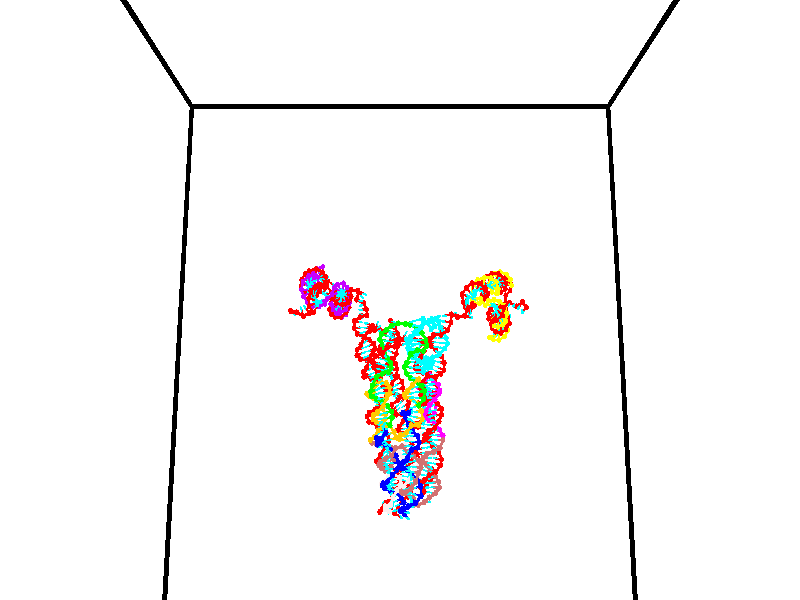 // switches for output
#declare DRAW_BASES = 1; // possible values are 0, 1; only relevant for DNA ribbons
#declare DRAW_BASES_TYPE = 3; // possible values are 1, 2, 3; only relevant for DNA ribbons
#declare DRAW_FOG = 0; // set to 1 to enable fog

#include "colors.inc"

#include "transforms.inc"
background { rgb <1, 1, 1>}

#default {
   normal{
       ripples 0.25
       frequency 0.20
       turbulence 0.2
       lambda 5
   }
	finish {
		phong 0.1
		phong_size 40.
	}
}

// original window dimensions: 1024x640


// camera settings

camera {
	sky <0, 0.179814, -0.983701>
	up <0, 0.179814, -0.983701>
	right 1.6 * <1, 0, 0>
	location <35, 94.9851, 44.8844>
	look_at <35, 29.7336, 32.9568>
	direction <0, -65.2515, -11.9276>
	angle 67.0682
}


# declare cpy_camera_pos = <35, 94.9851, 44.8844>;
# if (DRAW_FOG = 1)
fog {
	fog_type 2
	up vnormalize(cpy_camera_pos)
	color rgbt<1,1,1,0.3>
	distance 1e-5
	fog_alt 3e-3
	fog_offset 56
}
# end


// LIGHTS

# declare lum = 6;
global_settings {
	ambient_light rgb lum * <0.05, 0.05, 0.05>
	max_trace_level 15
}# declare cpy_direct_light_amount = 0.25;
light_source
{	1000 * <-1, -1.16352, -0.803886>,
	rgb lum * cpy_direct_light_amount
	parallel
}

light_source
{	1000 * <1, 1.16352, 0.803886>,
	rgb lum * cpy_direct_light_amount
	parallel
}

// strand 0

// nucleotide -1

// particle -1
sphere {
	<24.073462, 35.485214, 34.928196> 0.250000
	pigment { color rgbt <1,0,0,0> }
	no_shadow
}
cylinder {
	<24.239159, 35.132835, 35.019699>,  <24.338577, 34.921406, 35.074600>, 0.100000
	pigment { color rgbt <1,0,0,0> }
	no_shadow
}
cylinder {
	<24.239159, 35.132835, 35.019699>,  <24.073462, 35.485214, 34.928196>, 0.100000
	pigment { color rgbt <1,0,0,0> }
	no_shadow
}

// particle -1
sphere {
	<24.239159, 35.132835, 35.019699> 0.100000
	pigment { color rgbt <1,0,0,0> }
	no_shadow
}
sphere {
	0, 1
	scale<0.080000,0.200000,0.300000>
	matrix <0.860350, 0.296987, -0.414243,
		0.296987, 0.368412, 0.880949,
		0.414243, -0.880949, 0.228762,
		24.363432, 34.868549, 35.088329>
	pigment { color rgbt <0,1,1,0> }
	no_shadow
}
cylinder {
	<24.751345, 35.748383, 35.105515>,  <24.073462, 35.485214, 34.928196>, 0.130000
	pigment { color rgbt <1,0,0,0> }
	no_shadow
}

// nucleotide -1

// particle -1
sphere {
	<24.751345, 35.748383, 35.105515> 0.250000
	pigment { color rgbt <1,0,0,0> }
	no_shadow
}
cylinder {
	<24.754158, 35.361416, 35.004272>,  <24.755846, 35.129238, 34.943527>, 0.100000
	pigment { color rgbt <1,0,0,0> }
	no_shadow
}
cylinder {
	<24.754158, 35.361416, 35.004272>,  <24.751345, 35.748383, 35.105515>, 0.100000
	pigment { color rgbt <1,0,0,0> }
	no_shadow
}

// particle -1
sphere {
	<24.754158, 35.361416, 35.004272> 0.100000
	pigment { color rgbt <1,0,0,0> }
	no_shadow
}
sphere {
	0, 1
	scale<0.080000,0.200000,0.300000>
	matrix <0.813504, 0.152728, -0.561146,
		0.581517, -0.201956, 0.788068,
		0.007033, -0.967413, -0.253106,
		24.756268, 35.071194, 34.928341>
	pigment { color rgbt <0,1,1,0> }
	no_shadow
}
cylinder {
	<25.329130, 35.308701, 35.365780>,  <24.751345, 35.748383, 35.105515>, 0.130000
	pigment { color rgbt <1,0,0,0> }
	no_shadow
}

// nucleotide -1

// particle -1
sphere {
	<25.329130, 35.308701, 35.365780> 0.250000
	pigment { color rgbt <1,0,0,0> }
	no_shadow
}
cylinder {
	<25.189899, 35.188950, 35.010429>,  <25.106361, 35.117100, 34.797218>, 0.100000
	pigment { color rgbt <1,0,0,0> }
	no_shadow
}
cylinder {
	<25.189899, 35.188950, 35.010429>,  <25.329130, 35.308701, 35.365780>, 0.100000
	pigment { color rgbt <1,0,0,0> }
	no_shadow
}

// particle -1
sphere {
	<25.189899, 35.188950, 35.010429> 0.100000
	pigment { color rgbt <1,0,0,0> }
	no_shadow
}
sphere {
	0, 1
	scale<0.080000,0.200000,0.300000>
	matrix <0.808024, 0.384680, -0.446227,
		0.475333, -0.873151, 0.108009,
		-0.348075, -0.299380, -0.888378,
		25.085478, 35.099136, 34.743916>
	pigment { color rgbt <0,1,1,0> }
	no_shadow
}
cylinder {
	<25.802250, 34.733471, 34.998981>,  <25.329130, 35.308701, 35.365780>, 0.130000
	pigment { color rgbt <1,0,0,0> }
	no_shadow
}

// nucleotide -1

// particle -1
sphere {
	<25.802250, 34.733471, 34.998981> 0.250000
	pigment { color rgbt <1,0,0,0> }
	no_shadow
}
cylinder {
	<25.603781, 34.995506, 34.771061>,  <25.484699, 35.152729, 34.634308>, 0.100000
	pigment { color rgbt <1,0,0,0> }
	no_shadow
}
cylinder {
	<25.603781, 34.995506, 34.771061>,  <25.802250, 34.733471, 34.998981>, 0.100000
	pigment { color rgbt <1,0,0,0> }
	no_shadow
}

// particle -1
sphere {
	<25.603781, 34.995506, 34.771061> 0.100000
	pigment { color rgbt <1,0,0,0> }
	no_shadow
}
sphere {
	0, 1
	scale<0.080000,0.200000,0.300000>
	matrix <0.868166, 0.381896, -0.316927,
		0.009987, -0.651930, -0.758213,
		-0.496173, 0.655090, -0.569798,
		25.454929, 35.192032, 34.600121>
	pigment { color rgbt <0,1,1,0> }
	no_shadow
}
cylinder {
	<26.131594, 34.082546, 34.834576>,  <25.802250, 34.733471, 34.998981>, 0.130000
	pigment { color rgbt <1,0,0,0> }
	no_shadow
}

// nucleotide -1

// particle -1
sphere {
	<26.131594, 34.082546, 34.834576> 0.250000
	pigment { color rgbt <1,0,0,0> }
	no_shadow
}
cylinder {
	<26.366140, 34.115334, 34.512222>,  <26.506868, 34.135006, 34.318810>, 0.100000
	pigment { color rgbt <1,0,0,0> }
	no_shadow
}
cylinder {
	<26.366140, 34.115334, 34.512222>,  <26.131594, 34.082546, 34.834576>, 0.100000
	pigment { color rgbt <1,0,0,0> }
	no_shadow
}

// particle -1
sphere {
	<26.366140, 34.115334, 34.512222> 0.100000
	pigment { color rgbt <1,0,0,0> }
	no_shadow
}
sphere {
	0, 1
	scale<0.080000,0.200000,0.300000>
	matrix <-0.626206, -0.585218, -0.515157,
		-0.513847, 0.806722, -0.291822,
		0.586368, 0.081971, -0.805887,
		26.542051, 34.139923, 34.270454>
	pigment { color rgbt <0,1,1,0> }
	no_shadow
}
cylinder {
	<25.676514, 34.065536, 34.292770>,  <26.131594, 34.082546, 34.834576>, 0.130000
	pigment { color rgbt <1,0,0,0> }
	no_shadow
}

// nucleotide -1

// particle -1
sphere {
	<25.676514, 34.065536, 34.292770> 0.250000
	pigment { color rgbt <1,0,0,0> }
	no_shadow
}
cylinder {
	<26.026737, 33.975548, 34.121754>,  <26.236872, 33.921555, 34.019146>, 0.100000
	pigment { color rgbt <1,0,0,0> }
	no_shadow
}
cylinder {
	<26.026737, 33.975548, 34.121754>,  <25.676514, 34.065536, 34.292770>, 0.100000
	pigment { color rgbt <1,0,0,0> }
	no_shadow
}

// particle -1
sphere {
	<26.026737, 33.975548, 34.121754> 0.100000
	pigment { color rgbt <1,0,0,0> }
	no_shadow
}
sphere {
	0, 1
	scale<0.080000,0.200000,0.300000>
	matrix <-0.436327, -0.748162, -0.499872,
		-0.207411, 0.624213, -0.753219,
		0.875557, -0.224971, -0.427538,
		26.289404, 33.908058, 33.993492>
	pigment { color rgbt <0,1,1,0> }
	no_shadow
}
cylinder {
	<25.648365, 34.084316, 33.592926>,  <25.676514, 34.065536, 34.292770>, 0.130000
	pigment { color rgbt <1,0,0,0> }
	no_shadow
}

// nucleotide -1

// particle -1
sphere {
	<25.648365, 34.084316, 33.592926> 0.250000
	pigment { color rgbt <1,0,0,0> }
	no_shadow
}
cylinder {
	<25.958038, 33.835148, 33.637836>,  <26.143843, 33.685646, 33.664783>, 0.100000
	pigment { color rgbt <1,0,0,0> }
	no_shadow
}
cylinder {
	<25.958038, 33.835148, 33.637836>,  <25.648365, 34.084316, 33.592926>, 0.100000
	pigment { color rgbt <1,0,0,0> }
	no_shadow
}

// particle -1
sphere {
	<25.958038, 33.835148, 33.637836> 0.100000
	pigment { color rgbt <1,0,0,0> }
	no_shadow
}
sphere {
	0, 1
	scale<0.080000,0.200000,0.300000>
	matrix <-0.453219, -0.669375, -0.588667,
		0.441848, 0.404852, -0.800540,
		0.774186, -0.622921, 0.112275,
		26.190294, 33.648270, 33.671520>
	pigment { color rgbt <0,1,1,0> }
	no_shadow
}
cylinder {
	<25.803509, 33.941753, 32.938129>,  <25.648365, 34.084316, 33.592926>, 0.130000
	pigment { color rgbt <1,0,0,0> }
	no_shadow
}

// nucleotide -1

// particle -1
sphere {
	<25.803509, 33.941753, 32.938129> 0.250000
	pigment { color rgbt <1,0,0,0> }
	no_shadow
}
cylinder {
	<25.932213, 33.645229, 33.173729>,  <26.009436, 33.467316, 33.315090>, 0.100000
	pigment { color rgbt <1,0,0,0> }
	no_shadow
}
cylinder {
	<25.932213, 33.645229, 33.173729>,  <25.803509, 33.941753, 32.938129>, 0.100000
	pigment { color rgbt <1,0,0,0> }
	no_shadow
}

// particle -1
sphere {
	<25.932213, 33.645229, 33.173729> 0.100000
	pigment { color rgbt <1,0,0,0> }
	no_shadow
}
sphere {
	0, 1
	scale<0.080000,0.200000,0.300000>
	matrix <-0.190116, -0.660001, -0.726812,
		0.927537, 0.121882, -0.353299,
		0.321763, -0.741313, 0.589003,
		26.028742, 33.422836, 33.350430>
	pigment { color rgbt <0,1,1,0> }
	no_shadow
}
cylinder {
	<26.200897, 33.601891, 32.502678>,  <25.803509, 33.941753, 32.938129>, 0.130000
	pigment { color rgbt <1,0,0,0> }
	no_shadow
}

// nucleotide -1

// particle -1
sphere {
	<26.200897, 33.601891, 32.502678> 0.250000
	pigment { color rgbt <1,0,0,0> }
	no_shadow
}
cylinder {
	<26.106525, 33.344860, 32.794277>,  <26.049902, 33.190643, 32.969238>, 0.100000
	pigment { color rgbt <1,0,0,0> }
	no_shadow
}
cylinder {
	<26.106525, 33.344860, 32.794277>,  <26.200897, 33.601891, 32.502678>, 0.100000
	pigment { color rgbt <1,0,0,0> }
	no_shadow
}

// particle -1
sphere {
	<26.106525, 33.344860, 32.794277> 0.100000
	pigment { color rgbt <1,0,0,0> }
	no_shadow
}
sphere {
	0, 1
	scale<0.080000,0.200000,0.300000>
	matrix <-0.193299, -0.704153, -0.683230,
		0.952352, -0.302108, 0.041921,
		-0.235928, -0.642572, 0.728999,
		26.035748, 33.152088, 33.012978>
	pigment { color rgbt <0,1,1,0> }
	no_shadow
}
cylinder {
	<26.464403, 33.052795, 32.218403>,  <26.200897, 33.601891, 32.502678>, 0.130000
	pigment { color rgbt <1,0,0,0> }
	no_shadow
}

// nucleotide -1

// particle -1
sphere {
	<26.464403, 33.052795, 32.218403> 0.250000
	pigment { color rgbt <1,0,0,0> }
	no_shadow
}
cylinder {
	<26.239737, 32.896549, 32.510143>,  <26.104937, 32.802803, 32.685188>, 0.100000
	pigment { color rgbt <1,0,0,0> }
	no_shadow
}
cylinder {
	<26.239737, 32.896549, 32.510143>,  <26.464403, 33.052795, 32.218403>, 0.100000
	pigment { color rgbt <1,0,0,0> }
	no_shadow
}

// particle -1
sphere {
	<26.239737, 32.896549, 32.510143> 0.100000
	pigment { color rgbt <1,0,0,0> }
	no_shadow
}
sphere {
	0, 1
	scale<0.080000,0.200000,0.300000>
	matrix <-0.118948, -0.834254, -0.538398,
		0.818769, -0.389154, 0.422109,
		-0.561666, -0.390614, 0.729350,
		26.071238, 32.779366, 32.728947>
	pigment { color rgbt <0,1,1,0> }
	no_shadow
}
cylinder {
	<26.533602, 32.312332, 32.203701>,  <26.464403, 33.052795, 32.218403>, 0.130000
	pigment { color rgbt <1,0,0,0> }
	no_shadow
}

// nucleotide -1

// particle -1
sphere {
	<26.533602, 32.312332, 32.203701> 0.250000
	pigment { color rgbt <1,0,0,0> }
	no_shadow
}
cylinder {
	<26.193436, 32.344917, 32.411610>,  <25.989336, 32.364468, 32.536354>, 0.100000
	pigment { color rgbt <1,0,0,0> }
	no_shadow
}
cylinder {
	<26.193436, 32.344917, 32.411610>,  <26.533602, 32.312332, 32.203701>, 0.100000
	pigment { color rgbt <1,0,0,0> }
	no_shadow
}

// particle -1
sphere {
	<26.193436, 32.344917, 32.411610> 0.100000
	pigment { color rgbt <1,0,0,0> }
	no_shadow
}
sphere {
	0, 1
	scale<0.080000,0.200000,0.300000>
	matrix <-0.380195, -0.778033, -0.500117,
		0.363657, -0.622920, 0.692621,
		-0.850414, 0.081460, 0.519768,
		25.938311, 32.369354, 32.567539>
	pigment { color rgbt <0,1,1,0> }
	no_shadow
}
cylinder {
	<26.476797, 31.777885, 32.553776>,  <26.533602, 32.312332, 32.203701>, 0.130000
	pigment { color rgbt <1,0,0,0> }
	no_shadow
}

// nucleotide -1

// particle -1
sphere {
	<26.476797, 31.777885, 32.553776> 0.250000
	pigment { color rgbt <1,0,0,0> }
	no_shadow
}
cylinder {
	<26.097429, 31.894768, 32.504601>,  <25.869808, 31.964897, 32.475094>, 0.100000
	pigment { color rgbt <1,0,0,0> }
	no_shadow
}
cylinder {
	<26.097429, 31.894768, 32.504601>,  <26.476797, 31.777885, 32.553776>, 0.100000
	pigment { color rgbt <1,0,0,0> }
	no_shadow
}

// particle -1
sphere {
	<26.097429, 31.894768, 32.504601> 0.100000
	pigment { color rgbt <1,0,0,0> }
	no_shadow
}
sphere {
	0, 1
	scale<0.080000,0.200000,0.300000>
	matrix <-0.215689, -0.878987, -0.425276,
		-0.232328, -0.376824, 0.896675,
		-0.948421, 0.292206, -0.122937,
		25.812902, 31.982430, 32.467720>
	pigment { color rgbt <0,1,1,0> }
	no_shadow
}
cylinder {
	<26.064348, 31.285255, 32.806213>,  <26.476797, 31.777885, 32.553776>, 0.130000
	pigment { color rgbt <1,0,0,0> }
	no_shadow
}

// nucleotide -1

// particle -1
sphere {
	<26.064348, 31.285255, 32.806213> 0.250000
	pigment { color rgbt <1,0,0,0> }
	no_shadow
}
cylinder {
	<25.797321, 31.487003, 32.587139>,  <25.637106, 31.608051, 32.455692>, 0.100000
	pigment { color rgbt <1,0,0,0> }
	no_shadow
}
cylinder {
	<25.797321, 31.487003, 32.587139>,  <26.064348, 31.285255, 32.806213>, 0.100000
	pigment { color rgbt <1,0,0,0> }
	no_shadow
}

// particle -1
sphere {
	<25.797321, 31.487003, 32.587139> 0.100000
	pigment { color rgbt <1,0,0,0> }
	no_shadow
}
sphere {
	0, 1
	scale<0.080000,0.200000,0.300000>
	matrix <-0.132963, -0.804533, -0.578833,
		-0.732577, -0.313590, 0.604145,
		-0.667571, 0.504368, -0.547687,
		25.597052, 31.638315, 32.422832>
	pigment { color rgbt <0,1,1,0> }
	no_shadow
}
cylinder {
	<25.495590, 30.904980, 32.729961>,  <26.064348, 31.285255, 32.806213>, 0.130000
	pigment { color rgbt <1,0,0,0> }
	no_shadow
}

// nucleotide -1

// particle -1
sphere {
	<25.495590, 30.904980, 32.729961> 0.250000
	pigment { color rgbt <1,0,0,0> }
	no_shadow
}
cylinder {
	<25.433147, 31.168854, 32.435902>,  <25.395681, 31.327177, 32.259464>, 0.100000
	pigment { color rgbt <1,0,0,0> }
	no_shadow
}
cylinder {
	<25.433147, 31.168854, 32.435902>,  <25.495590, 30.904980, 32.729961>, 0.100000
	pigment { color rgbt <1,0,0,0> }
	no_shadow
}

// particle -1
sphere {
	<25.433147, 31.168854, 32.435902> 0.100000
	pigment { color rgbt <1,0,0,0> }
	no_shadow
}
sphere {
	0, 1
	scale<0.080000,0.200000,0.300000>
	matrix <-0.158275, -0.751366, -0.640623,
		-0.974977, 0.016349, 0.221706,
		-0.156109, 0.659683, -0.735152,
		25.386314, 31.366758, 32.215355>
	pigment { color rgbt <0,1,1,0> }
	no_shadow
}
cylinder {
	<24.754862, 30.818867, 32.469116>,  <25.495590, 30.904980, 32.729961>, 0.130000
	pigment { color rgbt <1,0,0,0> }
	no_shadow
}

// nucleotide -1

// particle -1
sphere {
	<24.754862, 30.818867, 32.469116> 0.250000
	pigment { color rgbt <1,0,0,0> }
	no_shadow
}
cylinder {
	<24.983204, 30.992172, 32.190144>,  <25.120209, 31.096155, 32.022762>, 0.100000
	pigment { color rgbt <1,0,0,0> }
	no_shadow
}
cylinder {
	<24.983204, 30.992172, 32.190144>,  <24.754862, 30.818867, 32.469116>, 0.100000
	pigment { color rgbt <1,0,0,0> }
	no_shadow
}

// particle -1
sphere {
	<24.983204, 30.992172, 32.190144> 0.100000
	pigment { color rgbt <1,0,0,0> }
	no_shadow
}
sphere {
	0, 1
	scale<0.080000,0.200000,0.300000>
	matrix <-0.325742, -0.660209, -0.676769,
		-0.753668, 0.613519, -0.235752,
		0.570856, 0.433264, -0.697427,
		25.154461, 31.122152, 31.980915>
	pigment { color rgbt <0,1,1,0> }
	no_shadow
}
cylinder {
	<24.244463, 30.649340, 31.872488>,  <24.754862, 30.818867, 32.469116>, 0.130000
	pigment { color rgbt <1,0,0,0> }
	no_shadow
}

// nucleotide -1

// particle -1
sphere {
	<24.244463, 30.649340, 31.872488> 0.250000
	pigment { color rgbt <1,0,0,0> }
	no_shadow
}
cylinder {
	<24.609646, 30.740803, 31.737297>,  <24.828754, 30.795681, 31.656181>, 0.100000
	pigment { color rgbt <1,0,0,0> }
	no_shadow
}
cylinder {
	<24.609646, 30.740803, 31.737297>,  <24.244463, 30.649340, 31.872488>, 0.100000
	pigment { color rgbt <1,0,0,0> }
	no_shadow
}

// particle -1
sphere {
	<24.609646, 30.740803, 31.737297> 0.100000
	pigment { color rgbt <1,0,0,0> }
	no_shadow
}
sphere {
	0, 1
	scale<0.080000,0.200000,0.300000>
	matrix <-0.025020, -0.795332, -0.605657,
		-0.407292, 0.561394, -0.720381,
		0.912955, 0.228656, -0.337979,
		24.883532, 30.809399, 31.635904>
	pigment { color rgbt <0,1,1,0> }
	no_shadow
}
cylinder {
	<24.254354, 30.424322, 31.202511>,  <24.244463, 30.649340, 31.872488>, 0.130000
	pigment { color rgbt <1,0,0,0> }
	no_shadow
}

// nucleotide -1

// particle -1
sphere {
	<24.254354, 30.424322, 31.202511> 0.250000
	pigment { color rgbt <1,0,0,0> }
	no_shadow
}
cylinder {
	<24.649643, 30.448433, 31.258781>,  <24.886816, 30.462900, 31.292543>, 0.100000
	pigment { color rgbt <1,0,0,0> }
	no_shadow
}
cylinder {
	<24.649643, 30.448433, 31.258781>,  <24.254354, 30.424322, 31.202511>, 0.100000
	pigment { color rgbt <1,0,0,0> }
	no_shadow
}

// particle -1
sphere {
	<24.649643, 30.448433, 31.258781> 0.100000
	pigment { color rgbt <1,0,0,0> }
	no_shadow
}
sphere {
	0, 1
	scale<0.080000,0.200000,0.300000>
	matrix <0.129728, -0.817595, -0.560990,
		0.081201, 0.572630, -0.815782,
		0.988219, 0.060277, 0.140675,
		24.946108, 30.466516, 31.300983>
	pigment { color rgbt <0,1,1,0> }
	no_shadow
}
cylinder {
	<24.568188, 30.161163, 30.618010>,  <24.254354, 30.424322, 31.202511>, 0.130000
	pigment { color rgbt <1,0,0,0> }
	no_shadow
}

// nucleotide -1

// particle -1
sphere {
	<24.568188, 30.161163, 30.618010> 0.250000
	pigment { color rgbt <1,0,0,0> }
	no_shadow
}
cylinder {
	<24.859844, 30.113432, 30.887562>,  <25.034838, 30.084793, 31.049294>, 0.100000
	pigment { color rgbt <1,0,0,0> }
	no_shadow
}
cylinder {
	<24.859844, 30.113432, 30.887562>,  <24.568188, 30.161163, 30.618010>, 0.100000
	pigment { color rgbt <1,0,0,0> }
	no_shadow
}

// particle -1
sphere {
	<24.859844, 30.113432, 30.887562> 0.100000
	pigment { color rgbt <1,0,0,0> }
	no_shadow
}
sphere {
	0, 1
	scale<0.080000,0.200000,0.300000>
	matrix <0.259330, -0.863069, -0.433429,
		0.633325, 0.490788, -0.598353,
		0.729142, -0.119331, 0.673879,
		25.078587, 30.077633, 31.089725>
	pigment { color rgbt <0,1,1,0> }
	no_shadow
}
cylinder {
	<24.940519, 29.810438, 30.246191>,  <24.568188, 30.161163, 30.618010>, 0.130000
	pigment { color rgbt <1,0,0,0> }
	no_shadow
}

// nucleotide -1

// particle -1
sphere {
	<24.940519, 29.810438, 30.246191> 0.250000
	pigment { color rgbt <1,0,0,0> }
	no_shadow
}
cylinder {
	<25.147009, 29.777077, 30.587145>,  <25.270903, 29.757061, 30.791718>, 0.100000
	pigment { color rgbt <1,0,0,0> }
	no_shadow
}
cylinder {
	<25.147009, 29.777077, 30.587145>,  <24.940519, 29.810438, 30.246191>, 0.100000
	pigment { color rgbt <1,0,0,0> }
	no_shadow
}

// particle -1
sphere {
	<25.147009, 29.777077, 30.587145> 0.100000
	pigment { color rgbt <1,0,0,0> }
	no_shadow
}
sphere {
	0, 1
	scale<0.080000,0.200000,0.300000>
	matrix <0.501660, -0.777201, -0.379862,
		0.694156, 0.623700, -0.359369,
		0.516223, -0.083403, 0.852384,
		25.301876, 29.752056, 30.842859>
	pigment { color rgbt <0,1,1,0> }
	no_shadow
}
cylinder {
	<25.700584, 29.748730, 30.030252>,  <24.940519, 29.810438, 30.246191>, 0.130000
	pigment { color rgbt <1,0,0,0> }
	no_shadow
}

// nucleotide -1

// particle -1
sphere {
	<25.700584, 29.748730, 30.030252> 0.250000
	pigment { color rgbt <1,0,0,0> }
	no_shadow
}
cylinder {
	<25.646854, 29.587725, 30.392454>,  <25.614616, 29.491121, 30.609776>, 0.100000
	pigment { color rgbt <1,0,0,0> }
	no_shadow
}
cylinder {
	<25.646854, 29.587725, 30.392454>,  <25.700584, 29.748730, 30.030252>, 0.100000
	pigment { color rgbt <1,0,0,0> }
	no_shadow
}

// particle -1
sphere {
	<25.646854, 29.587725, 30.392454> 0.100000
	pigment { color rgbt <1,0,0,0> }
	no_shadow
}
sphere {
	0, 1
	scale<0.080000,0.200000,0.300000>
	matrix <0.552427, -0.789034, -0.268794,
		0.822667, 0.464121, 0.328345,
		-0.134323, -0.402514, 0.905505,
		25.606558, 29.466970, 30.664106>
	pigment { color rgbt <0,1,1,0> }
	no_shadow
}
cylinder {
	<26.392740, 29.434729, 30.267748>,  <25.700584, 29.748730, 30.030252>, 0.130000
	pigment { color rgbt <1,0,0,0> }
	no_shadow
}

// nucleotide -1

// particle -1
sphere {
	<26.392740, 29.434729, 30.267748> 0.250000
	pigment { color rgbt <1,0,0,0> }
	no_shadow
}
cylinder {
	<26.118586, 29.269878, 30.507879>,  <25.954092, 29.170967, 30.651958>, 0.100000
	pigment { color rgbt <1,0,0,0> }
	no_shadow
}
cylinder {
	<26.118586, 29.269878, 30.507879>,  <26.392740, 29.434729, 30.267748>, 0.100000
	pigment { color rgbt <1,0,0,0> }
	no_shadow
}

// particle -1
sphere {
	<26.118586, 29.269878, 30.507879> 0.100000
	pigment { color rgbt <1,0,0,0> }
	no_shadow
}
sphere {
	0, 1
	scale<0.080000,0.200000,0.300000>
	matrix <0.438545, -0.891764, -0.111516,
		0.581311, 0.186840, 0.791939,
		-0.685387, -0.412126, 0.600330,
		25.912970, 29.146240, 30.687979>
	pigment { color rgbt <0,1,1,0> }
	no_shadow
}
cylinder {
	<26.721807, 29.018589, 30.634518>,  <26.392740, 29.434729, 30.267748>, 0.130000
	pigment { color rgbt <1,0,0,0> }
	no_shadow
}

// nucleotide -1

// particle -1
sphere {
	<26.721807, 29.018589, 30.634518> 0.250000
	pigment { color rgbt <1,0,0,0> }
	no_shadow
}
cylinder {
	<26.354330, 28.861649, 30.652672>,  <26.133842, 28.767485, 30.663565>, 0.100000
	pigment { color rgbt <1,0,0,0> }
	no_shadow
}
cylinder {
	<26.354330, 28.861649, 30.652672>,  <26.721807, 29.018589, 30.634518>, 0.100000
	pigment { color rgbt <1,0,0,0> }
	no_shadow
}

// particle -1
sphere {
	<26.354330, 28.861649, 30.652672> 0.100000
	pigment { color rgbt <1,0,0,0> }
	no_shadow
}
sphere {
	0, 1
	scale<0.080000,0.200000,0.300000>
	matrix <0.385441, -0.915685, -0.113828,
		0.086221, -0.087079, 0.992463,
		-0.918695, -0.392350, 0.045387,
		26.078722, 28.743944, 30.666288>
	pigment { color rgbt <0,1,1,0> }
	no_shadow
}
cylinder {
	<26.766600, 28.482407, 31.163315>,  <26.721807, 29.018589, 30.634518>, 0.130000
	pigment { color rgbt <1,0,0,0> }
	no_shadow
}

// nucleotide -1

// particle -1
sphere {
	<26.766600, 28.482407, 31.163315> 0.250000
	pigment { color rgbt <1,0,0,0> }
	no_shadow
}
cylinder {
	<26.454479, 28.391142, 30.930395>,  <26.267206, 28.336384, 30.790644>, 0.100000
	pigment { color rgbt <1,0,0,0> }
	no_shadow
}
cylinder {
	<26.454479, 28.391142, 30.930395>,  <26.766600, 28.482407, 31.163315>, 0.100000
	pigment { color rgbt <1,0,0,0> }
	no_shadow
}

// particle -1
sphere {
	<26.454479, 28.391142, 30.930395> 0.100000
	pigment { color rgbt <1,0,0,0> }
	no_shadow
}
sphere {
	0, 1
	scale<0.080000,0.200000,0.300000>
	matrix <0.225681, -0.971068, 0.078071,
		-0.583265, -0.070495, 0.809217,
		-0.780301, -0.228162, -0.582300,
		26.220388, 28.322693, 30.755705>
	pigment { color rgbt <0,1,1,0> }
	no_shadow
}
cylinder {
	<26.645733, 27.856714, 31.304209>,  <26.766600, 28.482407, 31.163315>, 0.130000
	pigment { color rgbt <1,0,0,0> }
	no_shadow
}

// nucleotide -1

// particle -1
sphere {
	<26.645733, 27.856714, 31.304209> 0.250000
	pigment { color rgbt <1,0,0,0> }
	no_shadow
}
cylinder {
	<26.414341, 27.865759, 30.978056>,  <26.275507, 27.871185, 30.782364>, 0.100000
	pigment { color rgbt <1,0,0,0> }
	no_shadow
}
cylinder {
	<26.414341, 27.865759, 30.978056>,  <26.645733, 27.856714, 31.304209>, 0.100000
	pigment { color rgbt <1,0,0,0> }
	no_shadow
}

// particle -1
sphere {
	<26.414341, 27.865759, 30.978056> 0.100000
	pigment { color rgbt <1,0,0,0> }
	no_shadow
}
sphere {
	0, 1
	scale<0.080000,0.200000,0.300000>
	matrix <0.264260, -0.940509, -0.213563,
		-0.771705, -0.339015, 0.538090,
		-0.578479, 0.022611, -0.815383,
		26.240797, 27.872543, 30.733440>
	pigment { color rgbt <0,1,1,0> }
	no_shadow
}
cylinder {
	<26.319851, 27.352098, 31.306768>,  <26.645733, 27.856714, 31.304209>, 0.130000
	pigment { color rgbt <1,0,0,0> }
	no_shadow
}

// nucleotide -1

// particle -1
sphere {
	<26.319851, 27.352098, 31.306768> 0.250000
	pigment { color rgbt <1,0,0,0> }
	no_shadow
}
cylinder {
	<26.278238, 27.426107, 30.915884>,  <26.253271, 27.470512, 30.681353>, 0.100000
	pigment { color rgbt <1,0,0,0> }
	no_shadow
}
cylinder {
	<26.278238, 27.426107, 30.915884>,  <26.319851, 27.352098, 31.306768>, 0.100000
	pigment { color rgbt <1,0,0,0> }
	no_shadow
}

// particle -1
sphere {
	<26.278238, 27.426107, 30.915884> 0.100000
	pigment { color rgbt <1,0,0,0> }
	no_shadow
}
sphere {
	0, 1
	scale<0.080000,0.200000,0.300000>
	matrix <0.260887, -0.943062, -0.206328,
		-0.959748, -0.276406, 0.049837,
		-0.104030, 0.185021, -0.977213,
		26.247028, 27.481613, 30.622721>
	pigment { color rgbt <0,1,1,0> }
	no_shadow
}
cylinder {
	<25.860233, 26.849092, 30.901657>,  <26.319851, 27.352098, 31.306768>, 0.130000
	pigment { color rgbt <1,0,0,0> }
	no_shadow
}

// nucleotide -1

// particle -1
sphere {
	<25.860233, 26.849092, 30.901657> 0.250000
	pigment { color rgbt <1,0,0,0> }
	no_shadow
}
cylinder {
	<26.138163, 26.997282, 30.655090>,  <26.304920, 27.086195, 30.507151>, 0.100000
	pigment { color rgbt <1,0,0,0> }
	no_shadow
}
cylinder {
	<26.138163, 26.997282, 30.655090>,  <25.860233, 26.849092, 30.901657>, 0.100000
	pigment { color rgbt <1,0,0,0> }
	no_shadow
}

// particle -1
sphere {
	<26.138163, 26.997282, 30.655090> 0.100000
	pigment { color rgbt <1,0,0,0> }
	no_shadow
}
sphere {
	0, 1
	scale<0.080000,0.200000,0.300000>
	matrix <0.361700, -0.920835, -0.145723,
		-0.621605, -0.121706, -0.773819,
		0.694824, 0.370473, -0.616416,
		26.346609, 27.108423, 30.470165>
	pigment { color rgbt <0,1,1,0> }
	no_shadow
}
cylinder {
	<26.304110, 26.273674, 30.621071>,  <25.860233, 26.849092, 30.901657>, 0.130000
	pigment { color rgbt <1,0,0,0> }
	no_shadow
}

// nucleotide -1

// particle -1
sphere {
	<26.304110, 26.273674, 30.621071> 0.250000
	pigment { color rgbt <1,0,0,0> }
	no_shadow
}
cylinder {
	<26.456940, 26.555290, 30.381622>,  <26.548637, 26.724260, 30.237953>, 0.100000
	pigment { color rgbt <1,0,0,0> }
	no_shadow
}
cylinder {
	<26.456940, 26.555290, 30.381622>,  <26.304110, 26.273674, 30.621071>, 0.100000
	pigment { color rgbt <1,0,0,0> }
	no_shadow
}

// particle -1
sphere {
	<26.456940, 26.555290, 30.381622> 0.100000
	pigment { color rgbt <1,0,0,0> }
	no_shadow
}
sphere {
	0, 1
	scale<0.080000,0.200000,0.300000>
	matrix <0.540869, -0.695592, -0.472876,
		-0.749320, -0.143103, -0.646561,
		0.382073, 0.704040, -0.598621,
		26.571562, 26.766502, 30.202036>
	pigment { color rgbt <0,1,1,0> }
	no_shadow
}
cylinder {
	<26.595188, 25.654686, 30.343983>,  <26.304110, 26.273674, 30.621071>, 0.130000
	pigment { color rgbt <1,0,0,0> }
	no_shadow
}

// nucleotide -1

// particle -1
sphere {
	<26.595188, 25.654686, 30.343983> 0.250000
	pigment { color rgbt <1,0,0,0> }
	no_shadow
}
cylinder {
	<26.900833, 25.444117, 30.493120>,  <27.084221, 25.317776, 30.582603>, 0.100000
	pigment { color rgbt <1,0,0,0> }
	no_shadow
}
cylinder {
	<26.900833, 25.444117, 30.493120>,  <26.595188, 25.654686, 30.343983>, 0.100000
	pigment { color rgbt <1,0,0,0> }
	no_shadow
}

// particle -1
sphere {
	<26.900833, 25.444117, 30.493120> 0.100000
	pigment { color rgbt <1,0,0,0> }
	no_shadow
}
sphere {
	0, 1
	scale<0.080000,0.200000,0.300000>
	matrix <0.019506, -0.558860, -0.829033,
		0.644788, 0.640747, -0.416764,
		0.764112, -0.526421, 0.372845,
		27.130066, 25.286190, 30.604973>
	pigment { color rgbt <0,1,1,0> }
	no_shadow
}
cylinder {
	<26.384275, 25.110113, 30.804993>,  <26.595188, 25.654686, 30.343983>, 0.130000
	pigment { color rgbt <1,0,0,0> }
	no_shadow
}

// nucleotide -1

// particle -1
sphere {
	<26.384275, 25.110113, 30.804993> 0.250000
	pigment { color rgbt <1,0,0,0> }
	no_shadow
}
cylinder {
	<26.174150, 25.176395, 31.138840>,  <26.048075, 25.216166, 31.339148>, 0.100000
	pigment { color rgbt <1,0,0,0> }
	no_shadow
}
cylinder {
	<26.174150, 25.176395, 31.138840>,  <26.384275, 25.110113, 30.804993>, 0.100000
	pigment { color rgbt <1,0,0,0> }
	no_shadow
}

// particle -1
sphere {
	<26.174150, 25.176395, 31.138840> 0.100000
	pigment { color rgbt <1,0,0,0> }
	no_shadow
}
sphere {
	0, 1
	scale<0.080000,0.200000,0.300000>
	matrix <0.113965, -0.958316, 0.261995,
		0.843243, 0.232747, 0.484531,
		-0.525313, 0.165706, 0.834619,
		26.016556, 25.226107, 31.389225>
	pigment { color rgbt <0,1,1,0> }
	no_shadow
}
cylinder {
	<26.935503, 24.902185, 31.322708>,  <26.384275, 25.110113, 30.804993>, 0.130000
	pigment { color rgbt <1,0,0,0> }
	no_shadow
}

// nucleotide -1

// particle -1
sphere {
	<26.935503, 24.902185, 31.322708> 0.250000
	pigment { color rgbt <1,0,0,0> }
	no_shadow
}
cylinder {
	<26.551552, 24.853050, 31.423538>,  <26.321180, 24.823568, 31.484035>, 0.100000
	pigment { color rgbt <1,0,0,0> }
	no_shadow
}
cylinder {
	<26.551552, 24.853050, 31.423538>,  <26.935503, 24.902185, 31.322708>, 0.100000
	pigment { color rgbt <1,0,0,0> }
	no_shadow
}

// particle -1
sphere {
	<26.551552, 24.853050, 31.423538> 0.100000
	pigment { color rgbt <1,0,0,0> }
	no_shadow
}
sphere {
	0, 1
	scale<0.080000,0.200000,0.300000>
	matrix <0.158582, -0.979183, 0.126696,
		0.231262, 0.161587, 0.959379,
		-0.959880, -0.122840, 0.252073,
		26.263588, 24.816198, 31.499161>
	pigment { color rgbt <0,1,1,0> }
	no_shadow
}
cylinder {
	<26.870808, 24.600784, 31.927206>,  <26.935503, 24.902185, 31.322708>, 0.130000
	pigment { color rgbt <1,0,0,0> }
	no_shadow
}

// nucleotide -1

// particle -1
sphere {
	<26.870808, 24.600784, 31.927206> 0.250000
	pigment { color rgbt <1,0,0,0> }
	no_shadow
}
cylinder {
	<26.550596, 24.469187, 31.726839>,  <26.358469, 24.390228, 31.606619>, 0.100000
	pigment { color rgbt <1,0,0,0> }
	no_shadow
}
cylinder {
	<26.550596, 24.469187, 31.726839>,  <26.870808, 24.600784, 31.927206>, 0.100000
	pigment { color rgbt <1,0,0,0> }
	no_shadow
}

// particle -1
sphere {
	<26.550596, 24.469187, 31.726839> 0.100000
	pigment { color rgbt <1,0,0,0> }
	no_shadow
}
sphere {
	0, 1
	scale<0.080000,0.200000,0.300000>
	matrix <0.223809, -0.939489, 0.259364,
		-0.555933, 0.095519, 0.825720,
		-0.800530, -0.328992, -0.500915,
		26.310438, 24.370489, 31.576565>
	pigment { color rgbt <0,1,1,0> }
	no_shadow
}
cylinder {
	<27.465689, 24.084688, 31.971798>,  <26.870808, 24.600784, 31.927206>, 0.130000
	pigment { color rgbt <1,0,0,0> }
	no_shadow
}

// nucleotide -1

// particle -1
sphere {
	<27.465689, 24.084688, 31.971798> 0.250000
	pigment { color rgbt <1,0,0,0> }
	no_shadow
}
cylinder {
	<27.750763, 24.057793, 32.251099>,  <27.921808, 24.041655, 32.418678>, 0.100000
	pigment { color rgbt <1,0,0,0> }
	no_shadow
}
cylinder {
	<27.750763, 24.057793, 32.251099>,  <27.465689, 24.084688, 31.971798>, 0.100000
	pigment { color rgbt <1,0,0,0> }
	no_shadow
}

// particle -1
sphere {
	<27.750763, 24.057793, 32.251099> 0.100000
	pigment { color rgbt <1,0,0,0> }
	no_shadow
}
sphere {
	0, 1
	scale<0.080000,0.200000,0.300000>
	matrix <0.164087, 0.983760, -0.072743,
		-0.682022, 0.166417, 0.712145,
		0.712686, -0.067241, 0.698253,
		27.964569, 24.037621, 32.460575>
	pigment { color rgbt <0,1,1,0> }
	no_shadow
}
cylinder {
	<27.257408, 24.515783, 32.676510>,  <27.465689, 24.084688, 31.971798>, 0.130000
	pigment { color rgbt <1,0,0,0> }
	no_shadow
}

// nucleotide -1

// particle -1
sphere {
	<27.257408, 24.515783, 32.676510> 0.250000
	pigment { color rgbt <1,0,0,0> }
	no_shadow
}
cylinder {
	<27.639891, 24.483526, 32.563961>,  <27.869379, 24.464172, 32.496433>, 0.100000
	pigment { color rgbt <1,0,0,0> }
	no_shadow
}
cylinder {
	<27.639891, 24.483526, 32.563961>,  <27.257408, 24.515783, 32.676510>, 0.100000
	pigment { color rgbt <1,0,0,0> }
	no_shadow
}

// particle -1
sphere {
	<27.639891, 24.483526, 32.563961> 0.100000
	pigment { color rgbt <1,0,0,0> }
	no_shadow
}
sphere {
	0, 1
	scale<0.080000,0.200000,0.300000>
	matrix <0.134835, 0.974584, 0.178903,
		0.259792, -0.209007, 0.942775,
		0.956205, -0.080641, -0.281371,
		27.926752, 24.459333, 32.479549>
	pigment { color rgbt <0,1,1,0> }
	no_shadow
}
cylinder {
	<27.788160, 24.734865, 33.196468>,  <27.257408, 24.515783, 32.676510>, 0.130000
	pigment { color rgbt <1,0,0,0> }
	no_shadow
}

// nucleotide -1

// particle -1
sphere {
	<27.788160, 24.734865, 33.196468> 0.250000
	pigment { color rgbt <1,0,0,0> }
	no_shadow
}
cylinder {
	<27.919287, 24.799751, 32.824184>,  <27.997963, 24.838682, 32.600815>, 0.100000
	pigment { color rgbt <1,0,0,0> }
	no_shadow
}
cylinder {
	<27.919287, 24.799751, 32.824184>,  <27.788160, 24.734865, 33.196468>, 0.100000
	pigment { color rgbt <1,0,0,0> }
	no_shadow
}

// particle -1
sphere {
	<27.919287, 24.799751, 32.824184> 0.100000
	pigment { color rgbt <1,0,0,0> }
	no_shadow
}
sphere {
	0, 1
	scale<0.080000,0.200000,0.300000>
	matrix <0.213934, 0.946812, 0.240372,
		0.920200, -0.277910, 0.275680,
		0.327819, 0.162213, -0.930711,
		28.017632, 24.848415, 32.544971>
	pigment { color rgbt <0,1,1,0> }
	no_shadow
}
cylinder {
	<28.529655, 25.052670, 33.250286>,  <27.788160, 24.734865, 33.196468>, 0.130000
	pigment { color rgbt <1,0,0,0> }
	no_shadow
}

// nucleotide -1

// particle -1
sphere {
	<28.529655, 25.052670, 33.250286> 0.250000
	pigment { color rgbt <1,0,0,0> }
	no_shadow
}
cylinder {
	<28.334095, 25.136738, 32.911629>,  <28.216759, 25.187180, 32.708435>, 0.100000
	pigment { color rgbt <1,0,0,0> }
	no_shadow
}
cylinder {
	<28.334095, 25.136738, 32.911629>,  <28.529655, 25.052670, 33.250286>, 0.100000
	pigment { color rgbt <1,0,0,0> }
	no_shadow
}

// particle -1
sphere {
	<28.334095, 25.136738, 32.911629> 0.100000
	pigment { color rgbt <1,0,0,0> }
	no_shadow
}
sphere {
	0, 1
	scale<0.080000,0.200000,0.300000>
	matrix <0.109347, 0.977653, 0.179549,
		0.865459, -0.004796, -0.500956,
		-0.488900, 0.210170, -0.846643,
		28.187426, 25.199789, 32.657635>
	pigment { color rgbt <0,1,1,0> }
	no_shadow
}
cylinder {
	<28.897058, 25.559919, 32.855415>,  <28.529655, 25.052670, 33.250286>, 0.130000
	pigment { color rgbt <1,0,0,0> }
	no_shadow
}

// nucleotide -1

// particle -1
sphere {
	<28.897058, 25.559919, 32.855415> 0.250000
	pigment { color rgbt <1,0,0,0> }
	no_shadow
}
cylinder {
	<28.509829, 25.586321, 32.758694>,  <28.277491, 25.602161, 32.700661>, 0.100000
	pigment { color rgbt <1,0,0,0> }
	no_shadow
}
cylinder {
	<28.509829, 25.586321, 32.758694>,  <28.897058, 25.559919, 32.855415>, 0.100000
	pigment { color rgbt <1,0,0,0> }
	no_shadow
}

// particle -1
sphere {
	<28.509829, 25.586321, 32.758694> 0.100000
	pigment { color rgbt <1,0,0,0> }
	no_shadow
}
sphere {
	0, 1
	scale<0.080000,0.200000,0.300000>
	matrix <0.013517, 0.977051, 0.212576,
		0.250289, 0.202522, -0.946752,
		-0.968077, 0.066002, -0.241808,
		28.219406, 25.606121, 32.686150>
	pigment { color rgbt <0,1,1,0> }
	no_shadow
}
cylinder {
	<28.729568, 26.187262, 32.352688>,  <28.897058, 25.559919, 32.855415>, 0.130000
	pigment { color rgbt <1,0,0,0> }
	no_shadow
}

// nucleotide -1

// particle -1
sphere {
	<28.729568, 26.187262, 32.352688> 0.250000
	pigment { color rgbt <1,0,0,0> }
	no_shadow
}
cylinder {
	<28.424507, 26.085613, 32.590607>,  <28.241470, 26.024624, 32.733356>, 0.100000
	pigment { color rgbt <1,0,0,0> }
	no_shadow
}
cylinder {
	<28.424507, 26.085613, 32.590607>,  <28.729568, 26.187262, 32.352688>, 0.100000
	pigment { color rgbt <1,0,0,0> }
	no_shadow
}

// particle -1
sphere {
	<28.424507, 26.085613, 32.590607> 0.100000
	pigment { color rgbt <1,0,0,0> }
	no_shadow
}
sphere {
	0, 1
	scale<0.080000,0.200000,0.300000>
	matrix <-0.141151, 0.962812, 0.230367,
		-0.631217, 0.091735, -0.770162,
		-0.762655, -0.254121, 0.594795,
		28.195711, 26.009377, 32.769047>
	pigment { color rgbt <0,1,1,0> }
	no_shadow
}
cylinder {
	<28.184196, 26.549957, 32.120453>,  <28.729568, 26.187262, 32.352688>, 0.130000
	pigment { color rgbt <1,0,0,0> }
	no_shadow
}

// nucleotide -1

// particle -1
sphere {
	<28.184196, 26.549957, 32.120453> 0.250000
	pigment { color rgbt <1,0,0,0> }
	no_shadow
}
cylinder {
	<28.075891, 26.442011, 32.490070>,  <28.010908, 26.377243, 32.711842>, 0.100000
	pigment { color rgbt <1,0,0,0> }
	no_shadow
}
cylinder {
	<28.075891, 26.442011, 32.490070>,  <28.184196, 26.549957, 32.120453>, 0.100000
	pigment { color rgbt <1,0,0,0> }
	no_shadow
}

// particle -1
sphere {
	<28.075891, 26.442011, 32.490070> 0.100000
	pigment { color rgbt <1,0,0,0> }
	no_shadow
}
sphere {
	0, 1
	scale<0.080000,0.200000,0.300000>
	matrix <-0.154166, 0.959668, 0.235098,
		-0.950221, -0.078801, -0.301446,
		-0.270763, -0.269868, 0.924045,
		27.994663, 26.361052, 32.767284>
	pigment { color rgbt <0,1,1,0> }
	no_shadow
}
cylinder {
	<27.570364, 27.010321, 32.343586>,  <28.184196, 26.549957, 32.120453>, 0.130000
	pigment { color rgbt <1,0,0,0> }
	no_shadow
}

// nucleotide -1

// particle -1
sphere {
	<27.570364, 27.010321, 32.343586> 0.250000
	pigment { color rgbt <1,0,0,0> }
	no_shadow
}
cylinder {
	<27.735054, 26.851595, 32.671738>,  <27.833868, 26.756359, 32.868629>, 0.100000
	pigment { color rgbt <1,0,0,0> }
	no_shadow
}
cylinder {
	<27.735054, 26.851595, 32.671738>,  <27.570364, 27.010321, 32.343586>, 0.100000
	pigment { color rgbt <1,0,0,0> }
	no_shadow
}

// particle -1
sphere {
	<27.735054, 26.851595, 32.671738> 0.100000
	pigment { color rgbt <1,0,0,0> }
	no_shadow
}
sphere {
	0, 1
	scale<0.080000,0.200000,0.300000>
	matrix <-0.181091, 0.846642, 0.500403,
		-0.893134, -0.354592, 0.276724,
		0.411726, -0.396815, 0.820378,
		27.858572, 26.732550, 32.917850>
	pigment { color rgbt <0,1,1,0> }
	no_shadow
}
cylinder {
	<27.116982, 27.161297, 32.813457>,  <27.570364, 27.010321, 32.343586>, 0.130000
	pigment { color rgbt <1,0,0,0> }
	no_shadow
}

// nucleotide -1

// particle -1
sphere {
	<27.116982, 27.161297, 32.813457> 0.250000
	pigment { color rgbt <1,0,0,0> }
	no_shadow
}
cylinder {
	<27.475422, 27.117966, 32.985630>,  <27.690487, 27.091967, 33.088932>, 0.100000
	pigment { color rgbt <1,0,0,0> }
	no_shadow
}
cylinder {
	<27.475422, 27.117966, 32.985630>,  <27.116982, 27.161297, 32.813457>, 0.100000
	pigment { color rgbt <1,0,0,0> }
	no_shadow
}

// particle -1
sphere {
	<27.475422, 27.117966, 32.985630> 0.100000
	pigment { color rgbt <1,0,0,0> }
	no_shadow
}
sphere {
	0, 1
	scale<0.080000,0.200000,0.300000>
	matrix <-0.135222, 0.857026, 0.497213,
		-0.422751, -0.503756, 0.753333,
		0.896101, -0.108330, 0.430428,
		27.744251, 27.085466, 33.114758>
	pigment { color rgbt <0,1,1,0> }
	no_shadow
}
cylinder {
	<26.968943, 27.445824, 33.438469>,  <27.116982, 27.161297, 32.813457>, 0.130000
	pigment { color rgbt <1,0,0,0> }
	no_shadow
}

// nucleotide -1

// particle -1
sphere {
	<26.968943, 27.445824, 33.438469> 0.250000
	pigment { color rgbt <1,0,0,0> }
	no_shadow
}
cylinder {
	<27.367952, 27.421640, 33.424080>,  <27.607357, 27.407131, 33.415447>, 0.100000
	pigment { color rgbt <1,0,0,0> }
	no_shadow
}
cylinder {
	<27.367952, 27.421640, 33.424080>,  <26.968943, 27.445824, 33.438469>, 0.100000
	pigment { color rgbt <1,0,0,0> }
	no_shadow
}

// particle -1
sphere {
	<27.367952, 27.421640, 33.424080> 0.100000
	pigment { color rgbt <1,0,0,0> }
	no_shadow
}
sphere {
	0, 1
	scale<0.080000,0.200000,0.300000>
	matrix <0.067753, 0.963278, 0.259818,
		0.018944, -0.261612, 0.964987,
		0.997522, -0.060459, -0.035974,
		27.667210, 27.403503, 33.413288>
	pigment { color rgbt <0,1,1,0> }
	no_shadow
}
cylinder {
	<27.259151, 27.917984, 34.000759>,  <26.968943, 27.445824, 33.438469>, 0.130000
	pigment { color rgbt <1,0,0,0> }
	no_shadow
}

// nucleotide -1

// particle -1
sphere {
	<27.259151, 27.917984, 34.000759> 0.250000
	pigment { color rgbt <1,0,0,0> }
	no_shadow
}
cylinder {
	<27.572393, 27.851482, 33.761055>,  <27.760338, 27.811581, 33.617233>, 0.100000
	pigment { color rgbt <1,0,0,0> }
	no_shadow
}
cylinder {
	<27.572393, 27.851482, 33.761055>,  <27.259151, 27.917984, 34.000759>, 0.100000
	pigment { color rgbt <1,0,0,0> }
	no_shadow
}

// particle -1
sphere {
	<27.572393, 27.851482, 33.761055> 0.100000
	pigment { color rgbt <1,0,0,0> }
	no_shadow
}
sphere {
	0, 1
	scale<0.080000,0.200000,0.300000>
	matrix <0.281890, 0.953821, 0.103747,
		0.554335, -0.250169, 0.793806,
		0.783103, -0.166255, -0.599257,
		27.807323, 27.801605, 33.581280>
	pigment { color rgbt <0,1,1,0> }
	no_shadow
}
cylinder {
	<27.760387, 28.302219, 34.322552>,  <27.259151, 27.917984, 34.000759>, 0.130000
	pigment { color rgbt <1,0,0,0> }
	no_shadow
}

// nucleotide -1

// particle -1
sphere {
	<27.760387, 28.302219, 34.322552> 0.250000
	pigment { color rgbt <1,0,0,0> }
	no_shadow
}
cylinder {
	<27.931765, 28.240587, 33.966419>,  <28.034592, 28.203608, 33.752739>, 0.100000
	pigment { color rgbt <1,0,0,0> }
	no_shadow
}
cylinder {
	<27.931765, 28.240587, 33.966419>,  <27.760387, 28.302219, 34.322552>, 0.100000
	pigment { color rgbt <1,0,0,0> }
	no_shadow
}

// particle -1
sphere {
	<27.931765, 28.240587, 33.966419> 0.100000
	pigment { color rgbt <1,0,0,0> }
	no_shadow
}
sphere {
	0, 1
	scale<0.080000,0.200000,0.300000>
	matrix <0.344594, 0.938746, 0.003366,
		0.835280, -0.308246, 0.455293,
		0.428442, -0.154080, -0.890335,
		28.060297, 28.194363, 33.699318>
	pigment { color rgbt <0,1,1,0> }
	no_shadow
}
cylinder {
	<28.400427, 28.579161, 34.371868>,  <27.760387, 28.302219, 34.322552>, 0.130000
	pigment { color rgbt <1,0,0,0> }
	no_shadow
}

// nucleotide -1

// particle -1
sphere {
	<28.400427, 28.579161, 34.371868> 0.250000
	pigment { color rgbt <1,0,0,0> }
	no_shadow
}
cylinder {
	<28.301271, 28.590143, 33.984509>,  <28.241779, 28.596733, 33.752094>, 0.100000
	pigment { color rgbt <1,0,0,0> }
	no_shadow
}
cylinder {
	<28.301271, 28.590143, 33.984509>,  <28.400427, 28.579161, 34.371868>, 0.100000
	pigment { color rgbt <1,0,0,0> }
	no_shadow
}

// particle -1
sphere {
	<28.301271, 28.590143, 33.984509> 0.100000
	pigment { color rgbt <1,0,0,0> }
	no_shadow
}
sphere {
	0, 1
	scale<0.080000,0.200000,0.300000>
	matrix <0.335672, 0.940112, -0.059268,
		0.908777, -0.339757, -0.242258,
		-0.247887, 0.027458, -0.968400,
		28.226906, 28.598381, 33.693989>
	pigment { color rgbt <0,1,1,0> }
	no_shadow
}
cylinder {
	<29.024035, 28.711430, 33.947048>,  <28.400427, 28.579161, 34.371868>, 0.130000
	pigment { color rgbt <1,0,0,0> }
	no_shadow
}

// nucleotide -1

// particle -1
sphere {
	<29.024035, 28.711430, 33.947048> 0.250000
	pigment { color rgbt <1,0,0,0> }
	no_shadow
}
cylinder {
	<28.696703, 28.806210, 33.737595>,  <28.500303, 28.863077, 33.611923>, 0.100000
	pigment { color rgbt <1,0,0,0> }
	no_shadow
}
cylinder {
	<28.696703, 28.806210, 33.737595>,  <29.024035, 28.711430, 33.947048>, 0.100000
	pigment { color rgbt <1,0,0,0> }
	no_shadow
}

// particle -1
sphere {
	<28.696703, 28.806210, 33.737595> 0.100000
	pigment { color rgbt <1,0,0,0> }
	no_shadow
}
sphere {
	0, 1
	scale<0.080000,0.200000,0.300000>
	matrix <0.348513, 0.929031, -0.124257,
		0.457031, -0.284176, -0.842833,
		-0.818329, 0.236949, -0.523635,
		28.451204, 28.877295, 33.580505>
	pigment { color rgbt <0,1,1,0> }
	no_shadow
}
cylinder {
	<29.383469, 29.150204, 33.523045>,  <29.024035, 28.711430, 33.947048>, 0.130000
	pigment { color rgbt <1,0,0,0> }
	no_shadow
}

// nucleotide -1

// particle -1
sphere {
	<29.383469, 29.150204, 33.523045> 0.250000
	pigment { color rgbt <1,0,0,0> }
	no_shadow
}
cylinder {
	<28.998531, 29.225863, 33.444946>,  <28.767569, 29.271257, 33.398087>, 0.100000
	pigment { color rgbt <1,0,0,0> }
	no_shadow
}
cylinder {
	<28.998531, 29.225863, 33.444946>,  <29.383469, 29.150204, 33.523045>, 0.100000
	pigment { color rgbt <1,0,0,0> }
	no_shadow
}

// particle -1
sphere {
	<28.998531, 29.225863, 33.444946> 0.100000
	pigment { color rgbt <1,0,0,0> }
	no_shadow
}
sphere {
	0, 1
	scale<0.080000,0.200000,0.300000>
	matrix <0.189764, 0.981704, 0.015723,
		0.194648, -0.021919, -0.980629,
		-0.962342, 0.189149, -0.195246,
		28.709829, 29.282606, 33.386372>
	pigment { color rgbt <0,1,1,0> }
	no_shadow
}
cylinder {
	<29.444605, 29.635637, 32.965611>,  <29.383469, 29.150204, 33.523045>, 0.130000
	pigment { color rgbt <1,0,0,0> }
	no_shadow
}

// nucleotide -1

// particle -1
sphere {
	<29.444605, 29.635637, 32.965611> 0.250000
	pigment { color rgbt <1,0,0,0> }
	no_shadow
}
cylinder {
	<29.067728, 29.657835, 33.097790>,  <28.841602, 29.671154, 33.177097>, 0.100000
	pigment { color rgbt <1,0,0,0> }
	no_shadow
}
cylinder {
	<29.067728, 29.657835, 33.097790>,  <29.444605, 29.635637, 32.965611>, 0.100000
	pigment { color rgbt <1,0,0,0> }
	no_shadow
}

// particle -1
sphere {
	<29.067728, 29.657835, 33.097790> 0.100000
	pigment { color rgbt <1,0,0,0> }
	no_shadow
}
sphere {
	0, 1
	scale<0.080000,0.200000,0.300000>
	matrix <0.008226, 0.989723, -0.142761,
		-0.334970, -0.131790, -0.932966,
		-0.942193, 0.055495, 0.330444,
		28.785070, 29.674484, 33.196922>
	pigment { color rgbt <0,1,1,0> }
	no_shadow
}
cylinder {
	<29.172771, 30.036758, 32.553360>,  <29.444605, 29.635637, 32.965611>, 0.130000
	pigment { color rgbt <1,0,0,0> }
	no_shadow
}

// nucleotide -1

// particle -1
sphere {
	<29.172771, 30.036758, 32.553360> 0.250000
	pigment { color rgbt <1,0,0,0> }
	no_shadow
}
cylinder {
	<28.938768, 30.070507, 32.876011>,  <28.798367, 30.090755, 33.069603>, 0.100000
	pigment { color rgbt <1,0,0,0> }
	no_shadow
}
cylinder {
	<28.938768, 30.070507, 32.876011>,  <29.172771, 30.036758, 32.553360>, 0.100000
	pigment { color rgbt <1,0,0,0> }
	no_shadow
}

// particle -1
sphere {
	<28.938768, 30.070507, 32.876011> 0.100000
	pigment { color rgbt <1,0,0,0> }
	no_shadow
}
sphere {
	0, 1
	scale<0.080000,0.200000,0.300000>
	matrix <-0.071974, 0.985249, -0.155254,
		-0.807827, -0.148881, -0.570307,
		-0.585009, 0.084371, 0.806626,
		28.763266, 30.095818, 33.118000>
	pigment { color rgbt <0,1,1,0> }
	no_shadow
}
cylinder {
	<28.609667, 30.389063, 32.363747>,  <29.172771, 30.036758, 32.553360>, 0.130000
	pigment { color rgbt <1,0,0,0> }
	no_shadow
}

// nucleotide -1

// particle -1
sphere {
	<28.609667, 30.389063, 32.363747> 0.250000
	pigment { color rgbt <1,0,0,0> }
	no_shadow
}
cylinder {
	<28.644444, 30.452444, 32.757160>,  <28.665310, 30.490473, 32.993206>, 0.100000
	pigment { color rgbt <1,0,0,0> }
	no_shadow
}
cylinder {
	<28.644444, 30.452444, 32.757160>,  <28.609667, 30.389063, 32.363747>, 0.100000
	pigment { color rgbt <1,0,0,0> }
	no_shadow
}

// particle -1
sphere {
	<28.644444, 30.452444, 32.757160> 0.100000
	pigment { color rgbt <1,0,0,0> }
	no_shadow
}
sphere {
	0, 1
	scale<0.080000,0.200000,0.300000>
	matrix <-0.279701, 0.951441, -0.128556,
		-0.956142, -0.263918, 0.127039,
		0.086942, 0.158451, 0.983532,
		28.670527, 30.499979, 33.052219>
	pigment { color rgbt <0,1,1,0> }
	no_shadow
}
cylinder {
	<28.008793, 30.711760, 32.486717>,  <28.609667, 30.389063, 32.363747>, 0.130000
	pigment { color rgbt <1,0,0,0> }
	no_shadow
}

// nucleotide -1

// particle -1
sphere {
	<28.008793, 30.711760, 32.486717> 0.250000
	pigment { color rgbt <1,0,0,0> }
	no_shadow
}
cylinder {
	<28.237133, 30.778131, 32.808361>,  <28.374138, 30.817955, 33.001347>, 0.100000
	pigment { color rgbt <1,0,0,0> }
	no_shadow
}
cylinder {
	<28.237133, 30.778131, 32.808361>,  <28.008793, 30.711760, 32.486717>, 0.100000
	pigment { color rgbt <1,0,0,0> }
	no_shadow
}

// particle -1
sphere {
	<28.237133, 30.778131, 32.808361> 0.100000
	pigment { color rgbt <1,0,0,0> }
	no_shadow
}
sphere {
	0, 1
	scale<0.080000,0.200000,0.300000>
	matrix <0.112311, 0.954381, -0.276666,
		-0.813336, 0.248246, 0.526174,
		0.570851, 0.165928, 0.804112,
		28.408388, 30.827909, 33.049595>
	pigment { color rgbt <0,1,1,0> }
	no_shadow
}
cylinder {
	<27.694670, 31.354929, 32.765701>,  <28.008793, 30.711760, 32.486717>, 0.130000
	pigment { color rgbt <1,0,0,0> }
	no_shadow
}

// nucleotide -1

// particle -1
sphere {
	<27.694670, 31.354929, 32.765701> 0.250000
	pigment { color rgbt <1,0,0,0> }
	no_shadow
}
cylinder {
	<28.068253, 31.318462, 32.903927>,  <28.292402, 31.296581, 32.986862>, 0.100000
	pigment { color rgbt <1,0,0,0> }
	no_shadow
}
cylinder {
	<28.068253, 31.318462, 32.903927>,  <27.694670, 31.354929, 32.765701>, 0.100000
	pigment { color rgbt <1,0,0,0> }
	no_shadow
}

// particle -1
sphere {
	<28.068253, 31.318462, 32.903927> 0.100000
	pigment { color rgbt <1,0,0,0> }
	no_shadow
}
sphere {
	0, 1
	scale<0.080000,0.200000,0.300000>
	matrix <0.115381, 0.992056, -0.050114,
		-0.338247, 0.086676, 0.937057,
		0.933957, -0.091168, 0.345561,
		28.348440, 31.291113, 33.007595>
	pigment { color rgbt <0,1,1,0> }
	no_shadow
}
cylinder {
	<27.745728, 32.030285, 33.159523>,  <27.694670, 31.354929, 32.765701>, 0.130000
	pigment { color rgbt <1,0,0,0> }
	no_shadow
}

// nucleotide -1

// particle -1
sphere {
	<27.745728, 32.030285, 33.159523> 0.250000
	pigment { color rgbt <1,0,0,0> }
	no_shadow
}
cylinder {
	<28.115421, 31.880032, 33.132122>,  <28.337236, 31.789879, 33.115681>, 0.100000
	pigment { color rgbt <1,0,0,0> }
	no_shadow
}
cylinder {
	<28.115421, 31.880032, 33.132122>,  <27.745728, 32.030285, 33.159523>, 0.100000
	pigment { color rgbt <1,0,0,0> }
	no_shadow
}

// particle -1
sphere {
	<28.115421, 31.880032, 33.132122> 0.100000
	pigment { color rgbt <1,0,0,0> }
	no_shadow
}
sphere {
	0, 1
	scale<0.080000,0.200000,0.300000>
	matrix <0.371854, 0.926223, -0.061930,
		0.086714, 0.031763, 0.995727,
		0.924232, -0.375635, -0.068506,
		28.392691, 31.767342, 33.111568>
	pigment { color rgbt <0,1,1,0> }
	no_shadow
}
cylinder {
	<28.257309, 32.388233, 33.725731>,  <27.745728, 32.030285, 33.159523>, 0.130000
	pigment { color rgbt <1,0,0,0> }
	no_shadow
}

// nucleotide -1

// particle -1
sphere {
	<28.257309, 32.388233, 33.725731> 0.250000
	pigment { color rgbt <1,0,0,0> }
	no_shadow
}
cylinder {
	<28.469545, 32.253448, 33.414619>,  <28.596888, 32.172577, 33.227955>, 0.100000
	pigment { color rgbt <1,0,0,0> }
	no_shadow
}
cylinder {
	<28.469545, 32.253448, 33.414619>,  <28.257309, 32.388233, 33.725731>, 0.100000
	pigment { color rgbt <1,0,0,0> }
	no_shadow
}

// particle -1
sphere {
	<28.469545, 32.253448, 33.414619> 0.100000
	pigment { color rgbt <1,0,0,0> }
	no_shadow
}
sphere {
	0, 1
	scale<0.080000,0.200000,0.300000>
	matrix <0.486424, 0.872503, -0.046165,
		0.694166, -0.353833, 0.626846,
		0.530590, -0.336959, -0.777775,
		28.628723, 32.152359, 33.181286>
	pigment { color rgbt <0,1,1,0> }
	no_shadow
}
cylinder {
	<28.959854, 32.592888, 33.902866>,  <28.257309, 32.388233, 33.725731>, 0.130000
	pigment { color rgbt <1,0,0,0> }
	no_shadow
}

// nucleotide -1

// particle -1
sphere {
	<28.959854, 32.592888, 33.902866> 0.250000
	pigment { color rgbt <1,0,0,0> }
	no_shadow
}
cylinder {
	<28.957869, 32.522823, 33.509056>,  <28.956678, 32.480785, 33.272770>, 0.100000
	pigment { color rgbt <1,0,0,0> }
	no_shadow
}
cylinder {
	<28.957869, 32.522823, 33.509056>,  <28.959854, 32.592888, 33.902866>, 0.100000
	pigment { color rgbt <1,0,0,0> }
	no_shadow
}

// particle -1
sphere {
	<28.957869, 32.522823, 33.509056> 0.100000
	pigment { color rgbt <1,0,0,0> }
	no_shadow
}
sphere {
	0, 1
	scale<0.080000,0.200000,0.300000>
	matrix <0.377132, 0.911511, -0.164075,
		0.926146, -0.372110, 0.061538,
		-0.004962, -0.175165, -0.984527,
		28.956381, 32.470272, 33.213699>
	pigment { color rgbt <0,1,1,0> }
	no_shadow
}
cylinder {
	<29.577909, 32.862312, 33.728622>,  <28.959854, 32.592888, 33.902866>, 0.130000
	pigment { color rgbt <1,0,0,0> }
	no_shadow
}

// nucleotide -1

// particle -1
sphere {
	<29.577909, 32.862312, 33.728622> 0.250000
	pigment { color rgbt <1,0,0,0> }
	no_shadow
}
cylinder {
	<29.346798, 32.860882, 33.402149>,  <29.208130, 32.860023, 33.206264>, 0.100000
	pigment { color rgbt <1,0,0,0> }
	no_shadow
}
cylinder {
	<29.346798, 32.860882, 33.402149>,  <29.577909, 32.862312, 33.728622>, 0.100000
	pigment { color rgbt <1,0,0,0> }
	no_shadow
}

// particle -1
sphere {
	<29.346798, 32.860882, 33.402149> 0.100000
	pigment { color rgbt <1,0,0,0> }
	no_shadow
}
sphere {
	0, 1
	scale<0.080000,0.200000,0.300000>
	matrix <0.185097, 0.973363, -0.135294,
		0.794928, -0.229244, -0.561727,
		-0.577780, -0.003574, -0.816185,
		29.173464, 32.859810, 33.157295>
	pigment { color rgbt <0,1,1,0> }
	no_shadow
}
cylinder {
	<29.915119, 33.254173, 33.313858>,  <29.577909, 32.862312, 33.728622>, 0.130000
	pigment { color rgbt <1,0,0,0> }
	no_shadow
}

// nucleotide -1

// particle -1
sphere {
	<29.915119, 33.254173, 33.313858> 0.250000
	pigment { color rgbt <1,0,0,0> }
	no_shadow
}
cylinder {
	<29.559481, 33.270191, 33.131470>,  <29.346098, 33.279800, 33.022038>, 0.100000
	pigment { color rgbt <1,0,0,0> }
	no_shadow
}
cylinder {
	<29.559481, 33.270191, 33.131470>,  <29.915119, 33.254173, 33.313858>, 0.100000
	pigment { color rgbt <1,0,0,0> }
	no_shadow
}

// particle -1
sphere {
	<29.559481, 33.270191, 33.131470> 0.100000
	pigment { color rgbt <1,0,0,0> }
	no_shadow
}
sphere {
	0, 1
	scale<0.080000,0.200000,0.300000>
	matrix <0.049933, 0.998706, -0.009664,
		0.454991, -0.031360, -0.889943,
		-0.889095, 0.040040, -0.455969,
		29.292751, 33.282204, 32.994678>
	pigment { color rgbt <0,1,1,0> }
	no_shadow
}
cylinder {
	<29.948229, 33.824726, 32.807068>,  <29.915119, 33.254173, 33.313858>, 0.130000
	pigment { color rgbt <1,0,0,0> }
	no_shadow
}

// nucleotide -1

// particle -1
sphere {
	<29.948229, 33.824726, 32.807068> 0.250000
	pigment { color rgbt <1,0,0,0> }
	no_shadow
}
cylinder {
	<29.569422, 33.753139, 32.913746>,  <29.342138, 33.710186, 32.977753>, 0.100000
	pigment { color rgbt <1,0,0,0> }
	no_shadow
}
cylinder {
	<29.569422, 33.753139, 32.913746>,  <29.948229, 33.824726, 32.807068>, 0.100000
	pigment { color rgbt <1,0,0,0> }
	no_shadow
}

// particle -1
sphere {
	<29.569422, 33.753139, 32.913746> 0.100000
	pigment { color rgbt <1,0,0,0> }
	no_shadow
}
sphere {
	0, 1
	scale<0.080000,0.200000,0.300000>
	matrix <-0.134632, 0.975091, 0.176272,
		-0.291603, 0.131026, -0.947523,
		-0.947017, -0.178969, 0.266699,
		29.285316, 33.699448, 32.993755>
	pigment { color rgbt <0,1,1,0> }
	no_shadow
}
cylinder {
	<30.679729, 33.975105, 32.920593>,  <29.948229, 33.824726, 32.807068>, 0.130000
	pigment { color rgbt <1,0,0,0> }
	no_shadow
}

// nucleotide -1

// particle -1
sphere {
	<30.679729, 33.975105, 32.920593> 0.250000
	pigment { color rgbt <1,0,0,0> }
	no_shadow
}
cylinder {
	<31.039148, 33.866005, 33.058125>,  <31.254799, 33.800545, 33.140644>, 0.100000
	pigment { color rgbt <1,0,0,0> }
	no_shadow
}
cylinder {
	<31.039148, 33.866005, 33.058125>,  <30.679729, 33.975105, 32.920593>, 0.100000
	pigment { color rgbt <1,0,0,0> }
	no_shadow
}

// particle -1
sphere {
	<31.039148, 33.866005, 33.058125> 0.100000
	pigment { color rgbt <1,0,0,0> }
	no_shadow
}
sphere {
	0, 1
	scale<0.080000,0.200000,0.300000>
	matrix <-0.438650, -0.583393, 0.683549,
		0.014147, -0.765021, -0.643850,
		0.898547, -0.272754, 0.343830,
		31.308712, 33.784180, 33.161274>
	pigment { color rgbt <0,1,1,0> }
	no_shadow
}
cylinder {
	<30.681061, 33.159424, 32.903194>,  <30.679729, 33.975105, 32.920593>, 0.130000
	pigment { color rgbt <1,0,0,0> }
	no_shadow
}

// nucleotide -1

// particle -1
sphere {
	<30.681061, 33.159424, 32.903194> 0.250000
	pigment { color rgbt <1,0,0,0> }
	no_shadow
}
cylinder {
	<30.905302, 33.352406, 33.172405>,  <31.039846, 33.468193, 33.333931>, 0.100000
	pigment { color rgbt <1,0,0,0> }
	no_shadow
}
cylinder {
	<30.905302, 33.352406, 33.172405>,  <30.681061, 33.159424, 32.903194>, 0.100000
	pigment { color rgbt <1,0,0,0> }
	no_shadow
}

// particle -1
sphere {
	<30.905302, 33.352406, 33.172405> 0.100000
	pigment { color rgbt <1,0,0,0> }
	no_shadow
}
sphere {
	0, 1
	scale<0.080000,0.200000,0.300000>
	matrix <-0.525589, -0.420753, 0.739408,
		0.639908, -0.768248, 0.017698,
		0.560602, 0.482455, 0.673025,
		31.073483, 33.497143, 33.374313>
	pigment { color rgbt <0,1,1,0> }
	no_shadow
}
cylinder {
	<30.458195, 32.801250, 33.493214>,  <30.681061, 33.159424, 32.903194>, 0.130000
	pigment { color rgbt <1,0,0,0> }
	no_shadow
}

// nucleotide -1

// particle -1
sphere {
	<30.458195, 32.801250, 33.493214> 0.250000
	pigment { color rgbt <1,0,0,0> }
	no_shadow
}
cylinder {
	<30.726425, 33.075474, 33.606586>,  <30.887363, 33.240009, 33.674610>, 0.100000
	pigment { color rgbt <1,0,0,0> }
	no_shadow
}
cylinder {
	<30.726425, 33.075474, 33.606586>,  <30.458195, 32.801250, 33.493214>, 0.100000
	pigment { color rgbt <1,0,0,0> }
	no_shadow
}

// particle -1
sphere {
	<30.726425, 33.075474, 33.606586> 0.100000
	pigment { color rgbt <1,0,0,0> }
	no_shadow
}
sphere {
	0, 1
	scale<0.080000,0.200000,0.300000>
	matrix <-0.056636, -0.333638, 0.940998,
		0.739675, -0.647064, -0.184902,
		0.670576, 0.685561, 0.283431,
		30.927599, 33.281143, 33.691616>
	pigment { color rgbt <0,1,1,0> }
	no_shadow
}
cylinder {
	<31.171080, 32.591019, 33.737801>,  <30.458195, 32.801250, 33.493214>, 0.130000
	pigment { color rgbt <1,0,0,0> }
	no_shadow
}

// nucleotide -1

// particle -1
sphere {
	<31.171080, 32.591019, 33.737801> 0.250000
	pigment { color rgbt <1,0,0,0> }
	no_shadow
}
cylinder {
	<31.037981, 32.917778, 33.926254>,  <30.958122, 33.113834, 34.039326>, 0.100000
	pigment { color rgbt <1,0,0,0> }
	no_shadow
}
cylinder {
	<31.037981, 32.917778, 33.926254>,  <31.171080, 32.591019, 33.737801>, 0.100000
	pigment { color rgbt <1,0,0,0> }
	no_shadow
}

// particle -1
sphere {
	<31.037981, 32.917778, 33.926254> 0.100000
	pigment { color rgbt <1,0,0,0> }
	no_shadow
}
sphere {
	0, 1
	scale<0.080000,0.200000,0.300000>
	matrix <0.041431, -0.486455, 0.872723,
		0.942106, 0.309913, 0.128021,
		-0.332745, 0.816894, 0.471132,
		30.938158, 33.162846, 34.067593>
	pigment { color rgbt <0,1,1,0> }
	no_shadow
}
cylinder {
	<31.485641, 32.633118, 34.309471>,  <31.171080, 32.591019, 33.737801>, 0.130000
	pigment { color rgbt <1,0,0,0> }
	no_shadow
}

// nucleotide -1

// particle -1
sphere {
	<31.485641, 32.633118, 34.309471> 0.250000
	pigment { color rgbt <1,0,0,0> }
	no_shadow
}
cylinder {
	<31.162052, 32.859104, 34.374435>,  <30.967899, 32.994698, 34.413414>, 0.100000
	pigment { color rgbt <1,0,0,0> }
	no_shadow
}
cylinder {
	<31.162052, 32.859104, 34.374435>,  <31.485641, 32.633118, 34.309471>, 0.100000
	pigment { color rgbt <1,0,0,0> }
	no_shadow
}

// particle -1
sphere {
	<31.162052, 32.859104, 34.374435> 0.100000
	pigment { color rgbt <1,0,0,0> }
	no_shadow
}
sphere {
	0, 1
	scale<0.080000,0.200000,0.300000>
	matrix <-0.114848, -0.422856, 0.898890,
		0.576519, 0.708524, 0.406964,
		-0.808972, 0.564966, 0.162412,
		30.919361, 33.028595, 34.423161>
	pigment { color rgbt <0,1,1,0> }
	no_shadow
}
cylinder {
	<31.584211, 33.207417, 34.939121>,  <31.485641, 32.633118, 34.309471>, 0.130000
	pigment { color rgbt <1,0,0,0> }
	no_shadow
}

// nucleotide -1

// particle -1
sphere {
	<31.584211, 33.207417, 34.939121> 0.250000
	pigment { color rgbt <1,0,0,0> }
	no_shadow
}
cylinder {
	<31.218237, 33.065842, 34.861542>,  <30.998652, 32.980896, 34.814995>, 0.100000
	pigment { color rgbt <1,0,0,0> }
	no_shadow
}
cylinder {
	<31.218237, 33.065842, 34.861542>,  <31.584211, 33.207417, 34.939121>, 0.100000
	pigment { color rgbt <1,0,0,0> }
	no_shadow
}

// particle -1
sphere {
	<31.218237, 33.065842, 34.861542> 0.100000
	pigment { color rgbt <1,0,0,0> }
	no_shadow
}
sphere {
	0, 1
	scale<0.080000,0.200000,0.300000>
	matrix <-0.079243, -0.313668, 0.946220,
		-0.395738, 0.881102, 0.258940,
		-0.914938, -0.353936, -0.193952,
		30.943756, 32.959660, 34.803356>
	pigment { color rgbt <0,1,1,0> }
	no_shadow
}
cylinder {
	<30.874390, 33.572124, 35.130848>,  <31.584211, 33.207417, 34.939121>, 0.130000
	pigment { color rgbt <1,0,0,0> }
	no_shadow
}

// nucleotide -1

// particle -1
sphere {
	<30.874390, 33.572124, 35.130848> 0.250000
	pigment { color rgbt <1,0,0,0> }
	no_shadow
}
cylinder {
	<30.953684, 33.180138, 35.123135>,  <31.001261, 32.944946, 35.118507>, 0.100000
	pigment { color rgbt <1,0,0,0> }
	no_shadow
}
cylinder {
	<30.953684, 33.180138, 35.123135>,  <30.874390, 33.572124, 35.130848>, 0.100000
	pigment { color rgbt <1,0,0,0> }
	no_shadow
}

// particle -1
sphere {
	<30.953684, 33.180138, 35.123135> 0.100000
	pigment { color rgbt <1,0,0,0> }
	no_shadow
}
sphere {
	0, 1
	scale<0.080000,0.200000,0.300000>
	matrix <0.017655, -0.016104, 0.999714,
		-0.979996, -0.198517, 0.014109,
		0.198233, -0.979965, -0.019286,
		31.013153, 32.886147, 35.117348>
	pigment { color rgbt <0,1,1,0> }
	no_shadow
}
cylinder {
	<30.287474, 33.187080, 35.424122>,  <30.874390, 33.572124, 35.130848>, 0.130000
	pigment { color rgbt <1,0,0,0> }
	no_shadow
}

// nucleotide -1

// particle -1
sphere {
	<30.287474, 33.187080, 35.424122> 0.250000
	pigment { color rgbt <1,0,0,0> }
	no_shadow
}
cylinder {
	<30.654322, 33.035259, 35.472836>,  <30.874432, 32.944168, 35.502064>, 0.100000
	pigment { color rgbt <1,0,0,0> }
	no_shadow
}
cylinder {
	<30.654322, 33.035259, 35.472836>,  <30.287474, 33.187080, 35.424122>, 0.100000
	pigment { color rgbt <1,0,0,0> }
	no_shadow
}

// particle -1
sphere {
	<30.654322, 33.035259, 35.472836> 0.100000
	pigment { color rgbt <1,0,0,0> }
	no_shadow
}
sphere {
	0, 1
	scale<0.080000,0.200000,0.300000>
	matrix <-0.101619, 0.072805, 0.992156,
		-0.385439, -0.922302, 0.028202,
		0.917121, -0.379550, 0.121785,
		30.929459, 32.921394, 35.509373>
	pigment { color rgbt <0,1,1,0> }
	no_shadow
}
cylinder {
	<30.232555, 32.726669, 35.957336>,  <30.287474, 33.187080, 35.424122>, 0.130000
	pigment { color rgbt <1,0,0,0> }
	no_shadow
}

// nucleotide -1

// particle -1
sphere {
	<30.232555, 32.726669, 35.957336> 0.250000
	pigment { color rgbt <1,0,0,0> }
	no_shadow
}
cylinder {
	<30.623974, 32.809071, 35.958801>,  <30.858824, 32.858513, 35.959679>, 0.100000
	pigment { color rgbt <1,0,0,0> }
	no_shadow
}
cylinder {
	<30.623974, 32.809071, 35.958801>,  <30.232555, 32.726669, 35.957336>, 0.100000
	pigment { color rgbt <1,0,0,0> }
	no_shadow
}

// particle -1
sphere {
	<30.623974, 32.809071, 35.958801> 0.100000
	pigment { color rgbt <1,0,0,0> }
	no_shadow
}
sphere {
	0, 1
	scale<0.080000,0.200000,0.300000>
	matrix <0.008298, -0.057162, 0.998331,
		0.205870, -0.976880, -0.057645,
		0.978544, 0.206005, 0.003661,
		30.917538, 32.870872, 35.959900>
	pigment { color rgbt <0,1,1,0> }
	no_shadow
}
cylinder {
	<30.502039, 32.242302, 36.414398>,  <30.232555, 32.726669, 35.957336>, 0.130000
	pigment { color rgbt <1,0,0,0> }
	no_shadow
}

// nucleotide -1

// particle -1
sphere {
	<30.502039, 32.242302, 36.414398> 0.250000
	pigment { color rgbt <1,0,0,0> }
	no_shadow
}
cylinder {
	<30.767393, 32.541611, 36.413948>,  <30.926605, 32.721195, 36.413677>, 0.100000
	pigment { color rgbt <1,0,0,0> }
	no_shadow
}
cylinder {
	<30.767393, 32.541611, 36.413948>,  <30.502039, 32.242302, 36.414398>, 0.100000
	pigment { color rgbt <1,0,0,0> }
	no_shadow
}

// particle -1
sphere {
	<30.767393, 32.541611, 36.413948> 0.100000
	pigment { color rgbt <1,0,0,0> }
	no_shadow
}
sphere {
	0, 1
	scale<0.080000,0.200000,0.300000>
	matrix <0.151330, -0.132692, 0.979537,
		0.732815, -0.649981, -0.201262,
		0.663386, 0.748276, -0.001123,
		30.966410, 32.766094, 36.413612>
	pigment { color rgbt <0,1,1,0> }
	no_shadow
}
cylinder {
	<31.138624, 31.928616, 36.652149>,  <30.502039, 32.242302, 36.414398>, 0.130000
	pigment { color rgbt <1,0,0,0> }
	no_shadow
}

// nucleotide -1

// particle -1
sphere {
	<31.138624, 31.928616, 36.652149> 0.250000
	pigment { color rgbt <1,0,0,0> }
	no_shadow
}
cylinder {
	<31.145266, 32.322922, 36.719074>,  <31.149250, 32.559505, 36.759228>, 0.100000
	pigment { color rgbt <1,0,0,0> }
	no_shadow
}
cylinder {
	<31.145266, 32.322922, 36.719074>,  <31.138624, 31.928616, 36.652149>, 0.100000
	pigment { color rgbt <1,0,0,0> }
	no_shadow
}

// particle -1
sphere {
	<31.145266, 32.322922, 36.719074> 0.100000
	pigment { color rgbt <1,0,0,0> }
	no_shadow
}
sphere {
	0, 1
	scale<0.080000,0.200000,0.300000>
	matrix <0.329787, -0.163369, 0.929812,
		0.943909, 0.039739, -0.327804,
		0.016603, 0.985764, 0.167311,
		31.150246, 32.618652, 36.769268>
	pigment { color rgbt <0,1,1,0> }
	no_shadow
}
cylinder {
	<31.759830, 32.056381, 36.912823>,  <31.138624, 31.928616, 36.652149>, 0.130000
	pigment { color rgbt <1,0,0,0> }
	no_shadow
}

// nucleotide -1

// particle -1
sphere {
	<31.759830, 32.056381, 36.912823> 0.250000
	pigment { color rgbt <1,0,0,0> }
	no_shadow
}
cylinder {
	<31.575733, 32.384666, 37.048241>,  <31.465275, 32.581638, 37.129490>, 0.100000
	pigment { color rgbt <1,0,0,0> }
	no_shadow
}
cylinder {
	<31.575733, 32.384666, 37.048241>,  <31.759830, 32.056381, 36.912823>, 0.100000
	pigment { color rgbt <1,0,0,0> }
	no_shadow
}

// particle -1
sphere {
	<31.575733, 32.384666, 37.048241> 0.100000
	pigment { color rgbt <1,0,0,0> }
	no_shadow
}
sphere {
	0, 1
	scale<0.080000,0.200000,0.300000>
	matrix <0.453249, -0.110674, 0.884486,
		0.763376, 0.560521, -0.321050,
		-0.460241, 0.820711, 0.338542,
		31.437660, 32.630878, 37.149803>
	pigment { color rgbt <0,1,1,0> }
	no_shadow
}
cylinder {
	<32.296978, 32.499348, 37.305115>,  <31.759830, 32.056381, 36.912823>, 0.130000
	pigment { color rgbt <1,0,0,0> }
	no_shadow
}

// nucleotide -1

// particle -1
sphere {
	<32.296978, 32.499348, 37.305115> 0.250000
	pigment { color rgbt <1,0,0,0> }
	no_shadow
}
cylinder {
	<31.935194, 32.604736, 37.439297>,  <31.718122, 32.667969, 37.519806>, 0.100000
	pigment { color rgbt <1,0,0,0> }
	no_shadow
}
cylinder {
	<31.935194, 32.604736, 37.439297>,  <32.296978, 32.499348, 37.305115>, 0.100000
	pigment { color rgbt <1,0,0,0> }
	no_shadow
}

// particle -1
sphere {
	<31.935194, 32.604736, 37.439297> 0.100000
	pigment { color rgbt <1,0,0,0> }
	no_shadow
}
sphere {
	0, 1
	scale<0.080000,0.200000,0.300000>
	matrix <0.384711, 0.164160, 0.908322,
		0.184247, 0.950597, -0.249836,
		-0.904461, 0.263471, 0.335459,
		31.663857, 32.683777, 37.539936>
	pigment { color rgbt <0,1,1,0> }
	no_shadow
}
cylinder {
	<32.427902, 32.988670, 37.810032>,  <32.296978, 32.499348, 37.305115>, 0.130000
	pigment { color rgbt <1,0,0,0> }
	no_shadow
}

// nucleotide -1

// particle -1
sphere {
	<32.427902, 32.988670, 37.810032> 0.250000
	pigment { color rgbt <1,0,0,0> }
	no_shadow
}
cylinder {
	<32.049583, 32.912670, 37.915390>,  <31.822594, 32.867069, 37.978603>, 0.100000
	pigment { color rgbt <1,0,0,0> }
	no_shadow
}
cylinder {
	<32.049583, 32.912670, 37.915390>,  <32.427902, 32.988670, 37.810032>, 0.100000
	pigment { color rgbt <1,0,0,0> }
	no_shadow
}

// particle -1
sphere {
	<32.049583, 32.912670, 37.915390> 0.100000
	pigment { color rgbt <1,0,0,0> }
	no_shadow
}
sphere {
	0, 1
	scale<0.080000,0.200000,0.300000>
	matrix <0.274033, -0.031607, 0.961201,
		-0.174302, 0.981275, 0.081960,
		-0.945793, -0.189999, 0.263393,
		31.765846, 32.855671, 37.994408>
	pigment { color rgbt <0,1,1,0> }
	no_shadow
}
cylinder {
	<32.218620, 33.458870, 38.298622>,  <32.427902, 32.988670, 37.810032>, 0.130000
	pigment { color rgbt <1,0,0,0> }
	no_shadow
}

// nucleotide -1

// particle -1
sphere {
	<32.218620, 33.458870, 38.298622> 0.250000
	pigment { color rgbt <1,0,0,0> }
	no_shadow
}
cylinder {
	<31.960871, 33.160202, 38.364666>,  <31.806219, 32.981003, 38.404293>, 0.100000
	pigment { color rgbt <1,0,0,0> }
	no_shadow
}
cylinder {
	<31.960871, 33.160202, 38.364666>,  <32.218620, 33.458870, 38.298622>, 0.100000
	pigment { color rgbt <1,0,0,0> }
	no_shadow
}

// particle -1
sphere {
	<31.960871, 33.160202, 38.364666> 0.100000
	pigment { color rgbt <1,0,0,0> }
	no_shadow
}
sphere {
	0, 1
	scale<0.080000,0.200000,0.300000>
	matrix <0.279197, -0.028710, 0.959805,
		-0.711917, 0.664575, 0.226968,
		-0.644378, -0.746670, 0.165108,
		31.767557, 32.936203, 38.414200>
	pigment { color rgbt <0,1,1,0> }
	no_shadow
}
cylinder {
	<31.843645, 33.605938, 38.844936>,  <32.218620, 33.458870, 38.298622>, 0.130000
	pigment { color rgbt <1,0,0,0> }
	no_shadow
}

// nucleotide -1

// particle -1
sphere {
	<31.843645, 33.605938, 38.844936> 0.250000
	pigment { color rgbt <1,0,0,0> }
	no_shadow
}
cylinder {
	<31.796684, 33.210392, 38.808334>,  <31.768509, 32.973064, 38.786373>, 0.100000
	pigment { color rgbt <1,0,0,0> }
	no_shadow
}
cylinder {
	<31.796684, 33.210392, 38.808334>,  <31.843645, 33.605938, 38.844936>, 0.100000
	pigment { color rgbt <1,0,0,0> }
	no_shadow
}

// particle -1
sphere {
	<31.796684, 33.210392, 38.808334> 0.100000
	pigment { color rgbt <1,0,0,0> }
	no_shadow
}
sphere {
	0, 1
	scale<0.080000,0.200000,0.300000>
	matrix <0.319726, -0.124870, 0.939246,
		-0.940209, 0.081013, 0.330824,
		-0.117401, -0.988860, -0.091502,
		31.761463, 32.913734, 38.780884>
	pigment { color rgbt <0,1,1,0> }
	no_shadow
}
cylinder {
	<31.596649, 33.458076, 39.481457>,  <31.843645, 33.605938, 38.844936>, 0.130000
	pigment { color rgbt <1,0,0,0> }
	no_shadow
}

// nucleotide -1

// particle -1
sphere {
	<31.596649, 33.458076, 39.481457> 0.250000
	pigment { color rgbt <1,0,0,0> }
	no_shadow
}
cylinder {
	<31.717098, 33.106800, 39.332806>,  <31.789368, 32.896034, 39.243614>, 0.100000
	pigment { color rgbt <1,0,0,0> }
	no_shadow
}
cylinder {
	<31.717098, 33.106800, 39.332806>,  <31.596649, 33.458076, 39.481457>, 0.100000
	pigment { color rgbt <1,0,0,0> }
	no_shadow
}

// particle -1
sphere {
	<31.717098, 33.106800, 39.332806> 0.100000
	pigment { color rgbt <1,0,0,0> }
	no_shadow
}
sphere {
	0, 1
	scale<0.080000,0.200000,0.300000>
	matrix <0.206984, -0.320229, 0.924452,
		-0.930851, -0.355292, 0.085344,
		0.301120, -0.878192, -0.371625,
		31.807434, 32.843342, 39.221317>
	pigment { color rgbt <0,1,1,0> }
	no_shadow
}
cylinder {
	<31.245302, 32.894482, 39.795582>,  <31.596649, 33.458076, 39.481457>, 0.130000
	pigment { color rgbt <1,0,0,0> }
	no_shadow
}

// nucleotide -1

// particle -1
sphere {
	<31.245302, 32.894482, 39.795582> 0.250000
	pigment { color rgbt <1,0,0,0> }
	no_shadow
}
cylinder {
	<31.544662, 32.666039, 39.660686>,  <31.724279, 32.528973, 39.579750>, 0.100000
	pigment { color rgbt <1,0,0,0> }
	no_shadow
}
cylinder {
	<31.544662, 32.666039, 39.660686>,  <31.245302, 32.894482, 39.795582>, 0.100000
	pigment { color rgbt <1,0,0,0> }
	no_shadow
}

// particle -1
sphere {
	<31.544662, 32.666039, 39.660686> 0.100000
	pigment { color rgbt <1,0,0,0> }
	no_shadow
}
sphere {
	0, 1
	scale<0.080000,0.200000,0.300000>
	matrix <0.063467, -0.444471, 0.893542,
		-0.660203, -0.690132, -0.296396,
		0.748401, -0.571108, -0.337241,
		31.769182, 32.494705, 39.559513>
	pigment { color rgbt <0,1,1,0> }
	no_shadow
}
cylinder {
	<31.232910, 32.163059, 40.161999>,  <31.245302, 32.894482, 39.795582>, 0.130000
	pigment { color rgbt <1,0,0,0> }
	no_shadow
}

// nucleotide -1

// particle -1
sphere {
	<31.232910, 32.163059, 40.161999> 0.250000
	pigment { color rgbt <1,0,0,0> }
	no_shadow
}
cylinder {
	<31.615448, 32.202282, 40.051880>,  <31.844971, 32.225815, 39.985809>, 0.100000
	pigment { color rgbt <1,0,0,0> }
	no_shadow
}
cylinder {
	<31.615448, 32.202282, 40.051880>,  <31.232910, 32.163059, 40.161999>, 0.100000
	pigment { color rgbt <1,0,0,0> }
	no_shadow
}

// particle -1
sphere {
	<31.615448, 32.202282, 40.051880> 0.100000
	pigment { color rgbt <1,0,0,0> }
	no_shadow
}
sphere {
	0, 1
	scale<0.080000,0.200000,0.300000>
	matrix <0.290164, -0.430713, 0.854571,
		-0.034776, -0.897146, -0.440364,
		0.956345, 0.098059, -0.275297,
		31.902351, 32.231701, 39.969292>
	pigment { color rgbt <0,1,1,0> }
	no_shadow
}
cylinder {
	<31.488682, 31.477150, 40.012241>,  <31.232910, 32.163059, 40.161999>, 0.130000
	pigment { color rgbt <1,0,0,0> }
	no_shadow
}

// nucleotide -1

// particle -1
sphere {
	<31.488682, 31.477150, 40.012241> 0.250000
	pigment { color rgbt <1,0,0,0> }
	no_shadow
}
cylinder {
	<31.794876, 31.720371, 40.096436>,  <31.978592, 31.866304, 40.146954>, 0.100000
	pigment { color rgbt <1,0,0,0> }
	no_shadow
}
cylinder {
	<31.794876, 31.720371, 40.096436>,  <31.488682, 31.477150, 40.012241>, 0.100000
	pigment { color rgbt <1,0,0,0> }
	no_shadow
}

// particle -1
sphere {
	<31.794876, 31.720371, 40.096436> 0.100000
	pigment { color rgbt <1,0,0,0> }
	no_shadow
}
sphere {
	0, 1
	scale<0.080000,0.200000,0.300000>
	matrix <0.236303, -0.569912, 0.786995,
		0.598495, -0.552693, -0.579944,
		0.765483, 0.608055, 0.210486,
		32.024521, 31.902788, 40.159580>
	pigment { color rgbt <0,1,1,0> }
	no_shadow
}
cylinder {
	<31.991228, 31.017365, 40.277885>,  <31.488682, 31.477150, 40.012241>, 0.130000
	pigment { color rgbt <1,0,0,0> }
	no_shadow
}

// nucleotide -1

// particle -1
sphere {
	<31.991228, 31.017365, 40.277885> 0.250000
	pigment { color rgbt <1,0,0,0> }
	no_shadow
}
cylinder {
	<32.103096, 31.380524, 40.402786>,  <32.170216, 31.598419, 40.477726>, 0.100000
	pigment { color rgbt <1,0,0,0> }
	no_shadow
}
cylinder {
	<32.103096, 31.380524, 40.402786>,  <31.991228, 31.017365, 40.277885>, 0.100000
	pigment { color rgbt <1,0,0,0> }
	no_shadow
}

// particle -1
sphere {
	<32.103096, 31.380524, 40.402786> 0.100000
	pigment { color rgbt <1,0,0,0> }
	no_shadow
}
sphere {
	0, 1
	scale<0.080000,0.200000,0.300000>
	matrix <0.394921, -0.405227, 0.824517,
		0.875113, -0.107277, -0.471879,
		0.279670, 0.907900, 0.312253,
		32.186996, 31.652893, 40.496464>
	pigment { color rgbt <0,1,1,0> }
	no_shadow
}
cylinder {
	<32.688473, 30.900343, 40.412727>,  <31.991228, 31.017365, 40.277885>, 0.130000
	pigment { color rgbt <1,0,0,0> }
	no_shadow
}

// nucleotide -1

// particle -1
sphere {
	<32.688473, 30.900343, 40.412727> 0.250000
	pigment { color rgbt <1,0,0,0> }
	no_shadow
}
cylinder {
	<32.546814, 31.216572, 40.612556>,  <32.461819, 31.406309, 40.732456>, 0.100000
	pigment { color rgbt <1,0,0,0> }
	no_shadow
}
cylinder {
	<32.546814, 31.216572, 40.612556>,  <32.688473, 30.900343, 40.412727>, 0.100000
	pigment { color rgbt <1,0,0,0> }
	no_shadow
}

// particle -1
sphere {
	<32.546814, 31.216572, 40.612556> 0.100000
	pigment { color rgbt <1,0,0,0> }
	no_shadow
}
sphere {
	0, 1
	scale<0.080000,0.200000,0.300000>
	matrix <0.430620, -0.336340, 0.837521,
		0.830146, 0.511737, -0.221320,
		-0.354151, 0.790570, 0.499576,
		32.440567, 31.453743, 40.762428>
	pigment { color rgbt <0,1,1,0> }
	no_shadow
}
cylinder {
	<33.198135, 30.922375, 40.874420>,  <32.688473, 30.900343, 40.412727>, 0.130000
	pigment { color rgbt <1,0,0,0> }
	no_shadow
}

// nucleotide -1

// particle -1
sphere {
	<33.198135, 30.922375, 40.874420> 0.250000
	pigment { color rgbt <1,0,0,0> }
	no_shadow
}
cylinder {
	<32.943462, 31.198101, 41.012680>,  <32.790657, 31.363537, 41.095638>, 0.100000
	pigment { color rgbt <1,0,0,0> }
	no_shadow
}
cylinder {
	<32.943462, 31.198101, 41.012680>,  <33.198135, 30.922375, 40.874420>, 0.100000
	pigment { color rgbt <1,0,0,0> }
	no_shadow
}

// particle -1
sphere {
	<32.943462, 31.198101, 41.012680> 0.100000
	pigment { color rgbt <1,0,0,0> }
	no_shadow
}
sphere {
	0, 1
	scale<0.080000,0.200000,0.300000>
	matrix <0.196200, -0.288683, 0.937106,
		0.745747, 0.664458, 0.048556,
		-0.636684, 0.689317, 0.345651,
		32.752457, 31.404896, 41.116375>
	pigment { color rgbt <0,1,1,0> }
	no_shadow
}
cylinder {
	<33.531918, 31.282330, 41.436359>,  <33.198135, 30.922375, 40.874420>, 0.130000
	pigment { color rgbt <1,0,0,0> }
	no_shadow
}

// nucleotide -1

// particle -1
sphere {
	<33.531918, 31.282330, 41.436359> 0.250000
	pigment { color rgbt <1,0,0,0> }
	no_shadow
}
cylinder {
	<33.137714, 31.325378, 41.488808>,  <32.901192, 31.351208, 41.520275>, 0.100000
	pigment { color rgbt <1,0,0,0> }
	no_shadow
}
cylinder {
	<33.137714, 31.325378, 41.488808>,  <33.531918, 31.282330, 41.436359>, 0.100000
	pigment { color rgbt <1,0,0,0> }
	no_shadow
}

// particle -1
sphere {
	<33.137714, 31.325378, 41.488808> 0.100000
	pigment { color rgbt <1,0,0,0> }
	no_shadow
}
sphere {
	0, 1
	scale<0.080000,0.200000,0.300000>
	matrix <0.106108, -0.211958, 0.971502,
		0.132348, 0.971335, 0.197466,
		-0.985508, 0.107624, 0.131118,
		32.842064, 31.357666, 41.528145>
	pigment { color rgbt <0,1,1,0> }
	no_shadow
}
cylinder {
	<33.475544, 31.679808, 42.041168>,  <33.531918, 31.282330, 41.436359>, 0.130000
	pigment { color rgbt <1,0,0,0> }
	no_shadow
}

// nucleotide -1

// particle -1
sphere {
	<33.475544, 31.679808, 42.041168> 0.250000
	pigment { color rgbt <1,0,0,0> }
	no_shadow
}
cylinder {
	<33.118233, 31.506907, 41.991837>,  <32.903847, 31.403166, 41.962238>, 0.100000
	pigment { color rgbt <1,0,0,0> }
	no_shadow
}
cylinder {
	<33.118233, 31.506907, 41.991837>,  <33.475544, 31.679808, 42.041168>, 0.100000
	pigment { color rgbt <1,0,0,0> }
	no_shadow
}

// particle -1
sphere {
	<33.118233, 31.506907, 41.991837> 0.100000
	pigment { color rgbt <1,0,0,0> }
	no_shadow
}
sphere {
	0, 1
	scale<0.080000,0.200000,0.300000>
	matrix <0.010762, -0.294856, 0.955481,
		-0.449372, 0.852185, 0.268041,
		-0.893280, -0.432251, -0.123329,
		32.850250, 31.377232, 41.954838>
	pigment { color rgbt <0,1,1,0> }
	no_shadow
}
cylinder {
	<33.110653, 31.846773, 42.618370>,  <33.475544, 31.679808, 42.041168>, 0.130000
	pigment { color rgbt <1,0,0,0> }
	no_shadow
}

// nucleotide -1

// particle -1
sphere {
	<33.110653, 31.846773, 42.618370> 0.250000
	pigment { color rgbt <1,0,0,0> }
	no_shadow
}
cylinder {
	<32.866058, 31.559378, 42.485786>,  <32.719303, 31.386940, 42.406239>, 0.100000
	pigment { color rgbt <1,0,0,0> }
	no_shadow
}
cylinder {
	<32.866058, 31.559378, 42.485786>,  <33.110653, 31.846773, 42.618370>, 0.100000
	pigment { color rgbt <1,0,0,0> }
	no_shadow
}

// particle -1
sphere {
	<32.866058, 31.559378, 42.485786> 0.100000
	pigment { color rgbt <1,0,0,0> }
	no_shadow
}
sphere {
	0, 1
	scale<0.080000,0.200000,0.300000>
	matrix <-0.283375, -0.192258, 0.939540,
		-0.738774, 0.668438, -0.086039,
		-0.611483, -0.718489, -0.331454,
		32.682613, 31.343830, 42.386349>
	pigment { color rgbt <0,1,1,0> }
	no_shadow
}
cylinder {
	<32.450211, 32.006203, 42.930813>,  <33.110653, 31.846773, 42.618370>, 0.130000
	pigment { color rgbt <1,0,0,0> }
	no_shadow
}

// nucleotide -1

// particle -1
sphere {
	<32.450211, 32.006203, 42.930813> 0.250000
	pigment { color rgbt <1,0,0,0> }
	no_shadow
}
cylinder {
	<32.501369, 31.627756, 42.811817>,  <32.532066, 31.400688, 42.740417>, 0.100000
	pigment { color rgbt <1,0,0,0> }
	no_shadow
}
cylinder {
	<32.501369, 31.627756, 42.811817>,  <32.450211, 32.006203, 42.930813>, 0.100000
	pigment { color rgbt <1,0,0,0> }
	no_shadow
}

// particle -1
sphere {
	<32.501369, 31.627756, 42.811817> 0.100000
	pigment { color rgbt <1,0,0,0> }
	no_shadow
}
sphere {
	0, 1
	scale<0.080000,0.200000,0.300000>
	matrix <-0.093302, -0.310104, 0.946113,
		-0.987389, -0.093250, -0.127937,
		0.127899, -0.946119, -0.297492,
		32.539738, 31.343920, 42.722569>
	pigment { color rgbt <0,1,1,0> }
	no_shadow
}
cylinder {
	<31.787073, 31.687859, 43.211697>,  <32.450211, 32.006203, 42.930813>, 0.130000
	pigment { color rgbt <1,0,0,0> }
	no_shadow
}

// nucleotide -1

// particle -1
sphere {
	<31.787073, 31.687859, 43.211697> 0.250000
	pigment { color rgbt <1,0,0,0> }
	no_shadow
}
cylinder {
	<32.086540, 31.427717, 43.160259>,  <32.266220, 31.271633, 43.129395>, 0.100000
	pigment { color rgbt <1,0,0,0> }
	no_shadow
}
cylinder {
	<32.086540, 31.427717, 43.160259>,  <31.787073, 31.687859, 43.211697>, 0.100000
	pigment { color rgbt <1,0,0,0> }
	no_shadow
}

// particle -1
sphere {
	<32.086540, 31.427717, 43.160259> 0.100000
	pigment { color rgbt <1,0,0,0> }
	no_shadow
}
sphere {
	0, 1
	scale<0.080000,0.200000,0.300000>
	matrix <-0.102503, -0.305203, 0.946755,
		-0.654973, -0.695623, -0.295159,
		0.748668, -0.650354, -0.128596,
		32.311142, 31.232611, 43.121681>
	pigment { color rgbt <0,1,1,0> }
	no_shadow
}
cylinder {
	<31.564707, 31.095285, 43.522129>,  <31.787073, 31.687859, 43.211697>, 0.130000
	pigment { color rgbt <1,0,0,0> }
	no_shadow
}

// nucleotide -1

// particle -1
sphere {
	<31.564707, 31.095285, 43.522129> 0.250000
	pigment { color rgbt <1,0,0,0> }
	no_shadow
}
cylinder {
	<31.960165, 31.049940, 43.482674>,  <32.197441, 31.022732, 43.459000>, 0.100000
	pigment { color rgbt <1,0,0,0> }
	no_shadow
}
cylinder {
	<31.960165, 31.049940, 43.482674>,  <31.564707, 31.095285, 43.522129>, 0.100000
	pigment { color rgbt <1,0,0,0> }
	no_shadow
}

// particle -1
sphere {
	<31.960165, 31.049940, 43.482674> 0.100000
	pigment { color rgbt <1,0,0,0> }
	no_shadow
}
sphere {
	0, 1
	scale<0.080000,0.200000,0.300000>
	matrix <0.068630, -0.243330, 0.967512,
		-0.133683, -0.963296, -0.232787,
		0.988645, -0.113364, -0.098640,
		32.256760, 31.015930, 43.453083>
	pigment { color rgbt <0,1,1,0> }
	no_shadow
}
cylinder {
	<31.704445, 30.536146, 43.978104>,  <31.564707, 31.095285, 43.522129>, 0.130000
	pigment { color rgbt <1,0,0,0> }
	no_shadow
}

// nucleotide -1

// particle -1
sphere {
	<31.704445, 30.536146, 43.978104> 0.250000
	pigment { color rgbt <1,0,0,0> }
	no_shadow
}
cylinder {
	<32.083351, 30.645515, 43.911263>,  <32.310696, 30.711138, 43.871159>, 0.100000
	pigment { color rgbt <1,0,0,0> }
	no_shadow
}
cylinder {
	<32.083351, 30.645515, 43.911263>,  <31.704445, 30.536146, 43.978104>, 0.100000
	pigment { color rgbt <1,0,0,0> }
	no_shadow
}

// particle -1
sphere {
	<32.083351, 30.645515, 43.911263> 0.100000
	pigment { color rgbt <1,0,0,0> }
	no_shadow
}
sphere {
	0, 1
	scale<0.080000,0.200000,0.300000>
	matrix <0.224675, -0.194889, 0.954746,
		0.228484, -0.941943, -0.246044,
		0.947268, 0.273424, -0.167102,
		32.367531, 30.727543, 43.861134>
	pigment { color rgbt <0,1,1,0> }
	no_shadow
}
cylinder {
	<32.072353, 29.954809, 44.010559>,  <31.704445, 30.536146, 43.978104>, 0.130000
	pigment { color rgbt <1,0,0,0> }
	no_shadow
}

// nucleotide -1

// particle -1
sphere {
	<32.072353, 29.954809, 44.010559> 0.250000
	pigment { color rgbt <1,0,0,0> }
	no_shadow
}
cylinder {
	<32.313042, 30.266373, 44.081257>,  <32.457455, 30.453310, 44.123676>, 0.100000
	pigment { color rgbt <1,0,0,0> }
	no_shadow
}
cylinder {
	<32.313042, 30.266373, 44.081257>,  <32.072353, 29.954809, 44.010559>, 0.100000
	pigment { color rgbt <1,0,0,0> }
	no_shadow
}

// particle -1
sphere {
	<32.313042, 30.266373, 44.081257> 0.100000
	pigment { color rgbt <1,0,0,0> }
	no_shadow
}
sphere {
	0, 1
	scale<0.080000,0.200000,0.300000>
	matrix <0.117456, -0.305176, 0.945025,
		0.790024, -0.547879, -0.275117,
		0.601719, 0.778907, 0.176745,
		32.493557, 30.500044, 44.134281>
	pigment { color rgbt <0,1,1,0> }
	no_shadow
}
cylinder {
	<32.580055, 29.584568, 44.454700>,  <32.072353, 29.954809, 44.010559>, 0.130000
	pigment { color rgbt <1,0,0,0> }
	no_shadow
}

// nucleotide -1

// particle -1
sphere {
	<32.580055, 29.584568, 44.454700> 0.250000
	pigment { color rgbt <1,0,0,0> }
	no_shadow
}
cylinder {
	<32.655930, 29.974194, 44.504051>,  <32.701454, 30.207970, 44.533661>, 0.100000
	pigment { color rgbt <1,0,0,0> }
	no_shadow
}
cylinder {
	<32.655930, 29.974194, 44.504051>,  <32.580055, 29.584568, 44.454700>, 0.100000
	pigment { color rgbt <1,0,0,0> }
	no_shadow
}

// particle -1
sphere {
	<32.655930, 29.974194, 44.504051> 0.100000
	pigment { color rgbt <1,0,0,0> }
	no_shadow
}
sphere {
	0, 1
	scale<0.080000,0.200000,0.300000>
	matrix <0.339933, -0.183034, 0.922466,
		0.921122, -0.133038, -0.365835,
		0.189683, 0.974063, 0.123373,
		32.712833, 30.266413, 44.541061>
	pigment { color rgbt <0,1,1,0> }
	no_shadow
}
cylinder {
	<33.269928, 29.644156, 44.717274>,  <32.580055, 29.584568, 44.454700>, 0.130000
	pigment { color rgbt <1,0,0,0> }
	no_shadow
}

// nucleotide -1

// particle -1
sphere {
	<33.269928, 29.644156, 44.717274> 0.250000
	pigment { color rgbt <1,0,0,0> }
	no_shadow
}
cylinder {
	<33.082779, 29.985548, 44.809071>,  <32.970490, 30.190384, 44.864151>, 0.100000
	pigment { color rgbt <1,0,0,0> }
	no_shadow
}
cylinder {
	<33.082779, 29.985548, 44.809071>,  <33.269928, 29.644156, 44.717274>, 0.100000
	pigment { color rgbt <1,0,0,0> }
	no_shadow
}

// particle -1
sphere {
	<33.082779, 29.985548, 44.809071> 0.100000
	pigment { color rgbt <1,0,0,0> }
	no_shadow
}
sphere {
	0, 1
	scale<0.080000,0.200000,0.300000>
	matrix <0.270308, -0.109039, 0.956579,
		0.841445, 0.509591, -0.179686,
		-0.467872, 0.853480, 0.229497,
		32.942417, 30.241592, 44.877918>
	pigment { color rgbt <0,1,1,0> }
	no_shadow
}
cylinder {
	<33.730904, 30.157772, 45.092838>,  <33.269928, 29.644156, 44.717274>, 0.130000
	pigment { color rgbt <1,0,0,0> }
	no_shadow
}

// nucleotide -1

// particle -1
sphere {
	<33.730904, 30.157772, 45.092838> 0.250000
	pigment { color rgbt <1,0,0,0> }
	no_shadow
}
cylinder {
	<33.363636, 30.289368, 45.181137>,  <33.143276, 30.368324, 45.234116>, 0.100000
	pigment { color rgbt <1,0,0,0> }
	no_shadow
}
cylinder {
	<33.363636, 30.289368, 45.181137>,  <33.730904, 30.157772, 45.092838>, 0.100000
	pigment { color rgbt <1,0,0,0> }
	no_shadow
}

// particle -1
sphere {
	<33.363636, 30.289368, 45.181137> 0.100000
	pigment { color rgbt <1,0,0,0> }
	no_shadow
}
sphere {
	0, 1
	scale<0.080000,0.200000,0.300000>
	matrix <0.234637, 0.002588, 0.972080,
		0.319233, 0.944330, -0.079570,
		-0.918170, 0.328990, 0.220748,
		33.088184, 30.388065, 45.247360>
	pigment { color rgbt <0,1,1,0> }
	no_shadow
}
cylinder {
	<33.848534, 30.703259, 45.600250>,  <33.730904, 30.157772, 45.092838>, 0.130000
	pigment { color rgbt <1,0,0,0> }
	no_shadow
}

// nucleotide -1

// particle -1
sphere {
	<33.848534, 30.703259, 45.600250> 0.250000
	pigment { color rgbt <1,0,0,0> }
	no_shadow
}
cylinder {
	<33.467098, 30.591679, 45.645599>,  <33.238235, 30.524731, 45.672810>, 0.100000
	pigment { color rgbt <1,0,0,0> }
	no_shadow
}
cylinder {
	<33.467098, 30.591679, 45.645599>,  <33.848534, 30.703259, 45.600250>, 0.100000
	pigment { color rgbt <1,0,0,0> }
	no_shadow
}

// particle -1
sphere {
	<33.467098, 30.591679, 45.645599> 0.100000
	pigment { color rgbt <1,0,0,0> }
	no_shadow
}
sphere {
	0, 1
	scale<0.080000,0.200000,0.300000>
	matrix <0.154395, -0.129719, 0.979456,
		-0.258511, 0.951504, 0.166767,
		-0.953590, -0.278948, 0.113374,
		33.181023, 30.507994, 45.679611>
	pigment { color rgbt <0,1,1,0> }
	no_shadow
}
cylinder {
	<33.495495, 31.138401, 46.132114>,  <33.848534, 30.703259, 45.600250>, 0.130000
	pigment { color rgbt <1,0,0,0> }
	no_shadow
}

// nucleotide -1

// particle -1
sphere {
	<33.495495, 31.138401, 46.132114> 0.250000
	pigment { color rgbt <1,0,0,0> }
	no_shadow
}
cylinder {
	<33.305191, 30.786581, 46.129433>,  <33.191010, 30.575489, 46.127823>, 0.100000
	pigment { color rgbt <1,0,0,0> }
	no_shadow
}
cylinder {
	<33.305191, 30.786581, 46.129433>,  <33.495495, 31.138401, 46.132114>, 0.100000
	pigment { color rgbt <1,0,0,0> }
	no_shadow
}

// particle -1
sphere {
	<33.305191, 30.786581, 46.129433> 0.100000
	pigment { color rgbt <1,0,0,0> }
	no_shadow
}
sphere {
	0, 1
	scale<0.080000,0.200000,0.300000>
	matrix <0.034587, -0.026325, 0.999055,
		-0.878893, 0.475082, 0.042945,
		-0.475764, -0.879548, -0.006705,
		33.162460, 30.522717, 46.127422>
	pigment { color rgbt <0,1,1,0> }
	no_shadow
}
cylinder {
	<32.953369, 31.111477, 46.771126>,  <33.495495, 31.138401, 46.132114>, 0.130000
	pigment { color rgbt <1,0,0,0> }
	no_shadow
}

// nucleotide -1

// particle -1
sphere {
	<32.953369, 31.111477, 46.771126> 0.250000
	pigment { color rgbt <1,0,0,0> }
	no_shadow
}
cylinder {
	<33.082375, 30.756052, 46.640621>,  <33.159779, 30.542797, 46.562321>, 0.100000
	pigment { color rgbt <1,0,0,0> }
	no_shadow
}
cylinder {
	<33.082375, 30.756052, 46.640621>,  <32.953369, 31.111477, 46.771126>, 0.100000
	pigment { color rgbt <1,0,0,0> }
	no_shadow
}

// particle -1
sphere {
	<33.082375, 30.756052, 46.640621> 0.100000
	pigment { color rgbt <1,0,0,0> }
	no_shadow
}
sphere {
	0, 1
	scale<0.080000,0.200000,0.300000>
	matrix <0.120154, -0.303457, 0.945239,
		-0.938907, -0.344057, 0.008894,
		0.322517, -0.888560, -0.326257,
		33.179131, 30.489485, 46.542744>
	pigment { color rgbt <0,1,1,0> }
	no_shadow
}
cylinder {
	<32.724941, 30.546770, 47.266911>,  <32.953369, 31.111477, 46.771126>, 0.130000
	pigment { color rgbt <1,0,0,0> }
	no_shadow
}

// nucleotide -1

// particle -1
sphere {
	<32.724941, 30.546770, 47.266911> 0.250000
	pigment { color rgbt <1,0,0,0> }
	no_shadow
}
cylinder {
	<32.941383, 30.291109, 47.048302>,  <33.071247, 30.137712, 46.917137>, 0.100000
	pigment { color rgbt <1,0,0,0> }
	no_shadow
}
cylinder {
	<32.941383, 30.291109, 47.048302>,  <32.724941, 30.546770, 47.266911>, 0.100000
	pigment { color rgbt <1,0,0,0> }
	no_shadow
}

// particle -1
sphere {
	<32.941383, 30.291109, 47.048302> 0.100000
	pigment { color rgbt <1,0,0,0> }
	no_shadow
}
sphere {
	0, 1
	scale<0.080000,0.200000,0.300000>
	matrix <0.209552, -0.526910, 0.823684,
		-0.814430, -0.560224, -0.151176,
		0.541103, -0.639153, -0.546527,
		33.103714, 30.099363, 46.884342>
	pigment { color rgbt <0,1,1,0> }
	no_shadow
}
cylinder {
	<32.498043, 29.880560, 47.379108>,  <32.724941, 30.546770, 47.266911>, 0.130000
	pigment { color rgbt <1,0,0,0> }
	no_shadow
}

// nucleotide -1

// particle -1
sphere {
	<32.498043, 29.880560, 47.379108> 0.250000
	pigment { color rgbt <1,0,0,0> }
	no_shadow
}
cylinder {
	<32.880352, 29.859604, 47.263344>,  <33.109737, 29.847031, 47.193886>, 0.100000
	pigment { color rgbt <1,0,0,0> }
	no_shadow
}
cylinder {
	<32.880352, 29.859604, 47.263344>,  <32.498043, 29.880560, 47.379108>, 0.100000
	pigment { color rgbt <1,0,0,0> }
	no_shadow
}

// particle -1
sphere {
	<32.880352, 29.859604, 47.263344> 0.100000
	pigment { color rgbt <1,0,0,0> }
	no_shadow
}
sphere {
	0, 1
	scale<0.080000,0.200000,0.300000>
	matrix <0.217251, -0.537561, 0.814758,
		-0.198263, -0.841596, -0.502402,
		0.955769, -0.052389, -0.289416,
		33.167084, 29.843887, 47.176517>
	pigment { color rgbt <0,1,1,0> }
	no_shadow
}
cylinder {
	<32.713974, 29.308722, 47.707714>,  <32.498043, 29.880560, 47.379108>, 0.130000
	pigment { color rgbt <1,0,0,0> }
	no_shadow
}

// nucleotide -1

// particle -1
sphere {
	<32.713974, 29.308722, 47.707714> 0.250000
	pigment { color rgbt <1,0,0,0> }
	no_shadow
}
cylinder {
	<33.054543, 29.489035, 47.600471>,  <33.258884, 29.597221, 47.536125>, 0.100000
	pigment { color rgbt <1,0,0,0> }
	no_shadow
}
cylinder {
	<33.054543, 29.489035, 47.600471>,  <32.713974, 29.308722, 47.707714>, 0.100000
	pigment { color rgbt <1,0,0,0> }
	no_shadow
}

// particle -1
sphere {
	<33.054543, 29.489035, 47.600471> 0.100000
	pigment { color rgbt <1,0,0,0> }
	no_shadow
}
sphere {
	0, 1
	scale<0.080000,0.200000,0.300000>
	matrix <0.457436, -0.388143, 0.800061,
		0.256588, -0.803830, -0.536675,
		0.851419, 0.450781, -0.268108,
		33.309967, 29.624269, 47.520039>
	pigment { color rgbt <0,1,1,0> }
	no_shadow
}
cylinder {
	<33.224064, 28.826139, 47.872944>,  <32.713974, 29.308722, 47.707714>, 0.130000
	pigment { color rgbt <1,0,0,0> }
	no_shadow
}

// nucleotide -1

// particle -1
sphere {
	<33.224064, 28.826139, 47.872944> 0.250000
	pigment { color rgbt <1,0,0,0> }
	no_shadow
}
cylinder {
	<33.413757, 29.177935, 47.856949>,  <33.527573, 29.389011, 47.847351>, 0.100000
	pigment { color rgbt <1,0,0,0> }
	no_shadow
}
cylinder {
	<33.413757, 29.177935, 47.856949>,  <33.224064, 28.826139, 47.872944>, 0.100000
	pigment { color rgbt <1,0,0,0> }
	no_shadow
}

// particle -1
sphere {
	<33.413757, 29.177935, 47.856949> 0.100000
	pigment { color rgbt <1,0,0,0> }
	no_shadow
}
sphere {
	0, 1
	scale<0.080000,0.200000,0.300000>
	matrix <0.604335, -0.292170, 0.741226,
		0.640217, -0.375682, -0.670063,
		0.474238, 0.879488, -0.039986,
		33.556030, 29.441782, 47.844952>
	pigment { color rgbt <0,1,1,0> }
	no_shadow
}
cylinder {
	<33.955658, 28.676653, 47.936726>,  <33.224064, 28.826139, 47.872944>, 0.130000
	pigment { color rgbt <1,0,0,0> }
	no_shadow
}

// nucleotide -1

// particle -1
sphere {
	<33.955658, 28.676653, 47.936726> 0.250000
	pigment { color rgbt <1,0,0,0> }
	no_shadow
}
cylinder {
	<33.902779, 29.050230, 48.069557>,  <33.871052, 29.274376, 48.149258>, 0.100000
	pigment { color rgbt <1,0,0,0> }
	no_shadow
}
cylinder {
	<33.902779, 29.050230, 48.069557>,  <33.955658, 28.676653, 47.936726>, 0.100000
	pigment { color rgbt <1,0,0,0> }
	no_shadow
}

// particle -1
sphere {
	<33.902779, 29.050230, 48.069557> 0.100000
	pigment { color rgbt <1,0,0,0> }
	no_shadow
}
sphere {
	0, 1
	scale<0.080000,0.200000,0.300000>
	matrix <0.399640, -0.256367, 0.880093,
		0.907090, 0.249060, -0.339349,
		-0.132198, 0.933941, 0.332082,
		33.863121, 29.330412, 48.169182>
	pigment { color rgbt <0,1,1,0> }
	no_shadow
}
cylinder {
	<34.528584, 28.785049, 48.236015>,  <33.955658, 28.676653, 47.936726>, 0.130000
	pigment { color rgbt <1,0,0,0> }
	no_shadow
}

// nucleotide -1

// particle -1
sphere {
	<34.528584, 28.785049, 48.236015> 0.250000
	pigment { color rgbt <1,0,0,0> }
	no_shadow
}
cylinder {
	<34.292606, 29.060518, 48.404636>,  <34.151020, 29.225800, 48.505810>, 0.100000
	pigment { color rgbt <1,0,0,0> }
	no_shadow
}
cylinder {
	<34.292606, 29.060518, 48.404636>,  <34.528584, 28.785049, 48.236015>, 0.100000
	pigment { color rgbt <1,0,0,0> }
	no_shadow
}

// particle -1
sphere {
	<34.292606, 29.060518, 48.404636> 0.100000
	pigment { color rgbt <1,0,0,0> }
	no_shadow
}
sphere {
	0, 1
	scale<0.080000,0.200000,0.300000>
	matrix <0.340949, -0.260792, 0.903184,
		0.731933, 0.676551, -0.080950,
		-0.589939, 0.688670, 0.421552,
		34.115623, 29.267118, 48.531101>
	pigment { color rgbt <0,1,1,0> }
	no_shadow
}
cylinder {
	<34.937096, 29.115896, 48.695057>,  <34.528584, 28.785049, 48.236015>, 0.130000
	pigment { color rgbt <1,0,0,0> }
	no_shadow
}

// nucleotide -1

// particle -1
sphere {
	<34.937096, 29.115896, 48.695057> 0.250000
	pigment { color rgbt <1,0,0,0> }
	no_shadow
}
cylinder {
	<34.557709, 29.168983, 48.810150>,  <34.330074, 29.200836, 48.879204>, 0.100000
	pigment { color rgbt <1,0,0,0> }
	no_shadow
}
cylinder {
	<34.557709, 29.168983, 48.810150>,  <34.937096, 29.115896, 48.695057>, 0.100000
	pigment { color rgbt <1,0,0,0> }
	no_shadow
}

// particle -1
sphere {
	<34.557709, 29.168983, 48.810150> 0.100000
	pigment { color rgbt <1,0,0,0> }
	no_shadow
}
sphere {
	0, 1
	scale<0.080000,0.200000,0.300000>
	matrix <0.224897, -0.357716, 0.906345,
		0.223216, 0.924351, 0.309434,
		-0.948470, 0.132720, 0.287731,
		34.273167, 29.208799, 48.896469>
	pigment { color rgbt <0,1,1,0> }
	no_shadow
}
cylinder {
	<34.925404, 29.399895, 49.344769>,  <34.937096, 29.115896, 48.695057>, 0.130000
	pigment { color rgbt <1,0,0,0> }
	no_shadow
}

// nucleotide -1

// particle -1
sphere {
	<34.925404, 29.399895, 49.344769> 0.250000
	pigment { color rgbt <1,0,0,0> }
	no_shadow
}
cylinder {
	<34.545677, 29.274210, 49.347897>,  <34.317841, 29.198799, 49.349773>, 0.100000
	pigment { color rgbt <1,0,0,0> }
	no_shadow
}
cylinder {
	<34.545677, 29.274210, 49.347897>,  <34.925404, 29.399895, 49.344769>, 0.100000
	pigment { color rgbt <1,0,0,0> }
	no_shadow
}

// particle -1
sphere {
	<34.545677, 29.274210, 49.347897> 0.100000
	pigment { color rgbt <1,0,0,0> }
	no_shadow
}
sphere {
	0, 1
	scale<0.080000,0.200000,0.300000>
	matrix <0.088507, -0.243366, 0.965888,
		-0.301591, 0.917629, 0.258842,
		-0.949320, -0.314213, 0.007820,
		34.260880, 29.179947, 49.350243>
	pigment { color rgbt <0,1,1,0> }
	no_shadow
}
cylinder {
	<34.613907, 29.730574, 49.802788>,  <34.925404, 29.399895, 49.344769>, 0.130000
	pigment { color rgbt <1,0,0,0> }
	no_shadow
}

// nucleotide -1

// particle -1
sphere {
	<34.613907, 29.730574, 49.802788> 0.250000
	pigment { color rgbt <1,0,0,0> }
	no_shadow
}
cylinder {
	<34.383133, 29.409121, 49.744381>,  <34.244671, 29.216248, 49.709335>, 0.100000
	pigment { color rgbt <1,0,0,0> }
	no_shadow
}
cylinder {
	<34.383133, 29.409121, 49.744381>,  <34.613907, 29.730574, 49.802788>, 0.100000
	pigment { color rgbt <1,0,0,0> }
	no_shadow
}

// particle -1
sphere {
	<34.383133, 29.409121, 49.744381> 0.100000
	pigment { color rgbt <1,0,0,0> }
	no_shadow
}
sphere {
	0, 1
	scale<0.080000,0.200000,0.300000>
	matrix <0.210109, -0.318770, 0.924251,
		-0.789305, 0.502551, 0.352760,
		-0.576933, -0.803634, -0.146016,
		34.210052, 29.168030, 49.700577>
	pigment { color rgbt <0,1,1,0> }
	no_shadow
}
cylinder {
	<34.236980, 29.678463, 50.399883>,  <34.613907, 29.730574, 49.802788>, 0.130000
	pigment { color rgbt <1,0,0,0> }
	no_shadow
}

// nucleotide -1

// particle -1
sphere {
	<34.236980, 29.678463, 50.399883> 0.250000
	pigment { color rgbt <1,0,0,0> }
	no_shadow
}
cylinder {
	<34.179142, 29.317770, 50.236927>,  <34.144440, 29.101353, 50.139153>, 0.100000
	pigment { color rgbt <1,0,0,0> }
	no_shadow
}
cylinder {
	<34.179142, 29.317770, 50.236927>,  <34.236980, 29.678463, 50.399883>, 0.100000
	pigment { color rgbt <1,0,0,0> }
	no_shadow
}

// particle -1
sphere {
	<34.179142, 29.317770, 50.236927> 0.100000
	pigment { color rgbt <1,0,0,0> }
	no_shadow
}
sphere {
	0, 1
	scale<0.080000,0.200000,0.300000>
	matrix <0.262369, -0.431920, 0.862907,
		-0.954073, 0.017885, 0.299040,
		-0.144594, -0.901735, -0.407390,
		34.135765, 29.047249, 50.114712>
	pigment { color rgbt <0,1,1,0> }
	no_shadow
}
cylinder {
	<33.842747, 29.384125, 50.842625>,  <34.236980, 29.678463, 50.399883>, 0.130000
	pigment { color rgbt <1,0,0,0> }
	no_shadow
}

// nucleotide -1

// particle -1
sphere {
	<33.842747, 29.384125, 50.842625> 0.250000
	pigment { color rgbt <1,0,0,0> }
	no_shadow
}
cylinder {
	<34.022392, 29.076561, 50.660599>,  <34.130180, 28.892023, 50.551384>, 0.100000
	pigment { color rgbt <1,0,0,0> }
	no_shadow
}
cylinder {
	<34.022392, 29.076561, 50.660599>,  <33.842747, 29.384125, 50.842625>, 0.100000
	pigment { color rgbt <1,0,0,0> }
	no_shadow
}

// particle -1
sphere {
	<34.022392, 29.076561, 50.660599> 0.100000
	pigment { color rgbt <1,0,0,0> }
	no_shadow
}
sphere {
	0, 1
	scale<0.080000,0.200000,0.300000>
	matrix <0.315537, -0.340004, 0.885909,
		-0.835904, -0.541460, 0.089919,
		0.449111, -0.768907, -0.455061,
		34.157127, 28.845888, 50.524082>
	pigment { color rgbt <0,1,1,0> }
	no_shadow
}
cylinder {
	<33.519749, 28.754860, 50.990635>,  <33.842747, 29.384125, 50.842625>, 0.130000
	pigment { color rgbt <1,0,0,0> }
	no_shadow
}

// nucleotide -1

// particle -1
sphere {
	<33.519749, 28.754860, 50.990635> 0.250000
	pigment { color rgbt <1,0,0,0> }
	no_shadow
}
cylinder {
	<33.913174, 28.685251, 50.971359>,  <34.149227, 28.643486, 50.959793>, 0.100000
	pigment { color rgbt <1,0,0,0> }
	no_shadow
}
cylinder {
	<33.913174, 28.685251, 50.971359>,  <33.519749, 28.754860, 50.990635>, 0.100000
	pigment { color rgbt <1,0,0,0> }
	no_shadow
}

// particle -1
sphere {
	<33.913174, 28.685251, 50.971359> 0.100000
	pigment { color rgbt <1,0,0,0> }
	no_shadow
}
sphere {
	0, 1
	scale<0.080000,0.200000,0.300000>
	matrix <-0.019504, -0.367709, 0.929736,
		-0.179513, -0.913514, -0.365059,
		0.983563, -0.174020, -0.048191,
		34.208241, 28.633045, 50.956902>
	pigment { color rgbt <0,1,1,0> }
	no_shadow
}
cylinder {
	<33.124409, 28.630512, 51.579205>,  <33.519749, 28.754860, 50.990635>, 0.130000
	pigment { color rgbt <1,0,0,0> }
	no_shadow
}

// nucleotide -1

// particle -1
sphere {
	<33.124409, 28.630512, 51.579205> 0.250000
	pigment { color rgbt <1,0,0,0> }
	no_shadow
}
cylinder {
	<33.186424, 28.333876, 51.318127>,  <33.223633, 28.155893, 51.161480>, 0.100000
	pigment { color rgbt <1,0,0,0> }
	no_shadow
}
cylinder {
	<33.186424, 28.333876, 51.318127>,  <33.124409, 28.630512, 51.579205>, 0.100000
	pigment { color rgbt <1,0,0,0> }
	no_shadow
}

// particle -1
sphere {
	<33.186424, 28.333876, 51.318127> 0.100000
	pigment { color rgbt <1,0,0,0> }
	no_shadow
}
sphere {
	0, 1
	scale<0.080000,0.200000,0.300000>
	matrix <0.186427, -0.626848, 0.756510,
		-0.970159, -0.238968, 0.041066,
		0.155039, -0.741591, -0.652692,
		33.232937, 28.111399, 51.122318>
	pigment { color rgbt <0,1,1,0> }
	no_shadow
}
cylinder {
	<32.814087, 27.946753, 51.873531>,  <33.124409, 28.630512, 51.579205>, 0.130000
	pigment { color rgbt <1,0,0,0> }
	no_shadow
}

// nucleotide -1

// particle -1
sphere {
	<32.814087, 27.946753, 51.873531> 0.250000
	pigment { color rgbt <1,0,0,0> }
	no_shadow
}
cylinder {
	<33.118034, 27.933681, 51.613827>,  <33.300404, 27.925838, 51.458004>, 0.100000
	pigment { color rgbt <1,0,0,0> }
	no_shadow
}
cylinder {
	<33.118034, 27.933681, 51.613827>,  <32.814087, 27.946753, 51.873531>, 0.100000
	pigment { color rgbt <1,0,0,0> }
	no_shadow
}

// particle -1
sphere {
	<33.118034, 27.933681, 51.613827> 0.100000
	pigment { color rgbt <1,0,0,0> }
	no_shadow
}
sphere {
	0, 1
	scale<0.080000,0.200000,0.300000>
	matrix <0.534866, -0.536230, 0.652975,
		-0.369487, -0.843439, -0.389986,
		0.759867, -0.032675, -0.649257,
		33.345993, 27.923880, 51.419048>
	pigment { color rgbt <0,1,1,0> }
	no_shadow
}
cylinder {
	<33.108791, 27.244225, 51.628296>,  <32.814087, 27.946753, 51.873531>, 0.130000
	pigment { color rgbt <1,0,0,0> }
	no_shadow
}

// nucleotide -1

// particle -1
sphere {
	<33.108791, 27.244225, 51.628296> 0.250000
	pigment { color rgbt <1,0,0,0> }
	no_shadow
}
cylinder {
	<33.378384, 27.538425, 51.655972>,  <33.540138, 27.714947, 51.672577>, 0.100000
	pigment { color rgbt <1,0,0,0> }
	no_shadow
}
cylinder {
	<33.378384, 27.538425, 51.655972>,  <33.108791, 27.244225, 51.628296>, 0.100000
	pigment { color rgbt <1,0,0,0> }
	no_shadow
}

// particle -1
sphere {
	<33.378384, 27.538425, 51.655972> 0.100000
	pigment { color rgbt <1,0,0,0> }
	no_shadow
}
sphere {
	0, 1
	scale<0.080000,0.200000,0.300000>
	matrix <0.434241, -0.470199, 0.768341,
		0.597650, -0.487801, -0.636290,
		0.673980, 0.735502, 0.069191,
		33.580578, 27.759075, 51.676727>
	pigment { color rgbt <0,1,1,0> }
	no_shadow
}
cylinder {
	<33.938545, 27.003105, 51.561958>,  <33.108791, 27.244225, 51.628296>, 0.130000
	pigment { color rgbt <1,0,0,0> }
	no_shadow
}

// nucleotide -1

// particle -1
sphere {
	<33.938545, 27.003105, 51.561958> 0.250000
	pigment { color rgbt <1,0,0,0> }
	no_shadow
}
cylinder {
	<33.892376, 27.334488, 51.781170>,  <33.864674, 27.533318, 51.912697>, 0.100000
	pigment { color rgbt <1,0,0,0> }
	no_shadow
}
cylinder {
	<33.892376, 27.334488, 51.781170>,  <33.938545, 27.003105, 51.561958>, 0.100000
	pigment { color rgbt <1,0,0,0> }
	no_shadow
}

// particle -1
sphere {
	<33.892376, 27.334488, 51.781170> 0.100000
	pigment { color rgbt <1,0,0,0> }
	no_shadow
}
sphere {
	0, 1
	scale<0.080000,0.200000,0.300000>
	matrix <0.416294, -0.460581, 0.783942,
		0.901874, 0.318628, -0.291719,
		-0.115426, 0.828458, 0.548028,
		33.857750, 27.583025, 51.945580>
	pigment { color rgbt <0,1,1,0> }
	no_shadow
}
cylinder {
	<34.417580, 27.159826, 52.095921>,  <33.938545, 27.003105, 51.561958>, 0.130000
	pigment { color rgbt <1,0,0,0> }
	no_shadow
}

// nucleotide -1

// particle -1
sphere {
	<34.417580, 27.159826, 52.095921> 0.250000
	pigment { color rgbt <1,0,0,0> }
	no_shadow
}
cylinder {
	<34.777630, 27.121056, 52.265804>,  <34.993660, 27.097794, 52.367733>, 0.100000
	pigment { color rgbt <1,0,0,0> }
	no_shadow
}
cylinder {
	<34.777630, 27.121056, 52.265804>,  <34.417580, 27.159826, 52.095921>, 0.100000
	pigment { color rgbt <1,0,0,0> }
	no_shadow
}

// particle -1
sphere {
	<34.777630, 27.121056, 52.265804> 0.100000
	pigment { color rgbt <1,0,0,0> }
	no_shadow
}
sphere {
	0, 1
	scale<0.080000,0.200000,0.300000>
	matrix <0.218999, -0.742099, -0.633505,
		0.376581, 0.663246, -0.646755,
		0.900126, -0.096927, 0.424711,
		35.047668, 27.091978, 52.393219>
	pigment { color rgbt <0,1,1,0> }
	no_shadow
}
cylinder {
	<34.805420, 27.267281, 51.511055>,  <34.417580, 27.159826, 52.095921>, 0.130000
	pigment { color rgbt <1,0,0,0> }
	no_shadow
}

// nucleotide -1

// particle -1
sphere {
	<34.805420, 27.267281, 51.511055> 0.250000
	pigment { color rgbt <1,0,0,0> }
	no_shadow
}
cylinder {
	<34.947670, 27.003939, 51.776413>,  <35.033020, 26.845934, 51.935627>, 0.100000
	pigment { color rgbt <1,0,0,0> }
	no_shadow
}
cylinder {
	<34.947670, 27.003939, 51.776413>,  <34.805420, 27.267281, 51.511055>, 0.100000
	pigment { color rgbt <1,0,0,0> }
	no_shadow
}

// particle -1
sphere {
	<34.947670, 27.003939, 51.776413> 0.100000
	pigment { color rgbt <1,0,0,0> }
	no_shadow
}
sphere {
	0, 1
	scale<0.080000,0.200000,0.300000>
	matrix <0.085640, -0.683857, -0.724572,
		0.930695, 0.314493, -0.186818,
		0.355630, -0.658357, 0.663396,
		35.054359, 26.806431, 51.975433>
	pigment { color rgbt <0,1,1,0> }
	no_shadow
}
cylinder {
	<35.204914, 27.310858, 50.936218>,  <34.805420, 27.267281, 51.511055>, 0.130000
	pigment { color rgbt <1,0,0,0> }
	no_shadow
}

// nucleotide -1

// particle -1
sphere {
	<35.204914, 27.310858, 50.936218> 0.250000
	pigment { color rgbt <1,0,0,0> }
	no_shadow
}
cylinder {
	<35.101826, 26.929224, 50.875160>,  <35.039974, 26.700243, 50.838528>, 0.100000
	pigment { color rgbt <1,0,0,0> }
	no_shadow
}
cylinder {
	<35.101826, 26.929224, 50.875160>,  <35.204914, 27.310858, 50.936218>, 0.100000
	pigment { color rgbt <1,0,0,0> }
	no_shadow
}

// particle -1
sphere {
	<35.101826, 26.929224, 50.875160> 0.100000
	pigment { color rgbt <1,0,0,0> }
	no_shadow
}
sphere {
	0, 1
	scale<0.080000,0.200000,0.300000>
	matrix <-0.885204, 0.169821, 0.433098,
		-0.387291, 0.246738, -0.888328,
		-0.257719, -0.954086, -0.152643,
		35.024509, 26.642998, 50.829369>
	pigment { color rgbt <0,1,1,0> }
	no_shadow
}
cylinder {
	<35.840816, 26.913237, 50.670185>,  <35.204914, 27.310858, 50.936218>, 0.130000
	pigment { color rgbt <1,0,0,0> }
	no_shadow
}

// nucleotide -1

// particle -1
sphere {
	<35.840816, 26.913237, 50.670185> 0.250000
	pigment { color rgbt <1,0,0,0> }
	no_shadow
}
cylinder {
	<35.780571, 26.519384, 50.705563>,  <35.744423, 26.283073, 50.726788>, 0.100000
	pigment { color rgbt <1,0,0,0> }
	no_shadow
}
cylinder {
	<35.780571, 26.519384, 50.705563>,  <35.840816, 26.913237, 50.670185>, 0.100000
	pigment { color rgbt <1,0,0,0> }
	no_shadow
}

// particle -1
sphere {
	<35.780571, 26.519384, 50.705563> 0.100000
	pigment { color rgbt <1,0,0,0> }
	no_shadow
}
sphere {
	0, 1
	scale<0.080000,0.200000,0.300000>
	matrix <-0.118491, -0.070841, -0.990425,
		0.981466, -0.159652, -0.106000,
		-0.150614, -0.984628, 0.088445,
		35.735386, 26.223995, 50.732098>
	pigment { color rgbt <0,1,1,0> }
	no_shadow
}
cylinder {
	<36.204491, 26.525274, 50.157269>,  <35.840816, 26.913237, 50.670185>, 0.130000
	pigment { color rgbt <1,0,0,0> }
	no_shadow
}

// nucleotide -1

// particle -1
sphere {
	<36.204491, 26.525274, 50.157269> 0.250000
	pigment { color rgbt <1,0,0,0> }
	no_shadow
}
cylinder {
	<35.883472, 26.316422, 50.272717>,  <35.690861, 26.191111, 50.341984>, 0.100000
	pigment { color rgbt <1,0,0,0> }
	no_shadow
}
cylinder {
	<35.883472, 26.316422, 50.272717>,  <36.204491, 26.525274, 50.157269>, 0.100000
	pigment { color rgbt <1,0,0,0> }
	no_shadow
}

// particle -1
sphere {
	<35.883472, 26.316422, 50.272717> 0.100000
	pigment { color rgbt <1,0,0,0> }
	no_shadow
}
sphere {
	0, 1
	scale<0.080000,0.200000,0.300000>
	matrix <-0.264140, -0.122795, -0.956635,
		0.534930, -0.843979, -0.039367,
		-0.802546, -0.522131, 0.288615,
		35.642708, 26.159782, 50.359303>
	pigment { color rgbt <0,1,1,0> }
	no_shadow
}
cylinder {
	<36.132942, 25.793190, 49.839672>,  <36.204491, 26.525274, 50.157269>, 0.130000
	pigment { color rgbt <1,0,0,0> }
	no_shadow
}

// nucleotide -1

// particle -1
sphere {
	<36.132942, 25.793190, 49.839672> 0.250000
	pigment { color rgbt <1,0,0,0> }
	no_shadow
}
cylinder {
	<35.843620, 26.056789, 49.922192>,  <35.670029, 26.214949, 49.971703>, 0.100000
	pigment { color rgbt <1,0,0,0> }
	no_shadow
}
cylinder {
	<35.843620, 26.056789, 49.922192>,  <36.132942, 25.793190, 49.839672>, 0.100000
	pigment { color rgbt <1,0,0,0> }
	no_shadow
}

// particle -1
sphere {
	<35.843620, 26.056789, 49.922192> 0.100000
	pigment { color rgbt <1,0,0,0> }
	no_shadow
}
sphere {
	0, 1
	scale<0.080000,0.200000,0.300000>
	matrix <-0.107247, 0.187918, -0.976312,
		-0.682153, -0.728293, -0.065246,
		-0.723302, 0.658996, 0.206296,
		35.626629, 26.254488, 49.984081>
	pigment { color rgbt <0,1,1,0> }
	no_shadow
}
cylinder {
	<35.532070, 25.551411, 49.579769>,  <36.132942, 25.793190, 49.839672>, 0.130000
	pigment { color rgbt <1,0,0,0> }
	no_shadow
}

// nucleotide -1

// particle -1
sphere {
	<35.532070, 25.551411, 49.579769> 0.250000
	pigment { color rgbt <1,0,0,0> }
	no_shadow
}
cylinder {
	<35.540504, 25.951052, 49.594475>,  <35.545563, 26.190836, 49.603298>, 0.100000
	pigment { color rgbt <1,0,0,0> }
	no_shadow
}
cylinder {
	<35.540504, 25.951052, 49.594475>,  <35.532070, 25.551411, 49.579769>, 0.100000
	pigment { color rgbt <1,0,0,0> }
	no_shadow
}

// particle -1
sphere {
	<35.540504, 25.951052, 49.594475> 0.100000
	pigment { color rgbt <1,0,0,0> }
	no_shadow
}
sphere {
	0, 1
	scale<0.080000,0.200000,0.300000>
	matrix <-0.244416, 0.040809, -0.968811,
		-0.969441, 0.011440, 0.245057,
		0.021084, 0.999102, 0.036766,
		35.546829, 26.250782, 49.605503>
	pigment { color rgbt <0,1,1,0> }
	no_shadow
}
cylinder {
	<34.910946, 25.681610, 49.174309>,  <35.532070, 25.551411, 49.579769>, 0.130000
	pigment { color rgbt <1,0,0,0> }
	no_shadow
}

// nucleotide -1

// particle -1
sphere {
	<34.910946, 25.681610, 49.174309> 0.250000
	pigment { color rgbt <1,0,0,0> }
	no_shadow
}
cylinder {
	<35.127300, 26.016161, 49.209888>,  <35.257114, 26.216892, 49.231236>, 0.100000
	pigment { color rgbt <1,0,0,0> }
	no_shadow
}
cylinder {
	<35.127300, 26.016161, 49.209888>,  <34.910946, 25.681610, 49.174309>, 0.100000
	pigment { color rgbt <1,0,0,0> }
	no_shadow
}

// particle -1
sphere {
	<35.127300, 26.016161, 49.209888> 0.100000
	pigment { color rgbt <1,0,0,0> }
	no_shadow
}
sphere {
	0, 1
	scale<0.080000,0.200000,0.300000>
	matrix <-0.085685, 0.159999, -0.983391,
		-0.836720, 0.524281, 0.158206,
		0.540887, 0.836379, 0.088951,
		35.289566, 26.267075, 49.236572>
	pigment { color rgbt <0,1,1,0> }
	no_shadow
}
cylinder {
	<34.630688, 26.195337, 48.674301>,  <34.910946, 25.681610, 49.174309>, 0.130000
	pigment { color rgbt <1,0,0,0> }
	no_shadow
}

// nucleotide -1

// particle -1
sphere {
	<34.630688, 26.195337, 48.674301> 0.250000
	pigment { color rgbt <1,0,0,0> }
	no_shadow
}
cylinder {
	<34.996155, 26.332876, 48.760994>,  <35.215435, 26.415400, 48.813011>, 0.100000
	pigment { color rgbt <1,0,0,0> }
	no_shadow
}
cylinder {
	<34.996155, 26.332876, 48.760994>,  <34.630688, 26.195337, 48.674301>, 0.100000
	pigment { color rgbt <1,0,0,0> }
	no_shadow
}

// particle -1
sphere {
	<34.996155, 26.332876, 48.760994> 0.100000
	pigment { color rgbt <1,0,0,0> }
	no_shadow
}
sphere {
	0, 1
	scale<0.080000,0.200000,0.300000>
	matrix <0.127072, 0.264856, -0.955879,
		-0.386077, 0.900901, 0.198298,
		0.913672, 0.343845, 0.216734,
		35.270256, 26.436029, 48.826015>
	pigment { color rgbt <0,1,1,0> }
	no_shadow
}
cylinder {
	<34.614620, 26.749763, 48.323891>,  <34.630688, 26.195337, 48.674301>, 0.130000
	pigment { color rgbt <1,0,0,0> }
	no_shadow
}

// nucleotide -1

// particle -1
sphere {
	<34.614620, 26.749763, 48.323891> 0.250000
	pigment { color rgbt <1,0,0,0> }
	no_shadow
}
cylinder {
	<34.994781, 26.656317, 48.406025>,  <35.222878, 26.600248, 48.455307>, 0.100000
	pigment { color rgbt <1,0,0,0> }
	no_shadow
}
cylinder {
	<34.994781, 26.656317, 48.406025>,  <34.614620, 26.749763, 48.323891>, 0.100000
	pigment { color rgbt <1,0,0,0> }
	no_shadow
}

// particle -1
sphere {
	<34.994781, 26.656317, 48.406025> 0.100000
	pigment { color rgbt <1,0,0,0> }
	no_shadow
}
sphere {
	0, 1
	scale<0.080000,0.200000,0.300000>
	matrix <0.255794, 0.211486, -0.943315,
		0.176946, 0.949051, 0.260754,
		0.950400, -0.233615, 0.205340,
		35.279900, 26.586233, 48.467628>
	pigment { color rgbt <0,1,1,0> }
	no_shadow
}
cylinder {
	<35.021439, 27.366026, 48.182652>,  <34.614620, 26.749763, 48.323891>, 0.130000
	pigment { color rgbt <1,0,0,0> }
	no_shadow
}

// nucleotide -1

// particle -1
sphere {
	<35.021439, 27.366026, 48.182652> 0.250000
	pigment { color rgbt <1,0,0,0> }
	no_shadow
}
cylinder {
	<35.262356, 27.048267, 48.151196>,  <35.406906, 26.857613, 48.132324>, 0.100000
	pigment { color rgbt <1,0,0,0> }
	no_shadow
}
cylinder {
	<35.262356, 27.048267, 48.151196>,  <35.021439, 27.366026, 48.182652>, 0.100000
	pigment { color rgbt <1,0,0,0> }
	no_shadow
}

// particle -1
sphere {
	<35.262356, 27.048267, 48.151196> 0.100000
	pigment { color rgbt <1,0,0,0> }
	no_shadow
}
sphere {
	0, 1
	scale<0.080000,0.200000,0.300000>
	matrix <0.328968, 0.336748, -0.882259,
		0.727343, 0.505507, 0.464150,
		0.602289, -0.794396, -0.078636,
		35.443043, 26.809948, 48.127605>
	pigment { color rgbt <0,1,1,0> }
	no_shadow
}
cylinder {
	<35.681683, 27.589066, 48.086960>,  <35.021439, 27.366026, 48.182652>, 0.130000
	pigment { color rgbt <1,0,0,0> }
	no_shadow
}

// nucleotide -1

// particle -1
sphere {
	<35.681683, 27.589066, 48.086960> 0.250000
	pigment { color rgbt <1,0,0,0> }
	no_shadow
}
cylinder {
	<35.693558, 27.221397, 47.929863>,  <35.700684, 27.000797, 47.835606>, 0.100000
	pigment { color rgbt <1,0,0,0> }
	no_shadow
}
cylinder {
	<35.693558, 27.221397, 47.929863>,  <35.681683, 27.589066, 48.086960>, 0.100000
	pigment { color rgbt <1,0,0,0> }
	no_shadow
}

// particle -1
sphere {
	<35.693558, 27.221397, 47.929863> 0.100000
	pigment { color rgbt <1,0,0,0> }
	no_shadow
}
sphere {
	0, 1
	scale<0.080000,0.200000,0.300000>
	matrix <0.127830, 0.393181, -0.910532,
		0.991352, -0.023170, 0.129171,
		0.029690, -0.919169, -0.392742,
		35.702465, 26.945646, 47.812038>
	pigment { color rgbt <0,1,1,0> }
	no_shadow
}
cylinder {
	<36.296673, 27.562370, 47.448742>,  <35.681683, 27.589066, 48.086960>, 0.130000
	pigment { color rgbt <1,0,0,0> }
	no_shadow
}

// nucleotide -1

// particle -1
sphere {
	<36.296673, 27.562370, 47.448742> 0.250000
	pigment { color rgbt <1,0,0,0> }
	no_shadow
}
cylinder {
	<36.089748, 27.221951, 47.412724>,  <35.965595, 27.017698, 47.391113>, 0.100000
	pigment { color rgbt <1,0,0,0> }
	no_shadow
}
cylinder {
	<36.089748, 27.221951, 47.412724>,  <36.296673, 27.562370, 47.448742>, 0.100000
	pigment { color rgbt <1,0,0,0> }
	no_shadow
}

// particle -1
sphere {
	<36.089748, 27.221951, 47.412724> 0.100000
	pigment { color rgbt <1,0,0,0> }
	no_shadow
}
sphere {
	0, 1
	scale<0.080000,0.200000,0.300000>
	matrix <0.122670, 0.030394, -0.991982,
		0.846960, -0.524209, 0.088674,
		-0.517311, -0.851047, -0.090047,
		35.934555, 26.966637, 47.385708>
	pigment { color rgbt <0,1,1,0> }
	no_shadow
}
cylinder {
	<36.614170, 27.200377, 46.869019>,  <36.296673, 27.562370, 47.448742>, 0.130000
	pigment { color rgbt <1,0,0,0> }
	no_shadow
}

// nucleotide -1

// particle -1
sphere {
	<36.614170, 27.200377, 46.869019> 0.250000
	pigment { color rgbt <1,0,0,0> }
	no_shadow
}
cylinder {
	<36.265419, 27.005091, 46.884399>,  <36.056168, 26.887918, 46.893627>, 0.100000
	pigment { color rgbt <1,0,0,0> }
	no_shadow
}
cylinder {
	<36.265419, 27.005091, 46.884399>,  <36.614170, 27.200377, 46.869019>, 0.100000
	pigment { color rgbt <1,0,0,0> }
	no_shadow
}

// particle -1
sphere {
	<36.265419, 27.005091, 46.884399> 0.100000
	pigment { color rgbt <1,0,0,0> }
	no_shadow
}
sphere {
	0, 1
	scale<0.080000,0.200000,0.300000>
	matrix <0.000280, -0.079013, -0.996874,
		0.489729, -0.869138, 0.069026,
		-0.871875, -0.488217, 0.038452,
		36.003857, 26.858625, 46.895935>
	pigment { color rgbt <0,1,1,0> }
	no_shadow
}
cylinder {
	<36.729961, 26.585106, 46.498146>,  <36.614170, 27.200377, 46.869019>, 0.130000
	pigment { color rgbt <1,0,0,0> }
	no_shadow
}

// nucleotide -1

// particle -1
sphere {
	<36.729961, 26.585106, 46.498146> 0.250000
	pigment { color rgbt <1,0,0,0> }
	no_shadow
}
cylinder {
	<36.349720, 26.709257, 46.496624>,  <36.121574, 26.783749, 46.495708>, 0.100000
	pigment { color rgbt <1,0,0,0> }
	no_shadow
}
cylinder {
	<36.349720, 26.709257, 46.496624>,  <36.729961, 26.585106, 46.498146>, 0.100000
	pigment { color rgbt <1,0,0,0> }
	no_shadow
}

// particle -1
sphere {
	<36.349720, 26.709257, 46.496624> 0.100000
	pigment { color rgbt <1,0,0,0> }
	no_shadow
}
sphere {
	0, 1
	scale<0.080000,0.200000,0.300000>
	matrix <0.013022, 0.027621, -0.999534,
		-0.310129, -0.950212, -0.030298,
		-0.950605, 0.310379, -0.003807,
		36.064537, 26.802370, 46.495483>
	pigment { color rgbt <0,1,1,0> }
	no_shadow
}
cylinder {
	<36.373478, 26.181574, 45.996674>,  <36.729961, 26.585106, 46.498146>, 0.130000
	pigment { color rgbt <1,0,0,0> }
	no_shadow
}

// nucleotide -1

// particle -1
sphere {
	<36.373478, 26.181574, 45.996674> 0.250000
	pigment { color rgbt <1,0,0,0> }
	no_shadow
}
cylinder {
	<36.138042, 26.502615, 46.035454>,  <35.996780, 26.695240, 46.058723>, 0.100000
	pigment { color rgbt <1,0,0,0> }
	no_shadow
}
cylinder {
	<36.138042, 26.502615, 46.035454>,  <36.373478, 26.181574, 45.996674>, 0.100000
	pigment { color rgbt <1,0,0,0> }
	no_shadow
}

// particle -1
sphere {
	<36.138042, 26.502615, 46.035454> 0.100000
	pigment { color rgbt <1,0,0,0> }
	no_shadow
}
sphere {
	0, 1
	scale<0.080000,0.200000,0.300000>
	matrix <-0.025067, 0.101748, -0.994494,
		-0.808046, -0.587775, -0.039769,
		-0.588585, 0.802601, 0.096951,
		35.961468, 26.743395, 46.064541>
	pigment { color rgbt <0,1,1,0> }
	no_shadow
}
cylinder {
	<35.865482, 26.071684, 45.513264>,  <36.373478, 26.181574, 45.996674>, 0.130000
	pigment { color rgbt <1,0,0,0> }
	no_shadow
}

// nucleotide -1

// particle -1
sphere {
	<35.865482, 26.071684, 45.513264> 0.250000
	pigment { color rgbt <1,0,0,0> }
	no_shadow
}
cylinder {
	<35.813091, 26.455854, 45.611591>,  <35.781654, 26.686356, 45.670589>, 0.100000
	pigment { color rgbt <1,0,0,0> }
	no_shadow
}
cylinder {
	<35.813091, 26.455854, 45.611591>,  <35.865482, 26.071684, 45.513264>, 0.100000
	pigment { color rgbt <1,0,0,0> }
	no_shadow
}

// particle -1
sphere {
	<35.813091, 26.455854, 45.611591> 0.100000
	pigment { color rgbt <1,0,0,0> }
	no_shadow
}
sphere {
	0, 1
	scale<0.080000,0.200000,0.300000>
	matrix <-0.319505, 0.193832, -0.927548,
		-0.938488, -0.200033, 0.281472,
		-0.130982, 0.960425, 0.245821,
		35.773796, 26.743982, 45.685337>
	pigment { color rgbt <0,1,1,0> }
	no_shadow
}
cylinder {
	<35.408733, 26.176741, 45.043095>,  <35.865482, 26.071684, 45.513264>, 0.130000
	pigment { color rgbt <1,0,0,0> }
	no_shadow
}

// nucleotide -1

// particle -1
sphere {
	<35.408733, 26.176741, 45.043095> 0.250000
	pigment { color rgbt <1,0,0,0> }
	no_shadow
}
cylinder {
	<35.508854, 26.548647, 45.151081>,  <35.568928, 26.771791, 45.215874>, 0.100000
	pigment { color rgbt <1,0,0,0> }
	no_shadow
}
cylinder {
	<35.508854, 26.548647, 45.151081>,  <35.408733, 26.176741, 45.043095>, 0.100000
	pigment { color rgbt <1,0,0,0> }
	no_shadow
}

// particle -1
sphere {
	<35.508854, 26.548647, 45.151081> 0.100000
	pigment { color rgbt <1,0,0,0> }
	no_shadow
}
sphere {
	0, 1
	scale<0.080000,0.200000,0.300000>
	matrix <-0.237260, 0.329250, -0.913949,
		-0.938646, 0.164709, 0.303008,
		0.250301, 0.929766, 0.269970,
		35.583942, 26.827578, 45.232071>
	pigment { color rgbt <0,1,1,0> }
	no_shadow
}
cylinder {
	<34.921791, 26.528090, 44.813900>,  <35.408733, 26.176741, 45.043095>, 0.130000
	pigment { color rgbt <1,0,0,0> }
	no_shadow
}

// nucleotide -1

// particle -1
sphere {
	<34.921791, 26.528090, 44.813900> 0.250000
	pigment { color rgbt <1,0,0,0> }
	no_shadow
}
cylinder {
	<35.254910, 26.746384, 44.851059>,  <35.454781, 26.877359, 44.873356>, 0.100000
	pigment { color rgbt <1,0,0,0> }
	no_shadow
}
cylinder {
	<35.254910, 26.746384, 44.851059>,  <34.921791, 26.528090, 44.813900>, 0.100000
	pigment { color rgbt <1,0,0,0> }
	no_shadow
}

// particle -1
sphere {
	<35.254910, 26.746384, 44.851059> 0.100000
	pigment { color rgbt <1,0,0,0> }
	no_shadow
}
sphere {
	0, 1
	scale<0.080000,0.200000,0.300000>
	matrix <-0.077965, 0.281767, -0.956310,
		-0.548067, 0.789165, 0.277202,
		0.832793, 0.545734, 0.092900,
		35.504745, 26.910105, 44.878929>
	pigment { color rgbt <0,1,1,0> }
	no_shadow
}
cylinder {
	<34.688549, 27.209957, 44.683853>,  <34.921791, 26.528090, 44.813900>, 0.130000
	pigment { color rgbt <1,0,0,0> }
	no_shadow
}

// nucleotide -1

// particle -1
sphere {
	<34.688549, 27.209957, 44.683853> 0.250000
	pigment { color rgbt <1,0,0,0> }
	no_shadow
}
cylinder {
	<35.071861, 27.121235, 44.611736>,  <35.301849, 27.068001, 44.568466>, 0.100000
	pigment { color rgbt <1,0,0,0> }
	no_shadow
}
cylinder {
	<35.071861, 27.121235, 44.611736>,  <34.688549, 27.209957, 44.683853>, 0.100000
	pigment { color rgbt <1,0,0,0> }
	no_shadow
}

// particle -1
sphere {
	<35.071861, 27.121235, 44.611736> 0.100000
	pigment { color rgbt <1,0,0,0> }
	no_shadow
}
sphere {
	0, 1
	scale<0.080000,0.200000,0.300000>
	matrix <-0.067813, 0.436319, -0.897233,
		0.277675, 0.872025, 0.403074,
		0.958279, -0.221805, -0.180290,
		35.359344, 27.054693, 44.557648>
	pigment { color rgbt <0,1,1,0> }
	no_shadow
}
cylinder {
	<34.901184, 27.814920, 44.338879>,  <34.688549, 27.209957, 44.683853>, 0.130000
	pigment { color rgbt <1,0,0,0> }
	no_shadow
}

// nucleotide -1

// particle -1
sphere {
	<34.901184, 27.814920, 44.338879> 0.250000
	pigment { color rgbt <1,0,0,0> }
	no_shadow
}
cylinder {
	<35.170902, 27.532473, 44.252426>,  <35.332733, 27.363003, 44.200554>, 0.100000
	pigment { color rgbt <1,0,0,0> }
	no_shadow
}
cylinder {
	<35.170902, 27.532473, 44.252426>,  <34.901184, 27.814920, 44.338879>, 0.100000
	pigment { color rgbt <1,0,0,0> }
	no_shadow
}

// particle -1
sphere {
	<35.170902, 27.532473, 44.252426> 0.100000
	pigment { color rgbt <1,0,0,0> }
	no_shadow
}
sphere {
	0, 1
	scale<0.080000,0.200000,0.300000>
	matrix <-0.040343, 0.257022, -0.965563,
		0.737356, 0.659798, 0.144823,
		0.674299, -0.706121, -0.216135,
		35.373192, 27.320637, 44.187584>
	pigment { color rgbt <0,1,1,0> }
	no_shadow
}
cylinder {
	<35.350689, 28.013027, 43.867916>,  <34.901184, 27.814920, 44.338879>, 0.130000
	pigment { color rgbt <1,0,0,0> }
	no_shadow
}

// nucleotide -1

// particle -1
sphere {
	<35.350689, 28.013027, 43.867916> 0.250000
	pigment { color rgbt <1,0,0,0> }
	no_shadow
}
cylinder {
	<35.446041, 27.631603, 43.794273>,  <35.503254, 27.402748, 43.750088>, 0.100000
	pigment { color rgbt <1,0,0,0> }
	no_shadow
}
cylinder {
	<35.446041, 27.631603, 43.794273>,  <35.350689, 28.013027, 43.867916>, 0.100000
	pigment { color rgbt <1,0,0,0> }
	no_shadow
}

// particle -1
sphere {
	<35.446041, 27.631603, 43.794273> 0.100000
	pigment { color rgbt <1,0,0,0> }
	no_shadow
}
sphere {
	0, 1
	scale<0.080000,0.200000,0.300000>
	matrix <-0.162505, 0.147739, -0.975585,
		0.957479, 0.262481, -0.119740,
		0.238382, -0.953560, -0.184111,
		35.517555, 27.345535, 43.739040>
	pigment { color rgbt <0,1,1,0> }
	no_shadow
}
cylinder {
	<35.629410, 28.071690, 43.238449>,  <35.350689, 28.013027, 43.867916>, 0.130000
	pigment { color rgbt <1,0,0,0> }
	no_shadow
}

// nucleotide -1

// particle -1
sphere {
	<35.629410, 28.071690, 43.238449> 0.250000
	pigment { color rgbt <1,0,0,0> }
	no_shadow
}
cylinder {
	<35.559357, 27.678778, 43.265148>,  <35.517323, 27.443031, 43.281170>, 0.100000
	pigment { color rgbt <1,0,0,0> }
	no_shadow
}
cylinder {
	<35.559357, 27.678778, 43.265148>,  <35.629410, 28.071690, 43.238449>, 0.100000
	pigment { color rgbt <1,0,0,0> }
	no_shadow
}

// particle -1
sphere {
	<35.559357, 27.678778, 43.265148> 0.100000
	pigment { color rgbt <1,0,0,0> }
	no_shadow
}
sphere {
	0, 1
	scale<0.080000,0.200000,0.300000>
	matrix <-0.248858, -0.021430, -0.968303,
		0.952574, -0.186194, -0.240695,
		-0.175134, -0.982279, 0.066750,
		35.506817, 27.384094, 43.285172>
	pigment { color rgbt <0,1,1,0> }
	no_shadow
}
cylinder {
	<35.932041, 27.780441, 42.658794>,  <35.629410, 28.071690, 43.238449>, 0.130000
	pigment { color rgbt <1,0,0,0> }
	no_shadow
}

// nucleotide -1

// particle -1
sphere {
	<35.932041, 27.780441, 42.658794> 0.250000
	pigment { color rgbt <1,0,0,0> }
	no_shadow
}
cylinder {
	<35.672245, 27.509556, 42.797092>,  <35.516365, 27.347025, 42.880070>, 0.100000
	pigment { color rgbt <1,0,0,0> }
	no_shadow
}
cylinder {
	<35.672245, 27.509556, 42.797092>,  <35.932041, 27.780441, 42.658794>, 0.100000
	pigment { color rgbt <1,0,0,0> }
	no_shadow
}

// particle -1
sphere {
	<35.672245, 27.509556, 42.797092> 0.100000
	pigment { color rgbt <1,0,0,0> }
	no_shadow
}
sphere {
	0, 1
	scale<0.080000,0.200000,0.300000>
	matrix <-0.364314, -0.121958, -0.923256,
		0.667409, -0.725607, -0.167508,
		-0.649492, -0.677215, 0.345745,
		35.477398, 27.306391, 42.900814>
	pigment { color rgbt <0,1,1,0> }
	no_shadow
}
cylinder {
	<35.985958, 27.240730, 42.199219>,  <35.932041, 27.780441, 42.658794>, 0.130000
	pigment { color rgbt <1,0,0,0> }
	no_shadow
}

// nucleotide -1

// particle -1
sphere {
	<35.985958, 27.240730, 42.199219> 0.250000
	pigment { color rgbt <1,0,0,0> }
	no_shadow
}
cylinder {
	<35.635849, 27.180540, 42.383072>,  <35.425785, 27.144426, 42.493382>, 0.100000
	pigment { color rgbt <1,0,0,0> }
	no_shadow
}
cylinder {
	<35.635849, 27.180540, 42.383072>,  <35.985958, 27.240730, 42.199219>, 0.100000
	pigment { color rgbt <1,0,0,0> }
	no_shadow
}

// particle -1
sphere {
	<35.635849, 27.180540, 42.383072> 0.100000
	pigment { color rgbt <1,0,0,0> }
	no_shadow
}
sphere {
	0, 1
	scale<0.080000,0.200000,0.300000>
	matrix <-0.440559, -0.144007, -0.886098,
		0.199526, -0.978069, 0.059751,
		-0.875269, -0.150476, 0.459630,
		35.373268, 27.135397, 42.520962>
	pigment { color rgbt <0,1,1,0> }
	no_shadow
}
cylinder {
	<35.559265, 26.849167, 41.690018>,  <35.985958, 27.240730, 42.199219>, 0.130000
	pigment { color rgbt <1,0,0,0> }
	no_shadow
}

// nucleotide -1

// particle -1
sphere {
	<35.559265, 26.849167, 41.690018> 0.250000
	pigment { color rgbt <1,0,0,0> }
	no_shadow
}
cylinder {
	<35.283188, 26.981064, 41.947670>,  <35.117542, 27.060202, 42.102261>, 0.100000
	pigment { color rgbt <1,0,0,0> }
	no_shadow
}
cylinder {
	<35.283188, 26.981064, 41.947670>,  <35.559265, 26.849167, 41.690018>, 0.100000
	pigment { color rgbt <1,0,0,0> }
	no_shadow
}

// particle -1
sphere {
	<35.283188, 26.981064, 41.947670> 0.100000
	pigment { color rgbt <1,0,0,0> }
	no_shadow
}
sphere {
	0, 1
	scale<0.080000,0.200000,0.300000>
	matrix <-0.646971, 0.117527, -0.753403,
		-0.324132, -0.936727, 0.132218,
		-0.690193, 0.329743, 0.644130,
		35.076130, 27.079987, 42.140907>
	pigment { color rgbt <0,1,1,0> }
	no_shadow
}
cylinder {
	<34.926918, 26.487759, 41.545681>,  <35.559265, 26.849167, 41.690018>, 0.130000
	pigment { color rgbt <1,0,0,0> }
	no_shadow
}

// nucleotide -1

// particle -1
sphere {
	<34.926918, 26.487759, 41.545681> 0.250000
	pigment { color rgbt <1,0,0,0> }
	no_shadow
}
cylinder {
	<34.823059, 26.825090, 41.733887>,  <34.760742, 27.027489, 41.846809>, 0.100000
	pigment { color rgbt <1,0,0,0> }
	no_shadow
}
cylinder {
	<34.823059, 26.825090, 41.733887>,  <34.926918, 26.487759, 41.545681>, 0.100000
	pigment { color rgbt <1,0,0,0> }
	no_shadow
}

// particle -1
sphere {
	<34.823059, 26.825090, 41.733887> 0.100000
	pigment { color rgbt <1,0,0,0> }
	no_shadow
}
sphere {
	0, 1
	scale<0.080000,0.200000,0.300000>
	matrix <-0.546421, 0.273426, -0.791620,
		-0.796245, -0.462641, 0.389818,
		-0.259649, 0.843328, 0.470511,
		34.745163, 27.078089, 41.875038>
	pigment { color rgbt <0,1,1,0> }
	no_shadow
}
cylinder {
	<34.269211, 26.576815, 41.222179>,  <34.926918, 26.487759, 41.545681>, 0.130000
	pigment { color rgbt <1,0,0,0> }
	no_shadow
}

// nucleotide -1

// particle -1
sphere {
	<34.269211, 26.576815, 41.222179> 0.250000
	pigment { color rgbt <1,0,0,0> }
	no_shadow
}
cylinder {
	<34.360306, 26.926741, 41.393219>,  <34.414963, 27.136696, 41.495842>, 0.100000
	pigment { color rgbt <1,0,0,0> }
	no_shadow
}
cylinder {
	<34.360306, 26.926741, 41.393219>,  <34.269211, 26.576815, 41.222179>, 0.100000
	pigment { color rgbt <1,0,0,0> }
	no_shadow
}

// particle -1
sphere {
	<34.360306, 26.926741, 41.393219> 0.100000
	pigment { color rgbt <1,0,0,0> }
	no_shadow
}
sphere {
	0, 1
	scale<0.080000,0.200000,0.300000>
	matrix <-0.476295, 0.483095, -0.734685,
		-0.849281, -0.036345, 0.526688,
		0.227738, 0.874813, 0.427595,
		34.428627, 27.189184, 41.521496>
	pigment { color rgbt <0,1,1,0> }
	no_shadow
}
cylinder {
	<33.755344, 26.976240, 40.962170>,  <34.269211, 26.576815, 41.222179>, 0.130000
	pigment { color rgbt <1,0,0,0> }
	no_shadow
}

// nucleotide -1

// particle -1
sphere {
	<33.755344, 26.976240, 40.962170> 0.250000
	pigment { color rgbt <1,0,0,0> }
	no_shadow
}
cylinder {
	<34.017410, 27.249245, 41.091747>,  <34.174648, 27.413048, 41.169495>, 0.100000
	pigment { color rgbt <1,0,0,0> }
	no_shadow
}
cylinder {
	<34.017410, 27.249245, 41.091747>,  <33.755344, 26.976240, 40.962170>, 0.100000
	pigment { color rgbt <1,0,0,0> }
	no_shadow
}

// particle -1
sphere {
	<34.017410, 27.249245, 41.091747> 0.100000
	pigment { color rgbt <1,0,0,0> }
	no_shadow
}
sphere {
	0, 1
	scale<0.080000,0.200000,0.300000>
	matrix <-0.327426, 0.642941, -0.692401,
		-0.680847, 0.347570, 0.644704,
		0.655164, 0.682512, 0.323940,
		34.213959, 27.453999, 41.188931>
	pigment { color rgbt <0,1,1,0> }
	no_shadow
}
cylinder {
	<33.439251, 27.635963, 40.999836>,  <33.755344, 26.976240, 40.962170>, 0.130000
	pigment { color rgbt <1,0,0,0> }
	no_shadow
}

// nucleotide -1

// particle -1
sphere {
	<33.439251, 27.635963, 40.999836> 0.250000
	pigment { color rgbt <1,0,0,0> }
	no_shadow
}
cylinder {
	<33.825836, 27.734974, 41.027203>,  <34.057789, 27.794380, 41.043621>, 0.100000
	pigment { color rgbt <1,0,0,0> }
	no_shadow
}
cylinder {
	<33.825836, 27.734974, 41.027203>,  <33.439251, 27.635963, 40.999836>, 0.100000
	pigment { color rgbt <1,0,0,0> }
	no_shadow
}

// particle -1
sphere {
	<33.825836, 27.734974, 41.027203> 0.100000
	pigment { color rgbt <1,0,0,0> }
	no_shadow
}
sphere {
	0, 1
	scale<0.080000,0.200000,0.300000>
	matrix <-0.136464, 0.720681, -0.679704,
		-0.217548, 0.647573, 0.730289,
		0.966463, 0.247526, 0.068413,
		34.115776, 27.809233, 41.047726>
	pigment { color rgbt <0,1,1,0> }
	no_shadow
}
cylinder {
	<33.469921, 28.346966, 40.986252>,  <33.439251, 27.635963, 40.999836>, 0.130000
	pigment { color rgbt <1,0,0,0> }
	no_shadow
}

// nucleotide -1

// particle -1
sphere {
	<33.469921, 28.346966, 40.986252> 0.250000
	pigment { color rgbt <1,0,0,0> }
	no_shadow
}
cylinder {
	<33.842960, 28.244762, 40.884289>,  <34.066784, 28.183441, 40.823112>, 0.100000
	pigment { color rgbt <1,0,0,0> }
	no_shadow
}
cylinder {
	<33.842960, 28.244762, 40.884289>,  <33.469921, 28.346966, 40.986252>, 0.100000
	pigment { color rgbt <1,0,0,0> }
	no_shadow
}

// particle -1
sphere {
	<33.842960, 28.244762, 40.884289> 0.100000
	pigment { color rgbt <1,0,0,0> }
	no_shadow
}
sphere {
	0, 1
	scale<0.080000,0.200000,0.300000>
	matrix <0.044809, 0.782771, -0.620694,
		0.358124, 0.567436, 0.741460,
		0.932598, -0.255509, -0.254903,
		34.122742, 28.168110, 40.807819>
	pigment { color rgbt <0,1,1,0> }
	no_shadow
}
cylinder {
	<33.972816, 28.959076, 41.092964>,  <33.469921, 28.346966, 40.986252>, 0.130000
	pigment { color rgbt <1,0,0,0> }
	no_shadow
}

// nucleotide -1

// particle -1
sphere {
	<33.972816, 28.959076, 41.092964> 0.250000
	pigment { color rgbt <1,0,0,0> }
	no_shadow
}
cylinder {
	<34.085537, 28.701941, 40.808052>,  <34.153172, 28.547659, 40.637104>, 0.100000
	pigment { color rgbt <1,0,0,0> }
	no_shadow
}
cylinder {
	<34.085537, 28.701941, 40.808052>,  <33.972816, 28.959076, 41.092964>, 0.100000
	pigment { color rgbt <1,0,0,0> }
	no_shadow
}

// particle -1
sphere {
	<34.085537, 28.701941, 40.808052> 0.100000
	pigment { color rgbt <1,0,0,0> }
	no_shadow
}
sphere {
	0, 1
	scale<0.080000,0.200000,0.300000>
	matrix <-0.121464, 0.712495, -0.691084,
		0.951752, 0.281267, 0.122702,
		0.281804, -0.642837, -0.712283,
		34.170078, 28.509089, 40.594368>
	pigment { color rgbt <0,1,1,0> }
	no_shadow
}
cylinder {
	<34.143948, 29.402222, 40.591488>,  <33.972816, 28.959076, 41.092964>, 0.130000
	pigment { color rgbt <1,0,0,0> }
	no_shadow
}

// nucleotide -1

// particle -1
sphere {
	<34.143948, 29.402222, 40.591488> 0.250000
	pigment { color rgbt <1,0,0,0> }
	no_shadow
}
cylinder {
	<34.139004, 29.068504, 40.371017>,  <34.136040, 28.868273, 40.238735>, 0.100000
	pigment { color rgbt <1,0,0,0> }
	no_shadow
}
cylinder {
	<34.139004, 29.068504, 40.371017>,  <34.143948, 29.402222, 40.591488>, 0.100000
	pigment { color rgbt <1,0,0,0> }
	no_shadow
}

// particle -1
sphere {
	<34.139004, 29.068504, 40.371017> 0.100000
	pigment { color rgbt <1,0,0,0> }
	no_shadow
}
sphere {
	0, 1
	scale<0.080000,0.200000,0.300000>
	matrix <-0.282992, 0.531604, -0.798319,
		0.959043, 0.146114, -0.242668,
		-0.012357, -0.834295, -0.551180,
		34.135296, 28.818216, 40.205662>
	pigment { color rgbt <0,1,1,0> }
	no_shadow
}
cylinder {
	<34.576031, 29.489481, 40.006977>,  <34.143948, 29.402222, 40.591488>, 0.130000
	pigment { color rgbt <1,0,0,0> }
	no_shadow
}

// nucleotide -1

// particle -1
sphere {
	<34.576031, 29.489481, 40.006977> 0.250000
	pigment { color rgbt <1,0,0,0> }
	no_shadow
}
cylinder {
	<34.316669, 29.201839, 39.907005>,  <34.161053, 29.029255, 39.847023>, 0.100000
	pigment { color rgbt <1,0,0,0> }
	no_shadow
}
cylinder {
	<34.316669, 29.201839, 39.907005>,  <34.576031, 29.489481, 40.006977>, 0.100000
	pigment { color rgbt <1,0,0,0> }
	no_shadow
}

// particle -1
sphere {
	<34.316669, 29.201839, 39.907005> 0.100000
	pigment { color rgbt <1,0,0,0> }
	no_shadow
}
sphere {
	0, 1
	scale<0.080000,0.200000,0.300000>
	matrix <-0.281677, 0.531610, -0.798780,
		0.707273, -0.447528, -0.547251,
		-0.648400, -0.719104, -0.249935,
		34.122150, 28.986109, 39.832024>
	pigment { color rgbt <0,1,1,0> }
	no_shadow
}
cylinder {
	<34.677059, 29.251692, 39.217575>,  <34.576031, 29.489481, 40.006977>, 0.130000
	pigment { color rgbt <1,0,0,0> }
	no_shadow
}

// nucleotide -1

// particle -1
sphere {
	<34.677059, 29.251692, 39.217575> 0.250000
	pigment { color rgbt <1,0,0,0> }
	no_shadow
}
cylinder {
	<34.294785, 29.172848, 39.305042>,  <34.065418, 29.125542, 39.357521>, 0.100000
	pigment { color rgbt <1,0,0,0> }
	no_shadow
}
cylinder {
	<34.294785, 29.172848, 39.305042>,  <34.677059, 29.251692, 39.217575>, 0.100000
	pigment { color rgbt <1,0,0,0> }
	no_shadow
}

// particle -1
sphere {
	<34.294785, 29.172848, 39.305042> 0.100000
	pigment { color rgbt <1,0,0,0> }
	no_shadow
}
sphere {
	0, 1
	scale<0.080000,0.200000,0.300000>
	matrix <-0.286386, 0.450454, -0.845620,
		0.068181, -0.870769, -0.486942,
		-0.955685, -0.197109, 0.218664,
		34.008080, 29.113714, 39.370640>
	pigment { color rgbt <0,1,1,0> }
	no_shadow
}
cylinder {
	<34.537651, 28.793619, 38.711967>,  <34.677059, 29.251692, 39.217575>, 0.130000
	pigment { color rgbt <1,0,0,0> }
	no_shadow
}

// nucleotide -1

// particle -1
sphere {
	<34.537651, 28.793619, 38.711967> 0.250000
	pigment { color rgbt <1,0,0,0> }
	no_shadow
}
cylinder {
	<34.204136, 28.945961, 38.871838>,  <34.004025, 29.037367, 38.967758>, 0.100000
	pigment { color rgbt <1,0,0,0> }
	no_shadow
}
cylinder {
	<34.204136, 28.945961, 38.871838>,  <34.537651, 28.793619, 38.711967>, 0.100000
	pigment { color rgbt <1,0,0,0> }
	no_shadow
}

// particle -1
sphere {
	<34.204136, 28.945961, 38.871838> 0.100000
	pigment { color rgbt <1,0,0,0> }
	no_shadow
}
sphere {
	0, 1
	scale<0.080000,0.200000,0.300000>
	matrix <-0.390660, 0.104523, -0.914582,
		-0.390098, -0.918708, 0.061634,
		-0.833791, 0.380854, 0.399677,
		33.953999, 29.060217, 38.991741>
	pigment { color rgbt <0,1,1,0> }
	no_shadow
}
cylinder {
	<33.914135, 28.365175, 38.365334>,  <34.537651, 28.793619, 38.711967>, 0.130000
	pigment { color rgbt <1,0,0,0> }
	no_shadow
}

// nucleotide -1

// particle -1
sphere {
	<33.914135, 28.365175, 38.365334> 0.250000
	pigment { color rgbt <1,0,0,0> }
	no_shadow
}
cylinder {
	<33.794910, 28.712757, 38.523357>,  <33.723373, 28.921307, 38.618172>, 0.100000
	pigment { color rgbt <1,0,0,0> }
	no_shadow
}
cylinder {
	<33.794910, 28.712757, 38.523357>,  <33.914135, 28.365175, 38.365334>, 0.100000
	pigment { color rgbt <1,0,0,0> }
	no_shadow
}

// particle -1
sphere {
	<33.794910, 28.712757, 38.523357> 0.100000
	pigment { color rgbt <1,0,0,0> }
	no_shadow
}
sphere {
	0, 1
	scale<0.080000,0.200000,0.300000>
	matrix <-0.400839, 0.261675, -0.877983,
		-0.866306, -0.420052, 0.270315,
		-0.298064, 0.868955, 0.395064,
		33.705490, 28.973444, 38.641876>
	pigment { color rgbt <0,1,1,0> }
	no_shadow
}
cylinder {
	<33.251156, 28.503611, 38.060349>,  <33.914135, 28.365175, 38.365334>, 0.130000
	pigment { color rgbt <1,0,0,0> }
	no_shadow
}

// nucleotide -1

// particle -1
sphere {
	<33.251156, 28.503611, 38.060349> 0.250000
	pigment { color rgbt <1,0,0,0> }
	no_shadow
}
cylinder {
	<33.408150, 28.856411, 38.164680>,  <33.502346, 29.068090, 38.227280>, 0.100000
	pigment { color rgbt <1,0,0,0> }
	no_shadow
}
cylinder {
	<33.408150, 28.856411, 38.164680>,  <33.251156, 28.503611, 38.060349>, 0.100000
	pigment { color rgbt <1,0,0,0> }
	no_shadow
}

// particle -1
sphere {
	<33.408150, 28.856411, 38.164680> 0.100000
	pigment { color rgbt <1,0,0,0> }
	no_shadow
}
sphere {
	0, 1
	scale<0.080000,0.200000,0.300000>
	matrix <-0.321907, 0.397375, -0.859342,
		-0.861586, 0.253318, 0.439887,
		0.392487, 0.881999, 0.260828,
		33.525894, 29.121012, 38.242928>
	pigment { color rgbt <0,1,1,0> }
	no_shadow
}
cylinder {
	<32.904423, 28.936428, 37.613144>,  <33.251156, 28.503611, 38.060349>, 0.130000
	pigment { color rgbt <1,0,0,0> }
	no_shadow
}

// nucleotide -1

// particle -1
sphere {
	<32.904423, 28.936428, 37.613144> 0.250000
	pigment { color rgbt <1,0,0,0> }
	no_shadow
}
cylinder {
	<33.162350, 29.192793, 37.779728>,  <33.317104, 29.346611, 37.879681>, 0.100000
	pigment { color rgbt <1,0,0,0> }
	no_shadow
}
cylinder {
	<33.162350, 29.192793, 37.779728>,  <32.904423, 28.936428, 37.613144>, 0.100000
	pigment { color rgbt <1,0,0,0> }
	no_shadow
}

// particle -1
sphere {
	<33.162350, 29.192793, 37.779728> 0.100000
	pigment { color rgbt <1,0,0,0> }
	no_shadow
}
sphere {
	0, 1
	scale<0.080000,0.200000,0.300000>
	matrix <-0.011115, 0.552674, -0.833324,
		-0.764255, 0.532713, 0.363498,
		0.644818, 0.640912, 0.416463,
		33.355797, 29.385067, 37.904667>
	pigment { color rgbt <0,1,1,0> }
	no_shadow
}
cylinder {
	<32.662251, 29.671833, 37.550404>,  <32.904423, 28.936428, 37.613144>, 0.130000
	pigment { color rgbt <1,0,0,0> }
	no_shadow
}

// nucleotide -1

// particle -1
sphere {
	<32.662251, 29.671833, 37.550404> 0.250000
	pigment { color rgbt <1,0,0,0> }
	no_shadow
}
cylinder {
	<33.060577, 29.695320, 37.578407>,  <33.299572, 29.709412, 37.595211>, 0.100000
	pigment { color rgbt <1,0,0,0> }
	no_shadow
}
cylinder {
	<33.060577, 29.695320, 37.578407>,  <32.662251, 29.671833, 37.550404>, 0.100000
	pigment { color rgbt <1,0,0,0> }
	no_shadow
}

// particle -1
sphere {
	<33.060577, 29.695320, 37.578407> 0.100000
	pigment { color rgbt <1,0,0,0> }
	no_shadow
}
sphere {
	0, 1
	scale<0.080000,0.200000,0.300000>
	matrix <0.020825, 0.600191, -0.799586,
		-0.088970, 0.797699, 0.596457,
		0.995817, 0.058718, 0.070011,
		33.359322, 29.712936, 37.599411>
	pigment { color rgbt <0,1,1,0> }
	no_shadow
}
cylinder {
	<32.879692, 30.347395, 37.328514>,  <32.662251, 29.671833, 37.550404>, 0.130000
	pigment { color rgbt <1,0,0,0> }
	no_shadow
}

// nucleotide -1

// particle -1
sphere {
	<32.879692, 30.347395, 37.328514> 0.250000
	pigment { color rgbt <1,0,0,0> }
	no_shadow
}
cylinder {
	<33.240150, 30.173992, 37.328533>,  <33.456425, 30.069950, 37.328545>, 0.100000
	pigment { color rgbt <1,0,0,0> }
	no_shadow
}
cylinder {
	<33.240150, 30.173992, 37.328533>,  <32.879692, 30.347395, 37.328514>, 0.100000
	pigment { color rgbt <1,0,0,0> }
	no_shadow
}

// particle -1
sphere {
	<33.240150, 30.173992, 37.328533> 0.100000
	pigment { color rgbt <1,0,0,0> }
	no_shadow
}
sphere {
	0, 1
	scale<0.080000,0.200000,0.300000>
	matrix <0.295163, 0.613482, -0.732474,
		0.317503, 0.660083, 0.680795,
		0.901149, -0.433509, 0.000050,
		33.510494, 30.043940, 37.328548>
	pigment { color rgbt <0,1,1,0> }
	no_shadow
}
cylinder {
	<33.380249, 30.916695, 37.373322>,  <32.879692, 30.347395, 37.328514>, 0.130000
	pigment { color rgbt <1,0,0,0> }
	no_shadow
}

// nucleotide -1

// particle -1
sphere {
	<33.380249, 30.916695, 37.373322> 0.250000
	pigment { color rgbt <1,0,0,0> }
	no_shadow
}
cylinder {
	<33.573387, 30.604525, 37.214424>,  <33.689270, 30.417223, 37.119087>, 0.100000
	pigment { color rgbt <1,0,0,0> }
	no_shadow
}
cylinder {
	<33.573387, 30.604525, 37.214424>,  <33.380249, 30.916695, 37.373322>, 0.100000
	pigment { color rgbt <1,0,0,0> }
	no_shadow
}

// particle -1
sphere {
	<33.573387, 30.604525, 37.214424> 0.100000
	pigment { color rgbt <1,0,0,0> }
	no_shadow
}
sphere {
	0, 1
	scale<0.080000,0.200000,0.300000>
	matrix <0.409868, 0.602273, -0.685037,
		0.773867, 0.167948, 0.610674,
		0.482843, -0.780423, -0.397243,
		33.718239, 30.370398, 37.095253>
	pigment { color rgbt <0,1,1,0> }
	no_shadow
}
cylinder {
	<33.902103, 31.172924, 37.009865>,  <33.380249, 30.916695, 37.373322>, 0.130000
	pigment { color rgbt <1,0,0,0> }
	no_shadow
}

// nucleotide -1

// particle -1
sphere {
	<33.902103, 31.172924, 37.009865> 0.250000
	pigment { color rgbt <1,0,0,0> }
	no_shadow
}
cylinder {
	<33.938385, 30.830540, 36.806255>,  <33.960155, 30.625109, 36.684090>, 0.100000
	pigment { color rgbt <1,0,0,0> }
	no_shadow
}
cylinder {
	<33.938385, 30.830540, 36.806255>,  <33.902103, 31.172924, 37.009865>, 0.100000
	pigment { color rgbt <1,0,0,0> }
	no_shadow
}

// particle -1
sphere {
	<33.938385, 30.830540, 36.806255> 0.100000
	pigment { color rgbt <1,0,0,0> }
	no_shadow
}
sphere {
	0, 1
	scale<0.080000,0.200000,0.300000>
	matrix <0.363460, 0.504323, -0.783297,
		0.927184, -0.113958, 0.356853,
		0.090706, -0.855962, -0.509019,
		33.965595, 30.573751, 36.653549>
	pigment { color rgbt <0,1,1,0> }
	no_shadow
}
cylinder {
	<34.654491, 30.984596, 36.779602>,  <33.902103, 31.172924, 37.009865>, 0.130000
	pigment { color rgbt <1,0,0,0> }
	no_shadow
}

// nucleotide -1

// particle -1
sphere {
	<34.654491, 30.984596, 36.779602> 0.250000
	pigment { color rgbt <1,0,0,0> }
	no_shadow
}
cylinder {
	<34.346359, 30.876699, 36.548492>,  <34.161480, 30.811962, 36.409824>, 0.100000
	pigment { color rgbt <1,0,0,0> }
	no_shadow
}
cylinder {
	<34.346359, 30.876699, 36.548492>,  <34.654491, 30.984596, 36.779602>, 0.100000
	pigment { color rgbt <1,0,0,0> }
	no_shadow
}

// particle -1
sphere {
	<34.346359, 30.876699, 36.548492> 0.100000
	pigment { color rgbt <1,0,0,0> }
	no_shadow
}
sphere {
	0, 1
	scale<0.080000,0.200000,0.300000>
	matrix <0.262070, 0.692115, -0.672530,
		0.581297, -0.669490, -0.462469,
		-0.770333, -0.269740, -0.577777,
		34.115261, 30.795776, 36.375160>
	pigment { color rgbt <0,1,1,0> }
	no_shadow
}
cylinder {
	<34.743927, 30.372774, 37.260670>,  <34.654491, 30.984596, 36.779602>, 0.130000
	pigment { color rgbt <1,0,0,0> }
	no_shadow
}

// nucleotide -1

// particle -1
sphere {
	<34.743927, 30.372774, 37.260670> 0.250000
	pigment { color rgbt <1,0,0,0> }
	no_shadow
}
cylinder {
	<35.127762, 30.447311, 37.176319>,  <35.358063, 30.492033, 37.125710>, 0.100000
	pigment { color rgbt <1,0,0,0> }
	no_shadow
}
cylinder {
	<35.127762, 30.447311, 37.176319>,  <34.743927, 30.372774, 37.260670>, 0.100000
	pigment { color rgbt <1,0,0,0> }
	no_shadow
}

// particle -1
sphere {
	<35.127762, 30.447311, 37.176319> 0.100000
	pigment { color rgbt <1,0,0,0> }
	no_shadow
}
sphere {
	0, 1
	scale<0.080000,0.200000,0.300000>
	matrix <-0.281384, 0.624338, -0.728715,
		-0.004129, 0.758603, 0.651540,
		0.959587, 0.186341, -0.210881,
		35.415638, 30.503214, 37.113056>
	pigment { color rgbt <0,1,1,0> }
	no_shadow
}
cylinder {
	<35.202545, 30.290331, 36.670341>,  <34.743927, 30.372774, 37.260670>, 0.130000
	pigment { color rgbt <1,0,0,0> }
	no_shadow
}

// nucleotide -1

// particle -1
sphere {
	<35.202545, 30.290331, 36.670341> 0.250000
	pigment { color rgbt <1,0,0,0> }
	no_shadow
}
cylinder {
	<35.444340, 30.283773, 36.351761>,  <35.589417, 30.279839, 36.160614>, 0.100000
	pigment { color rgbt <1,0,0,0> }
	no_shadow
}
cylinder {
	<35.444340, 30.283773, 36.351761>,  <35.202545, 30.290331, 36.670341>, 0.100000
	pigment { color rgbt <1,0,0,0> }
	no_shadow
}

// particle -1
sphere {
	<35.444340, 30.283773, 36.351761> 0.100000
	pigment { color rgbt <1,0,0,0> }
	no_shadow
}
sphere {
	0, 1
	scale<0.080000,0.200000,0.300000>
	matrix <0.795209, 0.071837, 0.602065,
		0.047344, -0.997282, 0.056462,
		0.604484, -0.016395, -0.796448,
		35.625687, 30.278856, 36.112827>
	pigment { color rgbt <0,1,1,0> }
	no_shadow
}
cylinder {
	<35.777035, 29.781649, 36.765400>,  <35.202545, 30.290331, 36.670341>, 0.130000
	pigment { color rgbt <1,0,0,0> }
	no_shadow
}

// nucleotide -1

// particle -1
sphere {
	<35.777035, 29.781649, 36.765400> 0.250000
	pigment { color rgbt <1,0,0,0> }
	no_shadow
}
cylinder {
	<35.916748, 30.091490, 36.554501>,  <36.000576, 30.277393, 36.427959>, 0.100000
	pigment { color rgbt <1,0,0,0> }
	no_shadow
}
cylinder {
	<35.916748, 30.091490, 36.554501>,  <35.777035, 29.781649, 36.765400>, 0.100000
	pigment { color rgbt <1,0,0,0> }
	no_shadow
}

// particle -1
sphere {
	<35.916748, 30.091490, 36.554501> 0.100000
	pigment { color rgbt <1,0,0,0> }
	no_shadow
}
sphere {
	0, 1
	scale<0.080000,0.200000,0.300000>
	matrix <0.900124, -0.121035, 0.418482,
		0.260342, -0.620760, -0.739513,
		0.349284, 0.774602, -0.527250,
		36.021534, 30.323870, 36.396324>
	pigment { color rgbt <0,1,1,0> }
	no_shadow
}
cylinder {
	<36.463940, 29.684196, 36.517689>,  <35.777035, 29.781649, 36.765400>, 0.130000
	pigment { color rgbt <1,0,0,0> }
	no_shadow
}

// nucleotide -1

// particle -1
sphere {
	<36.463940, 29.684196, 36.517689> 0.250000
	pigment { color rgbt <1,0,0,0> }
	no_shadow
}
cylinder {
	<36.427635, 30.082529, 36.514069>,  <36.405853, 30.321529, 36.511898>, 0.100000
	pigment { color rgbt <1,0,0,0> }
	no_shadow
}
cylinder {
	<36.427635, 30.082529, 36.514069>,  <36.463940, 29.684196, 36.517689>, 0.100000
	pigment { color rgbt <1,0,0,0> }
	no_shadow
}

// particle -1
sphere {
	<36.427635, 30.082529, 36.514069> 0.100000
	pigment { color rgbt <1,0,0,0> }
	no_shadow
}
sphere {
	0, 1
	scale<0.080000,0.200000,0.300000>
	matrix <0.764168, 0.075473, 0.640586,
		0.638599, 0.051226, -0.767833,
		-0.090765, 0.995831, -0.009052,
		36.400406, 30.381279, 36.511353>
	pigment { color rgbt <0,1,1,0> }
	no_shadow
}
cylinder {
	<37.206360, 30.003054, 36.749630>,  <36.463940, 29.684196, 36.517689>, 0.130000
	pigment { color rgbt <1,0,0,0> }
	no_shadow
}

// nucleotide -1

// particle -1
sphere {
	<37.206360, 30.003054, 36.749630> 0.250000
	pigment { color rgbt <1,0,0,0> }
	no_shadow
}
cylinder {
	<36.931953, 30.293242, 36.771839>,  <36.767311, 30.467354, 36.785164>, 0.100000
	pigment { color rgbt <1,0,0,0> }
	no_shadow
}
cylinder {
	<36.931953, 30.293242, 36.771839>,  <37.206360, 30.003054, 36.749630>, 0.100000
	pigment { color rgbt <1,0,0,0> }
	no_shadow
}

// particle -1
sphere {
	<36.931953, 30.293242, 36.771839> 0.100000
	pigment { color rgbt <1,0,0,0> }
	no_shadow
}
sphere {
	0, 1
	scale<0.080000,0.200000,0.300000>
	matrix <0.439293, 0.352146, 0.826447,
		0.580007, 0.591346, -0.560269,
		-0.686013, 0.725468, 0.055527,
		36.726151, 30.510881, 36.788498>
	pigment { color rgbt <0,1,1,0> }
	no_shadow
}
cylinder {
	<37.580956, 30.530169, 36.911949>,  <37.206360, 30.003054, 36.749630>, 0.130000
	pigment { color rgbt <1,0,0,0> }
	no_shadow
}

// nucleotide -1

// particle -1
sphere {
	<37.580956, 30.530169, 36.911949> 0.250000
	pigment { color rgbt <1,0,0,0> }
	no_shadow
}
cylinder {
	<37.216190, 30.647337, 37.026917>,  <36.997330, 30.717638, 37.095898>, 0.100000
	pigment { color rgbt <1,0,0,0> }
	no_shadow
}
cylinder {
	<37.216190, 30.647337, 37.026917>,  <37.580956, 30.530169, 36.911949>, 0.100000
	pigment { color rgbt <1,0,0,0> }
	no_shadow
}

// particle -1
sphere {
	<37.216190, 30.647337, 37.026917> 0.100000
	pigment { color rgbt <1,0,0,0> }
	no_shadow
}
sphere {
	0, 1
	scale<0.080000,0.200000,0.300000>
	matrix <0.367391, 0.270666, 0.889811,
		0.182849, 0.917027, -0.354440,
		-0.911916, 0.292919, 0.287416,
		36.942616, 30.735212, 37.113140>
	pigment { color rgbt <0,1,1,0> }
	no_shadow
}
cylinder {
	<37.672161, 31.247135, 37.122379>,  <37.580956, 30.530169, 36.911949>, 0.130000
	pigment { color rgbt <1,0,0,0> }
	no_shadow
}

// nucleotide -1

// particle -1
sphere {
	<37.672161, 31.247135, 37.122379> 0.250000
	pigment { color rgbt <1,0,0,0> }
	no_shadow
}
cylinder {
	<37.349506, 31.084503, 37.293972>,  <37.155914, 30.986923, 37.396927>, 0.100000
	pigment { color rgbt <1,0,0,0> }
	no_shadow
}
cylinder {
	<37.349506, 31.084503, 37.293972>,  <37.672161, 31.247135, 37.122379>, 0.100000
	pigment { color rgbt <1,0,0,0> }
	no_shadow
}

// particle -1
sphere {
	<37.349506, 31.084503, 37.293972> 0.100000
	pigment { color rgbt <1,0,0,0> }
	no_shadow
}
sphere {
	0, 1
	scale<0.080000,0.200000,0.300000>
	matrix <0.388794, 0.181648, 0.903241,
		-0.445164, 0.895375, 0.011552,
		-0.806640, -0.406581, 0.428979,
		37.107513, 30.962528, 37.422665>
	pigment { color rgbt <0,1,1,0> }
	no_shadow
}
cylinder {
	<37.555138, 31.605152, 37.828308>,  <37.672161, 31.247135, 37.122379>, 0.130000
	pigment { color rgbt <1,0,0,0> }
	no_shadow
}

// nucleotide -1

// particle -1
sphere {
	<37.555138, 31.605152, 37.828308> 0.250000
	pigment { color rgbt <1,0,0,0> }
	no_shadow
}
cylinder {
	<37.263050, 31.333179, 37.855083>,  <37.087799, 31.169996, 37.871151>, 0.100000
	pigment { color rgbt <1,0,0,0> }
	no_shadow
}
cylinder {
	<37.263050, 31.333179, 37.855083>,  <37.555138, 31.605152, 37.828308>, 0.100000
	pigment { color rgbt <1,0,0,0> }
	no_shadow
}

// particle -1
sphere {
	<37.263050, 31.333179, 37.855083> 0.100000
	pigment { color rgbt <1,0,0,0> }
	no_shadow
}
sphere {
	0, 1
	scale<0.080000,0.200000,0.300000>
	matrix <0.298249, -0.229080, 0.926590,
		-0.614681, 0.696576, 0.370066,
		-0.730215, -0.679930, 0.066941,
		37.043987, 31.129200, 37.875164>
	pigment { color rgbt <0,1,1,0> }
	no_shadow
}
cylinder {
	<37.162064, 31.830484, 38.400948>,  <37.555138, 31.605152, 37.828308>, 0.130000
	pigment { color rgbt <1,0,0,0> }
	no_shadow
}

// nucleotide -1

// particle -1
sphere {
	<37.162064, 31.830484, 38.400948> 0.250000
	pigment { color rgbt <1,0,0,0> }
	no_shadow
}
cylinder {
	<37.138054, 31.435955, 38.339550>,  <37.123650, 31.199238, 38.302711>, 0.100000
	pigment { color rgbt <1,0,0,0> }
	no_shadow
}
cylinder {
	<37.138054, 31.435955, 38.339550>,  <37.162064, 31.830484, 38.400948>, 0.100000
	pigment { color rgbt <1,0,0,0> }
	no_shadow
}

// particle -1
sphere {
	<37.138054, 31.435955, 38.339550> 0.100000
	pigment { color rgbt <1,0,0,0> }
	no_shadow
}
sphere {
	0, 1
	scale<0.080000,0.200000,0.300000>
	matrix <0.145374, -0.160765, 0.976228,
		-0.987555, 0.036281, 0.153035,
		-0.060021, -0.986326, -0.153490,
		37.120049, 31.140057, 38.293503>
	pigment { color rgbt <0,1,1,0> }
	no_shadow
}
cylinder {
	<36.724724, 31.634920, 38.936829>,  <37.162064, 31.830484, 38.400948>, 0.130000
	pigment { color rgbt <1,0,0,0> }
	no_shadow
}

// nucleotide -1

// particle -1
sphere {
	<36.724724, 31.634920, 38.936829> 0.250000
	pigment { color rgbt <1,0,0,0> }
	no_shadow
}
cylinder {
	<36.943027, 31.332605, 38.792091>,  <37.074009, 31.151217, 38.705250>, 0.100000
	pigment { color rgbt <1,0,0,0> }
	no_shadow
}
cylinder {
	<36.943027, 31.332605, 38.792091>,  <36.724724, 31.634920, 38.936829>, 0.100000
	pigment { color rgbt <1,0,0,0> }
	no_shadow
}

// particle -1
sphere {
	<36.943027, 31.332605, 38.792091> 0.100000
	pigment { color rgbt <1,0,0,0> }
	no_shadow
}
sphere {
	0, 1
	scale<0.080000,0.200000,0.300000>
	matrix <0.300236, -0.226780, 0.926514,
		-0.782306, -0.614295, 0.103147,
		0.545761, -0.755786, -0.361845,
		37.106754, 31.105869, 38.683537>
	pigment { color rgbt <0,1,1,0> }
	no_shadow
}
cylinder {
	<36.572372, 31.063978, 39.278931>,  <36.724724, 31.634920, 38.936829>, 0.130000
	pigment { color rgbt <1,0,0,0> }
	no_shadow
}

// nucleotide -1

// particle -1
sphere {
	<36.572372, 31.063978, 39.278931> 0.250000
	pigment { color rgbt <1,0,0,0> }
	no_shadow
}
cylinder {
	<36.938988, 30.978844, 39.143482>,  <37.158955, 30.927763, 39.062214>, 0.100000
	pigment { color rgbt <1,0,0,0> }
	no_shadow
}
cylinder {
	<36.938988, 30.978844, 39.143482>,  <36.572372, 31.063978, 39.278931>, 0.100000
	pigment { color rgbt <1,0,0,0> }
	no_shadow
}

// particle -1
sphere {
	<36.938988, 30.978844, 39.143482> 0.100000
	pigment { color rgbt <1,0,0,0> }
	no_shadow
}
sphere {
	0, 1
	scale<0.080000,0.200000,0.300000>
	matrix <0.295182, -0.211323, 0.931778,
		-0.269877, -0.953961, -0.130859,
		0.916534, -0.212838, -0.338623,
		37.213947, 30.914993, 39.041897>
	pigment { color rgbt <0,1,1,0> }
	no_shadow
}
cylinder {
	<36.881195, 30.369835, 39.547363>,  <36.572372, 31.063978, 39.278931>, 0.130000
	pigment { color rgbt <1,0,0,0> }
	no_shadow
}

// nucleotide -1

// particle -1
sphere {
	<36.881195, 30.369835, 39.547363> 0.250000
	pigment { color rgbt <1,0,0,0> }
	no_shadow
}
cylinder {
	<37.193283, 30.594477, 39.437199>,  <37.380535, 30.729261, 39.371098>, 0.100000
	pigment { color rgbt <1,0,0,0> }
	no_shadow
}
cylinder {
	<37.193283, 30.594477, 39.437199>,  <36.881195, 30.369835, 39.547363>, 0.100000
	pigment { color rgbt <1,0,0,0> }
	no_shadow
}

// particle -1
sphere {
	<37.193283, 30.594477, 39.437199> 0.100000
	pigment { color rgbt <1,0,0,0> }
	no_shadow
}
sphere {
	0, 1
	scale<0.080000,0.200000,0.300000>
	matrix <0.419692, -0.143544, 0.896244,
		0.463801, -0.814859, -0.347698,
		0.780222, 0.561605, -0.275414,
		37.427349, 30.762959, 39.354576>
	pigment { color rgbt <0,1,1,0> }
	no_shadow
}
cylinder {
	<37.456665, 30.002316, 39.662472>,  <36.881195, 30.369835, 39.547363>, 0.130000
	pigment { color rgbt <1,0,0,0> }
	no_shadow
}

// nucleotide -1

// particle -1
sphere {
	<37.456665, 30.002316, 39.662472> 0.250000
	pigment { color rgbt <1,0,0,0> }
	no_shadow
}
cylinder {
	<37.600945, 30.374210, 39.632851>,  <37.687511, 30.597347, 39.615078>, 0.100000
	pigment { color rgbt <1,0,0,0> }
	no_shadow
}
cylinder {
	<37.600945, 30.374210, 39.632851>,  <37.456665, 30.002316, 39.662472>, 0.100000
	pigment { color rgbt <1,0,0,0> }
	no_shadow
}

// particle -1
sphere {
	<37.600945, 30.374210, 39.632851> 0.100000
	pigment { color rgbt <1,0,0,0> }
	no_shadow
}
sphere {
	0, 1
	scale<0.080000,0.200000,0.300000>
	matrix <0.478925, -0.116500, 0.870091,
		0.800330, -0.349306, -0.487296,
		0.360698, 0.929738, -0.074053,
		37.709152, 30.653131, 39.610634>
	pigment { color rgbt <0,1,1,0> }
	no_shadow
}
cylinder {
	<38.219826, 30.015491, 39.704338>,  <37.456665, 30.002316, 39.662472>, 0.130000
	pigment { color rgbt <1,0,0,0> }
	no_shadow
}

// nucleotide -1

// particle -1
sphere {
	<38.219826, 30.015491, 39.704338> 0.250000
	pigment { color rgbt <1,0,0,0> }
	no_shadow
}
cylinder {
	<38.060249, 30.351955, 39.850376>,  <37.964504, 30.553835, 39.938000>, 0.100000
	pigment { color rgbt <1,0,0,0> }
	no_shadow
}
cylinder {
	<38.060249, 30.351955, 39.850376>,  <38.219826, 30.015491, 39.704338>, 0.100000
	pigment { color rgbt <1,0,0,0> }
	no_shadow
}

// particle -1
sphere {
	<38.060249, 30.351955, 39.850376> 0.100000
	pigment { color rgbt <1,0,0,0> }
	no_shadow
}
sphere {
	0, 1
	scale<0.080000,0.200000,0.300000>
	matrix <0.450704, -0.166867, 0.876939,
		0.798570, 0.514395, -0.312545,
		-0.398939, 0.841162, 0.365095,
		37.940567, 30.604303, 39.959904>
	pigment { color rgbt <0,1,1,0> }
	no_shadow
}
cylinder {
	<38.725407, 30.295668, 40.127609>,  <38.219826, 30.015491, 39.704338>, 0.130000
	pigment { color rgbt <1,0,0,0> }
	no_shadow
}

// nucleotide -1

// particle -1
sphere {
	<38.725407, 30.295668, 40.127609> 0.250000
	pigment { color rgbt <1,0,0,0> }
	no_shadow
}
cylinder {
	<38.374508, 30.444128, 40.249382>,  <38.163967, 30.533205, 40.322445>, 0.100000
	pigment { color rgbt <1,0,0,0> }
	no_shadow
}
cylinder {
	<38.374508, 30.444128, 40.249382>,  <38.725407, 30.295668, 40.127609>, 0.100000
	pigment { color rgbt <1,0,0,0> }
	no_shadow
}

// particle -1
sphere {
	<38.374508, 30.444128, 40.249382> 0.100000
	pigment { color rgbt <1,0,0,0> }
	no_shadow
}
sphere {
	0, 1
	scale<0.080000,0.200000,0.300000>
	matrix <0.254751, -0.177558, 0.950566,
		0.406858, 0.911438, 0.061212,
		-0.877251, 0.371151, 0.304431,
		38.111332, 30.555473, 40.340710>
	pigment { color rgbt <0,1,1,0> }
	no_shadow
}
cylinder {
	<38.950813, 30.519909, 40.759857>,  <38.725407, 30.295668, 40.127609>, 0.130000
	pigment { color rgbt <1,0,0,0> }
	no_shadow
}

// nucleotide -1

// particle -1
sphere {
	<38.950813, 30.519909, 40.759857> 0.250000
	pigment { color rgbt <1,0,0,0> }
	no_shadow
}
cylinder {
	<38.551022, 30.519587, 40.772804>,  <38.311146, 30.519394, 40.780571>, 0.100000
	pigment { color rgbt <1,0,0,0> }
	no_shadow
}
cylinder {
	<38.551022, 30.519587, 40.772804>,  <38.950813, 30.519909, 40.759857>, 0.100000
	pigment { color rgbt <1,0,0,0> }
	no_shadow
}

// particle -1
sphere {
	<38.551022, 30.519587, 40.772804> 0.100000
	pigment { color rgbt <1,0,0,0> }
	no_shadow
}
sphere {
	0, 1
	scale<0.080000,0.200000,0.300000>
	matrix <0.031718, -0.224790, 0.973891,
		0.006490, 0.974407, 0.224698,
		-0.999476, -0.000806, 0.032366,
		38.251179, 30.519344, 40.782513>
	pigment { color rgbt <0,1,1,0> }
	no_shadow
}
cylinder {
	<38.828094, 30.833008, 41.464806>,  <38.950813, 30.519909, 40.759857>, 0.130000
	pigment { color rgbt <1,0,0,0> }
	no_shadow
}

// nucleotide -1

// particle -1
sphere {
	<38.828094, 30.833008, 41.464806> 0.250000
	pigment { color rgbt <1,0,0,0> }
	no_shadow
}
cylinder {
	<38.496399, 30.644880, 41.344036>,  <38.297382, 30.532003, 41.271576>, 0.100000
	pigment { color rgbt <1,0,0,0> }
	no_shadow
}
cylinder {
	<38.496399, 30.644880, 41.344036>,  <38.828094, 30.833008, 41.464806>, 0.100000
	pigment { color rgbt <1,0,0,0> }
	no_shadow
}

// particle -1
sphere {
	<38.496399, 30.644880, 41.344036> 0.100000
	pigment { color rgbt <1,0,0,0> }
	no_shadow
}
sphere {
	0, 1
	scale<0.080000,0.200000,0.300000>
	matrix <-0.211280, -0.236329, 0.948425,
		-0.517413, 0.850265, 0.096606,
		-0.829243, -0.470317, -0.301923,
		38.247627, 30.503786, 41.253460>
	pigment { color rgbt <0,1,1,0> }
	no_shadow
}
cylinder {
	<38.324833, 30.930552, 41.951801>,  <38.828094, 30.833008, 41.464806>, 0.130000
	pigment { color rgbt <1,0,0,0> }
	no_shadow
}

// nucleotide -1

// particle -1
sphere {
	<38.324833, 30.930552, 41.951801> 0.250000
	pigment { color rgbt <1,0,0,0> }
	no_shadow
}
cylinder {
	<38.191624, 30.606731, 41.758423>,  <38.111698, 30.412439, 41.642395>, 0.100000
	pigment { color rgbt <1,0,0,0> }
	no_shadow
}
cylinder {
	<38.191624, 30.606731, 41.758423>,  <38.324833, 30.930552, 41.951801>, 0.100000
	pigment { color rgbt <1,0,0,0> }
	no_shadow
}

// particle -1
sphere {
	<38.191624, 30.606731, 41.758423> 0.100000
	pigment { color rgbt <1,0,0,0> }
	no_shadow
}
sphere {
	0, 1
	scale<0.080000,0.200000,0.300000>
	matrix <-0.204724, -0.438402, 0.875152,
		-0.920425, 0.390421, -0.019736,
		-0.333025, -0.809553, -0.483445,
		38.091717, 30.363865, 41.613388>
	pigment { color rgbt <0,1,1,0> }
	no_shadow
}
cylinder {
	<37.683144, 30.667793, 42.358871>,  <38.324833, 30.930552, 41.951801>, 0.130000
	pigment { color rgbt <1,0,0,0> }
	no_shadow
}

// nucleotide -1

// particle -1
sphere {
	<37.683144, 30.667793, 42.358871> 0.250000
	pigment { color rgbt <1,0,0,0> }
	no_shadow
}
cylinder {
	<37.807159, 30.353308, 42.145050>,  <37.881569, 30.164618, 42.016758>, 0.100000
	pigment { color rgbt <1,0,0,0> }
	no_shadow
}
cylinder {
	<37.807159, 30.353308, 42.145050>,  <37.683144, 30.667793, 42.358871>, 0.100000
	pigment { color rgbt <1,0,0,0> }
	no_shadow
}

// particle -1
sphere {
	<37.807159, 30.353308, 42.145050> 0.100000
	pigment { color rgbt <1,0,0,0> }
	no_shadow
}
sphere {
	0, 1
	scale<0.080000,0.200000,0.300000>
	matrix <-0.344229, -0.616941, 0.707736,
		-0.886217, -0.035420, -0.461915,
		0.310042, -0.786212, -0.534551,
		37.900173, 30.117445, 41.984684>
	pigment { color rgbt <0,1,1,0> }
	no_shadow
}
cylinder {
	<37.167984, 30.106140, 42.389511>,  <37.683144, 30.667793, 42.358871>, 0.130000
	pigment { color rgbt <1,0,0,0> }
	no_shadow
}

// nucleotide -1

// particle -1
sphere {
	<37.167984, 30.106140, 42.389511> 0.250000
	pigment { color rgbt <1,0,0,0> }
	no_shadow
}
cylinder {
	<37.491493, 29.898600, 42.278744>,  <37.685596, 29.774076, 42.212284>, 0.100000
	pigment { color rgbt <1,0,0,0> }
	no_shadow
}
cylinder {
	<37.491493, 29.898600, 42.278744>,  <37.167984, 30.106140, 42.389511>, 0.100000
	pigment { color rgbt <1,0,0,0> }
	no_shadow
}

// particle -1
sphere {
	<37.491493, 29.898600, 42.278744> 0.100000
	pigment { color rgbt <1,0,0,0> }
	no_shadow
}
sphere {
	0, 1
	scale<0.080000,0.200000,0.300000>
	matrix <-0.263362, -0.740515, 0.618286,
		-0.525864, -0.427120, -0.735551,
		0.808770, -0.518850, -0.276923,
		37.734123, 29.742945, 42.195667>
	pigment { color rgbt <0,1,1,0> }
	no_shadow
}
cylinder {
	<36.926605, 29.448277, 42.293758>,  <37.167984, 30.106140, 42.389511>, 0.130000
	pigment { color rgbt <1,0,0,0> }
	no_shadow
}

// nucleotide -1

// particle -1
sphere {
	<36.926605, 29.448277, 42.293758> 0.250000
	pigment { color rgbt <1,0,0,0> }
	no_shadow
}
cylinder {
	<37.322842, 29.420034, 42.340652>,  <37.560585, 29.403090, 42.368790>, 0.100000
	pigment { color rgbt <1,0,0,0> }
	no_shadow
}
cylinder {
	<37.322842, 29.420034, 42.340652>,  <36.926605, 29.448277, 42.293758>, 0.100000
	pigment { color rgbt <1,0,0,0> }
	no_shadow
}

// particle -1
sphere {
	<37.322842, 29.420034, 42.340652> 0.100000
	pigment { color rgbt <1,0,0,0> }
	no_shadow
}
sphere {
	0, 1
	scale<0.080000,0.200000,0.300000>
	matrix <-0.134495, -0.660530, 0.738654,
		0.025282, -0.747472, -0.663812,
		0.990592, -0.070605, 0.117231,
		37.620018, 29.398853, 42.375820>
	pigment { color rgbt <0,1,1,0> }
	no_shadow
}
cylinder {
	<37.112652, 28.666748, 42.371342>,  <36.926605, 29.448277, 42.293758>, 0.130000
	pigment { color rgbt <1,0,0,0> }
	no_shadow
}

// nucleotide -1

// particle -1
sphere {
	<37.112652, 28.666748, 42.371342> 0.250000
	pigment { color rgbt <1,0,0,0> }
	no_shadow
}
cylinder {
	<37.404148, 28.884829, 42.537086>,  <37.579044, 29.015676, 42.636532>, 0.100000
	pigment { color rgbt <1,0,0,0> }
	no_shadow
}
cylinder {
	<37.404148, 28.884829, 42.537086>,  <37.112652, 28.666748, 42.371342>, 0.100000
	pigment { color rgbt <1,0,0,0> }
	no_shadow
}

// particle -1
sphere {
	<37.404148, 28.884829, 42.537086> 0.100000
	pigment { color rgbt <1,0,0,0> }
	no_shadow
}
sphere {
	0, 1
	scale<0.080000,0.200000,0.300000>
	matrix <0.015534, -0.618096, 0.785949,
		0.684615, -0.566315, -0.458900,
		0.728739, 0.545202, 0.414360,
		37.622768, 29.048389, 42.661396>
	pigment { color rgbt <0,1,1,0> }
	no_shadow
}
cylinder {
	<37.618759, 28.130493, 42.629513>,  <37.112652, 28.666748, 42.371342>, 0.130000
	pigment { color rgbt <1,0,0,0> }
	no_shadow
}

// nucleotide -1

// particle -1
sphere {
	<37.618759, 28.130493, 42.629513> 0.250000
	pigment { color rgbt <1,0,0,0> }
	no_shadow
}
cylinder {
	<37.660686, 28.487741, 42.804485>,  <37.685844, 28.702091, 42.909470>, 0.100000
	pigment { color rgbt <1,0,0,0> }
	no_shadow
}
cylinder {
	<37.660686, 28.487741, 42.804485>,  <37.618759, 28.130493, 42.629513>, 0.100000
	pigment { color rgbt <1,0,0,0> }
	no_shadow
}

// particle -1
sphere {
	<37.660686, 28.487741, 42.804485> 0.100000
	pigment { color rgbt <1,0,0,0> }
	no_shadow
}
sphere {
	0, 1
	scale<0.080000,0.200000,0.300000>
	matrix <-0.007339, -0.439150, 0.898384,
		0.994464, -0.097378, -0.039476,
		0.104819, 0.893121, 0.437434,
		37.692131, 28.755678, 42.935715>
	pigment { color rgbt <0,1,1,0> }
	no_shadow
}
cylinder {
	<38.104050, 28.022158, 43.081211>,  <37.618759, 28.130493, 42.629513>, 0.130000
	pigment { color rgbt <1,0,0,0> }
	no_shadow
}

// nucleotide -1

// particle -1
sphere {
	<38.104050, 28.022158, 43.081211> 0.250000
	pigment { color rgbt <1,0,0,0> }
	no_shadow
}
cylinder {
	<37.983612, 28.378340, 43.217701>,  <37.911350, 28.592049, 43.299595>, 0.100000
	pigment { color rgbt <1,0,0,0> }
	no_shadow
}
cylinder {
	<37.983612, 28.378340, 43.217701>,  <38.104050, 28.022158, 43.081211>, 0.100000
	pigment { color rgbt <1,0,0,0> }
	no_shadow
}

// particle -1
sphere {
	<37.983612, 28.378340, 43.217701> 0.100000
	pigment { color rgbt <1,0,0,0> }
	no_shadow
}
sphere {
	0, 1
	scale<0.080000,0.200000,0.300000>
	matrix <0.180823, -0.298020, 0.937276,
		0.936292, 0.343912, -0.071282,
		-0.301097, 0.890454, 0.341221,
		37.893284, 28.645475, 43.320068>
	pigment { color rgbt <0,1,1,0> }
	no_shadow
}
cylinder {
	<38.607628, 28.174503, 43.611313>,  <38.104050, 28.022158, 43.081211>, 0.130000
	pigment { color rgbt <1,0,0,0> }
	no_shadow
}

// nucleotide -1

// particle -1
sphere {
	<38.607628, 28.174503, 43.611313> 0.250000
	pigment { color rgbt <1,0,0,0> }
	no_shadow
}
cylinder {
	<38.275562, 28.384964, 43.685066>,  <38.076324, 28.511240, 43.729317>, 0.100000
	pigment { color rgbt <1,0,0,0> }
	no_shadow
}
cylinder {
	<38.275562, 28.384964, 43.685066>,  <38.607628, 28.174503, 43.611313>, 0.100000
	pigment { color rgbt <1,0,0,0> }
	no_shadow
}

// particle -1
sphere {
	<38.275562, 28.384964, 43.685066> 0.100000
	pigment { color rgbt <1,0,0,0> }
	no_shadow
}
sphere {
	0, 1
	scale<0.080000,0.200000,0.300000>
	matrix <0.068423, -0.232065, 0.970291,
		0.553310, 0.818113, 0.156650,
		-0.830160, 0.526153, 0.184381,
		38.026516, 28.542810, 43.740379>
	pigment { color rgbt <0,1,1,0> }
	no_shadow
}
cylinder {
	<38.770908, 28.479498, 44.270252>,  <38.607628, 28.174503, 43.611313>, 0.130000
	pigment { color rgbt <1,0,0,0> }
	no_shadow
}

// nucleotide -1

// particle -1
sphere {
	<38.770908, 28.479498, 44.270252> 0.250000
	pigment { color rgbt <1,0,0,0> }
	no_shadow
}
cylinder {
	<38.375355, 28.525162, 44.232140>,  <38.138023, 28.552561, 44.209274>, 0.100000
	pigment { color rgbt <1,0,0,0> }
	no_shadow
}
cylinder {
	<38.375355, 28.525162, 44.232140>,  <38.770908, 28.479498, 44.270252>, 0.100000
	pigment { color rgbt <1,0,0,0> }
	no_shadow
}

// particle -1
sphere {
	<38.375355, 28.525162, 44.232140> 0.100000
	pigment { color rgbt <1,0,0,0> }
	no_shadow
}
sphere {
	0, 1
	scale<0.080000,0.200000,0.300000>
	matrix <-0.114421, -0.174993, 0.977898,
		0.094966, 0.977929, 0.186110,
		-0.988883, 0.114162, -0.095277,
		38.078690, 28.559410, 44.203556>
	pigment { color rgbt <0,1,1,0> }
	no_shadow
}
cylinder {
	<38.583225, 28.942984, 44.702568>,  <38.770908, 28.479498, 44.270252>, 0.130000
	pigment { color rgbt <1,0,0,0> }
	no_shadow
}

// nucleotide -1

// particle -1
sphere {
	<38.583225, 28.942984, 44.702568> 0.250000
	pigment { color rgbt <1,0,0,0> }
	no_shadow
}
cylinder {
	<38.225796, 28.766277, 44.670643>,  <38.011337, 28.660254, 44.651485>, 0.100000
	pigment { color rgbt <1,0,0,0> }
	no_shadow
}
cylinder {
	<38.225796, 28.766277, 44.670643>,  <38.583225, 28.942984, 44.702568>, 0.100000
	pigment { color rgbt <1,0,0,0> }
	no_shadow
}

// particle -1
sphere {
	<38.225796, 28.766277, 44.670643> 0.100000
	pigment { color rgbt <1,0,0,0> }
	no_shadow
}
sphere {
	0, 1
	scale<0.080000,0.200000,0.300000>
	matrix <-0.074783, -0.028828, 0.996783,
		-0.442645, 0.896667, -0.007277,
		-0.893573, -0.441765, -0.079816,
		37.957726, 28.633747, 44.646698>
	pigment { color rgbt <0,1,1,0> }
	no_shadow
}
cylinder {
	<38.208134, 29.284626, 45.095608>,  <38.583225, 28.942984, 44.702568>, 0.130000
	pigment { color rgbt <1,0,0,0> }
	no_shadow
}

// nucleotide -1

// particle -1
sphere {
	<38.208134, 29.284626, 45.095608> 0.250000
	pigment { color rgbt <1,0,0,0> }
	no_shadow
}
cylinder {
	<38.033779, 28.927725, 45.048470>,  <37.929165, 28.713585, 45.020187>, 0.100000
	pigment { color rgbt <1,0,0,0> }
	no_shadow
}
cylinder {
	<38.033779, 28.927725, 45.048470>,  <38.208134, 29.284626, 45.095608>, 0.100000
	pigment { color rgbt <1,0,0,0> }
	no_shadow
}

// particle -1
sphere {
	<38.033779, 28.927725, 45.048470> 0.100000
	pigment { color rgbt <1,0,0,0> }
	no_shadow
}
sphere {
	0, 1
	scale<0.080000,0.200000,0.300000>
	matrix <-0.231764, -0.015237, 0.972653,
		-0.869648, 0.451278, -0.200151,
		-0.435887, -0.892253, -0.117841,
		37.903011, 28.660049, 45.013119>
	pigment { color rgbt <0,1,1,0> }
	no_shadow
}
cylinder {
	<37.640057, 29.418158, 45.486767>,  <38.208134, 29.284626, 45.095608>, 0.130000
	pigment { color rgbt <1,0,0,0> }
	no_shadow
}

// nucleotide -1

// particle -1
sphere {
	<37.640057, 29.418158, 45.486767> 0.250000
	pigment { color rgbt <1,0,0,0> }
	no_shadow
}
cylinder {
	<37.645054, 29.021645, 45.434296>,  <37.648052, 28.783737, 45.402813>, 0.100000
	pigment { color rgbt <1,0,0,0> }
	no_shadow
}
cylinder {
	<37.645054, 29.021645, 45.434296>,  <37.640057, 29.418158, 45.486767>, 0.100000
	pigment { color rgbt <1,0,0,0> }
	no_shadow
}

// particle -1
sphere {
	<37.645054, 29.021645, 45.434296> 0.100000
	pigment { color rgbt <1,0,0,0> }
	no_shadow
}
sphere {
	0, 1
	scale<0.080000,0.200000,0.300000>
	matrix <-0.110498, -0.131753, 0.985105,
		-0.993798, 0.002184, -0.111181,
		0.012497, -0.991280, -0.131177,
		37.648804, 28.724260, 45.394943>
	pigment { color rgbt <0,1,1,0> }
	no_shadow
}
cylinder {
	<37.064510, 29.193304, 45.801300>,  <37.640057, 29.418158, 45.486767>, 0.130000
	pigment { color rgbt <1,0,0,0> }
	no_shadow
}

// nucleotide -1

// particle -1
sphere {
	<37.064510, 29.193304, 45.801300> 0.250000
	pigment { color rgbt <1,0,0,0> }
	no_shadow
}
cylinder {
	<37.313477, 28.880255, 45.805283>,  <37.462856, 28.692425, 45.807674>, 0.100000
	pigment { color rgbt <1,0,0,0> }
	no_shadow
}
cylinder {
	<37.313477, 28.880255, 45.805283>,  <37.064510, 29.193304, 45.801300>, 0.100000
	pigment { color rgbt <1,0,0,0> }
	no_shadow
}

// particle -1
sphere {
	<37.313477, 28.880255, 45.805283> 0.100000
	pigment { color rgbt <1,0,0,0> }
	no_shadow
}
sphere {
	0, 1
	scale<0.080000,0.200000,0.300000>
	matrix <-0.052428, -0.028994, 0.998204,
		-0.780931, -0.621817, -0.059078,
		0.622413, -0.782626, 0.009959,
		37.500202, 28.645468, 45.808270>
	pigment { color rgbt <0,1,1,0> }
	no_shadow
}
cylinder {
	<36.755875, 28.692539, 46.382187>,  <37.064510, 29.193304, 45.801300>, 0.130000
	pigment { color rgbt <1,0,0,0> }
	no_shadow
}

// nucleotide -1

// particle -1
sphere {
	<36.755875, 28.692539, 46.382187> 0.250000
	pigment { color rgbt <1,0,0,0> }
	no_shadow
}
cylinder {
	<37.146908, 28.623354, 46.334175>,  <37.381527, 28.581842, 46.305367>, 0.100000
	pigment { color rgbt <1,0,0,0> }
	no_shadow
}
cylinder {
	<37.146908, 28.623354, 46.334175>,  <36.755875, 28.692539, 46.382187>, 0.100000
	pigment { color rgbt <1,0,0,0> }
	no_shadow
}

// particle -1
sphere {
	<37.146908, 28.623354, 46.334175> 0.100000
	pigment { color rgbt <1,0,0,0> }
	no_shadow
}
sphere {
	0, 1
	scale<0.080000,0.200000,0.300000>
	matrix <0.111989, -0.055582, 0.992154,
		-0.178278, -0.983359, -0.034966,
		0.977587, -0.172963, -0.120034,
		37.440186, 28.571465, 46.298164>
	pigment { color rgbt <0,1,1,0> }
	no_shadow
}
cylinder {
	<36.843407, 28.082447, 46.800980>,  <36.755875, 28.692539, 46.382187>, 0.130000
	pigment { color rgbt <1,0,0,0> }
	no_shadow
}

// nucleotide -1

// particle -1
sphere {
	<36.843407, 28.082447, 46.800980> 0.250000
	pigment { color rgbt <1,0,0,0> }
	no_shadow
}
cylinder {
	<37.206512, 28.245966, 46.763367>,  <37.424377, 28.344078, 46.740799>, 0.100000
	pigment { color rgbt <1,0,0,0> }
	no_shadow
}
cylinder {
	<37.206512, 28.245966, 46.763367>,  <36.843407, 28.082447, 46.800980>, 0.100000
	pigment { color rgbt <1,0,0,0> }
	no_shadow
}

// particle -1
sphere {
	<37.206512, 28.245966, 46.763367> 0.100000
	pigment { color rgbt <1,0,0,0> }
	no_shadow
}
sphere {
	0, 1
	scale<0.080000,0.200000,0.300000>
	matrix <0.120783, -0.040060, 0.991870,
		0.401708, -0.911745, -0.085741,
		0.907768, 0.408798, -0.094031,
		37.478844, 28.368605, 46.735157>
	pigment { color rgbt <0,1,1,0> }
	no_shadow
}
cylinder {
	<37.236233, 27.854918, 47.382492>,  <36.843407, 28.082447, 46.800980>, 0.130000
	pigment { color rgbt <1,0,0,0> }
	no_shadow
}

// nucleotide -1

// particle -1
sphere {
	<37.236233, 27.854918, 47.382492> 0.250000
	pigment { color rgbt <1,0,0,0> }
	no_shadow
}
cylinder {
	<37.464661, 28.166386, 47.278530>,  <37.601719, 28.353266, 47.216152>, 0.100000
	pigment { color rgbt <1,0,0,0> }
	no_shadow
}
cylinder {
	<37.464661, 28.166386, 47.278530>,  <37.236233, 27.854918, 47.382492>, 0.100000
	pigment { color rgbt <1,0,0,0> }
	no_shadow
}

// particle -1
sphere {
	<37.464661, 28.166386, 47.278530> 0.100000
	pigment { color rgbt <1,0,0,0> }
	no_shadow
}
sphere {
	0, 1
	scale<0.080000,0.200000,0.300000>
	matrix <0.211597, 0.166285, 0.963107,
		0.793161, -0.604999, -0.069804,
		0.571071, 0.778669, -0.259907,
		37.635983, 28.399986, 47.200558>
	pigment { color rgbt <0,1,1,0> }
	no_shadow
}
cylinder {
	<37.854279, 27.823389, 47.824974>,  <37.236233, 27.854918, 47.382492>, 0.130000
	pigment { color rgbt <1,0,0,0> }
	no_shadow
}

// nucleotide -1

// particle -1
sphere {
	<37.854279, 27.823389, 47.824974> 0.250000
	pigment { color rgbt <1,0,0,0> }
	no_shadow
}
cylinder {
	<37.823528, 28.197882, 47.687824>,  <37.805080, 28.422577, 47.605534>, 0.100000
	pigment { color rgbt <1,0,0,0> }
	no_shadow
}
cylinder {
	<37.823528, 28.197882, 47.687824>,  <37.854279, 27.823389, 47.824974>, 0.100000
	pigment { color rgbt <1,0,0,0> }
	no_shadow
}

// particle -1
sphere {
	<37.823528, 28.197882, 47.687824> 0.100000
	pigment { color rgbt <1,0,0,0> }
	no_shadow
}
sphere {
	0, 1
	scale<0.080000,0.200000,0.300000>
	matrix <0.139116, 0.350602, 0.926134,
		0.987288, 0.023495, -0.157197,
		-0.076873, 0.936230, -0.342877,
		37.800465, 28.478750, 47.584961>
	pigment { color rgbt <0,1,1,0> }
	no_shadow
}
cylinder {
	<38.419502, 28.207378, 48.128311>,  <37.854279, 27.823389, 47.824974>, 0.130000
	pigment { color rgbt <1,0,0,0> }
	no_shadow
}

// nucleotide -1

// particle -1
sphere {
	<38.419502, 28.207378, 48.128311> 0.250000
	pigment { color rgbt <1,0,0,0> }
	no_shadow
}
cylinder {
	<38.154350, 28.490084, 48.029461>,  <37.995258, 28.659708, 47.970150>, 0.100000
	pigment { color rgbt <1,0,0,0> }
	no_shadow
}
cylinder {
	<38.154350, 28.490084, 48.029461>,  <38.419502, 28.207378, 48.128311>, 0.100000
	pigment { color rgbt <1,0,0,0> }
	no_shadow
}

// particle -1
sphere {
	<38.154350, 28.490084, 48.029461> 0.100000
	pigment { color rgbt <1,0,0,0> }
	no_shadow
}
sphere {
	0, 1
	scale<0.080000,0.200000,0.300000>
	matrix <0.096759, 0.408165, 0.907766,
		0.742447, 0.577828, -0.338950,
		-0.662880, 0.706765, -0.247130,
		37.955486, 28.702112, 47.955322>
	pigment { color rgbt <0,1,1,0> }
	no_shadow
}
cylinder {
	<38.609379, 28.848557, 48.478458>,  <38.419502, 28.207378, 48.128311>, 0.130000
	pigment { color rgbt <1,0,0,0> }
	no_shadow
}

// nucleotide -1

// particle -1
sphere {
	<38.609379, 28.848557, 48.478458> 0.250000
	pigment { color rgbt <1,0,0,0> }
	no_shadow
}
cylinder {
	<38.231770, 28.920404, 48.367779>,  <38.005203, 28.963512, 48.301369>, 0.100000
	pigment { color rgbt <1,0,0,0> }
	no_shadow
}
cylinder {
	<38.231770, 28.920404, 48.367779>,  <38.609379, 28.848557, 48.478458>, 0.100000
	pigment { color rgbt <1,0,0,0> }
	no_shadow
}

// particle -1
sphere {
	<38.231770, 28.920404, 48.367779> 0.100000
	pigment { color rgbt <1,0,0,0> }
	no_shadow
}
sphere {
	0, 1
	scale<0.080000,0.200000,0.300000>
	matrix <-0.148948, 0.516335, 0.843335,
		0.294351, 0.837338, -0.460676,
		-0.944019, 0.179620, -0.276703,
		37.948563, 28.974291, 48.284767>
	pigment { color rgbt <0,1,1,0> }
	no_shadow
}
cylinder {
	<38.608303, 29.455345, 48.647205>,  <38.609379, 28.848557, 48.478458>, 0.130000
	pigment { color rgbt <1,0,0,0> }
	no_shadow
}

// nucleotide -1

// particle -1
sphere {
	<38.608303, 29.455345, 48.647205> 0.250000
	pigment { color rgbt <1,0,0,0> }
	no_shadow
}
cylinder {
	<38.236423, 29.308577, 48.634418>,  <38.013294, 29.220514, 48.626747>, 0.100000
	pigment { color rgbt <1,0,0,0> }
	no_shadow
}
cylinder {
	<38.236423, 29.308577, 48.634418>,  <38.608303, 29.455345, 48.647205>, 0.100000
	pigment { color rgbt <1,0,0,0> }
	no_shadow
}

// particle -1
sphere {
	<38.236423, 29.308577, 48.634418> 0.100000
	pigment { color rgbt <1,0,0,0> }
	no_shadow
}
sphere {
	0, 1
	scale<0.080000,0.200000,0.300000>
	matrix <-0.131260, 0.248995, 0.959569,
		-0.344129, 0.896309, -0.279653,
		-0.929702, -0.366922, -0.031963,
		37.957512, 29.198500, 48.624828>
	pigment { color rgbt <0,1,1,0> }
	no_shadow
}
cylinder {
	<38.244495, 29.939520, 48.992722>,  <38.608303, 29.455345, 48.647205>, 0.130000
	pigment { color rgbt <1,0,0,0> }
	no_shadow
}

// nucleotide -1

// particle -1
sphere {
	<38.244495, 29.939520, 48.992722> 0.250000
	pigment { color rgbt <1,0,0,0> }
	no_shadow
}
cylinder {
	<38.015297, 29.611702, 48.994656>,  <37.877777, 29.415010, 48.995815>, 0.100000
	pigment { color rgbt <1,0,0,0> }
	no_shadow
}
cylinder {
	<38.015297, 29.611702, 48.994656>,  <38.244495, 29.939520, 48.992722>, 0.100000
	pigment { color rgbt <1,0,0,0> }
	no_shadow
}

// particle -1
sphere {
	<38.015297, 29.611702, 48.994656> 0.100000
	pigment { color rgbt <1,0,0,0> }
	no_shadow
}
sphere {
	0, 1
	scale<0.080000,0.200000,0.300000>
	matrix <-0.185173, 0.135206, 0.973360,
		-0.798367, 0.556834, -0.229230,
		-0.572994, -0.819546, 0.004833,
		37.843399, 29.365839, 48.996105>
	pigment { color rgbt <0,1,1,0> }
	no_shadow
}
cylinder {
	<37.746006, 30.170370, 49.410938>,  <38.244495, 29.939520, 48.992722>, 0.130000
	pigment { color rgbt <1,0,0,0> }
	no_shadow
}

// nucleotide -1

// particle -1
sphere {
	<37.746006, 30.170370, 49.410938> 0.250000
	pigment { color rgbt <1,0,0,0> }
	no_shadow
}
cylinder {
	<37.721817, 29.771559, 49.391865>,  <37.707302, 29.532272, 49.380421>, 0.100000
	pigment { color rgbt <1,0,0,0> }
	no_shadow
}
cylinder {
	<37.721817, 29.771559, 49.391865>,  <37.746006, 30.170370, 49.410938>, 0.100000
	pigment { color rgbt <1,0,0,0> }
	no_shadow
}

// particle -1
sphere {
	<37.721817, 29.771559, 49.391865> 0.100000
	pigment { color rgbt <1,0,0,0> }
	no_shadow
}
sphere {
	0, 1
	scale<0.080000,0.200000,0.300000>
	matrix <-0.002373, -0.047631, 0.998862,
		-0.998167, 0.060521, 0.000515,
		-0.060476, -0.997030, -0.047688,
		37.703674, 29.472450, 49.377560>
	pigment { color rgbt <0,1,1,0> }
	no_shadow
}
cylinder {
	<37.445770, 30.688616, 49.915485>,  <37.746006, 30.170370, 49.410938>, 0.130000
	pigment { color rgbt <1,0,0,0> }
	no_shadow
}

// nucleotide -1

// particle -1
sphere {
	<37.445770, 30.688616, 49.915485> 0.250000
	pigment { color rgbt <1,0,0,0> }
	no_shadow
}
cylinder {
	<37.688091, 31.006849, 49.912868>,  <37.833485, 31.197790, 49.911297>, 0.100000
	pigment { color rgbt <1,0,0,0> }
	no_shadow
}
cylinder {
	<37.688091, 31.006849, 49.912868>,  <37.445770, 30.688616, 49.915485>, 0.100000
	pigment { color rgbt <1,0,0,0> }
	no_shadow
}

// particle -1
sphere {
	<37.688091, 31.006849, 49.912868> 0.100000
	pigment { color rgbt <1,0,0,0> }
	no_shadow
}
sphere {
	0, 1
	scale<0.080000,0.200000,0.300000>
	matrix <-0.179520, 0.128679, -0.975302,
		-0.775094, 0.592019, 0.220778,
		0.605807, 0.795585, -0.006541,
		37.869835, 31.245525, 49.910908>
	pigment { color rgbt <0,1,1,0> }
	no_shadow
}
cylinder {
	<37.087498, 31.273355, 49.493126>,  <37.445770, 30.688616, 49.915485>, 0.130000
	pigment { color rgbt <1,0,0,0> }
	no_shadow
}

// nucleotide -1

// particle -1
sphere {
	<37.087498, 31.273355, 49.493126> 0.250000
	pigment { color rgbt <1,0,0,0> }
	no_shadow
}
cylinder {
	<37.472397, 31.382109, 49.498203>,  <37.703335, 31.447361, 49.501251>, 0.100000
	pigment { color rgbt <1,0,0,0> }
	no_shadow
}
cylinder {
	<37.472397, 31.382109, 49.498203>,  <37.087498, 31.273355, 49.493126>, 0.100000
	pigment { color rgbt <1,0,0,0> }
	no_shadow
}

// particle -1
sphere {
	<37.472397, 31.382109, 49.498203> 0.100000
	pigment { color rgbt <1,0,0,0> }
	no_shadow
}
sphere {
	0, 1
	scale<0.080000,0.200000,0.300000>
	matrix <-0.095024, 0.379291, -0.920385,
		-0.255054, 0.884430, 0.390807,
		0.962246, 0.271884, 0.012698,
		37.761070, 31.463675, 49.502014>
	pigment { color rgbt <0,1,1,0> }
	no_shadow
}
cylinder {
	<37.034599, 31.866980, 49.028934>,  <37.087498, 31.273355, 49.493126>, 0.130000
	pigment { color rgbt <1,0,0,0> }
	no_shadow
}

// nucleotide -1

// particle -1
sphere {
	<37.034599, 31.866980, 49.028934> 0.250000
	pigment { color rgbt <1,0,0,0> }
	no_shadow
}
cylinder {
	<37.422482, 31.782780, 49.078503>,  <37.655212, 31.732260, 49.108242>, 0.100000
	pigment { color rgbt <1,0,0,0> }
	no_shadow
}
cylinder {
	<37.422482, 31.782780, 49.078503>,  <37.034599, 31.866980, 49.028934>, 0.100000
	pigment { color rgbt <1,0,0,0> }
	no_shadow
}

// particle -1
sphere {
	<37.422482, 31.782780, 49.078503> 0.100000
	pigment { color rgbt <1,0,0,0> }
	no_shadow
}
sphere {
	0, 1
	scale<0.080000,0.200000,0.300000>
	matrix <0.173097, 0.234250, -0.956642,
		0.172345, 0.949114, 0.263590,
		0.969709, -0.210499, 0.123917,
		37.713394, 31.719629, 49.115677>
	pigment { color rgbt <0,1,1,0> }
	no_shadow
}
cylinder {
	<37.445259, 32.457558, 48.844742>,  <37.034599, 31.866980, 49.028934>, 0.130000
	pigment { color rgbt <1,0,0,0> }
	no_shadow
}

// nucleotide -1

// particle -1
sphere {
	<37.445259, 32.457558, 48.844742> 0.250000
	pigment { color rgbt <1,0,0,0> }
	no_shadow
}
cylinder {
	<37.687977, 32.144783, 48.787647>,  <37.833607, 31.957117, 48.753391>, 0.100000
	pigment { color rgbt <1,0,0,0> }
	no_shadow
}
cylinder {
	<37.687977, 32.144783, 48.787647>,  <37.445259, 32.457558, 48.844742>, 0.100000
	pigment { color rgbt <1,0,0,0> }
	no_shadow
}

// particle -1
sphere {
	<37.687977, 32.144783, 48.787647> 0.100000
	pigment { color rgbt <1,0,0,0> }
	no_shadow
}
sphere {
	0, 1
	scale<0.080000,0.200000,0.300000>
	matrix <0.191147, 0.317853, -0.928672,
		0.771536, 0.536226, 0.342336,
		0.606791, -0.781940, -0.142737,
		37.870014, 31.910200, 48.744827>
	pigment { color rgbt <0,1,1,0> }
	no_shadow
}
cylinder {
	<37.911121, 32.768589, 48.410858>,  <37.445259, 32.457558, 48.844742>, 0.130000
	pigment { color rgbt <1,0,0,0> }
	no_shadow
}

// nucleotide -1

// particle -1
sphere {
	<37.911121, 32.768589, 48.410858> 0.250000
	pigment { color rgbt <1,0,0,0> }
	no_shadow
}
cylinder {
	<37.967766, 32.376175, 48.357914>,  <38.001755, 32.140728, 48.326149>, 0.100000
	pigment { color rgbt <1,0,0,0> }
	no_shadow
}
cylinder {
	<37.967766, 32.376175, 48.357914>,  <37.911121, 32.768589, 48.410858>, 0.100000
	pigment { color rgbt <1,0,0,0> }
	no_shadow
}

// particle -1
sphere {
	<37.967766, 32.376175, 48.357914> 0.100000
	pigment { color rgbt <1,0,0,0> }
	no_shadow
}
sphere {
	0, 1
	scale<0.080000,0.200000,0.300000>
	matrix <0.184309, 0.157496, -0.970168,
		0.972613, 0.112996, 0.203117,
		0.141615, -0.981034, -0.132357,
		38.010250, 32.081863, 48.318207>
	pigment { color rgbt <0,1,1,0> }
	no_shadow
}
cylinder {
	<38.609783, 32.742836, 48.128929>,  <37.911121, 32.768589, 48.410858>, 0.130000
	pigment { color rgbt <1,0,0,0> }
	no_shadow
}

// nucleotide -1

// particle -1
sphere {
	<38.609783, 32.742836, 48.128929> 0.250000
	pigment { color rgbt <1,0,0,0> }
	no_shadow
}
cylinder {
	<38.423340, 32.407066, 48.017143>,  <38.311474, 32.205605, 47.950069>, 0.100000
	pigment { color rgbt <1,0,0,0> }
	no_shadow
}
cylinder {
	<38.423340, 32.407066, 48.017143>,  <38.609783, 32.742836, 48.128929>, 0.100000
	pigment { color rgbt <1,0,0,0> }
	no_shadow
}

// particle -1
sphere {
	<38.423340, 32.407066, 48.017143> 0.100000
	pigment { color rgbt <1,0,0,0> }
	no_shadow
}
sphere {
	0, 1
	scale<0.080000,0.200000,0.300000>
	matrix <0.425704, 0.064115, -0.902588,
		0.775577, -0.539674, 0.327463,
		-0.466108, -0.839429, -0.279468,
		38.283508, 32.155239, 47.933304>
	pigment { color rgbt <0,1,1,0> }
	no_shadow
}
cylinder {
	<39.115669, 32.460709, 47.604866>,  <38.609783, 32.742836, 48.128929>, 0.130000
	pigment { color rgbt <1,0,0,0> }
	no_shadow
}

// nucleotide -1

// particle -1
sphere {
	<39.115669, 32.460709, 47.604866> 0.250000
	pigment { color rgbt <1,0,0,0> }
	no_shadow
}
cylinder {
	<38.766045, 32.278091, 47.538441>,  <38.556271, 32.168522, 47.498585>, 0.100000
	pigment { color rgbt <1,0,0,0> }
	no_shadow
}
cylinder {
	<38.766045, 32.278091, 47.538441>,  <39.115669, 32.460709, 47.604866>, 0.100000
	pigment { color rgbt <1,0,0,0> }
	no_shadow
}

// particle -1
sphere {
	<38.766045, 32.278091, 47.538441> 0.100000
	pigment { color rgbt <1,0,0,0> }
	no_shadow
}
sphere {
	0, 1
	scale<0.080000,0.200000,0.300000>
	matrix <0.145617, 0.079910, -0.986109,
		0.463471, -0.886105, -0.003367,
		-0.874065, -0.456543, -0.166068,
		38.503826, 32.141129, 47.488621>
	pigment { color rgbt <0,1,1,0> }
	no_shadow
}
cylinder {
	<39.252110, 31.854652, 47.145905>,  <39.115669, 32.460709, 47.604866>, 0.130000
	pigment { color rgbt <1,0,0,0> }
	no_shadow
}

// nucleotide -1

// particle -1
sphere {
	<39.252110, 31.854652, 47.145905> 0.250000
	pigment { color rgbt <1,0,0,0> }
	no_shadow
}
cylinder {
	<38.868420, 31.954865, 47.093559>,  <38.638206, 32.014992, 47.062153>, 0.100000
	pigment { color rgbt <1,0,0,0> }
	no_shadow
}
cylinder {
	<38.868420, 31.954865, 47.093559>,  <39.252110, 31.854652, 47.145905>, 0.100000
	pigment { color rgbt <1,0,0,0> }
	no_shadow
}

// particle -1
sphere {
	<38.868420, 31.954865, 47.093559> 0.100000
	pigment { color rgbt <1,0,0,0> }
	no_shadow
}
sphere {
	0, 1
	scale<0.080000,0.200000,0.300000>
	matrix <0.131656, -0.013673, -0.991201,
		-0.250118, -0.968011, -0.019869,
		-0.959223, 0.250533, -0.130864,
		38.580654, 32.030025, 47.054298>
	pigment { color rgbt <0,1,1,0> }
	no_shadow
}
cylinder {
	<39.030350, 31.382212, 46.593357>,  <39.252110, 31.854652, 47.145905>, 0.130000
	pigment { color rgbt <1,0,0,0> }
	no_shadow
}

// nucleotide -1

// particle -1
sphere {
	<39.030350, 31.382212, 46.593357> 0.250000
	pigment { color rgbt <1,0,0,0> }
	no_shadow
}
cylinder {
	<38.755188, 31.671621, 46.616356>,  <38.590092, 31.845266, 46.630157>, 0.100000
	pigment { color rgbt <1,0,0,0> }
	no_shadow
}
cylinder {
	<38.755188, 31.671621, 46.616356>,  <39.030350, 31.382212, 46.593357>, 0.100000
	pigment { color rgbt <1,0,0,0> }
	no_shadow
}

// particle -1
sphere {
	<38.755188, 31.671621, 46.616356> 0.100000
	pigment { color rgbt <1,0,0,0> }
	no_shadow
}
sphere {
	0, 1
	scale<0.080000,0.200000,0.300000>
	matrix <-0.036304, 0.044823, -0.998335,
		-0.724895, -0.688844, -0.004567,
		-0.687902, 0.723522, 0.057500,
		38.548817, 31.888678, 46.633606>
	pigment { color rgbt <0,1,1,0> }
	no_shadow
}
cylinder {
	<38.388393, 31.202665, 46.115700>,  <39.030350, 31.382212, 46.593357>, 0.130000
	pigment { color rgbt <1,0,0,0> }
	no_shadow
}

// nucleotide -1

// particle -1
sphere {
	<38.388393, 31.202665, 46.115700> 0.250000
	pigment { color rgbt <1,0,0,0> }
	no_shadow
}
cylinder {
	<38.438423, 31.594095, 46.181118>,  <38.468441, 31.828953, 46.220367>, 0.100000
	pigment { color rgbt <1,0,0,0> }
	no_shadow
}
cylinder {
	<38.438423, 31.594095, 46.181118>,  <38.388393, 31.202665, 46.115700>, 0.100000
	pigment { color rgbt <1,0,0,0> }
	no_shadow
}

// particle -1
sphere {
	<38.438423, 31.594095, 46.181118> 0.100000
	pigment { color rgbt <1,0,0,0> }
	no_shadow
}
sphere {
	0, 1
	scale<0.080000,0.200000,0.300000>
	matrix <-0.157643, 0.182347, -0.970514,
		-0.979544, 0.095601, 0.177072,
		0.125070, 0.978575, 0.163546,
		38.475945, 31.887669, 46.230183>
	pigment { color rgbt <0,1,1,0> }
	no_shadow
}
cylinder {
	<37.953056, 31.485569, 45.561180>,  <38.388393, 31.202665, 46.115700>, 0.130000
	pigment { color rgbt <1,0,0,0> }
	no_shadow
}

// nucleotide -1

// particle -1
sphere {
	<37.953056, 31.485569, 45.561180> 0.250000
	pigment { color rgbt <1,0,0,0> }
	no_shadow
}
cylinder {
	<38.151123, 31.806498, 45.694504>,  <38.269962, 31.999054, 45.774498>, 0.100000
	pigment { color rgbt <1,0,0,0> }
	no_shadow
}
cylinder {
	<38.151123, 31.806498, 45.694504>,  <37.953056, 31.485569, 45.561180>, 0.100000
	pigment { color rgbt <1,0,0,0> }
	no_shadow
}

// particle -1
sphere {
	<38.151123, 31.806498, 45.694504> 0.100000
	pigment { color rgbt <1,0,0,0> }
	no_shadow
}
sphere {
	0, 1
	scale<0.080000,0.200000,0.300000>
	matrix <-0.111574, 0.439192, -0.891438,
		-0.861605, 0.404219, 0.306990,
		0.495164, 0.802320, 0.333309,
		38.299671, 32.047195, 45.794498>
	pigment { color rgbt <0,1,1,0> }
	no_shadow
}
cylinder {
	<37.455154, 32.067581, 45.492313>,  <37.953056, 31.485569, 45.561180>, 0.130000
	pigment { color rgbt <1,0,0,0> }
	no_shadow
}

// nucleotide -1

// particle -1
sphere {
	<37.455154, 32.067581, 45.492313> 0.250000
	pigment { color rgbt <1,0,0,0> }
	no_shadow
}
cylinder {
	<37.842865, 32.165966, 45.493019>,  <38.075493, 32.224998, 45.493443>, 0.100000
	pigment { color rgbt <1,0,0,0> }
	no_shadow
}
cylinder {
	<37.842865, 32.165966, 45.493019>,  <37.455154, 32.067581, 45.492313>, 0.100000
	pigment { color rgbt <1,0,0,0> }
	no_shadow
}

// particle -1
sphere {
	<37.842865, 32.165966, 45.493019> 0.100000
	pigment { color rgbt <1,0,0,0> }
	no_shadow
}
sphere {
	0, 1
	scale<0.080000,0.200000,0.300000>
	matrix <-0.082998, 0.333823, -0.938975,
		-0.231542, 0.909981, 0.343982,
		0.969278, 0.245962, 0.001768,
		38.133648, 32.239754, 45.493549>
	pigment { color rgbt <0,1,1,0> }
	no_shadow
}
cylinder {
	<37.515427, 32.738434, 45.139919>,  <37.455154, 32.067581, 45.492313>, 0.130000
	pigment { color rgbt <1,0,0,0> }
	no_shadow
}

// nucleotide -1

// particle -1
sphere {
	<37.515427, 32.738434, 45.139919> 0.250000
	pigment { color rgbt <1,0,0,0> }
	no_shadow
}
cylinder {
	<37.897507, 32.621544, 45.121189>,  <38.126755, 32.551411, 45.109951>, 0.100000
	pigment { color rgbt <1,0,0,0> }
	no_shadow
}
cylinder {
	<37.897507, 32.621544, 45.121189>,  <37.515427, 32.738434, 45.139919>, 0.100000
	pigment { color rgbt <1,0,0,0> }
	no_shadow
}

// particle -1
sphere {
	<37.897507, 32.621544, 45.121189> 0.100000
	pigment { color rgbt <1,0,0,0> }
	no_shadow
}
sphere {
	0, 1
	scale<0.080000,0.200000,0.300000>
	matrix <0.086525, 0.427038, -0.900084,
		0.283024, 0.855711, 0.433193,
		0.955202, -0.292227, -0.046821,
		38.184067, 32.533875, 45.107143>
	pigment { color rgbt <0,1,1,0> }
	no_shadow
}
cylinder {
	<37.859737, 33.312016, 44.774616>,  <37.515427, 32.738434, 45.139919>, 0.130000
	pigment { color rgbt <1,0,0,0> }
	no_shadow
}

// nucleotide -1

// particle -1
sphere {
	<37.859737, 33.312016, 44.774616> 0.250000
	pigment { color rgbt <1,0,0,0> }
	no_shadow
}
cylinder {
	<38.102020, 32.994961, 44.746750>,  <38.247391, 32.804729, 44.730030>, 0.100000
	pigment { color rgbt <1,0,0,0> }
	no_shadow
}
cylinder {
	<38.102020, 32.994961, 44.746750>,  <37.859737, 33.312016, 44.774616>, 0.100000
	pigment { color rgbt <1,0,0,0> }
	no_shadow
}

// particle -1
sphere {
	<38.102020, 32.994961, 44.746750> 0.100000
	pigment { color rgbt <1,0,0,0> }
	no_shadow
}
sphere {
	0, 1
	scale<0.080000,0.200000,0.300000>
	matrix <0.305340, 0.312397, -0.899542,
		0.734771, 0.523584, 0.431243,
		0.605705, -0.792634, -0.069669,
		38.283733, 32.757172, 44.725849>
	pigment { color rgbt <0,1,1,0> }
	no_shadow
}
cylinder {
	<38.506634, 33.535278, 44.511749>,  <37.859737, 33.312016, 44.774616>, 0.130000
	pigment { color rgbt <1,0,0,0> }
	no_shadow
}

// nucleotide -1

// particle -1
sphere {
	<38.506634, 33.535278, 44.511749> 0.250000
	pigment { color rgbt <1,0,0,0> }
	no_shadow
}
cylinder {
	<38.516197, 33.146740, 44.417164>,  <38.521935, 32.913616, 44.360413>, 0.100000
	pigment { color rgbt <1,0,0,0> }
	no_shadow
}
cylinder {
	<38.516197, 33.146740, 44.417164>,  <38.506634, 33.535278, 44.511749>, 0.100000
	pigment { color rgbt <1,0,0,0> }
	no_shadow
}

// particle -1
sphere {
	<38.516197, 33.146740, 44.417164> 0.100000
	pigment { color rgbt <1,0,0,0> }
	no_shadow
}
sphere {
	0, 1
	scale<0.080000,0.200000,0.300000>
	matrix <0.201820, 0.236351, -0.950477,
		0.979131, -0.025000, 0.201688,
		0.023907, -0.971346, -0.236464,
		38.523369, 32.855335, 44.346226>
	pigment { color rgbt <0,1,1,0> }
	no_shadow
}
cylinder {
	<38.932976, 33.402096, 43.975082>,  <38.506634, 33.535278, 44.511749>, 0.130000
	pigment { color rgbt <1,0,0,0> }
	no_shadow
}

// nucleotide -1

// particle -1
sphere {
	<38.932976, 33.402096, 43.975082> 0.250000
	pigment { color rgbt <1,0,0,0> }
	no_shadow
}
cylinder {
	<38.776207, 33.036442, 43.933613>,  <38.682148, 32.817047, 43.908730>, 0.100000
	pigment { color rgbt <1,0,0,0> }
	no_shadow
}
cylinder {
	<38.776207, 33.036442, 43.933613>,  <38.932976, 33.402096, 43.975082>, 0.100000
	pigment { color rgbt <1,0,0,0> }
	no_shadow
}

// particle -1
sphere {
	<38.776207, 33.036442, 43.933613> 0.100000
	pigment { color rgbt <1,0,0,0> }
	no_shadow
}
sphere {
	0, 1
	scale<0.080000,0.200000,0.300000>
	matrix <0.096256, 0.071328, -0.992798,
		0.914951, -0.399075, 0.060036,
		-0.391919, -0.914140, -0.103675,
		38.658630, 32.762199, 43.902512>
	pigment { color rgbt <0,1,1,0> }
	no_shadow
}
cylinder {
	<39.218529, 33.090843, 43.399471>,  <38.932976, 33.402096, 43.975082>, 0.130000
	pigment { color rgbt <1,0,0,0> }
	no_shadow
}

// nucleotide -1

// particle -1
sphere {
	<39.218529, 33.090843, 43.399471> 0.250000
	pigment { color rgbt <1,0,0,0> }
	no_shadow
}
cylinder {
	<38.879669, 32.882011, 43.439003>,  <38.676353, 32.756710, 43.462723>, 0.100000
	pigment { color rgbt <1,0,0,0> }
	no_shadow
}
cylinder {
	<38.879669, 32.882011, 43.439003>,  <39.218529, 33.090843, 43.399471>, 0.100000
	pigment { color rgbt <1,0,0,0> }
	no_shadow
}

// particle -1
sphere {
	<38.879669, 32.882011, 43.439003> 0.100000
	pigment { color rgbt <1,0,0,0> }
	no_shadow
}
sphere {
	0, 1
	scale<0.080000,0.200000,0.300000>
	matrix <-0.159038, 0.071659, -0.984668,
		0.506997, -0.849878, -0.143737,
		-0.847149, -0.522084, 0.098832,
		38.625526, 32.725388, 43.468655>
	pigment { color rgbt <0,1,1,0> }
	no_shadow
}
cylinder {
	<39.234089, 32.648121, 42.915718>,  <39.218529, 33.090843, 43.399471>, 0.130000
	pigment { color rgbt <1,0,0,0> }
	no_shadow
}

// nucleotide -1

// particle -1
sphere {
	<39.234089, 32.648121, 42.915718> 0.250000
	pigment { color rgbt <1,0,0,0> }
	no_shadow
}
cylinder {
	<38.840286, 32.640987, 42.985493>,  <38.604004, 32.636707, 43.027359>, 0.100000
	pigment { color rgbt <1,0,0,0> }
	no_shadow
}
cylinder {
	<38.840286, 32.640987, 42.985493>,  <39.234089, 32.648121, 42.915718>, 0.100000
	pigment { color rgbt <1,0,0,0> }
	no_shadow
}

// particle -1
sphere {
	<38.840286, 32.640987, 42.985493> 0.100000
	pigment { color rgbt <1,0,0,0> }
	no_shadow
}
sphere {
	0, 1
	scale<0.080000,0.200000,0.300000>
	matrix <-0.174779, 0.019630, -0.984412,
		0.014147, -0.999648, -0.022446,
		-0.984506, -0.017850, 0.174440,
		38.544933, 32.635639, 43.037827>
	pigment { color rgbt <0,1,1,0> }
	no_shadow
}
cylinder {
	<38.843750, 32.095200, 42.432781>,  <39.234089, 32.648121, 42.915718>, 0.130000
	pigment { color rgbt <1,0,0,0> }
	no_shadow
}

// nucleotide -1

// particle -1
sphere {
	<38.843750, 32.095200, 42.432781> 0.250000
	pigment { color rgbt <1,0,0,0> }
	no_shadow
}
cylinder {
	<38.588943, 32.383293, 42.542671>,  <38.436062, 32.556149, 42.608604>, 0.100000
	pigment { color rgbt <1,0,0,0> }
	no_shadow
}
cylinder {
	<38.588943, 32.383293, 42.542671>,  <38.843750, 32.095200, 42.432781>, 0.100000
	pigment { color rgbt <1,0,0,0> }
	no_shadow
}

// particle -1
sphere {
	<38.588943, 32.383293, 42.542671> 0.100000
	pigment { color rgbt <1,0,0,0> }
	no_shadow
}
sphere {
	0, 1
	scale<0.080000,0.200000,0.300000>
	matrix <-0.288145, 0.108071, -0.951469,
		-0.714973, -0.685259, 0.138690,
		-0.637014, 0.720237, 0.274721,
		38.397839, 32.599365, 42.625088>
	pigment { color rgbt <0,1,1,0> }
	no_shadow
}
cylinder {
	<38.247116, 31.945747, 42.088093>,  <38.843750, 32.095200, 42.432781>, 0.130000
	pigment { color rgbt <1,0,0,0> }
	no_shadow
}

// nucleotide -1

// particle -1
sphere {
	<38.247116, 31.945747, 42.088093> 0.250000
	pigment { color rgbt <1,0,0,0> }
	no_shadow
}
cylinder {
	<38.206348, 32.326008, 42.205311>,  <38.181889, 32.554165, 42.275642>, 0.100000
	pigment { color rgbt <1,0,0,0> }
	no_shadow
}
cylinder {
	<38.206348, 32.326008, 42.205311>,  <38.247116, 31.945747, 42.088093>, 0.100000
	pigment { color rgbt <1,0,0,0> }
	no_shadow
}

// particle -1
sphere {
	<38.206348, 32.326008, 42.205311> 0.100000
	pigment { color rgbt <1,0,0,0> }
	no_shadow
}
sphere {
	0, 1
	scale<0.080000,0.200000,0.300000>
	matrix <-0.415335, 0.227013, -0.880887,
		-0.903941, -0.211488, 0.371703,
		-0.101915, 0.950651, 0.293045,
		38.175774, 32.611202, 42.293224>
	pigment { color rgbt <0,1,1,0> }
	no_shadow
}
cylinder {
	<37.578751, 32.167706, 41.960690>,  <38.247116, 31.945747, 42.088093>, 0.130000
	pigment { color rgbt <1,0,0,0> }
	no_shadow
}

// nucleotide -1

// particle -1
sphere {
	<37.578751, 32.167706, 41.960690> 0.250000
	pigment { color rgbt <1,0,0,0> }
	no_shadow
}
cylinder {
	<37.786789, 32.509315, 41.965324>,  <37.911613, 32.714283, 41.968105>, 0.100000
	pigment { color rgbt <1,0,0,0> }
	no_shadow
}
cylinder {
	<37.786789, 32.509315, 41.965324>,  <37.578751, 32.167706, 41.960690>, 0.100000
	pigment { color rgbt <1,0,0,0> }
	no_shadow
}

// particle -1
sphere {
	<37.786789, 32.509315, 41.965324> 0.100000
	pigment { color rgbt <1,0,0,0> }
	no_shadow
}
sphere {
	0, 1
	scale<0.080000,0.200000,0.300000>
	matrix <-0.371995, 0.238712, -0.897015,
		-0.768840, 0.462228, 0.441848,
		0.520100, 0.854026, 0.011585,
		37.942818, 32.765522, 41.968800>
	pigment { color rgbt <0,1,1,0> }
	no_shadow
}
cylinder {
	<37.133965, 32.740993, 41.719944>,  <37.578751, 32.167706, 41.960690>, 0.130000
	pigment { color rgbt <1,0,0,0> }
	no_shadow
}

// nucleotide -1

// particle -1
sphere {
	<37.133965, 32.740993, 41.719944> 0.250000
	pigment { color rgbt <1,0,0,0> }
	no_shadow
}
cylinder {
	<37.514717, 32.829979, 41.635624>,  <37.743168, 32.883369, 41.585033>, 0.100000
	pigment { color rgbt <1,0,0,0> }
	no_shadow
}
cylinder {
	<37.514717, 32.829979, 41.635624>,  <37.133965, 32.740993, 41.719944>, 0.100000
	pigment { color rgbt <1,0,0,0> }
	no_shadow
}

// particle -1
sphere {
	<37.514717, 32.829979, 41.635624> 0.100000
	pigment { color rgbt <1,0,0,0> }
	no_shadow
}
sphere {
	0, 1
	scale<0.080000,0.200000,0.300000>
	matrix <-0.242938, 0.128391, -0.961507,
		-0.186837, 0.966450, 0.176258,
		0.951879, 0.222465, -0.210799,
		37.800282, 32.896717, 41.572384>
	pigment { color rgbt <0,1,1,0> }
	no_shadow
}
cylinder {
	<37.117119, 33.081856, 41.217995>,  <37.133965, 32.740993, 41.719944>, 0.130000
	pigment { color rgbt <1,0,0,0> }
	no_shadow
}

// nucleotide -1

// particle -1
sphere {
	<37.117119, 33.081856, 41.217995> 0.250000
	pigment { color rgbt <1,0,0,0> }
	no_shadow
}
cylinder {
	<37.514557, 33.044033, 41.193233>,  <37.753017, 33.021339, 41.178375>, 0.100000
	pigment { color rgbt <1,0,0,0> }
	no_shadow
}
cylinder {
	<37.514557, 33.044033, 41.193233>,  <37.117119, 33.081856, 41.217995>, 0.100000
	pigment { color rgbt <1,0,0,0> }
	no_shadow
}

// particle -1
sphere {
	<37.514557, 33.044033, 41.193233> 0.100000
	pigment { color rgbt <1,0,0,0> }
	no_shadow
}
sphere {
	0, 1
	scale<0.080000,0.200000,0.300000>
	matrix <-0.059206, 0.031113, -0.997761,
		0.096267, 0.995033, 0.025316,
		0.993593, -0.094553, -0.061907,
		37.812634, 33.015667, 41.174660>
	pigment { color rgbt <0,1,1,0> }
	no_shadow
}
cylinder {
	<37.313557, 33.589867, 40.710968>,  <37.117119, 33.081856, 41.217995>, 0.130000
	pigment { color rgbt <1,0,0,0> }
	no_shadow
}

// nucleotide -1

// particle -1
sphere {
	<37.313557, 33.589867, 40.710968> 0.250000
	pigment { color rgbt <1,0,0,0> }
	no_shadow
}
cylinder {
	<37.616386, 33.331425, 40.749725>,  <37.798084, 33.176361, 40.772980>, 0.100000
	pigment { color rgbt <1,0,0,0> }
	no_shadow
}
cylinder {
	<37.616386, 33.331425, 40.749725>,  <37.313557, 33.589867, 40.710968>, 0.100000
	pigment { color rgbt <1,0,0,0> }
	no_shadow
}

// particle -1
sphere {
	<37.616386, 33.331425, 40.749725> 0.100000
	pigment { color rgbt <1,0,0,0> }
	no_shadow
}
sphere {
	0, 1
	scale<0.080000,0.200000,0.300000>
	matrix <0.248676, 0.147833, -0.957238,
		0.604150, 0.748797, 0.272591,
		0.757075, -0.646103, 0.096895,
		37.843510, 33.137592, 40.778793>
	pigment { color rgbt <0,1,1,0> }
	no_shadow
}
cylinder {
	<37.780140, 33.741081, 40.181160>,  <37.313557, 33.589867, 40.710968>, 0.130000
	pigment { color rgbt <1,0,0,0> }
	no_shadow
}

// nucleotide -1

// particle -1
sphere {
	<37.780140, 33.741081, 40.181160> 0.250000
	pigment { color rgbt <1,0,0,0> }
	no_shadow
}
cylinder {
	<37.952568, 33.398434, 40.294563>,  <38.056023, 33.192844, 40.362606>, 0.100000
	pigment { color rgbt <1,0,0,0> }
	no_shadow
}
cylinder {
	<37.952568, 33.398434, 40.294563>,  <37.780140, 33.741081, 40.181160>, 0.100000
	pigment { color rgbt <1,0,0,0> }
	no_shadow
}

// particle -1
sphere {
	<37.952568, 33.398434, 40.294563> 0.100000
	pigment { color rgbt <1,0,0,0> }
	no_shadow
}
sphere {
	0, 1
	scale<0.080000,0.200000,0.300000>
	matrix <0.468244, -0.056218, -0.881809,
		0.771316, 0.512872, 0.376875,
		0.431068, -0.856622, 0.283511,
		38.081890, 33.141445, 40.379616>
	pigment { color rgbt <0,1,1,0> }
	no_shadow
}
cylinder {
	<38.574886, 33.849991, 40.297947>,  <37.780140, 33.741081, 40.181160>, 0.130000
	pigment { color rgbt <1,0,0,0> }
	no_shadow
}

// nucleotide -1

// particle -1
sphere {
	<38.574886, 33.849991, 40.297947> 0.250000
	pigment { color rgbt <1,0,0,0> }
	no_shadow
}
cylinder {
	<38.466221, 33.476379, 40.205177>,  <38.401020, 33.252213, 40.149513>, 0.100000
	pigment { color rgbt <1,0,0,0> }
	no_shadow
}
cylinder {
	<38.466221, 33.476379, 40.205177>,  <38.574886, 33.849991, 40.297947>, 0.100000
	pigment { color rgbt <1,0,0,0> }
	no_shadow
}

// particle -1
sphere {
	<38.466221, 33.476379, 40.205177> 0.100000
	pigment { color rgbt <1,0,0,0> }
	no_shadow
}
sphere {
	0, 1
	scale<0.080000,0.200000,0.300000>
	matrix <0.661671, -0.006274, -0.749768,
		0.698849, -0.357145, 0.619724,
		-0.271664, -0.934028, -0.231928,
		38.384720, 33.196171, 40.135597>
	pigment { color rgbt <0,1,1,0> }
	no_shadow
}
cylinder {
	<39.159874, 33.544693, 39.989964>,  <38.574886, 33.849991, 40.297947>, 0.130000
	pigment { color rgbt <1,0,0,0> }
	no_shadow
}

// nucleotide -1

// particle -1
sphere {
	<39.159874, 33.544693, 39.989964> 0.250000
	pigment { color rgbt <1,0,0,0> }
	no_shadow
}
cylinder {
	<38.892960, 33.279480, 39.854248>,  <38.732811, 33.120350, 39.772820>, 0.100000
	pigment { color rgbt <1,0,0,0> }
	no_shadow
}
cylinder {
	<38.892960, 33.279480, 39.854248>,  <39.159874, 33.544693, 39.989964>, 0.100000
	pigment { color rgbt <1,0,0,0> }
	no_shadow
}

// particle -1
sphere {
	<38.892960, 33.279480, 39.854248> 0.100000
	pigment { color rgbt <1,0,0,0> }
	no_shadow
}
sphere {
	0, 1
	scale<0.080000,0.200000,0.300000>
	matrix <0.489400, -0.046940, -0.870795,
		0.561441, -0.747116, 0.355811,
		-0.667287, -0.663034, -0.339285,
		38.692772, 33.080570, 39.752464>
	pigment { color rgbt <0,1,1,0> }
	no_shadow
}
cylinder {
	<39.517315, 33.012600, 39.637417>,  <39.159874, 33.544693, 39.989964>, 0.130000
	pigment { color rgbt <1,0,0,0> }
	no_shadow
}

// nucleotide -1

// particle -1
sphere {
	<39.517315, 33.012600, 39.637417> 0.250000
	pigment { color rgbt <1,0,0,0> }
	no_shadow
}
cylinder {
	<39.143906, 33.015701, 39.494041>,  <38.919861, 33.017563, 39.408016>, 0.100000
	pigment { color rgbt <1,0,0,0> }
	no_shadow
}
cylinder {
	<39.143906, 33.015701, 39.494041>,  <39.517315, 33.012600, 39.637417>, 0.100000
	pigment { color rgbt <1,0,0,0> }
	no_shadow
}

// particle -1
sphere {
	<39.143906, 33.015701, 39.494041> 0.100000
	pigment { color rgbt <1,0,0,0> }
	no_shadow
}
sphere {
	0, 1
	scale<0.080000,0.200000,0.300000>
	matrix <0.357923, 0.077890, -0.930497,
		0.020706, -0.996932, -0.075487,
		-0.933522, 0.007752, -0.358438,
		38.863850, 33.018024, 39.386509>
	pigment { color rgbt <0,1,1,0> }
	no_shadow
}
cylinder {
	<39.577957, 32.663307, 39.006557>,  <39.517315, 33.012600, 39.637417>, 0.130000
	pigment { color rgbt <1,0,0,0> }
	no_shadow
}

// nucleotide -1

// particle -1
sphere {
	<39.577957, 32.663307, 39.006557> 0.250000
	pigment { color rgbt <1,0,0,0> }
	no_shadow
}
cylinder {
	<39.216774, 32.832840, 38.978165>,  <39.000065, 32.934559, 38.961128>, 0.100000
	pigment { color rgbt <1,0,0,0> }
	no_shadow
}
cylinder {
	<39.216774, 32.832840, 38.978165>,  <39.577957, 32.663307, 39.006557>, 0.100000
	pigment { color rgbt <1,0,0,0> }
	no_shadow
}

// particle -1
sphere {
	<39.216774, 32.832840, 38.978165> 0.100000
	pigment { color rgbt <1,0,0,0> }
	no_shadow
}
sphere {
	0, 1
	scale<0.080000,0.200000,0.300000>
	matrix <0.160763, 0.179976, -0.970445,
		-0.398530, -0.887680, -0.230647,
		-0.902956, 0.423831, -0.070980,
		38.945889, 32.959988, 38.956871>
	pigment { color rgbt <0,1,1,0> }
	no_shadow
}
cylinder {
	<39.332973, 32.454487, 38.407867>,  <39.577957, 32.663307, 39.006557>, 0.130000
	pigment { color rgbt <1,0,0,0> }
	no_shadow
}

// nucleotide -1

// particle -1
sphere {
	<39.332973, 32.454487, 38.407867> 0.250000
	pigment { color rgbt <1,0,0,0> }
	no_shadow
}
cylinder {
	<39.074528, 32.754875, 38.462372>,  <38.919460, 32.935108, 38.495075>, 0.100000
	pigment { color rgbt <1,0,0,0> }
	no_shadow
}
cylinder {
	<39.074528, 32.754875, 38.462372>,  <39.332973, 32.454487, 38.407867>, 0.100000
	pigment { color rgbt <1,0,0,0> }
	no_shadow
}

// particle -1
sphere {
	<39.074528, 32.754875, 38.462372> 0.100000
	pigment { color rgbt <1,0,0,0> }
	no_shadow
}
sphere {
	0, 1
	scale<0.080000,0.200000,0.300000>
	matrix <0.056457, 0.225065, -0.972707,
		-0.761146, -0.620791, -0.187817,
		-0.646119, 0.750975, 0.136259,
		38.880692, 32.980167, 38.503250>
	pigment { color rgbt <0,1,1,0> }
	no_shadow
}
cylinder {
	<38.681911, 32.428947, 37.830177>,  <39.332973, 32.454487, 38.407867>, 0.130000
	pigment { color rgbt <1,0,0,0> }
	no_shadow
}

// nucleotide -1

// particle -1
sphere {
	<38.681911, 32.428947, 37.830177> 0.250000
	pigment { color rgbt <1,0,0,0> }
	no_shadow
}
cylinder {
	<38.727360, 32.805958, 37.955872>,  <38.754627, 33.032162, 38.031288>, 0.100000
	pigment { color rgbt <1,0,0,0> }
	no_shadow
}
cylinder {
	<38.727360, 32.805958, 37.955872>,  <38.681911, 32.428947, 37.830177>, 0.100000
	pigment { color rgbt <1,0,0,0> }
	no_shadow
}

// particle -1
sphere {
	<38.727360, 32.805958, 37.955872> 0.100000
	pigment { color rgbt <1,0,0,0> }
	no_shadow
}
sphere {
	0, 1
	scale<0.080000,0.200000,0.300000>
	matrix <0.078441, 0.306782, -0.948542,
		-0.990423, 0.132420, -0.039077,
		0.113618, 0.942523, 0.314231,
		38.761444, 33.088715, 38.050140>
	pigment { color rgbt <0,1,1,0> }
	no_shadow
}
cylinder {
	<38.188442, 32.739365, 37.537987>,  <38.681911, 32.428947, 37.830177>, 0.130000
	pigment { color rgbt <1,0,0,0> }
	no_shadow
}

// nucleotide -1

// particle -1
sphere {
	<38.188442, 32.739365, 37.537987> 0.250000
	pigment { color rgbt <1,0,0,0> }
	no_shadow
}
cylinder {
	<38.442924, 33.036282, 37.622116>,  <38.595615, 33.214432, 37.672592>, 0.100000
	pigment { color rgbt <1,0,0,0> }
	no_shadow
}
cylinder {
	<38.442924, 33.036282, 37.622116>,  <38.188442, 32.739365, 37.537987>, 0.100000
	pigment { color rgbt <1,0,0,0> }
	no_shadow
}

// particle -1
sphere {
	<38.442924, 33.036282, 37.622116> 0.100000
	pigment { color rgbt <1,0,0,0> }
	no_shadow
}
sphere {
	0, 1
	scale<0.080000,0.200000,0.300000>
	matrix <-0.032974, 0.298520, -0.953834,
		-0.770813, 0.599901, 0.214397,
		0.636207, 0.742297, 0.210322,
		38.633785, 33.258972, 37.685211>
	pigment { color rgbt <0,1,1,0> }
	no_shadow
}
cylinder {
	<37.877995, 33.354652, 37.296116>,  <38.188442, 32.739365, 37.537987>, 0.130000
	pigment { color rgbt <1,0,0,0> }
	no_shadow
}

// nucleotide -1

// particle -1
sphere {
	<37.877995, 33.354652, 37.296116> 0.250000
	pigment { color rgbt <1,0,0,0> }
	no_shadow
}
cylinder {
	<38.276424, 33.388153, 37.307636>,  <38.515480, 33.408253, 37.314548>, 0.100000
	pigment { color rgbt <1,0,0,0> }
	no_shadow
}
cylinder {
	<38.276424, 33.388153, 37.307636>,  <37.877995, 33.354652, 37.296116>, 0.100000
	pigment { color rgbt <1,0,0,0> }
	no_shadow
}

// particle -1
sphere {
	<38.276424, 33.388153, 37.307636> 0.100000
	pigment { color rgbt <1,0,0,0> }
	no_shadow
}
sphere {
	0, 1
	scale<0.080000,0.200000,0.300000>
	matrix <0.008766, 0.230368, -0.973064,
		-0.088135, 0.969492, 0.228729,
		0.996070, 0.083756, 0.028802,
		38.575245, 33.413280, 37.316277>
	pigment { color rgbt <0,1,1,0> }
	no_shadow
}
cylinder {
	<37.998299, 34.031040, 37.093903>,  <37.877995, 33.354652, 37.296116>, 0.130000
	pigment { color rgbt <1,0,0,0> }
	no_shadow
}

// nucleotide -1

// particle -1
sphere {
	<37.998299, 34.031040, 37.093903> 0.250000
	pigment { color rgbt <1,0,0,0> }
	no_shadow
}
cylinder {
	<38.330788, 33.820251, 37.023060>,  <38.530281, 33.693779, 36.980556>, 0.100000
	pigment { color rgbt <1,0,0,0> }
	no_shadow
}
cylinder {
	<38.330788, 33.820251, 37.023060>,  <37.998299, 34.031040, 37.093903>, 0.100000
	pigment { color rgbt <1,0,0,0> }
	no_shadow
}

// particle -1
sphere {
	<38.330788, 33.820251, 37.023060> 0.100000
	pigment { color rgbt <1,0,0,0> }
	no_shadow
}
sphere {
	0, 1
	scale<0.080000,0.200000,0.300000>
	matrix <0.053796, 0.393315, -0.917829,
		0.553331, 0.753392, 0.355282,
		0.831223, -0.526976, -0.177104,
		38.580154, 33.662159, 36.969929>
	pigment { color rgbt <0,1,1,0> }
	no_shadow
}
cylinder {
	<38.394588, 34.505928, 36.792496>,  <37.998299, 34.031040, 37.093903>, 0.130000
	pigment { color rgbt <1,0,0,0> }
	no_shadow
}

// nucleotide -1

// particle -1
sphere {
	<38.394588, 34.505928, 36.792496> 0.250000
	pigment { color rgbt <1,0,0,0> }
	no_shadow
}
cylinder {
	<38.602844, 34.175262, 36.707119>,  <38.727798, 33.976864, 36.655891>, 0.100000
	pigment { color rgbt <1,0,0,0> }
	no_shadow
}
cylinder {
	<38.602844, 34.175262, 36.707119>,  <38.394588, 34.505928, 36.792496>, 0.100000
	pigment { color rgbt <1,0,0,0> }
	no_shadow
}

// particle -1
sphere {
	<38.602844, 34.175262, 36.707119> 0.100000
	pigment { color rgbt <1,0,0,0> }
	no_shadow
}
sphere {
	0, 1
	scale<0.080000,0.200000,0.300000>
	matrix <0.502517, 0.498821, -0.706155,
		0.690222, 0.260396, 0.675120,
		0.520644, -0.826663, -0.213443,
		38.759037, 33.927265, 36.643085>
	pigment { color rgbt <0,1,1,0> }
	no_shadow
}
cylinder {
	<39.126217, 34.646385, 36.840176>,  <38.394588, 34.505928, 36.792496>, 0.130000
	pigment { color rgbt <1,0,0,0> }
	no_shadow
}

// nucleotide -1

// particle -1
sphere {
	<39.126217, 34.646385, 36.840176> 0.250000
	pigment { color rgbt <1,0,0,0> }
	no_shadow
}
cylinder {
	<39.107132, 34.338348, 36.585716>,  <39.095680, 34.153526, 36.433041>, 0.100000
	pigment { color rgbt <1,0,0,0> }
	no_shadow
}
cylinder {
	<39.107132, 34.338348, 36.585716>,  <39.126217, 34.646385, 36.840176>, 0.100000
	pigment { color rgbt <1,0,0,0> }
	no_shadow
}

// particle -1
sphere {
	<39.107132, 34.338348, 36.585716> 0.100000
	pigment { color rgbt <1,0,0,0> }
	no_shadow
}
sphere {
	0, 1
	scale<0.080000,0.200000,0.300000>
	matrix <0.443987, 0.554151, -0.704125,
		0.894762, -0.316035, 0.315472,
		-0.047708, -0.770090, -0.636149,
		39.092819, 34.107323, 36.394871>
	pigment { color rgbt <0,1,1,0> }
	no_shadow
}
cylinder {
	<39.796158, 34.616188, 36.434315>,  <39.126217, 34.646385, 36.840176>, 0.130000
	pigment { color rgbt <1,0,0,0> }
	no_shadow
}

// nucleotide -1

// particle -1
sphere {
	<39.796158, 34.616188, 36.434315> 0.250000
	pigment { color rgbt <1,0,0,0> }
	no_shadow
}
cylinder {
	<39.513969, 34.422951, 36.226883>,  <39.344654, 34.307007, 36.102425>, 0.100000
	pigment { color rgbt <1,0,0,0> }
	no_shadow
}
cylinder {
	<39.513969, 34.422951, 36.226883>,  <39.796158, 34.616188, 36.434315>, 0.100000
	pigment { color rgbt <1,0,0,0> }
	no_shadow
}

// particle -1
sphere {
	<39.513969, 34.422951, 36.226883> 0.100000
	pigment { color rgbt <1,0,0,0> }
	no_shadow
}
sphere {
	0, 1
	scale<0.080000,0.200000,0.300000>
	matrix <0.253967, 0.510790, -0.821337,
		0.661672, -0.711132, -0.237657,
		-0.705472, -0.483098, -0.518580,
		39.302326, 34.278023, 36.071308>
	pigment { color rgbt <0,1,1,0> }
	no_shadow
}
cylinder {
	<40.157692, 34.505634, 35.753197>,  <39.796158, 34.616188, 36.434315>, 0.130000
	pigment { color rgbt <1,0,0,0> }
	no_shadow
}

// nucleotide -1

// particle -1
sphere {
	<40.157692, 34.505634, 35.753197> 0.250000
	pigment { color rgbt <1,0,0,0> }
	no_shadow
}
cylinder {
	<39.765499, 34.448952, 35.698689>,  <39.530182, 34.414944, 35.665985>, 0.100000
	pigment { color rgbt <1,0,0,0> }
	no_shadow
}
cylinder {
	<39.765499, 34.448952, 35.698689>,  <40.157692, 34.505634, 35.753197>, 0.100000
	pigment { color rgbt <1,0,0,0> }
	no_shadow
}

// particle -1
sphere {
	<39.765499, 34.448952, 35.698689> 0.100000
	pigment { color rgbt <1,0,0,0> }
	no_shadow
}
sphere {
	0, 1
	scale<0.080000,0.200000,0.300000>
	matrix <0.004796, 0.675704, -0.737158,
		0.196539, -0.723425, -0.661837,
		-0.980484, -0.141706, -0.136272,
		39.471355, 34.406441, 35.657806>
	pigment { color rgbt <0,1,1,0> }
	no_shadow
}
cylinder {
	<40.214500, 34.577156, 35.071407>,  <40.157692, 34.505634, 35.753197>, 0.130000
	pigment { color rgbt <1,0,0,0> }
	no_shadow
}

// nucleotide -1

// particle -1
sphere {
	<40.214500, 34.577156, 35.071407> 0.250000
	pigment { color rgbt <1,0,0,0> }
	no_shadow
}
cylinder {
	<39.820889, 34.591076, 35.141232>,  <39.584721, 34.599426, 35.183128>, 0.100000
	pigment { color rgbt <1,0,0,0> }
	no_shadow
}
cylinder {
	<39.820889, 34.591076, 35.141232>,  <40.214500, 34.577156, 35.071407>, 0.100000
	pigment { color rgbt <1,0,0,0> }
	no_shadow
}

// particle -1
sphere {
	<39.820889, 34.591076, 35.141232> 0.100000
	pigment { color rgbt <1,0,0,0> }
	no_shadow
}
sphere {
	0, 1
	scale<0.080000,0.200000,0.300000>
	matrix <-0.117853, 0.607569, -0.785474,
		-0.133393, -0.793504, -0.593766,
		-0.984031, 0.034799, 0.174562,
		39.525681, 34.601517, 35.193600>
	pigment { color rgbt <0,1,1,0> }
	no_shadow
}
cylinder {
	<40.806244, 34.747795, 35.311363>,  <40.214500, 34.577156, 35.071407>, 0.130000
	pigment { color rgbt <1,0,0,0> }
	no_shadow
}

// nucleotide -1

// particle -1
sphere {
	<40.806244, 34.747795, 35.311363> 0.250000
	pigment { color rgbt <1,0,0,0> }
	no_shadow
}
cylinder {
	<40.699936, 34.416313, 35.114334>,  <40.636150, 34.217426, 34.996117>, 0.100000
	pigment { color rgbt <1,0,0,0> }
	no_shadow
}
cylinder {
	<40.699936, 34.416313, 35.114334>,  <40.806244, 34.747795, 35.311363>, 0.100000
	pigment { color rgbt <1,0,0,0> }
	no_shadow
}

// particle -1
sphere {
	<40.699936, 34.416313, 35.114334> 0.100000
	pigment { color rgbt <1,0,0,0> }
	no_shadow
}
sphere {
	0, 1
	scale<0.080000,0.200000,0.300000>
	matrix <-0.789235, 0.480444, -0.382468,
		0.553604, 0.287107, -0.781724,
		-0.265765, -0.828700, -0.492570,
		40.620205, 34.167702, 34.966564>
	pigment { color rgbt <0,1,1,0> }
	no_shadow
}
cylinder {
	<41.582909, 34.542675, 35.181583>,  <40.806244, 34.747795, 35.311363>, 0.130000
	pigment { color rgbt <1,0,0,0> }
	no_shadow
}

// nucleotide -1

// particle -1
sphere {
	<41.582909, 34.542675, 35.181583> 0.250000
	pigment { color rgbt <1,0,0,0> }
	no_shadow
}
cylinder {
	<41.937626, 34.364334, 35.230274>,  <42.150455, 34.257328, 35.259487>, 0.100000
	pigment { color rgbt <1,0,0,0> }
	no_shadow
}
cylinder {
	<41.937626, 34.364334, 35.230274>,  <41.582909, 34.542675, 35.181583>, 0.100000
	pigment { color rgbt <1,0,0,0> }
	no_shadow
}

// particle -1
sphere {
	<41.937626, 34.364334, 35.230274> 0.100000
	pigment { color rgbt <1,0,0,0> }
	no_shadow
}
sphere {
	0, 1
	scale<0.080000,0.200000,0.300000>
	matrix <-0.086229, -0.418357, -0.904180,
		0.454056, 0.791323, -0.409441,
		0.886791, -0.445854, 0.121723,
		42.203663, 34.230579, 35.266792>
	pigment { color rgbt <0,1,1,0> }
	no_shadow
}
cylinder {
	<41.930679, 34.625774, 34.543213>,  <41.582909, 34.542675, 35.181583>, 0.130000
	pigment { color rgbt <1,0,0,0> }
	no_shadow
}

// nucleotide -1

// particle -1
sphere {
	<41.930679, 34.625774, 34.543213> 0.250000
	pigment { color rgbt <1,0,0,0> }
	no_shadow
}
cylinder {
	<42.039921, 34.294083, 34.738266>,  <42.105465, 34.095066, 34.855297>, 0.100000
	pigment { color rgbt <1,0,0,0> }
	no_shadow
}
cylinder {
	<42.039921, 34.294083, 34.738266>,  <41.930679, 34.625774, 34.543213>, 0.100000
	pigment { color rgbt <1,0,0,0> }
	no_shadow
}

// particle -1
sphere {
	<42.039921, 34.294083, 34.738266> 0.100000
	pigment { color rgbt <1,0,0,0> }
	no_shadow
}
sphere {
	0, 1
	scale<0.080000,0.200000,0.300000>
	matrix <-0.131817, -0.534383, -0.834900,
		0.952911, 0.163733, -0.255247,
		0.273101, -0.829232, 0.487637,
		42.121853, 34.045315, 34.884556>
	pigment { color rgbt <0,1,1,0> }
	no_shadow
}
cylinder {
	<42.412247, 34.124317, 34.114883>,  <41.930679, 34.625774, 34.543213>, 0.130000
	pigment { color rgbt <1,0,0,0> }
	no_shadow
}

// nucleotide -1

// particle -1
sphere {
	<42.412247, 34.124317, 34.114883> 0.250000
	pigment { color rgbt <1,0,0,0> }
	no_shadow
}
cylinder {
	<42.206875, 33.938389, 34.403419>,  <42.083652, 33.826832, 34.576542>, 0.100000
	pigment { color rgbt <1,0,0,0> }
	no_shadow
}
cylinder {
	<42.206875, 33.938389, 34.403419>,  <42.412247, 34.124317, 34.114883>, 0.100000
	pigment { color rgbt <1,0,0,0> }
	no_shadow
}

// particle -1
sphere {
	<42.206875, 33.938389, 34.403419> 0.100000
	pigment { color rgbt <1,0,0,0> }
	no_shadow
}
sphere {
	0, 1
	scale<0.080000,0.200000,0.300000>
	matrix <-0.276368, -0.706241, -0.651801,
		0.812409, -0.534010, 0.234145,
		-0.513431, -0.464819, 0.721340,
		42.052845, 33.798943, 34.619820>
	pigment { color rgbt <0,1,1,0> }
	no_shadow
}
cylinder {
	<42.695576, 33.520733, 34.156597>,  <42.412247, 34.124317, 34.114883>, 0.130000
	pigment { color rgbt <1,0,0,0> }
	no_shadow
}

// nucleotide -1

// particle -1
sphere {
	<42.695576, 33.520733, 34.156597> 0.250000
	pigment { color rgbt <1,0,0,0> }
	no_shadow
}
cylinder {
	<42.299667, 33.521381, 34.213665>,  <42.062122, 33.521770, 34.247906>, 0.100000
	pigment { color rgbt <1,0,0,0> }
	no_shadow
}
cylinder {
	<42.299667, 33.521381, 34.213665>,  <42.695576, 33.520733, 34.156597>, 0.100000
	pigment { color rgbt <1,0,0,0> }
	no_shadow
}

// particle -1
sphere {
	<42.299667, 33.521381, 34.213665> 0.100000
	pigment { color rgbt <1,0,0,0> }
	no_shadow
}
sphere {
	0, 1
	scale<0.080000,0.200000,0.300000>
	matrix <-0.107938, -0.662413, -0.741322,
		0.093303, -0.749137, 0.655811,
		-0.989770, 0.001620, 0.142666,
		42.002735, 33.521866, 34.256466>
	pigment { color rgbt <0,1,1,0> }
	no_shadow
}
cylinder {
	<42.300953, 32.960068, 34.452133>,  <42.695576, 33.520733, 34.156597>, 0.130000
	pigment { color rgbt <1,0,0,0> }
	no_shadow
}

// nucleotide -1

// particle -1
sphere {
	<42.300953, 32.960068, 34.452133> 0.250000
	pigment { color rgbt <1,0,0,0> }
	no_shadow
}
cylinder {
	<42.101902, 33.130814, 34.150097>,  <41.982471, 33.233261, 33.968876>, 0.100000
	pigment { color rgbt <1,0,0,0> }
	no_shadow
}
cylinder {
	<42.101902, 33.130814, 34.150097>,  <42.300953, 32.960068, 34.452133>, 0.100000
	pigment { color rgbt <1,0,0,0> }
	no_shadow
}

// particle -1
sphere {
	<42.101902, 33.130814, 34.150097> 0.100000
	pigment { color rgbt <1,0,0,0> }
	no_shadow
}
sphere {
	0, 1
	scale<0.080000,0.200000,0.300000>
	matrix <0.128414, -0.824678, -0.550832,
		-0.857836, -0.371070, 0.355562,
		-0.497622, 0.426864, -0.755089,
		41.952614, 33.258873, 33.923569>
	pigment { color rgbt <0,1,1,0> }
	no_shadow
}
cylinder {
	<41.876770, 32.441383, 34.140778>,  <42.300953, 32.960068, 34.452133>, 0.130000
	pigment { color rgbt <1,0,0,0> }
	no_shadow
}

// nucleotide -1

// particle -1
sphere {
	<41.876770, 32.441383, 34.140778> 0.250000
	pigment { color rgbt <1,0,0,0> }
	no_shadow
}
cylinder {
	<41.945221, 32.737270, 33.880459>,  <41.986290, 32.914803, 33.724266>, 0.100000
	pigment { color rgbt <1,0,0,0> }
	no_shadow
}
cylinder {
	<41.945221, 32.737270, 33.880459>,  <41.876770, 32.441383, 34.140778>, 0.100000
	pigment { color rgbt <1,0,0,0> }
	no_shadow
}

// particle -1
sphere {
	<41.945221, 32.737270, 33.880459> 0.100000
	pigment { color rgbt <1,0,0,0> }
	no_shadow
}
sphere {
	0, 1
	scale<0.080000,0.200000,0.300000>
	matrix <0.270540, -0.670429, -0.690893,
		-0.947378, -0.057838, -0.314849,
		0.171124, 0.739716, -0.650797,
		41.996559, 32.959187, 33.685219>
	pigment { color rgbt <0,1,1,0> }
	no_shadow
}
cylinder {
	<41.719009, 32.029552, 33.569542>,  <41.876770, 32.441383, 34.140778>, 0.130000
	pigment { color rgbt <1,0,0,0> }
	no_shadow
}

// nucleotide -1

// particle -1
sphere {
	<41.719009, 32.029552, 33.569542> 0.250000
	pigment { color rgbt <1,0,0,0> }
	no_shadow
}
cylinder {
	<41.927895, 32.349113, 33.450176>,  <42.053226, 32.540848, 33.378555>, 0.100000
	pigment { color rgbt <1,0,0,0> }
	no_shadow
}
cylinder {
	<41.927895, 32.349113, 33.450176>,  <41.719009, 32.029552, 33.569542>, 0.100000
	pigment { color rgbt <1,0,0,0> }
	no_shadow
}

// particle -1
sphere {
	<41.927895, 32.349113, 33.450176> 0.100000
	pigment { color rgbt <1,0,0,0> }
	no_shadow
}
sphere {
	0, 1
	scale<0.080000,0.200000,0.300000>
	matrix <0.316614, -0.506528, -0.801988,
		-0.791865, 0.324325, -0.517458,
		0.522212, 0.798901, -0.298416,
		42.084557, 32.588783, 33.360653>
	pigment { color rgbt <0,1,1,0> }
	no_shadow
}
cylinder {
	<41.566139, 32.101254, 32.871017>,  <41.719009, 32.029552, 33.569542>, 0.130000
	pigment { color rgbt <1,0,0,0> }
	no_shadow
}

// nucleotide -1

// particle -1
sphere {
	<41.566139, 32.101254, 32.871017> 0.250000
	pigment { color rgbt <1,0,0,0> }
	no_shadow
}
cylinder {
	<41.923172, 32.216370, 33.009853>,  <42.137390, 32.285439, 33.093155>, 0.100000
	pigment { color rgbt <1,0,0,0> }
	no_shadow
}
cylinder {
	<41.923172, 32.216370, 33.009853>,  <41.566139, 32.101254, 32.871017>, 0.100000
	pigment { color rgbt <1,0,0,0> }
	no_shadow
}

// particle -1
sphere {
	<41.923172, 32.216370, 33.009853> 0.100000
	pigment { color rgbt <1,0,0,0> }
	no_shadow
}
sphere {
	0, 1
	scale<0.080000,0.200000,0.300000>
	matrix <0.448253, -0.649483, -0.614200,
		0.048670, 0.703809, -0.708720,
		0.892581, 0.287793, 0.347094,
		42.190945, 32.302708, 33.113983>
	pigment { color rgbt <0,1,1,0> }
	no_shadow
}
cylinder {
	<42.002151, 32.357193, 32.359959>,  <41.566139, 32.101254, 32.871017>, 0.130000
	pigment { color rgbt <1,0,0,0> }
	no_shadow
}

// nucleotide -1

// particle -1
sphere {
	<42.002151, 32.357193, 32.359959> 0.250000
	pigment { color rgbt <1,0,0,0> }
	no_shadow
}
cylinder {
	<42.288235, 32.255775, 32.620476>,  <42.459885, 32.194923, 32.776787>, 0.100000
	pigment { color rgbt <1,0,0,0> }
	no_shadow
}
cylinder {
	<42.288235, 32.255775, 32.620476>,  <42.002151, 32.357193, 32.359959>, 0.100000
	pigment { color rgbt <1,0,0,0> }
	no_shadow
}

// particle -1
sphere {
	<42.288235, 32.255775, 32.620476> 0.100000
	pigment { color rgbt <1,0,0,0> }
	no_shadow
}
sphere {
	0, 1
	scale<0.080000,0.200000,0.300000>
	matrix <0.453298, -0.541015, -0.708395,
		0.531973, 0.801883, -0.272007,
		0.715211, -0.253547, 0.651297,
		42.502796, 32.179710, 32.815865>
	pigment { color rgbt <0,1,1,0> }
	no_shadow
}
cylinder {
	<42.633099, 32.403454, 31.924753>,  <42.002151, 32.357193, 32.359959>, 0.130000
	pigment { color rgbt <1,0,0,0> }
	no_shadow
}

// nucleotide -1

// particle -1
sphere {
	<42.633099, 32.403454, 31.924753> 0.250000
	pigment { color rgbt <1,0,0,0> }
	no_shadow
}
cylinder {
	<42.733997, 32.213558, 32.262035>,  <42.794537, 32.099621, 32.464405>, 0.100000
	pigment { color rgbt <1,0,0,0> }
	no_shadow
}
cylinder {
	<42.733997, 32.213558, 32.262035>,  <42.633099, 32.403454, 31.924753>, 0.100000
	pigment { color rgbt <1,0,0,0> }
	no_shadow
}

// particle -1
sphere {
	<42.733997, 32.213558, 32.262035> 0.100000
	pigment { color rgbt <1,0,0,0> }
	no_shadow
}
sphere {
	0, 1
	scale<0.080000,0.200000,0.300000>
	matrix <0.657018, -0.555711, -0.509425,
		0.710422, 0.682500, 0.171737,
		0.252246, -0.474741, 0.843204,
		42.809669, 32.071136, 32.514996>
	pigment { color rgbt <0,1,1,0> }
	no_shadow
}
cylinder {
	<43.370625, 32.411678, 31.955692>,  <42.633099, 32.403454, 31.924753>, 0.130000
	pigment { color rgbt <1,0,0,0> }
	no_shadow
}

// nucleotide -1

// particle -1
sphere {
	<43.370625, 32.411678, 31.955692> 0.250000
	pigment { color rgbt <1,0,0,0> }
	no_shadow
}
cylinder {
	<43.270248, 32.123775, 32.214607>,  <43.210022, 31.951035, 32.369957>, 0.100000
	pigment { color rgbt <1,0,0,0> }
	no_shadow
}
cylinder {
	<43.270248, 32.123775, 32.214607>,  <43.370625, 32.411678, 31.955692>, 0.100000
	pigment { color rgbt <1,0,0,0> }
	no_shadow
}

// particle -1
sphere {
	<43.270248, 32.123775, 32.214607> 0.100000
	pigment { color rgbt <1,0,0,0> }
	no_shadow
}
sphere {
	0, 1
	scale<0.080000,0.200000,0.300000>
	matrix <0.761233, -0.559793, -0.327347,
		0.597956, 0.410590, 0.688377,
		-0.250943, -0.719755, 0.647287,
		43.194965, 31.907848, 32.408794>
	pigment { color rgbt <0,1,1,0> }
	no_shadow
}
cylinder {
	<44.043743, 32.190792, 32.296383>,  <43.370625, 32.411678, 31.955692>, 0.130000
	pigment { color rgbt <1,0,0,0> }
	no_shadow
}

// nucleotide -1

// particle -1
sphere {
	<44.043743, 32.190792, 32.296383> 0.250000
	pigment { color rgbt <1,0,0,0> }
	no_shadow
}
cylinder {
	<43.772022, 31.899574, 32.333244>,  <43.608990, 31.724842, 32.355362>, 0.100000
	pigment { color rgbt <1,0,0,0> }
	no_shadow
}
cylinder {
	<43.772022, 31.899574, 32.333244>,  <44.043743, 32.190792, 32.296383>, 0.100000
	pigment { color rgbt <1,0,0,0> }
	no_shadow
}

// particle -1
sphere {
	<43.772022, 31.899574, 32.333244> 0.100000
	pigment { color rgbt <1,0,0,0> }
	no_shadow
}
sphere {
	0, 1
	scale<0.080000,0.200000,0.300000>
	matrix <0.687600, -0.675323, -0.266730,
		0.256426, -0.117826, 0.959355,
		-0.679303, -0.728049, 0.092153,
		43.568230, 31.681160, 32.360889>
	pigment { color rgbt <0,1,1,0> }
	no_shadow
}
cylinder {
	<44.398426, 31.669876, 32.714283>,  <44.043743, 32.190792, 32.296383>, 0.130000
	pigment { color rgbt <1,0,0,0> }
	no_shadow
}

// nucleotide -1

// particle -1
sphere {
	<44.398426, 31.669876, 32.714283> 0.250000
	pigment { color rgbt <1,0,0,0> }
	no_shadow
}
cylinder {
	<44.097767, 31.489023, 32.522202>,  <43.917370, 31.380510, 32.406952>, 0.100000
	pigment { color rgbt <1,0,0,0> }
	no_shadow
}
cylinder {
	<44.097767, 31.489023, 32.522202>,  <44.398426, 31.669876, 32.714283>, 0.100000
	pigment { color rgbt <1,0,0,0> }
	no_shadow
}

// particle -1
sphere {
	<44.097767, 31.489023, 32.522202> 0.100000
	pigment { color rgbt <1,0,0,0> }
	no_shadow
}
sphere {
	0, 1
	scale<0.080000,0.200000,0.300000>
	matrix <0.603699, -0.764861, -0.224800,
		-0.265652, -0.458871, 0.847860,
		-0.751649, -0.452134, -0.480206,
		43.872272, 31.353384, 32.378139>
	pigment { color rgbt <0,1,1,0> }
	no_shadow
}
cylinder {
	<44.389236, 30.922888, 33.048782>,  <44.398426, 31.669876, 32.714283>, 0.130000
	pigment { color rgbt <1,0,0,0> }
	no_shadow
}

// nucleotide -1

// particle -1
sphere {
	<44.389236, 30.922888, 33.048782> 0.250000
	pigment { color rgbt <1,0,0,0> }
	no_shadow
}
cylinder {
	<44.182053, 30.912079, 32.706791>,  <44.057743, 30.905594, 32.501595>, 0.100000
	pigment { color rgbt <1,0,0,0> }
	no_shadow
}
cylinder {
	<44.182053, 30.912079, 32.706791>,  <44.389236, 30.922888, 33.048782>, 0.100000
	pigment { color rgbt <1,0,0,0> }
	no_shadow
}

// particle -1
sphere {
	<44.182053, 30.912079, 32.706791> 0.100000
	pigment { color rgbt <1,0,0,0> }
	no_shadow
}
sphere {
	0, 1
	scale<0.080000,0.200000,0.300000>
	matrix <0.503912, -0.817304, -0.279441,
		-0.691227, -0.575573, 0.436945,
		-0.517956, -0.027025, -0.854980,
		44.026665, 30.903971, 32.450298>
	pigment { color rgbt <0,1,1,0> }
	no_shadow
}
cylinder {
	<44.142830, 30.279242, 32.975563>,  <44.389236, 30.922888, 33.048782>, 0.130000
	pigment { color rgbt <1,0,0,0> }
	no_shadow
}

// nucleotide -1

// particle -1
sphere {
	<44.142830, 30.279242, 32.975563> 0.250000
	pigment { color rgbt <1,0,0,0> }
	no_shadow
}
cylinder {
	<44.158318, 30.415100, 32.599659>,  <44.167610, 30.496614, 32.374119>, 0.100000
	pigment { color rgbt <1,0,0,0> }
	no_shadow
}
cylinder {
	<44.158318, 30.415100, 32.599659>,  <44.142830, 30.279242, 32.975563>, 0.100000
	pigment { color rgbt <1,0,0,0> }
	no_shadow
}

// particle -1
sphere {
	<44.158318, 30.415100, 32.599659> 0.100000
	pigment { color rgbt <1,0,0,0> }
	no_shadow
}
sphere {
	0, 1
	scale<0.080000,0.200000,0.300000>
	matrix <0.455063, -0.843272, -0.286025,
		-0.889617, -0.416572, -0.187215,
		0.038723, 0.339647, -0.939756,
		44.169933, 30.516994, 32.317734>
	pigment { color rgbt <0,1,1,0> }
	no_shadow
}
cylinder {
	<44.060059, 29.668627, 32.493298>,  <44.142830, 30.279242, 32.975563>, 0.130000
	pigment { color rgbt <1,0,0,0> }
	no_shadow
}

// nucleotide -1

// particle -1
sphere {
	<44.060059, 29.668627, 32.493298> 0.250000
	pigment { color rgbt <1,0,0,0> }
	no_shadow
}
cylinder {
	<44.201546, 29.929962, 32.225555>,  <44.286438, 30.086763, 32.064911>, 0.100000
	pigment { color rgbt <1,0,0,0> }
	no_shadow
}
cylinder {
	<44.201546, 29.929962, 32.225555>,  <44.060059, 29.668627, 32.493298>, 0.100000
	pigment { color rgbt <1,0,0,0> }
	no_shadow
}

// particle -1
sphere {
	<44.201546, 29.929962, 32.225555> 0.100000
	pigment { color rgbt <1,0,0,0> }
	no_shadow
}
sphere {
	0, 1
	scale<0.080000,0.200000,0.300000>
	matrix <0.315757, -0.757013, -0.572039,
		-0.880442, -0.009010, -0.474068,
		0.353722, 0.653337, -0.669351,
		44.307663, 30.125963, 32.024750>
	pigment { color rgbt <0,1,1,0> }
	no_shadow
}
cylinder {
	<44.067200, 29.307226, 31.897583>,  <44.060059, 29.668627, 32.493298>, 0.130000
	pigment { color rgbt <1,0,0,0> }
	no_shadow
}

// nucleotide -1

// particle -1
sphere {
	<44.067200, 29.307226, 31.897583> 0.250000
	pigment { color rgbt <1,0,0,0> }
	no_shadow
}
cylinder {
	<44.313427, 29.616018, 31.834171>,  <44.461163, 29.801292, 31.796125>, 0.100000
	pigment { color rgbt <1,0,0,0> }
	no_shadow
}
cylinder {
	<44.313427, 29.616018, 31.834171>,  <44.067200, 29.307226, 31.897583>, 0.100000
	pigment { color rgbt <1,0,0,0> }
	no_shadow
}

// particle -1
sphere {
	<44.313427, 29.616018, 31.834171> 0.100000
	pigment { color rgbt <1,0,0,0> }
	no_shadow
}
sphere {
	0, 1
	scale<0.080000,0.200000,0.300000>
	matrix <0.590668, -0.585098, -0.555672,
		-0.521721, 0.248415, -0.816148,
		0.615564, 0.771978, -0.158527,
		44.498096, 29.847612, 31.786613>
	pigment { color rgbt <0,1,1,0> }
	no_shadow
}
cylinder {
	<44.224003, 29.351067, 31.200323>,  <44.067200, 29.307226, 31.897583>, 0.130000
	pigment { color rgbt <1,0,0,0> }
	no_shadow
}

// nucleotide -1

// particle -1
sphere {
	<44.224003, 29.351067, 31.200323> 0.250000
	pigment { color rgbt <1,0,0,0> }
	no_shadow
}
cylinder {
	<44.538162, 29.513599, 31.387104>,  <44.726658, 29.611118, 31.499172>, 0.100000
	pigment { color rgbt <1,0,0,0> }
	no_shadow
}
cylinder {
	<44.538162, 29.513599, 31.387104>,  <44.224003, 29.351067, 31.200323>, 0.100000
	pigment { color rgbt <1,0,0,0> }
	no_shadow
}

// particle -1
sphere {
	<44.538162, 29.513599, 31.387104> 0.100000
	pigment { color rgbt <1,0,0,0> }
	no_shadow
}
sphere {
	0, 1
	scale<0.080000,0.200000,0.300000>
	matrix <0.617542, -0.565955, -0.546202,
		0.042337, 0.717349, -0.695426,
		0.785397, 0.406331, 0.466954,
		44.773781, 29.635498, 31.527191>
	pigment { color rgbt <0,1,1,0> }
	no_shadow
}
cylinder {
	<44.638889, 29.435183, 30.666891>,  <44.224003, 29.351067, 31.200323>, 0.130000
	pigment { color rgbt <1,0,0,0> }
	no_shadow
}

// nucleotide -1

// particle -1
sphere {
	<44.638889, 29.435183, 30.666891> 0.250000
	pigment { color rgbt <1,0,0,0> }
	no_shadow
}
cylinder {
	<44.874302, 29.439459, 30.990253>,  <45.015549, 29.442024, 31.184271>, 0.100000
	pigment { color rgbt <1,0,0,0> }
	no_shadow
}
cylinder {
	<44.874302, 29.439459, 30.990253>,  <44.638889, 29.435183, 30.666891>, 0.100000
	pigment { color rgbt <1,0,0,0> }
	no_shadow
}

// particle -1
sphere {
	<44.874302, 29.439459, 30.990253> 0.100000
	pigment { color rgbt <1,0,0,0> }
	no_shadow
}
sphere {
	0, 1
	scale<0.080000,0.200000,0.300000>
	matrix <0.686865, -0.534028, -0.492981,
		0.426441, 0.845399, -0.321635,
		0.588527, 0.010693, 0.808407,
		45.050861, 29.442667, 31.232775>
	pigment { color rgbt <0,1,1,0> }
	no_shadow
}
cylinder {
	<45.181984, 29.486443, 30.403149>,  <44.638889, 29.435183, 30.666891>, 0.130000
	pigment { color rgbt <1,0,0,0> }
	no_shadow
}

// nucleotide -1

// particle -1
sphere {
	<45.181984, 29.486443, 30.403149> 0.250000
	pigment { color rgbt <1,0,0,0> }
	no_shadow
}
cylinder {
	<45.295784, 29.360977, 30.765514>,  <45.364063, 29.285698, 30.982933>, 0.100000
	pigment { color rgbt <1,0,0,0> }
	no_shadow
}
cylinder {
	<45.295784, 29.360977, 30.765514>,  <45.181984, 29.486443, 30.403149>, 0.100000
	pigment { color rgbt <1,0,0,0> }
	no_shadow
}

// particle -1
sphere {
	<45.295784, 29.360977, 30.765514> 0.100000
	pigment { color rgbt <1,0,0,0> }
	no_shadow
}
sphere {
	0, 1
	scale<0.080000,0.200000,0.300000>
	matrix <0.725560, -0.547184, -0.417315,
		0.626598, 0.776018, 0.071910,
		0.284496, -0.313664, 0.905912,
		45.381134, 29.266878, 31.037289>
	pigment { color rgbt <0,1,1,0> }
	no_shadow
}
cylinder {
	<45.945515, 29.448578, 30.442389>,  <45.181984, 29.486443, 30.403149>, 0.130000
	pigment { color rgbt <1,0,0,0> }
	no_shadow
}

// nucleotide -1

// particle -1
sphere {
	<45.945515, 29.448578, 30.442389> 0.250000
	pigment { color rgbt <1,0,0,0> }
	no_shadow
}
cylinder {
	<45.826832, 29.206177, 30.737610>,  <45.755623, 29.060736, 30.914743>, 0.100000
	pigment { color rgbt <1,0,0,0> }
	no_shadow
}
cylinder {
	<45.826832, 29.206177, 30.737610>,  <45.945515, 29.448578, 30.442389>, 0.100000
	pigment { color rgbt <1,0,0,0> }
	no_shadow
}

// particle -1
sphere {
	<45.826832, 29.206177, 30.737610> 0.100000
	pigment { color rgbt <1,0,0,0> }
	no_shadow
}
sphere {
	0, 1
	scale<0.080000,0.200000,0.300000>
	matrix <0.682162, -0.675351, -0.280280,
		0.668295, 0.420309, 0.613776,
		-0.296710, -0.606005, 0.738053,
		45.737820, 29.024376, 30.959026>
	pigment { color rgbt <0,1,1,0> }
	no_shadow
}
cylinder {
	<46.628384, 29.137182, 30.773577>,  <45.945515, 29.448578, 30.442389>, 0.130000
	pigment { color rgbt <1,0,0,0> }
	no_shadow
}

// nucleotide -1

// particle -1
sphere {
	<46.628384, 29.137182, 30.773577> 0.250000
	pigment { color rgbt <1,0,0,0> }
	no_shadow
}
cylinder {
	<46.318966, 28.906599, 30.878897>,  <46.133316, 28.768250, 30.942089>, 0.100000
	pigment { color rgbt <1,0,0,0> }
	no_shadow
}
cylinder {
	<46.318966, 28.906599, 30.878897>,  <46.628384, 29.137182, 30.773577>, 0.100000
	pigment { color rgbt <1,0,0,0> }
	no_shadow
}

// particle -1
sphere {
	<46.318966, 28.906599, 30.878897> 0.100000
	pigment { color rgbt <1,0,0,0> }
	no_shadow
}
sphere {
	0, 1
	scale<0.080000,0.200000,0.300000>
	matrix <0.579821, -0.811455, -0.073125,
		0.255810, 0.096102, 0.961938,
		-0.773543, -0.576459, 0.263301,
		46.086903, 28.733662, 30.957888>
	pigment { color rgbt <0,1,1,0> }
	no_shadow
}
cylinder {
	<46.910889, 28.649633, 31.184231>,  <46.628384, 29.137182, 30.773577>, 0.130000
	pigment { color rgbt <1,0,0,0> }
	no_shadow
}

// nucleotide -1

// particle -1
sphere {
	<46.910889, 28.649633, 31.184231> 0.250000
	pigment { color rgbt <1,0,0,0> }
	no_shadow
}
cylinder {
	<46.561108, 28.473902, 31.101950>,  <46.351238, 28.368462, 31.052580>, 0.100000
	pigment { color rgbt <1,0,0,0> }
	no_shadow
}
cylinder {
	<46.561108, 28.473902, 31.101950>,  <46.910889, 28.649633, 31.184231>, 0.100000
	pigment { color rgbt <1,0,0,0> }
	no_shadow
}

// particle -1
sphere {
	<46.561108, 28.473902, 31.101950> 0.100000
	pigment { color rgbt <1,0,0,0> }
	no_shadow
}
sphere {
	0, 1
	scale<0.080000,0.200000,0.300000>
	matrix <0.482048, -0.834479, -0.266972,
		-0.054366, -0.332615, 0.941494,
		-0.874457, -0.439331, -0.205704,
		46.298771, 28.342102, 31.040239>
	pigment { color rgbt <0,1,1,0> }
	no_shadow
}
cylinder {
	<46.840649, 28.132324, 31.670387>,  <46.910889, 28.649633, 31.184231>, 0.130000
	pigment { color rgbt <1,0,0,0> }
	no_shadow
}

// nucleotide -1

// particle -1
sphere {
	<46.840649, 28.132324, 31.670387> 0.250000
	pigment { color rgbt <1,0,0,0> }
	no_shadow
}
cylinder {
	<46.633465, 28.037632, 31.341591>,  <46.509155, 27.980818, 31.144312>, 0.100000
	pigment { color rgbt <1,0,0,0> }
	no_shadow
}
cylinder {
	<46.633465, 28.037632, 31.341591>,  <46.840649, 28.132324, 31.670387>, 0.100000
	pigment { color rgbt <1,0,0,0> }
	no_shadow
}

// particle -1
sphere {
	<46.633465, 28.037632, 31.341591> 0.100000
	pigment { color rgbt <1,0,0,0> }
	no_shadow
}
sphere {
	0, 1
	scale<0.080000,0.200000,0.300000>
	matrix <0.295029, -0.951418, 0.088095,
		-0.802914, -0.196882, 0.562642,
		-0.517964, -0.236729, -0.821993,
		46.478077, 27.966614, 31.094994>
	pigment { color rgbt <0,1,1,0> }
	no_shadow
}
cylinder {
	<46.479553, 27.543858, 31.800322>,  <46.840649, 28.132324, 31.670387>, 0.130000
	pigment { color rgbt <1,0,0,0> }
	no_shadow
}

// nucleotide -1

// particle -1
sphere {
	<46.479553, 27.543858, 31.800322> 0.250000
	pigment { color rgbt <1,0,0,0> }
	no_shadow
}
cylinder {
	<46.498718, 27.567778, 31.401497>,  <46.510216, 27.582130, 31.162203>, 0.100000
	pigment { color rgbt <1,0,0,0> }
	no_shadow
}
cylinder {
	<46.498718, 27.567778, 31.401497>,  <46.479553, 27.543858, 31.800322>, 0.100000
	pigment { color rgbt <1,0,0,0> }
	no_shadow
}

// particle -1
sphere {
	<46.498718, 27.567778, 31.401497> 0.100000
	pigment { color rgbt <1,0,0,0> }
	no_shadow
}
sphere {
	0, 1
	scale<0.080000,0.200000,0.300000>
	matrix <0.298202, -0.953540, -0.042861,
		-0.953300, -0.295271, -0.063517,
		0.047910, 0.059801, -0.997060,
		46.513092, 27.585718, 31.102379>
	pigment { color rgbt <0,1,1,0> }
	no_shadow
}
cylinder {
	<46.121399, 26.856874, 31.615507>,  <46.479553, 27.543858, 31.800322>, 0.130000
	pigment { color rgbt <1,0,0,0> }
	no_shadow
}

// nucleotide -1

// particle -1
sphere {
	<46.121399, 26.856874, 31.615507> 0.250000
	pigment { color rgbt <1,0,0,0> }
	no_shadow
}
cylinder {
	<46.333805, 26.988886, 31.303328>,  <46.461250, 27.068092, 31.116020>, 0.100000
	pigment { color rgbt <1,0,0,0> }
	no_shadow
}
cylinder {
	<46.333805, 26.988886, 31.303328>,  <46.121399, 26.856874, 31.615507>, 0.100000
	pigment { color rgbt <1,0,0,0> }
	no_shadow
}

// particle -1
sphere {
	<46.333805, 26.988886, 31.303328> 0.100000
	pigment { color rgbt <1,0,0,0> }
	no_shadow
}
sphere {
	0, 1
	scale<0.080000,0.200000,0.300000>
	matrix <0.429413, -0.898819, -0.087913,
		-0.730495, -0.288451, -0.619009,
		0.531019, 0.330031, -0.780448,
		46.493111, 27.087894, 31.069193>
	pigment { color rgbt <0,1,1,0> }
	no_shadow
}
cylinder {
	<46.097618, 26.287102, 31.042807>,  <46.121399, 26.856874, 31.615507>, 0.130000
	pigment { color rgbt <1,0,0,0> }
	no_shadow
}

// nucleotide -1

// particle -1
sphere {
	<46.097618, 26.287102, 31.042807> 0.250000
	pigment { color rgbt <1,0,0,0> }
	no_shadow
}
cylinder {
	<46.406654, 26.522354, 30.947140>,  <46.592075, 26.663506, 30.889740>, 0.100000
	pigment { color rgbt <1,0,0,0> }
	no_shadow
}
cylinder {
	<46.406654, 26.522354, 30.947140>,  <46.097618, 26.287102, 31.042807>, 0.100000
	pigment { color rgbt <1,0,0,0> }
	no_shadow
}

// particle -1
sphere {
	<46.406654, 26.522354, 30.947140> 0.100000
	pigment { color rgbt <1,0,0,0> }
	no_shadow
}
sphere {
	0, 1
	scale<0.080000,0.200000,0.300000>
	matrix <0.583921, -0.806111, -0.096026,
		-0.249272, -0.065466, -0.966218,
		0.772593, 0.588132, -0.239168,
		46.638432, 26.698793, 30.875389>
	pigment { color rgbt <0,1,1,0> }
	no_shadow
}
cylinder {
	<46.309437, 26.007647, 30.450914>,  <46.097618, 26.287102, 31.042807>, 0.130000
	pigment { color rgbt <1,0,0,0> }
	no_shadow
}

// nucleotide -1

// particle -1
sphere {
	<46.309437, 26.007647, 30.450914> 0.250000
	pigment { color rgbt <1,0,0,0> }
	no_shadow
}
cylinder {
	<46.629307, 26.205006, 30.587778>,  <46.821228, 26.323421, 30.669895>, 0.100000
	pigment { color rgbt <1,0,0,0> }
	no_shadow
}
cylinder {
	<46.629307, 26.205006, 30.587778>,  <46.309437, 26.007647, 30.450914>, 0.100000
	pigment { color rgbt <1,0,0,0> }
	no_shadow
}

// particle -1
sphere {
	<46.629307, 26.205006, 30.587778> 0.100000
	pigment { color rgbt <1,0,0,0> }
	no_shadow
}
sphere {
	0, 1
	scale<0.080000,0.200000,0.300000>
	matrix <0.542239, -0.838176, -0.058633,
		0.257858, 0.232418, -0.937812,
		0.799678, 0.493399, 0.342157,
		46.869209, 26.353025, 30.690426>
	pigment { color rgbt <0,1,1,0> }
	no_shadow
}
cylinder {
	<46.807571, 25.709936, 30.074663>,  <46.309437, 26.007647, 30.450914>, 0.130000
	pigment { color rgbt <1,0,0,0> }
	no_shadow
}

// nucleotide -1

// particle -1
sphere {
	<46.807571, 25.709936, 30.074663> 0.250000
	pigment { color rgbt <1,0,0,0> }
	no_shadow
}
cylinder {
	<46.983322, 25.845953, 30.407246>,  <47.088772, 25.927563, 30.606794>, 0.100000
	pigment { color rgbt <1,0,0,0> }
	no_shadow
}
cylinder {
	<46.983322, 25.845953, 30.407246>,  <46.807571, 25.709936, 30.074663>, 0.100000
	pigment { color rgbt <1,0,0,0> }
	no_shadow
}

// particle -1
sphere {
	<46.983322, 25.845953, 30.407246> 0.100000
	pigment { color rgbt <1,0,0,0> }
	no_shadow
}
sphere {
	0, 1
	scale<0.080000,0.200000,0.300000>
	matrix <0.485919, -0.868449, 0.098386,
		0.755531, 0.360791, -0.546811,
		0.439380, 0.340040, 0.831455,
		47.115135, 25.947966, 30.656683>
	pigment { color rgbt <0,1,1,0> }
	no_shadow
}
cylinder {
	<47.526978, 25.542513, 30.054430>,  <46.807571, 25.709936, 30.074663>, 0.130000
	pigment { color rgbt <1,0,0,0> }
	no_shadow
}

// nucleotide -1

// particle -1
sphere {
	<47.526978, 25.542513, 30.054430> 0.250000
	pigment { color rgbt <1,0,0,0> }
	no_shadow
}
cylinder {
	<47.395195, 25.564260, 30.431471>,  <47.316124, 25.577309, 30.657696>, 0.100000
	pigment { color rgbt <1,0,0,0> }
	no_shadow
}
cylinder {
	<47.395195, 25.564260, 30.431471>,  <47.526978, 25.542513, 30.054430>, 0.100000
	pigment { color rgbt <1,0,0,0> }
	no_shadow
}

// particle -1
sphere {
	<47.395195, 25.564260, 30.431471> 0.100000
	pigment { color rgbt <1,0,0,0> }
	no_shadow
}
sphere {
	0, 1
	scale<0.080000,0.200000,0.300000>
	matrix <0.266977, -0.952233, 0.148239,
		0.905637, 0.300492, 0.299208,
		-0.329460, 0.054369, 0.942603,
		47.296356, 25.580572, 30.714252>
	pigment { color rgbt <0,1,1,0> }
	no_shadow
}
cylinder {
	<48.072556, 25.309135, 30.520029>,  <47.526978, 25.542513, 30.054430>, 0.130000
	pigment { color rgbt <1,0,0,0> }
	no_shadow
}

// nucleotide -1

// particle -1
sphere {
	<48.072556, 25.309135, 30.520029> 0.250000
	pigment { color rgbt <1,0,0,0> }
	no_shadow
}
cylinder {
	<47.691628, 25.268948, 30.635265>,  <47.463070, 25.244835, 30.704407>, 0.100000
	pigment { color rgbt <1,0,0,0> }
	no_shadow
}
cylinder {
	<47.691628, 25.268948, 30.635265>,  <48.072556, 25.309135, 30.520029>, 0.100000
	pigment { color rgbt <1,0,0,0> }
	no_shadow
}

// particle -1
sphere {
	<47.691628, 25.268948, 30.635265> 0.100000
	pigment { color rgbt <1,0,0,0> }
	no_shadow
}
sphere {
	0, 1
	scale<0.080000,0.200000,0.300000>
	matrix <0.197198, -0.923190, 0.329900,
		0.232816, 0.370980, 0.898983,
		-0.952318, -0.100472, 0.288090,
		47.405933, 25.238806, 30.721693>
	pigment { color rgbt <0,1,1,0> }
	no_shadow
}
cylinder {
	<48.008507, 25.051443, 31.178871>,  <48.072556, 25.309135, 30.520029>, 0.130000
	pigment { color rgbt <1,0,0,0> }
	no_shadow
}

// nucleotide -1

// particle -1
sphere {
	<48.008507, 25.051443, 31.178871> 0.250000
	pigment { color rgbt <1,0,0,0> }
	no_shadow
}
cylinder {
	<47.670574, 24.968224, 30.981703>,  <47.467815, 24.918291, 30.863401>, 0.100000
	pigment { color rgbt <1,0,0,0> }
	no_shadow
}
cylinder {
	<47.670574, 24.968224, 30.981703>,  <48.008507, 25.051443, 31.178871>, 0.100000
	pigment { color rgbt <1,0,0,0> }
	no_shadow
}

// particle -1
sphere {
	<47.670574, 24.968224, 30.981703> 0.100000
	pigment { color rgbt <1,0,0,0> }
	no_shadow
}
sphere {
	0, 1
	scale<0.080000,0.200000,0.300000>
	matrix <-0.007993, -0.916287, 0.400441,
		-0.534970, 0.342246, 0.772447,
		-0.844833, -0.208050, -0.492921,
		47.417126, 24.905809, 30.833826>
	pigment { color rgbt <0,1,1,0> }
	no_shadow
}
cylinder {
	<47.511578, 24.701027, 31.583790>,  <48.008507, 25.051443, 31.178871>, 0.130000
	pigment { color rgbt <1,0,0,0> }
	no_shadow
}

// nucleotide -1

// particle -1
sphere {
	<47.511578, 24.701027, 31.583790> 0.250000
	pigment { color rgbt <1,0,0,0> }
	no_shadow
}
cylinder {
	<47.549248, 24.589474, 31.201511>,  <47.571850, 24.522543, 30.972145>, 0.100000
	pigment { color rgbt <1,0,0,0> }
	no_shadow
}
cylinder {
	<47.549248, 24.589474, 31.201511>,  <47.511578, 24.701027, 31.583790>, 0.100000
	pigment { color rgbt <1,0,0,0> }
	no_shadow
}

// particle -1
sphere {
	<47.549248, 24.589474, 31.201511> 0.100000
	pigment { color rgbt <1,0,0,0> }
	no_shadow
}
sphere {
	0, 1
	scale<0.080000,0.200000,0.300000>
	matrix <0.498748, -0.817595, 0.287729,
		-0.861616, -0.503749, 0.062095,
		0.094175, -0.278882, -0.955697,
		47.577499, 24.505810, 30.914803>
	pigment { color rgbt <0,1,1,0> }
	no_shadow
}
cylinder {
	<47.527512, 24.478308, 32.293983>,  <47.511578, 24.701027, 31.583790>, 0.130000
	pigment { color rgbt <1,0,0,0> }
	no_shadow
}

// nucleotide -1

// particle -1
sphere {
	<47.527512, 24.478308, 32.293983> 0.250000
	pigment { color rgbt <1,0,0,0> }
	no_shadow
}
cylinder {
	<47.349461, 24.349844, 32.628342>,  <47.242630, 24.272766, 32.828957>, 0.100000
	pigment { color rgbt <1,0,0,0> }
	no_shadow
}
cylinder {
	<47.349461, 24.349844, 32.628342>,  <47.527512, 24.478308, 32.293983>, 0.100000
	pigment { color rgbt <1,0,0,0> }
	no_shadow
}

// particle -1
sphere {
	<47.349461, 24.349844, 32.628342> 0.100000
	pigment { color rgbt <1,0,0,0> }
	no_shadow
}
sphere {
	0, 1
	scale<0.080000,0.200000,0.300000>
	matrix <0.511080, 0.675385, 0.531651,
		-0.735294, 0.663861, -0.136495,
		-0.445129, -0.321160, 0.835893,
		47.215923, 24.253496, 32.879108>
	pigment { color rgbt <0,1,1,0> }
	no_shadow
}
cylinder {
	<47.146336, 25.001818, 32.771610>,  <47.527512, 24.478308, 32.293983>, 0.130000
	pigment { color rgbt <1,0,0,0> }
	no_shadow
}

// nucleotide -1

// particle -1
sphere {
	<47.146336, 25.001818, 32.771610> 0.250000
	pigment { color rgbt <1,0,0,0> }
	no_shadow
}
cylinder {
	<47.289734, 24.685953, 32.970772>,  <47.375774, 24.496435, 33.090271>, 0.100000
	pigment { color rgbt <1,0,0,0> }
	no_shadow
}
cylinder {
	<47.289734, 24.685953, 32.970772>,  <47.146336, 25.001818, 32.771610>, 0.100000
	pigment { color rgbt <1,0,0,0> }
	no_shadow
}

// particle -1
sphere {
	<47.289734, 24.685953, 32.970772> 0.100000
	pigment { color rgbt <1,0,0,0> }
	no_shadow
}
sphere {
	0, 1
	scale<0.080000,0.200000,0.300000>
	matrix <0.473886, 0.613469, 0.631733,
		-0.804307, 0.009476, 0.594139,
		0.358500, -0.789661, 0.497908,
		47.397285, 24.449055, 33.120144>
	pigment { color rgbt <0,1,1,0> }
	no_shadow
}
cylinder {
	<46.845264, 24.804306, 33.439953>,  <47.146336, 25.001818, 32.771610>, 0.130000
	pigment { color rgbt <1,0,0,0> }
	no_shadow
}

// nucleotide -1

// particle -1
sphere {
	<46.845264, 24.804306, 33.439953> 0.250000
	pigment { color rgbt <1,0,0,0> }
	no_shadow
}
cylinder {
	<47.229370, 24.694693, 33.461143>,  <47.459831, 24.628925, 33.473858>, 0.100000
	pigment { color rgbt <1,0,0,0> }
	no_shadow
}
cylinder {
	<47.229370, 24.694693, 33.461143>,  <46.845264, 24.804306, 33.439953>, 0.100000
	pigment { color rgbt <1,0,0,0> }
	no_shadow
}

// particle -1
sphere {
	<47.229370, 24.694693, 33.461143> 0.100000
	pigment { color rgbt <1,0,0,0> }
	no_shadow
}
sphere {
	0, 1
	scale<0.080000,0.200000,0.300000>
	matrix <0.167867, 0.718687, 0.674766,
		-0.222982, -0.639058, 0.736127,
		0.960260, -0.274033, 0.052977,
		47.517448, 24.612482, 33.477036>
	pigment { color rgbt <0,1,1,0> }
	no_shadow
}
cylinder {
	<47.077938, 24.994352, 34.166336>,  <46.845264, 24.804306, 33.439953>, 0.130000
	pigment { color rgbt <1,0,0,0> }
	no_shadow
}

// nucleotide -1

// particle -1
sphere {
	<47.077938, 24.994352, 34.166336> 0.250000
	pigment { color rgbt <1,0,0,0> }
	no_shadow
}
cylinder {
	<47.386890, 24.972754, 33.913189>,  <47.572262, 24.959795, 33.761303>, 0.100000
	pigment { color rgbt <1,0,0,0> }
	no_shadow
}
cylinder {
	<47.386890, 24.972754, 33.913189>,  <47.077938, 24.994352, 34.166336>, 0.100000
	pigment { color rgbt <1,0,0,0> }
	no_shadow
}

// particle -1
sphere {
	<47.386890, 24.972754, 33.913189> 0.100000
	pigment { color rgbt <1,0,0,0> }
	no_shadow
}
sphere {
	0, 1
	scale<0.080000,0.200000,0.300000>
	matrix <0.390886, 0.825761, 0.406604,
		0.500639, -0.561429, 0.658906,
		0.772379, -0.053996, -0.632863,
		47.618603, 24.956554, 33.723331>
	pigment { color rgbt <0,1,1,0> }
	no_shadow
}
cylinder {
	<47.618408, 25.265863, 34.461006>,  <47.077938, 24.994352, 34.166336>, 0.130000
	pigment { color rgbt <1,0,0,0> }
	no_shadow
}

// nucleotide -1

// particle -1
sphere {
	<47.618408, 25.265863, 34.461006> 0.250000
	pigment { color rgbt <1,0,0,0> }
	no_shadow
}
cylinder {
	<47.724815, 25.277719, 34.075600>,  <47.788658, 25.284834, 33.844357>, 0.100000
	pigment { color rgbt <1,0,0,0> }
	no_shadow
}
cylinder {
	<47.724815, 25.277719, 34.075600>,  <47.618408, 25.265863, 34.461006>, 0.100000
	pigment { color rgbt <1,0,0,0> }
	no_shadow
}

// particle -1
sphere {
	<47.724815, 25.277719, 34.075600> 0.100000
	pigment { color rgbt <1,0,0,0> }
	no_shadow
}
sphere {
	0, 1
	scale<0.080000,0.200000,0.300000>
	matrix <0.528715, 0.831284, 0.171547,
		0.806037, -0.555058, 0.205462,
		0.266016, 0.029642, -0.963513,
		47.804619, 25.286612, 33.786545>
	pigment { color rgbt <0,1,1,0> }
	no_shadow
}
cylinder {
	<47.064671, 25.212210, 34.943821>,  <47.618408, 25.265863, 34.461006>, 0.130000
	pigment { color rgbt <1,0,0,0> }
	no_shadow
}

// nucleotide -1

// particle -1
sphere {
	<47.064671, 25.212210, 34.943821> 0.250000
	pigment { color rgbt <1,0,0,0> }
	no_shadow
}
cylinder {
	<46.727455, 25.309555, 35.135677>,  <46.525124, 25.367962, 35.250790>, 0.100000
	pigment { color rgbt <1,0,0,0> }
	no_shadow
}
cylinder {
	<46.727455, 25.309555, 35.135677>,  <47.064671, 25.212210, 34.943821>, 0.100000
	pigment { color rgbt <1,0,0,0> }
	no_shadow
}

// particle -1
sphere {
	<46.727455, 25.309555, 35.135677> 0.100000
	pigment { color rgbt <1,0,0,0> }
	no_shadow
}
sphere {
	0, 1
	scale<0.080000,0.200000,0.300000>
	matrix <-0.035067, 0.865011, -0.500526,
		-0.536705, -0.438784, -0.720706,
		-0.843041, 0.243361, 0.479642,
		46.474545, 25.382563, 35.279572>
	pigment { color rgbt <0,1,1,0> }
	no_shadow
}
cylinder {
	<46.840672, 25.752327, 34.546486>,  <47.064671, 25.212210, 34.943821>, 0.130000
	pigment { color rgbt <1,0,0,0> }
	no_shadow
}

// nucleotide -1

// particle -1
sphere {
	<46.840672, 25.752327, 34.546486> 0.250000
	pigment { color rgbt <1,0,0,0> }
	no_shadow
}
cylinder {
	<46.611446, 25.799080, 34.870941>,  <46.473911, 25.827131, 35.065613>, 0.100000
	pigment { color rgbt <1,0,0,0> }
	no_shadow
}
cylinder {
	<46.611446, 25.799080, 34.870941>,  <46.840672, 25.752327, 34.546486>, 0.100000
	pigment { color rgbt <1,0,0,0> }
	no_shadow
}

// particle -1
sphere {
	<46.611446, 25.799080, 34.870941> 0.100000
	pigment { color rgbt <1,0,0,0> }
	no_shadow
}
sphere {
	0, 1
	scale<0.080000,0.200000,0.300000>
	matrix <-0.129078, 0.964550, -0.230180,
		-0.809285, -0.236607, -0.537658,
		-0.573060, 0.116882, 0.811136,
		46.439529, 25.834145, 35.114281>
	pigment { color rgbt <0,1,1,0> }
	no_shadow
}
cylinder {
	<46.215675, 26.073549, 34.342163>,  <46.840672, 25.752327, 34.546486>, 0.130000
	pigment { color rgbt <1,0,0,0> }
	no_shadow
}

// nucleotide -1

// particle -1
sphere {
	<46.215675, 26.073549, 34.342163> 0.250000
	pigment { color rgbt <1,0,0,0> }
	no_shadow
}
cylinder {
	<46.251175, 26.165058, 34.729935>,  <46.272476, 26.219963, 34.962597>, 0.100000
	pigment { color rgbt <1,0,0,0> }
	no_shadow
}
cylinder {
	<46.251175, 26.165058, 34.729935>,  <46.215675, 26.073549, 34.342163>, 0.100000
	pigment { color rgbt <1,0,0,0> }
	no_shadow
}

// particle -1
sphere {
	<46.251175, 26.165058, 34.729935> 0.100000
	pigment { color rgbt <1,0,0,0> }
	no_shadow
}
sphere {
	0, 1
	scale<0.080000,0.200000,0.300000>
	matrix <-0.191626, 0.959007, -0.208771,
		-0.977447, -0.167239, 0.128949,
		0.088748, 0.228773, 0.969426,
		46.277798, 26.233690, 35.020763>
	pigment { color rgbt <0,1,1,0> }
	no_shadow
}
cylinder {
	<45.640499, 26.508402, 34.454258>,  <46.215675, 26.073549, 34.342163>, 0.130000
	pigment { color rgbt <1,0,0,0> }
	no_shadow
}

// nucleotide -1

// particle -1
sphere {
	<45.640499, 26.508402, 34.454258> 0.250000
	pigment { color rgbt <1,0,0,0> }
	no_shadow
}
cylinder {
	<45.904327, 26.574972, 34.747452>,  <46.062626, 26.614914, 34.923370>, 0.100000
	pigment { color rgbt <1,0,0,0> }
	no_shadow
}
cylinder {
	<45.904327, 26.574972, 34.747452>,  <45.640499, 26.508402, 34.454258>, 0.100000
	pigment { color rgbt <1,0,0,0> }
	no_shadow
}

// particle -1
sphere {
	<45.904327, 26.574972, 34.747452> 0.100000
	pigment { color rgbt <1,0,0,0> }
	no_shadow
}
sphere {
	0, 1
	scale<0.080000,0.200000,0.300000>
	matrix <-0.051221, 0.982864, -0.177071,
		-0.749896, 0.079246, 0.656793,
		0.659570, 0.166426, 0.732987,
		46.102200, 26.624901, 34.967346>
	pigment { color rgbt <0,1,1,0> }
	no_shadow
}
cylinder {
	<45.346340, 27.031895, 34.754261>,  <45.640499, 26.508402, 34.454258>, 0.130000
	pigment { color rgbt <1,0,0,0> }
	no_shadow
}

// nucleotide -1

// particle -1
sphere {
	<45.346340, 27.031895, 34.754261> 0.250000
	pigment { color rgbt <1,0,0,0> }
	no_shadow
}
cylinder {
	<45.720200, 27.043312, 34.896027>,  <45.944515, 27.050163, 34.981087>, 0.100000
	pigment { color rgbt <1,0,0,0> }
	no_shadow
}
cylinder {
	<45.720200, 27.043312, 34.896027>,  <45.346340, 27.031895, 34.754261>, 0.100000
	pigment { color rgbt <1,0,0,0> }
	no_shadow
}

// particle -1
sphere {
	<45.720200, 27.043312, 34.896027> 0.100000
	pigment { color rgbt <1,0,0,0> }
	no_shadow
}
sphere {
	0, 1
	scale<0.080000,0.200000,0.300000>
	matrix <0.035051, 0.984521, -0.171727,
		-0.353829, 0.172927, 0.919185,
		0.934653, 0.028543, 0.354414,
		46.000595, 27.051874, 35.002350>
	pigment { color rgbt <0,1,1,0> }
	no_shadow
}
cylinder {
	<45.368340, 27.513937, 35.247204>,  <45.346340, 27.031895, 34.754261>, 0.130000
	pigment { color rgbt <1,0,0,0> }
	no_shadow
}

// nucleotide -1

// particle -1
sphere {
	<45.368340, 27.513937, 35.247204> 0.250000
	pigment { color rgbt <1,0,0,0> }
	no_shadow
}
cylinder {
	<45.748798, 27.467440, 35.132801>,  <45.977074, 27.439541, 35.064159>, 0.100000
	pigment { color rgbt <1,0,0,0> }
	no_shadow
}
cylinder {
	<45.748798, 27.467440, 35.132801>,  <45.368340, 27.513937, 35.247204>, 0.100000
	pigment { color rgbt <1,0,0,0> }
	no_shadow
}

// particle -1
sphere {
	<45.748798, 27.467440, 35.132801> 0.100000
	pigment { color rgbt <1,0,0,0> }
	no_shadow
}
sphere {
	0, 1
	scale<0.080000,0.200000,0.300000>
	matrix <0.134521, 0.989887, 0.045037,
		0.277883, -0.081311, 0.957168,
		0.951149, -0.116244, -0.286010,
		46.034142, 27.432566, 35.046997>
	pigment { color rgbt <0,1,1,0> }
	no_shadow
}
cylinder {
	<45.705101, 28.001398, 35.673664>,  <45.368340, 27.513937, 35.247204>, 0.130000
	pigment { color rgbt <1,0,0,0> }
	no_shadow
}

// nucleotide -1

// particle -1
sphere {
	<45.705101, 28.001398, 35.673664> 0.250000
	pigment { color rgbt <1,0,0,0> }
	no_shadow
}
cylinder {
	<45.975246, 27.939569, 35.385220>,  <46.137333, 27.902472, 35.212154>, 0.100000
	pigment { color rgbt <1,0,0,0> }
	no_shadow
}
cylinder {
	<45.975246, 27.939569, 35.385220>,  <45.705101, 28.001398, 35.673664>, 0.100000
	pigment { color rgbt <1,0,0,0> }
	no_shadow
}

// particle -1
sphere {
	<45.975246, 27.939569, 35.385220> 0.100000
	pigment { color rgbt <1,0,0,0> }
	no_shadow
}
sphere {
	0, 1
	scale<0.080000,0.200000,0.300000>
	matrix <0.178110, 0.983031, -0.043905,
		0.715658, -0.098785, 0.691430,
		0.675360, -0.154571, -0.721108,
		46.177853, 27.893198, 35.168888>
	pigment { color rgbt <0,1,1,0> }
	no_shadow
}
cylinder {
	<46.184647, 28.492191, 35.839790>,  <45.705101, 28.001398, 35.673664>, 0.130000
	pigment { color rgbt <1,0,0,0> }
	no_shadow
}

// nucleotide -1

// particle -1
sphere {
	<46.184647, 28.492191, 35.839790> 0.250000
	pigment { color rgbt <1,0,0,0> }
	no_shadow
}
cylinder {
	<46.240112, 28.398712, 35.454842>,  <46.273392, 28.342625, 35.223873>, 0.100000
	pigment { color rgbt <1,0,0,0> }
	no_shadow
}
cylinder {
	<46.240112, 28.398712, 35.454842>,  <46.184647, 28.492191, 35.839790>, 0.100000
	pigment { color rgbt <1,0,0,0> }
	no_shadow
}

// particle -1
sphere {
	<46.240112, 28.398712, 35.454842> 0.100000
	pigment { color rgbt <1,0,0,0> }
	no_shadow
}
sphere {
	0, 1
	scale<0.080000,0.200000,0.300000>
	matrix <0.043567, 0.972257, -0.229822,
		0.989381, -0.010059, 0.145000,
		0.138665, -0.233699, -0.962370,
		46.281712, 28.328602, 35.166130>
	pigment { color rgbt <0,1,1,0> }
	no_shadow
}
cylinder {
	<46.730782, 28.908833, 35.553558>,  <46.184647, 28.492191, 35.839790>, 0.130000
	pigment { color rgbt <1,0,0,0> }
	no_shadow
}

// nucleotide -1

// particle -1
sphere {
	<46.730782, 28.908833, 35.553558> 0.250000
	pigment { color rgbt <1,0,0,0> }
	no_shadow
}
cylinder {
	<46.533302, 28.802404, 35.222385>,  <46.414814, 28.738548, 35.023682>, 0.100000
	pigment { color rgbt <1,0,0,0> }
	no_shadow
}
cylinder {
	<46.533302, 28.802404, 35.222385>,  <46.730782, 28.908833, 35.553558>, 0.100000
	pigment { color rgbt <1,0,0,0> }
	no_shadow
}

// particle -1
sphere {
	<46.533302, 28.802404, 35.222385> 0.100000
	pigment { color rgbt <1,0,0,0> }
	no_shadow
}
sphere {
	0, 1
	scale<0.080000,0.200000,0.300000>
	matrix <0.041634, 0.943723, -0.328106,
		0.868637, -0.196455, -0.454836,
		-0.493697, -0.266068, -0.827931,
		46.385193, 28.722584, 34.974007>
	pigment { color rgbt <0,1,1,0> }
	no_shadow
}
cylinder {
	<47.042561, 29.290737, 35.039547>,  <46.730782, 28.908833, 35.553558>, 0.130000
	pigment { color rgbt <1,0,0,0> }
	no_shadow
}

// nucleotide -1

// particle -1
sphere {
	<47.042561, 29.290737, 35.039547> 0.250000
	pigment { color rgbt <1,0,0,0> }
	no_shadow
}
cylinder {
	<46.679382, 29.202559, 34.896973>,  <46.461475, 29.149651, 34.811428>, 0.100000
	pigment { color rgbt <1,0,0,0> }
	no_shadow
}
cylinder {
	<46.679382, 29.202559, 34.896973>,  <47.042561, 29.290737, 35.039547>, 0.100000
	pigment { color rgbt <1,0,0,0> }
	no_shadow
}

// particle -1
sphere {
	<46.679382, 29.202559, 34.896973> 0.100000
	pigment { color rgbt <1,0,0,0> }
	no_shadow
}
sphere {
	0, 1
	scale<0.080000,0.200000,0.300000>
	matrix <-0.085498, 0.930024, -0.357416,
		0.410282, -0.294039, -0.863255,
		-0.907942, -0.220448, -0.356432,
		46.407001, 29.136425, 34.790043>
	pigment { color rgbt <0,1,1,0> }
	no_shadow
}
cylinder {
	<46.801434, 29.799814, 34.592312>,  <47.042561, 29.290737, 35.039547>, 0.130000
	pigment { color rgbt <1,0,0,0> }
	no_shadow
}

// nucleotide -1

// particle -1
sphere {
	<46.801434, 29.799814, 34.592312> 0.250000
	pigment { color rgbt <1,0,0,0> }
	no_shadow
}
cylinder {
	<46.465313, 29.594721, 34.521893>,  <46.263641, 29.471664, 34.479641>, 0.100000
	pigment { color rgbt <1,0,0,0> }
	no_shadow
}
cylinder {
	<46.465313, 29.594721, 34.521893>,  <46.801434, 29.799814, 34.592312>, 0.100000
	pigment { color rgbt <1,0,0,0> }
	no_shadow
}

// particle -1
sphere {
	<46.465313, 29.594721, 34.521893> 0.100000
	pigment { color rgbt <1,0,0,0> }
	no_shadow
}
sphere {
	0, 1
	scale<0.080000,0.200000,0.300000>
	matrix <-0.465638, 0.848945, -0.249947,
		0.277612, -0.128057, -0.952120,
		-0.840305, -0.512731, -0.176049,
		46.213223, 29.440901, 34.469078>
	pigment { color rgbt <0,1,1,0> }
	no_shadow
}
cylinder {
	<46.549709, 29.987919, 33.846386>,  <46.801434, 29.799814, 34.592312>, 0.130000
	pigment { color rgbt <1,0,0,0> }
	no_shadow
}

// nucleotide -1

// particle -1
sphere {
	<46.549709, 29.987919, 33.846386> 0.250000
	pigment { color rgbt <1,0,0,0> }
	no_shadow
}
cylinder {
	<46.276085, 29.896198, 34.123363>,  <46.111912, 29.841166, 34.289551>, 0.100000
	pigment { color rgbt <1,0,0,0> }
	no_shadow
}
cylinder {
	<46.276085, 29.896198, 34.123363>,  <46.549709, 29.987919, 33.846386>, 0.100000
	pigment { color rgbt <1,0,0,0> }
	no_shadow
}

// particle -1
sphere {
	<46.276085, 29.896198, 34.123363> 0.100000
	pigment { color rgbt <1,0,0,0> }
	no_shadow
}
sphere {
	0, 1
	scale<0.080000,0.200000,0.300000>
	matrix <-0.450832, 0.879184, -0.154232,
		-0.573420, -0.417680, -0.704793,
		-0.684062, -0.229303, 0.692444,
		46.070866, 29.827408, 34.331097>
	pigment { color rgbt <0,1,1,0> }
	no_shadow
}
cylinder {
	<45.868557, 30.127857, 33.564976>,  <46.549709, 29.987919, 33.846386>, 0.130000
	pigment { color rgbt <1,0,0,0> }
	no_shadow
}

// nucleotide -1

// particle -1
sphere {
	<45.868557, 30.127857, 33.564976> 0.250000
	pigment { color rgbt <1,0,0,0> }
	no_shadow
}
cylinder {
	<45.832920, 30.137205, 33.963276>,  <45.811539, 30.142815, 34.202255>, 0.100000
	pigment { color rgbt <1,0,0,0> }
	no_shadow
}
cylinder {
	<45.832920, 30.137205, 33.963276>,  <45.868557, 30.127857, 33.564976>, 0.100000
	pigment { color rgbt <1,0,0,0> }
	no_shadow
}

// particle -1
sphere {
	<45.832920, 30.137205, 33.963276> 0.100000
	pigment { color rgbt <1,0,0,0> }
	no_shadow
}
sphere {
	0, 1
	scale<0.080000,0.200000,0.300000>
	matrix <-0.418889, 0.906135, -0.058747,
		-0.903656, -0.422342, -0.070938,
		-0.089091, 0.023372, 0.995749,
		45.806190, 30.144217, 34.262001>
	pigment { color rgbt <0,1,1,0> }
	no_shadow
}
cylinder {
	<45.274521, 30.312922, 33.559212>,  <45.868557, 30.127857, 33.564976>, 0.130000
	pigment { color rgbt <1,0,0,0> }
	no_shadow
}

// nucleotide -1

// particle -1
sphere {
	<45.274521, 30.312922, 33.559212> 0.250000
	pigment { color rgbt <1,0,0,0> }
	no_shadow
}
cylinder {
	<45.410599, 30.387493, 33.927887>,  <45.492245, 30.432236, 34.149094>, 0.100000
	pigment { color rgbt <1,0,0,0> }
	no_shadow
}
cylinder {
	<45.410599, 30.387493, 33.927887>,  <45.274521, 30.312922, 33.559212>, 0.100000
	pigment { color rgbt <1,0,0,0> }
	no_shadow
}

// particle -1
sphere {
	<45.410599, 30.387493, 33.927887> 0.100000
	pigment { color rgbt <1,0,0,0> }
	no_shadow
}
sphere {
	0, 1
	scale<0.080000,0.200000,0.300000>
	matrix <-0.402610, 0.914648, -0.036403,
		-0.849808, -0.358697, 0.386216,
		0.340194, 0.186430, 0.921690,
		45.512657, 30.443422, 34.204395>
	pigment { color rgbt <0,1,1,0> }
	no_shadow
}
cylinder {
	<44.800014, 30.628948, 33.985584>,  <45.274521, 30.312922, 33.559212>, 0.130000
	pigment { color rgbt <1,0,0,0> }
	no_shadow
}

// nucleotide -1

// particle -1
sphere {
	<44.800014, 30.628948, 33.985584> 0.250000
	pigment { color rgbt <1,0,0,0> }
	no_shadow
}
cylinder {
	<45.120270, 30.741159, 34.197350>,  <45.312424, 30.808485, 34.324409>, 0.100000
	pigment { color rgbt <1,0,0,0> }
	no_shadow
}
cylinder {
	<45.120270, 30.741159, 34.197350>,  <44.800014, 30.628948, 33.985584>, 0.100000
	pigment { color rgbt <1,0,0,0> }
	no_shadow
}

// particle -1
sphere {
	<45.120270, 30.741159, 34.197350> 0.100000
	pigment { color rgbt <1,0,0,0> }
	no_shadow
}
sphere {
	0, 1
	scale<0.080000,0.200000,0.300000>
	matrix <-0.339224, 0.940592, 0.014614,
		-0.493861, -0.191290, 0.848239,
		0.800642, 0.280526, 0.529412,
		45.360462, 30.825317, 34.356174>
	pigment { color rgbt <0,1,1,0> }
	no_shadow
}
cylinder {
	<44.495808, 31.002829, 34.434975>,  <44.800014, 30.628948, 33.985584>, 0.130000
	pigment { color rgbt <1,0,0,0> }
	no_shadow
}

// nucleotide -1

// particle -1
sphere {
	<44.495808, 31.002829, 34.434975> 0.250000
	pigment { color rgbt <1,0,0,0> }
	no_shadow
}
cylinder {
	<44.879158, 31.110641, 34.472641>,  <45.109169, 31.175329, 34.495239>, 0.100000
	pigment { color rgbt <1,0,0,0> }
	no_shadow
}
cylinder {
	<44.879158, 31.110641, 34.472641>,  <44.495808, 31.002829, 34.434975>, 0.100000
	pigment { color rgbt <1,0,0,0> }
	no_shadow
}

// particle -1
sphere {
	<44.879158, 31.110641, 34.472641> 0.100000
	pigment { color rgbt <1,0,0,0> }
	no_shadow
}
sphere {
	0, 1
	scale<0.080000,0.200000,0.300000>
	matrix <-0.255980, 0.957251, -0.134698,
		-0.126444, 0.104988, 0.986402,
		0.958377, 0.269531, 0.094164,
		45.166672, 31.191502, 34.500889>
	pigment { color rgbt <0,1,1,0> }
	no_shadow
}
cylinder {
	<44.429817, 31.561329, 34.975365>,  <44.495808, 31.002829, 34.434975>, 0.130000
	pigment { color rgbt <1,0,0,0> }
	no_shadow
}

// nucleotide -1

// particle -1
sphere {
	<44.429817, 31.561329, 34.975365> 0.250000
	pigment { color rgbt <1,0,0,0> }
	no_shadow
}
cylinder {
	<44.768047, 31.618793, 34.769695>,  <44.970985, 31.653273, 34.646294>, 0.100000
	pigment { color rgbt <1,0,0,0> }
	no_shadow
}
cylinder {
	<44.768047, 31.618793, 34.769695>,  <44.429817, 31.561329, 34.975365>, 0.100000
	pigment { color rgbt <1,0,0,0> }
	no_shadow
}

// particle -1
sphere {
	<44.768047, 31.618793, 34.769695> 0.100000
	pigment { color rgbt <1,0,0,0> }
	no_shadow
}
sphere {
	0, 1
	scale<0.080000,0.200000,0.300000>
	matrix <-0.097440, 0.988465, 0.115938,
		0.524896, -0.047933, 0.849816,
		0.845570, 0.143662, -0.514171,
		45.021717, 31.661892, 34.615444>
	pigment { color rgbt <0,1,1,0> }
	no_shadow
}
cylinder {
	<44.760948, 32.083241, 35.263596>,  <44.429817, 31.561329, 34.975365>, 0.130000
	pigment { color rgbt <1,0,0,0> }
	no_shadow
}

// nucleotide -1

// particle -1
sphere {
	<44.760948, 32.083241, 35.263596> 0.250000
	pigment { color rgbt <1,0,0,0> }
	no_shadow
}
cylinder {
	<44.980587, 32.072239, 34.929474>,  <45.112370, 32.065639, 34.729000>, 0.100000
	pigment { color rgbt <1,0,0,0> }
	no_shadow
}
cylinder {
	<44.980587, 32.072239, 34.929474>,  <44.760948, 32.083241, 35.263596>, 0.100000
	pigment { color rgbt <1,0,0,0> }
	no_shadow
}

// particle -1
sphere {
	<44.980587, 32.072239, 34.929474> 0.100000
	pigment { color rgbt <1,0,0,0> }
	no_shadow
}
sphere {
	0, 1
	scale<0.080000,0.200000,0.300000>
	matrix <-0.162750, 0.976806, -0.139148,
		0.819761, 0.212352, 0.531883,
		0.549094, -0.027504, -0.835307,
		45.145317, 32.063988, 34.678883>
	pigment { color rgbt <0,1,1,0> }
	no_shadow
}
cylinder {
	<45.071728, 32.693237, 35.293900>,  <44.760948, 32.083241, 35.263596>, 0.130000
	pigment { color rgbt <1,0,0,0> }
	no_shadow
}

// nucleotide -1

// particle -1
sphere {
	<45.071728, 32.693237, 35.293900> 0.250000
	pigment { color rgbt <1,0,0,0> }
	no_shadow
}
cylinder {
	<45.061062, 32.568462, 34.914009>,  <45.054661, 32.493599, 34.686073>, 0.100000
	pigment { color rgbt <1,0,0,0> }
	no_shadow
}
cylinder {
	<45.061062, 32.568462, 34.914009>,  <45.071728, 32.693237, 35.293900>, 0.100000
	pigment { color rgbt <1,0,0,0> }
	no_shadow
}

// particle -1
sphere {
	<45.061062, 32.568462, 34.914009> 0.100000
	pigment { color rgbt <1,0,0,0> }
	no_shadow
}
sphere {
	0, 1
	scale<0.080000,0.200000,0.300000>
	matrix <-0.205995, 0.931391, -0.300129,
		0.978190, 0.187636, -0.089094,
		-0.026666, -0.311936, -0.949729,
		45.053062, 32.474880, 34.629089>
	pigment { color rgbt <0,1,1,0> }
	no_shadow
}
cylinder {
	<45.607403, 33.109741, 34.907192>,  <45.071728, 32.693237, 35.293900>, 0.130000
	pigment { color rgbt <1,0,0,0> }
	no_shadow
}

// nucleotide -1

// particle -1
sphere {
	<45.607403, 33.109741, 34.907192> 0.250000
	pigment { color rgbt <1,0,0,0> }
	no_shadow
}
cylinder {
	<45.340324, 32.980095, 34.639122>,  <45.180077, 32.902306, 34.478279>, 0.100000
	pigment { color rgbt <1,0,0,0> }
	no_shadow
}
cylinder {
	<45.340324, 32.980095, 34.639122>,  <45.607403, 33.109741, 34.907192>, 0.100000
	pigment { color rgbt <1,0,0,0> }
	no_shadow
}

// particle -1
sphere {
	<45.340324, 32.980095, 34.639122> 0.100000
	pigment { color rgbt <1,0,0,0> }
	no_shadow
}
sphere {
	0, 1
	scale<0.080000,0.200000,0.300000>
	matrix <-0.190748, 0.944677, -0.266833,
		0.719582, -0.050329, -0.692582,
		-0.667696, -0.324117, -0.670172,
		45.140015, 32.882858, 34.438068>
	pigment { color rgbt <0,1,1,0> }
	no_shadow
}
cylinder {
	<45.743469, 33.450779, 34.313549>,  <45.607403, 33.109741, 34.907192>, 0.130000
	pigment { color rgbt <1,0,0,0> }
	no_shadow
}

// nucleotide -1

// particle -1
sphere {
	<45.743469, 33.450779, 34.313549> 0.250000
	pigment { color rgbt <1,0,0,0> }
	no_shadow
}
cylinder {
	<45.360867, 33.337616, 34.285099>,  <45.131306, 33.269718, 34.268028>, 0.100000
	pigment { color rgbt <1,0,0,0> }
	no_shadow
}
cylinder {
	<45.360867, 33.337616, 34.285099>,  <45.743469, 33.450779, 34.313549>, 0.100000
	pigment { color rgbt <1,0,0,0> }
	no_shadow
}

// particle -1
sphere {
	<45.360867, 33.337616, 34.285099> 0.100000
	pigment { color rgbt <1,0,0,0> }
	no_shadow
}
sphere {
	0, 1
	scale<0.080000,0.200000,0.300000>
	matrix <-0.267602, 0.948029, -0.172135,
		0.116124, -0.145616, -0.982502,
		-0.956506, -0.282909, -0.071122,
		45.073914, 33.252743, 34.263763>
	pigment { color rgbt <0,1,1,0> }
	no_shadow
}
cylinder {
	<46.317371, 33.588173, 33.885334>,  <45.743469, 33.450779, 34.313549>, 0.130000
	pigment { color rgbt <1,0,0,0> }
	no_shadow
}

// nucleotide -1

// particle -1
sphere {
	<46.317371, 33.588173, 33.885334> 0.250000
	pigment { color rgbt <1,0,0,0> }
	no_shadow
}
cylinder {
	<46.209999, 33.921131, 34.079266>,  <46.145576, 34.120907, 34.195625>, 0.100000
	pigment { color rgbt <1,0,0,0> }
	no_shadow
}
cylinder {
	<46.209999, 33.921131, 34.079266>,  <46.317371, 33.588173, 33.885334>, 0.100000
	pigment { color rgbt <1,0,0,0> }
	no_shadow
}

// particle -1
sphere {
	<46.209999, 33.921131, 34.079266> 0.100000
	pigment { color rgbt <1,0,0,0> }
	no_shadow
}
sphere {
	0, 1
	scale<0.080000,0.200000,0.300000>
	matrix <0.900858, 0.038664, 0.432388,
		0.341175, 0.552826, -0.760252,
		-0.268430, 0.832400, 0.484826,
		46.129471, 34.170853, 34.224712>
	pigment { color rgbt <0,1,1,0> }
	no_shadow
}
cylinder {
	<47.012489, 33.733807, 34.246670>,  <46.317371, 33.588173, 33.885334>, 0.130000
	pigment { color rgbt <1,0,0,0> }
	no_shadow
}

// nucleotide -1

// particle -1
sphere {
	<47.012489, 33.733807, 34.246670> 0.250000
	pigment { color rgbt <1,0,0,0> }
	no_shadow
}
cylinder {
	<46.790802, 34.066151, 34.266720>,  <46.657791, 34.265556, 34.278751>, 0.100000
	pigment { color rgbt <1,0,0,0> }
	no_shadow
}
cylinder {
	<46.790802, 34.066151, 34.266720>,  <47.012489, 33.733807, 34.246670>, 0.100000
	pigment { color rgbt <1,0,0,0> }
	no_shadow
}

// particle -1
sphere {
	<46.790802, 34.066151, 34.266720> 0.100000
	pigment { color rgbt <1,0,0,0> }
	no_shadow
}
sphere {
	0, 1
	scale<0.080000,0.200000,0.300000>
	matrix <0.748441, 0.471069, 0.466829,
		0.364257, 0.296242, -0.882926,
		-0.554214, 0.830864, 0.050129,
		46.624538, 34.315411, 34.281757>
	pigment { color rgbt <0,1,1,0> }
	no_shadow
}
cylinder {
	<47.525337, 34.231564, 33.965450>,  <47.012489, 33.733807, 34.246670>, 0.130000
	pigment { color rgbt <1,0,0,0> }
	no_shadow
}

// nucleotide -1

// particle -1
sphere {
	<47.525337, 34.231564, 33.965450> 0.250000
	pigment { color rgbt <1,0,0,0> }
	no_shadow
}
cylinder {
	<47.270798, 34.337715, 34.255177>,  <47.118076, 34.401405, 34.429012>, 0.100000
	pigment { color rgbt <1,0,0,0> }
	no_shadow
}
cylinder {
	<47.270798, 34.337715, 34.255177>,  <47.525337, 34.231564, 33.965450>, 0.100000
	pigment { color rgbt <1,0,0,0> }
	no_shadow
}

// particle -1
sphere {
	<47.270798, 34.337715, 34.255177> 0.100000
	pigment { color rgbt <1,0,0,0> }
	no_shadow
}
sphere {
	0, 1
	scale<0.080000,0.200000,0.300000>
	matrix <0.739682, 0.476411, 0.475293,
		-0.218939, 0.838216, -0.499460,
		-0.636346, 0.265381, 0.724318,
		47.079895, 34.417328, 34.472473>
	pigment { color rgbt <0,1,1,0> }
	no_shadow
}
cylinder {
	<47.853825, 34.564682, 34.477932>,  <47.525337, 34.231564, 33.965450>, 0.130000
	pigment { color rgbt <1,0,0,0> }
	no_shadow
}

// nucleotide -1

// particle -1
sphere {
	<47.853825, 34.564682, 34.477932> 0.250000
	pigment { color rgbt <1,0,0,0> }
	no_shadow
}
cylinder {
	<47.582325, 34.755520, 34.701248>,  <47.419426, 34.870022, 34.835236>, 0.100000
	pigment { color rgbt <1,0,0,0> }
	no_shadow
}
cylinder {
	<47.582325, 34.755520, 34.701248>,  <47.853825, 34.564682, 34.477932>, 0.100000
	pigment { color rgbt <1,0,0,0> }
	no_shadow
}

// particle -1
sphere {
	<47.582325, 34.755520, 34.701248> 0.100000
	pigment { color rgbt <1,0,0,0> }
	no_shadow
}
sphere {
	0, 1
	scale<0.080000,0.200000,0.300000>
	matrix <-0.487429, -0.861300, 0.143443,
		0.549288, -0.174764, 0.817154,
		-0.678746, 0.477096, 0.558287,
		47.378700, 34.898647, 34.868732>
	pigment { color rgbt <0,1,1,0> }
	no_shadow
}
// strand 1

// nucleotide -1

// particle -1
sphere {
	<34.015820, 34.709885, 44.307144> 0.250000
	pigment { color rgbt <0,1,0,0> }
	no_shadow
}
cylinder {
	<33.768433, 34.408657, 44.217361>,  <33.619999, 34.227921, 44.163490>, 0.100000
	pigment { color rgbt <0,1,0,0> }
	no_shadow
}
cylinder {
	<33.768433, 34.408657, 44.217361>,  <34.015820, 34.709885, 44.307144>, 0.100000
	pigment { color rgbt <0,1,0,0> }
	no_shadow
}

// particle -1
sphere {
	<33.768433, 34.408657, 44.217361> 0.100000
	pigment { color rgbt <0,1,0,0> }
	no_shadow
}
sphere {
	0, 1
	scale<0.080000,0.200000,0.300000>
	matrix <-0.174104, 0.409865, -0.895376,
		0.766278, -0.514684, -0.384602,
		-0.618471, -0.753068, -0.224462,
		33.582890, 34.182735, 44.150024>
	pigment { color rgbt <0,1,1,0> }
	no_shadow
}
cylinder {
	<34.234417, 34.306503, 43.666126>,  <34.015820, 34.709885, 44.307144>, 0.130000
	pigment { color rgbt <0,1,0,0> }
	no_shadow
}

// nucleotide -1

// particle -1
sphere {
	<34.234417, 34.306503, 43.666126> 0.250000
	pigment { color rgbt <0,1,0,0> }
	no_shadow
}
cylinder {
	<33.848824, 34.204315, 43.695732>,  <33.617470, 34.143002, 43.713497>, 0.100000
	pigment { color rgbt <0,1,0,0> }
	no_shadow
}
cylinder {
	<33.848824, 34.204315, 43.695732>,  <34.234417, 34.306503, 43.666126>, 0.100000
	pigment { color rgbt <0,1,0,0> }
	no_shadow
}

// particle -1
sphere {
	<33.848824, 34.204315, 43.695732> 0.100000
	pigment { color rgbt <0,1,0,0> }
	no_shadow
}
sphere {
	0, 1
	scale<0.080000,0.200000,0.300000>
	matrix <-0.060060, -0.062004, -0.996267,
		0.259109, -0.964826, 0.044426,
		-0.963979, -0.255473, 0.074013,
		33.559631, 34.127674, 43.717937>
	pigment { color rgbt <0,1,1,0> }
	no_shadow
}
cylinder {
	<34.172516, 33.788509, 43.175922>,  <34.234417, 34.306503, 43.666126>, 0.130000
	pigment { color rgbt <0,1,0,0> }
	no_shadow
}

// nucleotide -1

// particle -1
sphere {
	<34.172516, 33.788509, 43.175922> 0.250000
	pigment { color rgbt <0,1,0,0> }
	no_shadow
}
cylinder {
	<33.813572, 33.954746, 43.235283>,  <33.598206, 34.054489, 43.270901>, 0.100000
	pigment { color rgbt <0,1,0,0> }
	no_shadow
}
cylinder {
	<33.813572, 33.954746, 43.235283>,  <34.172516, 33.788509, 43.175922>, 0.100000
	pigment { color rgbt <0,1,0,0> }
	no_shadow
}

// particle -1
sphere {
	<33.813572, 33.954746, 43.235283> 0.100000
	pigment { color rgbt <0,1,0,0> }
	no_shadow
}
sphere {
	0, 1
	scale<0.080000,0.200000,0.300000>
	matrix <-0.123719, 0.085869, -0.988595,
		-0.423595, -0.905489, -0.025639,
		-0.897363, 0.415591, 0.148400,
		33.544361, 34.079422, 43.279804>
	pigment { color rgbt <0,1,1,0> }
	no_shadow
}
cylinder {
	<33.751587, 33.478127, 42.712563>,  <34.172516, 33.788509, 43.175922>, 0.130000
	pigment { color rgbt <0,1,0,0> }
	no_shadow
}

// nucleotide -1

// particle -1
sphere {
	<33.751587, 33.478127, 42.712563> 0.250000
	pigment { color rgbt <0,1,0,0> }
	no_shadow
}
cylinder {
	<33.563980, 33.822002, 42.793514>,  <33.451416, 34.028328, 42.842087>, 0.100000
	pigment { color rgbt <0,1,0,0> }
	no_shadow
}
cylinder {
	<33.563980, 33.822002, 42.793514>,  <33.751587, 33.478127, 42.712563>, 0.100000
	pigment { color rgbt <0,1,0,0> }
	no_shadow
}

// particle -1
sphere {
	<33.563980, 33.822002, 42.793514> 0.100000
	pigment { color rgbt <0,1,0,0> }
	no_shadow
}
sphere {
	0, 1
	scale<0.080000,0.200000,0.300000>
	matrix <-0.283703, 0.070353, -0.956328,
		-0.836383, -0.505950, 0.210900,
		-0.469016, 0.859689, 0.202382,
		33.423275, 34.079910, 42.854229>
	pigment { color rgbt <0,1,1,0> }
	no_shadow
}
cylinder {
	<33.236835, 33.441055, 42.297203>,  <33.751587, 33.478127, 42.712563>, 0.130000
	pigment { color rgbt <0,1,0,0> }
	no_shadow
}

// nucleotide -1

// particle -1
sphere {
	<33.236835, 33.441055, 42.297203> 0.250000
	pigment { color rgbt <0,1,0,0> }
	no_shadow
}
cylinder {
	<33.209579, 33.824253, 42.408634>,  <33.193226, 34.054173, 42.475494>, 0.100000
	pigment { color rgbt <0,1,0,0> }
	no_shadow
}
cylinder {
	<33.209579, 33.824253, 42.408634>,  <33.236835, 33.441055, 42.297203>, 0.100000
	pigment { color rgbt <0,1,0,0> }
	no_shadow
}

// particle -1
sphere {
	<33.209579, 33.824253, 42.408634> 0.100000
	pigment { color rgbt <0,1,0,0> }
	no_shadow
}
sphere {
	0, 1
	scale<0.080000,0.200000,0.300000>
	matrix <-0.442564, 0.221229, -0.869019,
		-0.894144, -0.182509, 0.408898,
		-0.068143, 0.957992, 0.278582,
		33.189137, 34.111652, 42.492210>
	pigment { color rgbt <0,1,1,0> }
	no_shadow
}
cylinder {
	<32.611645, 33.661682, 42.119198>,  <33.236835, 33.441055, 42.297203>, 0.130000
	pigment { color rgbt <0,1,0,0> }
	no_shadow
}

// nucleotide -1

// particle -1
sphere {
	<32.611645, 33.661682, 42.119198> 0.250000
	pigment { color rgbt <0,1,0,0> }
	no_shadow
}
cylinder {
	<32.789150, 34.019199, 42.145149>,  <32.895653, 34.233711, 42.160721>, 0.100000
	pigment { color rgbt <0,1,0,0> }
	no_shadow
}
cylinder {
	<32.789150, 34.019199, 42.145149>,  <32.611645, 33.661682, 42.119198>, 0.100000
	pigment { color rgbt <0,1,0,0> }
	no_shadow
}

// particle -1
sphere {
	<32.789150, 34.019199, 42.145149> 0.100000
	pigment { color rgbt <0,1,0,0> }
	no_shadow
}
sphere {
	0, 1
	scale<0.080000,0.200000,0.300000>
	matrix <-0.297512, 0.215232, -0.930141,
		-0.845316, 0.393461, 0.361426,
		0.443764, 0.893792, 0.064880,
		32.922279, 34.287338, 42.164612>
	pigment { color rgbt <0,1,1,0> }
	no_shadow
}
cylinder {
	<32.126503, 34.134270, 41.913876>,  <32.611645, 33.661682, 42.119198>, 0.130000
	pigment { color rgbt <0,1,0,0> }
	no_shadow
}

// nucleotide -1

// particle -1
sphere {
	<32.126503, 34.134270, 41.913876> 0.250000
	pigment { color rgbt <0,1,0,0> }
	no_shadow
}
cylinder {
	<32.484436, 34.290554, 41.827511>,  <32.699196, 34.384323, 41.775692>, 0.100000
	pigment { color rgbt <0,1,0,0> }
	no_shadow
}
cylinder {
	<32.484436, 34.290554, 41.827511>,  <32.126503, 34.134270, 41.913876>, 0.100000
	pigment { color rgbt <0,1,0,0> }
	no_shadow
}

// particle -1
sphere {
	<32.484436, 34.290554, 41.827511> 0.100000
	pigment { color rgbt <0,1,0,0> }
	no_shadow
}
sphere {
	0, 1
	scale<0.080000,0.200000,0.300000>
	matrix <-0.330123, 0.253639, -0.909223,
		-0.300477, 0.884882, 0.355946,
		0.894837, 0.390707, -0.215907,
		32.752888, 34.407764, 41.762737>
	pigment { color rgbt <0,1,1,0> }
	no_shadow
}
cylinder {
	<32.072536, 34.765434, 41.564106>,  <32.126503, 34.134270, 41.913876>, 0.130000
	pigment { color rgbt <0,1,0,0> }
	no_shadow
}

// nucleotide -1

// particle -1
sphere {
	<32.072536, 34.765434, 41.564106> 0.250000
	pigment { color rgbt <0,1,0,0> }
	no_shadow
}
cylinder {
	<32.442478, 34.643322, 41.473381>,  <32.664444, 34.570053, 41.418945>, 0.100000
	pigment { color rgbt <0,1,0,0> }
	no_shadow
}
cylinder {
	<32.442478, 34.643322, 41.473381>,  <32.072536, 34.765434, 41.564106>, 0.100000
	pigment { color rgbt <0,1,0,0> }
	no_shadow
}

// particle -1
sphere {
	<32.442478, 34.643322, 41.473381> 0.100000
	pigment { color rgbt <0,1,0,0> }
	no_shadow
}
sphere {
	0, 1
	scale<0.080000,0.200000,0.300000>
	matrix <-0.240196, -0.006473, -0.970703,
		0.294867, 0.952241, -0.079314,
		0.924856, -0.305279, -0.226816,
		32.719936, 34.551739, 41.405334>
	pigment { color rgbt <0,1,1,0> }
	no_shadow
}
cylinder {
	<32.273144, 35.134563, 41.085114>,  <32.072536, 34.765434, 41.564106>, 0.130000
	pigment { color rgbt <0,1,0,0> }
	no_shadow
}

// nucleotide -1

// particle -1
sphere {
	<32.273144, 35.134563, 41.085114> 0.250000
	pigment { color rgbt <0,1,0,0> }
	no_shadow
}
cylinder {
	<32.523346, 34.828510, 41.024021>,  <32.673466, 34.644878, 40.987366>, 0.100000
	pigment { color rgbt <0,1,0,0> }
	no_shadow
}
cylinder {
	<32.523346, 34.828510, 41.024021>,  <32.273144, 35.134563, 41.085114>, 0.100000
	pigment { color rgbt <0,1,0,0> }
	no_shadow
}

// particle -1
sphere {
	<32.523346, 34.828510, 41.024021> 0.100000
	pigment { color rgbt <0,1,0,0> }
	no_shadow
}
sphere {
	0, 1
	scale<0.080000,0.200000,0.300000>
	matrix <-0.146944, 0.076723, -0.986165,
		0.766261, 0.639290, -0.064441,
		0.625501, -0.765129, -0.152729,
		32.710995, 34.598972, 40.978203>
	pigment { color rgbt <0,1,1,0> }
	no_shadow
}
cylinder {
	<32.663277, 35.398720, 40.427357>,  <32.273144, 35.134563, 41.085114>, 0.130000
	pigment { color rgbt <0,1,0,0> }
	no_shadow
}

// nucleotide -1

// particle -1
sphere {
	<32.663277, 35.398720, 40.427357> 0.250000
	pigment { color rgbt <0,1,0,0> }
	no_shadow
}
cylinder {
	<32.740501, 35.009300, 40.476227>,  <32.786835, 34.775650, 40.505550>, 0.100000
	pigment { color rgbt <0,1,0,0> }
	no_shadow
}
cylinder {
	<32.740501, 35.009300, 40.476227>,  <32.663277, 35.398720, 40.427357>, 0.100000
	pigment { color rgbt <0,1,0,0> }
	no_shadow
}

// particle -1
sphere {
	<32.740501, 35.009300, 40.476227> 0.100000
	pigment { color rgbt <0,1,0,0> }
	no_shadow
}
sphere {
	0, 1
	scale<0.080000,0.200000,0.300000>
	matrix <0.207643, -0.081162, -0.974832,
		0.958964, 0.213572, 0.186482,
		0.193062, -0.973550, 0.122178,
		32.798420, 34.717236, 40.512878>
	pigment { color rgbt <0,1,1,0> }
	no_shadow
}
cylinder {
	<33.255390, 35.322418, 40.135777>,  <32.663277, 35.398720, 40.427357>, 0.130000
	pigment { color rgbt <0,1,0,0> }
	no_shadow
}

// nucleotide -1

// particle -1
sphere {
	<33.255390, 35.322418, 40.135777> 0.250000
	pigment { color rgbt <0,1,0,0> }
	no_shadow
}
cylinder {
	<33.108875, 34.950218, 40.135880>,  <33.020966, 34.726898, 40.135941>, 0.100000
	pigment { color rgbt <0,1,0,0> }
	no_shadow
}
cylinder {
	<33.108875, 34.950218, 40.135880>,  <33.255390, 35.322418, 40.135777>, 0.100000
	pigment { color rgbt <0,1,0,0> }
	no_shadow
}

// particle -1
sphere {
	<33.108875, 34.950218, 40.135880> 0.100000
	pigment { color rgbt <0,1,0,0> }
	no_shadow
}
sphere {
	0, 1
	scale<0.080000,0.200000,0.300000>
	matrix <0.327765, -0.129276, -0.935873,
		0.870866, -0.342712, 0.352338,
		-0.366284, -0.930503, 0.000253,
		32.998989, 34.671066, 40.135956>
	pigment { color rgbt <0,1,1,0> }
	no_shadow
}
cylinder {
	<33.860790, 34.897976, 39.961624>,  <33.255390, 35.322418, 40.135777>, 0.130000
	pigment { color rgbt <0,1,0,0> }
	no_shadow
}

// nucleotide -1

// particle -1
sphere {
	<33.860790, 34.897976, 39.961624> 0.250000
	pigment { color rgbt <0,1,0,0> }
	no_shadow
}
cylinder {
	<33.511768, 34.728542, 39.864285>,  <33.302357, 34.626881, 39.805882>, 0.100000
	pigment { color rgbt <0,1,0,0> }
	no_shadow
}
cylinder {
	<33.511768, 34.728542, 39.864285>,  <33.860790, 34.897976, 39.961624>, 0.100000
	pigment { color rgbt <0,1,0,0> }
	no_shadow
}

// particle -1
sphere {
	<33.511768, 34.728542, 39.864285> 0.100000
	pigment { color rgbt <0,1,0,0> }
	no_shadow
}
sphere {
	0, 1
	scale<0.080000,0.200000,0.300000>
	matrix <0.316052, -0.109637, -0.942386,
		0.372503, -0.899195, 0.229540,
		-0.872555, -0.423588, -0.243352,
		33.250000, 34.601467, 39.791279>
	pigment { color rgbt <0,1,1,0> }
	no_shadow
}
cylinder {
	<34.117367, 34.361805, 39.579628>,  <33.860790, 34.897976, 39.961624>, 0.130000
	pigment { color rgbt <0,1,0,0> }
	no_shadow
}

// nucleotide -1

// particle -1
sphere {
	<34.117367, 34.361805, 39.579628> 0.250000
	pigment { color rgbt <0,1,0,0> }
	no_shadow
}
cylinder {
	<33.732498, 34.359821, 39.470665>,  <33.501579, 34.358631, 39.405289>, 0.100000
	pigment { color rgbt <0,1,0,0> }
	no_shadow
}
cylinder {
	<33.732498, 34.359821, 39.470665>,  <34.117367, 34.361805, 39.579628>, 0.100000
	pigment { color rgbt <0,1,0,0> }
	no_shadow
}

// particle -1
sphere {
	<33.732498, 34.359821, 39.470665> 0.100000
	pigment { color rgbt <0,1,0,0> }
	no_shadow
}
sphere {
	0, 1
	scale<0.080000,0.200000,0.300000>
	matrix <0.268441, -0.188126, -0.944747,
		-0.046564, -0.982132, 0.182340,
		-0.962169, -0.004956, -0.272405,
		33.443848, 34.358334, 39.388943>
	pigment { color rgbt <0,1,1,0> }
	no_shadow
}
cylinder {
	<34.074181, 33.803307, 39.140785>,  <34.117367, 34.361805, 39.579628>, 0.130000
	pigment { color rgbt <0,1,0,0> }
	no_shadow
}

// nucleotide -1

// particle -1
sphere {
	<34.074181, 33.803307, 39.140785> 0.250000
	pigment { color rgbt <0,1,0,0> }
	no_shadow
}
cylinder {
	<33.786518, 34.063351, 39.042671>,  <33.613918, 34.219376, 38.983803>, 0.100000
	pigment { color rgbt <0,1,0,0> }
	no_shadow
}
cylinder {
	<33.786518, 34.063351, 39.042671>,  <34.074181, 33.803307, 39.140785>, 0.100000
	pigment { color rgbt <0,1,0,0> }
	no_shadow
}

// particle -1
sphere {
	<33.786518, 34.063351, 39.042671> 0.100000
	pigment { color rgbt <0,1,0,0> }
	no_shadow
}
sphere {
	0, 1
	scale<0.080000,0.200000,0.300000>
	matrix <0.248013, -0.089592, -0.964605,
		-0.649077, -0.754538, -0.096806,
		-0.719158, 0.650112, -0.245288,
		33.570770, 34.258385, 38.969086>
	pigment { color rgbt <0,1,1,0> }
	no_shadow
}
cylinder {
	<33.713997, 33.405708, 38.701252>,  <34.074181, 33.803307, 39.140785>, 0.130000
	pigment { color rgbt <0,1,0,0> }
	no_shadow
}

// nucleotide -1

// particle -1
sphere {
	<33.713997, 33.405708, 38.701252> 0.250000
	pigment { color rgbt <0,1,0,0> }
	no_shadow
}
cylinder {
	<33.609135, 33.787670, 38.645481>,  <33.546219, 34.016846, 38.612019>, 0.100000
	pigment { color rgbt <0,1,0,0> }
	no_shadow
}
cylinder {
	<33.609135, 33.787670, 38.645481>,  <33.713997, 33.405708, 38.701252>, 0.100000
	pigment { color rgbt <0,1,0,0> }
	no_shadow
}

// particle -1
sphere {
	<33.609135, 33.787670, 38.645481> 0.100000
	pigment { color rgbt <0,1,0,0> }
	no_shadow
}
sphere {
	0, 1
	scale<0.080000,0.200000,0.300000>
	matrix <0.245400, -0.073763, -0.966612,
		-0.933302, -0.287618, -0.214995,
		-0.262156, 0.954901, -0.139424,
		33.530487, 34.074139, 38.603653>
	pigment { color rgbt <0,1,1,0> }
	no_shadow
}
cylinder {
	<33.430855, 33.384575, 38.127033>,  <33.713997, 33.405708, 38.701252>, 0.130000
	pigment { color rgbt <0,1,0,0> }
	no_shadow
}

// nucleotide -1

// particle -1
sphere {
	<33.430855, 33.384575, 38.127033> 0.250000
	pigment { color rgbt <0,1,0,0> }
	no_shadow
}
cylinder {
	<33.478783, 33.781147, 38.106178>,  <33.507538, 34.019089, 38.093666>, 0.100000
	pigment { color rgbt <0,1,0,0> }
	no_shadow
}
cylinder {
	<33.478783, 33.781147, 38.106178>,  <33.430855, 33.384575, 38.127033>, 0.100000
	pigment { color rgbt <0,1,0,0> }
	no_shadow
}

// particle -1
sphere {
	<33.478783, 33.781147, 38.106178> 0.100000
	pigment { color rgbt <0,1,0,0> }
	no_shadow
}
sphere {
	0, 1
	scale<0.080000,0.200000,0.300000>
	matrix <0.176490, -0.072955, -0.981595,
		-0.976983, 0.108410, -0.183718,
		0.119818, 0.991426, -0.052142,
		33.514729, 34.078575, 38.090534>
	pigment { color rgbt <0,1,1,0> }
	no_shadow
}
cylinder {
	<33.165371, 33.564743, 37.501404>,  <33.430855, 33.384575, 38.127033>, 0.130000
	pigment { color rgbt <0,1,0,0> }
	no_shadow
}

// nucleotide -1

// particle -1
sphere {
	<33.165371, 33.564743, 37.501404> 0.250000
	pigment { color rgbt <0,1,0,0> }
	no_shadow
}
cylinder {
	<33.397354, 33.878513, 37.589336>,  <33.536545, 34.066776, 37.642097>, 0.100000
	pigment { color rgbt <0,1,0,0> }
	no_shadow
}
cylinder {
	<33.397354, 33.878513, 37.589336>,  <33.165371, 33.564743, 37.501404>, 0.100000
	pigment { color rgbt <0,1,0,0> }
	no_shadow
}

// particle -1
sphere {
	<33.397354, 33.878513, 37.589336> 0.100000
	pigment { color rgbt <0,1,0,0> }
	no_shadow
}
sphere {
	0, 1
	scale<0.080000,0.200000,0.300000>
	matrix <0.289494, 0.053786, -0.955667,
		-0.761475, 0.617885, -0.195894,
		0.579956, 0.784427, 0.219830,
		33.571342, 34.113842, 37.655285>
	pigment { color rgbt <0,1,1,0> }
	no_shadow
}
cylinder {
	<32.912342, 34.160778, 37.171097>,  <33.165371, 33.564743, 37.501404>, 0.130000
	pigment { color rgbt <0,1,0,0> }
	no_shadow
}

// nucleotide -1

// particle -1
sphere {
	<32.912342, 34.160778, 37.171097> 0.250000
	pigment { color rgbt <0,1,0,0> }
	no_shadow
}
cylinder {
	<33.302940, 34.222790, 37.230991>,  <33.537300, 34.259998, 37.266926>, 0.100000
	pigment { color rgbt <0,1,0,0> }
	no_shadow
}
cylinder {
	<33.302940, 34.222790, 37.230991>,  <32.912342, 34.160778, 37.171097>, 0.100000
	pigment { color rgbt <0,1,0,0> }
	no_shadow
}

// particle -1
sphere {
	<33.302940, 34.222790, 37.230991> 0.100000
	pigment { color rgbt <0,1,0,0> }
	no_shadow
}
sphere {
	0, 1
	scale<0.080000,0.200000,0.300000>
	matrix <0.123095, 0.169115, -0.977879,
		-0.176922, 0.973327, 0.146057,
		0.976497, 0.155030, 0.149732,
		33.595890, 34.269299, 37.275909>
	pigment { color rgbt <0,1,1,0> }
	no_shadow
}
cylinder {
	<33.116886, 34.688259, 36.777313>,  <32.912342, 34.160778, 37.171097>, 0.130000
	pigment { color rgbt <0,1,0,0> }
	no_shadow
}

// nucleotide -1

// particle -1
sphere {
	<33.116886, 34.688259, 36.777313> 0.250000
	pigment { color rgbt <0,1,0,0> }
	no_shadow
}
cylinder {
	<33.471817, 34.513664, 36.836815>,  <33.684776, 34.408909, 36.872517>, 0.100000
	pigment { color rgbt <0,1,0,0> }
	no_shadow
}
cylinder {
	<33.471817, 34.513664, 36.836815>,  <33.116886, 34.688259, 36.777313>, 0.100000
	pigment { color rgbt <0,1,0,0> }
	no_shadow
}

// particle -1
sphere {
	<33.471817, 34.513664, 36.836815> 0.100000
	pigment { color rgbt <0,1,0,0> }
	no_shadow
}
sphere {
	0, 1
	scale<0.080000,0.200000,0.300000>
	matrix <0.258532, 0.203771, -0.944266,
		0.381845, 0.876333, 0.293657,
		0.887330, -0.436483, 0.148751,
		33.738018, 34.382721, 36.881439>
	pigment { color rgbt <0,1,1,0> }
	no_shadow
}
cylinder {
	<33.598988, 35.140900, 36.483669>,  <33.116886, 34.688259, 36.777313>, 0.130000
	pigment { color rgbt <0,1,0,0> }
	no_shadow
}

// nucleotide -1

// particle -1
sphere {
	<33.598988, 35.140900, 36.483669> 0.250000
	pigment { color rgbt <0,1,0,0> }
	no_shadow
}
cylinder {
	<33.828480, 34.813923, 36.504166>,  <33.966175, 34.617737, 36.516464>, 0.100000
	pigment { color rgbt <0,1,0,0> }
	no_shadow
}
cylinder {
	<33.828480, 34.813923, 36.504166>,  <33.598988, 35.140900, 36.483669>, 0.100000
	pigment { color rgbt <0,1,0,0> }
	no_shadow
}

// particle -1
sphere {
	<33.828480, 34.813923, 36.504166> 0.100000
	pigment { color rgbt <0,1,0,0> }
	no_shadow
}
sphere {
	0, 1
	scale<0.080000,0.200000,0.300000>
	matrix <0.197082, 0.077060, -0.977354,
		0.794978, 0.570838, 0.205314,
		0.573732, -0.817438, 0.051241,
		34.000599, 34.568691, 36.519539>
	pigment { color rgbt <0,1,1,0> }
	no_shadow
}
cylinder {
	<34.119316, 35.362392, 36.170692>,  <33.598988, 35.140900, 36.483669>, 0.130000
	pigment { color rgbt <0,1,0,0> }
	no_shadow
}

// nucleotide -1

// particle -1
sphere {
	<34.119316, 35.362392, 36.170692> 0.250000
	pigment { color rgbt <0,1,0,0> }
	no_shadow
}
cylinder {
	<34.205299, 34.971893, 36.159809>,  <34.256889, 34.737595, 36.153278>, 0.100000
	pigment { color rgbt <0,1,0,0> }
	no_shadow
}
cylinder {
	<34.205299, 34.971893, 36.159809>,  <34.119316, 35.362392, 36.170692>, 0.100000
	pigment { color rgbt <0,1,0,0> }
	no_shadow
}

// particle -1
sphere {
	<34.205299, 34.971893, 36.159809> 0.100000
	pigment { color rgbt <0,1,0,0> }
	no_shadow
}
sphere {
	0, 1
	scale<0.080000,0.200000,0.300000>
	matrix <0.353605, 0.103763, -0.929622,
		0.910361, 0.190208, 0.367510,
		0.214956, -0.976245, -0.027204,
		34.269787, 34.679020, 36.151649>
	pigment { color rgbt <0,1,1,0> }
	no_shadow
}
cylinder {
	<34.841148, 35.293079, 35.948620>,  <34.119316, 35.362392, 36.170692>, 0.130000
	pigment { color rgbt <0,1,0,0> }
	no_shadow
}

// nucleotide -1

// particle -1
sphere {
	<34.841148, 35.293079, 35.948620> 0.250000
	pigment { color rgbt <0,1,0,0> }
	no_shadow
}
cylinder {
	<34.655682, 34.947395, 35.870483>,  <34.544399, 34.739986, 35.823601>, 0.100000
	pigment { color rgbt <0,1,0,0> }
	no_shadow
}
cylinder {
	<34.655682, 34.947395, 35.870483>,  <34.841148, 35.293079, 35.948620>, 0.100000
	pigment { color rgbt <0,1,0,0> }
	no_shadow
}

// particle -1
sphere {
	<34.655682, 34.947395, 35.870483> 0.100000
	pigment { color rgbt <0,1,0,0> }
	no_shadow
}
sphere {
	0, 1
	scale<0.080000,0.200000,0.300000>
	matrix <0.452651, -0.041526, -0.890720,
		0.761655, -0.501421, 0.410438,
		-0.463670, -0.864206, -0.195340,
		34.516582, 34.688133, 35.811882>
	pigment { color rgbt <0,1,1,0> }
	no_shadow
}
cylinder {
	<35.554153, 35.562237, 36.030655>,  <34.841148, 35.293079, 35.948620>, 0.130000
	pigment { color rgbt <0,1,0,0> }
	no_shadow
}

// nucleotide -1

// particle -1
sphere {
	<35.554153, 35.562237, 36.030655> 0.250000
	pigment { color rgbt <0,1,0,0> }
	no_shadow
}
cylinder {
	<35.884041, 35.779102, 35.966293>,  <36.081974, 35.909222, 35.927677>, 0.100000
	pigment { color rgbt <0,1,0,0> }
	no_shadow
}
cylinder {
	<35.884041, 35.779102, 35.966293>,  <35.554153, 35.562237, 36.030655>, 0.100000
	pigment { color rgbt <0,1,0,0> }
	no_shadow
}

// particle -1
sphere {
	<35.884041, 35.779102, 35.966293> 0.100000
	pigment { color rgbt <0,1,0,0> }
	no_shadow
}
sphere {
	0, 1
	scale<0.080000,0.200000,0.300000>
	matrix <0.419672, -0.395995, 0.816740,
		0.379089, -0.741111, -0.554116,
		0.824722, 0.542165, -0.160906,
		36.131458, 35.941753, 35.918022>
	pigment { color rgbt <0,1,1,0> }
	no_shadow
}
cylinder {
	<36.030289, 35.033985, 36.027706>,  <35.554153, 35.562237, 36.030655>, 0.130000
	pigment { color rgbt <0,1,0,0> }
	no_shadow
}

// nucleotide -1

// particle -1
sphere {
	<36.030289, 35.033985, 36.027706> 0.250000
	pigment { color rgbt <0,1,0,0> }
	no_shadow
}
cylinder {
	<36.208862, 35.383354, 36.105507>,  <36.316006, 35.592976, 36.152187>, 0.100000
	pigment { color rgbt <0,1,0,0> }
	no_shadow
}
cylinder {
	<36.208862, 35.383354, 36.105507>,  <36.030289, 35.033985, 36.027706>, 0.100000
	pigment { color rgbt <0,1,0,0> }
	no_shadow
}

// particle -1
sphere {
	<36.208862, 35.383354, 36.105507> 0.100000
	pigment { color rgbt <0,1,0,0> }
	no_shadow
}
sphere {
	0, 1
	scale<0.080000,0.200000,0.300000>
	matrix <0.515329, -0.428653, 0.742086,
		0.731528, -0.231061, -0.641465,
		0.446433, 0.873423, 0.194499,
		36.342793, 35.645382, 36.163857>
	pigment { color rgbt <0,1,1,0> }
	no_shadow
}
cylinder {
	<36.627205, 34.780659, 36.223259>,  <36.030289, 35.033985, 36.027706>, 0.130000
	pigment { color rgbt <0,1,0,0> }
	no_shadow
}

// nucleotide -1

// particle -1
sphere {
	<36.627205, 34.780659, 36.223259> 0.250000
	pigment { color rgbt <0,1,0,0> }
	no_shadow
}
cylinder {
	<36.588505, 35.153522, 36.362812>,  <36.565285, 35.377239, 36.446545>, 0.100000
	pigment { color rgbt <0,1,0,0> }
	no_shadow
}
cylinder {
	<36.588505, 35.153522, 36.362812>,  <36.627205, 34.780659, 36.223259>, 0.100000
	pigment { color rgbt <0,1,0,0> }
	no_shadow
}

// particle -1
sphere {
	<36.588505, 35.153522, 36.362812> 0.100000
	pigment { color rgbt <0,1,0,0> }
	no_shadow
}
sphere {
	0, 1
	scale<0.080000,0.200000,0.300000>
	matrix <0.253747, -0.315842, 0.914252,
		0.962420, 0.176984, -0.205974,
		-0.096753, 0.932159, 0.348882,
		36.559479, 35.433170, 36.467476>
	pigment { color rgbt <0,1,1,0> }
	no_shadow
}
cylinder {
	<37.230534, 34.894173, 36.726128>,  <36.627205, 34.780659, 36.223259>, 0.130000
	pigment { color rgbt <0,1,0,0> }
	no_shadow
}

// nucleotide -1

// particle -1
sphere {
	<37.230534, 34.894173, 36.726128> 0.250000
	pigment { color rgbt <0,1,0,0> }
	no_shadow
}
cylinder {
	<36.970036, 35.176811, 36.836838>,  <36.813736, 35.346394, 36.903263>, 0.100000
	pigment { color rgbt <0,1,0,0> }
	no_shadow
}
cylinder {
	<36.970036, 35.176811, 36.836838>,  <37.230534, 34.894173, 36.726128>, 0.100000
	pigment { color rgbt <0,1,0,0> }
	no_shadow
}

// particle -1
sphere {
	<36.970036, 35.176811, 36.836838> 0.100000
	pigment { color rgbt <0,1,0,0> }
	no_shadow
}
sphere {
	0, 1
	scale<0.080000,0.200000,0.300000>
	matrix <0.275314, -0.119879, 0.953851,
		0.707164, 0.697392, -0.116464,
		-0.651246, 0.706593, 0.276775,
		36.774662, 35.388790, 36.919872>
	pigment { color rgbt <0,1,1,0> }
	no_shadow
}
cylinder {
	<37.588821, 35.175121, 37.335316>,  <37.230534, 34.894173, 36.726128>, 0.130000
	pigment { color rgbt <0,1,0,0> }
	no_shadow
}

// nucleotide -1

// particle -1
sphere {
	<37.588821, 35.175121, 37.335316> 0.250000
	pigment { color rgbt <0,1,0,0> }
	no_shadow
}
cylinder {
	<37.225590, 35.342060, 37.349285>,  <37.007652, 35.442223, 37.357666>, 0.100000
	pigment { color rgbt <0,1,0,0> }
	no_shadow
}
cylinder {
	<37.225590, 35.342060, 37.349285>,  <37.588821, 35.175121, 37.335316>, 0.100000
	pigment { color rgbt <0,1,0,0> }
	no_shadow
}

// particle -1
sphere {
	<37.225590, 35.342060, 37.349285> 0.100000
	pigment { color rgbt <0,1,0,0> }
	no_shadow
}
sphere {
	0, 1
	scale<0.080000,0.200000,0.300000>
	matrix <0.059080, 0.045107, 0.997234,
		0.414614, 0.907628, -0.065617,
		-0.908077, 0.417344, 0.034920,
		36.953167, 35.467262, 37.359760>
	pigment { color rgbt <0,1,1,0> }
	no_shadow
}
cylinder {
	<37.650208, 35.676167, 37.866585>,  <37.588821, 35.175121, 37.335316>, 0.130000
	pigment { color rgbt <0,1,0,0> }
	no_shadow
}

// nucleotide -1

// particle -1
sphere {
	<37.650208, 35.676167, 37.866585> 0.250000
	pigment { color rgbt <0,1,0,0> }
	no_shadow
}
cylinder {
	<37.261776, 35.605774, 37.802036>,  <37.028717, 35.563538, 37.763309>, 0.100000
	pigment { color rgbt <0,1,0,0> }
	no_shadow
}
cylinder {
	<37.261776, 35.605774, 37.802036>,  <37.650208, 35.676167, 37.866585>, 0.100000
	pigment { color rgbt <0,1,0,0> }
	no_shadow
}

// particle -1
sphere {
	<37.261776, 35.605774, 37.802036> 0.100000
	pigment { color rgbt <0,1,0,0> }
	no_shadow
}
sphere {
	0, 1
	scale<0.080000,0.200000,0.300000>
	matrix <-0.196336, 0.203953, 0.959091,
		-0.135872, 0.963033, -0.232605,
		-0.971077, -0.175982, -0.161367,
		36.970451, 35.552979, 37.753628>
	pigment { color rgbt <0,1,1,0> }
	no_shadow
}
cylinder {
	<37.273140, 36.106571, 38.348927>,  <37.650208, 35.676167, 37.866585>, 0.130000
	pigment { color rgbt <0,1,0,0> }
	no_shadow
}

// nucleotide -1

// particle -1
sphere {
	<37.273140, 36.106571, 38.348927> 0.250000
	pigment { color rgbt <0,1,0,0> }
	no_shadow
}
cylinder {
	<36.987160, 35.849751, 38.238205>,  <36.815571, 35.695660, 38.171772>, 0.100000
	pigment { color rgbt <0,1,0,0> }
	no_shadow
}
cylinder {
	<36.987160, 35.849751, 38.238205>,  <37.273140, 36.106571, 38.348927>, 0.100000
	pigment { color rgbt <0,1,0,0> }
	no_shadow
}

// particle -1
sphere {
	<36.987160, 35.849751, 38.238205> 0.100000
	pigment { color rgbt <0,1,0,0> }
	no_shadow
}
sphere {
	0, 1
	scale<0.080000,0.200000,0.300000>
	matrix <-0.493313, 0.182668, 0.850456,
		-0.495471, 0.744583, -0.447330,
		-0.714948, -0.642050, -0.276806,
		36.772675, 35.657135, 38.155163>
	pigment { color rgbt <0,1,1,0> }
	no_shadow
}
cylinder {
	<36.685371, 36.463112, 38.335117>,  <37.273140, 36.106571, 38.348927>, 0.130000
	pigment { color rgbt <0,1,0,0> }
	no_shadow
}

// nucleotide -1

// particle -1
sphere {
	<36.685371, 36.463112, 38.335117> 0.250000
	pigment { color rgbt <0,1,0,0> }
	no_shadow
}
cylinder {
	<36.587509, 36.079830, 38.394421>,  <36.528790, 35.849861, 38.430004>, 0.100000
	pigment { color rgbt <0,1,0,0> }
	no_shadow
}
cylinder {
	<36.587509, 36.079830, 38.394421>,  <36.685371, 36.463112, 38.335117>, 0.100000
	pigment { color rgbt <0,1,0,0> }
	no_shadow
}

// particle -1
sphere {
	<36.587509, 36.079830, 38.394421> 0.100000
	pigment { color rgbt <0,1,0,0> }
	no_shadow
}
sphere {
	0, 1
	scale<0.080000,0.200000,0.300000>
	matrix <-0.487726, 0.253771, 0.835298,
		-0.838013, 0.132054, -0.529430,
		-0.244658, -0.958208, 0.148258,
		36.514111, 35.792366, 38.438896>
	pigment { color rgbt <0,1,1,0> }
	no_shadow
}
cylinder {
	<36.038769, 36.475883, 38.640423>,  <36.685371, 36.463112, 38.335117>, 0.130000
	pigment { color rgbt <0,1,0,0> }
	no_shadow
}

// nucleotide -1

// particle -1
sphere {
	<36.038769, 36.475883, 38.640423> 0.250000
	pigment { color rgbt <0,1,0,0> }
	no_shadow
}
cylinder {
	<36.202953, 36.121567, 38.727047>,  <36.301464, 35.908978, 38.779022>, 0.100000
	pigment { color rgbt <0,1,0,0> }
	no_shadow
}
cylinder {
	<36.202953, 36.121567, 38.727047>,  <36.038769, 36.475883, 38.640423>, 0.100000
	pigment { color rgbt <0,1,0,0> }
	no_shadow
}

// particle -1
sphere {
	<36.202953, 36.121567, 38.727047> 0.100000
	pigment { color rgbt <0,1,0,0> }
	no_shadow
}
sphere {
	0, 1
	scale<0.080000,0.200000,0.300000>
	matrix <-0.190846, 0.148778, 0.970280,
		-0.891684, -0.439589, -0.107983,
		0.410459, -0.885791, 0.216557,
		36.326092, 35.855831, 38.792015>
	pigment { color rgbt <0,1,1,0> }
	no_shadow
}
cylinder {
	<35.637421, 36.268448, 39.321178>,  <36.038769, 36.475883, 38.640423>, 0.130000
	pigment { color rgbt <0,1,0,0> }
	no_shadow
}

// nucleotide -1

// particle -1
sphere {
	<35.637421, 36.268448, 39.321178> 0.250000
	pigment { color rgbt <0,1,0,0> }
	no_shadow
}
cylinder {
	<35.952488, 36.028618, 39.264481>,  <36.141529, 35.884720, 39.230461>, 0.100000
	pigment { color rgbt <0,1,0,0> }
	no_shadow
}
cylinder {
	<35.952488, 36.028618, 39.264481>,  <35.637421, 36.268448, 39.321178>, 0.100000
	pigment { color rgbt <0,1,0,0> }
	no_shadow
}

// particle -1
sphere {
	<35.952488, 36.028618, 39.264481> 0.100000
	pigment { color rgbt <0,1,0,0> }
	no_shadow
}
sphere {
	0, 1
	scale<0.080000,0.200000,0.300000>
	matrix <0.063961, -0.149245, 0.986729,
		-0.612773, -0.786279, -0.079206,
		0.787666, -0.599575, -0.141745,
		36.188789, 35.848743, 39.221958>
	pigment { color rgbt <0,1,1,0> }
	no_shadow
}
cylinder {
	<35.424133, 35.586044, 39.602142>,  <35.637421, 36.268448, 39.321178>, 0.130000
	pigment { color rgbt <0,1,0,0> }
	no_shadow
}

// nucleotide -1

// particle -1
sphere {
	<35.424133, 35.586044, 39.602142> 0.250000
	pigment { color rgbt <0,1,0,0> }
	no_shadow
}
cylinder {
	<35.821243, 35.622025, 39.633915>,  <36.059509, 35.643612, 39.652977>, 0.100000
	pigment { color rgbt <0,1,0,0> }
	no_shadow
}
cylinder {
	<35.821243, 35.622025, 39.633915>,  <35.424133, 35.586044, 39.602142>, 0.100000
	pigment { color rgbt <0,1,0,0> }
	no_shadow
}

// particle -1
sphere {
	<35.821243, 35.622025, 39.633915> 0.100000
	pigment { color rgbt <0,1,0,0> }
	no_shadow
}
sphere {
	0, 1
	scale<0.080000,0.200000,0.300000>
	matrix <-0.091012, 0.133002, 0.986928,
		0.078209, -0.987026, 0.140228,
		0.992774, 0.089949, 0.079430,
		36.119076, 35.649010, 39.657745>
	pigment { color rgbt <0,1,1,0> }
	no_shadow
}
cylinder {
	<35.643528, 35.192585, 40.108761>,  <35.424133, 35.586044, 39.602142>, 0.130000
	pigment { color rgbt <0,1,0,0> }
	no_shadow
}

// nucleotide -1

// particle -1
sphere {
	<35.643528, 35.192585, 40.108761> 0.250000
	pigment { color rgbt <0,1,0,0> }
	no_shadow
}
cylinder {
	<35.992046, 35.387833, 40.088428>,  <36.201157, 35.504982, 40.076229>, 0.100000
	pigment { color rgbt <0,1,0,0> }
	no_shadow
}
cylinder {
	<35.992046, 35.387833, 40.088428>,  <35.643528, 35.192585, 40.108761>, 0.100000
	pigment { color rgbt <0,1,0,0> }
	no_shadow
}

// particle -1
sphere {
	<35.992046, 35.387833, 40.088428> 0.100000
	pigment { color rgbt <0,1,0,0> }
	no_shadow
}
sphere {
	0, 1
	scale<0.080000,0.200000,0.300000>
	matrix <0.116364, -0.104862, 0.987655,
		0.476759, -0.866457, -0.148165,
		0.871298, 0.488115, -0.050831,
		36.253437, 35.534267, 40.073181>
	pigment { color rgbt <0,1,1,0> }
	no_shadow
}
cylinder {
	<36.045773, 34.715172, 40.445721>,  <35.643528, 35.192585, 40.108761>, 0.130000
	pigment { color rgbt <0,1,0,0> }
	no_shadow
}

// nucleotide -1

// particle -1
sphere {
	<36.045773, 34.715172, 40.445721> 0.250000
	pigment { color rgbt <0,1,0,0> }
	no_shadow
}
cylinder {
	<36.203556, 35.082272, 40.464237>,  <36.298225, 35.302532, 40.475346>, 0.100000
	pigment { color rgbt <0,1,0,0> }
	no_shadow
}
cylinder {
	<36.203556, 35.082272, 40.464237>,  <36.045773, 34.715172, 40.445721>, 0.100000
	pigment { color rgbt <0,1,0,0> }
	no_shadow
}

// particle -1
sphere {
	<36.203556, 35.082272, 40.464237> 0.100000
	pigment { color rgbt <0,1,0,0> }
	no_shadow
}
sphere {
	0, 1
	scale<0.080000,0.200000,0.300000>
	matrix <0.101124, -0.093422, 0.990478,
		0.913332, -0.386024, -0.129658,
		0.394461, 0.917746, 0.046289,
		36.321896, 35.357594, 40.478123>
	pigment { color rgbt <0,1,1,0> }
	no_shadow
}
cylinder {
	<36.671410, 34.644623, 40.762127>,  <36.045773, 34.715172, 40.445721>, 0.130000
	pigment { color rgbt <0,1,0,0> }
	no_shadow
}

// nucleotide -1

// particle -1
sphere {
	<36.671410, 34.644623, 40.762127> 0.250000
	pigment { color rgbt <0,1,0,0> }
	no_shadow
}
cylinder {
	<36.567997, 35.028645, 40.804947>,  <36.505951, 35.259056, 40.830639>, 0.100000
	pigment { color rgbt <0,1,0,0> }
	no_shadow
}
cylinder {
	<36.567997, 35.028645, 40.804947>,  <36.671410, 34.644623, 40.762127>, 0.100000
	pigment { color rgbt <0,1,0,0> }
	no_shadow
}

// particle -1
sphere {
	<36.567997, 35.028645, 40.804947> 0.100000
	pigment { color rgbt <0,1,0,0> }
	no_shadow
}
sphere {
	0, 1
	scale<0.080000,0.200000,0.300000>
	matrix <0.173432, -0.062884, 0.982836,
		0.950308, 0.272656, -0.150247,
		-0.258528, 0.960054, 0.107047,
		36.490440, 35.316662, 40.837059>
	pigment { color rgbt <0,1,1,0> }
	no_shadow
}
cylinder {
	<37.193054, 34.902840, 41.098652>,  <36.671410, 34.644623, 40.762127>, 0.130000
	pigment { color rgbt <0,1,0,0> }
	no_shadow
}

// nucleotide -1

// particle -1
sphere {
	<37.193054, 34.902840, 41.098652> 0.250000
	pigment { color rgbt <0,1,0,0> }
	no_shadow
}
cylinder {
	<36.882568, 35.146210, 41.164753>,  <36.696278, 35.292233, 41.204414>, 0.100000
	pigment { color rgbt <0,1,0,0> }
	no_shadow
}
cylinder {
	<36.882568, 35.146210, 41.164753>,  <37.193054, 34.902840, 41.098652>, 0.100000
	pigment { color rgbt <0,1,0,0> }
	no_shadow
}

// particle -1
sphere {
	<36.882568, 35.146210, 41.164753> 0.100000
	pigment { color rgbt <0,1,0,0> }
	no_shadow
}
sphere {
	0, 1
	scale<0.080000,0.200000,0.300000>
	matrix <0.118575, -0.116545, 0.986082,
		0.619220, 0.785004, 0.018319,
		-0.776213, 0.608430, 0.165249,
		36.649704, 35.328739, 41.214329>
	pigment { color rgbt <0,1,1,0> }
	no_shadow
}
cylinder {
	<37.405582, 35.437019, 41.565136>,  <37.193054, 34.902840, 41.098652>, 0.130000
	pigment { color rgbt <0,1,0,0> }
	no_shadow
}

// nucleotide -1

// particle -1
sphere {
	<37.405582, 35.437019, 41.565136> 0.250000
	pigment { color rgbt <0,1,0,0> }
	no_shadow
}
cylinder {
	<37.008038, 35.445454, 41.608574>,  <36.769512, 35.450516, 41.634636>, 0.100000
	pigment { color rgbt <0,1,0,0> }
	no_shadow
}
cylinder {
	<37.008038, 35.445454, 41.608574>,  <37.405582, 35.437019, 41.565136>, 0.100000
	pigment { color rgbt <0,1,0,0> }
	no_shadow
}

// particle -1
sphere {
	<37.008038, 35.445454, 41.608574> 0.100000
	pigment { color rgbt <0,1,0,0> }
	no_shadow
}
sphere {
	0, 1
	scale<0.080000,0.200000,0.300000>
	matrix <0.104171, -0.152027, 0.982871,
		0.037238, 0.988151, 0.148897,
		-0.993862, 0.021090, 0.108598,
		36.709881, 35.451782, 41.641151>
	pigment { color rgbt <0,1,1,0> }
	no_shadow
}
cylinder {
	<37.311295, 35.803276, 42.188374>,  <37.405582, 35.437019, 41.565136>, 0.130000
	pigment { color rgbt <0,1,0,0> }
	no_shadow
}

// nucleotide -1

// particle -1
sphere {
	<37.311295, 35.803276, 42.188374> 0.250000
	pigment { color rgbt <0,1,0,0> }
	no_shadow
}
cylinder {
	<36.957260, 35.621174, 42.149662>,  <36.744839, 35.511913, 42.126434>, 0.100000
	pigment { color rgbt <0,1,0,0> }
	no_shadow
}
cylinder {
	<36.957260, 35.621174, 42.149662>,  <37.311295, 35.803276, 42.188374>, 0.100000
	pigment { color rgbt <0,1,0,0> }
	no_shadow
}

// particle -1
sphere {
	<36.957260, 35.621174, 42.149662> 0.100000
	pigment { color rgbt <0,1,0,0> }
	no_shadow
}
sphere {
	0, 1
	scale<0.080000,0.200000,0.300000>
	matrix <-0.077191, -0.061477, 0.995119,
		-0.458984, 0.888236, 0.019271,
		-0.885085, -0.455256, -0.096781,
		36.691734, 35.484596, 42.120628>
	pigment { color rgbt <0,1,1,0> }
	no_shadow
}
cylinder {
	<36.821281, 36.079510, 42.746735>,  <37.311295, 35.803276, 42.188374>, 0.130000
	pigment { color rgbt <0,1,0,0> }
	no_shadow
}

// nucleotide -1

// particle -1
sphere {
	<36.821281, 36.079510, 42.746735> 0.250000
	pigment { color rgbt <0,1,0,0> }
	no_shadow
}
cylinder {
	<36.711727, 35.709774, 42.640461>,  <36.645996, 35.487934, 42.576694>, 0.100000
	pigment { color rgbt <0,1,0,0> }
	no_shadow
}
cylinder {
	<36.711727, 35.709774, 42.640461>,  <36.821281, 36.079510, 42.746735>, 0.100000
	pigment { color rgbt <0,1,0,0> }
	no_shadow
}

// particle -1
sphere {
	<36.711727, 35.709774, 42.640461> 0.100000
	pigment { color rgbt <0,1,0,0> }
	no_shadow
}
sphere {
	0, 1
	scale<0.080000,0.200000,0.300000>
	matrix <-0.193094, -0.217777, 0.956707,
		-0.942179, 0.313331, -0.118838,
		-0.273886, -0.924336, -0.265687,
		36.629562, 35.432472, 42.560757>
	pigment { color rgbt <0,1,1,0> }
	no_shadow
}
// strand 2

// nucleotide -1

// particle -1
sphere {
	<35.832134, 35.757217, 43.321766> 0.250000
	pigment { color rgbt <0,0,1,0> }
	no_shadow
}
cylinder {
	<35.990055, 35.434929, 43.145161>,  <36.084808, 35.241554, 43.039196>, 0.100000
	pigment { color rgbt <0,0,1,0> }
	no_shadow
}
cylinder {
	<35.990055, 35.434929, 43.145161>,  <35.832134, 35.757217, 43.321766>, 0.100000
	pigment { color rgbt <0,0,1,0> }
	no_shadow
}

// particle -1
sphere {
	<35.990055, 35.434929, 43.145161> 0.100000
	pigment { color rgbt <0,0,1,0> }
	no_shadow
}
sphere {
	0, 1
	scale<0.080000,0.200000,0.300000>
	matrix <-0.376897, -0.580290, 0.721950,
		-0.837900, -0.118625, -0.532777,
		0.394806, -0.805724, -0.441516,
		36.108498, 35.193211, 43.012707>
	pigment { color rgbt <0,1,1,0> }
	no_shadow
}
cylinder {
	<35.378983, 35.161732, 43.350956>,  <35.832134, 35.757217, 43.321766>, 0.130000
	pigment { color rgbt <0,0,1,0> }
	no_shadow
}

// nucleotide -1

// particle -1
sphere {
	<35.378983, 35.161732, 43.350956> 0.250000
	pigment { color rgbt <0,0,1,0> }
	no_shadow
}
cylinder {
	<35.736313, 34.987579, 43.306404>,  <35.950710, 34.883087, 43.279671>, 0.100000
	pigment { color rgbt <0,0,1,0> }
	no_shadow
}
cylinder {
	<35.736313, 34.987579, 43.306404>,  <35.378983, 35.161732, 43.350956>, 0.100000
	pigment { color rgbt <0,0,1,0> }
	no_shadow
}

// particle -1
sphere {
	<35.736313, 34.987579, 43.306404> 0.100000
	pigment { color rgbt <0,0,1,0> }
	no_shadow
}
sphere {
	0, 1
	scale<0.080000,0.200000,0.300000>
	matrix <-0.215328, -0.632219, 0.744267,
		-0.394459, -0.640891, -0.658530,
		0.893328, -0.435383, -0.111382,
		36.004311, 34.856964, 43.272987>
	pigment { color rgbt <0,1,1,0> }
	no_shadow
}
cylinder {
	<35.262318, 34.404266, 43.317459>,  <35.378983, 35.161732, 43.350956>, 0.130000
	pigment { color rgbt <0,0,1,0> }
	no_shadow
}

// nucleotide -1

// particle -1
sphere {
	<35.262318, 34.404266, 43.317459> 0.250000
	pigment { color rgbt <0,0,1,0> }
	no_shadow
}
cylinder {
	<35.646549, 34.454430, 43.416702>,  <35.877087, 34.484528, 43.476250>, 0.100000
	pigment { color rgbt <0,0,1,0> }
	no_shadow
}
cylinder {
	<35.646549, 34.454430, 43.416702>,  <35.262318, 34.404266, 43.317459>, 0.100000
	pigment { color rgbt <0,0,1,0> }
	no_shadow
}

// particle -1
sphere {
	<35.646549, 34.454430, 43.416702> 0.100000
	pigment { color rgbt <0,0,1,0> }
	no_shadow
}
sphere {
	0, 1
	scale<0.080000,0.200000,0.300000>
	matrix <-0.162705, -0.470032, 0.867524,
		0.225417, -0.873694, -0.431098,
		0.960580, 0.125412, 0.248108,
		35.934723, 34.492054, 43.491135>
	pigment { color rgbt <0,1,1,0> }
	no_shadow
}
cylinder {
	<35.500584, 33.718983, 43.624580>,  <35.262318, 34.404266, 43.317459>, 0.130000
	pigment { color rgbt <0,0,1,0> }
	no_shadow
}

// nucleotide -1

// particle -1
sphere {
	<35.500584, 33.718983, 43.624580> 0.250000
	pigment { color rgbt <0,0,1,0> }
	no_shadow
}
cylinder {
	<35.741859, 34.016014, 43.741016>,  <35.886623, 34.194233, 43.810879>, 0.100000
	pigment { color rgbt <0,0,1,0> }
	no_shadow
}
cylinder {
	<35.741859, 34.016014, 43.741016>,  <35.500584, 33.718983, 43.624580>, 0.100000
	pigment { color rgbt <0,0,1,0> }
	no_shadow
}

// particle -1
sphere {
	<35.741859, 34.016014, 43.741016> 0.100000
	pigment { color rgbt <0,0,1,0> }
	no_shadow
}
sphere {
	0, 1
	scale<0.080000,0.200000,0.300000>
	matrix <-0.013045, -0.355723, 0.934500,
		0.797491, -0.567478, -0.204882,
		0.603190, 0.742583, 0.291089,
		35.922817, 34.238789, 43.828342>
	pigment { color rgbt <0,1,1,0> }
	no_shadow
}
cylinder {
	<35.862015, 33.460224, 44.299198>,  <35.500584, 33.718983, 43.624580>, 0.130000
	pigment { color rgbt <0,0,1,0> }
	no_shadow
}

// nucleotide -1

// particle -1
sphere {
	<35.862015, 33.460224, 44.299198> 0.250000
	pigment { color rgbt <0,0,1,0> }
	no_shadow
}
cylinder {
	<35.917740, 33.855949, 44.316410>,  <35.951176, 34.093384, 44.326736>, 0.100000
	pigment { color rgbt <0,0,1,0> }
	no_shadow
}
cylinder {
	<35.917740, 33.855949, 44.316410>,  <35.862015, 33.460224, 44.299198>, 0.100000
	pigment { color rgbt <0,0,1,0> }
	no_shadow
}

// particle -1
sphere {
	<35.917740, 33.855949, 44.316410> 0.100000
	pigment { color rgbt <0,0,1,0> }
	no_shadow
}
sphere {
	0, 1
	scale<0.080000,0.200000,0.300000>
	matrix <0.060902, -0.051928, 0.996792,
		0.988374, -0.136242, -0.067485,
		0.139310, 0.989314, 0.043026,
		35.959534, 34.152744, 44.329319>
	pigment { color rgbt <0,1,1,0> }
	no_shadow
}
cylinder {
	<36.277908, 33.394188, 44.799522>,  <35.862015, 33.460224, 44.299198>, 0.130000
	pigment { color rgbt <0,0,1,0> }
	no_shadow
}

// nucleotide -1

// particle -1
sphere {
	<36.277908, 33.394188, 44.799522> 0.250000
	pigment { color rgbt <0,0,1,0> }
	no_shadow
}
cylinder {
	<36.140465, 33.769833, 44.799568>,  <36.057999, 33.995220, 44.799595>, 0.100000
	pigment { color rgbt <0,0,1,0> }
	no_shadow
}
cylinder {
	<36.140465, 33.769833, 44.799568>,  <36.277908, 33.394188, 44.799522>, 0.100000
	pigment { color rgbt <0,0,1,0> }
	no_shadow
}

// particle -1
sphere {
	<36.140465, 33.769833, 44.799568> 0.100000
	pigment { color rgbt <0,0,1,0> }
	no_shadow
}
sphere {
	0, 1
	scale<0.080000,0.200000,0.300000>
	matrix <0.049267, 0.017908, 0.998625,
		0.937819, 0.343145, -0.052421,
		-0.343612, 0.939112, 0.000111,
		36.037380, 34.051567, 44.799603>
	pigment { color rgbt <0,1,1,0> }
	no_shadow
}
cylinder {
	<36.780430, 33.887962, 45.188927>,  <36.277908, 33.394188, 44.799522>, 0.130000
	pigment { color rgbt <0,0,1,0> }
	no_shadow
}

// nucleotide -1

// particle -1
sphere {
	<36.780430, 33.887962, 45.188927> 0.250000
	pigment { color rgbt <0,0,1,0> }
	no_shadow
}
cylinder {
	<36.421707, 34.063911, 45.169968>,  <36.206474, 34.169483, 45.158592>, 0.100000
	pigment { color rgbt <0,0,1,0> }
	no_shadow
}
cylinder {
	<36.421707, 34.063911, 45.169968>,  <36.780430, 33.887962, 45.188927>, 0.100000
	pigment { color rgbt <0,0,1,0> }
	no_shadow
}

// particle -1
sphere {
	<36.421707, 34.063911, 45.169968> 0.100000
	pigment { color rgbt <0,0,1,0> }
	no_shadow
}
sphere {
	0, 1
	scale<0.080000,0.200000,0.300000>
	matrix <-0.008371, 0.090237, 0.995885,
		0.442342, 0.893514, -0.077243,
		-0.896807, 0.439876, -0.047396,
		36.152664, 34.195873, 45.155750>
	pigment { color rgbt <0,1,1,0> }
	no_shadow
}
cylinder {
	<36.871773, 34.386791, 45.689240>,  <36.780430, 33.887962, 45.188927>, 0.130000
	pigment { color rgbt <0,0,1,0> }
	no_shadow
}

// nucleotide -1

// particle -1
sphere {
	<36.871773, 34.386791, 45.689240> 0.250000
	pigment { color rgbt <0,0,1,0> }
	no_shadow
}
cylinder {
	<36.473381, 34.378033, 45.654488>,  <36.234344, 34.372780, 45.633636>, 0.100000
	pigment { color rgbt <0,0,1,0> }
	no_shadow
}
cylinder {
	<36.473381, 34.378033, 45.654488>,  <36.871773, 34.386791, 45.689240>, 0.100000
	pigment { color rgbt <0,0,1,0> }
	no_shadow
}

// particle -1
sphere {
	<36.473381, 34.378033, 45.654488> 0.100000
	pigment { color rgbt <0,0,1,0> }
	no_shadow
}
sphere {
	0, 1
	scale<0.080000,0.200000,0.300000>
	matrix <-0.089122, 0.142167, 0.985822,
		-0.009230, 0.989601, -0.143546,
		-0.995978, -0.021892, -0.086883,
		36.174587, 34.371464, 45.628422>
	pigment { color rgbt <0,1,1,0> }
	no_shadow
}
cylinder {
	<36.726536, 34.927193, 46.088505>,  <36.871773, 34.386791, 45.689240>, 0.130000
	pigment { color rgbt <0,0,1,0> }
	no_shadow
}

// nucleotide -1

// particle -1
sphere {
	<36.726536, 34.927193, 46.088505> 0.250000
	pigment { color rgbt <0,0,1,0> }
	no_shadow
}
cylinder {
	<36.411278, 34.683079, 46.056561>,  <36.222122, 34.536610, 46.037395>, 0.100000
	pigment { color rgbt <0,0,1,0> }
	no_shadow
}
cylinder {
	<36.411278, 34.683079, 46.056561>,  <36.726536, 34.927193, 46.088505>, 0.100000
	pigment { color rgbt <0,0,1,0> }
	no_shadow
}

// particle -1
sphere {
	<36.411278, 34.683079, 46.056561> 0.100000
	pigment { color rgbt <0,0,1,0> }
	no_shadow
}
sphere {
	0, 1
	scale<0.080000,0.200000,0.300000>
	matrix <-0.227828, 0.168738, 0.958969,
		-0.571768, 0.774003, -0.272030,
		-0.788147, -0.610284, -0.079861,
		36.174835, 34.499992, 46.032600>
	pigment { color rgbt <0,1,1,0> }
	no_shadow
}
cylinder {
	<36.116123, 35.327267, 46.249210>,  <36.726536, 34.927193, 46.088505>, 0.130000
	pigment { color rgbt <0,0,1,0> }
	no_shadow
}

// nucleotide -1

// particle -1
sphere {
	<36.116123, 35.327267, 46.249210> 0.250000
	pigment { color rgbt <0,0,1,0> }
	no_shadow
}
cylinder {
	<36.059654, 34.936214, 46.311581>,  <36.025772, 34.701584, 46.349003>, 0.100000
	pigment { color rgbt <0,0,1,0> }
	no_shadow
}
cylinder {
	<36.059654, 34.936214, 46.311581>,  <36.116123, 35.327267, 46.249210>, 0.100000
	pigment { color rgbt <0,0,1,0> }
	no_shadow
}

// particle -1
sphere {
	<36.059654, 34.936214, 46.311581> 0.100000
	pigment { color rgbt <0,0,1,0> }
	no_shadow
}
sphere {
	0, 1
	scale<0.080000,0.200000,0.300000>
	matrix <-0.101976, 0.171025, 0.979975,
		-0.984719, 0.122447, -0.123839,
		-0.141175, -0.977628, 0.155925,
		36.017303, 34.642925, 46.358356>
	pigment { color rgbt <0,1,1,0> }
	no_shadow
}
cylinder {
	<35.729404, 35.346996, 46.876186>,  <36.116123, 35.327267, 46.249210>, 0.130000
	pigment { color rgbt <0,0,1,0> }
	no_shadow
}

// nucleotide -1

// particle -1
sphere {
	<35.729404, 35.346996, 46.876186> 0.250000
	pigment { color rgbt <0,0,1,0> }
	no_shadow
}
cylinder {
	<35.868889, 34.973412, 46.844902>,  <35.952579, 34.749260, 46.826130>, 0.100000
	pigment { color rgbt <0,0,1,0> }
	no_shadow
}
cylinder {
	<35.868889, 34.973412, 46.844902>,  <35.729404, 35.346996, 46.876186>, 0.100000
	pigment { color rgbt <0,0,1,0> }
	no_shadow
}

// particle -1
sphere {
	<35.868889, 34.973412, 46.844902> 0.100000
	pigment { color rgbt <0,0,1,0> }
	no_shadow
}
sphere {
	0, 1
	scale<0.080000,0.200000,0.300000>
	matrix <0.045454, -0.066503, 0.996750,
		-0.936126, -0.351137, 0.019261,
		0.348715, -0.933960, -0.078215,
		35.973503, 34.693222, 46.821438>
	pigment { color rgbt <0,1,1,0> }
	no_shadow
}
cylinder {
	<35.309738, 35.014683, 47.271816>,  <35.729404, 35.346996, 46.876186>, 0.130000
	pigment { color rgbt <0,0,1,0> }
	no_shadow
}

// nucleotide -1

// particle -1
sphere {
	<35.309738, 35.014683, 47.271816> 0.250000
	pigment { color rgbt <0,0,1,0> }
	no_shadow
}
cylinder {
	<35.652668, 34.809132, 47.259670>,  <35.858425, 34.685802, 47.252384>, 0.100000
	pigment { color rgbt <0,0,1,0> }
	no_shadow
}
cylinder {
	<35.652668, 34.809132, 47.259670>,  <35.309738, 35.014683, 47.271816>, 0.100000
	pigment { color rgbt <0,0,1,0> }
	no_shadow
}

// particle -1
sphere {
	<35.652668, 34.809132, 47.259670> 0.100000
	pigment { color rgbt <0,0,1,0> }
	no_shadow
}
sphere {
	0, 1
	scale<0.080000,0.200000,0.300000>
	matrix <-0.082820, -0.195904, 0.977120,
		-0.508067, -0.835196, -0.210513,
		0.857326, -0.513877, -0.030361,
		35.909866, 34.654968, 47.250561>
	pigment { color rgbt <0,1,1,0> }
	no_shadow
}
cylinder {
	<35.097401, 34.522728, 47.642311>,  <35.309738, 35.014683, 47.271816>, 0.130000
	pigment { color rgbt <0,0,1,0> }
	no_shadow
}

// nucleotide -1

// particle -1
sphere {
	<35.097401, 34.522728, 47.642311> 0.250000
	pigment { color rgbt <0,0,1,0> }
	no_shadow
}
cylinder {
	<35.493755, 34.471878, 47.660122>,  <35.731567, 34.441368, 47.670807>, 0.100000
	pigment { color rgbt <0,0,1,0> }
	no_shadow
}
cylinder {
	<35.493755, 34.471878, 47.660122>,  <35.097401, 34.522728, 47.642311>, 0.100000
	pigment { color rgbt <0,0,1,0> }
	no_shadow
}

// particle -1
sphere {
	<35.493755, 34.471878, 47.660122> 0.100000
	pigment { color rgbt <0,0,1,0> }
	no_shadow
}
sphere {
	0, 1
	scale<0.080000,0.200000,0.300000>
	matrix <-0.091507, -0.392773, 0.915071,
		-0.098837, -0.910807, -0.400827,
		0.990887, -0.127121, 0.044525,
		35.791023, 34.433743, 47.673481>
	pigment { color rgbt <0,1,1,0> }
	no_shadow
}
cylinder {
	<35.212009, 33.786053, 47.793625>,  <35.097401, 34.522728, 47.642311>, 0.130000
	pigment { color rgbt <0,0,1,0> }
	no_shadow
}

// nucleotide -1

// particle -1
sphere {
	<35.212009, 33.786053, 47.793625> 0.250000
	pigment { color rgbt <0,0,1,0> }
	no_shadow
}
cylinder {
	<35.551140, 33.976460, 47.887089>,  <35.754620, 34.090702, 47.943169>, 0.100000
	pigment { color rgbt <0,0,1,0> }
	no_shadow
}
cylinder {
	<35.551140, 33.976460, 47.887089>,  <35.212009, 33.786053, 47.793625>, 0.100000
	pigment { color rgbt <0,0,1,0> }
	no_shadow
}

// particle -1
sphere {
	<35.551140, 33.976460, 47.887089> 0.100000
	pigment { color rgbt <0,0,1,0> }
	no_shadow
}
sphere {
	0, 1
	scale<0.080000,0.200000,0.300000>
	matrix <0.131539, -0.615666, 0.776951,
		0.513696, -0.627986, -0.584594,
		0.847829, 0.476013, 0.233660,
		35.805489, 34.119263, 47.957188>
	pigment { color rgbt <0,1,1,0> }
	no_shadow
}
cylinder {
	<35.726097, 33.256241, 47.972801>,  <35.212009, 33.786053, 47.793625>, 0.130000
	pigment { color rgbt <0,0,1,0> }
	no_shadow
}

// nucleotide -1

// particle -1
sphere {
	<35.726097, 33.256241, 47.972801> 0.250000
	pigment { color rgbt <0,0,1,0> }
	no_shadow
}
cylinder {
	<35.881363, 33.581142, 48.146961>,  <35.974522, 33.776085, 48.251457>, 0.100000
	pigment { color rgbt <0,0,1,0> }
	no_shadow
}
cylinder {
	<35.881363, 33.581142, 48.146961>,  <35.726097, 33.256241, 47.972801>, 0.100000
	pigment { color rgbt <0,0,1,0> }
	no_shadow
}

// particle -1
sphere {
	<35.881363, 33.581142, 48.146961> 0.100000
	pigment { color rgbt <0,0,1,0> }
	no_shadow
}
sphere {
	0, 1
	scale<0.080000,0.200000,0.300000>
	matrix <0.220543, -0.540583, 0.811869,
		0.894815, -0.219111, -0.388969,
		0.388160, 0.812257, 0.435398,
		35.997810, 33.824818, 48.277580>
	pigment { color rgbt <0,1,1,0> }
	no_shadow
}
cylinder {
	<36.180115, 32.927986, 48.364414>,  <35.726097, 33.256241, 47.972801>, 0.130000
	pigment { color rgbt <0,0,1,0> }
	no_shadow
}

// nucleotide -1

// particle -1
sphere {
	<36.180115, 32.927986, 48.364414> 0.250000
	pigment { color rgbt <0,0,1,0> }
	no_shadow
}
cylinder {
	<36.167244, 33.294144, 48.524921>,  <36.159523, 33.513840, 48.621227>, 0.100000
	pigment { color rgbt <0,0,1,0> }
	no_shadow
}
cylinder {
	<36.167244, 33.294144, 48.524921>,  <36.180115, 32.927986, 48.364414>, 0.100000
	pigment { color rgbt <0,0,1,0> }
	no_shadow
}

// particle -1
sphere {
	<36.167244, 33.294144, 48.524921> 0.100000
	pigment { color rgbt <0,0,1,0> }
	no_shadow
}
sphere {
	0, 1
	scale<0.080000,0.200000,0.300000>
	matrix <0.288164, -0.375932, 0.880702,
		0.957040, 0.143968, -0.251689,
		-0.032175, 0.915395, 0.401268,
		36.157593, 33.568764, 48.645302>
	pigment { color rgbt <0,1,1,0> }
	no_shadow
}
cylinder {
	<36.728951, 33.034451, 48.791336>,  <36.180115, 32.927986, 48.364414>, 0.130000
	pigment { color rgbt <0,0,1,0> }
	no_shadow
}

// nucleotide -1

// particle -1
sphere {
	<36.728951, 33.034451, 48.791336> 0.250000
	pigment { color rgbt <0,0,1,0> }
	no_shadow
}
cylinder {
	<36.474953, 33.305595, 48.939545>,  <36.322556, 33.468285, 49.028469>, 0.100000
	pigment { color rgbt <0,0,1,0> }
	no_shadow
}
cylinder {
	<36.474953, 33.305595, 48.939545>,  <36.728951, 33.034451, 48.791336>, 0.100000
	pigment { color rgbt <0,0,1,0> }
	no_shadow
}

// particle -1
sphere {
	<36.474953, 33.305595, 48.939545> 0.100000
	pigment { color rgbt <0,0,1,0> }
	no_shadow
}
sphere {
	0, 1
	scale<0.080000,0.200000,0.300000>
	matrix <0.095411, -0.407135, 0.908371,
		0.766603, 0.612161, 0.193852,
		-0.634993, 0.677864, 0.370518,
		36.284454, 33.508953, 49.050701>
	pigment { color rgbt <0,1,1,0> }
	no_shadow
}
cylinder {
	<37.063465, 33.378178, 49.253105>,  <36.728951, 33.034451, 48.791336>, 0.130000
	pigment { color rgbt <0,0,1,0> }
	no_shadow
}

// nucleotide -1

// particle -1
sphere {
	<37.063465, 33.378178, 49.253105> 0.250000
	pigment { color rgbt <0,0,1,0> }
	no_shadow
}
cylinder {
	<36.678448, 33.436806, 49.344349>,  <36.447437, 33.471985, 49.399094>, 0.100000
	pigment { color rgbt <0,0,1,0> }
	no_shadow
}
cylinder {
	<36.678448, 33.436806, 49.344349>,  <37.063465, 33.378178, 49.253105>, 0.100000
	pigment { color rgbt <0,0,1,0> }
	no_shadow
}

// particle -1
sphere {
	<36.678448, 33.436806, 49.344349> 0.100000
	pigment { color rgbt <0,0,1,0> }
	no_shadow
}
sphere {
	0, 1
	scale<0.080000,0.200000,0.300000>
	matrix <0.214491, -0.103010, 0.971279,
		0.165860, 0.983822, 0.067713,
		-0.962540, 0.146573, 0.228106,
		36.389687, 33.480778, 49.412781>
	pigment { color rgbt <0,1,1,0> }
	no_shadow
}
cylinder {
	<37.080036, 33.754906, 50.006866>,  <37.063465, 33.378178, 49.253105>, 0.130000
	pigment { color rgbt <0,0,1,0> }
	no_shadow
}

// nucleotide -1

// particle -1
sphere {
	<37.080036, 33.754906, 50.006866> 0.250000
	pigment { color rgbt <0,0,1,0> }
	no_shadow
}
cylinder {
	<36.722710, 33.583038, 49.954155>,  <36.508312, 33.479916, 49.922527>, 0.100000
	pigment { color rgbt <0,0,1,0> }
	no_shadow
}
cylinder {
	<36.722710, 33.583038, 49.954155>,  <37.080036, 33.754906, 50.006866>, 0.100000
	pigment { color rgbt <0,0,1,0> }
	no_shadow
}

// particle -1
sphere {
	<36.722710, 33.583038, 49.954155> 0.100000
	pigment { color rgbt <0,0,1,0> }
	no_shadow
}
sphere {
	0, 1
	scale<0.080000,0.200000,0.300000>
	matrix <-0.043912, -0.208368, 0.977064,
		-0.447274, 0.878616, 0.167271,
		-0.893318, -0.429670, -0.131780,
		36.454716, 33.454136, 49.914619>
	pigment { color rgbt <0,1,1,0> }
	no_shadow
}
cylinder {
	<36.539364, 34.118034, 50.526096>,  <37.080036, 33.754906, 50.006866>, 0.130000
	pigment { color rgbt <0,0,1,0> }
	no_shadow
}

// nucleotide -1

// particle -1
sphere {
	<36.539364, 34.118034, 50.526096> 0.250000
	pigment { color rgbt <0,0,1,0> }
	no_shadow
}
cylinder {
	<36.371059, 33.769867, 50.423851>,  <36.270077, 33.560966, 50.362503>, 0.100000
	pigment { color rgbt <0,0,1,0> }
	no_shadow
}
cylinder {
	<36.371059, 33.769867, 50.423851>,  <36.539364, 34.118034, 50.526096>, 0.100000
	pigment { color rgbt <0,0,1,0> }
	no_shadow
}

// particle -1
sphere {
	<36.371059, 33.769867, 50.423851> 0.100000
	pigment { color rgbt <0,0,1,0> }
	no_shadow
}
sphere {
	0, 1
	scale<0.080000,0.200000,0.300000>
	matrix <-0.246535, -0.161451, 0.955591,
		-0.873032, 0.465089, -0.146656,
		-0.420757, -0.870417, -0.255612,
		36.244831, 33.508743, 50.347168>
	pigment { color rgbt <0,1,1,0> }
	no_shadow
}
cylinder {
	<35.807915, 34.062412, 50.806969>,  <36.539364, 34.118034, 50.526096>, 0.130000
	pigment { color rgbt <0,0,1,0> }
	no_shadow
}

// nucleotide -1

// particle -1
sphere {
	<35.807915, 34.062412, 50.806969> 0.250000
	pigment { color rgbt <0,0,1,0> }
	no_shadow
}
cylinder {
	<35.944862, 33.693443, 50.735512>,  <36.027031, 33.472061, 50.692638>, 0.100000
	pigment { color rgbt <0,0,1,0> }
	no_shadow
}
cylinder {
	<35.944862, 33.693443, 50.735512>,  <35.807915, 34.062412, 50.806969>, 0.100000
	pigment { color rgbt <0,0,1,0> }
	no_shadow
}

// particle -1
sphere {
	<35.944862, 33.693443, 50.735512> 0.100000
	pigment { color rgbt <0,0,1,0> }
	no_shadow
}
sphere {
	0, 1
	scale<0.080000,0.200000,0.300000>
	matrix <-0.205210, -0.258959, 0.943837,
		-0.916881, -0.286482, -0.277951,
		0.342370, -0.922425, -0.178646,
		36.047573, 33.416718, 50.681919>
	pigment { color rgbt <0,1,1,0> }
	no_shadow
}
cylinder {
	<35.239006, 33.716793, 51.026802>,  <35.807915, 34.062412, 50.806969>, 0.130000
	pigment { color rgbt <0,0,1,0> }
	no_shadow
}

// nucleotide -1

// particle -1
sphere {
	<35.239006, 33.716793, 51.026802> 0.250000
	pigment { color rgbt <0,0,1,0> }
	no_shadow
}
cylinder {
	<35.537235, 33.450226, 51.027702>,  <35.716171, 33.290283, 51.028244>, 0.100000
	pigment { color rgbt <0,0,1,0> }
	no_shadow
}
cylinder {
	<35.537235, 33.450226, 51.027702>,  <35.239006, 33.716793, 51.026802>, 0.100000
	pigment { color rgbt <0,0,1,0> }
	no_shadow
}

// particle -1
sphere {
	<35.537235, 33.450226, 51.027702> 0.100000
	pigment { color rgbt <0,0,1,0> }
	no_shadow
}
sphere {
	0, 1
	scale<0.080000,0.200000,0.300000>
	matrix <-0.243845, -0.269659, 0.931571,
		-0.620212, -0.695101, -0.363554,
		0.745571, -0.666422, 0.002251,
		35.760906, 33.250298, 51.028378>
	pigment { color rgbt <0,1,1,0> }
	no_shadow
}
cylinder {
	<35.013927, 33.056984, 51.273251>,  <35.239006, 33.716793, 51.026802>, 0.130000
	pigment { color rgbt <0,0,1,0> }
	no_shadow
}

// nucleotide -1

// particle -1
sphere {
	<35.013927, 33.056984, 51.273251> 0.250000
	pigment { color rgbt <0,0,1,0> }
	no_shadow
}
cylinder {
	<35.409233, 33.084583, 51.327759>,  <35.646416, 33.101143, 51.360466>, 0.100000
	pigment { color rgbt <0,0,1,0> }
	no_shadow
}
cylinder {
	<35.409233, 33.084583, 51.327759>,  <35.013927, 33.056984, 51.273251>, 0.100000
	pigment { color rgbt <0,0,1,0> }
	no_shadow
}

// particle -1
sphere {
	<35.409233, 33.084583, 51.327759> 0.100000
	pigment { color rgbt <0,0,1,0> }
	no_shadow
}
sphere {
	0, 1
	scale<0.080000,0.200000,0.300000>
	matrix <-0.094501, -0.424749, 0.900365,
		0.120003, -0.902678, -0.413244,
		0.988266, 0.068994, 0.136275,
		35.705711, 33.105282, 51.368641>
	pigment { color rgbt <0,1,1,0> }
	no_shadow
}
cylinder {
	<35.438957, 32.473160, 51.557842>,  <35.013927, 33.056984, 51.273251>, 0.130000
	pigment { color rgbt <0,0,1,0> }
	no_shadow
}

// nucleotide -1

// particle -1
sphere {
	<35.438957, 32.473160, 51.557842> 0.250000
	pigment { color rgbt <0,0,1,0> }
	no_shadow
}
cylinder {
	<35.623188, 32.794224, 51.709427>,  <35.733727, 32.986862, 51.800377>, 0.100000
	pigment { color rgbt <0,0,1,0> }
	no_shadow
}
cylinder {
	<35.623188, 32.794224, 51.709427>,  <35.438957, 32.473160, 51.557842>, 0.100000
	pigment { color rgbt <0,0,1,0> }
	no_shadow
}

// particle -1
sphere {
	<35.623188, 32.794224, 51.709427> 0.100000
	pigment { color rgbt <0,0,1,0> }
	no_shadow
}
sphere {
	0, 1
	scale<0.080000,0.200000,0.300000>
	matrix <-0.117377, -0.368121, 0.922339,
		0.879826, -0.469288, -0.075334,
		0.460575, 0.802656, 0.378966,
		35.761360, 33.035019, 51.823116>
	pigment { color rgbt <0,1,1,0> }
	no_shadow
}
cylinder {
	<35.364880, 31.767466, 51.257072>,  <35.438957, 32.473160, 51.557842>, 0.130000
	pigment { color rgbt <0,0,1,0> }
	no_shadow
}

// nucleotide -1

// particle -1
sphere {
	<35.364880, 31.767466, 51.257072> 0.250000
	pigment { color rgbt <0,0,1,0> }
	no_shadow
}
cylinder {
	<35.082024, 31.493135, 51.325893>,  <34.912312, 31.328537, 51.367184>, 0.100000
	pigment { color rgbt <0,0,1,0> }
	no_shadow
}
cylinder {
	<35.082024, 31.493135, 51.325893>,  <35.364880, 31.767466, 51.257072>, 0.100000
	pigment { color rgbt <0,0,1,0> }
	no_shadow
}

// particle -1
sphere {
	<35.082024, 31.493135, 51.325893> 0.100000
	pigment { color rgbt <0,0,1,0> }
	no_shadow
}
sphere {
	0, 1
	scale<0.080000,0.200000,0.300000>
	matrix <-0.391749, 0.177442, -0.902800,
		0.588635, -0.705802, -0.394148,
		-0.707136, -0.685826, 0.172049,
		34.869884, 31.287388, 51.377506>
	pigment { color rgbt <0,1,1,0> }
	no_shadow
}
cylinder {
	<35.415882, 31.313925, 50.766029>,  <35.364880, 31.767466, 51.257072>, 0.130000
	pigment { color rgbt <0,0,1,0> }
	no_shadow
}

// nucleotide -1

// particle -1
sphere {
	<35.415882, 31.313925, 50.766029> 0.250000
	pigment { color rgbt <0,0,1,0> }
	no_shadow
}
cylinder {
	<35.035450, 31.279408, 50.884686>,  <34.807190, 31.258698, 50.955879>, 0.100000
	pigment { color rgbt <0,0,1,0> }
	no_shadow
}
cylinder {
	<35.035450, 31.279408, 50.884686>,  <35.415882, 31.313925, 50.766029>, 0.100000
	pigment { color rgbt <0,0,1,0> }
	no_shadow
}

// particle -1
sphere {
	<35.035450, 31.279408, 50.884686> 0.100000
	pigment { color rgbt <0,0,1,0> }
	no_shadow
}
sphere {
	0, 1
	scale<0.080000,0.200000,0.300000>
	matrix <-0.304204, 0.094098, -0.947948,
		0.053878, -0.991817, -0.115743,
		-0.951082, -0.086283, 0.296645,
		34.750126, 31.253519, 50.973679>
	pigment { color rgbt <0,1,1,0> }
	no_shadow
}
cylinder {
	<35.135803, 30.750294, 50.469936>,  <35.415882, 31.313925, 50.766029>, 0.130000
	pigment { color rgbt <0,0,1,0> }
	no_shadow
}

// nucleotide -1

// particle -1
sphere {
	<35.135803, 30.750294, 50.469936> 0.250000
	pigment { color rgbt <0,0,1,0> }
	no_shadow
}
cylinder {
	<34.824478, 30.978315, 50.575214>,  <34.637684, 31.115128, 50.638382>, 0.100000
	pigment { color rgbt <0,0,1,0> }
	no_shadow
}
cylinder {
	<34.824478, 30.978315, 50.575214>,  <35.135803, 30.750294, 50.469936>, 0.100000
	pigment { color rgbt <0,0,1,0> }
	no_shadow
}

// particle -1
sphere {
	<34.824478, 30.978315, 50.575214> 0.100000
	pigment { color rgbt <0,0,1,0> }
	no_shadow
}
sphere {
	0, 1
	scale<0.080000,0.200000,0.300000>
	matrix <-0.320833, -0.000748, -0.947135,
		-0.539721, -0.821607, 0.183474,
		-0.778310, 0.570054, 0.263195,
		34.590984, 31.149332, 50.654175>
	pigment { color rgbt <0,1,1,0> }
	no_shadow
}
cylinder {
	<34.726513, 30.617926, 50.003548>,  <35.135803, 30.750294, 50.469936>, 0.130000
	pigment { color rgbt <0,0,1,0> }
	no_shadow
}

// nucleotide -1

// particle -1
sphere {
	<34.726513, 30.617926, 50.003548> 0.250000
	pigment { color rgbt <0,0,1,0> }
	no_shadow
}
cylinder {
	<34.556767, 30.946556, 50.155823>,  <34.454918, 31.143734, 50.247189>, 0.100000
	pigment { color rgbt <0,0,1,0> }
	no_shadow
}
cylinder {
	<34.556767, 30.946556, 50.155823>,  <34.726513, 30.617926, 50.003548>, 0.100000
	pigment { color rgbt <0,0,1,0> }
	no_shadow
}

// particle -1
sphere {
	<34.556767, 30.946556, 50.155823> 0.100000
	pigment { color rgbt <0,0,1,0> }
	no_shadow
}
sphere {
	0, 1
	scale<0.080000,0.200000,0.300000>
	matrix <-0.333112, 0.249293, -0.909335,
		-0.841990, -0.512707, 0.167884,
		-0.424370, 0.821575, 0.380691,
		34.429455, 31.193027, 50.270031>
	pigment { color rgbt <0,1,1,0> }
	no_shadow
}
cylinder {
	<34.015427, 30.559484, 49.860626>,  <34.726513, 30.617926, 50.003548>, 0.130000
	pigment { color rgbt <0,0,1,0> }
	no_shadow
}

// nucleotide -1

// particle -1
sphere {
	<34.015427, 30.559484, 49.860626> 0.250000
	pigment { color rgbt <0,0,1,0> }
	no_shadow
}
cylinder {
	<34.074085, 30.946943, 49.940842>,  <34.109280, 31.179419, 49.988972>, 0.100000
	pigment { color rgbt <0,0,1,0> }
	no_shadow
}
cylinder {
	<34.074085, 30.946943, 49.940842>,  <34.015427, 30.559484, 49.860626>, 0.100000
	pigment { color rgbt <0,0,1,0> }
	no_shadow
}

// particle -1
sphere {
	<34.074085, 30.946943, 49.940842> 0.100000
	pigment { color rgbt <0,0,1,0> }
	no_shadow
}
sphere {
	0, 1
	scale<0.080000,0.200000,0.300000>
	matrix <-0.343323, 0.239967, -0.908045,
		-0.927698, 0.064313, 0.367749,
		0.146647, 0.968648, 0.200536,
		34.118080, 31.237537, 50.001003>
	pigment { color rgbt <0,1,1,0> }
	no_shadow
}
cylinder {
	<33.417286, 30.892910, 49.599133>,  <34.015427, 30.559484, 49.860626>, 0.130000
	pigment { color rgbt <0,0,1,0> }
	no_shadow
}

// nucleotide -1

// particle -1
sphere {
	<33.417286, 30.892910, 49.599133> 0.250000
	pigment { color rgbt <0,0,1,0> }
	no_shadow
}
cylinder {
	<33.694206, 31.179697, 49.631809>,  <33.860359, 31.351770, 49.651413>, 0.100000
	pigment { color rgbt <0,0,1,0> }
	no_shadow
}
cylinder {
	<33.694206, 31.179697, 49.631809>,  <33.417286, 30.892910, 49.599133>, 0.100000
	pigment { color rgbt <0,0,1,0> }
	no_shadow
}

// particle -1
sphere {
	<33.694206, 31.179697, 49.631809> 0.100000
	pigment { color rgbt <0,0,1,0> }
	no_shadow
}
sphere {
	0, 1
	scale<0.080000,0.200000,0.300000>
	matrix <-0.093535, 0.201410, -0.975031,
		-0.715520, 0.667375, 0.206498,
		0.692302, 0.716969, 0.081690,
		33.901897, 31.394787, 49.656315>
	pigment { color rgbt <0,1,1,0> }
	no_shadow
}
cylinder {
	<33.160202, 31.620701, 49.305023>,  <33.417286, 30.892910, 49.599133>, 0.130000
	pigment { color rgbt <0,0,1,0> }
	no_shadow
}

// nucleotide -1

// particle -1
sphere {
	<33.160202, 31.620701, 49.305023> 0.250000
	pigment { color rgbt <0,0,1,0> }
	no_shadow
}
cylinder {
	<33.555241, 31.682545, 49.315952>,  <33.792263, 31.719652, 49.322510>, 0.100000
	pigment { color rgbt <0,0,1,0> }
	no_shadow
}
cylinder {
	<33.555241, 31.682545, 49.315952>,  <33.160202, 31.620701, 49.305023>, 0.100000
	pigment { color rgbt <0,0,1,0> }
	no_shadow
}

// particle -1
sphere {
	<33.555241, 31.682545, 49.315952> 0.100000
	pigment { color rgbt <0,0,1,0> }
	no_shadow
}
sphere {
	0, 1
	scale<0.080000,0.200000,0.300000>
	matrix <-0.017458, 0.281072, -0.959528,
		-0.156032, 0.947151, 0.280285,
		0.987598, 0.154611, 0.027320,
		33.851521, 31.728928, 49.324150>
	pigment { color rgbt <0,1,1,0> }
	no_shadow
}
cylinder {
	<33.288342, 32.361729, 49.067238>,  <33.160202, 31.620701, 49.305023>, 0.130000
	pigment { color rgbt <0,0,1,0> }
	no_shadow
}

// nucleotide -1

// particle -1
sphere {
	<33.288342, 32.361729, 49.067238> 0.250000
	pigment { color rgbt <0,0,1,0> }
	no_shadow
}
cylinder {
	<33.636501, 32.166924, 49.038315>,  <33.845398, 32.050041, 49.020962>, 0.100000
	pigment { color rgbt <0,0,1,0> }
	no_shadow
}
cylinder {
	<33.636501, 32.166924, 49.038315>,  <33.288342, 32.361729, 49.067238>, 0.100000
	pigment { color rgbt <0,0,1,0> }
	no_shadow
}

// particle -1
sphere {
	<33.636501, 32.166924, 49.038315> 0.100000
	pigment { color rgbt <0,0,1,0> }
	no_shadow
}
sphere {
	0, 1
	scale<0.080000,0.200000,0.300000>
	matrix <0.146724, 0.396757, -0.906121,
		0.469977, 0.778078, 0.416793,
		0.870398, -0.487010, -0.072304,
		33.897621, 32.020821, 49.016624>
	pigment { color rgbt <0,1,1,0> }
	no_shadow
}
cylinder {
	<33.746662, 32.849995, 48.908787>,  <33.288342, 32.361729, 49.067238>, 0.130000
	pigment { color rgbt <0,0,1,0> }
	no_shadow
}

// nucleotide -1

// particle -1
sphere {
	<33.746662, 32.849995, 48.908787> 0.250000
	pigment { color rgbt <0,0,1,0> }
	no_shadow
}
cylinder {
	<33.893520, 32.500969, 48.779892>,  <33.981636, 32.291553, 48.702557>, 0.100000
	pigment { color rgbt <0,0,1,0> }
	no_shadow
}
cylinder {
	<33.893520, 32.500969, 48.779892>,  <33.746662, 32.849995, 48.908787>, 0.100000
	pigment { color rgbt <0,0,1,0> }
	no_shadow
}

// particle -1
sphere {
	<33.893520, 32.500969, 48.779892> 0.100000
	pigment { color rgbt <0,0,1,0> }
	no_shadow
}
sphere {
	0, 1
	scale<0.080000,0.200000,0.300000>
	matrix <-0.000589, 0.346214, -0.938155,
		0.930162, 0.344632, 0.126598,
		0.367148, -0.872562, -0.322238,
		34.003666, 32.239201, 48.683220>
	pigment { color rgbt <0,1,1,0> }
	no_shadow
}
cylinder {
	<34.272747, 32.970970, 48.380207>,  <33.746662, 32.849995, 48.908787>, 0.130000
	pigment { color rgbt <0,0,1,0> }
	no_shadow
}

// nucleotide -1

// particle -1
sphere {
	<34.272747, 32.970970, 48.380207> 0.250000
	pigment { color rgbt <0,0,1,0> }
	no_shadow
}
cylinder {
	<34.122444, 32.606525, 48.312466>,  <34.032265, 32.387859, 48.271820>, 0.100000
	pigment { color rgbt <0,0,1,0> }
	no_shadow
}
cylinder {
	<34.122444, 32.606525, 48.312466>,  <34.272747, 32.970970, 48.380207>, 0.100000
	pigment { color rgbt <0,0,1,0> }
	no_shadow
}

// particle -1
sphere {
	<34.122444, 32.606525, 48.312466> 0.100000
	pigment { color rgbt <0,0,1,0> }
	no_shadow
}
sphere {
	0, 1
	scale<0.080000,0.200000,0.300000>
	matrix <0.139232, 0.125168, -0.982317,
		0.916201, -0.392688, 0.079824,
		-0.375753, -0.911114, -0.169354,
		34.009720, 32.333191, 48.261658>
	pigment { color rgbt <0,1,1,0> }
	no_shadow
}
cylinder {
	<34.711235, 32.810780, 47.937721>,  <34.272747, 32.970970, 48.380207>, 0.130000
	pigment { color rgbt <0,0,1,0> }
	no_shadow
}

// nucleotide -1

// particle -1
sphere {
	<34.711235, 32.810780, 47.937721> 0.250000
	pigment { color rgbt <0,0,1,0> }
	no_shadow
}
cylinder {
	<34.400311, 32.560169, 47.914909>,  <34.213757, 32.409801, 47.901222>, 0.100000
	pigment { color rgbt <0,0,1,0> }
	no_shadow
}
cylinder {
	<34.400311, 32.560169, 47.914909>,  <34.711235, 32.810780, 47.937721>, 0.100000
	pigment { color rgbt <0,0,1,0> }
	no_shadow
}

// particle -1
sphere {
	<34.400311, 32.560169, 47.914909> 0.100000
	pigment { color rgbt <0,0,1,0> }
	no_shadow
}
sphere {
	0, 1
	scale<0.080000,0.200000,0.300000>
	matrix <-0.056481, 0.159788, -0.985534,
		0.626580, -0.762842, -0.159592,
		-0.777307, -0.626530, -0.057033,
		34.167118, 32.372211, 47.897800>
	pigment { color rgbt <0,1,1,0> }
	no_shadow
}
cylinder {
	<34.853249, 32.343204, 47.396519>,  <34.711235, 32.810780, 47.937721>, 0.130000
	pigment { color rgbt <0,0,1,0> }
	no_shadow
}

// nucleotide -1

// particle -1
sphere {
	<34.853249, 32.343204, 47.396519> 0.250000
	pigment { color rgbt <0,0,1,0> }
	no_shadow
}
cylinder {
	<34.454559, 32.328232, 47.425205>,  <34.215347, 32.319248, 47.442417>, 0.100000
	pigment { color rgbt <0,0,1,0> }
	no_shadow
}
cylinder {
	<34.454559, 32.328232, 47.425205>,  <34.853249, 32.343204, 47.396519>, 0.100000
	pigment { color rgbt <0,0,1,0> }
	no_shadow
}

// particle -1
sphere {
	<34.454559, 32.328232, 47.425205> 0.100000
	pigment { color rgbt <0,0,1,0> }
	no_shadow
}
sphere {
	0, 1
	scale<0.080000,0.200000,0.300000>
	matrix <-0.076150, 0.134943, -0.987923,
		0.027300, -0.990146, -0.137351,
		-0.996722, -0.037429, 0.071716,
		34.155544, 32.317001, 47.446720>
	pigment { color rgbt <0,1,1,0> }
	no_shadow
}
cylinder {
	<34.615211, 31.960068, 46.831440>,  <34.853249, 32.343204, 47.396519>, 0.130000
	pigment { color rgbt <0,0,1,0> }
	no_shadow
}

// nucleotide -1

// particle -1
sphere {
	<34.615211, 31.960068, 46.831440> 0.250000
	pigment { color rgbt <0,0,1,0> }
	no_shadow
}
cylinder {
	<34.285851, 32.163666, 46.931793>,  <34.088234, 32.285824, 46.992004>, 0.100000
	pigment { color rgbt <0,0,1,0> }
	no_shadow
}
cylinder {
	<34.285851, 32.163666, 46.931793>,  <34.615211, 31.960068, 46.831440>, 0.100000
	pigment { color rgbt <0,0,1,0> }
	no_shadow
}

// particle -1
sphere {
	<34.285851, 32.163666, 46.931793> 0.100000
	pigment { color rgbt <0,0,1,0> }
	no_shadow
}
sphere {
	0, 1
	scale<0.080000,0.200000,0.300000>
	matrix <-0.183312, 0.179828, -0.966467,
		-0.537041, -0.841777, -0.054765,
		-0.823398, 0.508993, 0.250883,
		34.038830, 32.316364, 47.007057>
	pigment { color rgbt <0,1,1,0> }
	no_shadow
}
cylinder {
	<34.100002, 31.800888, 46.307812>,  <34.615211, 31.960068, 46.831440>, 0.130000
	pigment { color rgbt <0,0,1,0> }
	no_shadow
}

// nucleotide -1

// particle -1
sphere {
	<34.100002, 31.800888, 46.307812> 0.250000
	pigment { color rgbt <0,0,1,0> }
	no_shadow
}
cylinder {
	<33.986160, 32.153416, 46.458687>,  <33.917854, 32.364933, 46.549213>, 0.100000
	pigment { color rgbt <0,0,1,0> }
	no_shadow
}
cylinder {
	<33.986160, 32.153416, 46.458687>,  <34.100002, 31.800888, 46.307812>, 0.100000
	pigment { color rgbt <0,0,1,0> }
	no_shadow
}

// particle -1
sphere {
	<33.986160, 32.153416, 46.458687> 0.100000
	pigment { color rgbt <0,0,1,0> }
	no_shadow
}
sphere {
	0, 1
	scale<0.080000,0.200000,0.300000>
	matrix <-0.033282, 0.384142, -0.922674,
		-0.958067, -0.275152, -0.079997,
		-0.284606, 0.881321, 0.377191,
		33.900780, 32.417812, 46.571846>
	pigment { color rgbt <0,1,1,0> }
	no_shadow
}
cylinder {
	<33.456600, 31.999743, 45.921246>,  <34.100002, 31.800888, 46.307812>, 0.130000
	pigment { color rgbt <0,0,1,0> }
	no_shadow
}

// nucleotide -1

// particle -1
sphere {
	<33.456600, 31.999743, 45.921246> 0.250000
	pigment { color rgbt <0,0,1,0> }
	no_shadow
}
cylinder {
	<33.594662, 32.342541, 46.074306>,  <33.677498, 32.548222, 46.166145>, 0.100000
	pigment { color rgbt <0,0,1,0> }
	no_shadow
}
cylinder {
	<33.594662, 32.342541, 46.074306>,  <33.456600, 31.999743, 45.921246>, 0.100000
	pigment { color rgbt <0,0,1,0> }
	no_shadow
}

// particle -1
sphere {
	<33.594662, 32.342541, 46.074306> 0.100000
	pigment { color rgbt <0,0,1,0> }
	no_shadow
}
sphere {
	0, 1
	scale<0.080000,0.200000,0.300000>
	matrix <-0.151555, 0.453253, -0.878404,
		-0.926228, 0.245193, 0.286325,
		0.345156, 0.856996, 0.382656,
		33.698208, 32.599640, 46.189102>
	pigment { color rgbt <0,1,1,0> }
	no_shadow
}
cylinder {
	<32.959179, 32.523907, 45.740177>,  <33.456600, 31.999743, 45.921246>, 0.130000
	pigment { color rgbt <0,0,1,0> }
	no_shadow
}

// nucleotide -1

// particle -1
sphere {
	<32.959179, 32.523907, 45.740177> 0.250000
	pigment { color rgbt <0,0,1,0> }
	no_shadow
}
cylinder {
	<33.299931, 32.724319, 45.801186>,  <33.504383, 32.844566, 45.837791>, 0.100000
	pigment { color rgbt <0,0,1,0> }
	no_shadow
}
cylinder {
	<33.299931, 32.724319, 45.801186>,  <32.959179, 32.523907, 45.740177>, 0.100000
	pigment { color rgbt <0,0,1,0> }
	no_shadow
}

// particle -1
sphere {
	<33.299931, 32.724319, 45.801186> 0.100000
	pigment { color rgbt <0,0,1,0> }
	no_shadow
}
sphere {
	0, 1
	scale<0.080000,0.200000,0.300000>
	matrix <-0.244062, 0.637443, -0.730821,
		-0.463392, 0.585347, 0.665309,
		0.851881, 0.501034, 0.152525,
		33.555496, 32.874630, 45.846943>
	pigment { color rgbt <0,1,1,0> }
	no_shadow
}
cylinder {
	<32.721363, 33.299461, 45.885593>,  <32.959179, 32.523907, 45.740177>, 0.130000
	pigment { color rgbt <0,0,1,0> }
	no_shadow
}

// nucleotide -1

// particle -1
sphere {
	<32.721363, 33.299461, 45.885593> 0.250000
	pigment { color rgbt <0,0,1,0> }
	no_shadow
}
cylinder {
	<33.095371, 33.281704, 45.744869>,  <33.319775, 33.271049, 45.660435>, 0.100000
	pigment { color rgbt <0,0,1,0> }
	no_shadow
}
cylinder {
	<33.095371, 33.281704, 45.744869>,  <32.721363, 33.299461, 45.885593>, 0.100000
	pigment { color rgbt <0,0,1,0> }
	no_shadow
}

// particle -1
sphere {
	<33.095371, 33.281704, 45.744869> 0.100000
	pigment { color rgbt <0,0,1,0> }
	no_shadow
}
sphere {
	0, 1
	scale<0.080000,0.200000,0.300000>
	matrix <-0.243793, 0.639974, -0.728696,
		0.257496, 0.767113, 0.587565,
		0.935019, -0.044393, -0.351808,
		33.375877, 33.268387, 45.639328>
	pigment { color rgbt <0,1,1,0> }
	no_shadow
}
cylinder {
	<32.623360, 33.778976, 45.339863>,  <32.721363, 33.299461, 45.885593>, 0.130000
	pigment { color rgbt <0,0,1,0> }
	no_shadow
}

// nucleotide -1

// particle -1
sphere {
	<32.623360, 33.778976, 45.339863> 0.250000
	pigment { color rgbt <0,0,1,0> }
	no_shadow
}
cylinder {
	<33.002312, 33.662788, 45.286037>,  <33.229683, 33.593075, 45.253742>, 0.100000
	pigment { color rgbt <0,0,1,0> }
	no_shadow
}
cylinder {
	<33.002312, 33.662788, 45.286037>,  <32.623360, 33.778976, 45.339863>, 0.100000
	pigment { color rgbt <0,0,1,0> }
	no_shadow
}

// particle -1
sphere {
	<33.002312, 33.662788, 45.286037> 0.100000
	pigment { color rgbt <0,0,1,0> }
	no_shadow
}
sphere {
	0, 1
	scale<0.080000,0.200000,0.300000>
	matrix <0.111338, 0.693081, -0.712209,
		0.300140, 0.659747, 0.688948,
		0.947375, -0.290468, -0.134567,
		33.286526, 33.575649, 45.245667>
	pigment { color rgbt <0,1,1,0> }
	no_shadow
}
cylinder {
	<33.167236, 34.350235, 45.439037>,  <32.623360, 33.778976, 45.339863>, 0.130000
	pigment { color rgbt <0,0,1,0> }
	no_shadow
}

// nucleotide -1

// particle -1
sphere {
	<33.167236, 34.350235, 45.439037> 0.250000
	pigment { color rgbt <0,0,1,0> }
	no_shadow
}
cylinder {
	<33.285324, 34.068989, 45.180279>,  <33.356178, 33.900242, 45.025024>, 0.100000
	pigment { color rgbt <0,0,1,0> }
	no_shadow
}
cylinder {
	<33.285324, 34.068989, 45.180279>,  <33.167236, 34.350235, 45.439037>, 0.100000
	pigment { color rgbt <0,0,1,0> }
	no_shadow
}

// particle -1
sphere {
	<33.285324, 34.068989, 45.180279> 0.100000
	pigment { color rgbt <0,0,1,0> }
	no_shadow
}
sphere {
	0, 1
	scale<0.080000,0.200000,0.300000>
	matrix <-0.038123, 0.667868, -0.743302,
		0.954669, 0.244098, 0.170362,
		0.295218, -0.703113, -0.646899,
		33.373890, 33.858055, 44.986210>
	pigment { color rgbt <0,1,1,0> }
	no_shadow
}
cylinder {
	<33.609604, 34.696457, 44.909870>,  <33.167236, 34.350235, 45.439037>, 0.130000
	pigment { color rgbt <0,0,1,0> }
	no_shadow
}

// nucleotide -1

// particle -1
sphere {
	<33.609604, 34.696457, 44.909870> 0.250000
	pigment { color rgbt <0,0,1,0> }
	no_shadow
}
cylinder {
	<33.500374, 34.348335, 44.745918>,  <33.434834, 34.139462, 44.647549>, 0.100000
	pigment { color rgbt <0,0,1,0> }
	no_shadow
}
cylinder {
	<33.500374, 34.348335, 44.745918>,  <33.609604, 34.696457, 44.909870>, 0.100000
	pigment { color rgbt <0,0,1,0> }
	no_shadow
}

// particle -1
sphere {
	<33.500374, 34.348335, 44.745918> 0.100000
	pigment { color rgbt <0,0,1,0> }
	no_shadow
}
sphere {
	0, 1
	scale<0.080000,0.200000,0.300000>
	matrix <-0.064945, 0.441778, -0.894771,
		0.959798, -0.217721, -0.177161,
		-0.273077, -0.870305, -0.409877,
		33.418449, 34.087242, 44.622955>
	pigment { color rgbt <0,1,1,0> }
	no_shadow
}
// strand 3

// nucleotide -1

// particle -1
sphere {
	<47.831989, 27.068233, 31.069834> 0.250000
	pigment { color rgbt <1,1,0,0> }
	no_shadow
}
cylinder {
	<47.539181, 26.844341, 30.914476>,  <47.363495, 26.710007, 30.821262>, 0.100000
	pigment { color rgbt <1,1,0,0> }
	no_shadow
}
cylinder {
	<47.539181, 26.844341, 30.914476>,  <47.831989, 27.068233, 31.069834>, 0.100000
	pigment { color rgbt <1,1,0,0> }
	no_shadow
}

// particle -1
sphere {
	<47.539181, 26.844341, 30.914476> 0.100000
	pigment { color rgbt <1,1,0,0> }
	no_shadow
}
sphere {
	0, 1
	scale<0.080000,0.200000,0.300000>
	matrix <-0.605173, 0.796066, -0.006656,
		0.312911, 0.230172, -0.921470,
		-0.732019, -0.559731, -0.388392,
		47.319576, 26.676422, 30.797958>
	pigment { color rgbt <0,1,1,0> }
	no_shadow
}
cylinder {
	<47.647785, 27.479368, 30.574781>,  <47.831989, 27.068233, 31.069834>, 0.130000
	pigment { color rgbt <1,1,0,0> }
	no_shadow
}

// nucleotide -1

// particle -1
sphere {
	<47.647785, 27.479368, 30.574781> 0.250000
	pigment { color rgbt <1,1,0,0> }
	no_shadow
}
cylinder {
	<47.346130, 27.226990, 30.647644>,  <47.165138, 27.075563, 30.691362>, 0.100000
	pigment { color rgbt <1,1,0,0> }
	no_shadow
}
cylinder {
	<47.346130, 27.226990, 30.647644>,  <47.647785, 27.479368, 30.574781>, 0.100000
	pigment { color rgbt <1,1,0,0> }
	no_shadow
}

// particle -1
sphere {
	<47.346130, 27.226990, 30.647644> 0.100000
	pigment { color rgbt <1,1,0,0> }
	no_shadow
}
sphere {
	0, 1
	scale<0.080000,0.200000,0.300000>
	matrix <-0.656013, 0.736597, -0.164536,
		-0.030364, -0.243581, -0.969405,
		-0.754139, -0.630946, 0.182158,
		47.119888, 27.037706, 30.702291>
	pigment { color rgbt <0,1,1,0> }
	no_shadow
}
cylinder {
	<47.179432, 27.564667, 30.071899>,  <47.647785, 27.479368, 30.574781>, 0.130000
	pigment { color rgbt <1,1,0,0> }
	no_shadow
}

// nucleotide -1

// particle -1
sphere {
	<47.179432, 27.564667, 30.071899> 0.250000
	pigment { color rgbt <1,1,0,0> }
	no_shadow
}
cylinder {
	<46.966534, 27.425951, 30.380819>,  <46.838795, 27.342722, 30.566172>, 0.100000
	pigment { color rgbt <1,1,0,0> }
	no_shadow
}
cylinder {
	<46.966534, 27.425951, 30.380819>,  <47.179432, 27.564667, 30.071899>, 0.100000
	pigment { color rgbt <1,1,0,0> }
	no_shadow
}

// particle -1
sphere {
	<46.966534, 27.425951, 30.380819> 0.100000
	pigment { color rgbt <1,1,0,0> }
	no_shadow
}
sphere {
	0, 1
	scale<0.080000,0.200000,0.300000>
	matrix <-0.689001, 0.707519, -0.157145,
		-0.491922, -0.615757, -0.615513,
		-0.532250, -0.346787, 0.772301,
		46.806858, 27.321915, 30.612509>
	pigment { color rgbt <0,1,1,0> }
	no_shadow
}
cylinder {
	<46.439434, 27.598137, 29.822521>,  <47.179432, 27.564667, 30.071899>, 0.130000
	pigment { color rgbt <1,1,0,0> }
	no_shadow
}

// nucleotide -1

// particle -1
sphere {
	<46.439434, 27.598137, 29.822521> 0.250000
	pigment { color rgbt <1,1,0,0> }
	no_shadow
}
cylinder {
	<46.464394, 27.608490, 30.221607>,  <46.479370, 27.614702, 30.461060>, 0.100000
	pigment { color rgbt <1,1,0,0> }
	no_shadow
}
cylinder {
	<46.464394, 27.608490, 30.221607>,  <46.439434, 27.598137, 29.822521>, 0.100000
	pigment { color rgbt <1,1,0,0> }
	no_shadow
}

// particle -1
sphere {
	<46.464394, 27.608490, 30.221607> 0.100000
	pigment { color rgbt <1,1,0,0> }
	no_shadow
}
sphere {
	0, 1
	scale<0.080000,0.200000,0.300000>
	matrix <-0.711119, 0.702582, 0.026250,
		-0.700297, -0.711132, 0.062251,
		0.062403, 0.025885, 0.997715,
		46.483116, 27.616255, 30.520922>
	pigment { color rgbt <0,1,1,0> }
	no_shadow
}
cylinder {
	<45.752975, 27.711590, 29.996147>,  <46.439434, 27.598137, 29.822521>, 0.130000
	pigment { color rgbt <1,1,0,0> }
	no_shadow
}

// nucleotide -1

// particle -1
sphere {
	<45.752975, 27.711590, 29.996147> 0.250000
	pigment { color rgbt <1,1,0,0> }
	no_shadow
}
cylinder {
	<45.963909, 27.778694, 30.329319>,  <46.090469, 27.818956, 30.529222>, 0.100000
	pigment { color rgbt <1,1,0,0> }
	no_shadow
}
cylinder {
	<45.963909, 27.778694, 30.329319>,  <45.752975, 27.711590, 29.996147>, 0.100000
	pigment { color rgbt <1,1,0,0> }
	no_shadow
}

// particle -1
sphere {
	<45.963909, 27.778694, 30.329319> 0.100000
	pigment { color rgbt <1,1,0,0> }
	no_shadow
}
sphere {
	0, 1
	scale<0.080000,0.200000,0.300000>
	matrix <-0.640743, 0.722329, 0.260172,
		-0.558004, -0.670892, 0.488401,
		0.527333, 0.167762, 0.832932,
		46.122108, 27.829023, 30.579199>
	pigment { color rgbt <0,1,1,0> }
	no_shadow
}
cylinder {
	<45.360390, 27.626593, 30.628403>,  <45.752975, 27.711590, 29.996147>, 0.130000
	pigment { color rgbt <1,1,0,0> }
	no_shadow
}

// nucleotide -1

// particle -1
sphere {
	<45.360390, 27.626593, 30.628403> 0.250000
	pigment { color rgbt <1,1,0,0> }
	no_shadow
}
cylinder {
	<45.659542, 27.866938, 30.741287>,  <45.839031, 28.011145, 30.809019>, 0.100000
	pigment { color rgbt <1,1,0,0> }
	no_shadow
}
cylinder {
	<45.659542, 27.866938, 30.741287>,  <45.360390, 27.626593, 30.628403>, 0.100000
	pigment { color rgbt <1,1,0,0> }
	no_shadow
}

// particle -1
sphere {
	<45.659542, 27.866938, 30.741287> 0.100000
	pigment { color rgbt <1,1,0,0> }
	no_shadow
}
sphere {
	0, 1
	scale<0.080000,0.200000,0.300000>
	matrix <-0.663782, 0.671473, 0.329421,
		0.008438, -0.433695, 0.901020,
		0.747879, 0.600860, 0.282213,
		45.883907, 28.047195, 30.825951>
	pigment { color rgbt <0,1,1,0> }
	no_shadow
}
cylinder {
	<45.166912, 27.908730, 31.354395>,  <45.360390, 27.626593, 30.628403>, 0.130000
	pigment { color rgbt <1,1,0,0> }
	no_shadow
}

// nucleotide -1

// particle -1
sphere {
	<45.166912, 27.908730, 31.354395> 0.250000
	pigment { color rgbt <1,1,0,0> }
	no_shadow
}
cylinder {
	<45.441429, 28.160742, 31.209030>,  <45.606140, 28.311949, 31.121811>, 0.100000
	pigment { color rgbt <1,1,0,0> }
	no_shadow
}
cylinder {
	<45.441429, 28.160742, 31.209030>,  <45.166912, 27.908730, 31.354395>, 0.100000
	pigment { color rgbt <1,1,0,0> }
	no_shadow
}

// particle -1
sphere {
	<45.441429, 28.160742, 31.209030> 0.100000
	pigment { color rgbt <1,1,0,0> }
	no_shadow
}
sphere {
	0, 1
	scale<0.080000,0.200000,0.300000>
	matrix <-0.550066, 0.776493, 0.307386,
		0.475849, -0.011056, 0.879458,
		0.686291, 0.630029, -0.363411,
		45.647316, 28.349751, 31.100006>
	pigment { color rgbt <0,1,1,0> }
	no_shadow
}
cylinder {
	<45.374203, 28.209206, 31.928345>,  <45.166912, 27.908730, 31.354395>, 0.130000
	pigment { color rgbt <1,1,0,0> }
	no_shadow
}

// nucleotide -1

// particle -1
sphere {
	<45.374203, 28.209206, 31.928345> 0.250000
	pigment { color rgbt <1,1,0,0> }
	no_shadow
}
cylinder {
	<45.460342, 28.450928, 31.621506>,  <45.512028, 28.595961, 31.437403>, 0.100000
	pigment { color rgbt <1,1,0,0> }
	no_shadow
}
cylinder {
	<45.460342, 28.450928, 31.621506>,  <45.374203, 28.209206, 31.928345>, 0.100000
	pigment { color rgbt <1,1,0,0> }
	no_shadow
}

// particle -1
sphere {
	<45.460342, 28.450928, 31.621506> 0.100000
	pigment { color rgbt <1,1,0,0> }
	no_shadow
}
sphere {
	0, 1
	scale<0.080000,0.200000,0.300000>
	matrix <-0.500995, 0.742643, 0.444393,
		0.838230, 0.288612, 0.462681,
		0.215350, 0.604305, -0.767099,
		45.524948, 28.632219, 31.391376>
	pigment { color rgbt <0,1,1,0> }
	no_shadow
}
cylinder {
	<45.788677, 28.772772, 32.191589>,  <45.374203, 28.209206, 31.928345>, 0.130000
	pigment { color rgbt <1,1,0,0> }
	no_shadow
}

// nucleotide -1

// particle -1
sphere {
	<45.788677, 28.772772, 32.191589> 0.250000
	pigment { color rgbt <1,1,0,0> }
	no_shadow
}
cylinder {
	<45.651646, 28.913427, 31.843109>,  <45.569427, 28.997820, 31.634020>, 0.100000
	pigment { color rgbt <1,1,0,0> }
	no_shadow
}
cylinder {
	<45.651646, 28.913427, 31.843109>,  <45.788677, 28.772772, 32.191589>, 0.100000
	pigment { color rgbt <1,1,0,0> }
	no_shadow
}

// particle -1
sphere {
	<45.651646, 28.913427, 31.843109> 0.100000
	pigment { color rgbt <1,1,0,0> }
	no_shadow
}
sphere {
	0, 1
	scale<0.080000,0.200000,0.300000>
	matrix <-0.537431, 0.687254, 0.488722,
		0.770590, 0.635635, -0.046457,
		-0.342577, 0.351637, -0.871202,
		45.548874, 29.018919, 31.581749>
	pigment { color rgbt <0,1,1,0> }
	no_shadow
}
cylinder {
	<45.850399, 29.472198, 32.259399>,  <45.788677, 28.772772, 32.191589>, 0.130000
	pigment { color rgbt <1,1,0,0> }
	no_shadow
}

// nucleotide -1

// particle -1
sphere {
	<45.850399, 29.472198, 32.259399> 0.250000
	pigment { color rgbt <1,1,0,0> }
	no_shadow
}
cylinder {
	<45.593658, 29.448915, 31.953550>,  <45.439613, 29.434946, 31.770042>, 0.100000
	pigment { color rgbt <1,1,0,0> }
	no_shadow
}
cylinder {
	<45.593658, 29.448915, 31.953550>,  <45.850399, 29.472198, 32.259399>, 0.100000
	pigment { color rgbt <1,1,0,0> }
	no_shadow
}

// particle -1
sphere {
	<45.593658, 29.448915, 31.953550> 0.100000
	pigment { color rgbt <1,1,0,0> }
	no_shadow
}
sphere {
	0, 1
	scale<0.080000,0.200000,0.300000>
	matrix <-0.397284, 0.878103, 0.266647,
		0.655892, 0.474917, -0.586736,
		-0.641850, -0.058209, -0.764618,
		45.401104, 29.431454, 31.724165>
	pigment { color rgbt <0,1,1,0> }
	no_shadow
}
cylinder {
	<45.759827, 30.203838, 32.042439>,  <45.850399, 29.472198, 32.259399>, 0.130000
	pigment { color rgbt <1,1,0,0> }
	no_shadow
}

// nucleotide -1

// particle -1
sphere {
	<45.759827, 30.203838, 32.042439> 0.250000
	pigment { color rgbt <1,1,0,0> }
	no_shadow
}
cylinder {
	<45.443645, 30.018589, 31.882086>,  <45.253937, 29.907440, 31.785875>, 0.100000
	pigment { color rgbt <1,1,0,0> }
	no_shadow
}
cylinder {
	<45.443645, 30.018589, 31.882086>,  <45.759827, 30.203838, 32.042439>, 0.100000
	pigment { color rgbt <1,1,0,0> }
	no_shadow
}

// particle -1
sphere {
	<45.443645, 30.018589, 31.882086> 0.100000
	pigment { color rgbt <1,1,0,0> }
	no_shadow
}
sphere {
	0, 1
	scale<0.080000,0.200000,0.300000>
	matrix <-0.550718, 0.823841, 0.134146,
		0.268136, 0.326808, -0.906255,
		-0.790451, -0.463122, -0.400881,
		45.206509, 29.879652, 31.761822>
	pigment { color rgbt <0,1,1,0> }
	no_shadow
}
cylinder {
	<45.497574, 30.576672, 31.439951>,  <45.759827, 30.203838, 32.042439>, 0.130000
	pigment { color rgbt <1,1,0,0> }
	no_shadow
}

// nucleotide -1

// particle -1
sphere {
	<45.497574, 30.576672, 31.439951> 0.250000
	pigment { color rgbt <1,1,0,0> }
	no_shadow
}
cylinder {
	<45.195549, 30.381575, 31.615221>,  <45.014336, 30.264517, 31.720383>, 0.100000
	pigment { color rgbt <1,1,0,0> }
	no_shadow
}
cylinder {
	<45.195549, 30.381575, 31.615221>,  <45.497574, 30.576672, 31.439951>, 0.100000
	pigment { color rgbt <1,1,0,0> }
	no_shadow
}

// particle -1
sphere {
	<45.195549, 30.381575, 31.615221> 0.100000
	pigment { color rgbt <1,1,0,0> }
	no_shadow
}
sphere {
	0, 1
	scale<0.080000,0.200000,0.300000>
	matrix <-0.498874, 0.861028, 0.098771,
		-0.425456, -0.144016, -0.893446,
		-0.755058, -0.487740, 0.438175,
		44.969032, 30.235252, 31.746674>
	pigment { color rgbt <0,1,1,0> }
	no_shadow
}
cylinder {
	<44.850655, 30.871439, 31.132898>,  <45.497574, 30.576672, 31.439951>, 0.130000
	pigment { color rgbt <1,1,0,0> }
	no_shadow
}

// nucleotide -1

// particle -1
sphere {
	<44.850655, 30.871439, 31.132898> 0.250000
	pigment { color rgbt <1,1,0,0> }
	no_shadow
}
cylinder {
	<44.703892, 30.670807, 31.446280>,  <44.615833, 30.550428, 31.634308>, 0.100000
	pigment { color rgbt <1,1,0,0> }
	no_shadow
}
cylinder {
	<44.703892, 30.670807, 31.446280>,  <44.850655, 30.871439, 31.132898>, 0.100000
	pigment { color rgbt <1,1,0,0> }
	no_shadow
}

// particle -1
sphere {
	<44.703892, 30.670807, 31.446280> 0.100000
	pigment { color rgbt <1,1,0,0> }
	no_shadow
}
sphere {
	0, 1
	scale<0.080000,0.200000,0.300000>
	matrix <-0.633490, 0.751453, 0.184418,
		-0.681228, -0.428645, -0.593457,
		-0.366905, -0.501580, 0.783453,
		44.593819, 30.520332, 31.681314>
	pigment { color rgbt <0,1,1,0> }
	no_shadow
}
cylinder {
	<44.136589, 30.988646, 31.134319>,  <44.850655, 30.871439, 31.132898>, 0.130000
	pigment { color rgbt <1,1,0,0> }
	no_shadow
}

// nucleotide -1

// particle -1
sphere {
	<44.136589, 30.988646, 31.134319> 0.250000
	pigment { color rgbt <1,1,0,0> }
	no_shadow
}
cylinder {
	<44.130096, 30.810780, 31.492538>,  <44.126202, 30.704060, 31.707470>, 0.100000
	pigment { color rgbt <1,1,0,0> }
	no_shadow
}
cylinder {
	<44.130096, 30.810780, 31.492538>,  <44.136589, 30.988646, 31.134319>, 0.100000
	pigment { color rgbt <1,1,0,0> }
	no_shadow
}

// particle -1
sphere {
	<44.130096, 30.810780, 31.492538> 0.100000
	pigment { color rgbt <1,1,0,0> }
	no_shadow
}
sphere {
	0, 1
	scale<0.080000,0.200000,0.300000>
	matrix <-0.722507, 0.624358, 0.296917,
		-0.691173, -0.642222, -0.331408,
		-0.016230, -0.444666, 0.895550,
		44.125229, 30.677380, 31.761204>
	pigment { color rgbt <0,1,1,0> }
	no_shadow
}
cylinder {
	<43.415306, 30.958143, 31.333139>,  <44.136589, 30.988646, 31.134319>, 0.130000
	pigment { color rgbt <1,1,0,0> }
	no_shadow
}

// nucleotide -1

// particle -1
sphere {
	<43.415306, 30.958143, 31.333139> 0.250000
	pigment { color rgbt <1,1,0,0> }
	no_shadow
}
cylinder {
	<43.592506, 30.914545, 31.689087>,  <43.698826, 30.888386, 31.902657>, 0.100000
	pigment { color rgbt <1,1,0,0> }
	no_shadow
}
cylinder {
	<43.592506, 30.914545, 31.689087>,  <43.415306, 30.958143, 31.333139>, 0.100000
	pigment { color rgbt <1,1,0,0> }
	no_shadow
}

// particle -1
sphere {
	<43.592506, 30.914545, 31.689087> 0.100000
	pigment { color rgbt <1,1,0,0> }
	no_shadow
}
sphere {
	0, 1
	scale<0.080000,0.200000,0.300000>
	matrix <-0.658147, 0.634453, 0.405353,
		-0.608763, -0.765238, 0.209330,
		0.443002, -0.108994, 0.889871,
		43.725407, 30.881847, 31.956049>
	pigment { color rgbt <0,1,1,0> }
	no_shadow
}
cylinder {
	<42.861313, 30.811020, 31.752918>,  <43.415306, 30.958143, 31.333139>, 0.130000
	pigment { color rgbt <1,1,0,0> }
	no_shadow
}

// nucleotide -1

// particle -1
sphere {
	<42.861313, 30.811020, 31.752918> 0.250000
	pigment { color rgbt <1,1,0,0> }
	no_shadow
}
cylinder {
	<43.172215, 30.950802, 31.962204>,  <43.358757, 31.034672, 32.087776>, 0.100000
	pigment { color rgbt <1,1,0,0> }
	no_shadow
}
cylinder {
	<43.172215, 30.950802, 31.962204>,  <42.861313, 30.811020, 31.752918>, 0.100000
	pigment { color rgbt <1,1,0,0> }
	no_shadow
}

// particle -1
sphere {
	<43.172215, 30.950802, 31.962204> 0.100000
	pigment { color rgbt <1,1,0,0> }
	no_shadow
}
sphere {
	0, 1
	scale<0.080000,0.200000,0.300000>
	matrix <-0.605236, 0.642511, 0.469968,
		-0.171940, -0.681954, 0.710897,
		0.777256, 0.349455, 0.523216,
		43.405392, 31.055637, 32.119167>
	pigment { color rgbt <0,1,1,0> }
	no_shadow
}
cylinder {
	<42.794212, 30.631237, 32.483746>,  <42.861313, 30.811020, 31.752918>, 0.130000
	pigment { color rgbt <1,1,0,0> }
	no_shadow
}

// nucleotide -1

// particle -1
sphere {
	<42.794212, 30.631237, 32.483746> 0.250000
	pigment { color rgbt <1,1,0,0> }
	no_shadow
}
cylinder {
	<43.019188, 30.958237, 32.434189>,  <43.154175, 31.154436, 32.404453>, 0.100000
	pigment { color rgbt <1,1,0,0> }
	no_shadow
}
cylinder {
	<43.019188, 30.958237, 32.434189>,  <42.794212, 30.631237, 32.483746>, 0.100000
	pigment { color rgbt <1,1,0,0> }
	no_shadow
}

// particle -1
sphere {
	<43.019188, 30.958237, 32.434189> 0.100000
	pigment { color rgbt <1,1,0,0> }
	no_shadow
}
sphere {
	0, 1
	scale<0.080000,0.200000,0.300000>
	matrix <-0.617340, 0.514878, 0.594804,
		0.550045, -0.258056, 0.794265,
		0.562443, 0.817501, -0.123897,
		43.187920, 31.203487, 32.397018>
	pigment { color rgbt <0,1,1,0> }
	no_shadow
}
cylinder {
	<42.815266, 30.895758, 33.161934>,  <42.794212, 30.631237, 32.483746>, 0.130000
	pigment { color rgbt <1,1,0,0> }
	no_shadow
}

// nucleotide -1

// particle -1
sphere {
	<42.815266, 30.895758, 33.161934> 0.250000
	pigment { color rgbt <1,1,0,0> }
	no_shadow
}
cylinder {
	<42.938126, 31.207386, 32.943317>,  <43.011841, 31.394363, 32.812149>, 0.100000
	pigment { color rgbt <1,1,0,0> }
	no_shadow
}
cylinder {
	<42.938126, 31.207386, 32.943317>,  <42.815266, 30.895758, 33.161934>, 0.100000
	pigment { color rgbt <1,1,0,0> }
	no_shadow
}

// particle -1
sphere {
	<42.938126, 31.207386, 32.943317> 0.100000
	pigment { color rgbt <1,1,0,0> }
	no_shadow
}
sphere {
	0, 1
	scale<0.080000,0.200000,0.300000>
	matrix <-0.508502, 0.619798, 0.597725,
		0.804416, 0.094327, 0.586530,
		0.307149, 0.779071, -0.546541,
		43.030270, 31.441107, 32.779354>
	pigment { color rgbt <0,1,1,0> }
	no_shadow
}
cylinder {
	<43.017578, 31.462404, 33.621582>,  <42.815266, 30.895758, 33.161934>, 0.130000
	pigment { color rgbt <1,1,0,0> }
	no_shadow
}

// nucleotide -1

// particle -1
sphere {
	<43.017578, 31.462404, 33.621582> 0.250000
	pigment { color rgbt <1,1,0,0> }
	no_shadow
}
cylinder {
	<42.966099, 31.645977, 33.269943>,  <42.935211, 31.756121, 33.058960>, 0.100000
	pigment { color rgbt <1,1,0,0> }
	no_shadow
}
cylinder {
	<42.966099, 31.645977, 33.269943>,  <43.017578, 31.462404, 33.621582>, 0.100000
	pigment { color rgbt <1,1,0,0> }
	no_shadow
}

// particle -1
sphere {
	<42.966099, 31.645977, 33.269943> 0.100000
	pigment { color rgbt <1,1,0,0> }
	no_shadow
}
sphere {
	0, 1
	scale<0.080000,0.200000,0.300000>
	matrix <-0.445282, 0.765342, 0.464732,
		0.886093, 0.451258, 0.105857,
		-0.128698, 0.458932, -0.879101,
		42.927490, 31.783657, 33.006214>
	pigment { color rgbt <0,1,1,0> }
	no_shadow
}
cylinder {
	<43.422955, 32.075603, 33.697628>,  <43.017578, 31.462404, 33.621582>, 0.130000
	pigment { color rgbt <1,1,0,0> }
	no_shadow
}

// nucleotide -1

// particle -1
sphere {
	<43.422955, 32.075603, 33.697628> 0.250000
	pigment { color rgbt <1,1,0,0> }
	no_shadow
}
cylinder {
	<43.139969, 32.102802, 33.416237>,  <42.970177, 32.119122, 33.247402>, 0.100000
	pigment { color rgbt <1,1,0,0> }
	no_shadow
}
cylinder {
	<43.139969, 32.102802, 33.416237>,  <43.422955, 32.075603, 33.697628>, 0.100000
	pigment { color rgbt <1,1,0,0> }
	no_shadow
}

// particle -1
sphere {
	<43.139969, 32.102802, 33.416237> 0.100000
	pigment { color rgbt <1,1,0,0> }
	no_shadow
}
sphere {
	0, 1
	scale<0.080000,0.200000,0.300000>
	matrix <-0.321659, 0.855320, 0.406157,
		0.629314, 0.513619, -0.583232,
		-0.707460, 0.067999, -0.703475,
		42.927731, 32.123203, 33.205193>
	pigment { color rgbt <0,1,1,0> }
	no_shadow
}
cylinder {
	<43.446182, 32.683270, 33.392017>,  <43.422955, 32.075603, 33.697628>, 0.130000
	pigment { color rgbt <1,1,0,0> }
	no_shadow
}

// nucleotide -1

// particle -1
sphere {
	<43.446182, 32.683270, 33.392017> 0.250000
	pigment { color rgbt <1,1,0,0> }
	no_shadow
}
cylinder {
	<43.072224, 32.555210, 33.330742>,  <42.847847, 32.478374, 33.293976>, 0.100000
	pigment { color rgbt <1,1,0,0> }
	no_shadow
}
cylinder {
	<43.072224, 32.555210, 33.330742>,  <43.446182, 32.683270, 33.392017>, 0.100000
	pigment { color rgbt <1,1,0,0> }
	no_shadow
}

// particle -1
sphere {
	<43.072224, 32.555210, 33.330742> 0.100000
	pigment { color rgbt <1,1,0,0> }
	no_shadow
}
sphere {
	0, 1
	scale<0.080000,0.200000,0.300000>
	matrix <-0.341203, 0.691936, 0.636243,
		-0.097695, 0.647092, -0.756127,
		-0.934899, -0.320150, -0.153191,
		42.791756, 32.459164, 33.284786>
	pigment { color rgbt <0,1,1,0> }
	no_shadow
}
cylinder {
	<43.905136, 32.831482, 33.996704>,  <43.446182, 32.683270, 33.392017>, 0.130000
	pigment { color rgbt <1,1,0,0> }
	no_shadow
}

// nucleotide -1

// particle -1
sphere {
	<43.905136, 32.831482, 33.996704> 0.250000
	pigment { color rgbt <1,1,0,0> }
	no_shadow
}
cylinder {
	<44.280792, 32.967487, 34.016308>,  <44.506187, 33.049091, 34.028069>, 0.100000
	pigment { color rgbt <1,1,0,0> }
	no_shadow
}
cylinder {
	<44.280792, 32.967487, 34.016308>,  <43.905136, 32.831482, 33.996704>, 0.100000
	pigment { color rgbt <1,1,0,0> }
	no_shadow
}

// particle -1
sphere {
	<44.280792, 32.967487, 34.016308> 0.100000
	pigment { color rgbt <1,1,0,0> }
	no_shadow
}
sphere {
	0, 1
	scale<0.080000,0.200000,0.300000>
	matrix <0.332350, -0.935390, 0.120784,
		0.086908, -0.097146, -0.991468,
		0.939143, 0.340012, 0.049006,
		44.562534, 33.069492, 34.031010>
	pigment { color rgbt <0,1,1,0> }
	no_shadow
}
cylinder {
	<44.295307, 32.495491, 33.530701>,  <43.905136, 32.831482, 33.996704>, 0.130000
	pigment { color rgbt <1,1,0,0> }
	no_shadow
}

// nucleotide -1

// particle -1
sphere {
	<44.295307, 32.495491, 33.530701> 0.250000
	pigment { color rgbt <1,1,0,0> }
	no_shadow
}
cylinder {
	<44.579903, 32.614895, 33.785156>,  <44.750660, 32.686539, 33.937832>, 0.100000
	pigment { color rgbt <1,1,0,0> }
	no_shadow
}
cylinder {
	<44.579903, 32.614895, 33.785156>,  <44.295307, 32.495491, 33.530701>, 0.100000
	pigment { color rgbt <1,1,0,0> }
	no_shadow
}

// particle -1
sphere {
	<44.579903, 32.614895, 33.785156> 0.100000
	pigment { color rgbt <1,1,0,0> }
	no_shadow
}
sphere {
	0, 1
	scale<0.080000,0.200000,0.300000>
	matrix <0.354186, -0.934220, 0.042248,
		0.606908, 0.195254, -0.770415,
		0.711488, 0.298510, 0.636142,
		44.793350, 32.704449, 33.975998>
	pigment { color rgbt <0,1,1,0> }
	no_shadow
}
cylinder {
	<44.930149, 32.198185, 33.358955>,  <44.295307, 32.495491, 33.530701>, 0.130000
	pigment { color rgbt <1,1,0,0> }
	no_shadow
}

// nucleotide -1

// particle -1
sphere {
	<44.930149, 32.198185, 33.358955> 0.250000
	pigment { color rgbt <1,1,0,0> }
	no_shadow
}
cylinder {
	<44.983009, 32.261658, 33.750332>,  <45.014725, 32.299740, 33.985157>, 0.100000
	pigment { color rgbt <1,1,0,0> }
	no_shadow
}
cylinder {
	<44.983009, 32.261658, 33.750332>,  <44.930149, 32.198185, 33.358955>, 0.100000
	pigment { color rgbt <1,1,0,0> }
	no_shadow
}

// particle -1
sphere {
	<44.983009, 32.261658, 33.750332> 0.100000
	pigment { color rgbt <1,1,0,0> }
	no_shadow
}
sphere {
	0, 1
	scale<0.080000,0.200000,0.300000>
	matrix <0.469306, -0.879473, 0.079245,
		0.873091, 0.448718, -0.190693,
		0.132151, 0.158682, 0.978446,
		45.022655, 32.309261, 34.043865>
	pigment { color rgbt <0,1,1,0> }
	no_shadow
}
cylinder {
	<45.557625, 31.930296, 33.498749>,  <44.930149, 32.198185, 33.358955>, 0.130000
	pigment { color rgbt <1,1,0,0> }
	no_shadow
}

// nucleotide -1

// particle -1
sphere {
	<45.557625, 31.930296, 33.498749> 0.250000
	pigment { color rgbt <1,1,0,0> }
	no_shadow
}
cylinder {
	<45.430256, 31.976650, 33.875084>,  <45.353836, 32.004463, 34.100887>, 0.100000
	pigment { color rgbt <1,1,0,0> }
	no_shadow
}
cylinder {
	<45.430256, 31.976650, 33.875084>,  <45.557625, 31.930296, 33.498749>, 0.100000
	pigment { color rgbt <1,1,0,0> }
	no_shadow
}

// particle -1
sphere {
	<45.430256, 31.976650, 33.875084> 0.100000
	pigment { color rgbt <1,1,0,0> }
	no_shadow
}
sphere {
	0, 1
	scale<0.080000,0.200000,0.300000>
	matrix <0.512259, -0.814071, 0.273639,
		0.797622, 0.569086, 0.199853,
		-0.318418, 0.115884, 0.940840,
		45.334732, 32.011414, 34.157337>
	pigment { color rgbt <0,1,1,0> }
	no_shadow
}
cylinder {
	<46.124207, 31.768942, 33.871861>,  <45.557625, 31.930296, 33.498749>, 0.130000
	pigment { color rgbt <1,1,0,0> }
	no_shadow
}

// nucleotide -1

// particle -1
sphere {
	<46.124207, 31.768942, 33.871861> 0.250000
	pigment { color rgbt <1,1,0,0> }
	no_shadow
}
cylinder {
	<45.788506, 31.720474, 34.083885>,  <45.587086, 31.691393, 34.211102>, 0.100000
	pigment { color rgbt <1,1,0,0> }
	no_shadow
}
cylinder {
	<45.788506, 31.720474, 34.083885>,  <46.124207, 31.768942, 33.871861>, 0.100000
	pigment { color rgbt <1,1,0,0> }
	no_shadow
}

// particle -1
sphere {
	<45.788506, 31.720474, 34.083885> 0.100000
	pigment { color rgbt <1,1,0,0> }
	no_shadow
}
sphere {
	0, 1
	scale<0.080000,0.200000,0.300000>
	matrix <0.389294, -0.814489, 0.430184,
		0.379608, 0.567385, 0.730734,
		-0.839254, -0.121169, 0.530066,
		45.536728, 31.684124, 34.242905>
	pigment { color rgbt <0,1,1,0> }
	no_shadow
}
cylinder {
	<46.394852, 31.570471, 34.494629>,  <46.124207, 31.768942, 33.871861>, 0.130000
	pigment { color rgbt <1,1,0,0> }
	no_shadow
}

// nucleotide -1

// particle -1
sphere {
	<46.394852, 31.570471, 34.494629> 0.250000
	pigment { color rgbt <1,1,0,0> }
	no_shadow
}
cylinder {
	<46.011620, 31.457785, 34.515480>,  <45.781681, 31.390173, 34.527992>, 0.100000
	pigment { color rgbt <1,1,0,0> }
	no_shadow
}
cylinder {
	<46.011620, 31.457785, 34.515480>,  <46.394852, 31.570471, 34.494629>, 0.100000
	pigment { color rgbt <1,1,0,0> }
	no_shadow
}

// particle -1
sphere {
	<46.011620, 31.457785, 34.515480> 0.100000
	pigment { color rgbt <1,1,0,0> }
	no_shadow
}
sphere {
	0, 1
	scale<0.080000,0.200000,0.300000>
	matrix <0.280636, -0.886186, 0.368669,
		-0.057665, 0.367844, 0.928098,
		-0.958080, -0.281717, 0.052129,
		45.724194, 31.373270, 34.531120>
	pigment { color rgbt <0,1,1,0> }
	no_shadow
}
cylinder {
	<46.303185, 31.172604, 35.117657>,  <46.394852, 31.570471, 34.494629>, 0.130000
	pigment { color rgbt <1,1,0,0> }
	no_shadow
}

// nucleotide -1

// particle -1
sphere {
	<46.303185, 31.172604, 35.117657> 0.250000
	pigment { color rgbt <1,1,0,0> }
	no_shadow
}
cylinder {
	<46.017208, 31.063688, 34.860062>,  <45.845623, 30.998339, 34.705505>, 0.100000
	pigment { color rgbt <1,1,0,0> }
	no_shadow
}
cylinder {
	<46.017208, 31.063688, 34.860062>,  <46.303185, 31.172604, 35.117657>, 0.100000
	pigment { color rgbt <1,1,0,0> }
	no_shadow
}

// particle -1
sphere {
	<46.017208, 31.063688, 34.860062> 0.100000
	pigment { color rgbt <1,1,0,0> }
	no_shadow
}
sphere {
	0, 1
	scale<0.080000,0.200000,0.300000>
	matrix <0.218168, -0.961944, 0.164520,
		-0.664279, -0.022876, 0.747135,
		-0.714938, -0.272288, -0.643990,
		45.802727, 30.982002, 34.666866>
	pigment { color rgbt <0,1,1,0> }
	no_shadow
}
cylinder {
	<46.051861, 30.591009, 35.391331>,  <46.303185, 31.172604, 35.117657>, 0.130000
	pigment { color rgbt <1,1,0,0> }
	no_shadow
}

// nucleotide -1

// particle -1
sphere {
	<46.051861, 30.591009, 35.391331> 0.250000
	pigment { color rgbt <1,1,0,0> }
	no_shadow
}
cylinder {
	<45.899517, 30.554388, 35.023293>,  <45.808113, 30.532415, 34.802471>, 0.100000
	pigment { color rgbt <1,1,0,0> }
	no_shadow
}
cylinder {
	<45.899517, 30.554388, 35.023293>,  <46.051861, 30.591009, 35.391331>, 0.100000
	pigment { color rgbt <1,1,0,0> }
	no_shadow
}

// particle -1
sphere {
	<45.899517, 30.554388, 35.023293> 0.100000
	pigment { color rgbt <1,1,0,0> }
	no_shadow
}
sphere {
	0, 1
	scale<0.080000,0.200000,0.300000>
	matrix <0.222322, -0.974961, 0.004988,
		-0.897509, -0.202656, 0.391673,
		-0.380855, -0.091554, -0.920091,
		45.785259, 30.526922, 34.747265>
	pigment { color rgbt <0,1,1,0> }
	no_shadow
}
cylinder {
	<45.603008, 30.120335, 35.502857>,  <46.051861, 30.591009, 35.391331>, 0.130000
	pigment { color rgbt <1,1,0,0> }
	no_shadow
}

// nucleotide -1

// particle -1
sphere {
	<45.603008, 30.120335, 35.502857> 0.250000
	pigment { color rgbt <1,1,0,0> }
	no_shadow
}
cylinder {
	<45.672733, 30.120913, 35.108982>,  <45.714569, 30.121260, 34.872658>, 0.100000
	pigment { color rgbt <1,1,0,0> }
	no_shadow
}
cylinder {
	<45.672733, 30.120913, 35.108982>,  <45.603008, 30.120335, 35.502857>, 0.100000
	pigment { color rgbt <1,1,0,0> }
	no_shadow
}

// particle -1
sphere {
	<45.672733, 30.120913, 35.108982> 0.100000
	pigment { color rgbt <1,1,0,0> }
	no_shadow
}
sphere {
	0, 1
	scale<0.080000,0.200000,0.300000>
	matrix <0.369096, -0.927186, 0.063978,
		-0.912899, -0.374598, -0.162150,
		0.174310, 0.001444, -0.984690,
		45.725025, 30.121346, 34.813576>
	pigment { color rgbt <0,1,1,0> }
	no_shadow
}
cylinder {
	<45.283611, 29.529661, 35.298286>,  <45.603008, 30.120335, 35.502857>, 0.130000
	pigment { color rgbt <1,1,0,0> }
	no_shadow
}

// nucleotide -1

// particle -1
sphere {
	<45.283611, 29.529661, 35.298286> 0.250000
	pigment { color rgbt <1,1,0,0> }
	no_shadow
}
cylinder {
	<45.524174, 29.620525, 34.991898>,  <45.668510, 29.675045, 34.808064>, 0.100000
	pigment { color rgbt <1,1,0,0> }
	no_shadow
}
cylinder {
	<45.524174, 29.620525, 34.991898>,  <45.283611, 29.529661, 35.298286>, 0.100000
	pigment { color rgbt <1,1,0,0> }
	no_shadow
}

// particle -1
sphere {
	<45.524174, 29.620525, 34.991898> 0.100000
	pigment { color rgbt <1,1,0,0> }
	no_shadow
}
sphere {
	0, 1
	scale<0.080000,0.200000,0.300000>
	matrix <0.193142, -0.971629, -0.136506,
		-0.775246, -0.065845, -0.628218,
		0.601407, 0.227161, -0.765969,
		45.704597, 29.688673, 34.762108>
	pigment { color rgbt <0,1,1,0> }
	no_shadow
}
cylinder {
	<45.079899, 29.185268, 34.634857>,  <45.283611, 29.529661, 35.298286>, 0.130000
	pigment { color rgbt <1,1,0,0> }
	no_shadow
}

// nucleotide -1

// particle -1
sphere {
	<45.079899, 29.185268, 34.634857> 0.250000
	pigment { color rgbt <1,1,0,0> }
	no_shadow
}
cylinder {
	<45.474426, 29.246481, 34.659397>,  <45.711143, 29.283209, 34.674122>, 0.100000
	pigment { color rgbt <1,1,0,0> }
	no_shadow
}
cylinder {
	<45.474426, 29.246481, 34.659397>,  <45.079899, 29.185268, 34.634857>, 0.100000
	pigment { color rgbt <1,1,0,0> }
	no_shadow
}

// particle -1
sphere {
	<45.474426, 29.246481, 34.659397> 0.100000
	pigment { color rgbt <1,1,0,0> }
	no_shadow
}
sphere {
	0, 1
	scale<0.080000,0.200000,0.300000>
	matrix <0.161448, -0.971904, -0.171281,
		0.033412, 0.178842, -0.983311,
		0.986316, 0.153031, 0.061347,
		45.770321, 29.292391, 34.677799>
	pigment { color rgbt <0,1,1,0> }
	no_shadow
}
cylinder {
	<45.313969, 28.815729, 34.189217>,  <45.079899, 29.185268, 34.634857>, 0.130000
	pigment { color rgbt <1,1,0,0> }
	no_shadow
}

// nucleotide -1

// particle -1
sphere {
	<45.313969, 28.815729, 34.189217> 0.250000
	pigment { color rgbt <1,1,0,0> }
	no_shadow
}
cylinder {
	<45.658375, 28.902763, 34.373093>,  <45.865017, 28.954983, 34.483418>, 0.100000
	pigment { color rgbt <1,1,0,0> }
	no_shadow
}
cylinder {
	<45.658375, 28.902763, 34.373093>,  <45.313969, 28.815729, 34.189217>, 0.100000
	pigment { color rgbt <1,1,0,0> }
	no_shadow
}

// particle -1
sphere {
	<45.658375, 28.902763, 34.373093> 0.100000
	pigment { color rgbt <1,1,0,0> }
	no_shadow
}
sphere {
	0, 1
	scale<0.080000,0.200000,0.300000>
	matrix <0.302534, -0.945675, -0.119044,
		0.408811, 0.241569, -0.880067,
		0.861015, 0.217584, 0.459685,
		45.916679, 28.968039, 34.510998>
	pigment { color rgbt <0,1,1,0> }
	no_shadow
}
cylinder {
	<45.824310, 28.419903, 33.924660>,  <45.313969, 28.815729, 34.189217>, 0.130000
	pigment { color rgbt <1,1,0,0> }
	no_shadow
}

// nucleotide -1

// particle -1
sphere {
	<45.824310, 28.419903, 33.924660> 0.250000
	pigment { color rgbt <1,1,0,0> }
	no_shadow
}
cylinder {
	<46.034653, 28.517397, 34.250622>,  <46.160858, 28.575893, 34.446198>, 0.100000
	pigment { color rgbt <1,1,0,0> }
	no_shadow
}
cylinder {
	<46.034653, 28.517397, 34.250622>,  <45.824310, 28.419903, 33.924660>, 0.100000
	pigment { color rgbt <1,1,0,0> }
	no_shadow
}

// particle -1
sphere {
	<46.034653, 28.517397, 34.250622> 0.100000
	pigment { color rgbt <1,1,0,0> }
	no_shadow
}
sphere {
	0, 1
	scale<0.080000,0.200000,0.300000>
	matrix <0.310015, -0.947082, 0.083218,
		0.792064, 0.208872, -0.573591,
		0.525857, 0.243736, 0.814903,
		46.192410, 28.590517, 34.495094>
	pigment { color rgbt <0,1,1,0> }
	no_shadow
}
cylinder {
	<46.471268, 28.100897, 33.887051>,  <45.824310, 28.419903, 33.924660>, 0.130000
	pigment { color rgbt <1,1,0,0> }
	no_shadow
}

// nucleotide -1

// particle -1
sphere {
	<46.471268, 28.100897, 33.887051> 0.250000
	pigment { color rgbt <1,1,0,0> }
	no_shadow
}
cylinder {
	<46.438255, 28.173153, 34.279083>,  <46.418449, 28.216507, 34.514301>, 0.100000
	pigment { color rgbt <1,1,0,0> }
	no_shadow
}
cylinder {
	<46.438255, 28.173153, 34.279083>,  <46.471268, 28.100897, 33.887051>, 0.100000
	pigment { color rgbt <1,1,0,0> }
	no_shadow
}

// particle -1
sphere {
	<46.438255, 28.173153, 34.279083> 0.100000
	pigment { color rgbt <1,1,0,0> }
	no_shadow
}
sphere {
	0, 1
	scale<0.080000,0.200000,0.300000>
	matrix <0.224966, -0.954675, 0.194902,
		0.970865, 0.236569, 0.038150,
		-0.082529, 0.180641, 0.980081,
		46.413498, 28.227345, 34.573109>
	pigment { color rgbt <0,1,1,0> }
	no_shadow
}
cylinder {
	<47.094425, 27.864185, 34.233250>,  <46.471268, 28.100897, 33.887051>, 0.130000
	pigment { color rgbt <1,1,0,0> }
	no_shadow
}

// nucleotide -1

// particle -1
sphere {
	<47.094425, 27.864185, 34.233250> 0.250000
	pigment { color rgbt <1,1,0,0> }
	no_shadow
}
cylinder {
	<46.818558, 27.842699, 34.522102>,  <46.653038, 27.829807, 34.695415>, 0.100000
	pigment { color rgbt <1,1,0,0> }
	no_shadow
}
cylinder {
	<46.818558, 27.842699, 34.522102>,  <47.094425, 27.864185, 34.233250>, 0.100000
	pigment { color rgbt <1,1,0,0> }
	no_shadow
}

// particle -1
sphere {
	<46.818558, 27.842699, 34.522102> 0.100000
	pigment { color rgbt <1,1,0,0> }
	no_shadow
}
sphere {
	0, 1
	scale<0.080000,0.200000,0.300000>
	matrix <0.208026, -0.969905, 0.126526,
		0.693605, 0.237483, 0.680084,
		-0.689665, -0.053717, 0.722134,
		46.611660, 27.826584, 34.738743>
	pigment { color rgbt <0,1,1,0> }
	no_shadow
}
cylinder {
	<47.297707, 27.349922, 34.666031>,  <47.094425, 27.864185, 34.233250>, 0.130000
	pigment { color rgbt <1,1,0,0> }
	no_shadow
}

// nucleotide -1

// particle -1
sphere {
	<47.297707, 27.349922, 34.666031> 0.250000
	pigment { color rgbt <1,1,0,0> }
	no_shadow
}
cylinder {
	<46.923721, 27.393356, 34.801121>,  <46.699329, 27.419416, 34.882175>, 0.100000
	pigment { color rgbt <1,1,0,0> }
	no_shadow
}
cylinder {
	<46.923721, 27.393356, 34.801121>,  <47.297707, 27.349922, 34.666031>, 0.100000
	pigment { color rgbt <1,1,0,0> }
	no_shadow
}

// particle -1
sphere {
	<46.923721, 27.393356, 34.801121> 0.100000
	pigment { color rgbt <1,1,0,0> }
	no_shadow
}
sphere {
	0, 1
	scale<0.080000,0.200000,0.300000>
	matrix <0.019485, -0.934849, 0.354511,
		0.354221, 0.338034, 0.871929,
		-0.934959, 0.108585, 0.337729,
		46.643234, 27.425932, 34.902439>
	pigment { color rgbt <0,1,1,0> }
	no_shadow
}
cylinder {
	<47.259731, 27.131983, 35.383430>,  <47.297707, 27.349922, 34.666031>, 0.130000
	pigment { color rgbt <1,1,0,0> }
	no_shadow
}

// nucleotide -1

// particle -1
sphere {
	<47.259731, 27.131983, 35.383430> 0.250000
	pigment { color rgbt <1,1,0,0> }
	no_shadow
}
cylinder {
	<46.875301, 27.112053, 35.274727>,  <46.644642, 27.100096, 35.209503>, 0.100000
	pigment { color rgbt <1,1,0,0> }
	no_shadow
}
cylinder {
	<46.875301, 27.112053, 35.274727>,  <47.259731, 27.131983, 35.383430>, 0.100000
	pigment { color rgbt <1,1,0,0> }
	no_shadow
}

// particle -1
sphere {
	<46.875301, 27.112053, 35.274727> 0.100000
	pigment { color rgbt <1,1,0,0> }
	no_shadow
}
sphere {
	0, 1
	scale<0.080000,0.200000,0.300000>
	matrix <-0.070540, -0.906760, 0.415704,
		-0.267135, 0.418692, 0.867949,
		-0.961074, -0.049824, -0.271761,
		46.586979, 27.097105, 35.193199>
	pigment { color rgbt <0,1,1,0> }
	no_shadow
}
cylinder {
	<46.876740, 26.921793, 35.928757>,  <47.259731, 27.131983, 35.383430>, 0.130000
	pigment { color rgbt <1,1,0,0> }
	no_shadow
}

// nucleotide -1

// particle -1
sphere {
	<46.876740, 26.921793, 35.928757> 0.250000
	pigment { color rgbt <1,1,0,0> }
	no_shadow
}
cylinder {
	<46.610157, 26.832796, 35.644127>,  <46.450207, 26.779398, 35.473351>, 0.100000
	pigment { color rgbt <1,1,0,0> }
	no_shadow
}
cylinder {
	<46.610157, 26.832796, 35.644127>,  <46.876740, 26.921793, 35.928757>, 0.100000
	pigment { color rgbt <1,1,0,0> }
	no_shadow
}

// particle -1
sphere {
	<46.610157, 26.832796, 35.644127> 0.100000
	pigment { color rgbt <1,1,0,0> }
	no_shadow
}
sphere {
	0, 1
	scale<0.080000,0.200000,0.300000>
	matrix <-0.114467, -0.912579, 0.392551,
		-0.736706, 0.343068, 0.582724,
		-0.666454, -0.222492, -0.711573,
		46.410221, 26.766048, 35.430656>
	pigment { color rgbt <0,1,1,0> }
	no_shadow
}
cylinder {
	<46.309326, 26.535217, 36.266022>,  <46.876740, 26.921793, 35.928757>, 0.130000
	pigment { color rgbt <1,1,0,0> }
	no_shadow
}

// nucleotide -1

// particle -1
sphere {
	<46.309326, 26.535217, 36.266022> 0.250000
	pigment { color rgbt <1,1,0,0> }
	no_shadow
}
cylinder {
	<46.290268, 26.447468, 35.876232>,  <46.278831, 26.394817, 35.642357>, 0.100000
	pigment { color rgbt <1,1,0,0> }
	no_shadow
}
cylinder {
	<46.290268, 26.447468, 35.876232>,  <46.309326, 26.535217, 36.266022>, 0.100000
	pigment { color rgbt <1,1,0,0> }
	no_shadow
}

// particle -1
sphere {
	<46.290268, 26.447468, 35.876232> 0.100000
	pigment { color rgbt <1,1,0,0> }
	no_shadow
}
sphere {
	0, 1
	scale<0.080000,0.200000,0.300000>
	matrix <-0.162489, -0.960887, 0.224260,
		-0.985559, 0.169027, 0.010137,
		-0.047647, -0.219374, -0.974477,
		46.275974, 26.381655, 35.583889>
	pigment { color rgbt <0,1,1,0> }
	no_shadow
}
cylinder {
	<45.731033, 26.123610, 36.162235>,  <46.309326, 26.535217, 36.266022>, 0.130000
	pigment { color rgbt <1,1,0,0> }
	no_shadow
}

// nucleotide -1

// particle -1
sphere {
	<45.731033, 26.123610, 36.162235> 0.250000
	pigment { color rgbt <1,1,0,0> }
	no_shadow
}
cylinder {
	<45.963642, 26.043615, 35.846809>,  <46.103207, 25.995619, 35.657555>, 0.100000
	pigment { color rgbt <1,1,0,0> }
	no_shadow
}
cylinder {
	<45.963642, 26.043615, 35.846809>,  <45.731033, 26.123610, 36.162235>, 0.100000
	pigment { color rgbt <1,1,0,0> }
	no_shadow
}

// particle -1
sphere {
	<45.963642, 26.043615, 35.846809> 0.100000
	pigment { color rgbt <1,1,0,0> }
	no_shadow
}
sphere {
	0, 1
	scale<0.080000,0.200000,0.300000>
	matrix <-0.041758, -0.975374, 0.216566,
		-0.812458, -0.093009, -0.575554,
		0.581523, -0.199985, -0.788567,
		46.138100, 25.983620, 35.610241>
	pigment { color rgbt <0,1,1,0> }
	no_shadow
}
cylinder {
	<45.356350, 25.585585, 35.868107>,  <45.731033, 26.123610, 36.162235>, 0.130000
	pigment { color rgbt <1,1,0,0> }
	no_shadow
}

// nucleotide -1

// particle -1
sphere {
	<45.356350, 25.585585, 35.868107> 0.250000
	pigment { color rgbt <1,1,0,0> }
	no_shadow
}
cylinder {
	<45.722969, 25.523697, 35.720592>,  <45.942940, 25.486565, 35.632084>, 0.100000
	pigment { color rgbt <1,1,0,0> }
	no_shadow
}
cylinder {
	<45.722969, 25.523697, 35.720592>,  <45.356350, 25.585585, 35.868107>, 0.100000
	pigment { color rgbt <1,1,0,0> }
	no_shadow
}

// particle -1
sphere {
	<45.722969, 25.523697, 35.720592> 0.100000
	pigment { color rgbt <1,1,0,0> }
	no_shadow
}
sphere {
	0, 1
	scale<0.080000,0.200000,0.300000>
	matrix <-0.102070, -0.982094, 0.158347,
		-0.386681, -0.107491, -0.915928,
		0.916548, -0.154719, -0.368785,
		45.997932, 25.477282, 35.609959>
	pigment { color rgbt <0,1,1,0> }
	no_shadow
}
// strand 4

// nucleotide -1

// particle -1
sphere {
	<37.258091, 36.313751, 40.069881> 0.250000
	pigment { color rgbt <0,1,1,0> }
	no_shadow
}
cylinder {
	<36.942322, 36.068268, 40.064713>,  <36.752861, 35.920979, 40.061611>, 0.100000
	pigment { color rgbt <0,1,1,0> }
	no_shadow
}
cylinder {
	<36.942322, 36.068268, 40.064713>,  <37.258091, 36.313751, 40.069881>, 0.100000
	pigment { color rgbt <0,1,1,0> }
	no_shadow
}

// particle -1
sphere {
	<36.942322, 36.068268, 40.064713> 0.100000
	pigment { color rgbt <0,1,1,0> }
	no_shadow
}
sphere {
	0, 1
	scale<0.080000,0.200000,0.300000>
	matrix <0.057773, -0.053320, -0.996905,
		0.611122, -0.787728, 0.077548,
		-0.789425, -0.613711, -0.012925,
		36.705494, 35.884155, 40.060837>
	pigment { color rgbt <0,1,1,0> }
	no_shadow
}
cylinder {
	<37.407024, 35.771999, 39.723888>,  <37.258091, 36.313751, 40.069881>, 0.130000
	pigment { color rgbt <0,1,1,0> }
	no_shadow
}

// nucleotide -1

// particle -1
sphere {
	<37.407024, 35.771999, 39.723888> 0.250000
	pigment { color rgbt <0,1,1,0> }
	no_shadow
}
cylinder {
	<37.010796, 35.725933, 39.694229>,  <36.773056, 35.698292, 39.676434>, 0.100000
	pigment { color rgbt <0,1,1,0> }
	no_shadow
}
cylinder {
	<37.010796, 35.725933, 39.694229>,  <37.407024, 35.771999, 39.723888>, 0.100000
	pigment { color rgbt <0,1,1,0> }
	no_shadow
}

// particle -1
sphere {
	<37.010796, 35.725933, 39.694229> 0.100000
	pigment { color rgbt <0,1,1,0> }
	no_shadow
}
sphere {
	0, 1
	scale<0.080000,0.200000,0.300000>
	matrix <0.108421, -0.328482, -0.938267,
		0.083702, -0.937463, 0.337873,
		-0.990575, -0.115168, -0.074146,
		36.713623, 35.691383, 39.671986>
	pigment { color rgbt <0,1,1,0> }
	no_shadow
}
cylinder {
	<37.371902, 35.326607, 39.190655>,  <37.407024, 35.771999, 39.723888>, 0.130000
	pigment { color rgbt <0,1,1,0> }
	no_shadow
}

// nucleotide -1

// particle -1
sphere {
	<37.371902, 35.326607, 39.190655> 0.250000
	pigment { color rgbt <0,1,1,0> }
	no_shadow
}
cylinder {
	<36.992832, 35.439796, 39.249779>,  <36.765392, 35.507710, 39.285252>, 0.100000
	pigment { color rgbt <0,1,1,0> }
	no_shadow
}
cylinder {
	<36.992832, 35.439796, 39.249779>,  <37.371902, 35.326607, 39.190655>, 0.100000
	pigment { color rgbt <0,1,1,0> }
	no_shadow
}

// particle -1
sphere {
	<36.992832, 35.439796, 39.249779> 0.100000
	pigment { color rgbt <0,1,1,0> }
	no_shadow
}
sphere {
	0, 1
	scale<0.080000,0.200000,0.300000>
	matrix <-0.230725, -0.287080, -0.929705,
		-0.220646, -0.915157, 0.337346,
		-0.947672, 0.282969, 0.147807,
		36.708530, 35.524689, 39.294121>
	pigment { color rgbt <0,1,1,0> }
	no_shadow
}
cylinder {
	<36.897556, 34.728863, 39.070946>,  <37.371902, 35.326607, 39.190655>, 0.130000
	pigment { color rgbt <0,1,1,0> }
	no_shadow
}

// nucleotide -1

// particle -1
sphere {
	<36.897556, 34.728863, 39.070946> 0.250000
	pigment { color rgbt <0,1,1,0> }
	no_shadow
}
cylinder {
	<36.734062, 35.083874, 38.985878>,  <36.635967, 35.296883, 38.934837>, 0.100000
	pigment { color rgbt <0,1,1,0> }
	no_shadow
}
cylinder {
	<36.734062, 35.083874, 38.985878>,  <36.897556, 34.728863, 39.070946>, 0.100000
	pigment { color rgbt <0,1,1,0> }
	no_shadow
}

// particle -1
sphere {
	<36.734062, 35.083874, 38.985878> 0.100000
	pigment { color rgbt <0,1,1,0> }
	no_shadow
}
sphere {
	0, 1
	scale<0.080000,0.200000,0.300000>
	matrix <-0.159603, -0.298943, -0.940829,
		-0.898590, -0.350605, 0.263840,
		-0.408732, 0.887530, -0.212670,
		36.611443, 35.350132, 38.922077>
	pigment { color rgbt <0,1,1,0> }
	no_shadow
}
cylinder {
	<36.229664, 34.513786, 38.689049>,  <36.897556, 34.728863, 39.070946>, 0.130000
	pigment { color rgbt <0,1,1,0> }
	no_shadow
}

// nucleotide -1

// particle -1
sphere {
	<36.229664, 34.513786, 38.689049> 0.250000
	pigment { color rgbt <0,1,1,0> }
	no_shadow
}
cylinder {
	<36.330486, 34.889114, 38.594376>,  <36.390980, 35.114311, 38.537571>, 0.100000
	pigment { color rgbt <0,1,1,0> }
	no_shadow
}
cylinder {
	<36.330486, 34.889114, 38.594376>,  <36.229664, 34.513786, 38.689049>, 0.100000
	pigment { color rgbt <0,1,1,0> }
	no_shadow
}

// particle -1
sphere {
	<36.330486, 34.889114, 38.594376> 0.100000
	pigment { color rgbt <0,1,1,0> }
	no_shadow
}
sphere {
	0, 1
	scale<0.080000,0.200000,0.300000>
	matrix <0.008813, -0.246794, -0.969028,
		-0.967671, 0.242168, -0.070476,
		0.252061, 0.938321, -0.236681,
		36.406105, 35.170612, 38.523373>
	pigment { color rgbt <0,1,1,0> }
	no_shadow
}
cylinder {
	<35.974274, 34.594707, 38.043728>,  <36.229664, 34.513786, 38.689049>, 0.130000
	pigment { color rgbt <0,1,1,0> }
	no_shadow
}

// nucleotide -1

// particle -1
sphere {
	<35.974274, 34.594707, 38.043728> 0.250000
	pigment { color rgbt <0,1,1,0> }
	no_shadow
}
cylinder {
	<36.187561, 34.931850, 38.072769>,  <36.315533, 35.134136, 38.090195>, 0.100000
	pigment { color rgbt <0,1,1,0> }
	no_shadow
}
cylinder {
	<36.187561, 34.931850, 38.072769>,  <35.974274, 34.594707, 38.043728>, 0.100000
	pigment { color rgbt <0,1,1,0> }
	no_shadow
}

// particle -1
sphere {
	<36.187561, 34.931850, 38.072769> 0.100000
	pigment { color rgbt <0,1,1,0> }
	no_shadow
}
sphere {
	0, 1
	scale<0.080000,0.200000,0.300000>
	matrix <0.057647, 0.049425, -0.997113,
		-0.844009, 0.535867, -0.022234,
		0.533221, 0.842854, 0.072607,
		36.347527, 35.184708, 38.094551>
	pigment { color rgbt <0,1,1,0> }
	no_shadow
}
cylinder {
	<35.749416, 35.065594, 37.590000>,  <35.974274, 34.594707, 38.043728>, 0.130000
	pigment { color rgbt <0,1,1,0> }
	no_shadow
}

// nucleotide -1

// particle -1
sphere {
	<35.749416, 35.065594, 37.590000> 0.250000
	pigment { color rgbt <0,1,1,0> }
	no_shadow
}
cylinder {
	<36.117638, 35.213955, 37.639008>,  <36.338570, 35.302971, 37.668411>, 0.100000
	pigment { color rgbt <0,1,1,0> }
	no_shadow
}
cylinder {
	<36.117638, 35.213955, 37.639008>,  <35.749416, 35.065594, 37.590000>, 0.100000
	pigment { color rgbt <0,1,1,0> }
	no_shadow
}

// particle -1
sphere {
	<36.117638, 35.213955, 37.639008> 0.100000
	pigment { color rgbt <0,1,1,0> }
	no_shadow
}
sphere {
	0, 1
	scale<0.080000,0.200000,0.300000>
	matrix <0.030147, 0.245257, -0.968989,
		-0.389452, 0.895700, 0.214590,
		0.920553, 0.370905, 0.122518,
		36.393803, 35.325226, 37.675762>
	pigment { color rgbt <0,1,1,0> }
	no_shadow
}
cylinder {
	<35.639771, 35.799026, 37.358280>,  <35.749416, 35.065594, 37.590000>, 0.130000
	pigment { color rgbt <0,1,1,0> }
	no_shadow
}

// nucleotide -1

// particle -1
sphere {
	<35.639771, 35.799026, 37.358280> 0.250000
	pigment { color rgbt <0,1,1,0> }
	no_shadow
}
cylinder {
	<36.028664, 35.705524, 37.353951>,  <36.262001, 35.649422, 37.351353>, 0.100000
	pigment { color rgbt <0,1,1,0> }
	no_shadow
}
cylinder {
	<36.028664, 35.705524, 37.353951>,  <35.639771, 35.799026, 37.358280>, 0.100000
	pigment { color rgbt <0,1,1,0> }
	no_shadow
}

// particle -1
sphere {
	<36.028664, 35.705524, 37.353951> 0.100000
	pigment { color rgbt <0,1,1,0> }
	no_shadow
}
sphere {
	0, 1
	scale<0.080000,0.200000,0.300000>
	matrix <0.022910, 0.141109, -0.989729,
		0.232885, 0.962001, 0.142546,
		0.972234, -0.233759, -0.010822,
		36.320335, 35.635395, 37.350704>
	pigment { color rgbt <0,1,1,0> }
	no_shadow
}
cylinder {
	<36.042419, 36.354782, 37.205254>,  <35.639771, 35.799026, 37.358280>, 0.130000
	pigment { color rgbt <0,1,1,0> }
	no_shadow
}

// nucleotide -1

// particle -1
sphere {
	<36.042419, 36.354782, 37.205254> 0.250000
	pigment { color rgbt <0,1,1,0> }
	no_shadow
}
cylinder {
	<36.279438, 36.049129, 37.103271>,  <36.421650, 35.865738, 37.042084>, 0.100000
	pigment { color rgbt <0,1,1,0> }
	no_shadow
}
cylinder {
	<36.279438, 36.049129, 37.103271>,  <36.042419, 36.354782, 37.205254>, 0.100000
	pigment { color rgbt <0,1,1,0> }
	no_shadow
}

// particle -1
sphere {
	<36.279438, 36.049129, 37.103271> 0.100000
	pigment { color rgbt <0,1,1,0> }
	no_shadow
}
sphere {
	0, 1
	scale<0.080000,0.200000,0.300000>
	matrix <0.096930, 0.381834, -0.919134,
		0.799686, 0.519914, 0.300319,
		0.592543, -0.764129, -0.254952,
		36.457199, 35.819889, 37.026787>
	pigment { color rgbt <0,1,1,0> }
	no_shadow
}
cylinder {
	<36.612011, 36.632259, 36.909466>,  <36.042419, 36.354782, 37.205254>, 0.130000
	pigment { color rgbt <0,1,1,0> }
	no_shadow
}

// nucleotide -1

// particle -1
sphere {
	<36.612011, 36.632259, 36.909466> 0.250000
	pigment { color rgbt <0,1,1,0> }
	no_shadow
}
cylinder {
	<36.573120, 36.257912, 36.774006>,  <36.549786, 36.033302, 36.692730>, 0.100000
	pigment { color rgbt <0,1,1,0> }
	no_shadow
}
cylinder {
	<36.573120, 36.257912, 36.774006>,  <36.612011, 36.632259, 36.909466>, 0.100000
	pigment { color rgbt <0,1,1,0> }
	no_shadow
}

// particle -1
sphere {
	<36.573120, 36.257912, 36.774006> 0.100000
	pigment { color rgbt <0,1,1,0> }
	no_shadow
}
sphere {
	0, 1
	scale<0.080000,0.200000,0.300000>
	matrix <0.088729, 0.330760, -0.939534,
		0.991299, -0.121399, 0.050880,
		-0.097230, -0.935874, -0.338654,
		36.543953, 35.977150, 36.672409>
	pigment { color rgbt <0,1,1,0> }
	no_shadow
}
cylinder {
	<37.114658, 36.585888, 36.459251>,  <36.612011, 36.632259, 36.909466>, 0.130000
	pigment { color rgbt <0,1,1,0> }
	no_shadow
}

// nucleotide -1

// particle -1
sphere {
	<37.114658, 36.585888, 36.459251> 0.250000
	pigment { color rgbt <0,1,1,0> }
	no_shadow
}
cylinder {
	<36.845177, 36.306938, 36.361446>,  <36.683487, 36.139568, 36.302761>, 0.100000
	pigment { color rgbt <0,1,1,0> }
	no_shadow
}
cylinder {
	<36.845177, 36.306938, 36.361446>,  <37.114658, 36.585888, 36.459251>, 0.100000
	pigment { color rgbt <0,1,1,0> }
	no_shadow
}

// particle -1
sphere {
	<36.845177, 36.306938, 36.361446> 0.100000
	pigment { color rgbt <0,1,1,0> }
	no_shadow
}
sphere {
	0, 1
	scale<0.080000,0.200000,0.300000>
	matrix <-0.068996, 0.388786, -0.918741,
		0.735769, -0.602093, -0.310044,
		-0.673708, -0.697374, -0.244515,
		36.643063, 36.097725, 36.288094>
	pigment { color rgbt <0,1,1,0> }
	no_shadow
}
cylinder {
	<37.254559, 36.612461, 35.756077>,  <37.114658, 36.585888, 36.459251>, 0.130000
	pigment { color rgbt <0,1,1,0> }
	no_shadow
}

// nucleotide -1

// particle -1
sphere {
	<37.254559, 36.612461, 35.756077> 0.250000
	pigment { color rgbt <0,1,1,0> }
	no_shadow
}
cylinder {
	<36.913849, 36.408424, 35.803890>,  <36.709423, 36.286003, 35.832577>, 0.100000
	pigment { color rgbt <0,1,1,0> }
	no_shadow
}
cylinder {
	<36.913849, 36.408424, 35.803890>,  <37.254559, 36.612461, 35.756077>, 0.100000
	pigment { color rgbt <0,1,1,0> }
	no_shadow
}

// particle -1
sphere {
	<36.913849, 36.408424, 35.803890> 0.100000
	pigment { color rgbt <0,1,1,0> }
	no_shadow
}
sphere {
	0, 1
	scale<0.080000,0.200000,0.300000>
	matrix <-0.303703, 0.294827, -0.906003,
		0.426901, -0.808013, -0.406042,
		-0.851775, -0.510090, 0.119534,
		36.658318, 36.255398, 35.839752>
	pigment { color rgbt <0,1,1,0> }
	no_shadow
}
cylinder {
	<37.772243, 36.240799, 36.071102>,  <37.254559, 36.612461, 35.756077>, 0.130000
	pigment { color rgbt <0,1,1,0> }
	no_shadow
}

// nucleotide -1

// particle -1
sphere {
	<37.772243, 36.240799, 36.071102> 0.250000
	pigment { color rgbt <0,1,1,0> }
	no_shadow
}
cylinder {
	<37.551666, 35.907867, 36.048668>,  <37.419319, 35.708111, 36.035206>, 0.100000
	pigment { color rgbt <0,1,1,0> }
	no_shadow
}
cylinder {
	<37.551666, 35.907867, 36.048668>,  <37.772243, 36.240799, 36.071102>, 0.100000
	pigment { color rgbt <0,1,1,0> }
	no_shadow
}

// particle -1
sphere {
	<37.551666, 35.907867, 36.048668> 0.100000
	pigment { color rgbt <0,1,1,0> }
	no_shadow
}
sphere {
	0, 1
	scale<0.080000,0.200000,0.300000>
	matrix <0.829978, -0.540631, -0.137313,
		0.083966, -0.122273, 0.988938,
		-0.551441, -0.832326, -0.056089,
		37.386234, 35.658169, 36.031841>
	pigment { color rgbt <0,1,1,0> }
	no_shadow
}
cylinder {
	<38.084801, 35.747246, 36.514072>,  <37.772243, 36.240799, 36.071102>, 0.130000
	pigment { color rgbt <0,1,1,0> }
	no_shadow
}

// nucleotide -1

// particle -1
sphere {
	<38.084801, 35.747246, 36.514072> 0.250000
	pigment { color rgbt <0,1,1,0> }
	no_shadow
}
cylinder {
	<37.882137, 35.581188, 36.211830>,  <37.760540, 35.481552, 36.030483>, 0.100000
	pigment { color rgbt <0,1,1,0> }
	no_shadow
}
cylinder {
	<37.882137, 35.581188, 36.211830>,  <38.084801, 35.747246, 36.514072>, 0.100000
	pigment { color rgbt <0,1,1,0> }
	no_shadow
}

// particle -1
sphere {
	<37.882137, 35.581188, 36.211830> 0.100000
	pigment { color rgbt <0,1,1,0> }
	no_shadow
}
sphere {
	0, 1
	scale<0.080000,0.200000,0.300000>
	matrix <0.848265, -0.396675, -0.350850,
		-0.154077, -0.818719, 0.553136,
		-0.506663, -0.415148, -0.755609,
		37.730137, 35.456642, 35.985146>
	pigment { color rgbt <0,1,1,0> }
	no_shadow
}
cylinder {
	<38.474190, 35.244110, 36.203896>,  <38.084801, 35.747246, 36.514072>, 0.130000
	pigment { color rgbt <0,1,1,0> }
	no_shadow
}

// nucleotide -1

// particle -1
sphere {
	<38.474190, 35.244110, 36.203896> 0.250000
	pigment { color rgbt <0,1,1,0> }
	no_shadow
}
cylinder {
	<38.186043, 35.266819, 35.927391>,  <38.013153, 35.280445, 35.761490>, 0.100000
	pigment { color rgbt <0,1,1,0> }
	no_shadow
}
cylinder {
	<38.186043, 35.266819, 35.927391>,  <38.474190, 35.244110, 36.203896>, 0.100000
	pigment { color rgbt <0,1,1,0> }
	no_shadow
}

// particle -1
sphere {
	<38.186043, 35.266819, 35.927391> 0.100000
	pigment { color rgbt <0,1,1,0> }
	no_shadow
}
sphere {
	0, 1
	scale<0.080000,0.200000,0.300000>
	matrix <0.591957, -0.469070, -0.655409,
		-0.361457, -0.881335, 0.304300,
		-0.720372, 0.056770, -0.691260,
		37.969933, 35.283852, 35.720013>
	pigment { color rgbt <0,1,1,0> }
	no_shadow
}
cylinder {
	<38.384144, 34.936493, 35.576092>,  <38.474190, 35.244110, 36.203896>, 0.130000
	pigment { color rgbt <0,1,1,0> }
	no_shadow
}

// nucleotide -1

// particle -1
sphere {
	<38.384144, 34.936493, 35.576092> 0.250000
	pigment { color rgbt <0,1,1,0> }
	no_shadow
}
cylinder {
	<38.697449, 34.758499, 35.402428>,  <38.885429, 34.651703, 35.298229>, 0.100000
	pigment { color rgbt <0,1,1,0> }
	no_shadow
}
cylinder {
	<38.697449, 34.758499, 35.402428>,  <38.384144, 34.936493, 35.576092>, 0.100000
	pigment { color rgbt <0,1,1,0> }
	no_shadow
}

// particle -1
sphere {
	<38.697449, 34.758499, 35.402428> 0.100000
	pigment { color rgbt <0,1,1,0> }
	no_shadow
}
sphere {
	0, 1
	scale<0.080000,0.200000,0.300000>
	matrix <0.032894, -0.667705, 0.743699,
		-0.620820, -0.596793, -0.508351,
		0.783263, -0.444981, -0.434156,
		38.932426, 34.625004, 35.272179>
	pigment { color rgbt <0,1,1,0> }
	no_shadow
}
cylinder {
	<38.236702, 34.226223, 35.389523>,  <38.384144, 34.936493, 35.576092>, 0.130000
	pigment { color rgbt <0,1,1,0> }
	no_shadow
}

// nucleotide -1

// particle -1
sphere {
	<38.236702, 34.226223, 35.389523> 0.250000
	pigment { color rgbt <0,1,1,0> }
	no_shadow
}
cylinder {
	<38.625645, 34.275318, 35.468975>,  <38.859009, 34.304775, 35.516647>, 0.100000
	pigment { color rgbt <0,1,1,0> }
	no_shadow
}
cylinder {
	<38.625645, 34.275318, 35.468975>,  <38.236702, 34.226223, 35.389523>, 0.100000
	pigment { color rgbt <0,1,1,0> }
	no_shadow
}

// particle -1
sphere {
	<38.625645, 34.275318, 35.468975> 0.100000
	pigment { color rgbt <0,1,1,0> }
	no_shadow
}
sphere {
	0, 1
	scale<0.080000,0.200000,0.300000>
	matrix <-0.037091, -0.758698, 0.650386,
		0.230530, -0.639775, -0.733174,
		0.972358, 0.122740, 0.198632,
		38.917351, 34.312141, 35.528564>
	pigment { color rgbt <0,1,1,0> }
	no_shadow
}
cylinder {
	<38.591827, 33.579243, 35.307304>,  <38.236702, 34.226223, 35.389523>, 0.130000
	pigment { color rgbt <0,1,1,0> }
	no_shadow
}

// nucleotide -1

// particle -1
sphere {
	<38.591827, 33.579243, 35.307304> 0.250000
	pigment { color rgbt <0,1,1,0> }
	no_shadow
}
cylinder {
	<38.808125, 33.798580, 35.562462>,  <38.937904, 33.930183, 35.715557>, 0.100000
	pigment { color rgbt <0,1,1,0> }
	no_shadow
}
cylinder {
	<38.808125, 33.798580, 35.562462>,  <38.591827, 33.579243, 35.307304>, 0.100000
	pigment { color rgbt <0,1,1,0> }
	no_shadow
}

// particle -1
sphere {
	<38.808125, 33.798580, 35.562462> 0.100000
	pigment { color rgbt <0,1,1,0> }
	no_shadow
}
sphere {
	0, 1
	scale<0.080000,0.200000,0.300000>
	matrix <-0.079540, -0.721599, 0.687726,
		0.837420, -0.422621, -0.346583,
		0.540742, 0.548348, 0.637897,
		38.970348, 33.963085, 35.753830>
	pigment { color rgbt <0,1,1,0> }
	no_shadow
}
cylinder {
	<39.045773, 33.041325, 35.687489>,  <38.591827, 33.579243, 35.307304>, 0.130000
	pigment { color rgbt <0,1,1,0> }
	no_shadow
}

// nucleotide -1

// particle -1
sphere {
	<39.045773, 33.041325, 35.687489> 0.250000
	pigment { color rgbt <0,1,1,0> }
	no_shadow
}
cylinder {
	<39.060974, 33.379440, 35.900669>,  <39.070095, 33.582310, 36.028576>, 0.100000
	pigment { color rgbt <0,1,1,0> }
	no_shadow
}
cylinder {
	<39.060974, 33.379440, 35.900669>,  <39.045773, 33.041325, 35.687489>, 0.100000
	pigment { color rgbt <0,1,1,0> }
	no_shadow
}

// particle -1
sphere {
	<39.060974, 33.379440, 35.900669> 0.100000
	pigment { color rgbt <0,1,1,0> }
	no_shadow
}
sphere {
	0, 1
	scale<0.080000,0.200000,0.300000>
	matrix <-0.080596, -0.529007, 0.844782,
		0.996022, -0.075058, 0.048024,
		0.038003, 0.845292, 0.532952,
		39.072376, 33.633026, 36.060555>
	pigment { color rgbt <0,1,1,0> }
	no_shadow
}
cylinder {
	<39.404743, 32.882538, 36.271458>,  <39.045773, 33.041325, 35.687489>, 0.130000
	pigment { color rgbt <0,1,1,0> }
	no_shadow
}

// nucleotide -1

// particle -1
sphere {
	<39.404743, 32.882538, 36.271458> 0.250000
	pigment { color rgbt <0,1,1,0> }
	no_shadow
}
cylinder {
	<39.202209, 33.205933, 36.391438>,  <39.080688, 33.399971, 36.463425>, 0.100000
	pigment { color rgbt <0,1,1,0> }
	no_shadow
}
cylinder {
	<39.202209, 33.205933, 36.391438>,  <39.404743, 32.882538, 36.271458>, 0.100000
	pigment { color rgbt <0,1,1,0> }
	no_shadow
}

// particle -1
sphere {
	<39.202209, 33.205933, 36.391438> 0.100000
	pigment { color rgbt <0,1,1,0> }
	no_shadow
}
sphere {
	0, 1
	scale<0.080000,0.200000,0.300000>
	matrix <-0.085098, -0.392980, 0.915601,
		0.858126, 0.438079, 0.267782,
		-0.506339, 0.808488, 0.299947,
		39.050308, 33.448479, 36.481422>
	pigment { color rgbt <0,1,1,0> }
	no_shadow
}
cylinder {
	<39.768360, 33.161560, 36.921539>,  <39.404743, 32.882538, 36.271458>, 0.130000
	pigment { color rgbt <0,1,1,0> }
	no_shadow
}

// nucleotide -1

// particle -1
sphere {
	<39.768360, 33.161560, 36.921539> 0.250000
	pigment { color rgbt <0,1,1,0> }
	no_shadow
}
cylinder {
	<39.400826, 33.319405, 36.923367>,  <39.180305, 33.414112, 36.924465>, 0.100000
	pigment { color rgbt <0,1,1,0> }
	no_shadow
}
cylinder {
	<39.400826, 33.319405, 36.923367>,  <39.768360, 33.161560, 36.921539>, 0.100000
	pigment { color rgbt <0,1,1,0> }
	no_shadow
}

// particle -1
sphere {
	<39.400826, 33.319405, 36.923367> 0.100000
	pigment { color rgbt <0,1,1,0> }
	no_shadow
}
sphere {
	0, 1
	scale<0.080000,0.200000,0.300000>
	matrix <0.017363, 0.028847, 0.999433,
		0.394257, 0.918395, -0.033358,
		-0.918836, 0.394613, 0.004573,
		39.125175, 33.437790, 36.924740>
	pigment { color rgbt <0,1,1,0> }
	no_shadow
}
cylinder {
	<39.866684, 33.703560, 37.441387>,  <39.768360, 33.161560, 36.921539>, 0.130000
	pigment { color rgbt <0,1,1,0> }
	no_shadow
}

// nucleotide -1

// particle -1
sphere {
	<39.866684, 33.703560, 37.441387> 0.250000
	pigment { color rgbt <0,1,1,0> }
	no_shadow
}
cylinder {
	<39.477070, 33.622833, 37.400333>,  <39.243301, 33.574398, 37.375702>, 0.100000
	pigment { color rgbt <0,1,1,0> }
	no_shadow
}
cylinder {
	<39.477070, 33.622833, 37.400333>,  <39.866684, 33.703560, 37.441387>, 0.100000
	pigment { color rgbt <0,1,1,0> }
	no_shadow
}

// particle -1
sphere {
	<39.477070, 33.622833, 37.400333> 0.100000
	pigment { color rgbt <0,1,1,0> }
	no_shadow
}
sphere {
	0, 1
	scale<0.080000,0.200000,0.300000>
	matrix <-0.104265, -0.002545, 0.994546,
		-0.200979, 0.979420, -0.018564,
		-0.974031, -0.201818, -0.102630,
		39.184860, 33.562286, 37.369545>
	pigment { color rgbt <0,1,1,0> }
	no_shadow
}
cylinder {
	<39.541389, 34.114227, 37.922268>,  <39.866684, 33.703560, 37.441387>, 0.130000
	pigment { color rgbt <0,1,1,0> }
	no_shadow
}

// nucleotide -1

// particle -1
sphere {
	<39.541389, 34.114227, 37.922268> 0.250000
	pigment { color rgbt <0,1,1,0> }
	no_shadow
}
cylinder {
	<39.247372, 33.855633, 37.840515>,  <39.070961, 33.700478, 37.791462>, 0.100000
	pigment { color rgbt <0,1,1,0> }
	no_shadow
}
cylinder {
	<39.247372, 33.855633, 37.840515>,  <39.541389, 34.114227, 37.922268>, 0.100000
	pigment { color rgbt <0,1,1,0> }
	no_shadow
}

// particle -1
sphere {
	<39.247372, 33.855633, 37.840515> 0.100000
	pigment { color rgbt <0,1,1,0> }
	no_shadow
}
sphere {
	0, 1
	scale<0.080000,0.200000,0.300000>
	matrix <-0.201631, -0.079382, 0.976239,
		-0.647347, 0.758787, -0.072002,
		-0.735042, -0.646483, -0.204383,
		39.026859, 33.661686, 37.779202>
	pigment { color rgbt <0,1,1,0> }
	no_shadow
}
cylinder {
	<38.975243, 34.313229, 38.427837>,  <39.541389, 34.114227, 37.922268>, 0.130000
	pigment { color rgbt <0,1,1,0> }
	no_shadow
}

// nucleotide -1

// particle -1
sphere {
	<38.975243, 34.313229, 38.427837> 0.250000
	pigment { color rgbt <0,1,1,0> }
	no_shadow
}
cylinder {
	<38.932842, 33.928211, 38.328022>,  <38.907402, 33.697201, 38.268135>, 0.100000
	pigment { color rgbt <0,1,1,0> }
	no_shadow
}
cylinder {
	<38.932842, 33.928211, 38.328022>,  <38.975243, 34.313229, 38.427837>, 0.100000
	pigment { color rgbt <0,1,1,0> }
	no_shadow
}

// particle -1
sphere {
	<38.932842, 33.928211, 38.328022> 0.100000
	pigment { color rgbt <0,1,1,0> }
	no_shadow
}
sphere {
	0, 1
	scale<0.080000,0.200000,0.300000>
	matrix <-0.371722, -0.194396, 0.907762,
		-0.922272, 0.188983, -0.337193,
		-0.106002, -0.962547, -0.249535,
		38.901043, 33.639446, 38.253162>
	pigment { color rgbt <0,1,1,0> }
	no_shadow
}
cylinder {
	<38.288380, 34.131866, 38.669159>,  <38.975243, 34.313229, 38.427837>, 0.130000
	pigment { color rgbt <0,1,1,0> }
	no_shadow
}

// nucleotide -1

// particle -1
sphere {
	<38.288380, 34.131866, 38.669159> 0.250000
	pigment { color rgbt <0,1,1,0> }
	no_shadow
}
cylinder {
	<38.481476, 33.784775, 38.621822>,  <38.597336, 33.576519, 38.593422>, 0.100000
	pigment { color rgbt <0,1,1,0> }
	no_shadow
}
cylinder {
	<38.481476, 33.784775, 38.621822>,  <38.288380, 34.131866, 38.669159>, 0.100000
	pigment { color rgbt <0,1,1,0> }
	no_shadow
}

// particle -1
sphere {
	<38.481476, 33.784775, 38.621822> 0.100000
	pigment { color rgbt <0,1,1,0> }
	no_shadow
}
sphere {
	0, 1
	scale<0.080000,0.200000,0.300000>
	matrix <-0.385554, -0.331910, 0.860920,
		-0.786324, -0.369977, -0.494784,
		0.482745, -0.867728, -0.118343,
		38.626301, 33.524456, 38.586319>
	pigment { color rgbt <0,1,1,0> }
	no_shadow
}
cylinder {
	<37.842262, 33.590233, 38.744972>,  <38.288380, 34.131866, 38.669159>, 0.130000
	pigment { color rgbt <0,1,1,0> }
	no_shadow
}

// nucleotide -1

// particle -1
sphere {
	<37.842262, 33.590233, 38.744972> 0.250000
	pigment { color rgbt <0,1,1,0> }
	no_shadow
}
cylinder {
	<38.194252, 33.412682, 38.812637>,  <38.405445, 33.306152, 38.853237>, 0.100000
	pigment { color rgbt <0,1,1,0> }
	no_shadow
}
cylinder {
	<38.194252, 33.412682, 38.812637>,  <37.842262, 33.590233, 38.744972>, 0.100000
	pigment { color rgbt <0,1,1,0> }
	no_shadow
}

// particle -1
sphere {
	<38.194252, 33.412682, 38.812637> 0.100000
	pigment { color rgbt <0,1,1,0> }
	no_shadow
}
sphere {
	0, 1
	scale<0.080000,0.200000,0.300000>
	matrix <-0.373445, -0.426375, 0.823859,
		-0.293565, -0.788149, -0.540963,
		0.879976, -0.443876, 0.169162,
		38.458244, 33.279518, 38.863384>
	pigment { color rgbt <0,1,1,0> }
	no_shadow
}
cylinder {
	<37.660210, 32.896152, 38.927048>,  <37.842262, 33.590233, 38.744972>, 0.130000
	pigment { color rgbt <0,1,1,0> }
	no_shadow
}

// nucleotide -1

// particle -1
sphere {
	<37.660210, 32.896152, 38.927048> 0.250000
	pigment { color rgbt <0,1,1,0> }
	no_shadow
}
cylinder {
	<38.031498, 32.945843, 39.067318>,  <38.254272, 32.975658, 39.151482>, 0.100000
	pigment { color rgbt <0,1,1,0> }
	no_shadow
}
cylinder {
	<38.031498, 32.945843, 39.067318>,  <37.660210, 32.896152, 38.927048>, 0.100000
	pigment { color rgbt <0,1,1,0> }
	no_shadow
}

// particle -1
sphere {
	<38.031498, 32.945843, 39.067318> 0.100000
	pigment { color rgbt <0,1,1,0> }
	no_shadow
}
sphere {
	0, 1
	scale<0.080000,0.200000,0.300000>
	matrix <-0.306059, -0.280904, 0.909627,
		0.211510, -0.951662, -0.222719,
		0.928220, 0.124230, 0.350679,
		38.309963, 32.983112, 39.172520>
	pigment { color rgbt <0,1,1,0> }
	no_shadow
}
cylinder {
	<37.654984, 32.375244, 39.379383>,  <37.660210, 32.896152, 38.927048>, 0.130000
	pigment { color rgbt <0,1,1,0> }
	no_shadow
}

// nucleotide -1

// particle -1
sphere {
	<37.654984, 32.375244, 39.379383> 0.250000
	pigment { color rgbt <0,1,1,0> }
	no_shadow
}
cylinder {
	<37.973129, 32.599136, 39.472420>,  <38.164017, 32.733471, 39.528240>, 0.100000
	pigment { color rgbt <0,1,1,0> }
	no_shadow
}
cylinder {
	<37.973129, 32.599136, 39.472420>,  <37.654984, 32.375244, 39.379383>, 0.100000
	pigment { color rgbt <0,1,1,0> }
	no_shadow
}

// particle -1
sphere {
	<37.973129, 32.599136, 39.472420> 0.100000
	pigment { color rgbt <0,1,1,0> }
	no_shadow
}
sphere {
	0, 1
	scale<0.080000,0.200000,0.300000>
	matrix <-0.222516, -0.087300, 0.971013,
		0.563814, -0.824061, 0.055114,
		0.795362, 0.559734, 0.232588,
		38.211739, 32.767056, 39.542194>
	pigment { color rgbt <0,1,1,0> }
	no_shadow
}
cylinder {
	<38.224754, 31.776136, 39.231289>,  <37.654984, 32.375244, 39.379383>, 0.130000
	pigment { color rgbt <0,1,1,0> }
	no_shadow
}

// nucleotide -1

// particle -1
sphere {
	<38.224754, 31.776136, 39.231289> 0.250000
	pigment { color rgbt <0,1,1,0> }
	no_shadow
}
cylinder {
	<38.089912, 31.426903, 39.372196>,  <38.009007, 31.217363, 39.456741>, 0.100000
	pigment { color rgbt <0,1,1,0> }
	no_shadow
}
cylinder {
	<38.089912, 31.426903, 39.372196>,  <38.224754, 31.776136, 39.231289>, 0.100000
	pigment { color rgbt <0,1,1,0> }
	no_shadow
}

// particle -1
sphere {
	<38.089912, 31.426903, 39.372196> 0.100000
	pigment { color rgbt <0,1,1,0> }
	no_shadow
}
sphere {
	0, 1
	scale<0.080000,0.200000,0.300000>
	matrix <-0.423399, -0.193602, -0.885015,
		0.840890, -0.447488, -0.304399,
		-0.337101, -0.873083, 0.352264,
		37.988781, 31.164978, 39.477875>
	pigment { color rgbt <0,1,1,0> }
	no_shadow
}
cylinder {
	<38.477810, 31.239738, 38.762993>,  <38.224754, 31.776136, 39.231289>, 0.130000
	pigment { color rgbt <0,1,1,0> }
	no_shadow
}

// nucleotide -1

// particle -1
sphere {
	<38.477810, 31.239738, 38.762993> 0.250000
	pigment { color rgbt <0,1,1,0> }
	no_shadow
}
cylinder {
	<38.151070, 31.103771, 38.949417>,  <37.955025, 31.022192, 39.061272>, 0.100000
	pigment { color rgbt <0,1,1,0> }
	no_shadow
}
cylinder {
	<38.151070, 31.103771, 38.949417>,  <38.477810, 31.239738, 38.762993>, 0.100000
	pigment { color rgbt <0,1,1,0> }
	no_shadow
}

// particle -1
sphere {
	<38.151070, 31.103771, 38.949417> 0.100000
	pigment { color rgbt <0,1,1,0> }
	no_shadow
}
sphere {
	0, 1
	scale<0.080000,0.200000,0.300000>
	matrix <-0.438456, -0.159146, -0.884550,
		0.374845, -0.926892, -0.019040,
		-0.816852, -0.339917, 0.466056,
		37.906013, 31.001797, 39.089233>
	pigment { color rgbt <0,1,1,0> }
	no_shadow
}
cylinder {
	<38.329472, 30.577364, 38.546280>,  <38.477810, 31.239738, 38.762993>, 0.130000
	pigment { color rgbt <0,1,1,0> }
	no_shadow
}

// nucleotide -1

// particle -1
sphere {
	<38.329472, 30.577364, 38.546280> 0.250000
	pigment { color rgbt <0,1,1,0> }
	no_shadow
}
cylinder {
	<37.974514, 30.670513, 38.705429>,  <37.761539, 30.726402, 38.800919>, 0.100000
	pigment { color rgbt <0,1,1,0> }
	no_shadow
}
cylinder {
	<37.974514, 30.670513, 38.705429>,  <38.329472, 30.577364, 38.546280>, 0.100000
	pigment { color rgbt <0,1,1,0> }
	no_shadow
}

// particle -1
sphere {
	<37.974514, 30.670513, 38.705429> 0.100000
	pigment { color rgbt <0,1,1,0> }
	no_shadow
}
sphere {
	0, 1
	scale<0.080000,0.200000,0.300000>
	matrix <-0.454537, -0.297867, -0.839447,
		-0.076970, -0.925768, 0.370174,
		-0.887395, 0.232871, 0.397869,
		37.708294, 30.740376, 38.824791>
	pigment { color rgbt <0,1,1,0> }
	no_shadow
}
cylinder {
	<37.806255, 30.026964, 38.321194>,  <38.329472, 30.577364, 38.546280>, 0.130000
	pigment { color rgbt <0,1,1,0> }
	no_shadow
}

// nucleotide -1

// particle -1
sphere {
	<37.806255, 30.026964, 38.321194> 0.250000
	pigment { color rgbt <0,1,1,0> }
	no_shadow
}
cylinder {
	<37.623146, 30.367165, 38.424801>,  <37.513279, 30.571285, 38.486965>, 0.100000
	pigment { color rgbt <0,1,1,0> }
	no_shadow
}
cylinder {
	<37.623146, 30.367165, 38.424801>,  <37.806255, 30.026964, 38.321194>, 0.100000
	pigment { color rgbt <0,1,1,0> }
	no_shadow
}

// particle -1
sphere {
	<37.623146, 30.367165, 38.424801> 0.100000
	pigment { color rgbt <0,1,1,0> }
	no_shadow
}
sphere {
	0, 1
	scale<0.080000,0.200000,0.300000>
	matrix <-0.489761, 0.001911, -0.871855,
		-0.742009, -0.525969, 0.415667,
		-0.457774, 0.850501, 0.259017,
		37.485813, 30.622314, 38.502506>
	pigment { color rgbt <0,1,1,0> }
	no_shadow
}
cylinder {
	<37.124836, 29.876802, 38.053234>,  <37.806255, 30.026964, 38.321194>, 0.130000
	pigment { color rgbt <0,1,1,0> }
	no_shadow
}

// nucleotide -1

// particle -1
sphere {
	<37.124836, 29.876802, 38.053234> 0.250000
	pigment { color rgbt <0,1,1,0> }
	no_shadow
}
cylinder {
	<37.126759, 30.270220, 38.125481>,  <37.127911, 30.506269, 38.168827>, 0.100000
	pigment { color rgbt <0,1,1,0> }
	no_shadow
}
cylinder {
	<37.126759, 30.270220, 38.125481>,  <37.124836, 29.876802, 38.053234>, 0.100000
	pigment { color rgbt <0,1,1,0> }
	no_shadow
}

// particle -1
sphere {
	<37.126759, 30.270220, 38.125481> 0.100000
	pigment { color rgbt <0,1,1,0> }
	no_shadow
}
sphere {
	0, 1
	scale<0.080000,0.200000,0.300000>
	matrix <-0.564125, 0.151798, -0.811615,
		-0.825675, -0.097992, 0.555570,
		0.004803, 0.983542, 0.180616,
		37.128201, 30.565283, 38.179665>
	pigment { color rgbt <0,1,1,0> }
	no_shadow
}
cylinder {
	<36.352112, 30.120134, 38.199818>,  <37.124836, 29.876802, 38.053234>, 0.130000
	pigment { color rgbt <0,1,1,0> }
	no_shadow
}

// nucleotide -1

// particle -1
sphere {
	<36.352112, 30.120134, 38.199818> 0.250000
	pigment { color rgbt <0,1,1,0> }
	no_shadow
}
cylinder {
	<36.595116, 30.415756, 38.083382>,  <36.740917, 30.593130, 38.013519>, 0.100000
	pigment { color rgbt <0,1,1,0> }
	no_shadow
}
cylinder {
	<36.595116, 30.415756, 38.083382>,  <36.352112, 30.120134, 38.199818>, 0.100000
	pigment { color rgbt <0,1,1,0> }
	no_shadow
}

// particle -1
sphere {
	<36.595116, 30.415756, 38.083382> 0.100000
	pigment { color rgbt <0,1,1,0> }
	no_shadow
}
sphere {
	0, 1
	scale<0.080000,0.200000,0.300000>
	matrix <-0.549420, 0.126313, -0.825944,
		-0.573649, 0.661697, 0.482787,
		0.607507, 0.739055, -0.291091,
		36.777367, 30.637472, 37.996056>
	pigment { color rgbt <0,1,1,0> }
	no_shadow
}
cylinder {
	<35.958786, 30.564398, 37.903481>,  <36.352112, 30.120134, 38.199818>, 0.130000
	pigment { color rgbt <0,1,1,0> }
	no_shadow
}

// nucleotide -1

// particle -1
sphere {
	<35.958786, 30.564398, 37.903481> 0.250000
	pigment { color rgbt <0,1,1,0> }
	no_shadow
}
cylinder {
	<36.320747, 30.672419, 37.771889>,  <36.537922, 30.737230, 37.692932>, 0.100000
	pigment { color rgbt <0,1,1,0> }
	no_shadow
}
cylinder {
	<36.320747, 30.672419, 37.771889>,  <35.958786, 30.564398, 37.903481>, 0.100000
	pigment { color rgbt <0,1,1,0> }
	no_shadow
}

// particle -1
sphere {
	<36.320747, 30.672419, 37.771889> 0.100000
	pigment { color rgbt <0,1,1,0> }
	no_shadow
}
sphere {
	0, 1
	scale<0.080000,0.200000,0.300000>
	matrix <-0.405482, 0.312016, -0.859203,
		-0.129380, 0.910889, 0.391844,
		0.904900, 0.270050, -0.328981,
		36.592216, 30.753433, 37.673195>
	pigment { color rgbt <0,1,1,0> }
	no_shadow
}
cylinder {
	<35.807079, 31.119507, 37.539200>,  <35.958786, 30.564398, 37.903481>, 0.130000
	pigment { color rgbt <0,1,1,0> }
	no_shadow
}

// nucleotide -1

// particle -1
sphere {
	<35.807079, 31.119507, 37.539200> 0.250000
	pigment { color rgbt <0,1,1,0> }
	no_shadow
}
cylinder {
	<36.162968, 30.987864, 37.412659>,  <36.376503, 30.908878, 37.336735>, 0.100000
	pigment { color rgbt <0,1,1,0> }
	no_shadow
}
cylinder {
	<36.162968, 30.987864, 37.412659>,  <35.807079, 31.119507, 37.539200>, 0.100000
	pigment { color rgbt <0,1,1,0> }
	no_shadow
}

// particle -1
sphere {
	<36.162968, 30.987864, 37.412659> 0.100000
	pigment { color rgbt <0,1,1,0> }
	no_shadow
}
sphere {
	0, 1
	scale<0.080000,0.200000,0.300000>
	matrix <-0.319009, 0.047466, -0.946562,
		0.326537, 0.943099, -0.062757,
		0.889723, -0.329108, -0.316357,
		36.429886, 30.889132, 37.317753>
	pigment { color rgbt <0,1,1,0> }
	no_shadow
}
cylinder {
	<35.987869, 31.567081, 36.900650>,  <35.807079, 31.119507, 37.539200>, 0.130000
	pigment { color rgbt <0,1,1,0> }
	no_shadow
}

// nucleotide -1

// particle -1
sphere {
	<35.987869, 31.567081, 36.900650> 0.250000
	pigment { color rgbt <0,1,1,0> }
	no_shadow
}
cylinder {
	<36.196201, 31.227591, 36.863991>,  <36.321201, 31.023895, 36.841995>, 0.100000
	pigment { color rgbt <0,1,1,0> }
	no_shadow
}
cylinder {
	<36.196201, 31.227591, 36.863991>,  <35.987869, 31.567081, 36.900650>, 0.100000
	pigment { color rgbt <0,1,1,0> }
	no_shadow
}

// particle -1
sphere {
	<36.196201, 31.227591, 36.863991> 0.100000
	pigment { color rgbt <0,1,1,0> }
	no_shadow
}
sphere {
	0, 1
	scale<0.080000,0.200000,0.300000>
	matrix <-0.283967, -0.071001, -0.956202,
		0.805046, 0.524044, -0.277990,
		0.520829, -0.848727, -0.091652,
		36.352451, 30.972973, 36.836494>
	pigment { color rgbt <0,1,1,0> }
	no_shadow
}
cylinder {
	<36.474449, 31.650581, 36.282665>,  <35.987869, 31.567081, 36.900650>, 0.130000
	pigment { color rgbt <0,1,1,0> }
	no_shadow
}

// nucleotide -1

// particle -1
sphere {
	<36.474449, 31.650581, 36.282665> 0.250000
	pigment { color rgbt <0,1,1,0> }
	no_shadow
}
cylinder {
	<36.406143, 31.263988, 36.359344>,  <36.365158, 31.032032, 36.405354>, 0.100000
	pigment { color rgbt <0,1,1,0> }
	no_shadow
}
cylinder {
	<36.406143, 31.263988, 36.359344>,  <36.474449, 31.650581, 36.282665>, 0.100000
	pigment { color rgbt <0,1,1,0> }
	no_shadow
}

// particle -1
sphere {
	<36.406143, 31.263988, 36.359344> 0.100000
	pigment { color rgbt <0,1,1,0> }
	no_shadow
}
sphere {
	0, 1
	scale<0.080000,0.200000,0.300000>
	matrix <0.108006, -0.211747, -0.971338,
		0.979374, -0.145169, 0.140546,
		-0.170768, -0.966483, 0.191700,
		36.354912, 30.974043, 36.416855>
	pigment { color rgbt <0,1,1,0> }
	no_shadow
}
cylinder {
	<37.094563, 31.253735, 36.187443>,  <36.474449, 31.650581, 36.282665>, 0.130000
	pigment { color rgbt <0,1,1,0> }
	no_shadow
}

// nucleotide -1

// particle -1
sphere {
	<37.094563, 31.253735, 36.187443> 0.250000
	pigment { color rgbt <0,1,1,0> }
	no_shadow
}
cylinder {
	<36.744614, 31.068508, 36.130638>,  <36.534645, 30.957373, 36.096558>, 0.100000
	pigment { color rgbt <0,1,1,0> }
	no_shadow
}
cylinder {
	<36.744614, 31.068508, 36.130638>,  <37.094563, 31.253735, 36.187443>, 0.100000
	pigment { color rgbt <0,1,1,0> }
	no_shadow
}

// particle -1
sphere {
	<36.744614, 31.068508, 36.130638> 0.100000
	pigment { color rgbt <0,1,1,0> }
	no_shadow
}
sphere {
	0, 1
	scale<0.080000,0.200000,0.300000>
	matrix <0.217141, -0.112898, -0.969590,
		0.432952, -0.879104, 0.199322,
		-0.874873, -0.463066, -0.142010,
		36.482151, 30.929588, 36.088036>
	pigment { color rgbt <0,1,1,0> }
	no_shadow
}
cylinder {
	<37.227989, 30.722181, 35.703278>,  <37.094563, 31.253735, 36.187443>, 0.130000
	pigment { color rgbt <0,1,1,0> }
	no_shadow
}

// nucleotide -1

// particle -1
sphere {
	<37.227989, 30.722181, 35.703278> 0.250000
	pigment { color rgbt <0,1,1,0> }
	no_shadow
}
cylinder {
	<36.851055, 30.853436, 35.676971>,  <36.624893, 30.932188, 35.661186>, 0.100000
	pigment { color rgbt <0,1,1,0> }
	no_shadow
}
cylinder {
	<36.851055, 30.853436, 35.676971>,  <37.227989, 30.722181, 35.703278>, 0.100000
	pigment { color rgbt <0,1,1,0> }
	no_shadow
}

// particle -1
sphere {
	<36.851055, 30.853436, 35.676971> 0.100000
	pigment { color rgbt <0,1,1,0> }
	no_shadow
}
sphere {
	0, 1
	scale<0.080000,0.200000,0.300000>
	matrix <0.072045, 0.006992, -0.997377,
		-0.326815, -0.944604, -0.030229,
		-0.942338, 0.328136, -0.065769,
		36.568356, 30.951876, 35.657242>
	pigment { color rgbt <0,1,1,0> }
	no_shadow
}
// strand 5

// nucleotide -1

// particle -1
sphere {
	<38.670933, 29.524475, 43.178661> 0.250000
	pigment { color rgbt <1,0,1,0> }
	no_shadow
}
cylinder {
	<38.336102, 29.402195, 42.997181>,  <38.135201, 29.328827, 42.888294>, 0.100000
	pigment { color rgbt <1,0,1,0> }
	no_shadow
}
cylinder {
	<38.336102, 29.402195, 42.997181>,  <38.670933, 29.524475, 43.178661>, 0.100000
	pigment { color rgbt <1,0,1,0> }
	no_shadow
}

// particle -1
sphere {
	<38.336102, 29.402195, 42.997181> 0.100000
	pigment { color rgbt <1,0,1,0> }
	no_shadow
}
sphere {
	0, 1
	scale<0.080000,0.200000,0.300000>
	matrix <0.361705, 0.312934, -0.878204,
		0.410446, -0.899232, -0.151377,
		-0.837080, -0.305702, -0.453700,
		38.084976, 29.310484, 42.861073>
	pigment { color rgbt <0,1,1,0> }
	no_shadow
}
cylinder {
	<38.891273, 29.244518, 42.446693>,  <38.670933, 29.524475, 43.178661>, 0.130000
	pigment { color rgbt <1,0,1,0> }
	no_shadow
}

// nucleotide -1

// particle -1
sphere {
	<38.891273, 29.244518, 42.446693> 0.250000
	pigment { color rgbt <1,0,1,0> }
	no_shadow
}
cylinder {
	<38.493774, 29.286947, 42.432774>,  <38.255276, 29.312405, 42.424419>, 0.100000
	pigment { color rgbt <1,0,1,0> }
	no_shadow
}
cylinder {
	<38.493774, 29.286947, 42.432774>,  <38.891273, 29.244518, 42.446693>, 0.100000
	pigment { color rgbt <1,0,1,0> }
	no_shadow
}

// particle -1
sphere {
	<38.493774, 29.286947, 42.432774> 0.100000
	pigment { color rgbt <1,0,1,0> }
	no_shadow
}
sphere {
	0, 1
	scale<0.080000,0.200000,0.300000>
	matrix <0.076047, 0.414986, -0.906644,
		-0.081729, -0.903623, -0.420458,
		-0.993749, 0.106074, -0.034802,
		38.195648, 29.318769, 42.422333>
	pigment { color rgbt <0,1,1,0> }
	no_shadow
}
cylinder {
	<38.655289, 29.005373, 41.702427>,  <38.891273, 29.244518, 42.446693>, 0.130000
	pigment { color rgbt <1,0,1,0> }
	no_shadow
}

// nucleotide -1

// particle -1
sphere {
	<38.655289, 29.005373, 41.702427> 0.250000
	pigment { color rgbt <1,0,1,0> }
	no_shadow
}
cylinder {
	<38.369274, 29.226362, 41.873772>,  <38.197666, 29.358955, 41.976578>, 0.100000
	pigment { color rgbt <1,0,1,0> }
	no_shadow
}
cylinder {
	<38.369274, 29.226362, 41.873772>,  <38.655289, 29.005373, 41.702427>, 0.100000
	pigment { color rgbt <1,0,1,0> }
	no_shadow
}

// particle -1
sphere {
	<38.369274, 29.226362, 41.873772> 0.100000
	pigment { color rgbt <1,0,1,0> }
	no_shadow
}
sphere {
	0, 1
	scale<0.080000,0.200000,0.300000>
	matrix <-0.136358, 0.490754, -0.860562,
		-0.685657, -0.673746, -0.275574,
		-0.715039, 0.552474, 0.428360,
		38.154762, 29.392105, 42.002281>
	pigment { color rgbt <0,1,1,0> }
	no_shadow
}
cylinder {
	<38.158333, 29.081913, 41.232819>,  <38.655289, 29.005373, 41.702427>, 0.130000
	pigment { color rgbt <1,0,1,0> }
	no_shadow
}

// nucleotide -1

// particle -1
sphere {
	<38.158333, 29.081913, 41.232819> 0.250000
	pigment { color rgbt <1,0,1,0> }
	no_shadow
}
cylinder {
	<38.055031, 29.397390, 41.455982>,  <37.993050, 29.586678, 41.589882>, 0.100000
	pigment { color rgbt <1,0,1,0> }
	no_shadow
}
cylinder {
	<38.055031, 29.397390, 41.455982>,  <38.158333, 29.081913, 41.232819>, 0.100000
	pigment { color rgbt <1,0,1,0> }
	no_shadow
}

// particle -1
sphere {
	<38.055031, 29.397390, 41.455982> 0.100000
	pigment { color rgbt <1,0,1,0> }
	no_shadow
}
sphere {
	0, 1
	scale<0.080000,0.200000,0.300000>
	matrix <-0.177052, 0.529082, -0.829894,
		-0.949714, -0.313106, 0.003000,
		-0.258257, 0.788693, 0.557913,
		37.977554, 29.633999, 41.623356>
	pigment { color rgbt <0,1,1,0> }
	no_shadow
}
cylinder {
	<37.558273, 29.410709, 40.948574>,  <38.158333, 29.081913, 41.232819>, 0.130000
	pigment { color rgbt <1,0,1,0> }
	no_shadow
}

// nucleotide -1

// particle -1
sphere {
	<37.558273, 29.410709, 40.948574> 0.250000
	pigment { color rgbt <1,0,1,0> }
	no_shadow
}
cylinder {
	<37.710594, 29.708490, 41.167950>,  <37.801987, 29.887159, 41.299576>, 0.100000
	pigment { color rgbt <1,0,1,0> }
	no_shadow
}
cylinder {
	<37.710594, 29.708490, 41.167950>,  <37.558273, 29.410709, 40.948574>, 0.100000
	pigment { color rgbt <1,0,1,0> }
	no_shadow
}

// particle -1
sphere {
	<37.710594, 29.708490, 41.167950> 0.100000
	pigment { color rgbt <1,0,1,0> }
	no_shadow
}
sphere {
	0, 1
	scale<0.080000,0.200000,0.300000>
	matrix <-0.163351, 0.637957, -0.752547,
		-0.910112, 0.196986, 0.364544,
		0.380805, 0.744451, 0.548434,
		37.824837, 29.931826, 41.332481>
	pigment { color rgbt <0,1,1,0> }
	no_shadow
}
cylinder {
	<37.142841, 29.925442, 40.923759>,  <37.558273, 29.410709, 40.948574>, 0.130000
	pigment { color rgbt <1,0,1,0> }
	no_shadow
}

// nucleotide -1

// particle -1
sphere {
	<37.142841, 29.925442, 40.923759> 0.250000
	pigment { color rgbt <1,0,1,0> }
	no_shadow
}
cylinder {
	<37.494949, 30.089285, 41.019547>,  <37.706215, 30.187592, 41.077019>, 0.100000
	pigment { color rgbt <1,0,1,0> }
	no_shadow
}
cylinder {
	<37.494949, 30.089285, 41.019547>,  <37.142841, 29.925442, 40.923759>, 0.100000
	pigment { color rgbt <1,0,1,0> }
	no_shadow
}

// particle -1
sphere {
	<37.494949, 30.089285, 41.019547> 0.100000
	pigment { color rgbt <1,0,1,0> }
	no_shadow
}
sphere {
	0, 1
	scale<0.080000,0.200000,0.300000>
	matrix <-0.066154, 0.605726, -0.792919,
		-0.469836, 0.682142, 0.560300,
		0.880271, 0.409608, 0.239466,
		37.759029, 30.212168, 41.091385>
	pigment { color rgbt <0,1,1,0> }
	no_shadow
}
cylinder {
	<36.961082, 30.686024, 40.958344>,  <37.142841, 29.925442, 40.923759>, 0.130000
	pigment { color rgbt <1,0,1,0> }
	no_shadow
}

// nucleotide -1

// particle -1
sphere {
	<36.961082, 30.686024, 40.958344> 0.250000
	pigment { color rgbt <1,0,1,0> }
	no_shadow
}
cylinder {
	<37.355194, 30.647835, 40.901619>,  <37.591660, 30.624922, 40.867584>, 0.100000
	pigment { color rgbt <1,0,1,0> }
	no_shadow
}
cylinder {
	<37.355194, 30.647835, 40.901619>,  <36.961082, 30.686024, 40.958344>, 0.100000
	pigment { color rgbt <1,0,1,0> }
	no_shadow
}

// particle -1
sphere {
	<37.355194, 30.647835, 40.901619> 0.100000
	pigment { color rgbt <1,0,1,0> }
	no_shadow
}
sphere {
	0, 1
	scale<0.080000,0.200000,0.300000>
	matrix <-0.028341, 0.726828, -0.686234,
		0.168586, 0.680152, 0.713423,
		0.985280, -0.095470, -0.141809,
		37.650780, 30.619194, 40.859077>
	pigment { color rgbt <0,1,1,0> }
	no_shadow
}
cylinder {
	<37.117260, 31.280945, 40.597393>,  <36.961082, 30.686024, 40.958344>, 0.130000
	pigment { color rgbt <1,0,1,0> }
	no_shadow
}

// nucleotide -1

// particle -1
sphere {
	<37.117260, 31.280945, 40.597393> 0.250000
	pigment { color rgbt <1,0,1,0> }
	no_shadow
}
cylinder {
	<37.465717, 31.094116, 40.536793>,  <37.674793, 30.982019, 40.500435>, 0.100000
	pigment { color rgbt <1,0,1,0> }
	no_shadow
}
cylinder {
	<37.465717, 31.094116, 40.536793>,  <37.117260, 31.280945, 40.597393>, 0.100000
	pigment { color rgbt <1,0,1,0> }
	no_shadow
}

// particle -1
sphere {
	<37.465717, 31.094116, 40.536793> 0.100000
	pigment { color rgbt <1,0,1,0> }
	no_shadow
}
sphere {
	0, 1
	scale<0.080000,0.200000,0.300000>
	matrix <0.148475, 0.544652, -0.825415,
		0.468042, 0.696561, 0.543819,
		0.871144, -0.467072, -0.151498,
		37.727062, 30.953995, 40.491344>
	pigment { color rgbt <0,1,1,0> }
	no_shadow
}
cylinder {
	<37.574833, 31.822872, 40.493610>,  <37.117260, 31.280945, 40.597393>, 0.130000
	pigment { color rgbt <1,0,1,0> }
	no_shadow
}

// nucleotide -1

// particle -1
sphere {
	<37.574833, 31.822872, 40.493610> 0.250000
	pigment { color rgbt <1,0,1,0> }
	no_shadow
}
cylinder {
	<37.637691, 31.461891, 40.333168>,  <37.675407, 31.245302, 40.236904>, 0.100000
	pigment { color rgbt <1,0,1,0> }
	no_shadow
}
cylinder {
	<37.637691, 31.461891, 40.333168>,  <37.574833, 31.822872, 40.493610>, 0.100000
	pigment { color rgbt <1,0,1,0> }
	no_shadow
}

// particle -1
sphere {
	<37.637691, 31.461891, 40.333168> 0.100000
	pigment { color rgbt <1,0,1,0> }
	no_shadow
}
sphere {
	0, 1
	scale<0.080000,0.200000,0.300000>
	matrix <0.047748, 0.412618, -0.909652,
		0.986421, 0.123794, 0.107931,
		0.157144, -0.902453, -0.401105,
		37.684834, 31.191154, 40.212837>
	pigment { color rgbt <0,1,1,0> }
	no_shadow
}
cylinder {
	<38.096432, 31.928789, 39.987209>,  <37.574833, 31.822872, 40.493610>, 0.130000
	pigment { color rgbt <1,0,1,0> }
	no_shadow
}

// nucleotide -1

// particle -1
sphere {
	<38.096432, 31.928789, 39.987209> 0.250000
	pigment { color rgbt <1,0,1,0> }
	no_shadow
}
cylinder {
	<38.200584, 32.312996, 40.026409>,  <38.263077, 32.543522, 40.049931>, 0.100000
	pigment { color rgbt <1,0,1,0> }
	no_shadow
}
cylinder {
	<38.200584, 32.312996, 40.026409>,  <38.096432, 31.928789, 39.987209>, 0.100000
	pigment { color rgbt <1,0,1,0> }
	no_shadow
}

// particle -1
sphere {
	<38.200584, 32.312996, 40.026409> 0.100000
	pigment { color rgbt <1,0,1,0> }
	no_shadow
}
sphere {
	0, 1
	scale<0.080000,0.200000,0.300000>
	matrix <-0.404241, 0.016277, 0.914508,
		0.876806, -0.277741, 0.392519,
		0.260386, 0.960518, 0.098003,
		38.278702, 32.601151, 40.055809>
	pigment { color rgbt <0,1,1,0> }
	no_shadow
}
cylinder {
	<38.462959, 31.989288, 40.581913>,  <38.096432, 31.928789, 39.987209>, 0.130000
	pigment { color rgbt <1,0,1,0> }
	no_shadow
}

// nucleotide -1

// particle -1
sphere {
	<38.462959, 31.989288, 40.581913> 0.250000
	pigment { color rgbt <1,0,1,0> }
	no_shadow
}
cylinder {
	<38.370495, 32.370399, 40.503139>,  <38.315018, 32.599064, 40.455875>, 0.100000
	pigment { color rgbt <1,0,1,0> }
	no_shadow
}
cylinder {
	<38.370495, 32.370399, 40.503139>,  <38.462959, 31.989288, 40.581913>, 0.100000
	pigment { color rgbt <1,0,1,0> }
	no_shadow
}

// particle -1
sphere {
	<38.370495, 32.370399, 40.503139> 0.100000
	pigment { color rgbt <1,0,1,0> }
	no_shadow
}
sphere {
	0, 1
	scale<0.080000,0.200000,0.300000>
	matrix <-0.090491, 0.180483, 0.979406,
		0.968698, 0.244223, 0.044497,
		-0.231162, 0.952775, -0.196934,
		38.301147, 32.656231, 40.444061>
	pigment { color rgbt <0,1,1,0> }
	no_shadow
}
cylinder {
	<38.953442, 32.447960, 40.842247>,  <38.462959, 31.989288, 40.581913>, 0.130000
	pigment { color rgbt <1,0,1,0> }
	no_shadow
}

// nucleotide -1

// particle -1
sphere {
	<38.953442, 32.447960, 40.842247> 0.250000
	pigment { color rgbt <1,0,1,0> }
	no_shadow
}
cylinder {
	<38.601147, 32.636803, 40.827240>,  <38.389771, 32.750111, 40.818237>, 0.100000
	pigment { color rgbt <1,0,1,0> }
	no_shadow
}
cylinder {
	<38.601147, 32.636803, 40.827240>,  <38.953442, 32.447960, 40.842247>, 0.100000
	pigment { color rgbt <1,0,1,0> }
	no_shadow
}

// particle -1
sphere {
	<38.601147, 32.636803, 40.827240> 0.100000
	pigment { color rgbt <1,0,1,0> }
	no_shadow
}
sphere {
	0, 1
	scale<0.080000,0.200000,0.300000>
	matrix <0.045075, 0.162420, 0.985692,
		0.471447, 0.866449, -0.164331,
		-0.880742, 0.472109, -0.037517,
		38.336926, 32.778435, 40.815987>
	pigment { color rgbt <0,1,1,0> }
	no_shadow
}
cylinder {
	<39.073780, 32.807400, 41.372856>,  <38.953442, 32.447960, 40.842247>, 0.130000
	pigment { color rgbt <1,0,1,0> }
	no_shadow
}

// nucleotide -1

// particle -1
sphere {
	<39.073780, 32.807400, 41.372856> 0.250000
	pigment { color rgbt <1,0,1,0> }
	no_shadow
}
cylinder {
	<38.685421, 32.860950, 41.293423>,  <38.452404, 32.893082, 41.245762>, 0.100000
	pigment { color rgbt <1,0,1,0> }
	no_shadow
}
cylinder {
	<38.685421, 32.860950, 41.293423>,  <39.073780, 32.807400, 41.372856>, 0.100000
	pigment { color rgbt <1,0,1,0> }
	no_shadow
}

// particle -1
sphere {
	<38.685421, 32.860950, 41.293423> 0.100000
	pigment { color rgbt <1,0,1,0> }
	no_shadow
}
sphere {
	0, 1
	scale<0.080000,0.200000,0.300000>
	matrix <-0.189821, 0.075449, 0.978915,
		0.146033, 0.988122, -0.047841,
		-0.970898, 0.133873, -0.198585,
		38.394154, 32.901112, 41.233849>
	pigment { color rgbt <0,1,1,0> }
	no_shadow
}
cylinder {
	<38.972057, 33.470879, 41.612251>,  <39.073780, 32.807400, 41.372856>, 0.130000
	pigment { color rgbt <1,0,1,0> }
	no_shadow
}

// nucleotide -1

// particle -1
sphere {
	<38.972057, 33.470879, 41.612251> 0.250000
	pigment { color rgbt <1,0,1,0> }
	no_shadow
}
cylinder {
	<38.596123, 33.336487, 41.637020>,  <38.370564, 33.255852, 41.651882>, 0.100000
	pigment { color rgbt <1,0,1,0> }
	no_shadow
}
cylinder {
	<38.596123, 33.336487, 41.637020>,  <38.972057, 33.470879, 41.612251>, 0.100000
	pigment { color rgbt <1,0,1,0> }
	no_shadow
}

// particle -1
sphere {
	<38.596123, 33.336487, 41.637020> 0.100000
	pigment { color rgbt <1,0,1,0> }
	no_shadow
}
sphere {
	0, 1
	scale<0.080000,0.200000,0.300000>
	matrix <-0.004587, 0.193649, 0.981060,
		-0.341605, 0.921748, -0.183539,
		-0.939832, -0.335977, 0.061923,
		38.314175, 33.235695, 41.655598>
	pigment { color rgbt <0,1,1,0> }
	no_shadow
}
cylinder {
	<38.528725, 33.833775, 42.174538>,  <38.972057, 33.470879, 41.612251>, 0.130000
	pigment { color rgbt <1,0,1,0> }
	no_shadow
}

// nucleotide -1

// particle -1
sphere {
	<38.528725, 33.833775, 42.174538> 0.250000
	pigment { color rgbt <1,0,1,0> }
	no_shadow
}
cylinder {
	<38.365097, 33.476116, 42.101700>,  <38.266918, 33.261520, 42.057999>, 0.100000
	pigment { color rgbt <1,0,1,0> }
	no_shadow
}
cylinder {
	<38.365097, 33.476116, 42.101700>,  <38.528725, 33.833775, 42.174538>, 0.100000
	pigment { color rgbt <1,0,1,0> }
	no_shadow
}

// particle -1
sphere {
	<38.365097, 33.476116, 42.101700> 0.100000
	pigment { color rgbt <1,0,1,0> }
	no_shadow
}
sphere {
	0, 1
	scale<0.080000,0.200000,0.300000>
	matrix <-0.064187, -0.170866, 0.983201,
		-0.910242, 0.413888, 0.012504,
		-0.409072, -0.894149, -0.182095,
		38.242374, 33.207870, 42.047070>
	pigment { color rgbt <0,1,1,0> }
	no_shadow
}
cylinder {
	<37.971775, 33.870407, 42.637409>,  <38.528725, 33.833775, 42.174538>, 0.130000
	pigment { color rgbt <1,0,1,0> }
	no_shadow
}

// nucleotide -1

// particle -1
sphere {
	<37.971775, 33.870407, 42.637409> 0.250000
	pigment { color rgbt <1,0,1,0> }
	no_shadow
}
cylinder {
	<38.031559, 33.488277, 42.535412>,  <38.067429, 33.258999, 42.474213>, 0.100000
	pigment { color rgbt <1,0,1,0> }
	no_shadow
}
cylinder {
	<38.031559, 33.488277, 42.535412>,  <37.971775, 33.870407, 42.637409>, 0.100000
	pigment { color rgbt <1,0,1,0> }
	no_shadow
}

// particle -1
sphere {
	<38.031559, 33.488277, 42.535412> 0.100000
	pigment { color rgbt <1,0,1,0> }
	no_shadow
}
sphere {
	0, 1
	scale<0.080000,0.200000,0.300000>
	matrix <0.001419, -0.257679, 0.966230,
		-0.988767, -0.144773, -0.037157,
		0.149458, -0.955323, -0.254990,
		38.076397, 33.201679, 42.458916>
	pigment { color rgbt <0,1,1,0> }
	no_shadow
}
cylinder {
	<37.550194, 33.402088, 43.146572>,  <37.971775, 33.870407, 42.637409>, 0.130000
	pigment { color rgbt <1,0,1,0> }
	no_shadow
}

// nucleotide -1

// particle -1
sphere {
	<37.550194, 33.402088, 43.146572> 0.250000
	pigment { color rgbt <1,0,1,0> }
	no_shadow
}
cylinder {
	<37.785206, 33.131207, 42.969395>,  <37.926212, 32.968678, 42.863087>, 0.100000
	pigment { color rgbt <1,0,1,0> }
	no_shadow
}
cylinder {
	<37.785206, 33.131207, 42.969395>,  <37.550194, 33.402088, 43.146572>, 0.100000
	pigment { color rgbt <1,0,1,0> }
	no_shadow
}

// particle -1
sphere {
	<37.785206, 33.131207, 42.969395> 0.100000
	pigment { color rgbt <1,0,1,0> }
	no_shadow
}
sphere {
	0, 1
	scale<0.080000,0.200000,0.300000>
	matrix <0.158251, -0.440660, 0.883615,
		-0.793576, -0.589249, -0.151734,
		0.587532, -0.677203, -0.442947,
		37.961464, 32.928047, 42.836510>
	pigment { color rgbt <0,1,1,0> }
	no_shadow
}
cylinder {
	<37.365032, 32.800751, 43.463428>,  <37.550194, 33.402088, 43.146572>, 0.130000
	pigment { color rgbt <1,0,1,0> }
	no_shadow
}

// nucleotide -1

// particle -1
sphere {
	<37.365032, 32.800751, 43.463428> 0.250000
	pigment { color rgbt <1,0,1,0> }
	no_shadow
}
cylinder {
	<37.730038, 32.740871, 43.311161>,  <37.949039, 32.704945, 43.219799>, 0.100000
	pigment { color rgbt <1,0,1,0> }
	no_shadow
}
cylinder {
	<37.730038, 32.740871, 43.311161>,  <37.365032, 32.800751, 43.463428>, 0.100000
	pigment { color rgbt <1,0,1,0> }
	no_shadow
}

// particle -1
sphere {
	<37.730038, 32.740871, 43.311161> 0.100000
	pigment { color rgbt <1,0,1,0> }
	no_shadow
}
sphere {
	0, 1
	scale<0.080000,0.200000,0.300000>
	matrix <0.254299, -0.521319, 0.814591,
		-0.320394, -0.840129, -0.437642,
		0.912513, -0.149698, -0.380671,
		38.003792, 32.695961, 43.196960>
	pigment { color rgbt <0,1,1,0> }
	no_shadow
}
cylinder {
	<37.472572, 32.151520, 43.624504>,  <37.365032, 32.800751, 43.463428>, 0.130000
	pigment { color rgbt <1,0,1,0> }
	no_shadow
}

// nucleotide -1

// particle -1
sphere {
	<37.472572, 32.151520, 43.624504> 0.250000
	pigment { color rgbt <1,0,1,0> }
	no_shadow
}
cylinder {
	<37.823849, 32.338074, 43.582043>,  <38.034615, 32.450008, 43.556564>, 0.100000
	pigment { color rgbt <1,0,1,0> }
	no_shadow
}
cylinder {
	<37.823849, 32.338074, 43.582043>,  <37.472572, 32.151520, 43.624504>, 0.100000
	pigment { color rgbt <1,0,1,0> }
	no_shadow
}

// particle -1
sphere {
	<37.823849, 32.338074, 43.582043> 0.100000
	pigment { color rgbt <1,0,1,0> }
	no_shadow
}
sphere {
	0, 1
	scale<0.080000,0.200000,0.300000>
	matrix <0.273297, -0.307121, 0.911584,
		0.392548, -0.829554, -0.397172,
		0.878188, 0.466387, -0.106155,
		38.087307, 32.477989, 43.550198>
	pigment { color rgbt <0,1,1,0> }
	no_shadow
}
cylinder {
	<37.976315, 31.612801, 43.833988>,  <37.472572, 32.151520, 43.624504>, 0.130000
	pigment { color rgbt <1,0,1,0> }
	no_shadow
}

// nucleotide -1

// particle -1
sphere {
	<37.976315, 31.612801, 43.833988> 0.250000
	pigment { color rgbt <1,0,1,0> }
	no_shadow
}
cylinder {
	<38.139462, 31.977316, 43.856598>,  <38.237350, 32.196026, 43.870163>, 0.100000
	pigment { color rgbt <1,0,1,0> }
	no_shadow
}
cylinder {
	<38.139462, 31.977316, 43.856598>,  <37.976315, 31.612801, 43.833988>, 0.100000
	pigment { color rgbt <1,0,1,0> }
	no_shadow
}

// particle -1
sphere {
	<38.139462, 31.977316, 43.856598> 0.100000
	pigment { color rgbt <1,0,1,0> }
	no_shadow
}
sphere {
	0, 1
	scale<0.080000,0.200000,0.300000>
	matrix <0.389753, -0.229759, 0.891798,
		0.825672, -0.341707, -0.448890,
		0.407870, 0.911289, 0.056524,
		38.261822, 32.250702, 43.873554>
	pigment { color rgbt <0,1,1,0> }
	no_shadow
}
cylinder {
	<38.606117, 31.515232, 44.084454>,  <37.976315, 31.612801, 43.833988>, 0.130000
	pigment { color rgbt <1,0,1,0> }
	no_shadow
}

// nucleotide -1

// particle -1
sphere {
	<38.606117, 31.515232, 44.084454> 0.250000
	pigment { color rgbt <1,0,1,0> }
	no_shadow
}
cylinder {
	<38.529522, 31.895281, 44.182922>,  <38.483566, 32.123310, 44.242004>, 0.100000
	pigment { color rgbt <1,0,1,0> }
	no_shadow
}
cylinder {
	<38.529522, 31.895281, 44.182922>,  <38.606117, 31.515232, 44.084454>, 0.100000
	pigment { color rgbt <1,0,1,0> }
	no_shadow
}

// particle -1
sphere {
	<38.529522, 31.895281, 44.182922> 0.100000
	pigment { color rgbt <1,0,1,0> }
	no_shadow
}
sphere {
	0, 1
	scale<0.080000,0.200000,0.300000>
	matrix <0.340674, -0.170885, 0.924521,
		0.920475, 0.260898, -0.290960,
		-0.191485, 0.950121, 0.246176,
		38.472076, 32.180317, 44.256775>
	pigment { color rgbt <0,1,1,0> }
	no_shadow
}
cylinder {
	<39.070061, 31.665092, 44.658215>,  <38.606117, 31.515232, 44.084454>, 0.130000
	pigment { color rgbt <1,0,1,0> }
	no_shadow
}

// nucleotide -1

// particle -1
sphere {
	<39.070061, 31.665092, 44.658215> 0.250000
	pigment { color rgbt <1,0,1,0> }
	no_shadow
}
cylinder {
	<38.851624, 31.999365, 44.681610>,  <38.720562, 32.199928, 44.695648>, 0.100000
	pigment { color rgbt <1,0,1,0> }
	no_shadow
}
cylinder {
	<38.851624, 31.999365, 44.681610>,  <39.070061, 31.665092, 44.658215>, 0.100000
	pigment { color rgbt <1,0,1,0> }
	no_shadow
}

// particle -1
sphere {
	<38.851624, 31.999365, 44.681610> 0.100000
	pigment { color rgbt <1,0,1,0> }
	no_shadow
}
sphere {
	0, 1
	scale<0.080000,0.200000,0.300000>
	matrix <0.179080, 0.048249, 0.982651,
		0.818359, 0.547094, -0.176002,
		-0.546094, 0.835680, 0.058488,
		38.687794, 32.250069, 44.699158>
	pigment { color rgbt <0,1,1,0> }
	no_shadow
}
cylinder {
	<39.416138, 32.123871, 45.150059>,  <39.070061, 31.665092, 44.658215>, 0.130000
	pigment { color rgbt <1,0,1,0> }
	no_shadow
}

// nucleotide -1

// particle -1
sphere {
	<39.416138, 32.123871, 45.150059> 0.250000
	pigment { color rgbt <1,0,1,0> }
	no_shadow
}
cylinder {
	<39.038181, 32.254547, 45.141537>,  <38.811409, 32.332954, 45.136425>, 0.100000
	pigment { color rgbt <1,0,1,0> }
	no_shadow
}
cylinder {
	<39.038181, 32.254547, 45.141537>,  <39.416138, 32.123871, 45.150059>, 0.100000
	pigment { color rgbt <1,0,1,0> }
	no_shadow
}

// particle -1
sphere {
	<39.038181, 32.254547, 45.141537> 0.100000
	pigment { color rgbt <1,0,1,0> }
	no_shadow
}
sphere {
	0, 1
	scale<0.080000,0.200000,0.300000>
	matrix <-0.042695, -0.058438, 0.997378,
		0.324593, 0.943321, 0.069166,
		-0.944890, 0.326695, -0.021306,
		38.754715, 32.352554, 45.135143>
	pigment { color rgbt <0,1,1,0> }
	no_shadow
}
// strand 6

// nucleotide -1

// particle -1
sphere {
	<31.906086, 30.772474, 45.542141> 0.250000
	pigment { color rgbt <1,0.6,0,0> }
	no_shadow
}
cylinder {
	<32.272163, 30.639971, 45.450329>,  <32.491810, 30.560469, 45.395241>, 0.100000
	pigment { color rgbt <1,0.6,0,0> }
	no_shadow
}
cylinder {
	<32.272163, 30.639971, 45.450329>,  <31.906086, 30.772474, 45.542141>, 0.100000
	pigment { color rgbt <1,0.6,0,0> }
	no_shadow
}

// particle -1
sphere {
	<32.272163, 30.639971, 45.450329> 0.100000
	pigment { color rgbt <1,0.6,0,0> }
	no_shadow
}
sphere {
	0, 1
	scale<0.080000,0.200000,0.300000>
	matrix <-0.000509, 0.568586, -0.822623,
		0.403010, 0.752978, 0.520199,
		0.915196, -0.331260, -0.229529,
		32.546722, 30.540592, 45.381470>
	pigment { color rgbt <0,1,1,0> }
	no_shadow
}
cylinder {
	<32.306744, 31.349733, 45.287838>,  <31.906086, 30.772474, 45.542141>, 0.130000
	pigment { color rgbt <1,0.6,0,0> }
	no_shadow
}

// nucleotide -1

// particle -1
sphere {
	<32.306744, 31.349733, 45.287838> 0.250000
	pigment { color rgbt <1,0.6,0,0> }
	no_shadow
}
cylinder {
	<32.472393, 31.016375, 45.141441>,  <32.571781, 30.816359, 45.053604>, 0.100000
	pigment { color rgbt <1,0.6,0,0> }
	no_shadow
}
cylinder {
	<32.472393, 31.016375, 45.141441>,  <32.306744, 31.349733, 45.287838>, 0.100000
	pigment { color rgbt <1,0.6,0,0> }
	no_shadow
}

// particle -1
sphere {
	<32.472393, 31.016375, 45.141441> 0.100000
	pigment { color rgbt <1,0.6,0,0> }
	no_shadow
}
sphere {
	0, 1
	scale<0.080000,0.200000,0.300000>
	matrix <-0.013682, 0.396346, -0.917999,
		0.910118, 0.385172, 0.152734,
		0.414123, -0.833398, -0.365992,
		32.596630, 30.766356, 45.031643>
	pigment { color rgbt <0,1,1,0> }
	no_shadow
}
cylinder {
	<32.727161, 31.523996, 44.717136>,  <32.306744, 31.349733, 45.287838>, 0.130000
	pigment { color rgbt <1,0.6,0,0> }
	no_shadow
}

// nucleotide -1

// particle -1
sphere {
	<32.727161, 31.523996, 44.717136> 0.250000
	pigment { color rgbt <1,0.6,0,0> }
	no_shadow
}
cylinder {
	<32.745300, 31.126877, 44.672791>,  <32.756184, 30.888605, 44.646183>, 0.100000
	pigment { color rgbt <1,0.6,0,0> }
	no_shadow
}
cylinder {
	<32.745300, 31.126877, 44.672791>,  <32.727161, 31.523996, 44.717136>, 0.100000
	pigment { color rgbt <1,0.6,0,0> }
	no_shadow
}

// particle -1
sphere {
	<32.745300, 31.126877, 44.672791> 0.100000
	pigment { color rgbt <1,0.6,0,0> }
	no_shadow
}
sphere {
	0, 1
	scale<0.080000,0.200000,0.300000>
	matrix <0.151010, 0.116513, -0.981642,
		0.987491, 0.027775, 0.155207,
		0.045349, -0.992801, -0.110862,
		32.758904, 30.829037, 44.639530>
	pigment { color rgbt <0,1,1,0> }
	no_shadow
}
cylinder {
	<33.364262, 31.372919, 44.394447>,  <32.727161, 31.523996, 44.717136>, 0.130000
	pigment { color rgbt <1,0.6,0,0> }
	no_shadow
}

// nucleotide -1

// particle -1
sphere {
	<33.364262, 31.372919, 44.394447> 0.250000
	pigment { color rgbt <1,0.6,0,0> }
	no_shadow
}
cylinder {
	<33.066734, 31.117878, 44.314255>,  <32.888218, 30.964853, 44.266140>, 0.100000
	pigment { color rgbt <1,0.6,0,0> }
	no_shadow
}
cylinder {
	<33.066734, 31.117878, 44.314255>,  <33.364262, 31.372919, 44.394447>, 0.100000
	pigment { color rgbt <1,0.6,0,0> }
	no_shadow
}

// particle -1
sphere {
	<33.066734, 31.117878, 44.314255> 0.100000
	pigment { color rgbt <1,0.6,0,0> }
	no_shadow
}
sphere {
	0, 1
	scale<0.080000,0.200000,0.300000>
	matrix <0.088831, 0.202989, -0.975143,
		0.662449, -0.743142, -0.094348,
		-0.743821, -0.637602, -0.200484,
		32.843590, 30.926598, 44.254108>
	pigment { color rgbt <0,1,1,0> }
	no_shadow
}
cylinder {
	<33.479752, 31.274326, 43.685116>,  <33.364262, 31.372919, 44.394447>, 0.130000
	pigment { color rgbt <1,0.6,0,0> }
	no_shadow
}

// nucleotide -1

// particle -1
sphere {
	<33.479752, 31.274326, 43.685116> 0.250000
	pigment { color rgbt <1,0.6,0,0> }
	no_shadow
}
cylinder {
	<33.126553, 31.093634, 43.736118>,  <32.914635, 30.985218, 43.766720>, 0.100000
	pigment { color rgbt <1,0.6,0,0> }
	no_shadow
}
cylinder {
	<33.126553, 31.093634, 43.736118>,  <33.479752, 31.274326, 43.685116>, 0.100000
	pigment { color rgbt <1,0.6,0,0> }
	no_shadow
}

// particle -1
sphere {
	<33.126553, 31.093634, 43.736118> 0.100000
	pigment { color rgbt <1,0.6,0,0> }
	no_shadow
}
sphere {
	0, 1
	scale<0.080000,0.200000,0.300000>
	matrix <-0.102982, -0.078587, -0.991574,
		0.457945, -0.888686, 0.022872,
		-0.882995, -0.451731, 0.127508,
		32.861652, 30.958115, 43.774372>
	pigment { color rgbt <0,1,1,0> }
	no_shadow
}
cylinder {
	<33.471096, 30.612083, 43.309902>,  <33.479752, 31.274326, 43.685116>, 0.130000
	pigment { color rgbt <1,0.6,0,0> }
	no_shadow
}

// nucleotide -1

// particle -1
sphere {
	<33.471096, 30.612083, 43.309902> 0.250000
	pigment { color rgbt <1,0.6,0,0> }
	no_shadow
}
cylinder {
	<33.089787, 30.720482, 43.363312>,  <32.861000, 30.785521, 43.395359>, 0.100000
	pigment { color rgbt <1,0.6,0,0> }
	no_shadow
}
cylinder {
	<33.089787, 30.720482, 43.363312>,  <33.471096, 30.612083, 43.309902>, 0.100000
	pigment { color rgbt <1,0.6,0,0> }
	no_shadow
}

// particle -1
sphere {
	<33.089787, 30.720482, 43.363312> 0.100000
	pigment { color rgbt <1,0.6,0,0> }
	no_shadow
}
sphere {
	0, 1
	scale<0.080000,0.200000,0.300000>
	matrix <-0.132431, 0.022409, -0.990939,
		-0.271533, -0.962319, 0.014526,
		-0.953274, 0.270997, 0.133525,
		32.803802, 30.801781, 43.403370>
	pigment { color rgbt <0,1,1,0> }
	no_shadow
}
cylinder {
	<33.198032, 30.218216, 42.858055>,  <33.471096, 30.612083, 43.309902>, 0.130000
	pigment { color rgbt <1,0.6,0,0> }
	no_shadow
}

// nucleotide -1

// particle -1
sphere {
	<33.198032, 30.218216, 42.858055> 0.250000
	pigment { color rgbt <1,0.6,0,0> }
	no_shadow
}
cylinder {
	<32.924358, 30.500223, 42.932716>,  <32.760155, 30.669428, 42.977512>, 0.100000
	pigment { color rgbt <1,0.6,0,0> }
	no_shadow
}
cylinder {
	<32.924358, 30.500223, 42.932716>,  <33.198032, 30.218216, 42.858055>, 0.100000
	pigment { color rgbt <1,0.6,0,0> }
	no_shadow
}

// particle -1
sphere {
	<32.924358, 30.500223, 42.932716> 0.100000
	pigment { color rgbt <1,0.6,0,0> }
	no_shadow
}
sphere {
	0, 1
	scale<0.080000,0.200000,0.300000>
	matrix <-0.024153, 0.233888, -0.971963,
		-0.728909, -0.669510, -0.142994,
		-0.684184, 0.705019, 0.186654,
		32.719105, 30.711729, 42.988712>
	pigment { color rgbt <0,1,1,0> }
	no_shadow
}
cylinder {
	<32.641243, 30.083263, 42.412872>,  <33.198032, 30.218216, 42.858055>, 0.130000
	pigment { color rgbt <1,0.6,0,0> }
	no_shadow
}

// nucleotide -1

// particle -1
sphere {
	<32.641243, 30.083263, 42.412872> 0.250000
	pigment { color rgbt <1,0.6,0,0> }
	no_shadow
}
cylinder {
	<32.607491, 30.468801, 42.513973>,  <32.587238, 30.700125, 42.574635>, 0.100000
	pigment { color rgbt <1,0.6,0,0> }
	no_shadow
}
cylinder {
	<32.607491, 30.468801, 42.513973>,  <32.641243, 30.083263, 42.412872>, 0.100000
	pigment { color rgbt <1,0.6,0,0> }
	no_shadow
}

// particle -1
sphere {
	<32.607491, 30.468801, 42.513973> 0.100000
	pigment { color rgbt <1,0.6,0,0> }
	no_shadow
}
sphere {
	0, 1
	scale<0.080000,0.200000,0.300000>
	matrix <-0.100697, 0.244114, -0.964504,
		-0.991332, -0.106837, 0.076458,
		-0.084380, 0.963844, 0.252756,
		32.582176, 30.757954, 42.589802>
	pigment { color rgbt <0,1,1,0> }
	no_shadow
}
cylinder {
	<32.197163, 30.290863, 41.934299>,  <32.641243, 30.083263, 42.412872>, 0.130000
	pigment { color rgbt <1,0.6,0,0> }
	no_shadow
}

// nucleotide -1

// particle -1
sphere {
	<32.197163, 30.290863, 41.934299> 0.250000
	pigment { color rgbt <1,0.6,0,0> }
	no_shadow
}
cylinder {
	<32.335297, 30.633263, 42.088188>,  <32.418175, 30.838701, 42.180523>, 0.100000
	pigment { color rgbt <1,0.6,0,0> }
	no_shadow
}
cylinder {
	<32.335297, 30.633263, 42.088188>,  <32.197163, 30.290863, 41.934299>, 0.100000
	pigment { color rgbt <1,0.6,0,0> }
	no_shadow
}

// particle -1
sphere {
	<32.335297, 30.633263, 42.088188> 0.100000
	pigment { color rgbt <1,0.6,0,0> }
	no_shadow
}
sphere {
	0, 1
	scale<0.080000,0.200000,0.300000>
	matrix <-0.174668, 0.461405, -0.869825,
		-0.922083, 0.233180, 0.308854,
		0.345333, 0.855998, 0.384725,
		32.438896, 30.890062, 42.203606>
	pigment { color rgbt <0,1,1,0> }
	no_shadow
}
cylinder {
	<31.742470, 30.755655, 41.750149>,  <32.197163, 30.290863, 41.934299>, 0.130000
	pigment { color rgbt <1,0.6,0,0> }
	no_shadow
}

// nucleotide -1

// particle -1
sphere {
	<31.742470, 30.755655, 41.750149> 0.250000
	pigment { color rgbt <1,0.6,0,0> }
	no_shadow
}
cylinder {
	<32.080425, 30.956326, 41.824429>,  <32.283199, 31.076727, 41.868996>, 0.100000
	pigment { color rgbt <1,0.6,0,0> }
	no_shadow
}
cylinder {
	<32.080425, 30.956326, 41.824429>,  <31.742470, 30.755655, 41.750149>, 0.100000
	pigment { color rgbt <1,0.6,0,0> }
	no_shadow
}

// particle -1
sphere {
	<32.080425, 30.956326, 41.824429> 0.100000
	pigment { color rgbt <1,0.6,0,0> }
	no_shadow
}
sphere {
	0, 1
	scale<0.080000,0.200000,0.300000>
	matrix <-0.211249, 0.631826, -0.745768,
		-0.491461, 0.590864, 0.639802,
		0.844891, 0.501674, 0.185698,
		32.333893, 31.106827, 41.880138>
	pigment { color rgbt <0,1,1,0> }
	no_shadow
}
cylinder {
	<31.519701, 31.405909, 41.561077>,  <31.742470, 30.755655, 41.750149>, 0.130000
	pigment { color rgbt <1,0.6,0,0> }
	no_shadow
}

// nucleotide -1

// particle -1
sphere {
	<31.519701, 31.405909, 41.561077> 0.250000
	pigment { color rgbt <1,0.6,0,0> }
	no_shadow
}
cylinder {
	<31.918655, 31.415552, 41.588318>,  <32.158028, 31.421337, 41.604664>, 0.100000
	pigment { color rgbt <1,0.6,0,0> }
	no_shadow
}
cylinder {
	<31.918655, 31.415552, 41.588318>,  <31.519701, 31.405909, 41.561077>, 0.100000
	pigment { color rgbt <1,0.6,0,0> }
	no_shadow
}

// particle -1
sphere {
	<31.918655, 31.415552, 41.588318> 0.100000
	pigment { color rgbt <1,0.6,0,0> }
	no_shadow
}
sphere {
	0, 1
	scale<0.080000,0.200000,0.300000>
	matrix <0.045456, 0.523250, -0.850966,
		-0.056149, 0.851838, 0.520787,
		0.997387, 0.024108, 0.068101,
		32.217873, 31.422785, 41.608749>
	pigment { color rgbt <0,1,1,0> }
	no_shadow
}
cylinder {
	<31.781576, 32.144550, 41.656219>,  <31.519701, 31.405909, 41.561077>, 0.130000
	pigment { color rgbt <1,0.6,0,0> }
	no_shadow
}

// nucleotide -1

// particle -1
sphere {
	<31.781576, 32.144550, 41.656219> 0.250000
	pigment { color rgbt <1,0.6,0,0> }
	no_shadow
}
cylinder {
	<32.053497, 31.902853, 41.489960>,  <32.216648, 31.757835, 41.390205>, 0.100000
	pigment { color rgbt <1,0.6,0,0> }
	no_shadow
}
cylinder {
	<32.053497, 31.902853, 41.489960>,  <31.781576, 32.144550, 41.656219>, 0.100000
	pigment { color rgbt <1,0.6,0,0> }
	no_shadow
}

// particle -1
sphere {
	<32.053497, 31.902853, 41.489960> 0.100000
	pigment { color rgbt <1,0.6,0,0> }
	no_shadow
}
sphere {
	0, 1
	scale<0.080000,0.200000,0.300000>
	matrix <0.023030, 0.584052, -0.811390,
		0.733034, 0.542012, 0.410955,
		0.679802, -0.604240, -0.415647,
		32.257439, 31.721581, 41.365265>
	pigment { color rgbt <0,1,1,0> }
	no_shadow
}
cylinder {
	<32.276485, 32.570702, 41.430008>,  <31.781576, 32.144550, 41.656219>, 0.130000
	pigment { color rgbt <1,0.6,0,0> }
	no_shadow
}

// nucleotide -1

// particle -1
sphere {
	<32.276485, 32.570702, 41.430008> 0.250000
	pigment { color rgbt <1,0.6,0,0> }
	no_shadow
}
cylinder {
	<32.295677, 32.236683, 41.210777>,  <32.307190, 32.036270, 41.079239>, 0.100000
	pigment { color rgbt <1,0.6,0,0> }
	no_shadow
}
cylinder {
	<32.295677, 32.236683, 41.210777>,  <32.276485, 32.570702, 41.430008>, 0.100000
	pigment { color rgbt <1,0.6,0,0> }
	no_shadow
}

// particle -1
sphere {
	<32.295677, 32.236683, 41.210777> 0.100000
	pigment { color rgbt <1,0.6,0,0> }
	no_shadow
}
sphere {
	0, 1
	scale<0.080000,0.200000,0.300000>
	matrix <-0.037433, 0.546822, -0.836411,
		0.998147, 0.060644, -0.005024,
		0.047976, -0.835050, -0.548079,
		32.310070, 31.986168, 41.046352>
	pigment { color rgbt <0,1,1,0> }
	no_shadow
}
cylinder {
	<32.607380, 32.837547, 40.855515>,  <32.276485, 32.570702, 41.430008>, 0.130000
	pigment { color rgbt <1,0.6,0,0> }
	no_shadow
}

// nucleotide -1

// particle -1
sphere {
	<32.607380, 32.837547, 40.855515> 0.250000
	pigment { color rgbt <1,0.6,0,0> }
	no_shadow
}
cylinder {
	<32.513237, 32.465595, 40.742424>,  <32.456753, 32.242424, 40.674572>, 0.100000
	pigment { color rgbt <1,0.6,0,0> }
	no_shadow
}
cylinder {
	<32.513237, 32.465595, 40.742424>,  <32.607380, 32.837547, 40.855515>, 0.100000
	pigment { color rgbt <1,0.6,0,0> }
	no_shadow
}

// particle -1
sphere {
	<32.513237, 32.465595, 40.742424> 0.100000
	pigment { color rgbt <1,0.6,0,0> }
	no_shadow
}
sphere {
	0, 1
	scale<0.080000,0.200000,0.300000>
	matrix <-0.029838, 0.297671, -0.954202,
		0.971452, -0.216139, -0.097804,
		-0.235353, -0.929880, -0.282724,
		32.442631, 32.186630, 40.657608>
	pigment { color rgbt <0,1,1,0> }
	no_shadow
}
cylinder {
	<33.033203, 33.422829, 40.620911>,  <32.607380, 32.837547, 40.855515>, 0.130000
	pigment { color rgbt <1,0.6,0,0> }
	no_shadow
}

// nucleotide -1

// particle -1
sphere {
	<33.033203, 33.422829, 40.620911> 0.250000
	pigment { color rgbt <1,0.6,0,0> }
	no_shadow
}
cylinder {
	<32.985420, 33.818432, 40.586040>,  <32.956749, 34.055794, 40.565121>, 0.100000
	pigment { color rgbt <1,0.6,0,0> }
	no_shadow
}
cylinder {
	<32.985420, 33.818432, 40.586040>,  <33.033203, 33.422829, 40.620911>, 0.100000
	pigment { color rgbt <1,0.6,0,0> }
	no_shadow
}

// particle -1
sphere {
	<32.985420, 33.818432, 40.586040> 0.100000
	pigment { color rgbt <1,0.6,0,0> }
	no_shadow
}
sphere {
	0, 1
	scale<0.080000,0.200000,0.300000>
	matrix <0.095228, 0.098809, 0.990539,
		0.988261, 0.110031, -0.105985,
		-0.119462, 0.989004, -0.087171,
		32.949581, 34.115131, 40.559891>
	pigment { color rgbt <0,1,1,0> }
	no_shadow
}
cylinder {
	<33.615566, 33.724113, 40.800896>,  <33.033203, 33.422829, 40.620911>, 0.130000
	pigment { color rgbt <1,0.6,0,0> }
	no_shadow
}

// nucleotide -1

// particle -1
sphere {
	<33.615566, 33.724113, 40.800896> 0.250000
	pigment { color rgbt <1,0.6,0,0> }
	no_shadow
}
cylinder {
	<33.367538, 34.035759, 40.837776>,  <33.218723, 34.222744, 40.859905>, 0.100000
	pigment { color rgbt <1,0.6,0,0> }
	no_shadow
}
cylinder {
	<33.367538, 34.035759, 40.837776>,  <33.615566, 33.724113, 40.800896>, 0.100000
	pigment { color rgbt <1,0.6,0,0> }
	no_shadow
}

// particle -1
sphere {
	<33.367538, 34.035759, 40.837776> 0.100000
	pigment { color rgbt <1,0.6,0,0> }
	no_shadow
}
sphere {
	0, 1
	scale<0.080000,0.200000,0.300000>
	matrix <0.248961, 0.083955, 0.964868,
		0.743999, 0.621238, -0.246026,
		-0.620068, 0.779111, 0.092202,
		33.181519, 34.269493, 40.865437>
	pigment { color rgbt <0,1,1,0> }
	no_shadow
}
cylinder {
	<33.937469, 34.291851, 41.198143>,  <33.615566, 33.724113, 40.800896>, 0.130000
	pigment { color rgbt <1,0.6,0,0> }
	no_shadow
}

// nucleotide -1

// particle -1
sphere {
	<33.937469, 34.291851, 41.198143> 0.250000
	pigment { color rgbt <1,0.6,0,0> }
	no_shadow
}
cylinder {
	<33.560440, 34.416115, 41.247204>,  <33.334221, 34.490673, 41.276638>, 0.100000
	pigment { color rgbt <1,0.6,0,0> }
	no_shadow
}
cylinder {
	<33.560440, 34.416115, 41.247204>,  <33.937469, 34.291851, 41.198143>, 0.100000
	pigment { color rgbt <1,0.6,0,0> }
	no_shadow
}

// particle -1
sphere {
	<33.560440, 34.416115, 41.247204> 0.100000
	pigment { color rgbt <1,0.6,0,0> }
	no_shadow
}
sphere {
	0, 1
	scale<0.080000,0.200000,0.300000>
	matrix <0.165848, 0.116595, 0.979235,
		0.289911, 0.943342, -0.161422,
		-0.942574, 0.310662, 0.122650,
		33.277668, 34.509312, 41.284000>
	pigment { color rgbt <0,1,1,0> }
	no_shadow
}
cylinder {
	<34.010349, 34.720505, 41.707760>,  <33.937469, 34.291851, 41.198143>, 0.130000
	pigment { color rgbt <1,0.6,0,0> }
	no_shadow
}

// nucleotide -1

// particle -1
sphere {
	<34.010349, 34.720505, 41.707760> 0.250000
	pigment { color rgbt <1,0.6,0,0> }
	no_shadow
}
cylinder {
	<33.614357, 34.664032, 41.706306>,  <33.376762, 34.630150, 41.705433>, 0.100000
	pigment { color rgbt <1,0.6,0,0> }
	no_shadow
}
cylinder {
	<33.614357, 34.664032, 41.706306>,  <34.010349, 34.720505, 41.707760>, 0.100000
	pigment { color rgbt <1,0.6,0,0> }
	no_shadow
}

// particle -1
sphere {
	<33.614357, 34.664032, 41.706306> 0.100000
	pigment { color rgbt <1,0.6,0,0> }
	no_shadow
}
sphere {
	0, 1
	scale<0.080000,0.200000,0.300000>
	matrix <-0.015456, 0.082716, 0.996453,
		-0.140377, 0.986523, -0.084069,
		-0.989978, -0.141178, -0.003636,
		33.317364, 34.621677, 41.705215>
	pigment { color rgbt <0,1,1,0> }
	no_shadow
}
cylinder {
	<33.712986, 35.270306, 42.096451>,  <34.010349, 34.720505, 41.707760>, 0.130000
	pigment { color rgbt <1,0.6,0,0> }
	no_shadow
}

// nucleotide -1

// particle -1
sphere {
	<33.712986, 35.270306, 42.096451> 0.250000
	pigment { color rgbt <1,0.6,0,0> }
	no_shadow
}
cylinder {
	<33.488350, 34.939724, 42.112389>,  <33.353569, 34.741375, 42.121952>, 0.100000
	pigment { color rgbt <1,0.6,0,0> }
	no_shadow
}
cylinder {
	<33.488350, 34.939724, 42.112389>,  <33.712986, 35.270306, 42.096451>, 0.100000
	pigment { color rgbt <1,0.6,0,0> }
	no_shadow
}

// particle -1
sphere {
	<33.488350, 34.939724, 42.112389> 0.100000
	pigment { color rgbt <1,0.6,0,0> }
	no_shadow
}
sphere {
	0, 1
	scale<0.080000,0.200000,0.300000>
	matrix <0.177967, -0.073627, 0.981278,
		-0.808051, 0.558164, 0.188430,
		-0.561588, -0.826457, 0.039841,
		33.319874, 34.691788, 42.124340>
	pigment { color rgbt <0,1,1,0> }
	no_shadow
}
cylinder {
	<33.343006, 35.357670, 42.765079>,  <33.712986, 35.270306, 42.096451>, 0.130000
	pigment { color rgbt <1,0.6,0,0> }
	no_shadow
}

// nucleotide -1

// particle -1
sphere {
	<33.343006, 35.357670, 42.765079> 0.250000
	pigment { color rgbt <1,0.6,0,0> }
	no_shadow
}
cylinder {
	<33.281128, 34.972137, 42.678272>,  <33.243999, 34.740818, 42.626186>, 0.100000
	pigment { color rgbt <1,0.6,0,0> }
	no_shadow
}
cylinder {
	<33.281128, 34.972137, 42.678272>,  <33.343006, 35.357670, 42.765079>, 0.100000
	pigment { color rgbt <1,0.6,0,0> }
	no_shadow
}

// particle -1
sphere {
	<33.281128, 34.972137, 42.678272> 0.100000
	pigment { color rgbt <1,0.6,0,0> }
	no_shadow
}
sphere {
	0, 1
	scale<0.080000,0.200000,0.300000>
	matrix <0.201423, -0.245818, 0.948157,
		-0.967211, 0.102964, 0.232165,
		-0.154696, -0.963832, -0.217018,
		33.234718, 34.682987, 42.613167>
	pigment { color rgbt <0,1,1,0> }
	no_shadow
}
cylinder {
	<32.786324, 35.164062, 43.231136>,  <33.343006, 35.357670, 42.765079>, 0.130000
	pigment { color rgbt <1,0.6,0,0> }
	no_shadow
}

// nucleotide -1

// particle -1
sphere {
	<32.786324, 35.164062, 43.231136> 0.250000
	pigment { color rgbt <1,0.6,0,0> }
	no_shadow
}
cylinder {
	<32.950928, 34.820702, 43.108624>,  <33.049690, 34.614685, 43.035114>, 0.100000
	pigment { color rgbt <1,0.6,0,0> }
	no_shadow
}
cylinder {
	<32.950928, 34.820702, 43.108624>,  <32.786324, 35.164062, 43.231136>, 0.100000
	pigment { color rgbt <1,0.6,0,0> }
	no_shadow
}

// particle -1
sphere {
	<32.950928, 34.820702, 43.108624> 0.100000
	pigment { color rgbt <1,0.6,0,0> }
	no_shadow
}
sphere {
	0, 1
	scale<0.080000,0.200000,0.300000>
	matrix <0.005774, -0.333596, 0.942698,
		-0.911386, -0.389700, -0.132323,
		0.411512, -0.858398, -0.306285,
		33.074383, 34.563183, 43.016739>
	pigment { color rgbt <0,1,1,0> }
	no_shadow
}
cylinder {
	<32.367386, 34.581738, 43.503021>,  <32.786324, 35.164062, 43.231136>, 0.130000
	pigment { color rgbt <1,0.6,0,0> }
	no_shadow
}

// nucleotide -1

// particle -1
sphere {
	<32.367386, 34.581738, 43.503021> 0.250000
	pigment { color rgbt <1,0.6,0,0> }
	no_shadow
}
cylinder {
	<32.742706, 34.459427, 43.438408>,  <32.967899, 34.386040, 43.399639>, 0.100000
	pigment { color rgbt <1,0.6,0,0> }
	no_shadow
}
cylinder {
	<32.742706, 34.459427, 43.438408>,  <32.367386, 34.581738, 43.503021>, 0.100000
	pigment { color rgbt <1,0.6,0,0> }
	no_shadow
}

// particle -1
sphere {
	<32.742706, 34.459427, 43.438408> 0.100000
	pigment { color rgbt <1,0.6,0,0> }
	no_shadow
}
sphere {
	0, 1
	scale<0.080000,0.200000,0.300000>
	matrix <0.047403, -0.348973, 0.935933,
		-0.342516, -0.885857, -0.312954,
		0.938315, -0.305737, -0.161521,
		33.024197, 34.367695, 43.389946>
	pigment { color rgbt <0,1,1,0> }
	no_shadow
}
cylinder {
	<32.305782, 33.901108, 43.801605>,  <32.367386, 34.581738, 43.503021>, 0.130000
	pigment { color rgbt <1,0.6,0,0> }
	no_shadow
}

// nucleotide -1

// particle -1
sphere {
	<32.305782, 33.901108, 43.801605> 0.250000
	pigment { color rgbt <1,0.6,0,0> }
	no_shadow
}
cylinder {
	<32.694023, 33.996880, 43.791695>,  <32.926968, 34.054344, 43.785748>, 0.100000
	pigment { color rgbt <1,0.6,0,0> }
	no_shadow
}
cylinder {
	<32.694023, 33.996880, 43.791695>,  <32.305782, 33.901108, 43.801605>, 0.100000
	pigment { color rgbt <1,0.6,0,0> }
	no_shadow
}

// particle -1
sphere {
	<32.694023, 33.996880, 43.791695> 0.100000
	pigment { color rgbt <1,0.6,0,0> }
	no_shadow
}
sphere {
	0, 1
	scale<0.080000,0.200000,0.300000>
	matrix <0.130588, -0.437319, 0.889774,
		0.202205, -0.866848, -0.455728,
		0.970598, 0.239429, -0.024772,
		32.985203, 34.068707, 43.784264>
	pigment { color rgbt <0,1,1,0> }
	no_shadow
}
cylinder {
	<32.581470, 33.254494, 44.020069>,  <32.305782, 33.901108, 43.801605>, 0.130000
	pigment { color rgbt <1,0.6,0,0> }
	no_shadow
}

// nucleotide -1

// particle -1
sphere {
	<32.581470, 33.254494, 44.020069> 0.250000
	pigment { color rgbt <1,0.6,0,0> }
	no_shadow
}
cylinder {
	<32.870789, 33.529106, 44.049767>,  <33.044380, 33.693874, 44.067585>, 0.100000
	pigment { color rgbt <1,0.6,0,0> }
	no_shadow
}
cylinder {
	<32.870789, 33.529106, 44.049767>,  <32.581470, 33.254494, 44.020069>, 0.100000
	pigment { color rgbt <1,0.6,0,0> }
	no_shadow
}

// particle -1
sphere {
	<32.870789, 33.529106, 44.049767> 0.100000
	pigment { color rgbt <1,0.6,0,0> }
	no_shadow
}
sphere {
	0, 1
	scale<0.080000,0.200000,0.300000>
	matrix <0.306173, -0.415209, 0.856656,
		0.618949, -0.596887, -0.510518,
		0.723299, 0.686533, 0.074243,
		33.087780, 33.735065, 44.072041>
	pigment { color rgbt <0,1,1,0> }
	no_shadow
}
cylinder {
	<33.203262, 32.918736, 44.070438>,  <32.581470, 33.254494, 44.020069>, 0.130000
	pigment { color rgbt <1,0.6,0,0> }
	no_shadow
}

// nucleotide -1

// particle -1
sphere {
	<33.203262, 32.918736, 44.070438> 0.250000
	pigment { color rgbt <1,0.6,0,0> }
	no_shadow
}
cylinder {
	<33.264576, 33.276394, 44.238728>,  <33.301365, 33.490990, 44.339703>, 0.100000
	pigment { color rgbt <1,0.6,0,0> }
	no_shadow
}
cylinder {
	<33.264576, 33.276394, 44.238728>,  <33.203262, 32.918736, 44.070438>, 0.100000
	pigment { color rgbt <1,0.6,0,0> }
	no_shadow
}

// particle -1
sphere {
	<33.264576, 33.276394, 44.238728> 0.100000
	pigment { color rgbt <1,0.6,0,0> }
	no_shadow
}
sphere {
	0, 1
	scale<0.080000,0.200000,0.300000>
	matrix <0.411501, -0.444842, 0.795476,
		0.898426, 0.051192, -0.436130,
		0.153287, 0.894145, 0.420723,
		33.310562, 33.544636, 44.364944>
	pigment { color rgbt <0,1,1,0> }
	no_shadow
}
cylinder {
	<33.879257, 32.880451, 44.300209>,  <33.203262, 32.918736, 44.070438>, 0.130000
	pigment { color rgbt <1,0.6,0,0> }
	no_shadow
}

// nucleotide -1

// particle -1
sphere {
	<33.879257, 32.880451, 44.300209> 0.250000
	pigment { color rgbt <1,0.6,0,0> }
	no_shadow
}
cylinder {
	<33.731945, 33.190117, 44.506138>,  <33.643559, 33.375916, 44.629696>, 0.100000
	pigment { color rgbt <1,0.6,0,0> }
	no_shadow
}
cylinder {
	<33.731945, 33.190117, 44.506138>,  <33.879257, 32.880451, 44.300209>, 0.100000
	pigment { color rgbt <1,0.6,0,0> }
	no_shadow
}

// particle -1
sphere {
	<33.731945, 33.190117, 44.506138> 0.100000
	pigment { color rgbt <1,0.6,0,0> }
	no_shadow
}
sphere {
	0, 1
	scale<0.080000,0.200000,0.300000>
	matrix <0.378143, -0.381139, 0.843648,
		0.849342, 0.505370, -0.152381,
		-0.368276, 0.774167, 0.514819,
		33.621464, 33.422367, 44.660583>
	pigment { color rgbt <0,1,1,0> }
	no_shadow
}
cylinder {
	<34.410404, 32.972645, 44.827686>,  <33.879257, 32.880451, 44.300209>, 0.130000
	pigment { color rgbt <1,0.6,0,0> }
	no_shadow
}

// nucleotide -1

// particle -1
sphere {
	<34.410404, 32.972645, 44.827686> 0.250000
	pigment { color rgbt <1,0.6,0,0> }
	no_shadow
}
cylinder {
	<34.082993, 33.164875, 44.953583>,  <33.886547, 33.280212, 45.029121>, 0.100000
	pigment { color rgbt <1,0.6,0,0> }
	no_shadow
}
cylinder {
	<34.082993, 33.164875, 44.953583>,  <34.410404, 32.972645, 44.827686>, 0.100000
	pigment { color rgbt <1,0.6,0,0> }
	no_shadow
}

// particle -1
sphere {
	<34.082993, 33.164875, 44.953583> 0.100000
	pigment { color rgbt <1,0.6,0,0> }
	no_shadow
}
sphere {
	0, 1
	scale<0.080000,0.200000,0.300000>
	matrix <0.252814, -0.190633, 0.948548,
		0.515850, 0.855982, 0.034541,
		-0.818525, 0.480577, 0.314742,
		33.837437, 33.309048, 45.048004>
	pigment { color rgbt <0,1,1,0> }
	no_shadow
}
cylinder {
	<34.676125, 33.409428, 45.321838>,  <34.410404, 32.972645, 44.827686>, 0.130000
	pigment { color rgbt <1,0.6,0,0> }
	no_shadow
}

// nucleotide -1

// particle -1
sphere {
	<34.676125, 33.409428, 45.321838> 0.250000
	pigment { color rgbt <1,0.6,0,0> }
	no_shadow
}
cylinder {
	<34.290462, 33.349415, 45.409378>,  <34.059067, 33.313408, 45.461903>, 0.100000
	pigment { color rgbt <1,0.6,0,0> }
	no_shadow
}
cylinder {
	<34.290462, 33.349415, 45.409378>,  <34.676125, 33.409428, 45.321838>, 0.100000
	pigment { color rgbt <1,0.6,0,0> }
	no_shadow
}

// particle -1
sphere {
	<34.290462, 33.349415, 45.409378> 0.100000
	pigment { color rgbt <1,0.6,0,0> }
	no_shadow
}
sphere {
	0, 1
	scale<0.080000,0.200000,0.300000>
	matrix <0.247207, -0.208207, 0.946329,
		-0.096414, 0.966509, 0.237833,
		-0.964154, -0.150033, 0.218854,
		34.001217, 33.304405, 45.475033>
	pigment { color rgbt <0,1,1,0> }
	no_shadow
}
cylinder {
	<34.966576, 34.112770, 45.421459>,  <34.676125, 33.409428, 45.321838>, 0.130000
	pigment { color rgbt <1,0.6,0,0> }
	no_shadow
}

// nucleotide -1

// particle -1
sphere {
	<34.966576, 34.112770, 45.421459> 0.250000
	pigment { color rgbt <1,0.6,0,0> }
	no_shadow
}
cylinder {
	<35.341805, 34.230473, 45.494598>,  <35.566940, 34.301094, 45.538483>, 0.100000
	pigment { color rgbt <1,0.6,0,0> }
	no_shadow
}
cylinder {
	<35.341805, 34.230473, 45.494598>,  <34.966576, 34.112770, 45.421459>, 0.100000
	pigment { color rgbt <1,0.6,0,0> }
	no_shadow
}

// particle -1
sphere {
	<35.341805, 34.230473, 45.494598> 0.100000
	pigment { color rgbt <1,0.6,0,0> }
	no_shadow
}
sphere {
	0, 1
	scale<0.080000,0.200000,0.300000>
	matrix <0.099682, 0.276201, -0.955917,
		-0.331788, 0.914945, 0.229764,
		0.938073, 0.294259, 0.182844,
		35.623226, 34.318748, 45.549450>
	pigment { color rgbt <0,1,1,0> }
	no_shadow
}
cylinder {
	<35.033360, 34.800423, 45.114117>,  <34.966576, 34.112770, 45.421459>, 0.130000
	pigment { color rgbt <1,0.6,0,0> }
	no_shadow
}

// nucleotide -1

// particle -1
sphere {
	<35.033360, 34.800423, 45.114117> 0.250000
	pigment { color rgbt <1,0.6,0,0> }
	no_shadow
}
cylinder {
	<35.398899, 34.638496, 45.126839>,  <35.618221, 34.541340, 45.134472>, 0.100000
	pigment { color rgbt <1,0.6,0,0> }
	no_shadow
}
cylinder {
	<35.398899, 34.638496, 45.126839>,  <35.033360, 34.800423, 45.114117>, 0.100000
	pigment { color rgbt <1,0.6,0,0> }
	no_shadow
}

// particle -1
sphere {
	<35.398899, 34.638496, 45.126839> 0.100000
	pigment { color rgbt <1,0.6,0,0> }
	no_shadow
}
sphere {
	0, 1
	scale<0.080000,0.200000,0.300000>
	matrix <0.123564, 0.202616, -0.971431,
		0.386803, 0.891669, 0.235180,
		0.913846, -0.404813, 0.031806,
		35.673054, 34.517052, 45.136379>
	pigment { color rgbt <0,1,1,0> }
	no_shadow
}
cylinder {
	<35.639015, 35.265793, 44.886856>,  <35.033360, 34.800423, 45.114117>, 0.130000
	pigment { color rgbt <1,0.6,0,0> }
	no_shadow
}

// nucleotide -1

// particle -1
sphere {
	<35.639015, 35.265793, 44.886856> 0.250000
	pigment { color rgbt <1,0.6,0,0> }
	no_shadow
}
cylinder {
	<35.771137, 34.889835, 44.852219>,  <35.850410, 34.664261, 44.831436>, 0.100000
	pigment { color rgbt <1,0.6,0,0> }
	no_shadow
}
cylinder {
	<35.771137, 34.889835, 44.852219>,  <35.639015, 35.265793, 44.886856>, 0.100000
	pigment { color rgbt <1,0.6,0,0> }
	no_shadow
}

// particle -1
sphere {
	<35.771137, 34.889835, 44.852219> 0.100000
	pigment { color rgbt <1,0.6,0,0> }
	no_shadow
}
sphere {
	0, 1
	scale<0.080000,0.200000,0.300000>
	matrix <0.293523, 0.189480, -0.936985,
		0.897075, 0.284073, 0.338467,
		0.330305, -0.939894, -0.086596,
		35.870228, 34.607868, 44.826241>
	pigment { color rgbt <0,1,1,0> }
	no_shadow
}
cylinder {
	<36.110931, 35.417038, 44.325535>,  <35.639015, 35.265793, 44.886856>, 0.130000
	pigment { color rgbt <1,0.6,0,0> }
	no_shadow
}

// nucleotide -1

// particle -1
sphere {
	<36.110931, 35.417038, 44.325535> 0.250000
	pigment { color rgbt <1,0.6,0,0> }
	no_shadow
}
cylinder {
	<36.085354, 35.018467, 44.347569>,  <36.070007, 34.779324, 44.360790>, 0.100000
	pigment { color rgbt <1,0.6,0,0> }
	no_shadow
}
cylinder {
	<36.085354, 35.018467, 44.347569>,  <36.110931, 35.417038, 44.325535>, 0.100000
	pigment { color rgbt <1,0.6,0,0> }
	no_shadow
}

// particle -1
sphere {
	<36.085354, 35.018467, 44.347569> 0.100000
	pigment { color rgbt <1,0.6,0,0> }
	no_shadow
}
sphere {
	0, 1
	scale<0.080000,0.200000,0.300000>
	matrix <0.270489, -0.070438, -0.960143,
		0.960598, -0.046491, 0.274027,
		-0.063940, -0.996432, 0.055087,
		36.066174, 34.719536, 44.364094>
	pigment { color rgbt <0,1,1,0> }
	no_shadow
}
cylinder {
	<36.784702, 35.106640, 44.291840>,  <36.110931, 35.417038, 44.325535>, 0.130000
	pigment { color rgbt <1,0.6,0,0> }
	no_shadow
}

// nucleotide -1

// particle -1
sphere {
	<36.784702, 35.106640, 44.291840> 0.250000
	pigment { color rgbt <1,0.6,0,0> }
	no_shadow
}
cylinder {
	<36.516548, 34.849361, 44.143852>,  <36.355656, 34.694996, 44.055061>, 0.100000
	pigment { color rgbt <1,0.6,0,0> }
	no_shadow
}
cylinder {
	<36.516548, 34.849361, 44.143852>,  <36.784702, 35.106640, 44.291840>, 0.100000
	pigment { color rgbt <1,0.6,0,0> }
	no_shadow
}

// particle -1
sphere {
	<36.516548, 34.849361, 44.143852> 0.100000
	pigment { color rgbt <1,0.6,0,0> }
	no_shadow
}
sphere {
	0, 1
	scale<0.080000,0.200000,0.300000>
	matrix <0.457594, 0.034131, -0.888506,
		0.584111, -0.764940, 0.271442,
		-0.670389, -0.643197, -0.369969,
		36.315430, 34.656403, 44.032860>
	pigment { color rgbt <0,1,1,0> }
	no_shadow
}
cylinder {
	<37.193645, 34.731331, 43.800106>,  <36.784702, 35.106640, 44.291840>, 0.130000
	pigment { color rgbt <1,0.6,0,0> }
	no_shadow
}

// nucleotide -1

// particle -1
sphere {
	<37.193645, 34.731331, 43.800106> 0.250000
	pigment { color rgbt <1,0.6,0,0> }
	no_shadow
}
cylinder {
	<36.809155, 34.663055, 43.713482>,  <36.578461, 34.622089, 43.661507>, 0.100000
	pigment { color rgbt <1,0.6,0,0> }
	no_shadow
}
cylinder {
	<36.809155, 34.663055, 43.713482>,  <37.193645, 34.731331, 43.800106>, 0.100000
	pigment { color rgbt <1,0.6,0,0> }
	no_shadow
}

// particle -1
sphere {
	<36.809155, 34.663055, 43.713482> 0.100000
	pigment { color rgbt <1,0.6,0,0> }
	no_shadow
}
sphere {
	0, 1
	scale<0.080000,0.200000,0.300000>
	matrix <0.183760, 0.189004, -0.964629,
		0.205603, -0.967024, -0.150307,
		-0.961228, -0.170710, -0.216560,
		36.520786, 34.611847, 43.648514>
	pigment { color rgbt <0,1,1,0> }
	no_shadow
}
cylinder {
	<37.153999, 34.283779, 43.141171>,  <37.193645, 34.731331, 43.800106>, 0.130000
	pigment { color rgbt <1,0.6,0,0> }
	no_shadow
}

// nucleotide -1

// particle -1
sphere {
	<37.153999, 34.283779, 43.141171> 0.250000
	pigment { color rgbt <1,0.6,0,0> }
	no_shadow
}
cylinder {
	<36.811882, 34.487305, 43.180305>,  <36.606609, 34.609421, 43.203789>, 0.100000
	pigment { color rgbt <1,0.6,0,0> }
	no_shadow
}
cylinder {
	<36.811882, 34.487305, 43.180305>,  <37.153999, 34.283779, 43.141171>, 0.100000
	pigment { color rgbt <1,0.6,0,0> }
	no_shadow
}

// particle -1
sphere {
	<36.811882, 34.487305, 43.180305> 0.100000
	pigment { color rgbt <1,0.6,0,0> }
	no_shadow
}
sphere {
	0, 1
	scale<0.080000,0.200000,0.300000>
	matrix <0.054381, 0.275939, -0.959636,
		-0.515276, -0.815453, -0.263680,
		-0.855297, 0.508817, 0.097839,
		36.555294, 34.639950, 43.209656>
	pigment { color rgbt <0,1,1,0> }
	no_shadow
}
cylinder {
	<36.724781, 34.183968, 42.518291>,  <37.153999, 34.283779, 43.141171>, 0.130000
	pigment { color rgbt <1,0.6,0,0> }
	no_shadow
}

// nucleotide -1

// particle -1
sphere {
	<36.724781, 34.183968, 42.518291> 0.250000
	pigment { color rgbt <1,0.6,0,0> }
	no_shadow
}
cylinder {
	<36.561317, 34.510845, 42.680870>,  <36.463238, 34.706970, 42.778416>, 0.100000
	pigment { color rgbt <1,0.6,0,0> }
	no_shadow
}
cylinder {
	<36.561317, 34.510845, 42.680870>,  <36.724781, 34.183968, 42.518291>, 0.100000
	pigment { color rgbt <1,0.6,0,0> }
	no_shadow
}

// particle -1
sphere {
	<36.561317, 34.510845, 42.680870> 0.100000
	pigment { color rgbt <1,0.6,0,0> }
	no_shadow
}
sphere {
	0, 1
	scale<0.080000,0.200000,0.300000>
	matrix <-0.109443, 0.398237, -0.910730,
		-0.906102, -0.416659, -0.073307,
		-0.408658, 0.817192, 0.406443,
		36.438721, 34.756004, 42.802803>
	pigment { color rgbt <0,1,1,0> }
	no_shadow
}
cylinder {
	<36.147175, 34.376621, 42.122978>,  <36.724781, 34.183968, 42.518291>, 0.130000
	pigment { color rgbt <1,0.6,0,0> }
	no_shadow
}

// nucleotide -1

// particle -1
sphere {
	<36.147175, 34.376621, 42.122978> 0.250000
	pigment { color rgbt <1,0.6,0,0> }
	no_shadow
}
cylinder {
	<36.284397, 34.718441, 42.278950>,  <36.366730, 34.923534, 42.372532>, 0.100000
	pigment { color rgbt <1,0.6,0,0> }
	no_shadow
}
cylinder {
	<36.284397, 34.718441, 42.278950>,  <36.147175, 34.376621, 42.122978>, 0.100000
	pigment { color rgbt <1,0.6,0,0> }
	no_shadow
}

// particle -1
sphere {
	<36.284397, 34.718441, 42.278950> 0.100000
	pigment { color rgbt <1,0.6,0,0> }
	no_shadow
}
sphere {
	0, 1
	scale<0.080000,0.200000,0.300000>
	matrix <0.054790, 0.396213, -0.916523,
		-0.937714, 0.335787, 0.089104,
		0.343060, 0.854554, 0.389932,
		36.387314, 34.974808, 42.395931>
	pigment { color rgbt <0,1,1,0> }
	no_shadow
}
cylinder {
	<35.507256, 34.963375, 42.022495>,  <36.147175, 34.376621, 42.122978>, 0.130000
	pigment { color rgbt <1,0.6,0,0> }
	no_shadow
}

// nucleotide -1

// particle -1
sphere {
	<35.507256, 34.963375, 42.022495> 0.250000
	pigment { color rgbt <1,0.6,0,0> }
	no_shadow
}
cylinder {
	<35.868099, 35.133339, 42.052586>,  <36.084606, 35.235317, 42.070641>, 0.100000
	pigment { color rgbt <1,0.6,0,0> }
	no_shadow
}
cylinder {
	<35.868099, 35.133339, 42.052586>,  <35.507256, 34.963375, 42.022495>, 0.100000
	pigment { color rgbt <1,0.6,0,0> }
	no_shadow
}

// particle -1
sphere {
	<35.868099, 35.133339, 42.052586> 0.100000
	pigment { color rgbt <1,0.6,0,0> }
	no_shadow
}
sphere {
	0, 1
	scale<0.080000,0.200000,0.300000>
	matrix <-0.198490, 0.563393, -0.801991,
		-0.383153, 0.708550, 0.592580,
		0.902106, 0.424907, 0.075226,
		36.138733, 35.260811, 42.075153>
	pigment { color rgbt <0,1,1,0> }
	no_shadow
}
cylinder {
	<35.425087, 35.595207, 41.850594>,  <35.507256, 34.963375, 42.022495>, 0.130000
	pigment { color rgbt <1,0.6,0,0> }
	no_shadow
}

// nucleotide -1

// particle -1
sphere {
	<35.425087, 35.595207, 41.850594> 0.250000
	pigment { color rgbt <1,0.6,0,0> }
	no_shadow
}
cylinder {
	<35.817730, 35.557255, 41.784328>,  <36.053314, 35.534485, 41.744568>, 0.100000
	pigment { color rgbt <1,0.6,0,0> }
	no_shadow
}
cylinder {
	<35.817730, 35.557255, 41.784328>,  <35.425087, 35.595207, 41.850594>, 0.100000
	pigment { color rgbt <1,0.6,0,0> }
	no_shadow
}

// particle -1
sphere {
	<35.817730, 35.557255, 41.784328> 0.100000
	pigment { color rgbt <1,0.6,0,0> }
	no_shadow
}
sphere {
	0, 1
	scale<0.080000,0.200000,0.300000>
	matrix <-0.098043, 0.494070, -0.863876,
		0.163812, 0.864230, 0.475680,
		0.981607, -0.094877, -0.165666,
		36.112213, 35.528793, 41.734627>
	pigment { color rgbt <0,1,1,0> }
	no_shadow
}
cylinder {
	<35.727791, 36.170174, 41.584682>,  <35.425087, 35.595207, 41.850594>, 0.130000
	pigment { color rgbt <1,0.6,0,0> }
	no_shadow
}

// nucleotide -1

// particle -1
sphere {
	<35.727791, 36.170174, 41.584682> 0.250000
	pigment { color rgbt <1,0.6,0,0> }
	no_shadow
}
cylinder {
	<35.979794, 35.889557, 41.451458>,  <36.130997, 35.721188, 41.371521>, 0.100000
	pigment { color rgbt <1,0.6,0,0> }
	no_shadow
}
cylinder {
	<35.979794, 35.889557, 41.451458>,  <35.727791, 36.170174, 41.584682>, 0.100000
	pigment { color rgbt <1,0.6,0,0> }
	no_shadow
}

// particle -1
sphere {
	<35.979794, 35.889557, 41.451458> 0.100000
	pigment { color rgbt <1,0.6,0,0> }
	no_shadow
}
sphere {
	0, 1
	scale<0.080000,0.200000,0.300000>
	matrix <0.022684, 0.445322, -0.895083,
		0.776257, 0.556355, 0.296470,
		0.630009, -0.701539, -0.333063,
		36.168797, 35.679096, 41.351540>
	pigment { color rgbt <0,1,1,0> }
	no_shadow
}
cylinder {
	<36.183983, 36.544510, 41.136749>,  <35.727791, 36.170174, 41.584682>, 0.130000
	pigment { color rgbt <1,0.6,0,0> }
	no_shadow
}

// nucleotide -1

// particle -1
sphere {
	<36.183983, 36.544510, 41.136749> 0.250000
	pigment { color rgbt <1,0.6,0,0> }
	no_shadow
}
cylinder {
	<36.224964, 36.158474, 41.040321>,  <36.249554, 35.926853, 40.982464>, 0.100000
	pigment { color rgbt <1,0.6,0,0> }
	no_shadow
}
cylinder {
	<36.224964, 36.158474, 41.040321>,  <36.183983, 36.544510, 41.136749>, 0.100000
	pigment { color rgbt <1,0.6,0,0> }
	no_shadow
}

// particle -1
sphere {
	<36.224964, 36.158474, 41.040321> 0.100000
	pigment { color rgbt <1,0.6,0,0> }
	no_shadow
}
sphere {
	0, 1
	scale<0.080000,0.200000,0.300000>
	matrix <0.126299, 0.253004, -0.959186,
		0.986688, 0.067823, 0.147810,
		0.102452, -0.965085, -0.241070,
		36.255699, 35.868950, 40.968002>
	pigment { color rgbt <0,1,1,0> }
	no_shadow
}
cylinder {
	<36.802250, 36.557354, 40.693924>,  <36.183983, 36.544510, 41.136749>, 0.130000
	pigment { color rgbt <1,0.6,0,0> }
	no_shadow
}

// nucleotide -1

// particle -1
sphere {
	<36.802250, 36.557354, 40.693924> 0.250000
	pigment { color rgbt <1,0.6,0,0> }
	no_shadow
}
cylinder {
	<36.627129, 36.206013, 40.617168>,  <36.522057, 35.995209, 40.571117>, 0.100000
	pigment { color rgbt <1,0.6,0,0> }
	no_shadow
}
cylinder {
	<36.627129, 36.206013, 40.617168>,  <36.802250, 36.557354, 40.693924>, 0.100000
	pigment { color rgbt <1,0.6,0,0> }
	no_shadow
}

// particle -1
sphere {
	<36.627129, 36.206013, 40.617168> 0.100000
	pigment { color rgbt <1,0.6,0,0> }
	no_shadow
}
sphere {
	0, 1
	scale<0.080000,0.200000,0.300000>
	matrix <0.108678, 0.160159, -0.981090,
		0.892478, -0.450380, 0.025340,
		-0.437805, -0.878355, -0.191885,
		36.495789, 35.942505, 40.559605>
	pigment { color rgbt <0,1,1,0> }
	no_shadow
}
// strand 7

// nucleotide -1

// particle -1
sphere {
	<26.190157, 27.809057, 29.391165> 0.250000
	pigment { color rgbt <0.56,0,1,0> }
	no_shadow
}
cylinder {
	<26.221588, 27.710329, 29.777514>,  <26.240446, 27.651093, 30.009323>, 0.100000
	pigment { color rgbt <0.56,0,1,0> }
	no_shadow
}
cylinder {
	<26.221588, 27.710329, 29.777514>,  <26.190157, 27.809057, 29.391165>, 0.100000
	pigment { color rgbt <0.56,0,1,0> }
	no_shadow
}

// particle -1
sphere {
	<26.221588, 27.710329, 29.777514> 0.100000
	pigment { color rgbt <0.56,0,1,0> }
	no_shadow
}
sphere {
	0, 1
	scale<0.080000,0.200000,0.300000>
	matrix <-0.516214, 0.818783, 0.251230,
		-0.852847, -0.518336, -0.063075,
		0.078577, -0.246822, 0.965870,
		26.245161, 27.636282, 30.067274>
	pigment { color rgbt <0,1,1,0> }
	no_shadow
}
cylinder {
	<25.550270, 27.970907, 29.630215>,  <26.190157, 27.809057, 29.391165>, 0.130000
	pigment { color rgbt <0.56,0,1,0> }
	no_shadow
}

// nucleotide -1

// particle -1
sphere {
	<25.550270, 27.970907, 29.630215> 0.250000
	pigment { color rgbt <0.56,0,1,0> }
	no_shadow
}
cylinder {
	<25.770170, 27.954519, 29.963943>,  <25.902111, 27.944687, 30.164181>, 0.100000
	pigment { color rgbt <0.56,0,1,0> }
	no_shadow
}
cylinder {
	<25.770170, 27.954519, 29.963943>,  <25.550270, 27.970907, 29.630215>, 0.100000
	pigment { color rgbt <0.56,0,1,0> }
	no_shadow
}

// particle -1
sphere {
	<25.770170, 27.954519, 29.963943> 0.100000
	pigment { color rgbt <0.56,0,1,0> }
	no_shadow
}
sphere {
	0, 1
	scale<0.080000,0.200000,0.300000>
	matrix <-0.593407, 0.683809, 0.424587,
		-0.587912, -0.728510, 0.351613,
		0.549752, -0.040970, 0.834322,
		25.935097, 27.942228, 30.214241>
	pigment { color rgbt <0,1,1,0> }
	no_shadow
}
cylinder {
	<25.045116, 27.991388, 30.134336>,  <25.550270, 27.970907, 29.630215>, 0.130000
	pigment { color rgbt <0.56,0,1,0> }
	no_shadow
}

// nucleotide -1

// particle -1
sphere {
	<25.045116, 27.991388, 30.134336> 0.250000
	pigment { color rgbt <0.56,0,1,0> }
	no_shadow
}
cylinder {
	<25.386671, 28.111780, 30.304178>,  <25.591604, 28.184015, 30.406084>, 0.100000
	pigment { color rgbt <0.56,0,1,0> }
	no_shadow
}
cylinder {
	<25.386671, 28.111780, 30.304178>,  <25.045116, 27.991388, 30.134336>, 0.100000
	pigment { color rgbt <0.56,0,1,0> }
	no_shadow
}

// particle -1
sphere {
	<25.386671, 28.111780, 30.304178> 0.100000
	pigment { color rgbt <0.56,0,1,0> }
	no_shadow
}
sphere {
	0, 1
	scale<0.080000,0.200000,0.300000>
	matrix <-0.478875, 0.773890, 0.414455,
		-0.203856, -0.557231, 0.804945,
		0.853886, 0.300979, 0.424607,
		25.642838, 28.202074, 30.431561>
	pigment { color rgbt <0,1,1,0> }
	no_shadow
}
cylinder {
	<24.958963, 28.116076, 30.761595>,  <25.045116, 27.991388, 30.134336>, 0.130000
	pigment { color rgbt <0.56,0,1,0> }
	no_shadow
}

// nucleotide -1

// particle -1
sphere {
	<24.958963, 28.116076, 30.761595> 0.250000
	pigment { color rgbt <0.56,0,1,0> }
	no_shadow
}
cylinder {
	<25.295321, 28.329189, 30.723553>,  <25.497135, 28.457058, 30.700727>, 0.100000
	pigment { color rgbt <0.56,0,1,0> }
	no_shadow
}
cylinder {
	<25.295321, 28.329189, 30.723553>,  <24.958963, 28.116076, 30.761595>, 0.100000
	pigment { color rgbt <0.56,0,1,0> }
	no_shadow
}

// particle -1
sphere {
	<25.295321, 28.329189, 30.723553> 0.100000
	pigment { color rgbt <0.56,0,1,0> }
	no_shadow
}
sphere {
	0, 1
	scale<0.080000,0.200000,0.300000>
	matrix <-0.399395, 0.729487, 0.555277,
		0.365220, -0.428943, 0.826209,
		0.840891, 0.532782, -0.095106,
		25.547588, 28.489023, 30.695021>
	pigment { color rgbt <0,1,1,0> }
	no_shadow
}
cylinder {
	<24.935102, 28.502443, 31.277758>,  <24.958963, 28.116076, 30.761595>, 0.130000
	pigment { color rgbt <0.56,0,1,0> }
	no_shadow
}

// nucleotide -1

// particle -1
sphere {
	<24.935102, 28.502443, 31.277758> 0.250000
	pigment { color rgbt <0.56,0,1,0> }
	no_shadow
}
cylinder {
	<25.231178, 28.700100, 31.095352>,  <25.408823, 28.818693, 30.985909>, 0.100000
	pigment { color rgbt <0.56,0,1,0> }
	no_shadow
}
cylinder {
	<25.231178, 28.700100, 31.095352>,  <24.935102, 28.502443, 31.277758>, 0.100000
	pigment { color rgbt <0.56,0,1,0> }
	no_shadow
}

// particle -1
sphere {
	<25.231178, 28.700100, 31.095352> 0.100000
	pigment { color rgbt <0.56,0,1,0> }
	no_shadow
}
sphere {
	0, 1
	scale<0.080000,0.200000,0.300000>
	matrix <-0.255937, 0.834185, 0.488500,
		0.621784, -0.244872, 0.743923,
		0.740189, 0.494139, -0.456011,
		25.453236, 28.848341, 30.958549>
	pigment { color rgbt <0,1,1,0> }
	no_shadow
}
cylinder {
	<25.281130, 28.895096, 31.815123>,  <24.935102, 28.502443, 31.277758>, 0.130000
	pigment { color rgbt <0.56,0,1,0> }
	no_shadow
}

// nucleotide -1

// particle -1
sphere {
	<25.281130, 28.895096, 31.815123> 0.250000
	pigment { color rgbt <0.56,0,1,0> }
	no_shadow
}
cylinder {
	<25.367439, 29.076513, 31.469234>,  <25.419226, 29.185364, 31.261702>, 0.100000
	pigment { color rgbt <0.56,0,1,0> }
	no_shadow
}
cylinder {
	<25.367439, 29.076513, 31.469234>,  <25.281130, 28.895096, 31.815123>, 0.100000
	pigment { color rgbt <0.56,0,1,0> }
	no_shadow
}

// particle -1
sphere {
	<25.367439, 29.076513, 31.469234> 0.100000
	pigment { color rgbt <0.56,0,1,0> }
	no_shadow
}
sphere {
	0, 1
	scale<0.080000,0.200000,0.300000>
	matrix <-0.259338, 0.880394, 0.397052,
		0.941374, 0.138581, 0.307588,
		0.215774, 0.453543, -0.864719,
		25.432171, 29.212576, 31.209818>
	pigment { color rgbt <0,1,1,0> }
	no_shadow
}
cylinder {
	<25.710388, 29.416731, 32.038277>,  <25.281130, 28.895096, 31.815123>, 0.130000
	pigment { color rgbt <0.56,0,1,0> }
	no_shadow
}

// nucleotide -1

// particle -1
sphere {
	<25.710388, 29.416731, 32.038277> 0.250000
	pigment { color rgbt <0.56,0,1,0> }
	no_shadow
}
cylinder {
	<25.629341, 29.523176, 31.661314>,  <25.580713, 29.587044, 31.435137>, 0.100000
	pigment { color rgbt <0.56,0,1,0> }
	no_shadow
}
cylinder {
	<25.629341, 29.523176, 31.661314>,  <25.710388, 29.416731, 32.038277>, 0.100000
	pigment { color rgbt <0.56,0,1,0> }
	no_shadow
}

// particle -1
sphere {
	<25.629341, 29.523176, 31.661314> 0.100000
	pigment { color rgbt <0.56,0,1,0> }
	no_shadow
}
sphere {
	0, 1
	scale<0.080000,0.200000,0.300000>
	matrix <-0.145513, 0.943502, 0.297709,
		0.968386, 0.197454, -0.152449,
		-0.202620, 0.266114, -0.942406,
		25.568556, 29.603010, 31.378592>
	pigment { color rgbt <0,1,1,0> }
	no_shadow
}
cylinder {
	<26.033527, 29.969629, 31.923512>,  <25.710388, 29.416731, 32.038277>, 0.130000
	pigment { color rgbt <0.56,0,1,0> }
	no_shadow
}

// nucleotide -1

// particle -1
sphere {
	<26.033527, 29.969629, 31.923512> 0.250000
	pigment { color rgbt <0.56,0,1,0> }
	no_shadow
}
cylinder {
	<25.734303, 29.996948, 31.659470>,  <25.554768, 30.013340, 31.501045>, 0.100000
	pigment { color rgbt <0.56,0,1,0> }
	no_shadow
}
cylinder {
	<25.734303, 29.996948, 31.659470>,  <26.033527, 29.969629, 31.923512>, 0.100000
	pigment { color rgbt <0.56,0,1,0> }
	no_shadow
}

// particle -1
sphere {
	<25.734303, 29.996948, 31.659470> 0.100000
	pigment { color rgbt <0.56,0,1,0> }
	no_shadow
}
sphere {
	0, 1
	scale<0.080000,0.200000,0.300000>
	matrix <-0.084758, 0.976711, 0.197107,
		0.658191, 0.203398, -0.724854,
		-0.748064, 0.068296, -0.660103,
		25.509884, 30.017437, 31.461439>
	pigment { color rgbt <0,1,1,0> }
	no_shadow
}
cylinder {
	<26.144978, 30.595074, 31.743469>,  <26.033527, 29.969629, 31.923512>, 0.130000
	pigment { color rgbt <0.56,0,1,0> }
	no_shadow
}

// nucleotide -1

// particle -1
sphere {
	<26.144978, 30.595074, 31.743469> 0.250000
	pigment { color rgbt <0.56,0,1,0> }
	no_shadow
}
cylinder {
	<25.796551, 30.544291, 31.553682>,  <25.587494, 30.513821, 31.439810>, 0.100000
	pigment { color rgbt <0.56,0,1,0> }
	no_shadow
}
cylinder {
	<25.796551, 30.544291, 31.553682>,  <26.144978, 30.595074, 31.743469>, 0.100000
	pigment { color rgbt <0.56,0,1,0> }
	no_shadow
}

// particle -1
sphere {
	<25.796551, 30.544291, 31.553682> 0.100000
	pigment { color rgbt <0.56,0,1,0> }
	no_shadow
}
sphere {
	0, 1
	scale<0.080000,0.200000,0.300000>
	matrix <-0.197170, 0.975148, 0.101049,
		0.449847, 0.181572, -0.874454,
		-0.871069, -0.126959, -0.474468,
		25.535231, 30.506203, 31.411343>
	pigment { color rgbt <0,1,1,0> }
	no_shadow
}
cylinder {
	<26.104946, 30.999022, 31.094507>,  <26.144978, 30.595074, 31.743469>, 0.130000
	pigment { color rgbt <0.56,0,1,0> }
	no_shadow
}

// nucleotide -1

// particle -1
sphere {
	<26.104946, 30.999022, 31.094507> 0.250000
	pigment { color rgbt <0.56,0,1,0> }
	no_shadow
}
cylinder {
	<25.746876, 30.953590, 31.266909>,  <25.532034, 30.926331, 31.370350>, 0.100000
	pigment { color rgbt <0.56,0,1,0> }
	no_shadow
}
cylinder {
	<25.746876, 30.953590, 31.266909>,  <26.104946, 30.999022, 31.094507>, 0.100000
	pigment { color rgbt <0.56,0,1,0> }
	no_shadow
}

// particle -1
sphere {
	<25.746876, 30.953590, 31.266909> 0.100000
	pigment { color rgbt <0.56,0,1,0> }
	no_shadow
}
sphere {
	0, 1
	scale<0.080000,0.200000,0.300000>
	matrix <0.019331, 0.956184, 0.292127,
		-0.445296, 0.269836, -0.853756,
		-0.895175, -0.113579, 0.431002,
		25.478323, 30.919518, 31.396210>
	pigment { color rgbt <0,1,1,0> }
	no_shadow
}
cylinder {
	<25.861797, 31.668568, 31.055542>,  <26.104946, 30.999022, 31.094507>, 0.130000
	pigment { color rgbt <0.56,0,1,0> }
	no_shadow
}

// nucleotide -1

// particle -1
sphere {
	<25.861797, 31.668568, 31.055542> 0.250000
	pigment { color rgbt <0.56,0,1,0> }
	no_shadow
}
cylinder {
	<25.637711, 31.490768, 31.335136>,  <25.503258, 31.384089, 31.502893>, 0.100000
	pigment { color rgbt <0.56,0,1,0> }
	no_shadow
}
cylinder {
	<25.637711, 31.490768, 31.335136>,  <25.861797, 31.668568, 31.055542>, 0.100000
	pigment { color rgbt <0.56,0,1,0> }
	no_shadow
}

// particle -1
sphere {
	<25.637711, 31.490768, 31.335136> 0.100000
	pigment { color rgbt <0.56,0,1,0> }
	no_shadow
}
sphere {
	0, 1
	scale<0.080000,0.200000,0.300000>
	matrix <-0.090796, 0.871698, 0.481559,
		-0.823355, 0.206313, -0.528699,
		-0.560217, -0.444497, 0.698984,
		25.469645, 31.357420, 31.544832>
	pigment { color rgbt <0,1,1,0> }
	no_shadow
}
cylinder {
	<25.287046, 32.167763, 31.215553>,  <25.861797, 31.668568, 31.055542>, 0.130000
	pigment { color rgbt <0.56,0,1,0> }
	no_shadow
}

// nucleotide -1

// particle -1
sphere {
	<25.287046, 32.167763, 31.215553> 0.250000
	pigment { color rgbt <0.56,0,1,0> }
	no_shadow
}
cylinder {
	<25.322180, 31.924915, 31.531450>,  <25.343260, 31.779207, 31.720987>, 0.100000
	pigment { color rgbt <0.56,0,1,0> }
	no_shadow
}
cylinder {
	<25.322180, 31.924915, 31.531450>,  <25.287046, 32.167763, 31.215553>, 0.100000
	pigment { color rgbt <0.56,0,1,0> }
	no_shadow
}

// particle -1
sphere {
	<25.322180, 31.924915, 31.531450> 0.100000
	pigment { color rgbt <0.56,0,1,0> }
	no_shadow
}
sphere {
	0, 1
	scale<0.080000,0.200000,0.300000>
	matrix <-0.044817, 0.789594, 0.611991,
		-0.995127, -0.089146, 0.042142,
		0.087832, -0.607120, 0.789741,
		25.348530, 31.742779, 31.768373>
	pigment { color rgbt <0,1,1,0> }
	no_shadow
}
cylinder {
	<24.717607, 32.314903, 31.770674>,  <25.287046, 32.167763, 31.215553>, 0.130000
	pigment { color rgbt <0.56,0,1,0> }
	no_shadow
}

// nucleotide -1

// particle -1
sphere {
	<24.717607, 32.314903, 31.770674> 0.250000
	pigment { color rgbt <0.56,0,1,0> }
	no_shadow
}
cylinder {
	<25.009893, 32.117912, 31.959787>,  <25.185265, 31.999718, 32.073254>, 0.100000
	pigment { color rgbt <0.56,0,1,0> }
	no_shadow
}
cylinder {
	<25.009893, 32.117912, 31.959787>,  <24.717607, 32.314903, 31.770674>, 0.100000
	pigment { color rgbt <0.56,0,1,0> }
	no_shadow
}

// particle -1
sphere {
	<25.009893, 32.117912, 31.959787> 0.100000
	pigment { color rgbt <0.56,0,1,0> }
	no_shadow
}
sphere {
	0, 1
	scale<0.080000,0.200000,0.300000>
	matrix <0.036163, 0.719488, 0.693562,
		-0.681724, -0.489700, 0.543550,
		0.730715, -0.492474, 0.472784,
		25.229109, 31.970171, 32.101624>
	pigment { color rgbt <0,1,1,0> }
	no_shadow
}
cylinder {
	<24.564360, 32.327484, 32.504169>,  <24.717607, 32.314903, 31.770674>, 0.130000
	pigment { color rgbt <0.56,0,1,0> }
	no_shadow
}

// nucleotide -1

// particle -1
sphere {
	<24.564360, 32.327484, 32.504169> 0.250000
	pigment { color rgbt <0.56,0,1,0> }
	no_shadow
}
cylinder {
	<24.951227, 32.227932, 32.483612>,  <25.183348, 32.168201, 32.471275>, 0.100000
	pigment { color rgbt <0.56,0,1,0> }
	no_shadow
}
cylinder {
	<24.951227, 32.227932, 32.483612>,  <24.564360, 32.327484, 32.504169>, 0.100000
	pigment { color rgbt <0.56,0,1,0> }
	no_shadow
}

// particle -1
sphere {
	<24.951227, 32.227932, 32.483612> 0.100000
	pigment { color rgbt <0.56,0,1,0> }
	no_shadow
}
sphere {
	0, 1
	scale<0.080000,0.200000,0.300000>
	matrix <0.215762, 0.697324, 0.683510,
		-0.134272, -0.672159, 0.728130,
		0.967170, -0.248879, -0.051396,
		25.241379, 32.153267, 32.468193>
	pigment { color rgbt <0,1,1,0> }
	no_shadow
}
cylinder {
	<24.828814, 32.493568, 33.142941>,  <24.564360, 32.327484, 32.504169>, 0.130000
	pigment { color rgbt <0.56,0,1,0> }
	no_shadow
}

// nucleotide -1

// particle -1
sphere {
	<24.828814, 32.493568, 33.142941> 0.250000
	pigment { color rgbt <0.56,0,1,0> }
	no_shadow
}
cylinder {
	<25.181824, 32.459923, 32.957867>,  <25.393629, 32.439735, 32.846825>, 0.100000
	pigment { color rgbt <0.56,0,1,0> }
	no_shadow
}
cylinder {
	<25.181824, 32.459923, 32.957867>,  <24.828814, 32.493568, 33.142941>, 0.100000
	pigment { color rgbt <0.56,0,1,0> }
	no_shadow
}

// particle -1
sphere {
	<25.181824, 32.459923, 32.957867> 0.100000
	pigment { color rgbt <0.56,0,1,0> }
	no_shadow
}
sphere {
	0, 1
	scale<0.080000,0.200000,0.300000>
	matrix <0.388835, 0.683891, 0.617333,
		0.264495, -0.724719, 0.636259,
		0.882525, -0.084119, -0.462681,
		25.446581, 32.434689, 32.819061>
	pigment { color rgbt <0,1,1,0> }
	no_shadow
}
cylinder {
	<25.222450, 32.227802, 33.620491>,  <24.828814, 32.493568, 33.142941>, 0.130000
	pigment { color rgbt <0.56,0,1,0> }
	no_shadow
}

// nucleotide -1

// particle -1
sphere {
	<25.222450, 32.227802, 33.620491> 0.250000
	pigment { color rgbt <0.56,0,1,0> }
	no_shadow
}
cylinder {
	<25.475952, 32.394733, 33.359970>,  <25.628054, 32.494892, 33.203659>, 0.100000
	pigment { color rgbt <0.56,0,1,0> }
	no_shadow
}
cylinder {
	<25.475952, 32.394733, 33.359970>,  <25.222450, 32.227802, 33.620491>, 0.100000
	pigment { color rgbt <0.56,0,1,0> }
	no_shadow
}

// particle -1
sphere {
	<25.475952, 32.394733, 33.359970> 0.100000
	pigment { color rgbt <0.56,0,1,0> }
	no_shadow
}
sphere {
	0, 1
	scale<0.080000,0.200000,0.300000>
	matrix <0.143993, 0.763615, 0.629411,
		0.760026, -0.492667, 0.423839,
		0.633740, 0.417338, -0.651308,
		25.666079, 32.519932, 33.164581>
	pigment { color rgbt <0,1,1,0> }
	no_shadow
}
cylinder {
	<25.860039, 32.362644, 33.980980>,  <25.222450, 32.227802, 33.620491>, 0.130000
	pigment { color rgbt <0.56,0,1,0> }
	no_shadow
}

// nucleotide -1

// particle -1
sphere {
	<25.860039, 32.362644, 33.980980> 0.250000
	pigment { color rgbt <0.56,0,1,0> }
	no_shadow
}
cylinder {
	<25.919605, 32.611115, 33.673225>,  <25.955345, 32.760197, 33.488571>, 0.100000
	pigment { color rgbt <0.56,0,1,0> }
	no_shadow
}
cylinder {
	<25.919605, 32.611115, 33.673225>,  <25.860039, 32.362644, 33.980980>, 0.100000
	pigment { color rgbt <0.56,0,1,0> }
	no_shadow
}

// particle -1
sphere {
	<25.919605, 32.611115, 33.673225> 0.100000
	pigment { color rgbt <0.56,0,1,0> }
	no_shadow
}
sphere {
	0, 1
	scale<0.080000,0.200000,0.300000>
	matrix <0.390963, 0.677684, 0.622810,
		0.908280, -0.393549, -0.141942,
		0.148915, 0.621180, -0.769390,
		25.964279, 32.797470, 33.442410>
	pigment { color rgbt <0,1,1,0> }
	no_shadow
}
cylinder {
	<26.500435, 32.431973, 34.033974>,  <25.860039, 32.362644, 33.980980>, 0.130000
	pigment { color rgbt <0.56,0,1,0> }
	no_shadow
}

// nucleotide -1

// particle -1
sphere {
	<26.500435, 32.431973, 34.033974> 0.250000
	pigment { color rgbt <0.56,0,1,0> }
	no_shadow
}
cylinder {
	<26.363909, 32.736679, 33.813713>,  <26.281994, 32.919502, 33.681557>, 0.100000
	pigment { color rgbt <0.56,0,1,0> }
	no_shadow
}
cylinder {
	<26.363909, 32.736679, 33.813713>,  <26.500435, 32.431973, 34.033974>, 0.100000
	pigment { color rgbt <0.56,0,1,0> }
	no_shadow
}

// particle -1
sphere {
	<26.363909, 32.736679, 33.813713> 0.100000
	pigment { color rgbt <0.56,0,1,0> }
	no_shadow
}
sphere {
	0, 1
	scale<0.080000,0.200000,0.300000>
	matrix <0.555288, 0.636083, 0.535774,
		0.758393, -0.122901, -0.640105,
		-0.341313, 0.761770, -0.550647,
		26.261515, 32.965210, 33.648518>
	pigment { color rgbt <0,1,1,0> }
	no_shadow
}
cylinder {
	<27.119299, 32.811211, 33.869965>,  <26.500435, 32.431973, 34.033974>, 0.130000
	pigment { color rgbt <0.56,0,1,0> }
	no_shadow
}

// nucleotide -1

// particle -1
sphere {
	<27.119299, 32.811211, 33.869965> 0.250000
	pigment { color rgbt <0.56,0,1,0> }
	no_shadow
}
cylinder {
	<26.828655, 33.080879, 33.817017>,  <26.654268, 33.242680, 33.785248>, 0.100000
	pigment { color rgbt <0.56,0,1,0> }
	no_shadow
}
cylinder {
	<26.828655, 33.080879, 33.817017>,  <27.119299, 32.811211, 33.869965>, 0.100000
	pigment { color rgbt <0.56,0,1,0> }
	no_shadow
}

// particle -1
sphere {
	<26.828655, 33.080879, 33.817017> 0.100000
	pigment { color rgbt <0.56,0,1,0> }
	no_shadow
}
sphere {
	0, 1
	scale<0.080000,0.200000,0.300000>
	matrix <0.485739, 0.640344, 0.594994,
		0.485895, 0.368030, -0.792754,
		-0.726611, 0.674176, -0.132374,
		26.610672, 33.283131, 33.777306>
	pigment { color rgbt <0,1,1,0> }
	no_shadow
}
cylinder {
	<27.422451, 33.417610, 33.539936>,  <27.119299, 32.811211, 33.869965>, 0.130000
	pigment { color rgbt <0.56,0,1,0> }
	no_shadow
}

// nucleotide -1

// particle -1
sphere {
	<27.422451, 33.417610, 33.539936> 0.250000
	pigment { color rgbt <0.56,0,1,0> }
	no_shadow
}
cylinder {
	<27.077446, 33.546276, 33.696194>,  <26.870443, 33.623474, 33.789948>, 0.100000
	pigment { color rgbt <0.56,0,1,0> }
	no_shadow
}
cylinder {
	<27.077446, 33.546276, 33.696194>,  <27.422451, 33.417610, 33.539936>, 0.100000
	pigment { color rgbt <0.56,0,1,0> }
	no_shadow
}

// particle -1
sphere {
	<27.077446, 33.546276, 33.696194> 0.100000
	pigment { color rgbt <0.56,0,1,0> }
	no_shadow
}
sphere {
	0, 1
	scale<0.080000,0.200000,0.300000>
	matrix <0.490092, 0.723232, 0.486564,
		-0.126020, 0.611122, -0.781441,
		-0.862513, 0.321661, 0.390648,
		26.818691, 33.642773, 33.813389>
	pigment { color rgbt <0,1,1,0> }
	no_shadow
}
cylinder {
	<27.987461, 33.584709, 33.133881>,  <27.422451, 33.417610, 33.539936>, 0.130000
	pigment { color rgbt <0.56,0,1,0> }
	no_shadow
}

// nucleotide -1

// particle -1
sphere {
	<27.987461, 33.584709, 33.133881> 0.250000
	pigment { color rgbt <0.56,0,1,0> }
	no_shadow
}
cylinder {
	<28.384409, 33.619652, 33.099079>,  <28.622578, 33.640617, 33.078197>, 0.100000
	pigment { color rgbt <0.56,0,1,0> }
	no_shadow
}
cylinder {
	<28.384409, 33.619652, 33.099079>,  <27.987461, 33.584709, 33.133881>, 0.100000
	pigment { color rgbt <0.56,0,1,0> }
	no_shadow
}

// particle -1
sphere {
	<28.384409, 33.619652, 33.099079> 0.100000
	pigment { color rgbt <0.56,0,1,0> }
	no_shadow
}
sphere {
	0, 1
	scale<0.080000,0.200000,0.300000>
	matrix <0.061491, -0.962330, -0.264839,
		-0.106861, 0.257469, -0.960360,
		0.992371, 0.087355, -0.087004,
		28.682119, 33.645859, 33.072979>
	pigment { color rgbt <0,1,1,0> }
	no_shadow
}
cylinder {
	<28.174856, 33.358719, 32.502468>,  <27.987461, 33.584709, 33.133881>, 0.130000
	pigment { color rgbt <0.56,0,1,0> }
	no_shadow
}

// nucleotide -1

// particle -1
sphere {
	<28.174856, 33.358719, 32.502468> 0.250000
	pigment { color rgbt <0.56,0,1,0> }
	no_shadow
}
cylinder {
	<28.522026, 33.322826, 32.697880>,  <28.730328, 33.301289, 32.815125>, 0.100000
	pigment { color rgbt <0.56,0,1,0> }
	no_shadow
}
cylinder {
	<28.522026, 33.322826, 32.697880>,  <28.174856, 33.358719, 32.502468>, 0.100000
	pigment { color rgbt <0.56,0,1,0> }
	no_shadow
}

// particle -1
sphere {
	<28.522026, 33.322826, 32.697880> 0.100000
	pigment { color rgbt <0.56,0,1,0> }
	no_shadow
}
sphere {
	0, 1
	scale<0.080000,0.200000,0.300000>
	matrix <-0.002599, -0.984352, -0.176195,
		0.496692, 0.151655, -0.854575,
		0.867923, -0.089736, 0.488526,
		28.782402, 33.295906, 32.844437>
	pigment { color rgbt <0,1,1,0> }
	no_shadow
}
cylinder {
	<28.442074, 32.765263, 32.116005>,  <28.174856, 33.358719, 32.502468>, 0.130000
	pigment { color rgbt <0.56,0,1,0> }
	no_shadow
}

// nucleotide -1

// particle -1
sphere {
	<28.442074, 32.765263, 32.116005> 0.250000
	pigment { color rgbt <0.56,0,1,0> }
	no_shadow
}
cylinder {
	<28.651882, 32.805504, 32.454178>,  <28.777767, 32.829647, 32.657082>, 0.100000
	pigment { color rgbt <0.56,0,1,0> }
	no_shadow
}
cylinder {
	<28.651882, 32.805504, 32.454178>,  <28.442074, 32.765263, 32.116005>, 0.100000
	pigment { color rgbt <0.56,0,1,0> }
	no_shadow
}

// particle -1
sphere {
	<28.651882, 32.805504, 32.454178> 0.100000
	pigment { color rgbt <0.56,0,1,0> }
	no_shadow
}
sphere {
	0, 1
	scale<0.080000,0.200000,0.300000>
	matrix <0.036369, -0.994736, 0.095801,
		0.850620, -0.019502, -0.525419,
		0.524522, 0.100599, 0.845433,
		28.809238, 32.835682, 32.707809>
	pigment { color rgbt <0,1,1,0> }
	no_shadow
}
cylinder {
	<28.998276, 32.334499, 31.934977>,  <28.442074, 32.765263, 32.116005>, 0.130000
	pigment { color rgbt <0.56,0,1,0> }
	no_shadow
}

// nucleotide -1

// particle -1
sphere {
	<28.998276, 32.334499, 31.934977> 0.250000
	pigment { color rgbt <0.56,0,1,0> }
	no_shadow
}
cylinder {
	<28.974993, 32.401756, 32.328594>,  <28.961023, 32.442112, 32.564766>, 0.100000
	pigment { color rgbt <0.56,0,1,0> }
	no_shadow
}
cylinder {
	<28.974993, 32.401756, 32.328594>,  <28.998276, 32.334499, 31.934977>, 0.100000
	pigment { color rgbt <0.56,0,1,0> }
	no_shadow
}

// particle -1
sphere {
	<28.974993, 32.401756, 32.328594> 0.100000
	pigment { color rgbt <0.56,0,1,0> }
	no_shadow
}
sphere {
	0, 1
	scale<0.080000,0.200000,0.300000>
	matrix <-0.140278, -0.977312, 0.158694,
		0.988400, -0.128803, 0.080472,
		-0.058206, 0.168141, 0.984043,
		28.957531, 32.452198, 32.623806>
	pigment { color rgbt <0,1,1,0> }
	no_shadow
}
cylinder {
	<29.365831, 31.758572, 32.229408>,  <28.998276, 32.334499, 31.934977>, 0.130000
	pigment { color rgbt <0.56,0,1,0> }
	no_shadow
}

// nucleotide -1

// particle -1
sphere {
	<29.365831, 31.758572, 32.229408> 0.250000
	pigment { color rgbt <0.56,0,1,0> }
	no_shadow
}
cylinder {
	<29.137592, 31.883686, 32.533142>,  <29.000648, 31.958755, 32.715382>, 0.100000
	pigment { color rgbt <0.56,0,1,0> }
	no_shadow
}
cylinder {
	<29.137592, 31.883686, 32.533142>,  <29.365831, 31.758572, 32.229408>, 0.100000
	pigment { color rgbt <0.56,0,1,0> }
	no_shadow
}

// particle -1
sphere {
	<29.137592, 31.883686, 32.533142> 0.100000
	pigment { color rgbt <0.56,0,1,0> }
	no_shadow
}
sphere {
	0, 1
	scale<0.080000,0.200000,0.300000>
	matrix <-0.208580, -0.949503, 0.234387,
		0.794301, -0.024641, 0.607024,
		-0.570596, 0.312787, 0.759332,
		28.966413, 31.977522, 32.760941>
	pigment { color rgbt <0,1,1,0> }
	no_shadow
}
cylinder {
	<29.623598, 31.383402, 32.841026>,  <29.365831, 31.758572, 32.229408>, 0.130000
	pigment { color rgbt <0.56,0,1,0> }
	no_shadow
}

// nucleotide -1

// particle -1
sphere {
	<29.623598, 31.383402, 32.841026> 0.250000
	pigment { color rgbt <0.56,0,1,0> }
	no_shadow
}
cylinder {
	<29.252008, 31.500345, 32.931831>,  <29.029055, 31.570511, 32.986313>, 0.100000
	pigment { color rgbt <0.56,0,1,0> }
	no_shadow
}
cylinder {
	<29.252008, 31.500345, 32.931831>,  <29.623598, 31.383402, 32.841026>, 0.100000
	pigment { color rgbt <0.56,0,1,0> }
	no_shadow
}

// particle -1
sphere {
	<29.252008, 31.500345, 32.931831> 0.100000
	pigment { color rgbt <0.56,0,1,0> }
	no_shadow
}
sphere {
	0, 1
	scale<0.080000,0.200000,0.300000>
	matrix <-0.153693, -0.862607, 0.481962,
		0.336728, 0.412840, 0.846273,
		-0.928974, 0.292356, 0.227013,
		28.973316, 31.588053, 32.999935>
	pigment { color rgbt <0,1,1,0> }
	no_shadow
}
cylinder {
	<29.575207, 31.182354, 33.496082>,  <29.623598, 31.383402, 32.841026>, 0.130000
	pigment { color rgbt <0.56,0,1,0> }
	no_shadow
}

// nucleotide -1

// particle -1
sphere {
	<29.575207, 31.182354, 33.496082> 0.250000
	pigment { color rgbt <0.56,0,1,0> }
	no_shadow
}
cylinder {
	<29.197451, 31.191877, 33.364895>,  <28.970797, 31.197592, 33.286182>, 0.100000
	pigment { color rgbt <0.56,0,1,0> }
	no_shadow
}
cylinder {
	<29.197451, 31.191877, 33.364895>,  <29.575207, 31.182354, 33.496082>, 0.100000
	pigment { color rgbt <0.56,0,1,0> }
	no_shadow
}

// particle -1
sphere {
	<29.197451, 31.191877, 33.364895> 0.100000
	pigment { color rgbt <0.56,0,1,0> }
	no_shadow
}
sphere {
	0, 1
	scale<0.080000,0.200000,0.300000>
	matrix <-0.134618, -0.937959, 0.319549,
		-0.300013, 0.345929, 0.889002,
		-0.944389, 0.023807, -0.327968,
		28.914135, 31.199020, 33.266506>
	pigment { color rgbt <0,1,1,0> }
	no_shadow
}
cylinder {
	<29.173302, 31.013943, 34.064476>,  <29.575207, 31.182354, 33.496082>, 0.130000
	pigment { color rgbt <0.56,0,1,0> }
	no_shadow
}

// nucleotide -1

// particle -1
sphere {
	<29.173302, 31.013943, 34.064476> 0.250000
	pigment { color rgbt <0.56,0,1,0> }
	no_shadow
}
cylinder {
	<28.966576, 30.936321, 33.730949>,  <28.842541, 30.889748, 33.530834>, 0.100000
	pigment { color rgbt <0.56,0,1,0> }
	no_shadow
}
cylinder {
	<28.966576, 30.936321, 33.730949>,  <29.173302, 31.013943, 34.064476>, 0.100000
	pigment { color rgbt <0.56,0,1,0> }
	no_shadow
}

// particle -1
sphere {
	<28.966576, 30.936321, 33.730949> 0.100000
	pigment { color rgbt <0.56,0,1,0> }
	no_shadow
}
sphere {
	0, 1
	scale<0.080000,0.200000,0.300000>
	matrix <-0.185364, -0.925501, 0.330286,
		-0.835789, 0.325255, 0.442341,
		-0.516814, -0.194055, -0.833814,
		28.811531, 30.878105, 33.480804>
	pigment { color rgbt <0,1,1,0> }
	no_shadow
}
cylinder {
	<28.486910, 30.688593, 34.316818>,  <29.173302, 31.013943, 34.064476>, 0.130000
	pigment { color rgbt <0.56,0,1,0> }
	no_shadow
}

// nucleotide -1

// particle -1
sphere {
	<28.486910, 30.688593, 34.316818> 0.250000
	pigment { color rgbt <0.56,0,1,0> }
	no_shadow
}
cylinder {
	<28.543993, 30.606222, 33.929577>,  <28.578243, 30.556799, 33.697231>, 0.100000
	pigment { color rgbt <0.56,0,1,0> }
	no_shadow
}
cylinder {
	<28.543993, 30.606222, 33.929577>,  <28.486910, 30.688593, 34.316818>, 0.100000
	pigment { color rgbt <0.56,0,1,0> }
	no_shadow
}

// particle -1
sphere {
	<28.543993, 30.606222, 33.929577> 0.100000
	pigment { color rgbt <0.56,0,1,0> }
	no_shadow
}
sphere {
	0, 1
	scale<0.080000,0.200000,0.300000>
	matrix <-0.314620, -0.936823, 0.152896,
		-0.938430, 0.282767, -0.198476,
		0.142703, -0.205927, -0.968107,
		28.586805, 30.544443, 33.639145>
	pigment { color rgbt <0,1,1,0> }
	no_shadow
}
cylinder {
	<28.107420, 30.165232, 34.269417>,  <28.486910, 30.688593, 34.316818>, 0.130000
	pigment { color rgbt <0.56,0,1,0> }
	no_shadow
}

// nucleotide -1

// particle -1
sphere {
	<28.107420, 30.165232, 34.269417> 0.250000
	pigment { color rgbt <0.56,0,1,0> }
	no_shadow
}
cylinder {
	<28.266184, 30.147528, 33.902702>,  <28.361443, 30.136906, 33.682674>, 0.100000
	pigment { color rgbt <0.56,0,1,0> }
	no_shadow
}
cylinder {
	<28.266184, 30.147528, 33.902702>,  <28.107420, 30.165232, 34.269417>, 0.100000
	pigment { color rgbt <0.56,0,1,0> }
	no_shadow
}

// particle -1
sphere {
	<28.266184, 30.147528, 33.902702> 0.100000
	pigment { color rgbt <0.56,0,1,0> }
	no_shadow
}
sphere {
	0, 1
	scale<0.080000,0.200000,0.300000>
	matrix <-0.269154, -0.960539, -0.070154,
		-0.877508, 0.274603, -0.393158,
		0.396908, -0.044260, -0.916791,
		28.385256, 30.134251, 33.627666>
	pigment { color rgbt <0,1,1,0> }
	no_shadow
}
cylinder {
	<27.644279, 29.853451, 33.793243>,  <28.107420, 30.165232, 34.269417>, 0.130000
	pigment { color rgbt <0.56,0,1,0> }
	no_shadow
}

// nucleotide -1

// particle -1
sphere {
	<27.644279, 29.853451, 33.793243> 0.250000
	pigment { color rgbt <0.56,0,1,0> }
	no_shadow
}
cylinder {
	<27.990271, 29.797785, 33.600391>,  <28.197865, 29.764385, 33.484680>, 0.100000
	pigment { color rgbt <0.56,0,1,0> }
	no_shadow
}
cylinder {
	<27.990271, 29.797785, 33.600391>,  <27.644279, 29.853451, 33.793243>, 0.100000
	pigment { color rgbt <0.56,0,1,0> }
	no_shadow
}

// particle -1
sphere {
	<27.990271, 29.797785, 33.600391> 0.100000
	pigment { color rgbt <0.56,0,1,0> }
	no_shadow
}
sphere {
	0, 1
	scale<0.080000,0.200000,0.300000>
	matrix <-0.265022, -0.942544, -0.203404,
		-0.426119, 0.303714, -0.852162,
		0.864977, -0.139167, -0.482127,
		28.249763, 29.756035, 33.455753>
	pigment { color rgbt <0,1,1,0> }
	no_shadow
}
cylinder {
	<27.410666, 29.416857, 33.296356>,  <27.644279, 29.853451, 33.793243>, 0.130000
	pigment { color rgbt <0.56,0,1,0> }
	no_shadow
}

// nucleotide -1

// particle -1
sphere {
	<27.410666, 29.416857, 33.296356> 0.250000
	pigment { color rgbt <0.56,0,1,0> }
	no_shadow
}
cylinder {
	<27.808283, 29.394114, 33.333549>,  <28.046854, 29.380466, 33.355865>, 0.100000
	pigment { color rgbt <0.56,0,1,0> }
	no_shadow
}
cylinder {
	<27.808283, 29.394114, 33.333549>,  <27.410666, 29.416857, 33.296356>, 0.100000
	pigment { color rgbt <0.56,0,1,0> }
	no_shadow
}

// particle -1
sphere {
	<27.808283, 29.394114, 33.333549> 0.100000
	pigment { color rgbt <0.56,0,1,0> }
	no_shadow
}
sphere {
	0, 1
	scale<0.080000,0.200000,0.300000>
	matrix <-0.036393, -0.977328, -0.208581,
		0.102733, 0.203955, -0.973575,
		0.994043, -0.056860, 0.092982,
		28.106495, 29.377056, 33.361443>
	pigment { color rgbt <0,1,1,0> }
	no_shadow
}
cylinder {
	<27.655788, 29.124193, 32.677067>,  <27.410666, 29.416857, 33.296356>, 0.130000
	pigment { color rgbt <0.56,0,1,0> }
	no_shadow
}

// nucleotide -1

// particle -1
sphere {
	<27.655788, 29.124193, 32.677067> 0.250000
	pigment { color rgbt <0.56,0,1,0> }
	no_shadow
}
cylinder {
	<27.924458, 29.041967, 32.961769>,  <28.085659, 28.992632, 33.132591>, 0.100000
	pigment { color rgbt <0.56,0,1,0> }
	no_shadow
}
cylinder {
	<27.924458, 29.041967, 32.961769>,  <27.655788, 29.124193, 32.677067>, 0.100000
	pigment { color rgbt <0.56,0,1,0> }
	no_shadow
}

// particle -1
sphere {
	<27.924458, 29.041967, 32.961769> 0.100000
	pigment { color rgbt <0.56,0,1,0> }
	no_shadow
}
sphere {
	0, 1
	scale<0.080000,0.200000,0.300000>
	matrix <0.021585, -0.954895, -0.296158,
		0.740533, 0.214285, -0.636941,
		0.671674, -0.205566, 0.711756,
		28.125959, 28.980297, 33.175297>
	pigment { color rgbt <0,1,1,0> }
	no_shadow
}
cylinder {
	<28.058996, 28.608660, 32.394665>,  <27.655788, 29.124193, 32.677067>, 0.130000
	pigment { color rgbt <0.56,0,1,0> }
	no_shadow
}

// nucleotide -1

// particle -1
sphere {
	<28.058996, 28.608660, 32.394665> 0.250000
	pigment { color rgbt <0.56,0,1,0> }
	no_shadow
}
cylinder {
	<28.121069, 28.613346, 32.789791>,  <28.158314, 28.616158, 33.026867>, 0.100000
	pigment { color rgbt <0.56,0,1,0> }
	no_shadow
}
cylinder {
	<28.121069, 28.613346, 32.789791>,  <28.058996, 28.608660, 32.394665>, 0.100000
	pigment { color rgbt <0.56,0,1,0> }
	no_shadow
}

// particle -1
sphere {
	<28.121069, 28.613346, 32.789791> 0.100000
	pigment { color rgbt <0.56,0,1,0> }
	no_shadow
}
sphere {
	0, 1
	scale<0.080000,0.200000,0.300000>
	matrix <0.230580, -0.972740, -0.024688,
		0.960599, 0.231602, -0.153655,
		0.155184, 0.011715, 0.987816,
		28.167624, 28.616861, 33.086136>
	pigment { color rgbt <0,1,1,0> }
	no_shadow
}
cylinder {
	<28.445324, 28.055025, 32.480865>,  <28.058996, 28.608660, 32.394665>, 0.130000
	pigment { color rgbt <0.56,0,1,0> }
	no_shadow
}

// nucleotide -1

// particle -1
sphere {
	<28.445324, 28.055025, 32.480865> 0.250000
	pigment { color rgbt <0.56,0,1,0> }
	no_shadow
}
cylinder {
	<28.308937, 28.101849, 32.853970>,  <28.227104, 28.129942, 33.077831>, 0.100000
	pigment { color rgbt <0.56,0,1,0> }
	no_shadow
}
cylinder {
	<28.308937, 28.101849, 32.853970>,  <28.445324, 28.055025, 32.480865>, 0.100000
	pigment { color rgbt <0.56,0,1,0> }
	no_shadow
}

// particle -1
sphere {
	<28.308937, 28.101849, 32.853970> 0.100000
	pigment { color rgbt <0.56,0,1,0> }
	no_shadow
}
sphere {
	0, 1
	scale<0.080000,0.200000,0.300000>
	matrix <0.026449, -0.990630, 0.133988,
		0.939703, 0.070356, 0.334676,
		-0.340966, 0.117057, 0.932759,
		28.206648, 28.136967, 33.133797>
	pigment { color rgbt <0,1,1,0> }
	no_shadow
}
cylinder {
	<28.864845, 27.550653, 32.900478>,  <28.445324, 28.055025, 32.480865>, 0.130000
	pigment { color rgbt <0.56,0,1,0> }
	no_shadow
}

// nucleotide -1

// particle -1
sphere {
	<28.864845, 27.550653, 32.900478> 0.250000
	pigment { color rgbt <0.56,0,1,0> }
	no_shadow
}
cylinder {
	<28.545773, 27.625763, 33.129719>,  <28.354328, 27.670828, 33.267262>, 0.100000
	pigment { color rgbt <0.56,0,1,0> }
	no_shadow
}
cylinder {
	<28.545773, 27.625763, 33.129719>,  <28.864845, 27.550653, 32.900478>, 0.100000
	pigment { color rgbt <0.56,0,1,0> }
	no_shadow
}

// particle -1
sphere {
	<28.545773, 27.625763, 33.129719> 0.100000
	pigment { color rgbt <0.56,0,1,0> }
	no_shadow
}
sphere {
	0, 1
	scale<0.080000,0.200000,0.300000>
	matrix <-0.122177, -0.980904, 0.151330,
		0.590571, 0.050694, 0.805392,
		-0.797684, 0.187772, 0.573099,
		28.306467, 27.682095, 33.301647>
	pigment { color rgbt <0,1,1,0> }
	no_shadow
}
cylinder {
	<29.001055, 27.199207, 33.500828>,  <28.864845, 27.550653, 32.900478>, 0.130000
	pigment { color rgbt <0.56,0,1,0> }
	no_shadow
}

// nucleotide -1

// particle -1
sphere {
	<29.001055, 27.199207, 33.500828> 0.250000
	pigment { color rgbt <0.56,0,1,0> }
	no_shadow
}
cylinder {
	<28.606716, 27.262608, 33.478962>,  <28.370113, 27.300648, 33.465843>, 0.100000
	pigment { color rgbt <0.56,0,1,0> }
	no_shadow
}
cylinder {
	<28.606716, 27.262608, 33.478962>,  <29.001055, 27.199207, 33.500828>, 0.100000
	pigment { color rgbt <0.56,0,1,0> }
	no_shadow
}

// particle -1
sphere {
	<28.606716, 27.262608, 33.478962> 0.100000
	pigment { color rgbt <0.56,0,1,0> }
	no_shadow
}
sphere {
	0, 1
	scale<0.080000,0.200000,0.300000>
	matrix <-0.164285, -0.978314, 0.126145,
		-0.033482, 0.133339, 0.990505,
		-0.985844, 0.158502, -0.054662,
		28.310963, 27.310158, 33.462563>
	pigment { color rgbt <0,1,1,0> }
	no_shadow
}
cylinder {
	<28.813660, 26.659706, 33.813465>,  <29.001055, 27.199207, 33.500828>, 0.130000
	pigment { color rgbt <0.56,0,1,0> }
	no_shadow
}

// nucleotide -1

// particle -1
sphere {
	<28.813660, 26.659706, 33.813465> 0.250000
	pigment { color rgbt <0.56,0,1,0> }
	no_shadow
}
cylinder {
	<28.509825, 26.812115, 33.602619>,  <28.327524, 26.903561, 33.476112>, 0.100000
	pigment { color rgbt <0.56,0,1,0> }
	no_shadow
}
cylinder {
	<28.509825, 26.812115, 33.602619>,  <28.813660, 26.659706, 33.813465>, 0.100000
	pigment { color rgbt <0.56,0,1,0> }
	no_shadow
}

// particle -1
sphere {
	<28.509825, 26.812115, 33.602619> 0.100000
	pigment { color rgbt <0.56,0,1,0> }
	no_shadow
}
sphere {
	0, 1
	scale<0.080000,0.200000,0.300000>
	matrix <-0.367381, -0.920118, -0.135700,
		-0.536713, 0.090577, 0.838889,
		-0.759586, 0.381024, -0.527115,
		28.281950, 26.926422, 33.444485>
	pigment { color rgbt <0,1,1,0> }
	no_shadow
}
cylinder {
	<28.326851, 26.140480, 33.971588>,  <28.813660, 26.659706, 33.813465>, 0.130000
	pigment { color rgbt <0.56,0,1,0> }
	no_shadow
}

// nucleotide -1

// particle -1
sphere {
	<28.326851, 26.140480, 33.971588> 0.250000
	pigment { color rgbt <0.56,0,1,0> }
	no_shadow
}
cylinder {
	<28.170544, 26.343977, 33.664738>,  <28.076759, 26.466074, 33.480629>, 0.100000
	pigment { color rgbt <0.56,0,1,0> }
	no_shadow
}
cylinder {
	<28.170544, 26.343977, 33.664738>,  <28.326851, 26.140480, 33.971588>, 0.100000
	pigment { color rgbt <0.56,0,1,0> }
	no_shadow
}

// particle -1
sphere {
	<28.170544, 26.343977, 33.664738> 0.100000
	pigment { color rgbt <0.56,0,1,0> }
	no_shadow
}
sphere {
	0, 1
	scale<0.080000,0.200000,0.300000>
	matrix <-0.417551, -0.840683, -0.344825,
		-0.820336, 0.185568, 0.540937,
		-0.390768, 0.508741, -0.767126,
		28.053312, 26.496599, 33.434601>
	pigment { color rgbt <0,1,1,0> }
	no_shadow
}
cylinder {
	<27.563173, 25.974379, 33.867680>,  <28.326851, 26.140480, 33.971588>, 0.130000
	pigment { color rgbt <0.56,0,1,0> }
	no_shadow
}

// nucleotide -1

// particle -1
sphere {
	<27.563173, 25.974379, 33.867680> 0.250000
	pigment { color rgbt <0.56,0,1,0> }
	no_shadow
}
cylinder {
	<27.705366, 26.087990, 33.511486>,  <27.790682, 26.156157, 33.297771>, 0.100000
	pigment { color rgbt <0.56,0,1,0> }
	no_shadow
}
cylinder {
	<27.705366, 26.087990, 33.511486>,  <27.563173, 25.974379, 33.867680>, 0.100000
	pigment { color rgbt <0.56,0,1,0> }
	no_shadow
}

// particle -1
sphere {
	<27.705366, 26.087990, 33.511486> 0.100000
	pigment { color rgbt <0.56,0,1,0> }
	no_shadow
}
sphere {
	0, 1
	scale<0.080000,0.200000,0.300000>
	matrix <-0.520068, -0.731511, -0.440932,
		-0.776635, 0.619856, -0.112326,
		0.355483, 0.284026, -0.890484,
		27.812012, 26.173197, 33.244339>
	pigment { color rgbt <0,1,1,0> }
	no_shadow
}
cylinder {
	<27.019751, 25.688971, 33.378983>,  <27.563173, 25.974379, 33.867680>, 0.130000
	pigment { color rgbt <0.56,0,1,0> }
	no_shadow
}

// nucleotide -1

// particle -1
sphere {
	<27.019751, 25.688971, 33.378983> 0.250000
	pigment { color rgbt <0.56,0,1,0> }
	no_shadow
}
cylinder {
	<27.362885, 25.790264, 33.200100>,  <27.568764, 25.851040, 33.092770>, 0.100000
	pigment { color rgbt <0.56,0,1,0> }
	no_shadow
}
cylinder {
	<27.362885, 25.790264, 33.200100>,  <27.019751, 25.688971, 33.378983>, 0.100000
	pigment { color rgbt <0.56,0,1,0> }
	no_shadow
}

// particle -1
sphere {
	<27.362885, 25.790264, 33.200100> 0.100000
	pigment { color rgbt <0.56,0,1,0> }
	no_shadow
}
sphere {
	0, 1
	scale<0.080000,0.200000,0.300000>
	matrix <-0.083743, -0.789671, -0.607788,
		-0.507060, 0.558832, -0.656200,
		0.857833, 0.253233, -0.447209,
		27.620234, 25.866234, 33.065937>
	pigment { color rgbt <0,1,1,0> }
	no_shadow
}
cylinder {
	<26.902304, 25.656118, 32.609238>,  <27.019751, 25.688971, 33.378983>, 0.130000
	pigment { color rgbt <0.56,0,1,0> }
	no_shadow
}

// nucleotide -1

// particle -1
sphere {
	<26.902304, 25.656118, 32.609238> 0.250000
	pigment { color rgbt <0.56,0,1,0> }
	no_shadow
}
cylinder {
	<27.300831, 25.653366, 32.643417>,  <27.539948, 25.651714, 32.663925>, 0.100000
	pigment { color rgbt <0.56,0,1,0> }
	no_shadow
}
cylinder {
	<27.300831, 25.653366, 32.643417>,  <26.902304, 25.656118, 32.609238>, 0.100000
	pigment { color rgbt <0.56,0,1,0> }
	no_shadow
}

// particle -1
sphere {
	<27.300831, 25.653366, 32.643417> 0.100000
	pigment { color rgbt <0.56,0,1,0> }
	no_shadow
}
sphere {
	0, 1
	scale<0.080000,0.200000,0.300000>
	matrix <0.049278, -0.769652, -0.636559,
		0.070147, 0.638427, -0.766479,
		0.996319, -0.006882, 0.085449,
		27.599726, 25.651302, 32.669052>
	pigment { color rgbt <0,1,1,0> }
	no_shadow
}
// strand 8

// nucleotide -1

// particle -1
sphere {
	<39.334579, 32.788719, 45.528687> 0.250000
	pigment { color rgbt <0.647,0.165,0.165,0> }
	no_shadow
}
cylinder {
	<38.985249, 32.593884, 45.526077>,  <38.775650, 32.476982, 45.524513>, 0.100000
	pigment { color rgbt <0.647,0.165,0.165,0> }
	no_shadow
}
cylinder {
	<38.985249, 32.593884, 45.526077>,  <39.334579, 32.788719, 45.528687>, 0.100000
	pigment { color rgbt <0.647,0.165,0.165,0> }
	no_shadow
}

// particle -1
sphere {
	<38.985249, 32.593884, 45.526077> 0.100000
	pigment { color rgbt <0.647,0.165,0.165,0> }
	no_shadow
}
sphere {
	0, 1
	scale<0.080000,0.200000,0.300000>
	matrix <-0.023869, 0.029414, 0.999282,
		-0.486544, 0.872859, -0.037315,
		-0.873330, -0.487086, -0.006523,
		38.723251, 32.447758, 45.524120>
	pigment { color rgbt <0,1,1,0> }
	no_shadow
}
cylinder {
	<39.035175, 33.048847, 46.145500>,  <39.334579, 32.788719, 45.528687>, 0.130000
	pigment { color rgbt <0.647,0.165,0.165,0> }
	no_shadow
}

// nucleotide -1

// particle -1
sphere {
	<39.035175, 33.048847, 46.145500> 0.250000
	pigment { color rgbt <0.647,0.165,0.165,0> }
	no_shadow
}
cylinder {
	<38.801163, 32.743061, 46.037182>,  <38.660755, 32.559589, 45.972191>, 0.100000
	pigment { color rgbt <0.647,0.165,0.165,0> }
	no_shadow
}
cylinder {
	<38.801163, 32.743061, 46.037182>,  <39.035175, 33.048847, 46.145500>, 0.100000
	pigment { color rgbt <0.647,0.165,0.165,0> }
	no_shadow
}

// particle -1
sphere {
	<38.801163, 32.743061, 46.037182> 0.100000
	pigment { color rgbt <0.647,0.165,0.165,0> }
	no_shadow
}
sphere {
	0, 1
	scale<0.080000,0.200000,0.300000>
	matrix <-0.266429, -0.134207, 0.954465,
		-0.766000, 0.630538, -0.125161,
		-0.585029, -0.764467, -0.270796,
		38.625652, 32.513721, 45.955944>
	pigment { color rgbt <0,1,1,0> }
	no_shadow
}
cylinder {
	<38.374405, 33.146919, 46.498005>,  <39.035175, 33.048847, 46.145500>, 0.130000
	pigment { color rgbt <0.647,0.165,0.165,0> }
	no_shadow
}

// nucleotide -1

// particle -1
sphere {
	<38.374405, 33.146919, 46.498005> 0.250000
	pigment { color rgbt <0.647,0.165,0.165,0> }
	no_shadow
}
cylinder {
	<38.413994, 32.762081, 46.396362>,  <38.437748, 32.531178, 46.335377>, 0.100000
	pigment { color rgbt <0.647,0.165,0.165,0> }
	no_shadow
}
cylinder {
	<38.413994, 32.762081, 46.396362>,  <38.374405, 33.146919, 46.498005>, 0.100000
	pigment { color rgbt <0.647,0.165,0.165,0> }
	no_shadow
}

// particle -1
sphere {
	<38.413994, 32.762081, 46.396362> 0.100000
	pigment { color rgbt <0.647,0.165,0.165,0> }
	no_shadow
}
sphere {
	0, 1
	scale<0.080000,0.200000,0.300000>
	matrix <-0.429916, -0.271641, 0.861036,
		-0.897428, 0.024025, -0.440507,
		0.098974, -0.962099, -0.254107,
		38.443687, 32.473450, 46.320129>
	pigment { color rgbt <0,1,1,0> }
	no_shadow
}
cylinder {
	<37.717686, 32.821449, 46.633213>,  <38.374405, 33.146919, 46.498005>, 0.130000
	pigment { color rgbt <0.647,0.165,0.165,0> }
	no_shadow
}

// nucleotide -1

// particle -1
sphere {
	<37.717686, 32.821449, 46.633213> 0.250000
	pigment { color rgbt <0.647,0.165,0.165,0> }
	no_shadow
}
cylinder {
	<37.976952, 32.516914, 46.626770>,  <38.132511, 32.334194, 46.622906>, 0.100000
	pigment { color rgbt <0.647,0.165,0.165,0> }
	no_shadow
}
cylinder {
	<37.976952, 32.516914, 46.626770>,  <37.717686, 32.821449, 46.633213>, 0.100000
	pigment { color rgbt <0.647,0.165,0.165,0> }
	no_shadow
}

// particle -1
sphere {
	<37.976952, 32.516914, 46.626770> 0.100000
	pigment { color rgbt <0.647,0.165,0.165,0> }
	no_shadow
}
sphere {
	0, 1
	scale<0.080000,0.200000,0.300000>
	matrix <-0.390702, -0.350630, 0.851123,
		-0.653636, -0.545372, -0.524719,
		0.648161, -0.761333, -0.016107,
		38.171402, 32.288513, 46.621937>
	pigment { color rgbt <0,1,1,0> }
	no_shadow
}
cylinder {
	<37.342171, 32.223114, 46.985218>,  <37.717686, 32.821449, 46.633213>, 0.130000
	pigment { color rgbt <0.647,0.165,0.165,0> }
	no_shadow
}

// nucleotide -1

// particle -1
sphere {
	<37.342171, 32.223114, 46.985218> 0.250000
	pigment { color rgbt <0.647,0.165,0.165,0> }
	no_shadow
}
cylinder {
	<37.734589, 32.146862, 46.999146>,  <37.970039, 32.101112, 47.007504>, 0.100000
	pigment { color rgbt <0.647,0.165,0.165,0> }
	no_shadow
}
cylinder {
	<37.734589, 32.146862, 46.999146>,  <37.342171, 32.223114, 46.985218>, 0.100000
	pigment { color rgbt <0.647,0.165,0.165,0> }
	no_shadow
}

// particle -1
sphere {
	<37.734589, 32.146862, 46.999146> 0.100000
	pigment { color rgbt <0.647,0.165,0.165,0> }
	no_shadow
}
sphere {
	0, 1
	scale<0.080000,0.200000,0.300000>
	matrix <-0.099545, -0.341583, 0.934565,
		-0.166258, -0.920317, -0.354084,
		0.981044, -0.190626, 0.034822,
		38.028900, 32.089672, 47.009590>
	pigment { color rgbt <0,1,1,0> }
	no_shadow
}
cylinder {
	<37.338551, 31.626198, 47.374538>,  <37.342171, 32.223114, 46.985218>, 0.130000
	pigment { color rgbt <0.647,0.165,0.165,0> }
	no_shadow
}

// nucleotide -1

// particle -1
sphere {
	<37.338551, 31.626198, 47.374538> 0.250000
	pigment { color rgbt <0.647,0.165,0.165,0> }
	no_shadow
}
cylinder {
	<37.717815, 31.747702, 47.411892>,  <37.945374, 31.820604, 47.434303>, 0.100000
	pigment { color rgbt <0.647,0.165,0.165,0> }
	no_shadow
}
cylinder {
	<37.717815, 31.747702, 47.411892>,  <37.338551, 31.626198, 47.374538>, 0.100000
	pigment { color rgbt <0.647,0.165,0.165,0> }
	no_shadow
}

// particle -1
sphere {
	<37.717815, 31.747702, 47.411892> 0.100000
	pigment { color rgbt <0.647,0.165,0.165,0> }
	no_shadow
}
sphere {
	0, 1
	scale<0.080000,0.200000,0.300000>
	matrix <-0.021894, -0.230703, 0.972778,
		0.317033, -0.924395, -0.212093,
		0.948162, 0.303759, 0.093379,
		38.002266, 31.838829, 47.439907>
	pigment { color rgbt <0,1,1,0> }
	no_shadow
}
cylinder {
	<37.698696, 31.056280, 47.575886>,  <37.338551, 31.626198, 47.374538>, 0.130000
	pigment { color rgbt <0.647,0.165,0.165,0> }
	no_shadow
}

// nucleotide -1

// particle -1
sphere {
	<37.698696, 31.056280, 47.575886> 0.250000
	pigment { color rgbt <0.647,0.165,0.165,0> }
	no_shadow
}
cylinder {
	<37.890804, 31.388186, 47.689610>,  <38.006069, 31.587328, 47.757843>, 0.100000
	pigment { color rgbt <0.647,0.165,0.165,0> }
	no_shadow
}
cylinder {
	<37.890804, 31.388186, 47.689610>,  <37.698696, 31.056280, 47.575886>, 0.100000
	pigment { color rgbt <0.647,0.165,0.165,0> }
	no_shadow
}

// particle -1
sphere {
	<37.890804, 31.388186, 47.689610> 0.100000
	pigment { color rgbt <0.647,0.165,0.165,0> }
	no_shadow
}
sphere {
	0, 1
	scale<0.080000,0.200000,0.300000>
	matrix <0.020411, -0.334620, 0.942132,
		0.876881, -0.446678, -0.177645,
		0.480274, 0.829763, 0.284305,
		38.034885, 31.637115, 47.774902>
	pigment { color rgbt <0,1,1,0> }
	no_shadow
}
cylinder {
	<38.085350, 30.811018, 48.134388>,  <37.698696, 31.056280, 47.575886>, 0.130000
	pigment { color rgbt <0.647,0.165,0.165,0> }
	no_shadow
}

// nucleotide -1

// particle -1
sphere {
	<38.085350, 30.811018, 48.134388> 0.250000
	pigment { color rgbt <0.647,0.165,0.165,0> }
	no_shadow
}
cylinder {
	<38.106110, 31.209063, 48.167988>,  <38.118565, 31.447889, 48.188148>, 0.100000
	pigment { color rgbt <0.647,0.165,0.165,0> }
	no_shadow
}
cylinder {
	<38.106110, 31.209063, 48.167988>,  <38.085350, 30.811018, 48.134388>, 0.100000
	pigment { color rgbt <0.647,0.165,0.165,0> }
	no_shadow
}

// particle -1
sphere {
	<38.106110, 31.209063, 48.167988> 0.100000
	pigment { color rgbt <0.647,0.165,0.165,0> }
	no_shadow
}
sphere {
	0, 1
	scale<0.080000,0.200000,0.300000>
	matrix <0.118119, -0.089641, 0.988945,
		0.991642, -0.041406, -0.122194,
		0.051902, 0.995113, 0.084001,
		38.121681, 31.507597, 48.193188>
	pigment { color rgbt <0,1,1,0> }
	no_shadow
}
cylinder {
	<38.640865, 30.929897, 48.612606>,  <38.085350, 30.811018, 48.134388>, 0.130000
	pigment { color rgbt <0.647,0.165,0.165,0> }
	no_shadow
}

// nucleotide -1

// particle -1
sphere {
	<38.640865, 30.929897, 48.612606> 0.250000
	pigment { color rgbt <0.647,0.165,0.165,0> }
	no_shadow
}
cylinder {
	<38.395012, 31.243633, 48.646160>,  <38.247501, 31.431875, 48.666290>, 0.100000
	pigment { color rgbt <0.647,0.165,0.165,0> }
	no_shadow
}
cylinder {
	<38.395012, 31.243633, 48.646160>,  <38.640865, 30.929897, 48.612606>, 0.100000
	pigment { color rgbt <0.647,0.165,0.165,0> }
	no_shadow
}

// particle -1
sphere {
	<38.395012, 31.243633, 48.646160> 0.100000
	pigment { color rgbt <0.647,0.165,0.165,0> }
	no_shadow
}
sphere {
	0, 1
	scale<0.080000,0.200000,0.300000>
	matrix <0.119086, -0.012856, 0.992801,
		0.779772, 0.620197, -0.085503,
		-0.614633, 0.784340, 0.083881,
		38.210621, 31.478935, 48.671326>
	pigment { color rgbt <0,1,1,0> }
	no_shadow
}
cylinder {
	<38.959427, 31.469728, 49.050373>,  <38.640865, 30.929897, 48.612606>, 0.130000
	pigment { color rgbt <0.647,0.165,0.165,0> }
	no_shadow
}

// nucleotide -1

// particle -1
sphere {
	<38.959427, 31.469728, 49.050373> 0.250000
	pigment { color rgbt <0.647,0.165,0.165,0> }
	no_shadow
}
cylinder {
	<38.561653, 31.505775, 49.072205>,  <38.322990, 31.527403, 49.085304>, 0.100000
	pigment { color rgbt <0.647,0.165,0.165,0> }
	no_shadow
}
cylinder {
	<38.561653, 31.505775, 49.072205>,  <38.959427, 31.469728, 49.050373>, 0.100000
	pigment { color rgbt <0.647,0.165,0.165,0> }
	no_shadow
}

// particle -1
sphere {
	<38.561653, 31.505775, 49.072205> 0.100000
	pigment { color rgbt <0.647,0.165,0.165,0> }
	no_shadow
}
sphere {
	0, 1
	scale<0.080000,0.200000,0.300000>
	matrix <0.064095, 0.106318, 0.992264,
		0.083616, 0.990240, -0.111502,
		-0.994435, 0.090115, 0.054580,
		38.263321, 31.532810, 49.088577>
	pigment { color rgbt <0,1,1,0> }
	no_shadow
}
cylinder {
	<38.982788, 31.958021, 49.475914>,  <38.959427, 31.469728, 49.050373>, 0.130000
	pigment { color rgbt <0.647,0.165,0.165,0> }
	no_shadow
}

// nucleotide -1

// particle -1
sphere {
	<38.982788, 31.958021, 49.475914> 0.250000
	pigment { color rgbt <0.647,0.165,0.165,0> }
	no_shadow
}
cylinder {
	<38.627239, 31.774757, 49.475742>,  <38.413910, 31.664799, 49.475639>, 0.100000
	pigment { color rgbt <0.647,0.165,0.165,0> }
	no_shadow
}
cylinder {
	<38.627239, 31.774757, 49.475742>,  <38.982788, 31.958021, 49.475914>, 0.100000
	pigment { color rgbt <0.647,0.165,0.165,0> }
	no_shadow
}

// particle -1
sphere {
	<38.627239, 31.774757, 49.475742> 0.100000
	pigment { color rgbt <0.647,0.165,0.165,0> }
	no_shadow
}
sphere {
	0, 1
	scale<0.080000,0.200000,0.300000>
	matrix <-0.041678, 0.079923, 0.995929,
		-0.456261, 0.885269, -0.090136,
		-0.888869, -0.458160, -0.000430,
		38.360577, 31.637310, 49.475613>
	pigment { color rgbt <0,1,1,0> }
	no_shadow
}
cylinder {
	<38.607922, 32.303986, 49.894485>,  <38.982788, 31.958021, 49.475914>, 0.130000
	pigment { color rgbt <0.647,0.165,0.165,0> }
	no_shadow
}

// nucleotide -1

// particle -1
sphere {
	<38.607922, 32.303986, 49.894485> 0.250000
	pigment { color rgbt <0.647,0.165,0.165,0> }
	no_shadow
}
cylinder {
	<38.382301, 31.973728, 49.899521>,  <38.246929, 31.775574, 49.902542>, 0.100000
	pigment { color rgbt <0.647,0.165,0.165,0> }
	no_shadow
}
cylinder {
	<38.382301, 31.973728, 49.899521>,  <38.607922, 32.303986, 49.894485>, 0.100000
	pigment { color rgbt <0.647,0.165,0.165,0> }
	no_shadow
}

// particle -1
sphere {
	<38.382301, 31.973728, 49.899521> 0.100000
	pigment { color rgbt <0.647,0.165,0.165,0> }
	no_shadow
}
sphere {
	0, 1
	scale<0.080000,0.200000,0.300000>
	matrix <-0.024938, 0.032271, 0.999168,
		-0.825361, 0.563272, -0.038793,
		-0.564055, -0.825642, 0.012589,
		38.213085, 31.726036, 49.903297>
	pigment { color rgbt <0,1,1,0> }
	no_shadow
}
cylinder {
	<37.945961, 32.408634, 50.242184>,  <38.607922, 32.303986, 49.894485>, 0.130000
	pigment { color rgbt <0.647,0.165,0.165,0> }
	no_shadow
}

// nucleotide -1

// particle -1
sphere {
	<37.945961, 32.408634, 50.242184> 0.250000
	pigment { color rgbt <0.647,0.165,0.165,0> }
	no_shadow
}
cylinder {
	<38.006973, 32.016487, 50.292160>,  <38.043579, 31.781199, 50.322147>, 0.100000
	pigment { color rgbt <0.647,0.165,0.165,0> }
	no_shadow
}
cylinder {
	<38.006973, 32.016487, 50.292160>,  <37.945961, 32.408634, 50.242184>, 0.100000
	pigment { color rgbt <0.647,0.165,0.165,0> }
	no_shadow
}

// particle -1
sphere {
	<38.006973, 32.016487, 50.292160> 0.100000
	pigment { color rgbt <0.647,0.165,0.165,0> }
	no_shadow
}
sphere {
	0, 1
	scale<0.080000,0.200000,0.300000>
	matrix <-0.182357, 0.096335, 0.978502,
		-0.971330, -0.172033, -0.164083,
		0.152527, -0.980370, 0.124945,
		38.052731, 31.722376, 50.329643>
	pigment { color rgbt <0,1,1,0> }
	no_shadow
}
cylinder {
	<37.433758, 32.221306, 50.629486>,  <37.945961, 32.408634, 50.242184>, 0.130000
	pigment { color rgbt <0.647,0.165,0.165,0> }
	no_shadow
}

// nucleotide -1

// particle -1
sphere {
	<37.433758, 32.221306, 50.629486> 0.250000
	pigment { color rgbt <0.647,0.165,0.165,0> }
	no_shadow
}
cylinder {
	<37.721642, 31.945158, 50.658894>,  <37.894371, 31.779470, 50.676537>, 0.100000
	pigment { color rgbt <0.647,0.165,0.165,0> }
	no_shadow
}
cylinder {
	<37.721642, 31.945158, 50.658894>,  <37.433758, 32.221306, 50.629486>, 0.100000
	pigment { color rgbt <0.647,0.165,0.165,0> }
	no_shadow
}

// particle -1
sphere {
	<37.721642, 31.945158, 50.658894> 0.100000
	pigment { color rgbt <0.647,0.165,0.165,0> }
	no_shadow
}
sphere {
	0, 1
	scale<0.080000,0.200000,0.300000>
	matrix <-0.007270, 0.098389, 0.995121,
		-0.694234, -0.716736, 0.065793,
		0.719713, -0.690368, 0.073516,
		37.937557, 31.738047, 50.680950>
	pigment { color rgbt <0,1,1,0> }
	no_shadow
}
cylinder {
	<36.810112, 32.464481, 50.848263>,  <37.433758, 32.221306, 50.629486>, 0.130000
	pigment { color rgbt <0.647,0.165,0.165,0> }
	no_shadow
}

// nucleotide -1

// particle -1
sphere {
	<36.810112, 32.464481, 50.848263> 0.250000
	pigment { color rgbt <0.647,0.165,0.165,0> }
	no_shadow
}
cylinder {
	<36.475922, 32.671997, 50.920753>,  <36.275410, 32.796505, 50.964249>, 0.100000
	pigment { color rgbt <0.647,0.165,0.165,0> }
	no_shadow
}
cylinder {
	<36.475922, 32.671997, 50.920753>,  <36.810112, 32.464481, 50.848263>, 0.100000
	pigment { color rgbt <0.647,0.165,0.165,0> }
	no_shadow
}

// particle -1
sphere {
	<36.475922, 32.671997, 50.920753> 0.100000
	pigment { color rgbt <0.647,0.165,0.165,0> }
	no_shadow
}
sphere {
	0, 1
	scale<0.080000,0.200000,0.300000>
	matrix <-0.074289, 0.220136, -0.972636,
		-0.544486, -0.826075, -0.145378,
		-0.835473, 0.518787, 0.181230,
		36.225281, 32.827633, 50.975121>
	pigment { color rgbt <0,1,1,0> }
	no_shadow
}
cylinder {
	<36.333923, 32.208115, 50.333046>,  <36.810112, 32.464481, 50.848263>, 0.130000
	pigment { color rgbt <0.647,0.165,0.165,0> }
	no_shadow
}

// nucleotide -1

// particle -1
sphere {
	<36.333923, 32.208115, 50.333046> 0.250000
	pigment { color rgbt <0.647,0.165,0.165,0> }
	no_shadow
}
cylinder {
	<36.242027, 32.579990, 50.448208>,  <36.186890, 32.803116, 50.517307>, 0.100000
	pigment { color rgbt <0.647,0.165,0.165,0> }
	no_shadow
}
cylinder {
	<36.242027, 32.579990, 50.448208>,  <36.333923, 32.208115, 50.333046>, 0.100000
	pigment { color rgbt <0.647,0.165,0.165,0> }
	no_shadow
}

// particle -1
sphere {
	<36.242027, 32.579990, 50.448208> 0.100000
	pigment { color rgbt <0.647,0.165,0.165,0> }
	no_shadow
}
sphere {
	0, 1
	scale<0.080000,0.200000,0.300000>
	matrix <0.054061, 0.307553, -0.949994,
		-0.971749, -0.202688, -0.120917,
		-0.229741, 0.929693, 0.287907,
		36.173103, 32.858898, 50.534580>
	pigment { color rgbt <0,1,1,0> }
	no_shadow
}
cylinder {
	<35.763702, 32.397610, 49.919392>,  <36.333923, 32.208115, 50.333046>, 0.130000
	pigment { color rgbt <0.647,0.165,0.165,0> }
	no_shadow
}

// nucleotide -1

// particle -1
sphere {
	<35.763702, 32.397610, 49.919392> 0.250000
	pigment { color rgbt <0.647,0.165,0.165,0> }
	no_shadow
}
cylinder {
	<35.897617, 32.748230, 50.057713>,  <35.977966, 32.958603, 50.140705>, 0.100000
	pigment { color rgbt <0.647,0.165,0.165,0> }
	no_shadow
}
cylinder {
	<35.897617, 32.748230, 50.057713>,  <35.763702, 32.397610, 49.919392>, 0.100000
	pigment { color rgbt <0.647,0.165,0.165,0> }
	no_shadow
}

// particle -1
sphere {
	<35.897617, 32.748230, 50.057713> 0.100000
	pigment { color rgbt <0.647,0.165,0.165,0> }
	no_shadow
}
sphere {
	0, 1
	scale<0.080000,0.200000,0.300000>
	matrix <0.100117, 0.331809, -0.938019,
		-0.936961, 0.348656, 0.023328,
		0.334786, 0.876551, 0.345799,
		35.998055, 33.011196, 50.161453>
	pigment { color rgbt <0,1,1,0> }
	no_shadow
}
cylinder {
	<35.276562, 32.967247, 49.839188>,  <35.763702, 32.397610, 49.919392>, 0.130000
	pigment { color rgbt <0.647,0.165,0.165,0> }
	no_shadow
}

// nucleotide -1

// particle -1
sphere {
	<35.276562, 32.967247, 49.839188> 0.250000
	pigment { color rgbt <0.647,0.165,0.165,0> }
	no_shadow
}
cylinder {
	<35.649303, 33.112385, 49.839596>,  <35.872948, 33.199467, 49.839840>, 0.100000
	pigment { color rgbt <0.647,0.165,0.165,0> }
	no_shadow
}
cylinder {
	<35.649303, 33.112385, 49.839596>,  <35.276562, 32.967247, 49.839188>, 0.100000
	pigment { color rgbt <0.647,0.165,0.165,0> }
	no_shadow
}

// particle -1
sphere {
	<35.649303, 33.112385, 49.839596> 0.100000
	pigment { color rgbt <0.647,0.165,0.165,0> }
	no_shadow
}
sphere {
	0, 1
	scale<0.080000,0.200000,0.300000>
	matrix <-0.194818, 0.502695, -0.842225,
		-0.306104, 0.784630, 0.539125,
		0.931851, 0.362840, 0.001017,
		35.928860, 33.221237, 49.839901>
	pigment { color rgbt <0,1,1,0> }
	no_shadow
}
cylinder {
	<35.125084, 33.676876, 49.667793>,  <35.276562, 32.967247, 49.839188>, 0.130000
	pigment { color rgbt <0.647,0.165,0.165,0> }
	no_shadow
}

// nucleotide -1

// particle -1
sphere {
	<35.125084, 33.676876, 49.667793> 0.250000
	pigment { color rgbt <0.647,0.165,0.165,0> }
	no_shadow
}
cylinder {
	<35.514820, 33.608242, 49.609520>,  <35.748661, 33.567062, 49.574554>, 0.100000
	pigment { color rgbt <0.647,0.165,0.165,0> }
	no_shadow
}
cylinder {
	<35.514820, 33.608242, 49.609520>,  <35.125084, 33.676876, 49.667793>, 0.100000
	pigment { color rgbt <0.647,0.165,0.165,0> }
	no_shadow
}

// particle -1
sphere {
	<35.514820, 33.608242, 49.609520> 0.100000
	pigment { color rgbt <0.647,0.165,0.165,0> }
	no_shadow
}
sphere {
	0, 1
	scale<0.080000,0.200000,0.300000>
	matrix <-0.013622, 0.601093, -0.799063,
		0.224683, 0.780541, 0.583330,
		0.974337, -0.171589, -0.145688,
		35.807121, 33.556767, 49.565815>
	pigment { color rgbt <0,1,1,0> }
	no_shadow
}
cylinder {
	<35.498024, 34.334206, 49.695274>,  <35.125084, 33.676876, 49.667793>, 0.130000
	pigment { color rgbt <0.647,0.165,0.165,0> }
	no_shadow
}

// nucleotide -1

// particle -1
sphere {
	<35.498024, 34.334206, 49.695274> 0.250000
	pigment { color rgbt <0.647,0.165,0.165,0> }
	no_shadow
}
cylinder {
	<35.779217, 34.109039, 49.521404>,  <35.947933, 33.973938, 49.417084>, 0.100000
	pigment { color rgbt <0.647,0.165,0.165,0> }
	no_shadow
}
cylinder {
	<35.779217, 34.109039, 49.521404>,  <35.498024, 34.334206, 49.695274>, 0.100000
	pigment { color rgbt <0.647,0.165,0.165,0> }
	no_shadow
}

// particle -1
sphere {
	<35.779217, 34.109039, 49.521404> 0.100000
	pigment { color rgbt <0.647,0.165,0.165,0> }
	no_shadow
}
sphere {
	0, 1
	scale<0.080000,0.200000,0.300000>
	matrix <0.058783, 0.655072, -0.753276,
		0.708773, 0.503989, 0.493595,
		0.702983, -0.562917, -0.434671,
		35.990112, 33.940163, 49.391003>
	pigment { color rgbt <0,1,1,0> }
	no_shadow
}
cylinder {
	<36.068810, 34.763489, 49.348461>,  <35.498024, 34.334206, 49.695274>, 0.130000
	pigment { color rgbt <0.647,0.165,0.165,0> }
	no_shadow
}

// nucleotide -1

// particle -1
sphere {
	<36.068810, 34.763489, 49.348461> 0.250000
	pigment { color rgbt <0.647,0.165,0.165,0> }
	no_shadow
}
cylinder {
	<36.100456, 34.411621, 49.160877>,  <36.119446, 34.200500, 49.048328>, 0.100000
	pigment { color rgbt <0.647,0.165,0.165,0> }
	no_shadow
}
cylinder {
	<36.100456, 34.411621, 49.160877>,  <36.068810, 34.763489, 49.348461>, 0.100000
	pigment { color rgbt <0.647,0.165,0.165,0> }
	no_shadow
}

// particle -1
sphere {
	<36.100456, 34.411621, 49.160877> 0.100000
	pigment { color rgbt <0.647,0.165,0.165,0> }
	no_shadow
}
sphere {
	0, 1
	scale<0.080000,0.200000,0.300000>
	matrix <0.069170, 0.474141, -0.877728,
		0.994463, 0.037005, 0.098359,
		0.079116, -0.879671, -0.468956,
		36.124191, 34.147720, 49.020191>
	pigment { color rgbt <0,1,1,0> }
	no_shadow
}
cylinder {
	<36.513859, 34.897976, 48.805889>,  <36.068810, 34.763489, 49.348461>, 0.130000
	pigment { color rgbt <0.647,0.165,0.165,0> }
	no_shadow
}

// nucleotide -1

// particle -1
sphere {
	<36.513859, 34.897976, 48.805889> 0.250000
	pigment { color rgbt <0.647,0.165,0.165,0> }
	no_shadow
}
cylinder {
	<36.347420, 34.571247, 48.646057>,  <36.247555, 34.375210, 48.550159>, 0.100000
	pigment { color rgbt <0.647,0.165,0.165,0> }
	no_shadow
}
cylinder {
	<36.347420, 34.571247, 48.646057>,  <36.513859, 34.897976, 48.805889>, 0.100000
	pigment { color rgbt <0.647,0.165,0.165,0> }
	no_shadow
}

// particle -1
sphere {
	<36.347420, 34.571247, 48.646057> 0.100000
	pigment { color rgbt <0.647,0.165,0.165,0> }
	no_shadow
}
sphere {
	0, 1
	scale<0.080000,0.200000,0.300000>
	matrix <0.043274, 0.421140, -0.905963,
		0.908288, -0.394264, -0.139889,
		-0.416101, -0.816821, -0.399577,
		36.222588, 34.326202, 48.526184>
	pigment { color rgbt <0,1,1,0> }
	no_shadow
}
cylinder {
	<36.821781, 34.861332, 48.121273>,  <36.513859, 34.897976, 48.805889>, 0.130000
	pigment { color rgbt <0.647,0.165,0.165,0> }
	no_shadow
}

// nucleotide -1

// particle -1
sphere {
	<36.821781, 34.861332, 48.121273> 0.250000
	pigment { color rgbt <0.647,0.165,0.165,0> }
	no_shadow
}
cylinder {
	<36.536488, 34.582779, 48.089394>,  <36.365311, 34.415646, 48.070267>, 0.100000
	pigment { color rgbt <0.647,0.165,0.165,0> }
	no_shadow
}
cylinder {
	<36.536488, 34.582779, 48.089394>,  <36.821781, 34.861332, 48.121273>, 0.100000
	pigment { color rgbt <0.647,0.165,0.165,0> }
	no_shadow
}

// particle -1
sphere {
	<36.536488, 34.582779, 48.089394> 0.100000
	pigment { color rgbt <0.647,0.165,0.165,0> }
	no_shadow
}
sphere {
	0, 1
	scale<0.080000,0.200000,0.300000>
	matrix <0.037940, 0.075178, -0.996448,
		0.699903, -0.713720, -0.027198,
		-0.713229, -0.696385, -0.079696,
		36.322517, 34.373863, 48.065483>
	pigment { color rgbt <0,1,1,0> }
	no_shadow
}
cylinder {
	<37.059208, 34.232353, 47.732796>,  <36.821781, 34.861332, 48.121273>, 0.130000
	pigment { color rgbt <0.647,0.165,0.165,0> }
	no_shadow
}

// nucleotide -1

// particle -1
sphere {
	<37.059208, 34.232353, 47.732796> 0.250000
	pigment { color rgbt <0.647,0.165,0.165,0> }
	no_shadow
}
cylinder {
	<36.666626, 34.294998, 47.688587>,  <36.431076, 34.332584, 47.662064>, 0.100000
	pigment { color rgbt <0.647,0.165,0.165,0> }
	no_shadow
}
cylinder {
	<36.666626, 34.294998, 47.688587>,  <37.059208, 34.232353, 47.732796>, 0.100000
	pigment { color rgbt <0.647,0.165,0.165,0> }
	no_shadow
}

// particle -1
sphere {
	<36.666626, 34.294998, 47.688587> 0.100000
	pigment { color rgbt <0.647,0.165,0.165,0> }
	no_shadow
}
sphere {
	0, 1
	scale<0.080000,0.200000,0.300000>
	matrix <0.121279, 0.060855, -0.990751,
		-0.148437, -0.985784, -0.078720,
		-0.981457, 0.156612, -0.110522,
		36.372189, 34.341980, 47.655430>
	pigment { color rgbt <0,1,1,0> }
	no_shadow
}
cylinder {
	<36.854641, 33.771160, 47.181370>,  <37.059208, 34.232353, 47.732796>, 0.130000
	pigment { color rgbt <0.647,0.165,0.165,0> }
	no_shadow
}

// nucleotide -1

// particle -1
sphere {
	<36.854641, 33.771160, 47.181370> 0.250000
	pigment { color rgbt <0.647,0.165,0.165,0> }
	no_shadow
}
cylinder {
	<36.569820, 34.051170, 47.203064>,  <36.398926, 34.219177, 47.216080>, 0.100000
	pigment { color rgbt <0.647,0.165,0.165,0> }
	no_shadow
}
cylinder {
	<36.569820, 34.051170, 47.203064>,  <36.854641, 33.771160, 47.181370>, 0.100000
	pigment { color rgbt <0.647,0.165,0.165,0> }
	no_shadow
}

// particle -1
sphere {
	<36.569820, 34.051170, 47.203064> 0.100000
	pigment { color rgbt <0.647,0.165,0.165,0> }
	no_shadow
}
sphere {
	0, 1
	scale<0.080000,0.200000,0.300000>
	matrix <-0.100678, -0.025351, -0.994596,
		-0.694868, -0.713667, 0.088529,
		-0.712055, 0.700026, 0.054235,
		36.356205, 34.261177, 47.219334>
	pigment { color rgbt <0,1,1,0> }
	no_shadow
}
cylinder {
	<36.361206, 33.483475, 46.848038>,  <36.854641, 33.771160, 47.181370>, 0.130000
	pigment { color rgbt <0.647,0.165,0.165,0> }
	no_shadow
}

// nucleotide -1

// particle -1
sphere {
	<36.361206, 33.483475, 46.848038> 0.250000
	pigment { color rgbt <0.647,0.165,0.165,0> }
	no_shadow
}
cylinder {
	<36.253654, 33.867119, 46.812687>,  <36.189125, 34.097305, 46.791477>, 0.100000
	pigment { color rgbt <0.647,0.165,0.165,0> }
	no_shadow
}
cylinder {
	<36.253654, 33.867119, 46.812687>,  <36.361206, 33.483475, 46.848038>, 0.100000
	pigment { color rgbt <0.647,0.165,0.165,0> }
	no_shadow
}

// particle -1
sphere {
	<36.253654, 33.867119, 46.812687> 0.100000
	pigment { color rgbt <0.647,0.165,0.165,0> }
	no_shadow
}
sphere {
	0, 1
	scale<0.080000,0.200000,0.300000>
	matrix <-0.277626, -0.165034, -0.946408,
		-0.922295, -0.229934, 0.310649,
		-0.268878, 0.959111, -0.088374,
		36.172993, 34.154854, 46.786175>
	pigment { color rgbt <0,1,1,0> }
	no_shadow
}
cylinder {
	<35.780106, 33.424770, 46.478680>,  <36.361206, 33.483475, 46.848038>, 0.130000
	pigment { color rgbt <0.647,0.165,0.165,0> }
	no_shadow
}

// nucleotide -1

// particle -1
sphere {
	<35.780106, 33.424770, 46.478680> 0.250000
	pigment { color rgbt <0.647,0.165,0.165,0> }
	no_shadow
}
cylinder {
	<35.845879, 33.818665, 46.455864>,  <35.885342, 34.055000, 46.442173>, 0.100000
	pigment { color rgbt <0.647,0.165,0.165,0> }
	no_shadow
}
cylinder {
	<35.845879, 33.818665, 46.455864>,  <35.780106, 33.424770, 46.478680>, 0.100000
	pigment { color rgbt <0.647,0.165,0.165,0> }
	no_shadow
}

// particle -1
sphere {
	<35.845879, 33.818665, 46.455864> 0.100000
	pigment { color rgbt <0.647,0.165,0.165,0> }
	no_shadow
}
sphere {
	0, 1
	scale<0.080000,0.200000,0.300000>
	matrix <-0.267996, -0.011050, -0.963356,
		-0.949284, 0.173693, 0.262089,
		0.164433, 0.984738, -0.057039,
		35.895210, 34.114086, 46.438751>
	pigment { color rgbt <0,1,1,0> }
	no_shadow
}
cylinder {
	<35.212433, 33.589817, 46.015125>,  <35.780106, 33.424770, 46.478680>, 0.130000
	pigment { color rgbt <0.647,0.165,0.165,0> }
	no_shadow
}

// nucleotide -1

// particle -1
sphere {
	<35.212433, 33.589817, 46.015125> 0.250000
	pigment { color rgbt <0.647,0.165,0.165,0> }
	no_shadow
}
cylinder {
	<35.473064, 33.893230, 46.018570>,  <35.629444, 34.075279, 46.020638>, 0.100000
	pigment { color rgbt <0.647,0.165,0.165,0> }
	no_shadow
}
cylinder {
	<35.473064, 33.893230, 46.018570>,  <35.212433, 33.589817, 46.015125>, 0.100000
	pigment { color rgbt <0.647,0.165,0.165,0> }
	no_shadow
}

// particle -1
sphere {
	<35.473064, 33.893230, 46.018570> 0.100000
	pigment { color rgbt <0.647,0.165,0.165,0> }
	no_shadow
}
sphere {
	0, 1
	scale<0.080000,0.200000,0.300000>
	matrix <-0.035908, 0.042183, -0.998464,
		-0.757733, 0.650266, 0.054722,
		0.651576, 0.758534, 0.008614,
		35.668537, 34.120792, 46.021152>
	pigment { color rgbt <0,1,1,0> }
	no_shadow
}
cylinder {
	<34.551529, 33.615475, 46.155586>,  <35.212433, 33.589817, 46.015125>, 0.130000
	pigment { color rgbt <0.647,0.165,0.165,0> }
	no_shadow
}

// nucleotide -1

// particle -1
sphere {
	<34.551529, 33.615475, 46.155586> 0.250000
	pigment { color rgbt <0.647,0.165,0.165,0> }
	no_shadow
}
cylinder {
	<34.243858, 33.382702, 46.049965>,  <34.059258, 33.243038, 45.986591>, 0.100000
	pigment { color rgbt <0.647,0.165,0.165,0> }
	no_shadow
}
cylinder {
	<34.243858, 33.382702, 46.049965>,  <34.551529, 33.615475, 46.155586>, 0.100000
	pigment { color rgbt <0.647,0.165,0.165,0> }
	no_shadow
}

// particle -1
sphere {
	<34.243858, 33.382702, 46.049965> 0.100000
	pigment { color rgbt <0.647,0.165,0.165,0> }
	no_shadow
}
sphere {
	0, 1
	scale<0.080000,0.200000,0.300000>
	matrix <-0.031170, -0.378544, 0.925058,
		-0.638279, 0.719761, 0.273027,
		-0.769174, -0.581935, -0.264051,
		34.013107, 33.208122, 45.970749>
	pigment { color rgbt <0,1,1,0> }
	no_shadow
}
cylinder {
	<34.153759, 33.674770, 46.778736>,  <34.551529, 33.615475, 46.155586>, 0.130000
	pigment { color rgbt <0.647,0.165,0.165,0> }
	no_shadow
}

// nucleotide -1

// particle -1
sphere {
	<34.153759, 33.674770, 46.778736> 0.250000
	pigment { color rgbt <0.647,0.165,0.165,0> }
	no_shadow
}
cylinder {
	<33.984474, 33.362198, 46.595322>,  <33.882904, 33.174652, 46.485275>, 0.100000
	pigment { color rgbt <0.647,0.165,0.165,0> }
	no_shadow
}
cylinder {
	<33.984474, 33.362198, 46.595322>,  <34.153759, 33.674770, 46.778736>, 0.100000
	pigment { color rgbt <0.647,0.165,0.165,0> }
	no_shadow
}

// particle -1
sphere {
	<33.984474, 33.362198, 46.595322> 0.100000
	pigment { color rgbt <0.647,0.165,0.165,0> }
	no_shadow
}
sphere {
	0, 1
	scale<0.080000,0.200000,0.300000>
	matrix <-0.054219, -0.483339, 0.873753,
		-0.904407, 0.394644, 0.162187,
		-0.423213, -0.781434, -0.458532,
		33.857510, 33.127769, 46.457764>
	pigment { color rgbt <0,1,1,0> }
	no_shadow
}
cylinder {
	<33.536007, 33.536373, 47.057251>,  <34.153759, 33.674770, 46.778736>, 0.130000
	pigment { color rgbt <0.647,0.165,0.165,0> }
	no_shadow
}

// nucleotide -1

// particle -1
sphere {
	<33.536007, 33.536373, 47.057251> 0.250000
	pigment { color rgbt <0.647,0.165,0.165,0> }
	no_shadow
}
cylinder {
	<33.648113, 33.175476, 46.926155>,  <33.715378, 32.958939, 46.847500>, 0.100000
	pigment { color rgbt <0.647,0.165,0.165,0> }
	no_shadow
}
cylinder {
	<33.648113, 33.175476, 46.926155>,  <33.536007, 33.536373, 47.057251>, 0.100000
	pigment { color rgbt <0.647,0.165,0.165,0> }
	no_shadow
}

// particle -1
sphere {
	<33.648113, 33.175476, 46.926155> 0.100000
	pigment { color rgbt <0.647,0.165,0.165,0> }
	no_shadow
}
sphere {
	0, 1
	scale<0.080000,0.200000,0.300000>
	matrix <-0.219887, -0.392686, 0.892999,
		-0.934398, -0.178213, -0.308448,
		0.280267, -0.902240, -0.327738,
		33.732193, 32.904804, 46.827835>
	pigment { color rgbt <0,1,1,0> }
	no_shadow
}
cylinder {
	<33.010582, 33.033031, 47.310005>,  <33.536007, 33.536373, 47.057251>, 0.130000
	pigment { color rgbt <0.647,0.165,0.165,0> }
	no_shadow
}

// nucleotide -1

// particle -1
sphere {
	<33.010582, 33.033031, 47.310005> 0.250000
	pigment { color rgbt <0.647,0.165,0.165,0> }
	no_shadow
}
cylinder {
	<33.337605, 32.819496, 47.223640>,  <33.533817, 32.691376, 47.171822>, 0.100000
	pigment { color rgbt <0.647,0.165,0.165,0> }
	no_shadow
}
cylinder {
	<33.337605, 32.819496, 47.223640>,  <33.010582, 33.033031, 47.310005>, 0.100000
	pigment { color rgbt <0.647,0.165,0.165,0> }
	no_shadow
}

// particle -1
sphere {
	<33.337605, 32.819496, 47.223640> 0.100000
	pigment { color rgbt <0.647,0.165,0.165,0> }
	no_shadow
}
sphere {
	0, 1
	scale<0.080000,0.200000,0.300000>
	matrix <0.063283, -0.289388, 0.955118,
		-0.572366, -0.794523, -0.202806,
		0.817553, -0.533843, -0.215916,
		33.582870, 32.659344, 47.158867>
	pigment { color rgbt <0,1,1,0> }
	no_shadow
}
cylinder {
	<32.851646, 32.383678, 47.596828>,  <33.010582, 33.033031, 47.310005>, 0.130000
	pigment { color rgbt <0.647,0.165,0.165,0> }
	no_shadow
}

// nucleotide -1

// particle -1
sphere {
	<32.851646, 32.383678, 47.596828> 0.250000
	pigment { color rgbt <0.647,0.165,0.165,0> }
	no_shadow
}
cylinder {
	<33.249512, 32.376434, 47.556190>,  <33.488232, 32.372086, 47.531807>, 0.100000
	pigment { color rgbt <0.647,0.165,0.165,0> }
	no_shadow
}
cylinder {
	<33.249512, 32.376434, 47.556190>,  <32.851646, 32.383678, 47.596828>, 0.100000
	pigment { color rgbt <0.647,0.165,0.165,0> }
	no_shadow
}

// particle -1
sphere {
	<33.249512, 32.376434, 47.556190> 0.100000
	pigment { color rgbt <0.647,0.165,0.165,0> }
	no_shadow
}
sphere {
	0, 1
	scale<0.080000,0.200000,0.300000>
	matrix <0.077185, -0.522907, 0.848888,
		-0.068503, -0.852197, -0.518717,
		0.994661, -0.018114, -0.101598,
		33.547909, 32.370998, 47.525711>
	pigment { color rgbt <0,1,1,0> }
	no_shadow
}
cylinder {
	<33.100529, 31.675667, 47.860500>,  <32.851646, 32.383678, 47.596828>, 0.130000
	pigment { color rgbt <0.647,0.165,0.165,0> }
	no_shadow
}

// nucleotide -1

// particle -1
sphere {
	<33.100529, 31.675667, 47.860500> 0.250000
	pigment { color rgbt <0.647,0.165,0.165,0> }
	no_shadow
}
cylinder {
	<33.429760, 31.902159, 47.878048>,  <33.627300, 32.038055, 47.888577>, 0.100000
	pigment { color rgbt <0.647,0.165,0.165,0> }
	no_shadow
}
cylinder {
	<33.429760, 31.902159, 47.878048>,  <33.100529, 31.675667, 47.860500>, 0.100000
	pigment { color rgbt <0.647,0.165,0.165,0> }
	no_shadow
}

// particle -1
sphere {
	<33.429760, 31.902159, 47.878048> 0.100000
	pigment { color rgbt <0.647,0.165,0.165,0> }
	no_shadow
}
sphere {
	0, 1
	scale<0.080000,0.200000,0.300000>
	matrix <0.315242, -0.519761, 0.794022,
		0.472401, -0.639713, -0.606304,
		0.823079, 0.566230, 0.043872,
		33.676685, 32.072029, 47.891209>
	pigment { color rgbt <0,1,1,0> }
	no_shadow
}
cylinder {
	<33.473999, 31.128448, 48.136040>,  <33.100529, 31.675667, 47.860500>, 0.130000
	pigment { color rgbt <0.647,0.165,0.165,0> }
	no_shadow
}

// nucleotide -1

// particle -1
sphere {
	<33.473999, 31.128448, 48.136040> 0.250000
	pigment { color rgbt <0.647,0.165,0.165,0> }
	no_shadow
}
cylinder {
	<33.666424, 31.477306, 48.171688>,  <33.781879, 31.686621, 48.193077>, 0.100000
	pigment { color rgbt <0.647,0.165,0.165,0> }
	no_shadow
}
cylinder {
	<33.666424, 31.477306, 48.171688>,  <33.473999, 31.128448, 48.136040>, 0.100000
	pigment { color rgbt <0.647,0.165,0.165,0> }
	no_shadow
}

// particle -1
sphere {
	<33.666424, 31.477306, 48.171688> 0.100000
	pigment { color rgbt <0.647,0.165,0.165,0> }
	no_shadow
}
sphere {
	0, 1
	scale<0.080000,0.200000,0.300000>
	matrix <0.440645, -0.328427, 0.835445,
		0.757898, -0.362631, -0.542300,
		0.481064, 0.872144, 0.089122,
		33.810741, 31.738949, 48.198425>
	pigment { color rgbt <0,1,1,0> }
	no_shadow
}
cylinder {
	<34.100918, 30.662468, 47.829472>,  <33.473999, 31.128448, 48.136040>, 0.130000
	pigment { color rgbt <0.647,0.165,0.165,0> }
	no_shadow
}

// nucleotide -1

// particle -1
sphere {
	<34.100918, 30.662468, 47.829472> 0.250000
	pigment { color rgbt <0.647,0.165,0.165,0> }
	no_shadow
}
cylinder {
	<33.974228, 30.283066, 47.827415>,  <33.898212, 30.055426, 47.826183>, 0.100000
	pigment { color rgbt <0.647,0.165,0.165,0> }
	no_shadow
}
cylinder {
	<33.974228, 30.283066, 47.827415>,  <34.100918, 30.662468, 47.829472>, 0.100000
	pigment { color rgbt <0.647,0.165,0.165,0> }
	no_shadow
}

// particle -1
sphere {
	<33.974228, 30.283066, 47.827415> 0.100000
	pigment { color rgbt <0.647,0.165,0.165,0> }
	no_shadow
}
sphere {
	0, 1
	scale<0.080000,0.200000,0.300000>
	matrix <-0.039356, 0.018557, -0.999053,
		0.947700, -0.316224, -0.043206,
		-0.316726, -0.948503, -0.005141,
		33.879211, 29.998514, 47.825874>
	pigment { color rgbt <0,1,1,0> }
	no_shadow
}
cylinder {
	<34.348648, 30.327387, 47.217842>,  <34.100918, 30.662468, 47.829472>, 0.130000
	pigment { color rgbt <0.647,0.165,0.165,0> }
	no_shadow
}

// nucleotide -1

// particle -1
sphere {
	<34.348648, 30.327387, 47.217842> 0.250000
	pigment { color rgbt <0.647,0.165,0.165,0> }
	no_shadow
}
cylinder {
	<34.043472, 30.082319, 47.300369>,  <33.860367, 29.935280, 47.349884>, 0.100000
	pigment { color rgbt <0.647,0.165,0.165,0> }
	no_shadow
}
cylinder {
	<34.043472, 30.082319, 47.300369>,  <34.348648, 30.327387, 47.217842>, 0.100000
	pigment { color rgbt <0.647,0.165,0.165,0> }
	no_shadow
}

// particle -1
sphere {
	<34.043472, 30.082319, 47.300369> 0.100000
	pigment { color rgbt <0.647,0.165,0.165,0> }
	no_shadow
}
sphere {
	0, 1
	scale<0.080000,0.200000,0.300000>
	matrix <-0.217460, -0.057325, -0.974384,
		0.608802, -0.788258, -0.089496,
		-0.762936, -0.612668, 0.206314,
		33.814590, 29.898520, 47.362263>
	pigment { color rgbt <0,1,1,0> }
	no_shadow
}
cylinder {
	<34.368183, 29.898354, 46.663811>,  <34.348648, 30.327387, 47.217842>, 0.130000
	pigment { color rgbt <0.647,0.165,0.165,0> }
	no_shadow
}

// nucleotide -1

// particle -1
sphere {
	<34.368183, 29.898354, 46.663811> 0.250000
	pigment { color rgbt <0.647,0.165,0.165,0> }
	no_shadow
}
cylinder {
	<34.001141, 29.890312, 46.822605>,  <33.780914, 29.885489, 46.917881>, 0.100000
	pigment { color rgbt <0.647,0.165,0.165,0> }
	no_shadow
}
cylinder {
	<34.001141, 29.890312, 46.822605>,  <34.368183, 29.898354, 46.663811>, 0.100000
	pigment { color rgbt <0.647,0.165,0.165,0> }
	no_shadow
}

// particle -1
sphere {
	<34.001141, 29.890312, 46.822605> 0.100000
	pigment { color rgbt <0.647,0.165,0.165,0> }
	no_shadow
}
sphere {
	0, 1
	scale<0.080000,0.200000,0.300000>
	matrix <-0.396424, 0.119584, -0.910246,
		-0.029177, -0.992620, -0.117699,
		-0.917604, -0.020100, 0.396988,
		33.725861, 29.884281, 46.941700>
	pigment { color rgbt <0,1,1,0> }
	no_shadow
}
cylinder {
	<34.044945, 29.431318, 46.327950>,  <34.368183, 29.898354, 46.663811>, 0.130000
	pigment { color rgbt <0.647,0.165,0.165,0> }
	no_shadow
}

// nucleotide -1

// particle -1
sphere {
	<34.044945, 29.431318, 46.327950> 0.250000
	pigment { color rgbt <0.647,0.165,0.165,0> }
	no_shadow
}
cylinder {
	<33.734886, 29.633566, 46.479477>,  <33.548851, 29.754913, 46.570393>, 0.100000
	pigment { color rgbt <0.647,0.165,0.165,0> }
	no_shadow
}
cylinder {
	<33.734886, 29.633566, 46.479477>,  <34.044945, 29.431318, 46.327950>, 0.100000
	pigment { color rgbt <0.647,0.165,0.165,0> }
	no_shadow
}

// particle -1
sphere {
	<33.734886, 29.633566, 46.479477> 0.100000
	pigment { color rgbt <0.647,0.165,0.165,0> }
	no_shadow
}
sphere {
	0, 1
	scale<0.080000,0.200000,0.300000>
	matrix <-0.342274, 0.167914, -0.924475,
		-0.531040, -0.846260, 0.042902,
		-0.775142, 0.505617, 0.378822,
		33.502342, 29.785252, 46.593124>
	pigment { color rgbt <0,1,1,0> }
	no_shadow
}
cylinder {
	<33.365906, 29.283854, 46.042809>,  <34.044945, 29.431318, 46.327950>, 0.130000
	pigment { color rgbt <0.647,0.165,0.165,0> }
	no_shadow
}

// nucleotide -1

// particle -1
sphere {
	<33.365906, 29.283854, 46.042809> 0.250000
	pigment { color rgbt <0.647,0.165,0.165,0> }
	no_shadow
}
cylinder {
	<33.302925, 29.647034, 46.198162>,  <33.265137, 29.864941, 46.291374>, 0.100000
	pigment { color rgbt <0.647,0.165,0.165,0> }
	no_shadow
}
cylinder {
	<33.302925, 29.647034, 46.198162>,  <33.365906, 29.283854, 46.042809>, 0.100000
	pigment { color rgbt <0.647,0.165,0.165,0> }
	no_shadow
}

// particle -1
sphere {
	<33.302925, 29.647034, 46.198162> 0.100000
	pigment { color rgbt <0.647,0.165,0.165,0> }
	no_shadow
}
sphere {
	0, 1
	scale<0.080000,0.200000,0.300000>
	matrix <-0.470722, 0.276728, -0.837761,
		-0.868119, -0.314723, 0.383821,
		-0.157448, 0.907949, 0.388380,
		33.255692, 29.919418, 46.314674>
	pigment { color rgbt <0,1,1,0> }
	no_shadow
}
cylinder {
	<32.570843, 29.461069, 45.999611>,  <33.365906, 29.283854, 46.042809>, 0.130000
	pigment { color rgbt <0.647,0.165,0.165,0> }
	no_shadow
}

// nucleotide -1

// particle -1
sphere {
	<32.570843, 29.461069, 45.999611> 0.250000
	pigment { color rgbt <0.647,0.165,0.165,0> }
	no_shadow
}
cylinder {
	<32.712563, 29.831585, 46.050934>,  <32.797592, 30.053894, 46.081730>, 0.100000
	pigment { color rgbt <0.647,0.165,0.165,0> }
	no_shadow
}
cylinder {
	<32.712563, 29.831585, 46.050934>,  <32.570843, 29.461069, 45.999611>, 0.100000
	pigment { color rgbt <0.647,0.165,0.165,0> }
	no_shadow
}

// particle -1
sphere {
	<32.712563, 29.831585, 46.050934> 0.100000
	pigment { color rgbt <0.647,0.165,0.165,0> }
	no_shadow
}
sphere {
	0, 1
	scale<0.080000,0.200000,0.300000>
	matrix <-0.554858, 0.318681, -0.768489,
		-0.752733, 0.201079, 0.626866,
		0.354297, 0.926288, 0.128311,
		32.818851, 30.109472, 46.089428>
	pigment { color rgbt <0,1,1,0> }
	no_shadow
}
cylinder {
	<32.018742, 30.014122, 45.797260>,  <32.570843, 29.461069, 45.999611>, 0.130000
	pigment { color rgbt <0.647,0.165,0.165,0> }
	no_shadow
}

// nucleotide -1

// particle -1
sphere {
	<32.018742, 30.014122, 45.797260> 0.250000
	pigment { color rgbt <0.647,0.165,0.165,0> }
	no_shadow
}
cylinder {
	<32.385506, 30.170490, 45.765125>,  <32.605564, 30.264311, 45.745846>, 0.100000
	pigment { color rgbt <0.647,0.165,0.165,0> }
	no_shadow
}
cylinder {
	<32.385506, 30.170490, 45.765125>,  <32.018742, 30.014122, 45.797260>, 0.100000
	pigment { color rgbt <0.647,0.165,0.165,0> }
	no_shadow
}

// particle -1
sphere {
	<32.385506, 30.170490, 45.765125> 0.100000
	pigment { color rgbt <0.647,0.165,0.165,0> }
	no_shadow
}
sphere {
	0, 1
	scale<0.080000,0.200000,0.300000>
	matrix <-0.173107, 0.208193, -0.962647,
		-0.359590, 0.896570, 0.258565,
		0.916913, 0.390918, -0.080338,
		32.660580, 30.287766, 45.741024>
	pigment { color rgbt <0,1,1,0> }
	no_shadow
}
// strand 9

// nucleotide -1

// particle -1
sphere {
	<37.594757, 28.210001, 49.407196> 0.250000
	pigment { color rgbt <0.98,0.855,0.867,0> }
	no_shadow
}
cylinder {
	<37.566422, 28.608938, 49.400436>,  <37.549419, 28.848301, 49.396381>, 0.100000
	pigment { color rgbt <0.98,0.855,0.867,0> }
	no_shadow
}
cylinder {
	<37.566422, 28.608938, 49.400436>,  <37.594757, 28.210001, 49.407196>, 0.100000
	pigment { color rgbt <0.98,0.855,0.867,0> }
	no_shadow
}

// particle -1
sphere {
	<37.566422, 28.608938, 49.400436> 0.100000
	pigment { color rgbt <0.98,0.855,0.867,0> }
	no_shadow
}
sphere {
	0, 1
	scale<0.080000,0.200000,0.300000>
	matrix <-0.029455, -0.019022, -0.999385,
		-0.997053, -0.070298, 0.030724,
		-0.070839, 0.997345, -0.016896,
		37.545170, 28.908142, 49.395367>
	pigment { color rgbt <0,1,1,0> }
	no_shadow
}
cylinder {
	<36.981819, 28.370312, 49.029354>,  <37.594757, 28.210001, 49.407196>, 0.130000
	pigment { color rgbt <0.98,0.855,0.867,0> }
	no_shadow
}

// nucleotide -1

// particle -1
sphere {
	<36.981819, 28.370312, 49.029354> 0.250000
	pigment { color rgbt <0.98,0.855,0.867,0> }
	no_shadow
}
cylinder {
	<37.248024, 28.668722, 49.020046>,  <37.407745, 28.847769, 49.014462>, 0.100000
	pigment { color rgbt <0.98,0.855,0.867,0> }
	no_shadow
}
cylinder {
	<37.248024, 28.668722, 49.020046>,  <36.981819, 28.370312, 49.029354>, 0.100000
	pigment { color rgbt <0.98,0.855,0.867,0> }
	no_shadow
}

// particle -1
sphere {
	<37.248024, 28.668722, 49.020046> 0.100000
	pigment { color rgbt <0.98,0.855,0.867,0> }
	no_shadow
}
sphere {
	0, 1
	scale<0.080000,0.200000,0.300000>
	matrix <0.077041, -0.099675, -0.992033,
		-0.742401, 0.658416, -0.123809,
		0.665511, 0.746025, -0.023273,
		37.447678, 28.892530, 49.013065>
	pigment { color rgbt <0,1,1,0> }
	no_shadow
}
cylinder {
	<36.748798, 28.832861, 48.558266>,  <36.981819, 28.370312, 49.029354>, 0.130000
	pigment { color rgbt <0.98,0.855,0.867,0> }
	no_shadow
}

// nucleotide -1

// particle -1
sphere {
	<36.748798, 28.832861, 48.558266> 0.250000
	pigment { color rgbt <0.98,0.855,0.867,0> }
	no_shadow
}
cylinder {
	<37.133183, 28.942139, 48.575794>,  <37.363811, 29.007706, 48.586311>, 0.100000
	pigment { color rgbt <0.98,0.855,0.867,0> }
	no_shadow
}
cylinder {
	<37.133183, 28.942139, 48.575794>,  <36.748798, 28.832861, 48.558266>, 0.100000
	pigment { color rgbt <0.98,0.855,0.867,0> }
	no_shadow
}

// particle -1
sphere {
	<37.133183, 28.942139, 48.575794> 0.100000
	pigment { color rgbt <0.98,0.855,0.867,0> }
	no_shadow
}
sphere {
	0, 1
	scale<0.080000,0.200000,0.300000>
	matrix <0.039959, 0.019703, -0.999007,
		-0.273785, 0.961757, 0.008017,
		0.960960, 0.273192, 0.043825,
		37.421471, 29.024096, 48.588943>
	pigment { color rgbt <0,1,1,0> }
	no_shadow
}
cylinder {
	<36.802032, 29.333830, 48.005871>,  <36.748798, 28.832861, 48.558266>, 0.130000
	pigment { color rgbt <0.98,0.855,0.867,0> }
	no_shadow
}

// nucleotide -1

// particle -1
sphere {
	<36.802032, 29.333830, 48.005871> 0.250000
	pigment { color rgbt <0.98,0.855,0.867,0> }
	no_shadow
}
cylinder {
	<37.167583, 29.190283, 48.081806>,  <37.386913, 29.104155, 48.127365>, 0.100000
	pigment { color rgbt <0.98,0.855,0.867,0> }
	no_shadow
}
cylinder {
	<37.167583, 29.190283, 48.081806>,  <36.802032, 29.333830, 48.005871>, 0.100000
	pigment { color rgbt <0.98,0.855,0.867,0> }
	no_shadow
}

// particle -1
sphere {
	<37.167583, 29.190283, 48.081806> 0.100000
	pigment { color rgbt <0.98,0.855,0.867,0> }
	no_shadow
}
sphere {
	0, 1
	scale<0.080000,0.200000,0.300000>
	matrix <0.142311, -0.154756, -0.977649,
		0.380227, 0.920469, -0.090358,
		0.913879, -0.358870, 0.189835,
		37.441746, 29.082623, 48.138756>
	pigment { color rgbt <0,1,1,0> }
	no_shadow
}
cylinder {
	<37.107803, 29.570297, 47.400566>,  <36.802032, 29.333830, 48.005871>, 0.130000
	pigment { color rgbt <0.98,0.855,0.867,0> }
	no_shadow
}

// nucleotide -1

// particle -1
sphere {
	<37.107803, 29.570297, 47.400566> 0.250000
	pigment { color rgbt <0.98,0.855,0.867,0> }
	no_shadow
}
cylinder {
	<37.343010, 29.306078, 47.587292>,  <37.484135, 29.147547, 47.699329>, 0.100000
	pigment { color rgbt <0.98,0.855,0.867,0> }
	no_shadow
}
cylinder {
	<37.343010, 29.306078, 47.587292>,  <37.107803, 29.570297, 47.400566>, 0.100000
	pigment { color rgbt <0.98,0.855,0.867,0> }
	no_shadow
}

// particle -1
sphere {
	<37.343010, 29.306078, 47.587292> 0.100000
	pigment { color rgbt <0.98,0.855,0.867,0> }
	no_shadow
}
sphere {
	0, 1
	scale<0.080000,0.200000,0.300000>
	matrix <0.389767, -0.274309, -0.879111,
		0.708745, 0.698880, 0.096161,
		0.588015, -0.660546, 0.466816,
		37.519413, 29.107914, 47.727337>
	pigment { color rgbt <0,1,1,0> }
	no_shadow
}
cylinder {
	<37.746891, 29.771492, 47.183743>,  <37.107803, 29.570297, 47.400566>, 0.130000
	pigment { color rgbt <0.98,0.855,0.867,0> }
	no_shadow
}

// nucleotide -1

// particle -1
sphere {
	<37.746891, 29.771492, 47.183743> 0.250000
	pigment { color rgbt <0.98,0.855,0.867,0> }
	no_shadow
}
cylinder {
	<37.729443, 29.392359, 47.310051>,  <37.718975, 29.164879, 47.385834>, 0.100000
	pigment { color rgbt <0.98,0.855,0.867,0> }
	no_shadow
}
cylinder {
	<37.729443, 29.392359, 47.310051>,  <37.746891, 29.771492, 47.183743>, 0.100000
	pigment { color rgbt <0.98,0.855,0.867,0> }
	no_shadow
}

// particle -1
sphere {
	<37.729443, 29.392359, 47.310051> 0.100000
	pigment { color rgbt <0.98,0.855,0.867,0> }
	no_shadow
}
sphere {
	0, 1
	scale<0.080000,0.200000,0.300000>
	matrix <0.162873, -0.318587, -0.933796,
		0.985682, 0.010698, 0.168273,
		-0.043619, -0.947833, 0.315768,
		37.716358, 29.108009, 47.404781>
	pigment { color rgbt <0,1,1,0> }
	no_shadow
}
cylinder {
	<38.370724, 29.435123, 46.985390>,  <37.746891, 29.771492, 47.183743>, 0.130000
	pigment { color rgbt <0.98,0.855,0.867,0> }
	no_shadow
}

// nucleotide -1

// particle -1
sphere {
	<38.370724, 29.435123, 46.985390> 0.250000
	pigment { color rgbt <0.98,0.855,0.867,0> }
	no_shadow
}
cylinder {
	<38.133602, 29.117830, 47.041058>,  <37.991329, 28.927454, 47.074459>, 0.100000
	pigment { color rgbt <0.98,0.855,0.867,0> }
	no_shadow
}
cylinder {
	<38.133602, 29.117830, 47.041058>,  <38.370724, 29.435123, 46.985390>, 0.100000
	pigment { color rgbt <0.98,0.855,0.867,0> }
	no_shadow
}

// particle -1
sphere {
	<38.133602, 29.117830, 47.041058> 0.100000
	pigment { color rgbt <0.98,0.855,0.867,0> }
	no_shadow
}
sphere {
	0, 1
	scale<0.080000,0.200000,0.300000>
	matrix <0.162069, -0.286769, -0.944191,
		0.788872, -0.537164, 0.298556,
		-0.592803, -0.793233, 0.139167,
		37.955761, 28.879860, 47.082809>
	pigment { color rgbt <0,1,1,0> }
	no_shadow
}
cylinder {
	<38.679790, 28.821859, 46.694942>,  <38.370724, 29.435123, 46.985390>, 0.130000
	pigment { color rgbt <0.98,0.855,0.867,0> }
	no_shadow
}

// nucleotide -1

// particle -1
sphere {
	<38.679790, 28.821859, 46.694942> 0.250000
	pigment { color rgbt <0.98,0.855,0.867,0> }
	no_shadow
}
cylinder {
	<38.299175, 28.700180, 46.676876>,  <38.070805, 28.627172, 46.666035>, 0.100000
	pigment { color rgbt <0.98,0.855,0.867,0> }
	no_shadow
}
cylinder {
	<38.299175, 28.700180, 46.676876>,  <38.679790, 28.821859, 46.694942>, 0.100000
	pigment { color rgbt <0.98,0.855,0.867,0> }
	no_shadow
}

// particle -1
sphere {
	<38.299175, 28.700180, 46.676876> 0.100000
	pigment { color rgbt <0.98,0.855,0.867,0> }
	no_shadow
}
sphere {
	0, 1
	scale<0.080000,0.200000,0.300000>
	matrix <0.124345, -0.246236, -0.961200,
		0.281275, -0.920234, 0.272128,
		-0.951537, -0.304200, -0.045167,
		38.013714, 28.608921, 46.663326>
	pigment { color rgbt <0,1,1,0> }
	no_shadow
}
cylinder {
	<38.715664, 28.352133, 46.176479>,  <38.679790, 28.821859, 46.694942>, 0.130000
	pigment { color rgbt <0.98,0.855,0.867,0> }
	no_shadow
}

// nucleotide -1

// particle -1
sphere {
	<38.715664, 28.352133, 46.176479> 0.250000
	pigment { color rgbt <0.98,0.855,0.867,0> }
	no_shadow
}
cylinder {
	<38.319977, 28.404531, 46.202667>,  <38.082565, 28.435970, 46.218380>, 0.100000
	pigment { color rgbt <0.98,0.855,0.867,0> }
	no_shadow
}
cylinder {
	<38.319977, 28.404531, 46.202667>,  <38.715664, 28.352133, 46.176479>, 0.100000
	pigment { color rgbt <0.98,0.855,0.867,0> }
	no_shadow
}

// particle -1
sphere {
	<38.319977, 28.404531, 46.202667> 0.100000
	pigment { color rgbt <0.98,0.855,0.867,0> }
	no_shadow
}
sphere {
	0, 1
	scale<0.080000,0.200000,0.300000>
	matrix <-0.101069, -0.287206, -0.952522,
		-0.105972, -0.948869, 0.297350,
		-0.989220, 0.130994, 0.065466,
		38.023212, 28.443830, 46.222305>
	pigment { color rgbt <0,1,1,0> }
	no_shadow
}
cylinder {
	<38.396572, 27.710855, 45.890354>,  <38.715664, 28.352133, 46.176479>, 0.130000
	pigment { color rgbt <0.98,0.855,0.867,0> }
	no_shadow
}

// nucleotide -1

// particle -1
sphere {
	<38.396572, 27.710855, 45.890354> 0.250000
	pigment { color rgbt <0.98,0.855,0.867,0> }
	no_shadow
}
cylinder {
	<38.117077, 27.995708, 45.863106>,  <37.949379, 28.166620, 45.846756>, 0.100000
	pigment { color rgbt <0.98,0.855,0.867,0> }
	no_shadow
}
cylinder {
	<38.117077, 27.995708, 45.863106>,  <38.396572, 27.710855, 45.890354>, 0.100000
	pigment { color rgbt <0.98,0.855,0.867,0> }
	no_shadow
}

// particle -1
sphere {
	<38.117077, 27.995708, 45.863106> 0.100000
	pigment { color rgbt <0.98,0.855,0.867,0> }
	no_shadow
}
sphere {
	0, 1
	scale<0.080000,0.200000,0.300000>
	matrix <-0.148442, -0.237476, -0.959984,
		-0.699810, -0.660663, 0.271643,
		-0.698735, 0.712130, -0.068118,
		37.907455, 28.209347, 45.842670>
	pigment { color rgbt <0,1,1,0> }
	no_shadow
}
cylinder {
	<37.912422, 27.378719, 45.382515>,  <38.396572, 27.710855, 45.890354>, 0.130000
	pigment { color rgbt <0.98,0.855,0.867,0> }
	no_shadow
}

// nucleotide -1

// particle -1
sphere {
	<37.912422, 27.378719, 45.382515> 0.250000
	pigment { color rgbt <0.98,0.855,0.867,0> }
	no_shadow
}
cylinder {
	<37.889015, 27.778025, 45.385330>,  <37.874969, 28.017607, 45.387020>, 0.100000
	pigment { color rgbt <0.98,0.855,0.867,0> }
	no_shadow
}
cylinder {
	<37.889015, 27.778025, 45.385330>,  <37.912422, 27.378719, 45.382515>, 0.100000
	pigment { color rgbt <0.98,0.855,0.867,0> }
	no_shadow
}

// particle -1
sphere {
	<37.889015, 27.778025, 45.385330> 0.100000
	pigment { color rgbt <0.98,0.855,0.867,0> }
	no_shadow
}
sphere {
	0, 1
	scale<0.080000,0.200000,0.300000>
	matrix <-0.216955, -0.005835, -0.976164,
		-0.974426, -0.058648, 0.216919,
		-0.058516, 0.998262, 0.007038,
		37.871460, 28.077503, 45.387444>
	pigment { color rgbt <0,1,1,0> }
	no_shadow
}
cylinder {
	<37.383995, 27.476772, 44.979935>,  <37.912422, 27.378719, 45.382515>, 0.130000
	pigment { color rgbt <0.98,0.855,0.867,0> }
	no_shadow
}

// nucleotide -1

// particle -1
sphere {
	<37.383995, 27.476772, 44.979935> 0.250000
	pigment { color rgbt <0.98,0.855,0.867,0> }
	no_shadow
}
cylinder {
	<37.537418, 27.845846, 44.964260>,  <37.629475, 28.067289, 44.954857>, 0.100000
	pigment { color rgbt <0.98,0.855,0.867,0> }
	no_shadow
}
cylinder {
	<37.537418, 27.845846, 44.964260>,  <37.383995, 27.476772, 44.979935>, 0.100000
	pigment { color rgbt <0.98,0.855,0.867,0> }
	no_shadow
}

// particle -1
sphere {
	<37.537418, 27.845846, 44.964260> 0.100000
	pigment { color rgbt <0.98,0.855,0.867,0> }
	no_shadow
}
sphere {
	0, 1
	scale<0.080000,0.200000,0.300000>
	matrix <-0.192178, 0.038245, -0.980615,
		-0.903298, 0.383656, 0.191989,
		0.383561, 0.922684, -0.039184,
		37.652489, 28.122652, 44.952503>
	pigment { color rgbt <0,1,1,0> }
	no_shadow
}
cylinder {
	<36.610268, 27.556374, 45.043938>,  <37.383995, 27.476772, 44.979935>, 0.130000
	pigment { color rgbt <0.98,0.855,0.867,0> }
	no_shadow
}

// nucleotide -1

// particle -1
sphere {
	<36.610268, 27.556374, 45.043938> 0.250000
	pigment { color rgbt <0.98,0.855,0.867,0> }
	no_shadow
}
cylinder {
	<36.263996, 27.367857, 44.976421>,  <36.056232, 27.254747, 44.935913>, 0.100000
	pigment { color rgbt <0.98,0.855,0.867,0> }
	no_shadow
}
cylinder {
	<36.263996, 27.367857, 44.976421>,  <36.610268, 27.556374, 45.043938>, 0.100000
	pigment { color rgbt <0.98,0.855,0.867,0> }
	no_shadow
}

// particle -1
sphere {
	<36.263996, 27.367857, 44.976421> 0.100000
	pigment { color rgbt <0.98,0.855,0.867,0> }
	no_shadow
}
sphere {
	0, 1
	scale<0.080000,0.200000,0.300000>
	matrix <-0.092136, -0.181411, 0.979082,
		-0.492055, 0.863118, 0.113620,
		-0.865675, -0.471294, -0.168788,
		36.004295, 27.226469, 44.925785>
	pigment { color rgbt <0,1,1,0> }
	no_shadow
}
cylinder {
	<36.142979, 27.913898, 45.475605>,  <36.610268, 27.556374, 45.043938>, 0.130000
	pigment { color rgbt <0.98,0.855,0.867,0> }
	no_shadow
}

// nucleotide -1

// particle -1
sphere {
	<36.142979, 27.913898, 45.475605> 0.250000
	pigment { color rgbt <0.98,0.855,0.867,0> }
	no_shadow
}
cylinder {
	<35.922665, 27.587837, 45.403866>,  <35.790478, 27.392200, 45.360825>, 0.100000
	pigment { color rgbt <0.98,0.855,0.867,0> }
	no_shadow
}
cylinder {
	<35.922665, 27.587837, 45.403866>,  <36.142979, 27.913898, 45.475605>, 0.100000
	pigment { color rgbt <0.98,0.855,0.867,0> }
	no_shadow
}

// particle -1
sphere {
	<35.922665, 27.587837, 45.403866> 0.100000
	pigment { color rgbt <0.98,0.855,0.867,0> }
	no_shadow
}
sphere {
	0, 1
	scale<0.080000,0.200000,0.300000>
	matrix <-0.181691, -0.092623, 0.978984,
		-0.814631, 0.571795, -0.097090,
		-0.550785, -0.815151, -0.179344,
		35.757431, 27.343292, 45.350063>
	pigment { color rgbt <0,1,1,0> }
	no_shadow
}
cylinder {
	<35.538628, 27.943514, 45.925617>,  <36.142979, 27.913898, 45.475605>, 0.130000
	pigment { color rgbt <0.98,0.855,0.867,0> }
	no_shadow
}

// nucleotide -1

// particle -1
sphere {
	<35.538628, 27.943514, 45.925617> 0.250000
	pigment { color rgbt <0.98,0.855,0.867,0> }
	no_shadow
}
cylinder {
	<35.591999, 27.552969, 45.857601>,  <35.624023, 27.318642, 45.816792>, 0.100000
	pigment { color rgbt <0.98,0.855,0.867,0> }
	no_shadow
}
cylinder {
	<35.591999, 27.552969, 45.857601>,  <35.538628, 27.943514, 45.925617>, 0.100000
	pigment { color rgbt <0.98,0.855,0.867,0> }
	no_shadow
}

// particle -1
sphere {
	<35.591999, 27.552969, 45.857601> 0.100000
	pigment { color rgbt <0.98,0.855,0.867,0> }
	no_shadow
}
sphere {
	0, 1
	scale<0.080000,0.200000,0.300000>
	matrix <-0.245779, -0.198815, 0.948717,
		-0.960099, -0.084792, -0.266497,
		0.133427, -0.976362, -0.170042,
		35.632027, 27.260061, 45.806587>
	pigment { color rgbt <0,1,1,0> }
	no_shadow
}
cylinder {
	<34.996555, 27.568718, 46.338276>,  <35.538628, 27.943514, 45.925617>, 0.130000
	pigment { color rgbt <0.98,0.855,0.867,0> }
	no_shadow
}

// nucleotide -1

// particle -1
sphere {
	<34.996555, 27.568718, 46.338276> 0.250000
	pigment { color rgbt <0.98,0.855,0.867,0> }
	no_shadow
}
cylinder {
	<35.295189, 27.317232, 46.251259>,  <35.474369, 27.166340, 46.199051>, 0.100000
	pigment { color rgbt <0.98,0.855,0.867,0> }
	no_shadow
}
cylinder {
	<35.295189, 27.317232, 46.251259>,  <34.996555, 27.568718, 46.338276>, 0.100000
	pigment { color rgbt <0.98,0.855,0.867,0> }
	no_shadow
}

// particle -1
sphere {
	<35.295189, 27.317232, 46.251259> 0.100000
	pigment { color rgbt <0.98,0.855,0.867,0> }
	no_shadow
}
sphere {
	0, 1
	scale<0.080000,0.200000,0.300000>
	matrix <-0.029633, -0.358087, 0.933218,
		-0.664629, -0.690281, -0.285973,
		0.746586, -0.628718, -0.217540,
		35.519165, 27.128616, 46.185997>
	pigment { color rgbt <0,1,1,0> }
	no_shadow
}
cylinder {
	<34.738670, 26.882191, 46.458736>,  <34.996555, 27.568718, 46.338276>, 0.130000
	pigment { color rgbt <0.98,0.855,0.867,0> }
	no_shadow
}

// nucleotide -1

// particle -1
sphere {
	<34.738670, 26.882191, 46.458736> 0.250000
	pigment { color rgbt <0.98,0.855,0.867,0> }
	no_shadow
}
cylinder {
	<35.136044, 26.852913, 46.493927>,  <35.374466, 26.835346, 46.515041>, 0.100000
	pigment { color rgbt <0.98,0.855,0.867,0> }
	no_shadow
}
cylinder {
	<35.136044, 26.852913, 46.493927>,  <34.738670, 26.882191, 46.458736>, 0.100000
	pigment { color rgbt <0.98,0.855,0.867,0> }
	no_shadow
}

// particle -1
sphere {
	<35.136044, 26.852913, 46.493927> 0.100000
	pigment { color rgbt <0.98,0.855,0.867,0> }
	no_shadow
}
sphere {
	0, 1
	scale<0.080000,0.200000,0.300000>
	matrix <-0.109704, -0.390176, 0.914182,
		-0.032589, -0.917827, -0.395642,
		0.993430, -0.073196, 0.087974,
		35.434074, 26.830954, 46.520317>
	pigment { color rgbt <0,1,1,0> }
	no_shadow
}
cylinder {
	<34.856339, 26.292351, 46.827019>,  <34.738670, 26.882191, 46.458736>, 0.130000
	pigment { color rgbt <0.98,0.855,0.867,0> }
	no_shadow
}

// nucleotide -1

// particle -1
sphere {
	<34.856339, 26.292351, 46.827019> 0.250000
	pigment { color rgbt <0.98,0.855,0.867,0> }
	no_shadow
}
cylinder {
	<35.207764, 26.482393, 46.846588>,  <35.418621, 26.596418, 46.858330>, 0.100000
	pigment { color rgbt <0.98,0.855,0.867,0> }
	no_shadow
}
cylinder {
	<35.207764, 26.482393, 46.846588>,  <34.856339, 26.292351, 46.827019>, 0.100000
	pigment { color rgbt <0.98,0.855,0.867,0> }
	no_shadow
}

// particle -1
sphere {
	<35.207764, 26.482393, 46.846588> 0.100000
	pigment { color rgbt <0.98,0.855,0.867,0> }
	no_shadow
}
sphere {
	0, 1
	scale<0.080000,0.200000,0.300000>
	matrix <0.091712, -0.268336, 0.958950,
		0.468731, -0.838015, -0.279324,
		0.878567, 0.475107, 0.048922,
		35.471333, 26.624926, 46.861263>
	pigment { color rgbt <0,1,1,0> }
	no_shadow
}
cylinder {
	<35.299614, 25.791679, 47.178471>,  <34.856339, 26.292351, 46.827019>, 0.130000
	pigment { color rgbt <0.98,0.855,0.867,0> }
	no_shadow
}

// nucleotide -1

// particle -1
sphere {
	<35.299614, 25.791679, 47.178471> 0.250000
	pigment { color rgbt <0.98,0.855,0.867,0> }
	no_shadow
}
cylinder {
	<35.475853, 26.145290, 47.240913>,  <35.581596, 26.357456, 47.278381>, 0.100000
	pigment { color rgbt <0.98,0.855,0.867,0> }
	no_shadow
}
cylinder {
	<35.475853, 26.145290, 47.240913>,  <35.299614, 25.791679, 47.178471>, 0.100000
	pigment { color rgbt <0.98,0.855,0.867,0> }
	no_shadow
}

// particle -1
sphere {
	<35.475853, 26.145290, 47.240913> 0.100000
	pigment { color rgbt <0.98,0.855,0.867,0> }
	no_shadow
}
sphere {
	0, 1
	scale<0.080000,0.200000,0.300000>
	matrix <0.275100, -0.298494, 0.913905,
		0.854514, -0.359719, -0.374711,
		0.440598, 0.884027, 0.156109,
		35.608032, 26.410498, 47.287746>
	pigment { color rgbt <0,1,1,0> }
	no_shadow
}
cylinder {
	<35.895222, 25.654875, 47.519318>,  <35.299614, 25.791679, 47.178471>, 0.130000
	pigment { color rgbt <0.98,0.855,0.867,0> }
	no_shadow
}

// nucleotide -1

// particle -1
sphere {
	<35.895222, 25.654875, 47.519318> 0.250000
	pigment { color rgbt <0.98,0.855,0.867,0> }
	no_shadow
}
cylinder {
	<35.828571, 26.044926, 47.577782>,  <35.788582, 26.278955, 47.612862>, 0.100000
	pigment { color rgbt <0.98,0.855,0.867,0> }
	no_shadow
}
cylinder {
	<35.828571, 26.044926, 47.577782>,  <35.895222, 25.654875, 47.519318>, 0.100000
	pigment { color rgbt <0.98,0.855,0.867,0> }
	no_shadow
}

// particle -1
sphere {
	<35.828571, 26.044926, 47.577782> 0.100000
	pigment { color rgbt <0.98,0.855,0.867,0> }
	no_shadow
}
sphere {
	0, 1
	scale<0.080000,0.200000,0.300000>
	matrix <0.292644, -0.092648, 0.951723,
		0.941592, 0.201353, -0.269928,
		-0.166624, 0.975127, 0.146161,
		35.778584, 26.337463, 47.621632>
	pigment { color rgbt <0,1,1,0> }
	no_shadow
}
cylinder {
	<36.393047, 25.868998, 48.003582>,  <35.895222, 25.654875, 47.519318>, 0.130000
	pigment { color rgbt <0.98,0.855,0.867,0> }
	no_shadow
}

// nucleotide -1

// particle -1
sphere {
	<36.393047, 25.868998, 48.003582> 0.250000
	pigment { color rgbt <0.98,0.855,0.867,0> }
	no_shadow
}
cylinder {
	<36.084267, 26.121256, 48.035515>,  <35.898998, 26.272610, 48.054676>, 0.100000
	pigment { color rgbt <0.98,0.855,0.867,0> }
	no_shadow
}
cylinder {
	<36.084267, 26.121256, 48.035515>,  <36.393047, 25.868998, 48.003582>, 0.100000
	pigment { color rgbt <0.98,0.855,0.867,0> }
	no_shadow
}

// particle -1
sphere {
	<36.084267, 26.121256, 48.035515> 0.100000
	pigment { color rgbt <0.98,0.855,0.867,0> }
	no_shadow
}
sphere {
	0, 1
	scale<0.080000,0.200000,0.300000>
	matrix <0.030737, -0.088408, 0.995610,
		0.634933, 0.771021, 0.048863,
		-0.771956, 0.630643, 0.079832,
		35.852680, 26.310450, 48.059464>
	pigment { color rgbt <0,1,1,0> }
	no_shadow
}
cylinder {
	<36.507092, 26.184235, 48.640232>,  <36.393047, 25.868998, 48.003582>, 0.130000
	pigment { color rgbt <0.98,0.855,0.867,0> }
	no_shadow
}

// nucleotide -1

// particle -1
sphere {
	<36.507092, 26.184235, 48.640232> 0.250000
	pigment { color rgbt <0.98,0.855,0.867,0> }
	no_shadow
}
cylinder {
	<36.130367, 26.302397, 48.576073>,  <35.904331, 26.373295, 48.537579>, 0.100000
	pigment { color rgbt <0.98,0.855,0.867,0> }
	no_shadow
}
cylinder {
	<36.130367, 26.302397, 48.576073>,  <36.507092, 26.184235, 48.640232>, 0.100000
	pigment { color rgbt <0.98,0.855,0.867,0> }
	no_shadow
}

// particle -1
sphere {
	<36.130367, 26.302397, 48.576073> 0.100000
	pigment { color rgbt <0.98,0.855,0.867,0> }
	no_shadow
}
sphere {
	0, 1
	scale<0.080000,0.200000,0.300000>
	matrix <-0.173931, -0.019941, 0.984556,
		0.287646, 0.955163, 0.070161,
		-0.941811, 0.295407, -0.160397,
		35.847824, 26.391018, 48.527954>
	pigment { color rgbt <0,1,1,0> }
	no_shadow
}
cylinder {
	<36.482563, 26.829262, 48.947834>,  <36.507092, 26.184235, 48.640232>, 0.130000
	pigment { color rgbt <0.98,0.855,0.867,0> }
	no_shadow
}

// nucleotide -1

// particle -1
sphere {
	<36.482563, 26.829262, 48.947834> 0.250000
	pigment { color rgbt <0.98,0.855,0.867,0> }
	no_shadow
}
cylinder {
	<36.108040, 26.694817, 48.907150>,  <35.883324, 26.614149, 48.882740>, 0.100000
	pigment { color rgbt <0.98,0.855,0.867,0> }
	no_shadow
}
cylinder {
	<36.108040, 26.694817, 48.907150>,  <36.482563, 26.829262, 48.947834>, 0.100000
	pigment { color rgbt <0.98,0.855,0.867,0> }
	no_shadow
}

// particle -1
sphere {
	<36.108040, 26.694817, 48.907150> 0.100000
	pigment { color rgbt <0.98,0.855,0.867,0> }
	no_shadow
}
sphere {
	0, 1
	scale<0.080000,0.200000,0.300000>
	matrix <-0.175296, 0.196377, 0.964732,
		-0.304286, 0.921121, -0.242790,
		-0.936313, -0.336115, -0.101714,
		35.827145, 26.593983, 48.876637>
	pigment { color rgbt <0,1,1,0> }
	no_shadow
}
cylinder {
	<35.992538, 27.307314, 49.221203>,  <36.482563, 26.829262, 48.947834>, 0.130000
	pigment { color rgbt <0.98,0.855,0.867,0> }
	no_shadow
}

// nucleotide -1

// particle -1
sphere {
	<35.992538, 27.307314, 49.221203> 0.250000
	pigment { color rgbt <0.98,0.855,0.867,0> }
	no_shadow
}
cylinder {
	<35.795288, 26.959724, 49.237759>,  <35.676937, 26.751171, 49.247692>, 0.100000
	pigment { color rgbt <0.98,0.855,0.867,0> }
	no_shadow
}
cylinder {
	<35.795288, 26.959724, 49.237759>,  <35.992538, 27.307314, 49.221203>, 0.100000
	pigment { color rgbt <0.98,0.855,0.867,0> }
	no_shadow
}

// particle -1
sphere {
	<35.795288, 26.959724, 49.237759> 0.100000
	pigment { color rgbt <0.98,0.855,0.867,0> }
	no_shadow
}
sphere {
	0, 1
	scale<0.080000,0.200000,0.300000>
	matrix <-0.126650, 0.118776, 0.984811,
		-0.860692, 0.480390, -0.168627,
		-0.493122, -0.868975, 0.041388,
		35.647350, 26.699032, 49.250175>
	pigment { color rgbt <0,1,1,0> }
	no_shadow
}
cylinder {
	<35.353180, 27.540707, 49.686092>,  <35.992538, 27.307314, 49.221203>, 0.130000
	pigment { color rgbt <0.98,0.855,0.867,0> }
	no_shadow
}

// nucleotide -1

// particle -1
sphere {
	<35.353180, 27.540707, 49.686092> 0.250000
	pigment { color rgbt <0.98,0.855,0.867,0> }
	no_shadow
}
cylinder {
	<35.436691, 27.149828, 49.670601>,  <35.486797, 26.915300, 49.661308>, 0.100000
	pigment { color rgbt <0.98,0.855,0.867,0> }
	no_shadow
}
cylinder {
	<35.436691, 27.149828, 49.670601>,  <35.353180, 27.540707, 49.686092>, 0.100000
	pigment { color rgbt <0.98,0.855,0.867,0> }
	no_shadow
}

// particle -1
sphere {
	<35.436691, 27.149828, 49.670601> 0.100000
	pigment { color rgbt <0.98,0.855,0.867,0> }
	no_shadow
}
sphere {
	0, 1
	scale<0.080000,0.200000,0.300000>
	matrix <-0.277593, -0.097183, 0.955771,
		-0.937739, -0.188793, -0.291552,
		0.208777, -0.977196, -0.038725,
		35.499325, 26.856668, 49.658985>
	pigment { color rgbt <0,1,1,0> }
	no_shadow
}
cylinder {
	<34.812340, 27.194485, 50.029457>,  <35.353180, 27.540707, 49.686092>, 0.130000
	pigment { color rgbt <0.98,0.855,0.867,0> }
	no_shadow
}

// nucleotide -1

// particle -1
sphere {
	<34.812340, 27.194485, 50.029457> 0.250000
	pigment { color rgbt <0.98,0.855,0.867,0> }
	no_shadow
}
cylinder {
	<35.104771, 26.921619, 50.023979>,  <35.280228, 26.757900, 50.020695>, 0.100000
	pigment { color rgbt <0.98,0.855,0.867,0> }
	no_shadow
}
cylinder {
	<35.104771, 26.921619, 50.023979>,  <34.812340, 27.194485, 50.029457>, 0.100000
	pigment { color rgbt <0.98,0.855,0.867,0> }
	no_shadow
}

// particle -1
sphere {
	<35.104771, 26.921619, 50.023979> 0.100000
	pigment { color rgbt <0.98,0.855,0.867,0> }
	no_shadow
}
sphere {
	0, 1
	scale<0.080000,0.200000,0.300000>
	matrix <-0.320481, -0.361038, 0.875753,
		-0.602350, -0.635851, -0.482565,
		0.731072, -0.682162, -0.013693,
		35.324093, 26.716970, 50.019871>
	pigment { color rgbt <0,1,1,0> }
	no_shadow
}
cylinder {
	<34.567558, 27.965014, 49.726910>,  <34.812340, 27.194485, 50.029457>, 0.130000
	pigment { color rgbt <0.98,0.855,0.867,0> }
	no_shadow
}

// nucleotide -1

// particle -1
sphere {
	<34.567558, 27.965014, 49.726910> 0.250000
	pigment { color rgbt <0.98,0.855,0.867,0> }
	no_shadow
}
cylinder {
	<34.395432, 28.208496, 49.993534>,  <34.292156, 28.354586, 50.153507>, 0.100000
	pigment { color rgbt <0.98,0.855,0.867,0> }
	no_shadow
}
cylinder {
	<34.395432, 28.208496, 49.993534>,  <34.567558, 27.965014, 49.726910>, 0.100000
	pigment { color rgbt <0.98,0.855,0.867,0> }
	no_shadow
}

// particle -1
sphere {
	<34.395432, 28.208496, 49.993534> 0.100000
	pigment { color rgbt <0.98,0.855,0.867,0> }
	no_shadow
}
sphere {
	0, 1
	scale<0.080000,0.200000,0.300000>
	matrix <-0.584361, 0.374964, -0.719669,
		-0.688004, -0.699199, 0.194350,
		-0.430317, 0.608706, 0.666562,
		34.266335, 28.391108, 50.193504>
	pigment { color rgbt <0,1,1,0> }
	no_shadow
}
cylinder {
	<33.789505, 27.866491, 49.688629>,  <34.567558, 27.965014, 49.726910>, 0.130000
	pigment { color rgbt <0.98,0.855,0.867,0> }
	no_shadow
}

// nucleotide -1

// particle -1
sphere {
	<33.789505, 27.866491, 49.688629> 0.250000
	pigment { color rgbt <0.98,0.855,0.867,0> }
	no_shadow
}
cylinder {
	<33.913822, 28.224672, 49.816113>,  <33.988411, 28.439581, 49.892601>, 0.100000
	pigment { color rgbt <0.98,0.855,0.867,0> }
	no_shadow
}
cylinder {
	<33.913822, 28.224672, 49.816113>,  <33.789505, 27.866491, 49.688629>, 0.100000
	pigment { color rgbt <0.98,0.855,0.867,0> }
	no_shadow
}

// particle -1
sphere {
	<33.913822, 28.224672, 49.816113> 0.100000
	pigment { color rgbt <0.98,0.855,0.867,0> }
	no_shadow
}
sphere {
	0, 1
	scale<0.080000,0.200000,0.300000>
	matrix <-0.559080, 0.443398, -0.700591,
		-0.768660, 0.039553, 0.638433,
		0.310790, 0.895452, 0.318709,
		34.007061, 28.493307, 49.911724>
	pigment { color rgbt <0,1,1,0> }
	no_shadow
}
cylinder {
	<33.331120, 28.243734, 49.454182>,  <33.789505, 27.866491, 49.688629>, 0.130000
	pigment { color rgbt <0.98,0.855,0.867,0> }
	no_shadow
}

// nucleotide -1

// particle -1
sphere {
	<33.331120, 28.243734, 49.454182> 0.250000
	pigment { color rgbt <0.98,0.855,0.867,0> }
	no_shadow
}
cylinder {
	<33.601326, 28.530127, 49.524658>,  <33.763451, 28.701962, 49.566944>, 0.100000
	pigment { color rgbt <0.98,0.855,0.867,0> }
	no_shadow
}
cylinder {
	<33.601326, 28.530127, 49.524658>,  <33.331120, 28.243734, 49.454182>, 0.100000
	pigment { color rgbt <0.98,0.855,0.867,0> }
	no_shadow
}

// particle -1
sphere {
	<33.601326, 28.530127, 49.524658> 0.100000
	pigment { color rgbt <0.98,0.855,0.867,0> }
	no_shadow
}
sphere {
	0, 1
	scale<0.080000,0.200000,0.300000>
	matrix <-0.276894, 0.467794, -0.839344,
		-0.683376, 0.518207, 0.514256,
		0.675520, 0.715982, 0.176191,
		33.803982, 28.744921, 49.577515>
	pigment { color rgbt <0,1,1,0> }
	no_shadow
}
cylinder {
	<33.011845, 28.880695, 49.378822>,  <33.331120, 28.243734, 49.454182>, 0.130000
	pigment { color rgbt <0.98,0.855,0.867,0> }
	no_shadow
}

// nucleotide -1

// particle -1
sphere {
	<33.011845, 28.880695, 49.378822> 0.250000
	pigment { color rgbt <0.98,0.855,0.867,0> }
	no_shadow
}
cylinder {
	<33.402367, 28.961205, 49.347038>,  <33.636681, 29.009510, 49.327969>, 0.100000
	pigment { color rgbt <0.98,0.855,0.867,0> }
	no_shadow
}
cylinder {
	<33.402367, 28.961205, 49.347038>,  <33.011845, 28.880695, 49.378822>, 0.100000
	pigment { color rgbt <0.98,0.855,0.867,0> }
	no_shadow
}

// particle -1
sphere {
	<33.402367, 28.961205, 49.347038> 0.100000
	pigment { color rgbt <0.98,0.855,0.867,0> }
	no_shadow
}
sphere {
	0, 1
	scale<0.080000,0.200000,0.300000>
	matrix <-0.182531, 0.568783, -0.801978,
		-0.116222, 0.797480, 0.592045,
		0.976307, 0.201274, -0.079460,
		33.695259, 29.021587, 49.323200>
	pigment { color rgbt <0,1,1,0> }
	no_shadow
}
cylinder {
	<33.126999, 29.576172, 49.310799>,  <33.011845, 28.880695, 49.378822>, 0.130000
	pigment { color rgbt <0.98,0.855,0.867,0> }
	no_shadow
}

// nucleotide -1

// particle -1
sphere {
	<33.126999, 29.576172, 49.310799> 0.250000
	pigment { color rgbt <0.98,0.855,0.867,0> }
	no_shadow
}
cylinder {
	<33.474983, 29.458700, 49.152344>,  <33.683773, 29.388218, 49.057270>, 0.100000
	pigment { color rgbt <0.98,0.855,0.867,0> }
	no_shadow
}
cylinder {
	<33.474983, 29.458700, 49.152344>,  <33.126999, 29.576172, 49.310799>, 0.100000
	pigment { color rgbt <0.98,0.855,0.867,0> }
	no_shadow
}

// particle -1
sphere {
	<33.474983, 29.458700, 49.152344> 0.100000
	pigment { color rgbt <0.98,0.855,0.867,0> }
	no_shadow
}
sphere {
	0, 1
	scale<0.080000,0.200000,0.300000>
	matrix <-0.103292, 0.676976, -0.728721,
		0.482183, 0.674876, 0.558607,
		0.869960, -0.293677, -0.396135,
		33.735970, 29.370598, 49.033504>
	pigment { color rgbt <0,1,1,0> }
	no_shadow
}
cylinder {
	<33.419056, 30.195320, 49.062584>,  <33.126999, 29.576172, 49.310799>, 0.130000
	pigment { color rgbt <0.98,0.855,0.867,0> }
	no_shadow
}

// nucleotide -1

// particle -1
sphere {
	<33.419056, 30.195320, 49.062584> 0.250000
	pigment { color rgbt <0.98,0.855,0.867,0> }
	no_shadow
}
cylinder {
	<33.617783, 29.893633, 48.890846>,  <33.737019, 29.712622, 48.787804>, 0.100000
	pigment { color rgbt <0.98,0.855,0.867,0> }
	no_shadow
}
cylinder {
	<33.617783, 29.893633, 48.890846>,  <33.419056, 30.195320, 49.062584>, 0.100000
	pigment { color rgbt <0.98,0.855,0.867,0> }
	no_shadow
}

// particle -1
sphere {
	<33.617783, 29.893633, 48.890846> 0.100000
	pigment { color rgbt <0.98,0.855,0.867,0> }
	no_shadow
}
sphere {
	0, 1
	scale<0.080000,0.200000,0.300000>
	matrix <-0.165294, 0.403427, -0.899958,
		0.851972, 0.518078, 0.075760,
		0.496812, -0.754216, -0.429344,
		33.766827, 29.667368, 48.762043>
	pigment { color rgbt <0,1,1,0> }
	no_shadow
}
cylinder {
	<33.828640, 30.554192, 48.605095>,  <33.419056, 30.195320, 49.062584>, 0.130000
	pigment { color rgbt <0.98,0.855,0.867,0> }
	no_shadow
}

// nucleotide -1

// particle -1
sphere {
	<33.828640, 30.554192, 48.605095> 0.250000
	pigment { color rgbt <0.98,0.855,0.867,0> }
	no_shadow
}
cylinder {
	<33.849682, 30.182791, 48.458061>,  <33.862305, 29.959951, 48.369839>, 0.100000
	pigment { color rgbt <0.98,0.855,0.867,0> }
	no_shadow
}
cylinder {
	<33.849682, 30.182791, 48.458061>,  <33.828640, 30.554192, 48.605095>, 0.100000
	pigment { color rgbt <0.98,0.855,0.867,0> }
	no_shadow
}

// particle -1
sphere {
	<33.849682, 30.182791, 48.458061> 0.100000
	pigment { color rgbt <0.98,0.855,0.867,0> }
	no_shadow
}
sphere {
	0, 1
	scale<0.080000,0.200000,0.300000>
	matrix <-0.139451, 0.357660, -0.923381,
		0.988831, 0.099833, -0.110666,
		0.052603, -0.928500, -0.367587,
		33.865463, 29.904240, 48.347786>
	pigment { color rgbt <0,1,1,0> }
	no_shadow
}
cylinder {
	<34.330635, 31.052160, 48.403290>,  <33.828640, 30.554192, 48.605095>, 0.130000
	pigment { color rgbt <0.98,0.855,0.867,0> }
	no_shadow
}

// nucleotide -1

// particle -1
sphere {
	<34.330635, 31.052160, 48.403290> 0.250000
	pigment { color rgbt <0.98,0.855,0.867,0> }
	no_shadow
}
cylinder {
	<34.260223, 31.437250, 48.485439>,  <34.217976, 31.668304, 48.534729>, 0.100000
	pigment { color rgbt <0.98,0.855,0.867,0> }
	no_shadow
}
cylinder {
	<34.260223, 31.437250, 48.485439>,  <34.330635, 31.052160, 48.403290>, 0.100000
	pigment { color rgbt <0.98,0.855,0.867,0> }
	no_shadow
}

// particle -1
sphere {
	<34.260223, 31.437250, 48.485439> 0.100000
	pigment { color rgbt <0.98,0.855,0.867,0> }
	no_shadow
}
sphere {
	0, 1
	scale<0.080000,0.200000,0.300000>
	matrix <0.277860, -0.151550, 0.948592,
		0.944355, 0.224048, -0.240824,
		-0.176033, 0.962723, 0.205370,
		34.207413, 31.726067, 48.547050>
	pigment { color rgbt <0,1,1,0> }
	no_shadow
}
cylinder {
	<34.969379, 31.437370, 48.669350>,  <34.330635, 31.052160, 48.403290>, 0.130000
	pigment { color rgbt <0.98,0.855,0.867,0> }
	no_shadow
}

// nucleotide -1

// particle -1
sphere {
	<34.969379, 31.437370, 48.669350> 0.250000
	pigment { color rgbt <0.98,0.855,0.867,0> }
	no_shadow
}
cylinder {
	<34.611839, 31.570120, 48.789940>,  <34.397316, 31.649769, 48.862293>, 0.100000
	pigment { color rgbt <0.98,0.855,0.867,0> }
	no_shadow
}
cylinder {
	<34.611839, 31.570120, 48.789940>,  <34.969379, 31.437370, 48.669350>, 0.100000
	pigment { color rgbt <0.98,0.855,0.867,0> }
	no_shadow
}

// particle -1
sphere {
	<34.611839, 31.570120, 48.789940> 0.100000
	pigment { color rgbt <0.98,0.855,0.867,0> }
	no_shadow
}
sphere {
	0, 1
	scale<0.080000,0.200000,0.300000>
	matrix <0.257232, -0.171148, 0.951073,
		0.367232, 0.927669, 0.067613,
		-0.893852, 0.331872, 0.301477,
		34.343685, 31.669682, 48.880383>
	pigment { color rgbt <0,1,1,0> }
	no_shadow
}
cylinder {
	<35.116116, 31.826954, 49.222042>,  <34.969379, 31.437370, 48.669350>, 0.130000
	pigment { color rgbt <0.98,0.855,0.867,0> }
	no_shadow
}

// nucleotide -1

// particle -1
sphere {
	<35.116116, 31.826954, 49.222042> 0.250000
	pigment { color rgbt <0.98,0.855,0.867,0> }
	no_shadow
}
cylinder {
	<34.719059, 31.792120, 49.255695>,  <34.480824, 31.771219, 49.275887>, 0.100000
	pigment { color rgbt <0.98,0.855,0.867,0> }
	no_shadow
}
cylinder {
	<34.719059, 31.792120, 49.255695>,  <35.116116, 31.826954, 49.222042>, 0.100000
	pigment { color rgbt <0.98,0.855,0.867,0> }
	no_shadow
}

// particle -1
sphere {
	<34.719059, 31.792120, 49.255695> 0.100000
	pigment { color rgbt <0.98,0.855,0.867,0> }
	no_shadow
}
sphere {
	0, 1
	scale<0.080000,0.200000,0.300000>
	matrix <0.072348, 0.130654, 0.988785,
		-0.097102, 0.987596, -0.123392,
		-0.992641, -0.087085, 0.084138,
		34.421265, 31.765995, 49.280937>
	pigment { color rgbt <0,1,1,0> }
	no_shadow
}
cylinder {
	<34.717003, 32.397984, 49.658726>,  <35.116116, 31.826954, 49.222042>, 0.130000
	pigment { color rgbt <0.98,0.855,0.867,0> }
	no_shadow
}

// nucleotide -1

// particle -1
sphere {
	<34.717003, 32.397984, 49.658726> 0.250000
	pigment { color rgbt <0.98,0.855,0.867,0> }
	no_shadow
}
cylinder {
	<34.484398, 32.072567, 49.657978>,  <34.344837, 31.877317, 49.657528>, 0.100000
	pigment { color rgbt <0.98,0.855,0.867,0> }
	no_shadow
}
cylinder {
	<34.484398, 32.072567, 49.657978>,  <34.717003, 32.397984, 49.658726>, 0.100000
	pigment { color rgbt <0.98,0.855,0.867,0> }
	no_shadow
}

// particle -1
sphere {
	<34.484398, 32.072567, 49.657978> 0.100000
	pigment { color rgbt <0.98,0.855,0.867,0> }
	no_shadow
}
sphere {
	0, 1
	scale<0.080000,0.200000,0.300000>
	matrix <0.007926, -0.007968, 0.999937,
		-0.813502, 0.581457, 0.011082,
		-0.581508, -0.813538, -0.001874,
		34.309944, 31.828505, 49.657417>
	pigment { color rgbt <0,1,1,0> }
	no_shadow
}
cylinder {
	<34.280388, 32.513119, 50.273552>,  <34.717003, 32.397984, 49.658726>, 0.130000
	pigment { color rgbt <0.98,0.855,0.867,0> }
	no_shadow
}

// nucleotide -1

// particle -1
sphere {
	<34.280388, 32.513119, 50.273552> 0.250000
	pigment { color rgbt <0.98,0.855,0.867,0> }
	no_shadow
}
cylinder {
	<34.239960, 32.125122, 50.185097>,  <34.215702, 31.892324, 50.132023>, 0.100000
	pigment { color rgbt <0.98,0.855,0.867,0> }
	no_shadow
}
cylinder {
	<34.239960, 32.125122, 50.185097>,  <34.280388, 32.513119, 50.273552>, 0.100000
	pigment { color rgbt <0.98,0.855,0.867,0> }
	no_shadow
}

// particle -1
sphere {
	<34.239960, 32.125122, 50.185097> 0.100000
	pigment { color rgbt <0.98,0.855,0.867,0> }
	no_shadow
}
sphere {
	0, 1
	scale<0.080000,0.200000,0.300000>
	matrix <0.211318, -0.238138, 0.947964,
		-0.972178, 0.049078, 0.229045,
		-0.101068, -0.969991, -0.221141,
		34.209641, 31.834126, 50.118755>
	pigment { color rgbt <0,1,1,0> }
	no_shadow
}
cylinder {
	<34.063011, 32.327709, 50.832653>,  <34.280388, 32.513119, 50.273552>, 0.130000
	pigment { color rgbt <0.98,0.855,0.867,0> }
	no_shadow
}

// nucleotide -1

// particle -1
sphere {
	<34.063011, 32.327709, 50.832653> 0.250000
	pigment { color rgbt <0.98,0.855,0.867,0> }
	no_shadow
}
cylinder {
	<34.156593, 31.980640, 50.657192>,  <34.212742, 31.772400, 50.551918>, 0.100000
	pigment { color rgbt <0.98,0.855,0.867,0> }
	no_shadow
}
cylinder {
	<34.156593, 31.980640, 50.657192>,  <34.063011, 32.327709, 50.832653>, 0.100000
	pigment { color rgbt <0.98,0.855,0.867,0> }
	no_shadow
}

// particle -1
sphere {
	<34.156593, 31.980640, 50.657192> 0.100000
	pigment { color rgbt <0.98,0.855,0.867,0> }
	no_shadow
}
sphere {
	0, 1
	scale<0.080000,0.200000,0.300000>
	matrix <0.152410, -0.412862, 0.897951,
		-0.960227, -0.276934, 0.035651,
		0.233954, -0.867671, -0.438648,
		34.226780, 31.720339, 50.525597>
	pigment { color rgbt <0,1,1,0> }
	no_shadow
}
cylinder {
	<33.496861, 31.770712, 51.016273>,  <34.063011, 32.327709, 50.832653>, 0.130000
	pigment { color rgbt <0.98,0.855,0.867,0> }
	no_shadow
}

// nucleotide -1

// particle -1
sphere {
	<33.496861, 31.770712, 51.016273> 0.250000
	pigment { color rgbt <0.98,0.855,0.867,0> }
	no_shadow
}
cylinder {
	<33.866772, 31.647594, 50.926792>,  <34.088718, 31.573723, 50.873104>, 0.100000
	pigment { color rgbt <0.98,0.855,0.867,0> }
	no_shadow
}
cylinder {
	<33.866772, 31.647594, 50.926792>,  <33.496861, 31.770712, 51.016273>, 0.100000
	pigment { color rgbt <0.98,0.855,0.867,0> }
	no_shadow
}

// particle -1
sphere {
	<33.866772, 31.647594, 50.926792> 0.100000
	pigment { color rgbt <0.98,0.855,0.867,0> }
	no_shadow
}
sphere {
	0, 1
	scale<0.080000,0.200000,0.300000>
	matrix <0.086222, -0.403115, 0.911078,
		-0.370599, -0.861837, -0.346256,
		0.924782, -0.307790, -0.223703,
		34.144207, 31.555256, 50.859680>
	pigment { color rgbt <0,1,1,0> }
	no_shadow
}
cylinder {
	<33.476925, 31.066357, 51.344830>,  <33.496861, 31.770712, 51.016273>, 0.130000
	pigment { color rgbt <0.98,0.855,0.867,0> }
	no_shadow
}

// nucleotide -1

// particle -1
sphere {
	<33.476925, 31.066357, 51.344830> 0.250000
	pigment { color rgbt <0.98,0.855,0.867,0> }
	no_shadow
}
cylinder {
	<33.854206, 31.123577, 51.224895>,  <34.080574, 31.157909, 51.152935>, 0.100000
	pigment { color rgbt <0.98,0.855,0.867,0> }
	no_shadow
}
cylinder {
	<33.854206, 31.123577, 51.224895>,  <33.476925, 31.066357, 51.344830>, 0.100000
	pigment { color rgbt <0.98,0.855,0.867,0> }
	no_shadow
}

// particle -1
sphere {
	<33.854206, 31.123577, 51.224895> 0.100000
	pigment { color rgbt <0.98,0.855,0.867,0> }
	no_shadow
}
sphere {
	0, 1
	scale<0.080000,0.200000,0.300000>
	matrix <0.331884, -0.365601, 0.869592,
		0.014776, -0.919713, -0.392312,
		0.943204, 0.143051, -0.299836,
		34.137169, 31.166492, 51.134945>
	pigment { color rgbt <0,1,1,0> }
	no_shadow
}
cylinder {
	<33.876862, 30.503090, 51.564999>,  <33.476925, 31.066357, 51.344830>, 0.130000
	pigment { color rgbt <0.98,0.855,0.867,0> }
	no_shadow
}

// nucleotide -1

// particle -1
sphere {
	<33.876862, 30.503090, 51.564999> 0.250000
	pigment { color rgbt <0.98,0.855,0.867,0> }
	no_shadow
}
cylinder {
	<34.169357, 30.770250, 51.509567>,  <34.344852, 30.930546, 51.476311>, 0.100000
	pigment { color rgbt <0.98,0.855,0.867,0> }
	no_shadow
}
cylinder {
	<34.169357, 30.770250, 51.509567>,  <33.876862, 30.503090, 51.564999>, 0.100000
	pigment { color rgbt <0.98,0.855,0.867,0> }
	no_shadow
}

// particle -1
sphere {
	<34.169357, 30.770250, 51.509567> 0.100000
	pigment { color rgbt <0.98,0.855,0.867,0> }
	no_shadow
}
sphere {
	0, 1
	scale<0.080000,0.200000,0.300000>
	matrix <0.410976, -0.269235, 0.870983,
		0.544421, -0.693844, -0.471365,
		0.731235, 0.667902, -0.138576,
		34.388729, 30.970621, 51.467995>
	pigment { color rgbt <0,1,1,0> }
	no_shadow
}
// strand 10

// nucleotide -1

// particle -1
sphere {
	<34.018650, 33.533215, 35.463310> 0.250000
	pigment { color rgbt <1,0,0,0> }
	no_shadow
}
cylinder {
	<34.183216, 33.884907, 35.559395>,  <34.281956, 34.095921, 35.617046>, 0.100000
	pigment { color rgbt <1,0,0,0> }
	no_shadow
}
cylinder {
	<34.183216, 33.884907, 35.559395>,  <34.018650, 33.533215, 35.463310>, 0.100000
	pigment { color rgbt <1,0,0,0> }
	no_shadow
}

// particle -1
sphere {
	<34.183216, 33.884907, 35.559395> 0.100000
	pigment { color rgbt <1,0,0,0> }
	no_shadow
}
sphere {
	0, 1
	scale<0.080000,0.200000,0.300000>
	matrix <-0.119766, -0.209110, 0.970530,
		0.903547, -0.428055, 0.019271,
		0.411411, 0.879228, 0.240207,
		34.306641, 34.148674, 35.631458>
	pigment { color rgbt <0,1,1,0> }
	no_shadow
}
cylinder {
	<34.410725, 33.412560, 35.970421>,  <34.018650, 33.533215, 35.463310>, 0.130000
	pigment { color rgbt <1,0,0,0> }
	no_shadow
}

// nucleotide -1

// particle -1
sphere {
	<34.410725, 33.412560, 35.970421> 0.250000
	pigment { color rgbt <1,0,0,0> }
	no_shadow
}
cylinder {
	<34.365044, 33.805721, 36.028194>,  <34.337635, 34.041618, 36.062859>, 0.100000
	pigment { color rgbt <1,0,0,0> }
	no_shadow
}
cylinder {
	<34.365044, 33.805721, 36.028194>,  <34.410725, 33.412560, 35.970421>, 0.100000
	pigment { color rgbt <1,0,0,0> }
	no_shadow
}

// particle -1
sphere {
	<34.365044, 33.805721, 36.028194> 0.100000
	pigment { color rgbt <1,0,0,0> }
	no_shadow
}
sphere {
	0, 1
	scale<0.080000,0.200000,0.300000>
	matrix <-0.138346, -0.159706, 0.977422,
		0.983778, 0.091639, 0.154219,
		-0.114199, 0.982902, 0.144438,
		34.330784, 34.100594, 36.071526>
	pigment { color rgbt <0,1,1,0> }
	no_shadow
}
cylinder {
	<34.749569, 33.526970, 36.558266>,  <34.410725, 33.412560, 35.970421>, 0.130000
	pigment { color rgbt <1,0,0,0> }
	no_shadow
}

// nucleotide -1

// particle -1
sphere {
	<34.749569, 33.526970, 36.558266> 0.250000
	pigment { color rgbt <1,0,0,0> }
	no_shadow
}
cylinder {
	<34.511860, 33.848663, 36.555408>,  <34.369236, 34.041679, 36.553696>, 0.100000
	pigment { color rgbt <1,0,0,0> }
	no_shadow
}
cylinder {
	<34.511860, 33.848663, 36.555408>,  <34.749569, 33.526970, 36.558266>, 0.100000
	pigment { color rgbt <1,0,0,0> }
	no_shadow
}

// particle -1
sphere {
	<34.511860, 33.848663, 36.555408> 0.100000
	pigment { color rgbt <1,0,0,0> }
	no_shadow
}
sphere {
	0, 1
	scale<0.080000,0.200000,0.300000>
	matrix <-0.145675, -0.098901, 0.984377,
		0.790962, 0.586027, 0.175930,
		-0.594271, 0.804233, -0.007143,
		34.333580, 34.089931, 36.553265>
	pigment { color rgbt <0,1,1,0> }
	no_shadow
}
cylinder {
	<34.988018, 34.012352, 37.104710>,  <34.749569, 33.526970, 36.558266>, 0.130000
	pigment { color rgbt <1,0,0,0> }
	no_shadow
}

// nucleotide -1

// particle -1
sphere {
	<34.988018, 34.012352, 37.104710> 0.250000
	pigment { color rgbt <1,0,0,0> }
	no_shadow
}
cylinder {
	<34.604546, 34.103233, 37.036236>,  <34.374462, 34.157764, 36.995152>, 0.100000
	pigment { color rgbt <1,0,0,0> }
	no_shadow
}
cylinder {
	<34.604546, 34.103233, 37.036236>,  <34.988018, 34.012352, 37.104710>, 0.100000
	pigment { color rgbt <1,0,0,0> }
	no_shadow
}

// particle -1
sphere {
	<34.604546, 34.103233, 37.036236> 0.100000
	pigment { color rgbt <1,0,0,0> }
	no_shadow
}
sphere {
	0, 1
	scale<0.080000,0.200000,0.300000>
	matrix <-0.140683, 0.144348, 0.979475,
		0.247252, 0.963089, -0.106421,
		-0.958684, 0.227205, -0.171181,
		34.316940, 34.171394, 36.984882>
	pigment { color rgbt <0,1,1,0> }
	no_shadow
}
cylinder {
	<34.830727, 34.602116, 37.475643>,  <34.988018, 34.012352, 37.104710>, 0.130000
	pigment { color rgbt <1,0,0,0> }
	no_shadow
}

// nucleotide -1

// particle -1
sphere {
	<34.830727, 34.602116, 37.475643> 0.250000
	pigment { color rgbt <1,0,0,0> }
	no_shadow
}
cylinder {
	<34.463135, 34.451622, 37.428440>,  <34.242580, 34.361324, 37.400120>, 0.100000
	pigment { color rgbt <1,0,0,0> }
	no_shadow
}
cylinder {
	<34.463135, 34.451622, 37.428440>,  <34.830727, 34.602116, 37.475643>, 0.100000
	pigment { color rgbt <1,0,0,0> }
	no_shadow
}

// particle -1
sphere {
	<34.463135, 34.451622, 37.428440> 0.100000
	pigment { color rgbt <1,0,0,0> }
	no_shadow
}
sphere {
	0, 1
	scale<0.080000,0.200000,0.300000>
	matrix <-0.183705, 0.143704, 0.972421,
		-0.348904, 0.915311, -0.201178,
		-0.918977, -0.376239, -0.118008,
		34.187443, 34.338749, 37.393036>
	pigment { color rgbt <0,1,1,0> }
	no_shadow
}
cylinder {
	<34.446609, 35.076466, 37.863811>,  <34.830727, 34.602116, 37.475643>, 0.130000
	pigment { color rgbt <1,0,0,0> }
	no_shadow
}

// nucleotide -1

// particle -1
sphere {
	<34.446609, 35.076466, 37.863811> 0.250000
	pigment { color rgbt <1,0,0,0> }
	no_shadow
}
cylinder {
	<34.163254, 34.800179, 37.805717>,  <33.993240, 34.634407, 37.770863>, 0.100000
	pigment { color rgbt <1,0,0,0> }
	no_shadow
}
cylinder {
	<34.163254, 34.800179, 37.805717>,  <34.446609, 35.076466, 37.863811>, 0.100000
	pigment { color rgbt <1,0,0,0> }
	no_shadow
}

// particle -1
sphere {
	<34.163254, 34.800179, 37.805717> 0.100000
	pigment { color rgbt <1,0,0,0> }
	no_shadow
}
sphere {
	0, 1
	scale<0.080000,0.200000,0.300000>
	matrix <-0.458788, 0.294233, 0.838415,
		-0.536379, 0.660553, -0.525326,
		-0.708387, -0.690721, -0.145233,
		33.950737, 34.592960, 37.762146>
	pigment { color rgbt <0,1,1,0> }
	no_shadow
}
cylinder {
	<33.754482, 35.405605, 37.947033>,  <34.446609, 35.076466, 37.863811>, 0.130000
	pigment { color rgbt <1,0,0,0> }
	no_shadow
}

// nucleotide -1

// particle -1
sphere {
	<33.754482, 35.405605, 37.947033> 0.250000
	pigment { color rgbt <1,0,0,0> }
	no_shadow
}
cylinder {
	<33.678497, 35.015736, 37.994236>,  <33.632904, 34.781815, 38.022560>, 0.100000
	pigment { color rgbt <1,0,0,0> }
	no_shadow
}
cylinder {
	<33.678497, 35.015736, 37.994236>,  <33.754482, 35.405605, 37.947033>, 0.100000
	pigment { color rgbt <1,0,0,0> }
	no_shadow
}

// particle -1
sphere {
	<33.678497, 35.015736, 37.994236> 0.100000
	pigment { color rgbt <1,0,0,0> }
	no_shadow
}
sphere {
	0, 1
	scale<0.080000,0.200000,0.300000>
	matrix <-0.496374, 0.199054, 0.844979,
		-0.847069, 0.101940, -0.521616,
		-0.189967, -0.974672, 0.118012,
		33.621506, 34.723335, 38.029640>
	pigment { color rgbt <0,1,1,0> }
	no_shadow
}
cylinder {
	<33.232876, 35.345539, 38.485882>,  <33.754482, 35.405605, 37.947033>, 0.130000
	pigment { color rgbt <1,0,0,0> }
	no_shadow
}

// nucleotide -1

// particle -1
sphere {
	<33.232876, 35.345539, 38.485882> 0.250000
	pigment { color rgbt <1,0,0,0> }
	no_shadow
}
cylinder {
	<33.332565, 34.958195, 38.490921>,  <33.392380, 34.725788, 38.493942>, 0.100000
	pigment { color rgbt <1,0,0,0> }
	no_shadow
}
cylinder {
	<33.332565, 34.958195, 38.490921>,  <33.232876, 35.345539, 38.485882>, 0.100000
	pigment { color rgbt <1,0,0,0> }
	no_shadow
}

// particle -1
sphere {
	<33.332565, 34.958195, 38.490921> 0.100000
	pigment { color rgbt <1,0,0,0> }
	no_shadow
}
sphere {
	0, 1
	scale<0.080000,0.200000,0.300000>
	matrix <-0.398067, -0.090575, 0.912874,
		-0.882854, -0.232521, -0.408048,
		0.249222, -0.968365, 0.012594,
		33.407333, 34.667686, 38.494698>
	pigment { color rgbt <0,1,1,0> }
	no_shadow
}
cylinder {
	<32.518520, 34.944992, 38.639145>,  <33.232876, 35.345539, 38.485882>, 0.130000
	pigment { color rgbt <1,0,0,0> }
	no_shadow
}

// nucleotide -1

// particle -1
sphere {
	<32.518520, 34.944992, 38.639145> 0.250000
	pigment { color rgbt <1,0,0,0> }
	no_shadow
}
cylinder {
	<32.848396, 34.751675, 38.756664>,  <33.046322, 34.635685, 38.827175>, 0.100000
	pigment { color rgbt <1,0,0,0> }
	no_shadow
}
cylinder {
	<32.848396, 34.751675, 38.756664>,  <32.518520, 34.944992, 38.639145>, 0.100000
	pigment { color rgbt <1,0,0,0> }
	no_shadow
}

// particle -1
sphere {
	<32.848396, 34.751675, 38.756664> 0.100000
	pigment { color rgbt <1,0,0,0> }
	no_shadow
}
sphere {
	0, 1
	scale<0.080000,0.200000,0.300000>
	matrix <-0.350709, -0.029431, 0.936022,
		-0.443730, -0.874962, -0.193768,
		0.824686, -0.483296, 0.293797,
		33.095802, 34.606686, 38.844803>
	pigment { color rgbt <0,1,1,0> }
	no_shadow
}
cylinder {
	<32.189518, 34.459888, 39.084213>,  <32.518520, 34.944992, 38.639145>, 0.130000
	pigment { color rgbt <1,0,0,0> }
	no_shadow
}

// nucleotide -1

// particle -1
sphere {
	<32.189518, 34.459888, 39.084213> 0.250000
	pigment { color rgbt <1,0,0,0> }
	no_shadow
}
cylinder {
	<32.578979, 34.419930, 39.166203>,  <32.812656, 34.395954, 39.215397>, 0.100000
	pigment { color rgbt <1,0,0,0> }
	no_shadow
}
cylinder {
	<32.578979, 34.419930, 39.166203>,  <32.189518, 34.459888, 39.084213>, 0.100000
	pigment { color rgbt <1,0,0,0> }
	no_shadow
}

// particle -1
sphere {
	<32.578979, 34.419930, 39.166203> 0.100000
	pigment { color rgbt <1,0,0,0> }
	no_shadow
}
sphere {
	0, 1
	scale<0.080000,0.200000,0.300000>
	matrix <-0.227902, -0.398052, 0.888603,
		-0.007178, -0.911907, -0.410333,
		0.973658, -0.099894, 0.204969,
		32.871078, 34.389961, 39.227692>
	pigment { color rgbt <0,1,1,0> }
	no_shadow
}
cylinder {
	<32.337456, 33.789719, 39.448116>,  <32.189518, 34.459888, 39.084213>, 0.130000
	pigment { color rgbt <1,0,0,0> }
	no_shadow
}

// nucleotide -1

// particle -1
sphere {
	<32.337456, 33.789719, 39.448116> 0.250000
	pigment { color rgbt <1,0,0,0> }
	no_shadow
}
cylinder {
	<32.614861, 34.054863, 39.561008>,  <32.781303, 34.213951, 39.628746>, 0.100000
	pigment { color rgbt <1,0,0,0> }
	no_shadow
}
cylinder {
	<32.614861, 34.054863, 39.561008>,  <32.337456, 33.789719, 39.448116>, 0.100000
	pigment { color rgbt <1,0,0,0> }
	no_shadow
}

// particle -1
sphere {
	<32.614861, 34.054863, 39.561008> 0.100000
	pigment { color rgbt <1,0,0,0> }
	no_shadow
}
sphere {
	0, 1
	scale<0.080000,0.200000,0.300000>
	matrix <-0.040000, -0.355716, 0.933738,
		0.719336, -0.658846, -0.220178,
		0.693510, 0.662864, 0.282233,
		32.822914, 34.253723, 39.645679>
	pigment { color rgbt <0,1,1,0> }
	no_shadow
}
cylinder {
	<32.707836, 33.428669, 39.972469>,  <32.337456, 33.789719, 39.448116>, 0.130000
	pigment { color rgbt <1,0,0,0> }
	no_shadow
}

// nucleotide -1

// particle -1
sphere {
	<32.707836, 33.428669, 39.972469> 0.250000
	pigment { color rgbt <1,0,0,0> }
	no_shadow
}
cylinder {
	<32.801701, 33.813389, 40.028877>,  <32.858017, 34.044220, 40.062721>, 0.100000
	pigment { color rgbt <1,0,0,0> }
	no_shadow
}
cylinder {
	<32.801701, 33.813389, 40.028877>,  <32.707836, 33.428669, 39.972469>, 0.100000
	pigment { color rgbt <1,0,0,0> }
	no_shadow
}

// particle -1
sphere {
	<32.801701, 33.813389, 40.028877> 0.100000
	pigment { color rgbt <1,0,0,0> }
	no_shadow
}
sphere {
	0, 1
	scale<0.080000,0.200000,0.300000>
	matrix <-0.071504, -0.127599, 0.989245,
		0.969445, -0.242216, 0.038830,
		0.234656, 0.961795, 0.141020,
		32.872097, 34.101929, 40.071182>
	pigment { color rgbt <0,1,1,0> }
	no_shadow
}
cylinder {
	<33.001583, 32.720177, 40.245167>,  <32.707836, 33.428669, 39.972469>, 0.130000
	pigment { color rgbt <1,0,0,0> }
	no_shadow
}

// nucleotide -1

// particle -1
sphere {
	<33.001583, 32.720177, 40.245167> 0.250000
	pigment { color rgbt <1,0,0,0> }
	no_shadow
}
cylinder {
	<32.707859, 32.452591, 40.199074>,  <32.531624, 32.292042, 40.171417>, 0.100000
	pigment { color rgbt <1,0,0,0> }
	no_shadow
}
cylinder {
	<32.707859, 32.452591, 40.199074>,  <33.001583, 32.720177, 40.245167>, 0.100000
	pigment { color rgbt <1,0,0,0> }
	no_shadow
}

// particle -1
sphere {
	<32.707859, 32.452591, 40.199074> 0.100000
	pigment { color rgbt <1,0,0,0> }
	no_shadow
}
sphere {
	0, 1
	scale<0.080000,0.200000,0.300000>
	matrix <-0.192029, 0.367535, -0.909969,
		0.651084, -0.646073, -0.398345,
		-0.734312, -0.668960, -0.115231,
		32.487564, 32.251904, 40.164505>
	pigment { color rgbt <0,1,1,0> }
	no_shadow
}
cylinder {
	<33.093609, 32.384777, 39.520283>,  <33.001583, 32.720177, 40.245167>, 0.130000
	pigment { color rgbt <1,0,0,0> }
	no_shadow
}

// nucleotide -1

// particle -1
sphere {
	<33.093609, 32.384777, 39.520283> 0.250000
	pigment { color rgbt <1,0,0,0> }
	no_shadow
}
cylinder {
	<32.721985, 32.331924, 39.658497>,  <32.499012, 32.300213, 39.741425>, 0.100000
	pigment { color rgbt <1,0,0,0> }
	no_shadow
}
cylinder {
	<32.721985, 32.331924, 39.658497>,  <33.093609, 32.384777, 39.520283>, 0.100000
	pigment { color rgbt <1,0,0,0> }
	no_shadow
}

// particle -1
sphere {
	<32.721985, 32.331924, 39.658497> 0.100000
	pigment { color rgbt <1,0,0,0> }
	no_shadow
}
sphere {
	0, 1
	scale<0.080000,0.200000,0.300000>
	matrix <-0.365637, 0.186014, -0.911980,
		0.056230, -0.973622, -0.221131,
		-0.929057, -0.132135, 0.345533,
		32.443268, 32.292282, 39.762157>
	pigment { color rgbt <0,1,1,0> }
	no_shadow
}
cylinder {
	<32.827820, 31.944672, 39.118427>,  <33.093609, 32.384777, 39.520283>, 0.130000
	pigment { color rgbt <1,0,0,0> }
	no_shadow
}

// nucleotide -1

// particle -1
sphere {
	<32.827820, 31.944672, 39.118427> 0.250000
	pigment { color rgbt <1,0,0,0> }
	no_shadow
}
cylinder {
	<32.512016, 32.144108, 39.261585>,  <32.322536, 32.263771, 39.347481>, 0.100000
	pigment { color rgbt <1,0,0,0> }
	no_shadow
}
cylinder {
	<32.512016, 32.144108, 39.261585>,  <32.827820, 31.944672, 39.118427>, 0.100000
	pigment { color rgbt <1,0,0,0> }
	no_shadow
}

// particle -1
sphere {
	<32.512016, 32.144108, 39.261585> 0.100000
	pigment { color rgbt <1,0,0,0> }
	no_shadow
}
sphere {
	0, 1
	scale<0.080000,0.200000,0.300000>
	matrix <-0.344065, 0.123323, -0.930812,
		-0.508232, -0.858019, 0.074184,
		-0.789506, 0.498593, 0.357891,
		32.275166, 32.293686, 39.368954>
	pigment { color rgbt <0,1,1,0> }
	no_shadow
}
cylinder {
	<32.152180, 31.655277, 38.786903>,  <32.827820, 31.944672, 39.118427>, 0.130000
	pigment { color rgbt <1,0,0,0> }
	no_shadow
}

// nucleotide -1

// particle -1
sphere {
	<32.152180, 31.655277, 38.786903> 0.250000
	pigment { color rgbt <1,0,0,0> }
	no_shadow
}
cylinder {
	<32.039402, 32.015881, 38.918232>,  <31.971737, 32.232243, 38.997028>, 0.100000
	pigment { color rgbt <1,0,0,0> }
	no_shadow
}
cylinder {
	<32.039402, 32.015881, 38.918232>,  <32.152180, 31.655277, 38.786903>, 0.100000
	pigment { color rgbt <1,0,0,0> }
	no_shadow
}

// particle -1
sphere {
	<32.039402, 32.015881, 38.918232> 0.100000
	pigment { color rgbt <1,0,0,0> }
	no_shadow
}
sphere {
	0, 1
	scale<0.080000,0.200000,0.300000>
	matrix <-0.617653, 0.091318, -0.781132,
		-0.734177, -0.423022, 0.531072,
		-0.281939, 0.901506, 0.328324,
		31.954821, 32.286331, 39.016727>
	pigment { color rgbt <0,1,1,0> }
	no_shadow
}
cylinder {
	<31.497547, 31.642492, 38.657017>,  <32.152180, 31.655277, 38.786903>, 0.130000
	pigment { color rgbt <1,0,0,0> }
	no_shadow
}

// nucleotide -1

// particle -1
sphere {
	<31.497547, 31.642492, 38.657017> 0.250000
	pigment { color rgbt <1,0,0,0> }
	no_shadow
}
cylinder {
	<31.594933, 32.026905, 38.709389>,  <31.653364, 32.257553, 38.740810>, 0.100000
	pigment { color rgbt <1,0,0,0> }
	no_shadow
}
cylinder {
	<31.594933, 32.026905, 38.709389>,  <31.497547, 31.642492, 38.657017>, 0.100000
	pigment { color rgbt <1,0,0,0> }
	no_shadow
}

// particle -1
sphere {
	<31.594933, 32.026905, 38.709389> 0.100000
	pigment { color rgbt <1,0,0,0> }
	no_shadow
}
sphere {
	0, 1
	scale<0.080000,0.200000,0.300000>
	matrix <-0.543008, 0.246911, -0.802606,
		-0.803658, 0.124311, 0.581963,
		0.243466, 0.961032, 0.130930,
		31.667973, 32.315216, 38.748669>
	pigment { color rgbt <0,1,1,0> }
	no_shadow
}
cylinder {
	<30.867319, 32.031990, 38.611542>,  <31.497547, 31.642492, 38.657017>, 0.130000
	pigment { color rgbt <1,0,0,0> }
	no_shadow
}

// nucleotide -1

// particle -1
sphere {
	<30.867319, 32.031990, 38.611542> 0.250000
	pigment { color rgbt <1,0,0,0> }
	no_shadow
}
cylinder {
	<31.160080, 32.296078, 38.544102>,  <31.335737, 32.454529, 38.503635>, 0.100000
	pigment { color rgbt <1,0,0,0> }
	no_shadow
}
cylinder {
	<31.160080, 32.296078, 38.544102>,  <30.867319, 32.031990, 38.611542>, 0.100000
	pigment { color rgbt <1,0,0,0> }
	no_shadow
}

// particle -1
sphere {
	<31.160080, 32.296078, 38.544102> 0.100000
	pigment { color rgbt <1,0,0,0> }
	no_shadow
}
sphere {
	0, 1
	scale<0.080000,0.200000,0.300000>
	matrix <-0.498694, 0.350376, -0.792806,
		-0.464351, 0.664340, 0.585688,
		0.731903, 0.660219, -0.168605,
		31.379650, 32.494144, 38.493519>
	pigment { color rgbt <0,1,1,0> }
	no_shadow
}
cylinder {
	<30.531500, 32.648388, 38.358383>,  <30.867319, 32.031990, 38.611542>, 0.130000
	pigment { color rgbt <1,0,0,0> }
	no_shadow
}

// nucleotide -1

// particle -1
sphere {
	<30.531500, 32.648388, 38.358383> 0.250000
	pigment { color rgbt <1,0,0,0> }
	no_shadow
}
cylinder {
	<30.908916, 32.699043, 38.235947>,  <31.135366, 32.729439, 38.162487>, 0.100000
	pigment { color rgbt <1,0,0,0> }
	no_shadow
}
cylinder {
	<30.908916, 32.699043, 38.235947>,  <30.531500, 32.648388, 38.358383>, 0.100000
	pigment { color rgbt <1,0,0,0> }
	no_shadow
}

// particle -1
sphere {
	<30.908916, 32.699043, 38.235947> 0.100000
	pigment { color rgbt <1,0,0,0> }
	no_shadow
}
sphere {
	0, 1
	scale<0.080000,0.200000,0.300000>
	matrix <-0.328464, 0.477336, -0.815023,
		0.042892, 0.869547, 0.491983,
		0.943542, 0.126640, -0.306089,
		31.191978, 32.737034, 38.144119>
	pigment { color rgbt <0,1,1,0> }
	no_shadow
}
cylinder {
	<30.583946, 33.298885, 37.951756>,  <30.531500, 32.648388, 38.358383>, 0.130000
	pigment { color rgbt <1,0,0,0> }
	no_shadow
}

// nucleotide -1

// particle -1
sphere {
	<30.583946, 33.298885, 37.951756> 0.250000
	pigment { color rgbt <1,0,0,0> }
	no_shadow
}
cylinder {
	<30.898045, 33.084343, 37.828011>,  <31.086504, 32.955616, 37.753765>, 0.100000
	pigment { color rgbt <1,0,0,0> }
	no_shadow
}
cylinder {
	<30.898045, 33.084343, 37.828011>,  <30.583946, 33.298885, 37.951756>, 0.100000
	pigment { color rgbt <1,0,0,0> }
	no_shadow
}

// particle -1
sphere {
	<30.898045, 33.084343, 37.828011> 0.100000
	pigment { color rgbt <1,0,0,0> }
	no_shadow
}
sphere {
	0, 1
	scale<0.080000,0.200000,0.300000>
	matrix <-0.072288, 0.416799, -0.906120,
		0.614948, 0.733891, 0.288518,
		0.785248, -0.536360, -0.309361,
		31.133619, 32.923435, 37.735203>
	pigment { color rgbt <0,1,1,0> }
	no_shadow
}
cylinder {
	<31.012430, 33.747738, 37.561947>,  <30.583946, 33.298885, 37.951756>, 0.130000
	pigment { color rgbt <1,0,0,0> }
	no_shadow
}

// nucleotide -1

// particle -1
sphere {
	<31.012430, 33.747738, 37.561947> 0.250000
	pigment { color rgbt <1,0,0,0> }
	no_shadow
}
cylinder {
	<31.133703, 33.387241, 37.438114>,  <31.206467, 33.170944, 37.363815>, 0.100000
	pigment { color rgbt <1,0,0,0> }
	no_shadow
}
cylinder {
	<31.133703, 33.387241, 37.438114>,  <31.012430, 33.747738, 37.561947>, 0.100000
	pigment { color rgbt <1,0,0,0> }
	no_shadow
}

// particle -1
sphere {
	<31.133703, 33.387241, 37.438114> 0.100000
	pigment { color rgbt <1,0,0,0> }
	no_shadow
}
sphere {
	0, 1
	scale<0.080000,0.200000,0.300000>
	matrix <-0.071191, 0.302545, -0.950472,
		0.950269, 0.310209, 0.027567,
		0.303185, -0.901242, -0.309584,
		31.224659, 33.116867, 37.345238>
	pigment { color rgbt <0,1,1,0> }
	no_shadow
}
cylinder {
	<31.358324, 33.916553, 36.886185>,  <31.012430, 33.747738, 37.561947>, 0.130000
	pigment { color rgbt <1,0,0,0> }
	no_shadow
}

// nucleotide -1

// particle -1
sphere {
	<31.358324, 33.916553, 36.886185> 0.250000
	pigment { color rgbt <1,0,0,0> }
	no_shadow
}
cylinder {
	<31.290092, 33.522644, 36.872791>,  <31.249153, 33.286297, 36.864754>, 0.100000
	pigment { color rgbt <1,0,0,0> }
	no_shadow
}
cylinder {
	<31.290092, 33.522644, 36.872791>,  <31.358324, 33.916553, 36.886185>, 0.100000
	pigment { color rgbt <1,0,0,0> }
	no_shadow
}

// particle -1
sphere {
	<31.290092, 33.522644, 36.872791> 0.100000
	pigment { color rgbt <1,0,0,0> }
	no_shadow
}
sphere {
	0, 1
	scale<0.080000,0.200000,0.300000>
	matrix <-0.038765, 0.040666, -0.998420,
		0.984581, -0.169009, -0.045112,
		-0.170577, -0.984775, -0.033487,
		31.238920, 33.227211, 36.862743>
	pigment { color rgbt <0,1,1,0> }
	no_shadow
}
cylinder {
	<31.866949, 33.692715, 36.415142>,  <31.358324, 33.916553, 36.886185>, 0.130000
	pigment { color rgbt <1,0,0,0> }
	no_shadow
}

// nucleotide -1

// particle -1
sphere {
	<31.866949, 33.692715, 36.415142> 0.250000
	pigment { color rgbt <1,0,0,0> }
	no_shadow
}
cylinder {
	<31.579899, 33.414146, 36.416523>,  <31.407669, 33.247005, 36.417351>, 0.100000
	pigment { color rgbt <1,0,0,0> }
	no_shadow
}
cylinder {
	<31.579899, 33.414146, 36.416523>,  <31.866949, 33.692715, 36.415142>, 0.100000
	pigment { color rgbt <1,0,0,0> }
	no_shadow
}

// particle -1
sphere {
	<31.579899, 33.414146, 36.416523> 0.100000
	pigment { color rgbt <1,0,0,0> }
	no_shadow
}
sphere {
	0, 1
	scale<0.080000,0.200000,0.300000>
	matrix <0.057715, -0.064412, -0.996253,
		0.694035, -0.714736, 0.086418,
		-0.717624, -0.696422, 0.003454,
		31.364613, 33.205219, 36.417561>
	pigment { color rgbt <0,1,1,0> }
	no_shadow
}
cylinder {
	<32.136581, 33.222813, 35.983204>,  <31.866949, 33.692715, 36.415142>, 0.130000
	pigment { color rgbt <1,0,0,0> }
	no_shadow
}

// nucleotide -1

// particle -1
sphere {
	<32.136581, 33.222813, 35.983204> 0.250000
	pigment { color rgbt <1,0,0,0> }
	no_shadow
}
cylinder {
	<31.751925, 33.113338, 35.990673>,  <31.521132, 33.047653, 35.995155>, 0.100000
	pigment { color rgbt <1,0,0,0> }
	no_shadow
}
cylinder {
	<31.751925, 33.113338, 35.990673>,  <32.136581, 33.222813, 35.983204>, 0.100000
	pigment { color rgbt <1,0,0,0> }
	no_shadow
}

// particle -1
sphere {
	<31.751925, 33.113338, 35.990673> 0.100000
	pigment { color rgbt <1,0,0,0> }
	no_shadow
}
sphere {
	0, 1
	scale<0.080000,0.200000,0.300000>
	matrix <0.031411, -0.177494, -0.983620,
		0.272515, -0.945301, 0.179282,
		-0.961639, -0.273683, 0.018677,
		31.463432, 33.031235, 35.996277>
	pigment { color rgbt <0,1,1,0> }
	no_shadow
}
cylinder {
	<32.127327, 32.524891, 35.728924>,  <32.136581, 33.222813, 35.983204>, 0.130000
	pigment { color rgbt <1,0,0,0> }
	no_shadow
}

// nucleotide -1

// particle -1
sphere {
	<32.127327, 32.524891, 35.728924> 0.250000
	pigment { color rgbt <1,0,0,0> }
	no_shadow
}
cylinder {
	<31.767523, 32.674904, 35.639275>,  <31.551640, 32.764912, 35.585487>, 0.100000
	pigment { color rgbt <1,0,0,0> }
	no_shadow
}
cylinder {
	<31.767523, 32.674904, 35.639275>,  <32.127327, 32.524891, 35.728924>, 0.100000
	pigment { color rgbt <1,0,0,0> }
	no_shadow
}

// particle -1
sphere {
	<31.767523, 32.674904, 35.639275> 0.100000
	pigment { color rgbt <1,0,0,0> }
	no_shadow
}
sphere {
	0, 1
	scale<0.080000,0.200000,0.300000>
	matrix <0.032838, -0.453494, -0.890654,
		-0.435648, -0.808519, 0.395611,
		-0.899518, 0.375020, -0.224114,
		31.497669, 32.787415, 35.572041>
	pigment { color rgbt <0,1,1,0> }
	no_shadow
}
cylinder {
	<32.328629, 31.859985, 36.078598>,  <32.127327, 32.524891, 35.728924>, 0.130000
	pigment { color rgbt <1,0,0,0> }
	no_shadow
}

// nucleotide -1

// particle -1
sphere {
	<32.328629, 31.859985, 36.078598> 0.250000
	pigment { color rgbt <1,0,0,0> }
	no_shadow
}
cylinder {
	<32.481869, 31.789621, 35.715878>,  <32.573814, 31.747402, 35.498245>, 0.100000
	pigment { color rgbt <1,0,0,0> }
	no_shadow
}
cylinder {
	<32.481869, 31.789621, 35.715878>,  <32.328629, 31.859985, 36.078598>, 0.100000
	pigment { color rgbt <1,0,0,0> }
	no_shadow
}

// particle -1
sphere {
	<32.481869, 31.789621, 35.715878> 0.100000
	pigment { color rgbt <1,0,0,0> }
	no_shadow
}
sphere {
	0, 1
	scale<0.080000,0.200000,0.300000>
	matrix <0.777413, -0.468775, 0.419379,
		-0.498859, -0.865624, -0.042833,
		0.383104, -0.175911, -0.906800,
		32.596798, 31.736847, 35.443836>
	pigment { color rgbt <0,1,1,0> }
	no_shadow
}
cylinder {
	<32.097458, 31.201427, 35.865551>,  <32.328629, 31.859985, 36.078598>, 0.130000
	pigment { color rgbt <1,0,0,0> }
	no_shadow
}

// nucleotide -1

// particle -1
sphere {
	<32.097458, 31.201427, 35.865551> 0.250000
	pigment { color rgbt <1,0,0,0> }
	no_shadow
}
cylinder {
	<32.444042, 31.377989, 35.772243>,  <32.651993, 31.483925, 35.716259>, 0.100000
	pigment { color rgbt <1,0,0,0> }
	no_shadow
}
cylinder {
	<32.444042, 31.377989, 35.772243>,  <32.097458, 31.201427, 35.865551>, 0.100000
	pigment { color rgbt <1,0,0,0> }
	no_shadow
}

// particle -1
sphere {
	<32.444042, 31.377989, 35.772243> 0.100000
	pigment { color rgbt <1,0,0,0> }
	no_shadow
}
sphere {
	0, 1
	scale<0.080000,0.200000,0.300000>
	matrix <0.457248, -0.514035, 0.725735,
		0.200434, -0.735481, -0.647220,
		0.866459, 0.441402, -0.233267,
		32.703979, 31.510410, 35.702263>
	pigment { color rgbt <0,1,1,0> }
	no_shadow
}
cylinder {
	<32.730331, 30.723141, 35.785156>,  <32.097458, 31.201427, 35.865551>, 0.130000
	pigment { color rgbt <1,0,0,0> }
	no_shadow
}

// nucleotide -1

// particle -1
sphere {
	<32.730331, 30.723141, 35.785156> 0.250000
	pigment { color rgbt <1,0,0,0> }
	no_shadow
}
cylinder {
	<32.784000, 31.096502, 35.918278>,  <32.816200, 31.320518, 35.998150>, 0.100000
	pigment { color rgbt <1,0,0,0> }
	no_shadow
}
cylinder {
	<32.784000, 31.096502, 35.918278>,  <32.730331, 30.723141, 35.785156>, 0.100000
	pigment { color rgbt <1,0,0,0> }
	no_shadow
}

// particle -1
sphere {
	<32.784000, 31.096502, 35.918278> 0.100000
	pigment { color rgbt <1,0,0,0> }
	no_shadow
}
sphere {
	0, 1
	scale<0.080000,0.200000,0.300000>
	matrix <0.413375, -0.357940, 0.837257,
		0.900621, 0.025236, -0.433871,
		0.134171, 0.933404, 0.332800,
		32.824253, 31.376524, 36.018116>
	pigment { color rgbt <0,1,1,0> }
	no_shadow
}
cylinder {
	<33.451149, 30.695660, 35.958839>,  <32.730331, 30.723141, 35.785156>, 0.130000
	pigment { color rgbt <1,0,0,0> }
	no_shadow
}

// nucleotide -1

// particle -1
sphere {
	<33.451149, 30.695660, 35.958839> 0.250000
	pigment { color rgbt <1,0,0,0> }
	no_shadow
}
cylinder {
	<33.244316, 30.953705, 36.183857>,  <33.120216, 31.108532, 36.318867>, 0.100000
	pigment { color rgbt <1,0,0,0> }
	no_shadow
}
cylinder {
	<33.244316, 30.953705, 36.183857>,  <33.451149, 30.695660, 35.958839>, 0.100000
	pigment { color rgbt <1,0,0,0> }
	no_shadow
}

// particle -1
sphere {
	<33.244316, 30.953705, 36.183857> 0.100000
	pigment { color rgbt <1,0,0,0> }
	no_shadow
}
sphere {
	0, 1
	scale<0.080000,0.200000,0.300000>
	matrix <0.396692, -0.401764, 0.825361,
		0.758462, 0.649935, -0.048167,
		-0.517079, 0.645112, 0.562547,
		33.089191, 31.147238, 36.352619>
	pigment { color rgbt <0,1,1,0> }
	no_shadow
}
cylinder {
	<33.571068, 29.938120, 35.757439>,  <33.451149, 30.695660, 35.958839>, 0.130000
	pigment { color rgbt <1,0,0,0> }
	no_shadow
}

// nucleotide -1

// particle -1
sphere {
	<33.571068, 29.938120, 35.757439> 0.250000
	pigment { color rgbt <1,0,0,0> }
	no_shadow
}
cylinder {
	<33.802898, 30.212538, 35.933365>,  <33.941998, 30.377188, 36.038921>, 0.100000
	pigment { color rgbt <1,0,0,0> }
	no_shadow
}
cylinder {
	<33.802898, 30.212538, 35.933365>,  <33.571068, 29.938120, 35.757439>, 0.100000
	pigment { color rgbt <1,0,0,0> }
	no_shadow
}

// particle -1
sphere {
	<33.802898, 30.212538, 35.933365> 0.100000
	pigment { color rgbt <1,0,0,0> }
	no_shadow
}
sphere {
	0, 1
	scale<0.080000,0.200000,0.300000>
	matrix <0.281971, -0.675193, 0.681620,
		0.764582, -0.271034, -0.584769,
		0.579574, 0.686043, 0.439817,
		33.976772, 30.418350, 36.065311>
	pigment { color rgbt <0,1,1,0> }
	no_shadow
}
cylinder {
	<34.286388, 29.516241, 36.014660>,  <33.571068, 29.938120, 35.757439>, 0.130000
	pigment { color rgbt <1,0,0,0> }
	no_shadow
}

// nucleotide -1

// particle -1
sphere {
	<34.286388, 29.516241, 36.014660> 0.250000
	pigment { color rgbt <1,0,0,0> }
	no_shadow
}
cylinder {
	<34.186733, 29.845022, 36.219532>,  <34.126942, 30.042290, 36.342457>, 0.100000
	pigment { color rgbt <1,0,0,0> }
	no_shadow
}
cylinder {
	<34.186733, 29.845022, 36.219532>,  <34.286388, 29.516241, 36.014660>, 0.100000
	pigment { color rgbt <1,0,0,0> }
	no_shadow
}

// particle -1
sphere {
	<34.186733, 29.845022, 36.219532> 0.100000
	pigment { color rgbt <1,0,0,0> }
	no_shadow
}
sphere {
	0, 1
	scale<0.080000,0.200000,0.300000>
	matrix <0.118748, -0.498939, 0.858463,
		0.961161, 0.274693, 0.026698,
		-0.249135, 0.821951, 0.512180,
		34.111992, 30.091608, 36.373184>
	pigment { color rgbt <0,1,1,0> }
	no_shadow
}
cylinder {
	<34.378788, 29.407154, 36.662544>,  <34.286388, 29.516241, 36.014660>, 0.130000
	pigment { color rgbt <1,0,0,0> }
	no_shadow
}

// nucleotide -1

// particle -1
sphere {
	<34.378788, 29.407154, 36.662544> 0.250000
	pigment { color rgbt <1,0,0,0> }
	no_shadow
}
cylinder {
	<34.149273, 29.702576, 36.804142>,  <34.011566, 29.879829, 36.889099>, 0.100000
	pigment { color rgbt <1,0,0,0> }
	no_shadow
}
cylinder {
	<34.149273, 29.702576, 36.804142>,  <34.378788, 29.407154, 36.662544>, 0.100000
	pigment { color rgbt <1,0,0,0> }
	no_shadow
}

// particle -1
sphere {
	<34.149273, 29.702576, 36.804142> 0.100000
	pigment { color rgbt <1,0,0,0> }
	no_shadow
}
sphere {
	0, 1
	scale<0.080000,0.200000,0.300000>
	matrix <-0.111527, -0.498652, 0.859597,
		0.811378, 0.453744, 0.368488,
		-0.573784, 0.738554, 0.353990,
		33.977139, 29.924143, 36.910339>
	pigment { color rgbt <0,1,1,0> }
	no_shadow
}
cylinder {
	<34.676723, 29.517740, 37.250725>,  <34.378788, 29.407154, 36.662544>, 0.130000
	pigment { color rgbt <1,0,0,0> }
	no_shadow
}

// nucleotide -1

// particle -1
sphere {
	<34.676723, 29.517740, 37.250725> 0.250000
	pigment { color rgbt <1,0,0,0> }
	no_shadow
}
cylinder {
	<34.302643, 29.656742, 37.277950>,  <34.078194, 29.740143, 37.294285>, 0.100000
	pigment { color rgbt <1,0,0,0> }
	no_shadow
}
cylinder {
	<34.302643, 29.656742, 37.277950>,  <34.676723, 29.517740, 37.250725>, 0.100000
	pigment { color rgbt <1,0,0,0> }
	no_shadow
}

// particle -1
sphere {
	<34.302643, 29.656742, 37.277950> 0.100000
	pigment { color rgbt <1,0,0,0> }
	no_shadow
}
sphere {
	0, 1
	scale<0.080000,0.200000,0.300000>
	matrix <-0.093786, -0.428428, 0.898695,
		0.341463, 0.834080, 0.433259,
		-0.935205, 0.347504, 0.068067,
		34.022083, 29.760994, 37.298370>
	pigment { color rgbt <0,1,1,0> }
	no_shadow
}
cylinder {
	<34.616478, 29.779932, 37.915470>,  <34.676723, 29.517740, 37.250725>, 0.130000
	pigment { color rgbt <1,0,0,0> }
	no_shadow
}

// nucleotide -1

// particle -1
sphere {
	<34.616478, 29.779932, 37.915470> 0.250000
	pigment { color rgbt <1,0,0,0> }
	no_shadow
}
cylinder {
	<34.234081, 29.776047, 37.798172>,  <34.004642, 29.773716, 37.727795>, 0.100000
	pigment { color rgbt <1,0,0,0> }
	no_shadow
}
cylinder {
	<34.234081, 29.776047, 37.798172>,  <34.616478, 29.779932, 37.915470>, 0.100000
	pigment { color rgbt <1,0,0,0> }
	no_shadow
}

// particle -1
sphere {
	<34.234081, 29.776047, 37.798172> 0.100000
	pigment { color rgbt <1,0,0,0> }
	no_shadow
}
sphere {
	0, 1
	scale<0.080000,0.200000,0.300000>
	matrix <-0.271072, -0.353204, 0.895415,
		-0.112273, 0.935496, 0.335025,
		-0.955989, -0.009715, -0.293242,
		33.947285, 29.773132, 37.710201>
	pigment { color rgbt <0,1,1,0> }
	no_shadow
}
cylinder {
	<34.317184, 30.152544, 38.375317>,  <34.616478, 29.779932, 37.915470>, 0.130000
	pigment { color rgbt <1,0,0,0> }
	no_shadow
}

// nucleotide -1

// particle -1
sphere {
	<34.317184, 30.152544, 38.375317> 0.250000
	pigment { color rgbt <1,0,0,0> }
	no_shadow
}
cylinder {
	<34.020325, 29.922100, 38.238316>,  <33.842209, 29.783834, 38.156113>, 0.100000
	pigment { color rgbt <1,0,0,0> }
	no_shadow
}
cylinder {
	<34.020325, 29.922100, 38.238316>,  <34.317184, 30.152544, 38.375317>, 0.100000
	pigment { color rgbt <1,0,0,0> }
	no_shadow
}

// particle -1
sphere {
	<34.020325, 29.922100, 38.238316> 0.100000
	pigment { color rgbt <1,0,0,0> }
	no_shadow
}
sphere {
	0, 1
	scale<0.080000,0.200000,0.300000>
	matrix <-0.220367, -0.272869, 0.936473,
		-0.632968, 0.770482, 0.075555,
		-0.742152, -0.576108, -0.342506,
		33.797680, 29.749268, 38.135563>
	pigment { color rgbt <0,1,1,0> }
	no_shadow
}
cylinder {
	<33.680706, 30.222223, 38.861073>,  <34.317184, 30.152544, 38.375317>, 0.130000
	pigment { color rgbt <1,0,0,0> }
	no_shadow
}

// nucleotide -1

// particle -1
sphere {
	<33.680706, 30.222223, 38.861073> 0.250000
	pigment { color rgbt <1,0,0,0> }
	no_shadow
}
cylinder {
	<33.661243, 29.877180, 38.659660>,  <33.649567, 29.670155, 38.538815>, 0.100000
	pigment { color rgbt <1,0,0,0> }
	no_shadow
}
cylinder {
	<33.661243, 29.877180, 38.659660>,  <33.680706, 30.222223, 38.861073>, 0.100000
	pigment { color rgbt <1,0,0,0> }
	no_shadow
}

// particle -1
sphere {
	<33.661243, 29.877180, 38.659660> 0.100000
	pigment { color rgbt <1,0,0,0> }
	no_shadow
}
sphere {
	0, 1
	scale<0.080000,0.200000,0.300000>
	matrix <-0.184265, -0.487720, 0.853332,
		-0.981671, 0.134306, -0.135216,
		-0.048660, -0.862607, -0.503529,
		33.646645, 29.618399, 38.508602>
	pigment { color rgbt <0,1,1,0> }
	no_shadow
}
cylinder {
	<33.052151, 29.941587, 39.189369>,  <33.680706, 30.222223, 38.861073>, 0.130000
	pigment { color rgbt <1,0,0,0> }
	no_shadow
}

// nucleotide -1

// particle -1
sphere {
	<33.052151, 29.941587, 39.189369> 0.250000
	pigment { color rgbt <1,0,0,0> }
	no_shadow
}
cylinder {
	<33.267082, 29.649361, 39.020824>,  <33.396042, 29.474024, 38.919697>, 0.100000
	pigment { color rgbt <1,0,0,0> }
	no_shadow
}
cylinder {
	<33.267082, 29.649361, 39.020824>,  <33.052151, 29.941587, 39.189369>, 0.100000
	pigment { color rgbt <1,0,0,0> }
	no_shadow
}

// particle -1
sphere {
	<33.267082, 29.649361, 39.020824> 0.100000
	pigment { color rgbt <1,0,0,0> }
	no_shadow
}
sphere {
	0, 1
	scale<0.080000,0.200000,0.300000>
	matrix <-0.095371, -0.549049, 0.830331,
		-0.837963, -0.405974, -0.364695,
		0.537328, -0.730568, -0.421365,
		33.428280, 29.430191, 38.894417>
	pigment { color rgbt <0,1,1,0> }
	no_shadow
}
cylinder {
	<32.750980, 29.254343, 39.259914>,  <33.052151, 29.941587, 39.189369>, 0.130000
	pigment { color rgbt <1,0,0,0> }
	no_shadow
}

// nucleotide -1

// particle -1
sphere {
	<32.750980, 29.254343, 39.259914> 0.250000
	pigment { color rgbt <1,0,0,0> }
	no_shadow
}
cylinder {
	<33.150253, 29.235596, 39.244785>,  <33.389816, 29.224348, 39.235710>, 0.100000
	pigment { color rgbt <1,0,0,0> }
	no_shadow
}
cylinder {
	<33.150253, 29.235596, 39.244785>,  <32.750980, 29.254343, 39.259914>, 0.100000
	pigment { color rgbt <1,0,0,0> }
	no_shadow
}

// particle -1
sphere {
	<33.150253, 29.235596, 39.244785> 0.100000
	pigment { color rgbt <1,0,0,0> }
	no_shadow
}
sphere {
	0, 1
	scale<0.080000,0.200000,0.300000>
	matrix <-0.003086, -0.666981, 0.745068,
		-0.060144, -0.743599, -0.665915,
		0.998185, -0.046867, -0.037820,
		33.449707, 29.221535, 39.233440>
	pigment { color rgbt <0,1,1,0> }
	no_shadow
}
cylinder {
	<32.829380, 28.576035, 39.565136>,  <32.750980, 29.254343, 39.259914>, 0.130000
	pigment { color rgbt <1,0,0,0> }
	no_shadow
}

// nucleotide -1

// particle -1
sphere {
	<32.829380, 28.576035, 39.565136> 0.250000
	pigment { color rgbt <1,0,0,0> }
	no_shadow
}
cylinder {
	<33.197060, 28.721039, 39.503605>,  <33.417667, 28.808041, 39.466686>, 0.100000
	pigment { color rgbt <1,0,0,0> }
	no_shadow
}
cylinder {
	<33.197060, 28.721039, 39.503605>,  <32.829380, 28.576035, 39.565136>, 0.100000
	pigment { color rgbt <1,0,0,0> }
	no_shadow
}

// particle -1
sphere {
	<33.197060, 28.721039, 39.503605> 0.100000
	pigment { color rgbt <1,0,0,0> }
	no_shadow
}
sphere {
	0, 1
	scale<0.080000,0.200000,0.300000>
	matrix <0.343592, -0.547430, 0.763063,
		0.192409, -0.754259, -0.627751,
		0.919197, 0.362510, -0.153826,
		33.472820, 28.829792, 39.457458>
	pigment { color rgbt <0,1,1,0> }
	no_shadow
}
cylinder {
	<33.264950, 27.998140, 39.501984>,  <32.829380, 28.576035, 39.565136>, 0.130000
	pigment { color rgbt <1,0,0,0> }
	no_shadow
}

// nucleotide -1

// particle -1
sphere {
	<33.264950, 27.998140, 39.501984> 0.250000
	pigment { color rgbt <1,0,0,0> }
	no_shadow
}
cylinder {
	<33.509510, 28.296879, 39.606609>,  <33.656246, 28.476122, 39.669384>, 0.100000
	pigment { color rgbt <1,0,0,0> }
	no_shadow
}
cylinder {
	<33.509510, 28.296879, 39.606609>,  <33.264950, 27.998140, 39.501984>, 0.100000
	pigment { color rgbt <1,0,0,0> }
	no_shadow
}

// particle -1
sphere {
	<33.509510, 28.296879, 39.606609> 0.100000
	pigment { color rgbt <1,0,0,0> }
	no_shadow
}
sphere {
	0, 1
	scale<0.080000,0.200000,0.300000>
	matrix <0.407195, -0.580346, 0.705260,
		0.678516, -0.324688, -0.658934,
		0.611399, 0.746844, 0.261563,
		33.692928, 28.520931, 39.685078>
	pigment { color rgbt <0,1,1,0> }
	no_shadow
}
cylinder {
	<33.990032, 27.711887, 39.597702>,  <33.264950, 27.998140, 39.501984>, 0.130000
	pigment { color rgbt <1,0,0,0> }
	no_shadow
}

// nucleotide -1

// particle -1
sphere {
	<33.990032, 27.711887, 39.597702> 0.250000
	pigment { color rgbt <1,0,0,0> }
	no_shadow
}
cylinder {
	<34.042690, 28.063587, 39.780827>,  <34.074284, 28.274607, 39.890701>, 0.100000
	pigment { color rgbt <1,0,0,0> }
	no_shadow
}
cylinder {
	<34.042690, 28.063587, 39.780827>,  <33.990032, 27.711887, 39.597702>, 0.100000
	pigment { color rgbt <1,0,0,0> }
	no_shadow
}

// particle -1
sphere {
	<34.042690, 28.063587, 39.780827> 0.100000
	pigment { color rgbt <1,0,0,0> }
	no_shadow
}
sphere {
	0, 1
	scale<0.080000,0.200000,0.300000>
	matrix <0.576990, -0.443503, 0.685848,
		0.806072, 0.173865, -0.565702,
		0.131645, 0.879247, 0.457814,
		34.082184, 28.327362, 39.918171>
	pigment { color rgbt <0,1,1,0> }
	no_shadow
}
cylinder {
	<34.764668, 27.722036, 39.781311>,  <33.990032, 27.711887, 39.597702>, 0.130000
	pigment { color rgbt <1,0,0,0> }
	no_shadow
}

// nucleotide -1

// particle -1
sphere {
	<34.764668, 27.722036, 39.781311> 0.250000
	pigment { color rgbt <1,0,0,0> }
	no_shadow
}
cylinder {
	<34.563126, 27.952276, 40.038937>,  <34.442200, 28.090420, 40.193512>, 0.100000
	pigment { color rgbt <1,0,0,0> }
	no_shadow
}
cylinder {
	<34.563126, 27.952276, 40.038937>,  <34.764668, 27.722036, 39.781311>, 0.100000
	pigment { color rgbt <1,0,0,0> }
	no_shadow
}

// particle -1
sphere {
	<34.563126, 27.952276, 40.038937> 0.100000
	pigment { color rgbt <1,0,0,0> }
	no_shadow
}
sphere {
	0, 1
	scale<0.080000,0.200000,0.300000>
	matrix <0.627070, -0.269061, 0.731020,
		0.594067, 0.772198, -0.225375,
		-0.503853, 0.575601, 0.644063,
		34.411968, 28.124956, 40.232155>
	pigment { color rgbt <0,1,1,0> }
	no_shadow
}
cylinder {
	<35.230923, 27.813772, 40.259727>,  <34.764668, 27.722036, 39.781311>, 0.130000
	pigment { color rgbt <1,0,0,0> }
	no_shadow
}

// nucleotide -1

// particle -1
sphere {
	<35.230923, 27.813772, 40.259727> 0.250000
	pigment { color rgbt <1,0,0,0> }
	no_shadow
}
cylinder {
	<34.900497, 27.942024, 40.445122>,  <34.702244, 28.018976, 40.556358>, 0.100000
	pigment { color rgbt <1,0,0,0> }
	no_shadow
}
cylinder {
	<34.900497, 27.942024, 40.445122>,  <35.230923, 27.813772, 40.259727>, 0.100000
	pigment { color rgbt <1,0,0,0> }
	no_shadow
}

// particle -1
sphere {
	<34.900497, 27.942024, 40.445122> 0.100000
	pigment { color rgbt <1,0,0,0> }
	no_shadow
}
sphere {
	0, 1
	scale<0.080000,0.200000,0.300000>
	matrix <0.271777, -0.493820, 0.826002,
		0.493721, 0.808292, 0.320785,
		-0.826061, 0.320632, 0.463484,
		34.652679, 28.038214, 40.584167>
	pigment { color rgbt <0,1,1,0> }
	no_shadow
}
cylinder {
	<35.354160, 27.965471, 40.844963>,  <35.230923, 27.813772, 40.259727>, 0.130000
	pigment { color rgbt <1,0,0,0> }
	no_shadow
}

// nucleotide -1

// particle -1
sphere {
	<35.354160, 27.965471, 40.844963> 0.250000
	pigment { color rgbt <1,0,0,0> }
	no_shadow
}
cylinder {
	<34.966621, 27.913197, 40.929111>,  <34.734097, 27.881832, 40.979599>, 0.100000
	pigment { color rgbt <1,0,0,0> }
	no_shadow
}
cylinder {
	<34.966621, 27.913197, 40.929111>,  <35.354160, 27.965471, 40.844963>, 0.100000
	pigment { color rgbt <1,0,0,0> }
	no_shadow
}

// particle -1
sphere {
	<34.966621, 27.913197, 40.929111> 0.100000
	pigment { color rgbt <1,0,0,0> }
	no_shadow
}
sphere {
	0, 1
	scale<0.080000,0.200000,0.300000>
	matrix <0.247650, -0.504923, 0.826875,
		-0.001841, 0.853214, 0.521558,
		-0.968848, -0.130686, 0.210369,
		34.675968, 27.873991, 40.992222>
	pigment { color rgbt <0,1,1,0> }
	no_shadow
}
cylinder {
	<35.294910, 28.086016, 41.624866>,  <35.354160, 27.965471, 40.844963>, 0.130000
	pigment { color rgbt <1,0,0,0> }
	no_shadow
}

// nucleotide -1

// particle -1
sphere {
	<35.294910, 28.086016, 41.624866> 0.250000
	pigment { color rgbt <1,0,0,0> }
	no_shadow
}
cylinder {
	<34.972775, 27.893694, 41.486156>,  <34.779491, 27.778301, 41.402931>, 0.100000
	pigment { color rgbt <1,0,0,0> }
	no_shadow
}
cylinder {
	<34.972775, 27.893694, 41.486156>,  <35.294910, 28.086016, 41.624866>, 0.100000
	pigment { color rgbt <1,0,0,0> }
	no_shadow
}

// particle -1
sphere {
	<34.972775, 27.893694, 41.486156> 0.100000
	pigment { color rgbt <1,0,0,0> }
	no_shadow
}
sphere {
	0, 1
	scale<0.080000,0.200000,0.300000>
	matrix <-0.073298, -0.499717, 0.863082,
		-0.588266, 0.720492, 0.367199,
		-0.805339, -0.480806, -0.346777,
		34.731174, 27.749453, 41.382122>
	pigment { color rgbt <0,1,1,0> }
	no_shadow
}
cylinder {
	<34.749557, 28.336340, 42.022579>,  <35.294910, 28.086016, 41.624866>, 0.130000
	pigment { color rgbt <1,0,0,0> }
	no_shadow
}

// nucleotide -1

// particle -1
sphere {
	<34.749557, 28.336340, 42.022579> 0.250000
	pigment { color rgbt <1,0,0,0> }
	no_shadow
}
cylinder {
	<34.665974, 27.973791, 41.875706>,  <34.615822, 27.756262, 41.787582>, 0.100000
	pigment { color rgbt <1,0,0,0> }
	no_shadow
}
cylinder {
	<34.665974, 27.973791, 41.875706>,  <34.749557, 28.336340, 42.022579>, 0.100000
	pigment { color rgbt <1,0,0,0> }
	no_shadow
}

// particle -1
sphere {
	<34.665974, 27.973791, 41.875706> 0.100000
	pigment { color rgbt <1,0,0,0> }
	no_shadow
}
sphere {
	0, 1
	scale<0.080000,0.200000,0.300000>
	matrix <-0.083758, -0.357502, 0.930149,
		-0.974330, 0.225120, -0.001211,
		-0.208962, -0.906374, -0.367181,
		34.603287, 27.701880, 41.765553>
	pigment { color rgbt <0,1,1,0> }
	no_shadow
}
cylinder {
	<34.113224, 28.111238, 42.388588>,  <34.749557, 28.336340, 42.022579>, 0.130000
	pigment { color rgbt <1,0,0,0> }
	no_shadow
}

// nucleotide -1

// particle -1
sphere {
	<34.113224, 28.111238, 42.388588> 0.250000
	pigment { color rgbt <1,0,0,0> }
	no_shadow
}
cylinder {
	<34.348305, 27.815502, 42.257145>,  <34.489353, 27.638060, 42.178280>, 0.100000
	pigment { color rgbt <1,0,0,0> }
	no_shadow
}
cylinder {
	<34.348305, 27.815502, 42.257145>,  <34.113224, 28.111238, 42.388588>, 0.100000
	pigment { color rgbt <1,0,0,0> }
	no_shadow
}

// particle -1
sphere {
	<34.348305, 27.815502, 42.257145> 0.100000
	pigment { color rgbt <1,0,0,0> }
	no_shadow
}
sphere {
	0, 1
	scale<0.080000,0.200000,0.300000>
	matrix <0.131956, -0.313121, 0.940501,
		-0.798247, -0.596093, -0.086460,
		0.587698, -0.739343, -0.328606,
		34.524612, 27.593699, 42.158562>
	pigment { color rgbt <0,1,1,0> }
	no_shadow
}
cylinder {
	<34.173878, 27.611702, 42.923592>,  <34.113224, 28.111238, 42.388588>, 0.130000
	pigment { color rgbt <1,0,0,0> }
	no_shadow
}

// nucleotide -1

// particle -1
sphere {
	<34.173878, 27.611702, 42.923592> 0.250000
	pigment { color rgbt <1,0,0,0> }
	no_shadow
}
cylinder {
	<34.456879, 27.453548, 42.689289>,  <34.626678, 27.358656, 42.548706>, 0.100000
	pigment { color rgbt <1,0,0,0> }
	no_shadow
}
cylinder {
	<34.456879, 27.453548, 42.689289>,  <34.173878, 27.611702, 42.923592>, 0.100000
	pigment { color rgbt <1,0,0,0> }
	no_shadow
}

// particle -1
sphere {
	<34.456879, 27.453548, 42.689289> 0.100000
	pigment { color rgbt <1,0,0,0> }
	no_shadow
}
sphere {
	0, 1
	scale<0.080000,0.200000,0.300000>
	matrix <0.404330, -0.453333, 0.794359,
		-0.579623, -0.798849, -0.160867,
		0.707499, -0.395385, -0.585760,
		34.669128, 27.334932, 42.513561>
	pigment { color rgbt <0,1,1,0> }
	no_shadow
}
cylinder {
	<34.221813, 26.964254, 43.149471>,  <34.173878, 27.611702, 42.923592>, 0.130000
	pigment { color rgbt <1,0,0,0> }
	no_shadow
}

// nucleotide -1

// particle -1
sphere {
	<34.221813, 26.964254, 43.149471> 0.250000
	pigment { color rgbt <1,0,0,0> }
	no_shadow
}
cylinder {
	<34.554153, 27.019901, 42.933941>,  <34.753559, 27.053289, 42.804623>, 0.100000
	pigment { color rgbt <1,0,0,0> }
	no_shadow
}
cylinder {
	<34.554153, 27.019901, 42.933941>,  <34.221813, 26.964254, 43.149471>, 0.100000
	pigment { color rgbt <1,0,0,0> }
	no_shadow
}

// particle -1
sphere {
	<34.554153, 27.019901, 42.933941> 0.100000
	pigment { color rgbt <1,0,0,0> }
	no_shadow
}
sphere {
	0, 1
	scale<0.080000,0.200000,0.300000>
	matrix <0.548353, -0.369666, 0.750104,
		-0.094834, -0.918691, -0.383423,
		0.830852, 0.139116, -0.538824,
		34.803410, 27.061636, 42.772293>
	pigment { color rgbt <0,1,1,0> }
	no_shadow
}
cylinder {
	<34.625000, 26.422501, 43.269009>,  <34.221813, 26.964254, 43.149471>, 0.130000
	pigment { color rgbt <1,0,0,0> }
	no_shadow
}

// nucleotide -1

// particle -1
sphere {
	<34.625000, 26.422501, 43.269009> 0.250000
	pigment { color rgbt <1,0,0,0> }
	no_shadow
}
cylinder {
	<34.890907, 26.703331, 43.166897>,  <35.050453, 26.871830, 43.105629>, 0.100000
	pigment { color rgbt <1,0,0,0> }
	no_shadow
}
cylinder {
	<34.890907, 26.703331, 43.166897>,  <34.625000, 26.422501, 43.269009>, 0.100000
	pigment { color rgbt <1,0,0,0> }
	no_shadow
}

// particle -1
sphere {
	<34.890907, 26.703331, 43.166897> 0.100000
	pigment { color rgbt <1,0,0,0> }
	no_shadow
}
sphere {
	0, 1
	scale<0.080000,0.200000,0.300000>
	matrix <0.509272, -0.175889, 0.842440,
		0.546555, -0.690038, -0.474474,
		0.664770, 0.702076, -0.255284,
		35.090340, 26.913954, 43.090313>
	pigment { color rgbt <0,1,1,0> }
	no_shadow
}
cylinder {
	<35.191879, 26.091513, 43.256699>,  <34.625000, 26.422501, 43.269009>, 0.130000
	pigment { color rgbt <1,0,0,0> }
	no_shadow
}

// nucleotide -1

// particle -1
sphere {
	<35.191879, 26.091513, 43.256699> 0.250000
	pigment { color rgbt <1,0,0,0> }
	no_shadow
}
cylinder {
	<35.296478, 26.476656, 43.283592>,  <35.359238, 26.707743, 43.299728>, 0.100000
	pigment { color rgbt <1,0,0,0> }
	no_shadow
}
cylinder {
	<35.296478, 26.476656, 43.283592>,  <35.191879, 26.091513, 43.256699>, 0.100000
	pigment { color rgbt <1,0,0,0> }
	no_shadow
}

// particle -1
sphere {
	<35.296478, 26.476656, 43.283592> 0.100000
	pigment { color rgbt <1,0,0,0> }
	no_shadow
}
sphere {
	0, 1
	scale<0.080000,0.200000,0.300000>
	matrix <0.452362, -0.183796, 0.872690,
		0.852634, -0.197795, -0.483624,
		0.261502, 0.962858, 0.067236,
		35.374928, 26.765514, 43.303764>
	pigment { color rgbt <0,1,1,0> }
	no_shadow
}
cylinder {
	<35.697598, 26.120462, 43.694828>,  <35.191879, 26.091513, 43.256699>, 0.130000
	pigment { color rgbt <1,0,0,0> }
	no_shadow
}

// nucleotide -1

// particle -1
sphere {
	<35.697598, 26.120462, 43.694828> 0.250000
	pigment { color rgbt <1,0,0,0> }
	no_shadow
}
cylinder {
	<35.595726, 26.506744, 43.715023>,  <35.534603, 26.738514, 43.727139>, 0.100000
	pigment { color rgbt <1,0,0,0> }
	no_shadow
}
cylinder {
	<35.595726, 26.506744, 43.715023>,  <35.697598, 26.120462, 43.694828>, 0.100000
	pigment { color rgbt <1,0,0,0> }
	no_shadow
}

// particle -1
sphere {
	<35.595726, 26.506744, 43.715023> 0.100000
	pigment { color rgbt <1,0,0,0> }
	no_shadow
}
sphere {
	0, 1
	scale<0.080000,0.200000,0.300000>
	matrix <0.470460, 0.078120, 0.878957,
		0.844870, 0.247606, -0.474221,
		-0.254681, 0.965706, 0.050487,
		35.519321, 26.796455, 43.730167>
	pigment { color rgbt <0,1,1,0> }
	no_shadow
}
cylinder {
	<36.283733, 26.424566, 44.067650>,  <35.697598, 26.120462, 43.694828>, 0.130000
	pigment { color rgbt <1,0,0,0> }
	no_shadow
}

// nucleotide -1

// particle -1
sphere {
	<36.283733, 26.424566, 44.067650> 0.250000
	pigment { color rgbt <1,0,0,0> }
	no_shadow
}
cylinder {
	<36.021919, 26.725737, 44.095028>,  <35.864830, 26.906439, 44.111454>, 0.100000
	pigment { color rgbt <1,0,0,0> }
	no_shadow
}
cylinder {
	<36.021919, 26.725737, 44.095028>,  <36.283733, 26.424566, 44.067650>, 0.100000
	pigment { color rgbt <1,0,0,0> }
	no_shadow
}

// particle -1
sphere {
	<36.021919, 26.725737, 44.095028> 0.100000
	pigment { color rgbt <1,0,0,0> }
	no_shadow
}
sphere {
	0, 1
	scale<0.080000,0.200000,0.300000>
	matrix <0.266591, 0.145140, 0.952819,
		0.707467, 0.641902, -0.295723,
		-0.654538, 0.752925, 0.068443,
		35.825558, 26.951614, 44.115562>
	pigment { color rgbt <0,1,1,0> }
	no_shadow
}
cylinder {
	<36.629208, 27.083555, 44.318478>,  <36.283733, 26.424566, 44.067650>, 0.130000
	pigment { color rgbt <1,0,0,0> }
	no_shadow
}

// nucleotide -1

// particle -1
sphere {
	<36.629208, 27.083555, 44.318478> 0.250000
	pigment { color rgbt <1,0,0,0> }
	no_shadow
}
cylinder {
	<36.241364, 27.056751, 44.412594>,  <36.008656, 27.040668, 44.469063>, 0.100000
	pigment { color rgbt <1,0,0,0> }
	no_shadow
}
cylinder {
	<36.241364, 27.056751, 44.412594>,  <36.629208, 27.083555, 44.318478>, 0.100000
	pigment { color rgbt <1,0,0,0> }
	no_shadow
}

// particle -1
sphere {
	<36.241364, 27.056751, 44.412594> 0.100000
	pigment { color rgbt <1,0,0,0> }
	no_shadow
}
sphere {
	0, 1
	scale<0.080000,0.200000,0.300000>
	matrix <0.234058, 0.025786, 0.971881,
		-0.071193, 0.997419, -0.009319,
		-0.969613, -0.067010, 0.235290,
		35.950481, 27.036648, 44.483181>
	pigment { color rgbt <0,1,1,0> }
	no_shadow
}
cylinder {
	<36.933052, 27.854168, 44.398552>,  <36.629208, 27.083555, 44.318478>, 0.130000
	pigment { color rgbt <1,0,0,0> }
	no_shadow
}

// nucleotide -1

// particle -1
sphere {
	<36.933052, 27.854168, 44.398552> 0.250000
	pigment { color rgbt <1,0,0,0> }
	no_shadow
}
cylinder {
	<37.249573, 28.092484, 44.453506>,  <37.439484, 28.235474, 44.486481>, 0.100000
	pigment { color rgbt <1,0,0,0> }
	no_shadow
}
cylinder {
	<37.249573, 28.092484, 44.453506>,  <36.933052, 27.854168, 44.398552>, 0.100000
	pigment { color rgbt <1,0,0,0> }
	no_shadow
}

// particle -1
sphere {
	<37.249573, 28.092484, 44.453506> 0.100000
	pigment { color rgbt <1,0,0,0> }
	no_shadow
}
sphere {
	0, 1
	scale<0.080000,0.200000,0.300000>
	matrix <-0.050554, 0.287681, -0.956391,
		-0.609333, 0.749848, 0.257762,
		0.791301, 0.595791, 0.137386,
		37.486961, 28.271221, 44.494720>
	pigment { color rgbt <0,1,1,0> }
	no_shadow
}
cylinder {
	<36.772896, 28.521152, 44.123131>,  <36.933052, 27.854168, 44.398552>, 0.130000
	pigment { color rgbt <1,0,0,0> }
	no_shadow
}

// nucleotide -1

// particle -1
sphere {
	<36.772896, 28.521152, 44.123131> 0.250000
	pigment { color rgbt <1,0,0,0> }
	no_shadow
}
cylinder {
	<37.172527, 28.516809, 44.139740>,  <37.412308, 28.514204, 44.149704>, 0.100000
	pigment { color rgbt <1,0,0,0> }
	no_shadow
}
cylinder {
	<37.172527, 28.516809, 44.139740>,  <36.772896, 28.521152, 44.123131>, 0.100000
	pigment { color rgbt <1,0,0,0> }
	no_shadow
}

// particle -1
sphere {
	<37.172527, 28.516809, 44.139740> 0.100000
	pigment { color rgbt <1,0,0,0> }
	no_shadow
}
sphere {
	0, 1
	scale<0.080000,0.200000,0.300000>
	matrix <0.041358, 0.501854, -0.863963,
		-0.011459, 0.864884, 0.501841,
		0.999079, -0.010855, 0.041521,
		37.472252, 28.513554, 44.152195>
	pigment { color rgbt <0,1,1,0> }
	no_shadow
}
cylinder {
	<36.992126, 29.242214, 44.125313>,  <36.772896, 28.521152, 44.123131>, 0.130000
	pigment { color rgbt <1,0,0,0> }
	no_shadow
}

// nucleotide -1

// particle -1
sphere {
	<36.992126, 29.242214, 44.125313> 0.250000
	pigment { color rgbt <1,0,0,0> }
	no_shadow
}
cylinder {
	<37.297333, 29.015842, 44.000389>,  <37.480457, 28.880020, 43.925434>, 0.100000
	pigment { color rgbt <1,0,0,0> }
	no_shadow
}
cylinder {
	<37.297333, 29.015842, 44.000389>,  <36.992126, 29.242214, 44.125313>, 0.100000
	pigment { color rgbt <1,0,0,0> }
	no_shadow
}

// particle -1
sphere {
	<37.297333, 29.015842, 44.000389> 0.100000
	pigment { color rgbt <1,0,0,0> }
	no_shadow
}
sphere {
	0, 1
	scale<0.080000,0.200000,0.300000>
	matrix <0.082223, 0.564213, -0.821525,
		0.641130, 0.601157, 0.477035,
		0.763015, -0.565927, -0.312305,
		37.526237, 28.846064, 43.906696>
	pigment { color rgbt <0,1,1,0> }
	no_shadow
}
cylinder {
	<37.356323, 29.716249, 43.711758>,  <36.992126, 29.242214, 44.125313>, 0.130000
	pigment { color rgbt <1,0,0,0> }
	no_shadow
}

// nucleotide -1

// particle -1
sphere {
	<37.356323, 29.716249, 43.711758> 0.250000
	pigment { color rgbt <1,0,0,0> }
	no_shadow
}
cylinder {
	<37.521809, 29.372305, 43.592106>,  <37.621098, 29.165937, 43.520313>, 0.100000
	pigment { color rgbt <1,0,0,0> }
	no_shadow
}
cylinder {
	<37.521809, 29.372305, 43.592106>,  <37.356323, 29.716249, 43.711758>, 0.100000
	pigment { color rgbt <1,0,0,0> }
	no_shadow
}

// particle -1
sphere {
	<37.521809, 29.372305, 43.592106> 0.100000
	pigment { color rgbt <1,0,0,0> }
	no_shadow
}
sphere {
	0, 1
	scale<0.080000,0.200000,0.300000>
	matrix <0.261579, 0.426981, -0.865600,
		0.872021, 0.279861, 0.401568,
		0.413709, -0.859864, -0.299131,
		37.645920, 29.114346, 43.502365>
	pigment { color rgbt <0,1,1,0> }
	no_shadow
}
cylinder {
	<37.979164, 29.877892, 43.445919>,  <37.356323, 29.716249, 43.711758>, 0.130000
	pigment { color rgbt <1,0,0,0> }
	no_shadow
}

// nucleotide -1

// particle -1
sphere {
	<37.979164, 29.877892, 43.445919> 0.250000
	pigment { color rgbt <1,0,0,0> }
	no_shadow
}
cylinder {
	<37.903385, 29.520945, 43.282070>,  <37.857918, 29.306776, 43.183762>, 0.100000
	pigment { color rgbt <1,0,0,0> }
	no_shadow
}
cylinder {
	<37.903385, 29.520945, 43.282070>,  <37.979164, 29.877892, 43.445919>, 0.100000
	pigment { color rgbt <1,0,0,0> }
	no_shadow
}

// particle -1
sphere {
	<37.903385, 29.520945, 43.282070> 0.100000
	pigment { color rgbt <1,0,0,0> }
	no_shadow
}
sphere {
	0, 1
	scale<0.080000,0.200000,0.300000>
	matrix <0.253350, 0.358624, -0.898445,
		0.948642, -0.273988, 0.158140,
		-0.189451, -0.892367, -0.409621,
		37.846550, 29.253235, 43.159184>
	pigment { color rgbt <0,1,1,0> }
	no_shadow
}
// box output
cylinder {
	<0.000000, 0.000000, 0.000000>,  <70.000000, 0.000000, 0.000000>, 0.350000
	pigment { color rgbt <0,0,0,0> }
	no_shadow
}
cylinder {
	<0.000000, 0.000000, 0.000000>,  <0.000000, 70.000000, 0.000000>, 0.350000
	pigment { color rgbt <0,0,0,0> }
	no_shadow
}
cylinder {
	<0.000000, 0.000000, 0.000000>,  <0.000000, 0.000000, 70.000000>, 0.350000
	pigment { color rgbt <0,0,0,0> }
	no_shadow
}
cylinder {
	<70.000000, 70.000000, 70.000000>,  <0.000000, 70.000000, 70.000000>, 0.350000
	pigment { color rgbt <0,0,0,0> }
	no_shadow
}
cylinder {
	<70.000000, 70.000000, 70.000000>,  <70.000000, 0.000000, 70.000000>, 0.350000
	pigment { color rgbt <0,0,0,0> }
	no_shadow
}
cylinder {
	<70.000000, 70.000000, 70.000000>,  <70.000000, 70.000000, 0.000000>, 0.350000
	pigment { color rgbt <0,0,0,0> }
	no_shadow
}
cylinder {
	<0.000000, 0.000000, 70.000000>,  <0.000000, 70.000000, 70.000000>, 0.350000
	pigment { color rgbt <0,0,0,0> }
	no_shadow
}
cylinder {
	<0.000000, 0.000000, 70.000000>,  <70.000000, 0.000000, 70.000000>, 0.350000
	pigment { color rgbt <0,0,0,0> }
	no_shadow
}
cylinder {
	<70.000000, 70.000000, 0.000000>,  <0.000000, 70.000000, 0.000000>, 0.350000
	pigment { color rgbt <0,0,0,0> }
	no_shadow
}
cylinder {
	<70.000000, 70.000000, 0.000000>,  <70.000000, 0.000000, 0.000000>, 0.350000
	pigment { color rgbt <0,0,0,0> }
	no_shadow
}
cylinder {
	<70.000000, 0.000000, 70.000000>,  <70.000000, 0.000000, 0.000000>, 0.350000
	pigment { color rgbt <0,0,0,0> }
	no_shadow
}
cylinder {
	<0.000000, 70.000000, 0.000000>,  <0.000000, 70.000000, 70.000000>, 0.350000
	pigment { color rgbt <0,0,0,0> }
	no_shadow
}
// end of box output
